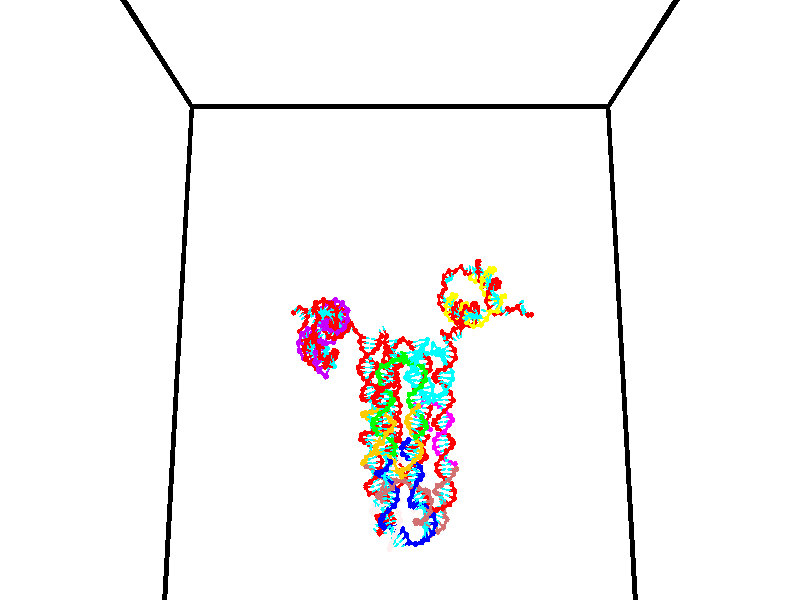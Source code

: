 // switches for output
#declare DRAW_BASES = 1; // possible values are 0, 1; only relevant for DNA ribbons
#declare DRAW_BASES_TYPE = 3; // possible values are 1, 2, 3; only relevant for DNA ribbons
#declare DRAW_FOG = 0; // set to 1 to enable fog

#include "colors.inc"

#include "transforms.inc"
background { rgb <1, 1, 1>}

#default {
   normal{
       ripples 0.25
       frequency 0.20
       turbulence 0.2
       lambda 5
   }
	finish {
		phong 0.1
		phong_size 40.
	}
}

// original window dimensions: 1024x640


// camera settings

camera {
	sky <0, 0.179814, -0.983701>
	up <0, 0.179814, -0.983701>
	right 1.6 * <1, 0, 0>
	location <35, 94.9851, 44.8844>
	look_at <35, 29.7336, 32.9568>
	direction <0, -65.2515, -11.9276>
	angle 67.0682
}


# declare cpy_camera_pos = <35, 94.9851, 44.8844>;
# if (DRAW_FOG = 1)
fog {
	fog_type 2
	up vnormalize(cpy_camera_pos)
	color rgbt<1,1,1,0.3>
	distance 1e-5
	fog_alt 3e-3
	fog_offset 56
}
# end


// LIGHTS

# declare lum = 6;
global_settings {
	ambient_light rgb lum * <0.05, 0.05, 0.05>
	max_trace_level 15
}# declare cpy_direct_light_amount = 0.25;
light_source
{	1000 * <-1, -1.16352, -0.803886>,
	rgb lum * cpy_direct_light_amount
	parallel
}

light_source
{	1000 * <1, 1.16352, 0.803886>,
	rgb lum * cpy_direct_light_amount
	parallel
}

// strand 0

// nucleotide -1

// particle -1
sphere {
	<24.229204, 34.674976, 34.935936> 0.250000
	pigment { color rgbt <1,0,0,0> }
	no_shadow
}
cylinder {
	<24.387413, 35.027908, 34.833904>,  <24.482338, 35.239666, 34.772686>, 0.100000
	pigment { color rgbt <1,0,0,0> }
	no_shadow
}
cylinder {
	<24.387413, 35.027908, 34.833904>,  <24.229204, 34.674976, 34.935936>, 0.100000
	pigment { color rgbt <1,0,0,0> }
	no_shadow
}

// particle -1
sphere {
	<24.387413, 35.027908, 34.833904> 0.100000
	pigment { color rgbt <1,0,0,0> }
	no_shadow
}
sphere {
	0, 1
	scale<0.080000,0.200000,0.300000>
	matrix <0.808228, -0.202438, 0.552979,
		0.436269, -0.424877, -0.793189,
		0.395520, 0.882325, -0.255080,
		24.506069, 35.292606, 34.757381>
	pigment { color rgbt <0,1,1,0> }
	no_shadow
}
cylinder {
	<24.834757, 34.696365, 34.540539>,  <24.229204, 34.674976, 34.935936>, 0.130000
	pigment { color rgbt <1,0,0,0> }
	no_shadow
}

// nucleotide -1

// particle -1
sphere {
	<24.834757, 34.696365, 34.540539> 0.250000
	pigment { color rgbt <1,0,0,0> }
	no_shadow
}
cylinder {
	<24.825953, 35.020664, 34.774532>,  <24.820671, 35.215244, 34.914928>, 0.100000
	pigment { color rgbt <1,0,0,0> }
	no_shadow
}
cylinder {
	<24.825953, 35.020664, 34.774532>,  <24.834757, 34.696365, 34.540539>, 0.100000
	pigment { color rgbt <1,0,0,0> }
	no_shadow
}

// particle -1
sphere {
	<24.825953, 35.020664, 34.774532> 0.100000
	pigment { color rgbt <1,0,0,0> }
	no_shadow
}
sphere {
	0, 1
	scale<0.080000,0.200000,0.300000>
	matrix <0.655982, -0.429845, 0.620421,
		0.754456, 0.397392, -0.522375,
		-0.022010, 0.810749, 0.584980,
		24.819349, 35.263889, 34.950027>
	pigment { color rgbt <0,1,1,0> }
	no_shadow
}
cylinder {
	<25.504765, 34.779629, 34.797176>,  <24.834757, 34.696365, 34.540539>, 0.130000
	pigment { color rgbt <1,0,0,0> }
	no_shadow
}

// nucleotide -1

// particle -1
sphere {
	<25.504765, 34.779629, 34.797176> 0.250000
	pigment { color rgbt <1,0,0,0> }
	no_shadow
}
cylinder {
	<25.269274, 34.989689, 35.042976>,  <25.127979, 35.115726, 35.190456>, 0.100000
	pigment { color rgbt <1,0,0,0> }
	no_shadow
}
cylinder {
	<25.269274, 34.989689, 35.042976>,  <25.504765, 34.779629, 34.797176>, 0.100000
	pigment { color rgbt <1,0,0,0> }
	no_shadow
}

// particle -1
sphere {
	<25.269274, 34.989689, 35.042976> 0.100000
	pigment { color rgbt <1,0,0,0> }
	no_shadow
}
sphere {
	0, 1
	scale<0.080000,0.200000,0.300000>
	matrix <0.542314, -0.307122, 0.782031,
		0.599413, 0.793657, -0.103987,
		-0.588727, 0.525153, 0.614504,
		25.092655, 35.147236, 35.227329>
	pigment { color rgbt <0,1,1,0> }
	no_shadow
}
cylinder {
	<25.820570, 35.330803, 35.250378>,  <25.504765, 34.779629, 34.797176>, 0.130000
	pigment { color rgbt <1,0,0,0> }
	no_shadow
}

// nucleotide -1

// particle -1
sphere {
	<25.820570, 35.330803, 35.250378> 0.250000
	pigment { color rgbt <1,0,0,0> }
	no_shadow
}
cylinder {
	<25.497171, 35.131008, 35.374859>,  <25.303133, 35.011131, 35.449547>, 0.100000
	pigment { color rgbt <1,0,0,0> }
	no_shadow
}
cylinder {
	<25.497171, 35.131008, 35.374859>,  <25.820570, 35.330803, 35.250378>, 0.100000
	pigment { color rgbt <1,0,0,0> }
	no_shadow
}

// particle -1
sphere {
	<25.497171, 35.131008, 35.374859> 0.100000
	pigment { color rgbt <1,0,0,0> }
	no_shadow
}
sphere {
	0, 1
	scale<0.080000,0.200000,0.300000>
	matrix <0.534954, -0.403382, 0.742366,
		-0.245271, 0.766677, 0.593336,
		-0.808497, -0.499489, 0.311199,
		25.254622, 34.981163, 35.468220>
	pigment { color rgbt <0,1,1,0> }
	no_shadow
}
cylinder {
	<25.664282, 35.582024, 35.876705>,  <25.820570, 35.330803, 35.250378>, 0.130000
	pigment { color rgbt <1,0,0,0> }
	no_shadow
}

// nucleotide -1

// particle -1
sphere {
	<25.664282, 35.582024, 35.876705> 0.250000
	pigment { color rgbt <1,0,0,0> }
	no_shadow
}
cylinder {
	<25.545837, 35.202015, 35.837154>,  <25.474771, 34.974010, 35.813423>, 0.100000
	pigment { color rgbt <1,0,0,0> }
	no_shadow
}
cylinder {
	<25.545837, 35.202015, 35.837154>,  <25.664282, 35.582024, 35.876705>, 0.100000
	pigment { color rgbt <1,0,0,0> }
	no_shadow
}

// particle -1
sphere {
	<25.545837, 35.202015, 35.837154> 0.100000
	pigment { color rgbt <1,0,0,0> }
	no_shadow
}
sphere {
	0, 1
	scale<0.080000,0.200000,0.300000>
	matrix <0.742415, -0.294052, 0.601957,
		-0.600948, 0.104837, 0.792383,
		-0.296110, -0.950022, -0.098877,
		25.457005, 34.917007, 35.807491>
	pigment { color rgbt <0,1,1,0> }
	no_shadow
}
cylinder {
	<25.610529, 36.251877, 36.226883>,  <25.664282, 35.582024, 35.876705>, 0.130000
	pigment { color rgbt <1,0,0,0> }
	no_shadow
}

// nucleotide -1

// particle -1
sphere {
	<25.610529, 36.251877, 36.226883> 0.250000
	pigment { color rgbt <1,0,0,0> }
	no_shadow
}
cylinder {
	<25.764303, 36.088326, 36.557949>,  <25.856567, 35.990196, 36.756588>, 0.100000
	pigment { color rgbt <1,0,0,0> }
	no_shadow
}
cylinder {
	<25.764303, 36.088326, 36.557949>,  <25.610529, 36.251877, 36.226883>, 0.100000
	pigment { color rgbt <1,0,0,0> }
	no_shadow
}

// particle -1
sphere {
	<25.764303, 36.088326, 36.557949> 0.100000
	pigment { color rgbt <1,0,0,0> }
	no_shadow
}
sphere {
	0, 1
	scale<0.080000,0.200000,0.300000>
	matrix <0.115162, 0.910802, 0.396456,
		-0.915940, -0.057097, 0.397233,
		0.384437, -0.408875, 0.827665,
		25.879635, 35.965664, 36.806248>
	pigment { color rgbt <0,1,1,0> }
	no_shadow
}
cylinder {
	<25.212255, 36.482506, 36.805786>,  <25.610529, 36.251877, 36.226883>, 0.130000
	pigment { color rgbt <1,0,0,0> }
	no_shadow
}

// nucleotide -1

// particle -1
sphere {
	<25.212255, 36.482506, 36.805786> 0.250000
	pigment { color rgbt <1,0,0,0> }
	no_shadow
}
cylinder {
	<25.586245, 36.400898, 36.921856>,  <25.810638, 36.351933, 36.991497>, 0.100000
	pigment { color rgbt <1,0,0,0> }
	no_shadow
}
cylinder {
	<25.586245, 36.400898, 36.921856>,  <25.212255, 36.482506, 36.805786>, 0.100000
	pigment { color rgbt <1,0,0,0> }
	no_shadow
}

// particle -1
sphere {
	<25.586245, 36.400898, 36.921856> 0.100000
	pigment { color rgbt <1,0,0,0> }
	no_shadow
}
sphere {
	0, 1
	scale<0.080000,0.200000,0.300000>
	matrix <0.041525, 0.875375, 0.481658,
		-0.352281, -0.438288, 0.826923,
		0.934973, -0.204017, 0.290178,
		25.866737, 36.339691, 37.008911>
	pigment { color rgbt <0,1,1,0> }
	no_shadow
}
cylinder {
	<25.257528, 36.522690, 37.645382>,  <25.212255, 36.482506, 36.805786>, 0.130000
	pigment { color rgbt <1,0,0,0> }
	no_shadow
}

// nucleotide -1

// particle -1
sphere {
	<25.257528, 36.522690, 37.645382> 0.250000
	pigment { color rgbt <1,0,0,0> }
	no_shadow
}
cylinder {
	<25.613148, 36.603695, 37.481148>,  <25.826519, 36.652298, 37.382607>, 0.100000
	pigment { color rgbt <1,0,0,0> }
	no_shadow
}
cylinder {
	<25.613148, 36.603695, 37.481148>,  <25.257528, 36.522690, 37.645382>, 0.100000
	pigment { color rgbt <1,0,0,0> }
	no_shadow
}

// particle -1
sphere {
	<25.613148, 36.603695, 37.481148> 0.100000
	pigment { color rgbt <1,0,0,0> }
	no_shadow
}
sphere {
	0, 1
	scale<0.080000,0.200000,0.300000>
	matrix <0.100971, 0.788024, 0.607309,
		0.446539, -0.581384, 0.680144,
		0.889049, 0.202512, -0.410586,
		25.879862, 36.664448, 37.357971>
	pigment { color rgbt <0,1,1,0> }
	no_shadow
}
cylinder {
	<25.857025, 36.557945, 38.198772>,  <25.257528, 36.522690, 37.645382>, 0.130000
	pigment { color rgbt <1,0,0,0> }
	no_shadow
}

// nucleotide -1

// particle -1
sphere {
	<25.857025, 36.557945, 38.198772> 0.250000
	pigment { color rgbt <1,0,0,0> }
	no_shadow
}
cylinder {
	<25.951571, 36.775677, 37.876820>,  <26.008299, 36.906315, 37.683647>, 0.100000
	pigment { color rgbt <1,0,0,0> }
	no_shadow
}
cylinder {
	<25.951571, 36.775677, 37.876820>,  <25.857025, 36.557945, 38.198772>, 0.100000
	pigment { color rgbt <1,0,0,0> }
	no_shadow
}

// particle -1
sphere {
	<25.951571, 36.775677, 37.876820> 0.100000
	pigment { color rgbt <1,0,0,0> }
	no_shadow
}
sphere {
	0, 1
	scale<0.080000,0.200000,0.300000>
	matrix <0.186249, 0.787615, 0.587345,
		0.953647, -0.288736, 0.084784,
		0.236365, 0.544329, -0.804883,
		26.022480, 36.938976, 37.635353>
	pigment { color rgbt <0,1,1,0> }
	no_shadow
}
cylinder {
	<26.372408, 37.007675, 38.505100>,  <25.857025, 36.557945, 38.198772>, 0.130000
	pigment { color rgbt <1,0,0,0> }
	no_shadow
}

// nucleotide -1

// particle -1
sphere {
	<26.372408, 37.007675, 38.505100> 0.250000
	pigment { color rgbt <1,0,0,0> }
	no_shadow
}
cylinder {
	<26.342873, 37.192772, 38.151737>,  <26.325151, 37.303829, 37.939720>, 0.100000
	pigment { color rgbt <1,0,0,0> }
	no_shadow
}
cylinder {
	<26.342873, 37.192772, 38.151737>,  <26.372408, 37.007675, 38.505100>, 0.100000
	pigment { color rgbt <1,0,0,0> }
	no_shadow
}

// particle -1
sphere {
	<26.342873, 37.192772, 38.151737> 0.100000
	pigment { color rgbt <1,0,0,0> }
	no_shadow
}
sphere {
	0, 1
	scale<0.080000,0.200000,0.300000>
	matrix <0.166695, 0.879094, 0.446549,
		0.983240, -0.114289, -0.142046,
		-0.073836, 0.462743, -0.883412,
		26.320723, 37.331596, 37.886715>
	pigment { color rgbt <0,1,1,0> }
	no_shadow
}
cylinder {
	<26.983299, 37.317410, 38.498440>,  <26.372408, 37.007675, 38.505100>, 0.130000
	pigment { color rgbt <1,0,0,0> }
	no_shadow
}

// nucleotide -1

// particle -1
sphere {
	<26.983299, 37.317410, 38.498440> 0.250000
	pigment { color rgbt <1,0,0,0> }
	no_shadow
}
cylinder {
	<26.733166, 37.506924, 38.250416>,  <26.583086, 37.620632, 38.101601>, 0.100000
	pigment { color rgbt <1,0,0,0> }
	no_shadow
}
cylinder {
	<26.733166, 37.506924, 38.250416>,  <26.983299, 37.317410, 38.498440>, 0.100000
	pigment { color rgbt <1,0,0,0> }
	no_shadow
}

// particle -1
sphere {
	<26.733166, 37.506924, 38.250416> 0.100000
	pigment { color rgbt <1,0,0,0> }
	no_shadow
}
sphere {
	0, 1
	scale<0.080000,0.200000,0.300000>
	matrix <0.199508, 0.865251, 0.459932,
		0.754421, 0.163904, -0.635597,
		-0.625336, 0.473789, -0.620063,
		26.545565, 37.649059, 38.064396>
	pigment { color rgbt <0,1,1,0> }
	no_shadow
}
cylinder {
	<27.389704, 37.875935, 38.277142>,  <26.983299, 37.317410, 38.498440>, 0.130000
	pigment { color rgbt <1,0,0,0> }
	no_shadow
}

// nucleotide -1

// particle -1
sphere {
	<27.389704, 37.875935, 38.277142> 0.250000
	pigment { color rgbt <1,0,0,0> }
	no_shadow
}
cylinder {
	<27.013653, 37.982422, 38.192017>,  <26.788023, 38.046314, 38.140942>, 0.100000
	pigment { color rgbt <1,0,0,0> }
	no_shadow
}
cylinder {
	<27.013653, 37.982422, 38.192017>,  <27.389704, 37.875935, 38.277142>, 0.100000
	pigment { color rgbt <1,0,0,0> }
	no_shadow
}

// particle -1
sphere {
	<27.013653, 37.982422, 38.192017> 0.100000
	pigment { color rgbt <1,0,0,0> }
	no_shadow
}
sphere {
	0, 1
	scale<0.080000,0.200000,0.300000>
	matrix <0.155864, 0.891109, 0.426182,
		0.303094, 0.367497, -0.879250,
		-0.940128, 0.266217, -0.212810,
		26.731615, 38.062286, 38.128174>
	pigment { color rgbt <0,1,1,0> }
	no_shadow
}
cylinder {
	<27.449497, 38.586216, 38.041195>,  <27.389704, 37.875935, 38.277142>, 0.130000
	pigment { color rgbt <1,0,0,0> }
	no_shadow
}

// nucleotide -1

// particle -1
sphere {
	<27.449497, 38.586216, 38.041195> 0.250000
	pigment { color rgbt <1,0,0,0> }
	no_shadow
}
cylinder {
	<27.058664, 38.567741, 38.124313>,  <26.824165, 38.556656, 38.174183>, 0.100000
	pigment { color rgbt <1,0,0,0> }
	no_shadow
}
cylinder {
	<27.058664, 38.567741, 38.124313>,  <27.449497, 38.586216, 38.041195>, 0.100000
	pigment { color rgbt <1,0,0,0> }
	no_shadow
}

// particle -1
sphere {
	<27.058664, 38.567741, 38.124313> 0.100000
	pigment { color rgbt <1,0,0,0> }
	no_shadow
}
sphere {
	0, 1
	scale<0.080000,0.200000,0.300000>
	matrix <0.037472, 0.923609, 0.381500,
		-0.209543, 0.380543, -0.900710,
		-0.977081, -0.046189, 0.207796,
		26.765539, 38.553886, 38.186653>
	pigment { color rgbt <0,1,1,0> }
	no_shadow
}
cylinder {
	<27.158478, 39.011333, 37.579426>,  <27.449497, 38.586216, 38.041195>, 0.130000
	pigment { color rgbt <1,0,0,0> }
	no_shadow
}

// nucleotide -1

// particle -1
sphere {
	<27.158478, 39.011333, 37.579426> 0.250000
	pigment { color rgbt <1,0,0,0> }
	no_shadow
}
cylinder {
	<26.950811, 38.972927, 37.919132>,  <26.826212, 38.949883, 38.122955>, 0.100000
	pigment { color rgbt <1,0,0,0> }
	no_shadow
}
cylinder {
	<26.950811, 38.972927, 37.919132>,  <27.158478, 39.011333, 37.579426>, 0.100000
	pigment { color rgbt <1,0,0,0> }
	no_shadow
}

// particle -1
sphere {
	<26.950811, 38.972927, 37.919132> 0.100000
	pigment { color rgbt <1,0,0,0> }
	no_shadow
}
sphere {
	0, 1
	scale<0.080000,0.200000,0.300000>
	matrix <0.184241, 0.957735, 0.220906,
		-0.834578, 0.271156, -0.479534,
		-0.519167, -0.096014, 0.849263,
		26.795061, 38.944122, 38.173912>
	pigment { color rgbt <0,1,1,0> }
	no_shadow
}
cylinder {
	<26.791727, 39.522259, 37.638924>,  <27.158478, 39.011333, 37.579426>, 0.130000
	pigment { color rgbt <1,0,0,0> }
	no_shadow
}

// nucleotide -1

// particle -1
sphere {
	<26.791727, 39.522259, 37.638924> 0.250000
	pigment { color rgbt <1,0,0,0> }
	no_shadow
}
cylinder {
	<26.854956, 39.418407, 38.019997>,  <26.892893, 39.356098, 38.248642>, 0.100000
	pigment { color rgbt <1,0,0,0> }
	no_shadow
}
cylinder {
	<26.854956, 39.418407, 38.019997>,  <26.791727, 39.522259, 37.638924>, 0.100000
	pigment { color rgbt <1,0,0,0> }
	no_shadow
}

// particle -1
sphere {
	<26.854956, 39.418407, 38.019997> 0.100000
	pigment { color rgbt <1,0,0,0> }
	no_shadow
}
sphere {
	0, 1
	scale<0.080000,0.200000,0.300000>
	matrix <0.189287, 0.954888, 0.228823,
		-0.969115, 0.144160, 0.200086,
		0.158072, -0.259630, 0.952683,
		26.902378, 39.340519, 38.305801>
	pigment { color rgbt <0,1,1,0> }
	no_shadow
}
cylinder {
	<26.476988, 40.074879, 38.028854>,  <26.791727, 39.522259, 37.638924>, 0.130000
	pigment { color rgbt <1,0,0,0> }
	no_shadow
}

// nucleotide -1

// particle -1
sphere {
	<26.476988, 40.074879, 38.028854> 0.250000
	pigment { color rgbt <1,0,0,0> }
	no_shadow
}
cylinder {
	<26.669195, 39.891281, 38.327766>,  <26.784519, 39.781124, 38.507114>, 0.100000
	pigment { color rgbt <1,0,0,0> }
	no_shadow
}
cylinder {
	<26.669195, 39.891281, 38.327766>,  <26.476988, 40.074879, 38.028854>, 0.100000
	pigment { color rgbt <1,0,0,0> }
	no_shadow
}

// particle -1
sphere {
	<26.669195, 39.891281, 38.327766> 0.100000
	pigment { color rgbt <1,0,0,0> }
	no_shadow
}
sphere {
	0, 1
	scale<0.080000,0.200000,0.300000>
	matrix <0.126979, 0.879538, 0.458573,
		-0.867742, -0.125464, 0.480918,
		0.480520, -0.458990, 0.747281,
		26.813351, 39.753586, 38.551952>
	pigment { color rgbt <0,1,1,0> }
	no_shadow
}
cylinder {
	<26.306938, 40.493469, 38.693596>,  <26.476988, 40.074879, 38.028854>, 0.130000
	pigment { color rgbt <1,0,0,0> }
	no_shadow
}

// nucleotide -1

// particle -1
sphere {
	<26.306938, 40.493469, 38.693596> 0.250000
	pigment { color rgbt <1,0,0,0> }
	no_shadow
}
cylinder {
	<26.639959, 40.281075, 38.756725>,  <26.839771, 40.153637, 38.794601>, 0.100000
	pigment { color rgbt <1,0,0,0> }
	no_shadow
}
cylinder {
	<26.639959, 40.281075, 38.756725>,  <26.306938, 40.493469, 38.693596>, 0.100000
	pigment { color rgbt <1,0,0,0> }
	no_shadow
}

// particle -1
sphere {
	<26.639959, 40.281075, 38.756725> 0.100000
	pigment { color rgbt <1,0,0,0> }
	no_shadow
}
sphere {
	0, 1
	scale<0.080000,0.200000,0.300000>
	matrix <0.426071, 0.795894, 0.430135,
		-0.354008, -0.290866, 0.888862,
		0.832551, -0.530990, 0.157823,
		26.889725, 40.121777, 38.804073>
	pigment { color rgbt <0,1,1,0> }
	no_shadow
}
cylinder {
	<26.486797, 40.575737, 39.416012>,  <26.306938, 40.493469, 38.693596>, 0.130000
	pigment { color rgbt <1,0,0,0> }
	no_shadow
}

// nucleotide -1

// particle -1
sphere {
	<26.486797, 40.575737, 39.416012> 0.250000
	pigment { color rgbt <1,0,0,0> }
	no_shadow
}
cylinder {
	<26.832125, 40.464062, 39.247852>,  <27.039322, 40.397057, 39.146957>, 0.100000
	pigment { color rgbt <1,0,0,0> }
	no_shadow
}
cylinder {
	<26.832125, 40.464062, 39.247852>,  <26.486797, 40.575737, 39.416012>, 0.100000
	pigment { color rgbt <1,0,0,0> }
	no_shadow
}

// particle -1
sphere {
	<26.832125, 40.464062, 39.247852> 0.100000
	pigment { color rgbt <1,0,0,0> }
	no_shadow
}
sphere {
	0, 1
	scale<0.080000,0.200000,0.300000>
	matrix <0.475081, 0.730610, 0.490415,
		0.170231, -0.623109, 0.763385,
		0.863319, -0.279186, -0.420399,
		27.091120, 40.380306, 39.121731>
	pigment { color rgbt <0,1,1,0> }
	no_shadow
}
cylinder {
	<26.925566, 40.910332, 39.795624>,  <26.486797, 40.575737, 39.416012>, 0.130000
	pigment { color rgbt <1,0,0,0> }
	no_shadow
}

// nucleotide -1

// particle -1
sphere {
	<26.925566, 40.910332, 39.795624> 0.250000
	pigment { color rgbt <1,0,0,0> }
	no_shadow
}
cylinder {
	<27.170244, 40.788765, 39.503471>,  <27.317051, 40.715824, 39.328178>, 0.100000
	pigment { color rgbt <1,0,0,0> }
	no_shadow
}
cylinder {
	<27.170244, 40.788765, 39.503471>,  <26.925566, 40.910332, 39.795624>, 0.100000
	pigment { color rgbt <1,0,0,0> }
	no_shadow
}

// particle -1
sphere {
	<27.170244, 40.788765, 39.503471> 0.100000
	pigment { color rgbt <1,0,0,0> }
	no_shadow
}
sphere {
	0, 1
	scale<0.080000,0.200000,0.300000>
	matrix <0.692766, 0.651578, 0.309065,
		0.381972, -0.695039, 0.609112,
		0.611697, -0.303918, -0.730385,
		27.353754, 40.697590, 39.284355>
	pigment { color rgbt <0,1,1,0> }
	no_shadow
}
cylinder {
	<27.477577, 40.693752, 40.150475>,  <26.925566, 40.910332, 39.795624>, 0.130000
	pigment { color rgbt <1,0,0,0> }
	no_shadow
}

// nucleotide -1

// particle -1
sphere {
	<27.477577, 40.693752, 40.150475> 0.250000
	pigment { color rgbt <1,0,0,0> }
	no_shadow
}
cylinder {
	<27.571732, 40.814964, 39.781094>,  <27.628225, 40.887691, 39.559464>, 0.100000
	pigment { color rgbt <1,0,0,0> }
	no_shadow
}
cylinder {
	<27.571732, 40.814964, 39.781094>,  <27.477577, 40.693752, 40.150475>, 0.100000
	pigment { color rgbt <1,0,0,0> }
	no_shadow
}

// particle -1
sphere {
	<27.571732, 40.814964, 39.781094> 0.100000
	pigment { color rgbt <1,0,0,0> }
	no_shadow
}
sphere {
	0, 1
	scale<0.080000,0.200000,0.300000>
	matrix <0.607286, 0.695973, 0.383178,
		0.758813, -0.650996, -0.020202,
		0.235387, 0.303028, -0.923454,
		27.642347, 40.905872, 39.504059>
	pigment { color rgbt <0,1,1,0> }
	no_shadow
}
cylinder {
	<28.265957, 40.662380, 40.016506>,  <27.477577, 40.693752, 40.150475>, 0.130000
	pigment { color rgbt <1,0,0,0> }
	no_shadow
}

// nucleotide -1

// particle -1
sphere {
	<28.265957, 40.662380, 40.016506> 0.250000
	pigment { color rgbt <1,0,0,0> }
	no_shadow
}
cylinder {
	<28.108088, 40.920544, 39.754917>,  <28.013367, 41.075443, 39.597965>, 0.100000
	pigment { color rgbt <1,0,0,0> }
	no_shadow
}
cylinder {
	<28.108088, 40.920544, 39.754917>,  <28.265957, 40.662380, 40.016506>, 0.100000
	pigment { color rgbt <1,0,0,0> }
	no_shadow
}

// particle -1
sphere {
	<28.108088, 40.920544, 39.754917> 0.100000
	pigment { color rgbt <1,0,0,0> }
	no_shadow
}
sphere {
	0, 1
	scale<0.080000,0.200000,0.300000>
	matrix <0.712885, 0.664134, 0.225211,
		0.579679, -0.377323, -0.722218,
		-0.394672, 0.645409, -0.653973,
		27.989685, 41.114166, 39.558723>
	pigment { color rgbt <0,1,1,0> }
	no_shadow
}
cylinder {
	<28.885387, 40.902355, 39.702774>,  <28.265957, 40.662380, 40.016506>, 0.130000
	pigment { color rgbt <1,0,0,0> }
	no_shadow
}

// nucleotide -1

// particle -1
sphere {
	<28.885387, 40.902355, 39.702774> 0.250000
	pigment { color rgbt <1,0,0,0> }
	no_shadow
}
cylinder {
	<28.629227, 41.192257, 39.601097>,  <28.475531, 41.366199, 39.540089>, 0.100000
	pigment { color rgbt <1,0,0,0> }
	no_shadow
}
cylinder {
	<28.629227, 41.192257, 39.601097>,  <28.885387, 40.902355, 39.702774>, 0.100000
	pigment { color rgbt <1,0,0,0> }
	no_shadow
}

// particle -1
sphere {
	<28.629227, 41.192257, 39.601097> 0.100000
	pigment { color rgbt <1,0,0,0> }
	no_shadow
}
sphere {
	0, 1
	scale<0.080000,0.200000,0.300000>
	matrix <0.696301, 0.687535, 0.206061,
		0.324112, -0.045036, -0.944946,
		-0.640403, 0.724753, -0.254197,
		28.437105, 41.409683, 39.524837>
	pigment { color rgbt <0,1,1,0> }
	no_shadow
}
cylinder {
	<29.238323, 41.348309, 39.398808>,  <28.885387, 40.902355, 39.702774>, 0.130000
	pigment { color rgbt <1,0,0,0> }
	no_shadow
}

// nucleotide -1

// particle -1
sphere {
	<29.238323, 41.348309, 39.398808> 0.250000
	pigment { color rgbt <1,0,0,0> }
	no_shadow
}
cylinder {
	<28.919020, 41.580082, 39.464577>,  <28.727438, 41.719147, 39.504040>, 0.100000
	pigment { color rgbt <1,0,0,0> }
	no_shadow
}
cylinder {
	<28.919020, 41.580082, 39.464577>,  <29.238323, 41.348309, 39.398808>, 0.100000
	pigment { color rgbt <1,0,0,0> }
	no_shadow
}

// particle -1
sphere {
	<28.919020, 41.580082, 39.464577> 0.100000
	pigment { color rgbt <1,0,0,0> }
	no_shadow
}
sphere {
	0, 1
	scale<0.080000,0.200000,0.300000>
	matrix <0.602311, 0.768203, 0.216990,
		-0.000581, 0.272249, -0.962226,
		-0.798261, 0.579434, 0.164425,
		28.679541, 41.753914, 39.513905>
	pigment { color rgbt <0,1,1,0> }
	no_shadow
}
cylinder {
	<29.426725, 42.040859, 39.130238>,  <29.238323, 41.348309, 39.398808>, 0.130000
	pigment { color rgbt <1,0,0,0> }
	no_shadow
}

// nucleotide -1

// particle -1
sphere {
	<29.426725, 42.040859, 39.130238> 0.250000
	pigment { color rgbt <1,0,0,0> }
	no_shadow
}
cylinder {
	<29.119045, 42.104805, 39.377712>,  <28.934437, 42.143173, 39.526196>, 0.100000
	pigment { color rgbt <1,0,0,0> }
	no_shadow
}
cylinder {
	<29.119045, 42.104805, 39.377712>,  <29.426725, 42.040859, 39.130238>, 0.100000
	pigment { color rgbt <1,0,0,0> }
	no_shadow
}

// particle -1
sphere {
	<29.119045, 42.104805, 39.377712> 0.100000
	pigment { color rgbt <1,0,0,0> }
	no_shadow
}
sphere {
	0, 1
	scale<0.080000,0.200000,0.300000>
	matrix <0.428154, 0.847667, 0.313281,
		-0.474358, 0.505869, -0.720473,
		-0.769200, 0.159866, 0.618688,
		28.888285, 42.152763, 39.563320>
	pigment { color rgbt <0,1,1,0> }
	no_shadow
}
cylinder {
	<29.286377, 42.791401, 39.106712>,  <29.426725, 42.040859, 39.130238>, 0.130000
	pigment { color rgbt <1,0,0,0> }
	no_shadow
}

// nucleotide -1

// particle -1
sphere {
	<29.286377, 42.791401, 39.106712> 0.250000
	pigment { color rgbt <1,0,0,0> }
	no_shadow
}
cylinder {
	<29.151218, 42.642605, 39.452534>,  <29.070124, 42.553326, 39.660027>, 0.100000
	pigment { color rgbt <1,0,0,0> }
	no_shadow
}
cylinder {
	<29.151218, 42.642605, 39.452534>,  <29.286377, 42.791401, 39.106712>, 0.100000
	pigment { color rgbt <1,0,0,0> }
	no_shadow
}

// particle -1
sphere {
	<29.151218, 42.642605, 39.452534> 0.100000
	pigment { color rgbt <1,0,0,0> }
	no_shadow
}
sphere {
	0, 1
	scale<0.080000,0.200000,0.300000>
	matrix <0.416324, 0.764752, 0.491761,
		-0.844098, 0.526098, -0.103539,
		-0.337896, -0.371989, 0.864552,
		29.049850, 42.531010, 39.711899>
	pigment { color rgbt <0,1,1,0> }
	no_shadow
}
cylinder {
	<28.824020, 43.287132, 39.447411>,  <29.286377, 42.791401, 39.106712>, 0.130000
	pigment { color rgbt <1,0,0,0> }
	no_shadow
}

// nucleotide -1

// particle -1
sphere {
	<28.824020, 43.287132, 39.447411> 0.250000
	pigment { color rgbt <1,0,0,0> }
	no_shadow
}
cylinder {
	<29.010103, 43.065090, 39.723221>,  <29.121754, 42.931866, 39.888706>, 0.100000
	pigment { color rgbt <1,0,0,0> }
	no_shadow
}
cylinder {
	<29.010103, 43.065090, 39.723221>,  <28.824020, 43.287132, 39.447411>, 0.100000
	pigment { color rgbt <1,0,0,0> }
	no_shadow
}

// particle -1
sphere {
	<29.010103, 43.065090, 39.723221> 0.100000
	pigment { color rgbt <1,0,0,0> }
	no_shadow
}
sphere {
	0, 1
	scale<0.080000,0.200000,0.300000>
	matrix <0.314206, 0.831771, 0.457636,
		-0.827561, 0.003756, 0.561364,
		0.465208, -0.555105, 0.689521,
		29.149666, 42.898560, 39.930077>
	pigment { color rgbt <0,1,1,0> }
	no_shadow
}
cylinder {
	<28.593912, 43.202660, 40.200840>,  <28.824020, 43.287132, 39.447411>, 0.130000
	pigment { color rgbt <1,0,0,0> }
	no_shadow
}

// nucleotide -1

// particle -1
sphere {
	<28.593912, 43.202660, 40.200840> 0.250000
	pigment { color rgbt <1,0,0,0> }
	no_shadow
}
cylinder {
	<28.988361, 43.139393, 40.221027>,  <29.225031, 43.101433, 40.233139>, 0.100000
	pigment { color rgbt <1,0,0,0> }
	no_shadow
}
cylinder {
	<28.988361, 43.139393, 40.221027>,  <28.593912, 43.202660, 40.200840>, 0.100000
	pigment { color rgbt <1,0,0,0> }
	no_shadow
}

// particle -1
sphere {
	<28.988361, 43.139393, 40.221027> 0.100000
	pigment { color rgbt <1,0,0,0> }
	no_shadow
}
sphere {
	0, 1
	scale<0.080000,0.200000,0.300000>
	matrix <0.108209, 0.842861, 0.527139,
		-0.125908, -0.514363, 0.848279,
		0.986122, -0.158163, 0.050464,
		29.284199, 43.091946, 40.236168>
	pigment { color rgbt <0,1,1,0> }
	no_shadow
}
cylinder {
	<28.808483, 43.863281, 39.952583>,  <28.593912, 43.202660, 40.200840>, 0.130000
	pigment { color rgbt <1,0,0,0> }
	no_shadow
}

// nucleotide -1

// particle -1
sphere {
	<28.808483, 43.863281, 39.952583> 0.250000
	pigment { color rgbt <1,0,0,0> }
	no_shadow
}
cylinder {
	<28.806942, 44.134468, 39.658550>,  <28.806017, 44.297180, 39.482128>, 0.100000
	pigment { color rgbt <1,0,0,0> }
	no_shadow
}
cylinder {
	<28.806942, 44.134468, 39.658550>,  <28.808483, 43.863281, 39.952583>, 0.100000
	pigment { color rgbt <1,0,0,0> }
	no_shadow
}

// particle -1
sphere {
	<28.806942, 44.134468, 39.658550> 0.100000
	pigment { color rgbt <1,0,0,0> }
	no_shadow
}
sphere {
	0, 1
	scale<0.080000,0.200000,0.300000>
	matrix <-0.174680, -0.724245, -0.667050,
		-0.984618, 0.125836, 0.121216,
		-0.003852, 0.677964, -0.735085,
		28.805786, 44.337856, 39.438026>
	pigment { color rgbt <0,1,1,0> }
	no_shadow
}
cylinder {
	<28.219887, 43.732201, 39.619827>,  <28.808483, 43.863281, 39.952583>, 0.130000
	pigment { color rgbt <1,0,0,0> }
	no_shadow
}

// nucleotide -1

// particle -1
sphere {
	<28.219887, 43.732201, 39.619827> 0.250000
	pigment { color rgbt <1,0,0,0> }
	no_shadow
}
cylinder {
	<28.508410, 43.899632, 39.399101>,  <28.681524, 44.000092, 39.266666>, 0.100000
	pigment { color rgbt <1,0,0,0> }
	no_shadow
}
cylinder {
	<28.508410, 43.899632, 39.399101>,  <28.219887, 43.732201, 39.619827>, 0.100000
	pigment { color rgbt <1,0,0,0> }
	no_shadow
}

// particle -1
sphere {
	<28.508410, 43.899632, 39.399101> 0.100000
	pigment { color rgbt <1,0,0,0> }
	no_shadow
}
sphere {
	0, 1
	scale<0.080000,0.200000,0.300000>
	matrix <-0.107444, -0.719449, -0.686184,
		-0.684229, 0.554240, -0.473971,
		0.721308, 0.418582, -0.551818,
		28.724802, 44.025208, 39.233555>
	pigment { color rgbt <0,1,1,0> }
	no_shadow
}
cylinder {
	<28.051092, 43.750156, 38.919666>,  <28.219887, 43.732201, 39.619827>, 0.130000
	pigment { color rgbt <1,0,0,0> }
	no_shadow
}

// nucleotide -1

// particle -1
sphere {
	<28.051092, 43.750156, 38.919666> 0.250000
	pigment { color rgbt <1,0,0,0> }
	no_shadow
}
cylinder {
	<28.447983, 43.730843, 38.965549>,  <28.686117, 43.719254, 38.993080>, 0.100000
	pigment { color rgbt <1,0,0,0> }
	no_shadow
}
cylinder {
	<28.447983, 43.730843, 38.965549>,  <28.051092, 43.750156, 38.919666>, 0.100000
	pigment { color rgbt <1,0,0,0> }
	no_shadow
}

// particle -1
sphere {
	<28.447983, 43.730843, 38.965549> 0.100000
	pigment { color rgbt <1,0,0,0> }
	no_shadow
}
sphere {
	0, 1
	scale<0.080000,0.200000,0.300000>
	matrix <0.037755, -0.761446, -0.647128,
		0.118587, 0.646427, -0.753703,
		0.992226, -0.048285, 0.114703,
		28.745651, 43.716358, 38.999962>
	pigment { color rgbt <0,1,1,0> }
	no_shadow
}
cylinder {
	<27.707693, 44.284294, 38.480507>,  <28.051092, 43.750156, 38.919666>, 0.130000
	pigment { color rgbt <1,0,0,0> }
	no_shadow
}

// nucleotide -1

// particle -1
sphere {
	<27.707693, 44.284294, 38.480507> 0.250000
	pigment { color rgbt <1,0,0,0> }
	no_shadow
}
cylinder {
	<28.054989, 44.414188, 38.330463>,  <28.263367, 44.492126, 38.240437>, 0.100000
	pigment { color rgbt <1,0,0,0> }
	no_shadow
}
cylinder {
	<28.054989, 44.414188, 38.330463>,  <27.707693, 44.284294, 38.480507>, 0.100000
	pigment { color rgbt <1,0,0,0> }
	no_shadow
}

// particle -1
sphere {
	<28.054989, 44.414188, 38.330463> 0.100000
	pigment { color rgbt <1,0,0,0> }
	no_shadow
}
sphere {
	0, 1
	scale<0.080000,0.200000,0.300000>
	matrix <-0.458420, 0.235910, -0.856853,
		-0.189760, 0.915911, 0.353692,
		0.868241, 0.324736, -0.375105,
		28.315460, 44.511608, 38.217934>
	pigment { color rgbt <0,1,1,0> }
	no_shadow
}
cylinder {
	<27.729536, 45.022587, 38.310249>,  <27.707693, 44.284294, 38.480507>, 0.130000
	pigment { color rgbt <1,0,0,0> }
	no_shadow
}

// nucleotide -1

// particle -1
sphere {
	<27.729536, 45.022587, 38.310249> 0.250000
	pigment { color rgbt <1,0,0,0> }
	no_shadow
}
cylinder {
	<27.984417, 44.830120, 38.069431>,  <28.137344, 44.714642, 37.924942>, 0.100000
	pigment { color rgbt <1,0,0,0> }
	no_shadow
}
cylinder {
	<27.984417, 44.830120, 38.069431>,  <27.729536, 45.022587, 38.310249>, 0.100000
	pigment { color rgbt <1,0,0,0> }
	no_shadow
}

// particle -1
sphere {
	<27.984417, 44.830120, 38.069431> 0.100000
	pigment { color rgbt <1,0,0,0> }
	no_shadow
}
sphere {
	0, 1
	scale<0.080000,0.200000,0.300000>
	matrix <-0.530977, 0.292110, -0.795446,
		0.558605, 0.826529, -0.069356,
		0.637200, -0.481167, -0.602042,
		28.175577, 44.685772, 37.888817>
	pigment { color rgbt <0,1,1,0> }
	no_shadow
}
cylinder {
	<27.865551, 45.449722, 37.748058>,  <27.729536, 45.022587, 38.310249>, 0.130000
	pigment { color rgbt <1,0,0,0> }
	no_shadow
}

// nucleotide -1

// particle -1
sphere {
	<27.865551, 45.449722, 37.748058> 0.250000
	pigment { color rgbt <1,0,0,0> }
	no_shadow
}
cylinder {
	<27.898357, 45.058979, 37.669044>,  <27.918041, 44.824532, 37.621635>, 0.100000
	pigment { color rgbt <1,0,0,0> }
	no_shadow
}
cylinder {
	<27.898357, 45.058979, 37.669044>,  <27.865551, 45.449722, 37.748058>, 0.100000
	pigment { color rgbt <1,0,0,0> }
	no_shadow
}

// particle -1
sphere {
	<27.898357, 45.058979, 37.669044> 0.100000
	pigment { color rgbt <1,0,0,0> }
	no_shadow
}
sphere {
	0, 1
	scale<0.080000,0.200000,0.300000>
	matrix <-0.579168, 0.114581, -0.807115,
		0.811072, 0.180603, -0.556368,
		0.082018, -0.976859, -0.197533,
		27.922962, 44.765923, 37.609783>
	pigment { color rgbt <0,1,1,0> }
	no_shadow
}
cylinder {
	<28.217251, 45.291344, 37.051056>,  <27.865551, 45.449722, 37.748058>, 0.130000
	pigment { color rgbt <1,0,0,0> }
	no_shadow
}

// nucleotide -1

// particle -1
sphere {
	<28.217251, 45.291344, 37.051056> 0.250000
	pigment { color rgbt <1,0,0,0> }
	no_shadow
}
cylinder {
	<27.994661, 44.968761, 37.131027>,  <27.861107, 44.775211, 37.179008>, 0.100000
	pigment { color rgbt <1,0,0,0> }
	no_shadow
}
cylinder {
	<27.994661, 44.968761, 37.131027>,  <28.217251, 45.291344, 37.051056>, 0.100000
	pigment { color rgbt <1,0,0,0> }
	no_shadow
}

// particle -1
sphere {
	<27.994661, 44.968761, 37.131027> 0.100000
	pigment { color rgbt <1,0,0,0> }
	no_shadow
}
sphere {
	0, 1
	scale<0.080000,0.200000,0.300000>
	matrix <-0.425200, 0.069683, -0.902413,
		0.713823, -0.587177, -0.381680,
		-0.556473, -0.806454, 0.199926,
		27.827719, 44.726826, 37.191006>
	pigment { color rgbt <0,1,1,0> }
	no_shadow
}
cylinder {
	<27.880857, 45.397964, 36.451050>,  <28.217251, 45.291344, 37.051056>, 0.130000
	pigment { color rgbt <1,0,0,0> }
	no_shadow
}

// nucleotide -1

// particle -1
sphere {
	<27.880857, 45.397964, 36.451050> 0.250000
	pigment { color rgbt <1,0,0,0> }
	no_shadow
}
cylinder {
	<27.740515, 45.073246, 36.637760>,  <27.656309, 44.878414, 36.749786>, 0.100000
	pigment { color rgbt <1,0,0,0> }
	no_shadow
}
cylinder {
	<27.740515, 45.073246, 36.637760>,  <27.880857, 45.397964, 36.451050>, 0.100000
	pigment { color rgbt <1,0,0,0> }
	no_shadow
}

// particle -1
sphere {
	<27.740515, 45.073246, 36.637760> 0.100000
	pigment { color rgbt <1,0,0,0> }
	no_shadow
}
sphere {
	0, 1
	scale<0.080000,0.200000,0.300000>
	matrix <-0.396199, -0.322964, -0.859489,
		0.848484, -0.486496, -0.208320,
		-0.350858, -0.811798, 0.466779,
		27.635258, 44.829708, 36.777794>
	pigment { color rgbt <0,1,1,0> }
	no_shadow
}
cylinder {
	<27.875053, 44.864502, 35.995708>,  <27.880857, 45.397964, 36.451050>, 0.130000
	pigment { color rgbt <1,0,0,0> }
	no_shadow
}

// nucleotide -1

// particle -1
sphere {
	<27.875053, 44.864502, 35.995708> 0.250000
	pigment { color rgbt <1,0,0,0> }
	no_shadow
}
cylinder {
	<27.611456, 44.762642, 36.278801>,  <27.453299, 44.701527, 36.448658>, 0.100000
	pigment { color rgbt <1,0,0,0> }
	no_shadow
}
cylinder {
	<27.611456, 44.762642, 36.278801>,  <27.875053, 44.864502, 35.995708>, 0.100000
	pigment { color rgbt <1,0,0,0> }
	no_shadow
}

// particle -1
sphere {
	<27.611456, 44.762642, 36.278801> 0.100000
	pigment { color rgbt <1,0,0,0> }
	no_shadow
}
sphere {
	0, 1
	scale<0.080000,0.200000,0.300000>
	matrix <-0.591042, -0.406633, -0.696649,
		0.465187, -0.877385, 0.117461,
		-0.658992, -0.254647, 0.707731,
		27.413757, 44.686249, 36.491119>
	pigment { color rgbt <0,1,1,0> }
	no_shadow
}
cylinder {
	<27.820526, 44.228367, 35.850826>,  <27.875053, 44.864502, 35.995708>, 0.130000
	pigment { color rgbt <1,0,0,0> }
	no_shadow
}

// nucleotide -1

// particle -1
sphere {
	<27.820526, 44.228367, 35.850826> 0.250000
	pigment { color rgbt <1,0,0,0> }
	no_shadow
}
cylinder {
	<28.032625, 44.144833, 36.179516>,  <28.159885, 44.094711, 36.376728>, 0.100000
	pigment { color rgbt <1,0,0,0> }
	no_shadow
}
cylinder {
	<28.032625, 44.144833, 36.179516>,  <27.820526, 44.228367, 35.850826>, 0.100000
	pigment { color rgbt <1,0,0,0> }
	no_shadow
}

// particle -1
sphere {
	<28.032625, 44.144833, 36.179516> 0.100000
	pigment { color rgbt <1,0,0,0> }
	no_shadow
}
sphere {
	0, 1
	scale<0.080000,0.200000,0.300000>
	matrix <0.201670, -0.910307, -0.361485,
		0.823508, 0.357393, -0.440573,
		0.530249, -0.208835, 0.821720,
		28.191700, 44.082184, 36.426033>
	pigment { color rgbt <0,1,1,0> }
	no_shadow
}
cylinder {
	<28.421824, 43.906143, 35.595982>,  <27.820526, 44.228367, 35.850826>, 0.130000
	pigment { color rgbt <1,0,0,0> }
	no_shadow
}

// nucleotide -1

// particle -1
sphere {
	<28.421824, 43.906143, 35.595982> 0.250000
	pigment { color rgbt <1,0,0,0> }
	no_shadow
}
cylinder {
	<28.400284, 43.799442, 35.980885>,  <28.387360, 43.735420, 36.211826>, 0.100000
	pigment { color rgbt <1,0,0,0> }
	no_shadow
}
cylinder {
	<28.400284, 43.799442, 35.980885>,  <28.421824, 43.906143, 35.595982>, 0.100000
	pigment { color rgbt <1,0,0,0> }
	no_shadow
}

// particle -1
sphere {
	<28.400284, 43.799442, 35.980885> 0.100000
	pigment { color rgbt <1,0,0,0> }
	no_shadow
}
sphere {
	0, 1
	scale<0.080000,0.200000,0.300000>
	matrix <0.425633, -0.877860, -0.219541,
		0.903292, 0.397747, 0.160811,
		-0.053848, -0.266757, 0.962258,
		28.384129, 43.719414, 36.269562>
	pigment { color rgbt <0,1,1,0> }
	no_shadow
}
cylinder {
	<29.075743, 43.653316, 35.785450>,  <28.421824, 43.906143, 35.595982>, 0.130000
	pigment { color rgbt <1,0,0,0> }
	no_shadow
}

// nucleotide -1

// particle -1
sphere {
	<29.075743, 43.653316, 35.785450> 0.250000
	pigment { color rgbt <1,0,0,0> }
	no_shadow
}
cylinder {
	<28.837225, 43.470554, 36.049469>,  <28.694115, 43.360897, 36.207882>, 0.100000
	pigment { color rgbt <1,0,0,0> }
	no_shadow
}
cylinder {
	<28.837225, 43.470554, 36.049469>,  <29.075743, 43.653316, 35.785450>, 0.100000
	pigment { color rgbt <1,0,0,0> }
	no_shadow
}

// particle -1
sphere {
	<28.837225, 43.470554, 36.049469> 0.100000
	pigment { color rgbt <1,0,0,0> }
	no_shadow
}
sphere {
	0, 1
	scale<0.080000,0.200000,0.300000>
	matrix <0.469807, -0.865333, -0.174586,
		0.650935, 0.205993, 0.730651,
		-0.596293, -0.456909, 0.660052,
		28.658337, 43.333481, 36.247486>
	pigment { color rgbt <0,1,1,0> }
	no_shadow
}
cylinder {
	<29.506502, 43.328545, 36.254189>,  <29.075743, 43.653316, 35.785450>, 0.130000
	pigment { color rgbt <1,0,0,0> }
	no_shadow
}

// nucleotide -1

// particle -1
sphere {
	<29.506502, 43.328545, 36.254189> 0.250000
	pigment { color rgbt <1,0,0,0> }
	no_shadow
}
cylinder {
	<29.149471, 43.154991, 36.303253>,  <28.935253, 43.050858, 36.332691>, 0.100000
	pigment { color rgbt <1,0,0,0> }
	no_shadow
}
cylinder {
	<29.149471, 43.154991, 36.303253>,  <29.506502, 43.328545, 36.254189>, 0.100000
	pigment { color rgbt <1,0,0,0> }
	no_shadow
}

// particle -1
sphere {
	<29.149471, 43.154991, 36.303253> 0.100000
	pigment { color rgbt <1,0,0,0> }
	no_shadow
}
sphere {
	0, 1
	scale<0.080000,0.200000,0.300000>
	matrix <0.450436, -0.845834, 0.285783,
		-0.020246, 0.310335, 0.950411,
		-0.892579, -0.433886, 0.122662,
		28.881697, 43.024826, 36.340054>
	pigment { color rgbt <0,1,1,0> }
	no_shadow
}
cylinder {
	<29.490795, 42.962639, 36.891075>,  <29.506502, 43.328545, 36.254189>, 0.130000
	pigment { color rgbt <1,0,0,0> }
	no_shadow
}

// nucleotide -1

// particle -1
sphere {
	<29.490795, 42.962639, 36.891075> 0.250000
	pigment { color rgbt <1,0,0,0> }
	no_shadow
}
cylinder {
	<29.216784, 42.782211, 36.662247>,  <29.052376, 42.673954, 36.524948>, 0.100000
	pigment { color rgbt <1,0,0,0> }
	no_shadow
}
cylinder {
	<29.216784, 42.782211, 36.662247>,  <29.490795, 42.962639, 36.891075>, 0.100000
	pigment { color rgbt <1,0,0,0> }
	no_shadow
}

// particle -1
sphere {
	<29.216784, 42.782211, 36.662247> 0.100000
	pigment { color rgbt <1,0,0,0> }
	no_shadow
}
sphere {
	0, 1
	scale<0.080000,0.200000,0.300000>
	matrix <0.382705, -0.890996, 0.244261,
		-0.619895, -0.051610, 0.782986,
		-0.685031, -0.451068, -0.572075,
		29.011274, 42.646893, 36.490623>
	pigment { color rgbt <0,1,1,0> }
	no_shadow
}
cylinder {
	<29.417772, 42.325661, 37.202507>,  <29.490795, 42.962639, 36.891075>, 0.130000
	pigment { color rgbt <1,0,0,0> }
	no_shadow
}

// nucleotide -1

// particle -1
sphere {
	<29.417772, 42.325661, 37.202507> 0.250000
	pigment { color rgbt <1,0,0,0> }
	no_shadow
}
cylinder {
	<29.244894, 42.265923, 36.846775>,  <29.141167, 42.230080, 36.633335>, 0.100000
	pigment { color rgbt <1,0,0,0> }
	no_shadow
}
cylinder {
	<29.244894, 42.265923, 36.846775>,  <29.417772, 42.325661, 37.202507>, 0.100000
	pigment { color rgbt <1,0,0,0> }
	no_shadow
}

// particle -1
sphere {
	<29.244894, 42.265923, 36.846775> 0.100000
	pigment { color rgbt <1,0,0,0> }
	no_shadow
}
sphere {
	0, 1
	scale<0.080000,0.200000,0.300000>
	matrix <0.174895, -0.981348, 0.079801,
		-0.884658, -0.121049, 0.450252,
		-0.432194, -0.149344, -0.889328,
		29.115236, 42.221119, 36.579975>
	pigment { color rgbt <0,1,1,0> }
	no_shadow
}
cylinder {
	<29.209011, 41.677158, 37.194969>,  <29.417772, 42.325661, 37.202507>, 0.130000
	pigment { color rgbt <1,0,0,0> }
	no_shadow
}

// nucleotide -1

// particle -1
sphere {
	<29.209011, 41.677158, 37.194969> 0.250000
	pigment { color rgbt <1,0,0,0> }
	no_shadow
}
cylinder {
	<29.182716, 41.726833, 36.798939>,  <29.166939, 41.756638, 36.561321>, 0.100000
	pigment { color rgbt <1,0,0,0> }
	no_shadow
}
cylinder {
	<29.182716, 41.726833, 36.798939>,  <29.209011, 41.677158, 37.194969>, 0.100000
	pigment { color rgbt <1,0,0,0> }
	no_shadow
}

// particle -1
sphere {
	<29.182716, 41.726833, 36.798939> 0.100000
	pigment { color rgbt <1,0,0,0> }
	no_shadow
}
sphere {
	0, 1
	scale<0.080000,0.200000,0.300000>
	matrix <0.111649, -0.985078, -0.130978,
		-0.991571, -0.119151, 0.050889,
		-0.065736, 0.124192, -0.990078,
		29.162996, 41.764091, 36.501915>
	pigment { color rgbt <0,1,1,0> }
	no_shadow
}
cylinder {
	<28.709164, 41.212578, 36.946884>,  <29.209011, 41.677158, 37.194969>, 0.130000
	pigment { color rgbt <1,0,0,0> }
	no_shadow
}

// nucleotide -1

// particle -1
sphere {
	<28.709164, 41.212578, 36.946884> 0.250000
	pigment { color rgbt <1,0,0,0> }
	no_shadow
}
cylinder {
	<28.917841, 41.309933, 36.619812>,  <29.043047, 41.368343, 36.423569>, 0.100000
	pigment { color rgbt <1,0,0,0> }
	no_shadow
}
cylinder {
	<28.917841, 41.309933, 36.619812>,  <28.709164, 41.212578, 36.946884>, 0.100000
	pigment { color rgbt <1,0,0,0> }
	no_shadow
}

// particle -1
sphere {
	<28.917841, 41.309933, 36.619812> 0.100000
	pigment { color rgbt <1,0,0,0> }
	no_shadow
}
sphere {
	0, 1
	scale<0.080000,0.200000,0.300000>
	matrix <0.001851, -0.958764, -0.284197,
		-0.853132, 0.146750, -0.500629,
		0.521691, 0.243385, -0.817681,
		29.074348, 41.382950, 36.374508>
	pigment { color rgbt <0,1,1,0> }
	no_shadow
}
cylinder {
	<28.359440, 40.998482, 36.336800>,  <28.709164, 41.212578, 36.946884>, 0.130000
	pigment { color rgbt <1,0,0,0> }
	no_shadow
}

// nucleotide -1

// particle -1
sphere {
	<28.359440, 40.998482, 36.336800> 0.250000
	pigment { color rgbt <1,0,0,0> }
	no_shadow
}
cylinder {
	<28.753042, 41.029961, 36.272873>,  <28.989202, 41.048847, 36.234516>, 0.100000
	pigment { color rgbt <1,0,0,0> }
	no_shadow
}
cylinder {
	<28.753042, 41.029961, 36.272873>,  <28.359440, 40.998482, 36.336800>, 0.100000
	pigment { color rgbt <1,0,0,0> }
	no_shadow
}

// particle -1
sphere {
	<28.753042, 41.029961, 36.272873> 0.100000
	pigment { color rgbt <1,0,0,0> }
	no_shadow
}
sphere {
	0, 1
	scale<0.080000,0.200000,0.300000>
	matrix <0.024409, -0.948236, -0.316627,
		-0.176464, 0.307661, -0.934990,
		0.984005, 0.078696, -0.159820,
		29.048244, 41.053570, 36.224926>
	pigment { color rgbt <0,1,1,0> }
	no_shadow
}
cylinder {
	<28.468319, 40.613037, 35.741676>,  <28.359440, 40.998482, 36.336800>, 0.130000
	pigment { color rgbt <1,0,0,0> }
	no_shadow
}

// nucleotide -1

// particle -1
sphere {
	<28.468319, 40.613037, 35.741676> 0.250000
	pigment { color rgbt <1,0,0,0> }
	no_shadow
}
cylinder {
	<28.825153, 40.648361, 35.918938>,  <29.039253, 40.669556, 36.025295>, 0.100000
	pigment { color rgbt <1,0,0,0> }
	no_shadow
}
cylinder {
	<28.825153, 40.648361, 35.918938>,  <28.468319, 40.613037, 35.741676>, 0.100000
	pigment { color rgbt <1,0,0,0> }
	no_shadow
}

// particle -1
sphere {
	<28.825153, 40.648361, 35.918938> 0.100000
	pigment { color rgbt <1,0,0,0> }
	no_shadow
}
sphere {
	0, 1
	scale<0.080000,0.200000,0.300000>
	matrix <0.177431, -0.970406, -0.163798,
		0.415573, 0.224751, -0.881355,
		0.892086, 0.088310, 0.443153,
		29.092779, 40.674854, 36.051884>
	pigment { color rgbt <0,1,1,0> }
	no_shadow
}
cylinder {
	<28.885145, 40.219994, 35.386875>,  <28.468319, 40.613037, 35.741676>, 0.130000
	pigment { color rgbt <1,0,0,0> }
	no_shadow
}

// nucleotide -1

// particle -1
sphere {
	<28.885145, 40.219994, 35.386875> 0.250000
	pigment { color rgbt <1,0,0,0> }
	no_shadow
}
cylinder {
	<29.064558, 40.272324, 35.740532>,  <29.172207, 40.303722, 35.952724>, 0.100000
	pigment { color rgbt <1,0,0,0> }
	no_shadow
}
cylinder {
	<29.064558, 40.272324, 35.740532>,  <28.885145, 40.219994, 35.386875>, 0.100000
	pigment { color rgbt <1,0,0,0> }
	no_shadow
}

// particle -1
sphere {
	<29.064558, 40.272324, 35.740532> 0.100000
	pigment { color rgbt <1,0,0,0> }
	no_shadow
}
sphere {
	0, 1
	scale<0.080000,0.200000,0.300000>
	matrix <0.321124, -0.946762, -0.022816,
		0.834084, 0.294152, -0.466667,
		0.448534, 0.130828, 0.884139,
		29.199118, 40.311573, 36.005772>
	pigment { color rgbt <0,1,1,0> }
	no_shadow
}
cylinder {
	<29.438375, 39.786560, 35.370258>,  <28.885145, 40.219994, 35.386875>, 0.130000
	pigment { color rgbt <1,0,0,0> }
	no_shadow
}

// nucleotide -1

// particle -1
sphere {
	<29.438375, 39.786560, 35.370258> 0.250000
	pigment { color rgbt <1,0,0,0> }
	no_shadow
}
cylinder {
	<29.386229, 39.852375, 35.761345>,  <29.354940, 39.891865, 35.995998>, 0.100000
	pigment { color rgbt <1,0,0,0> }
	no_shadow
}
cylinder {
	<29.386229, 39.852375, 35.761345>,  <29.438375, 39.786560, 35.370258>, 0.100000
	pigment { color rgbt <1,0,0,0> }
	no_shadow
}

// particle -1
sphere {
	<29.386229, 39.852375, 35.761345> 0.100000
	pigment { color rgbt <1,0,0,0> }
	no_shadow
}
sphere {
	0, 1
	scale<0.080000,0.200000,0.300000>
	matrix <0.180616, -0.965690, 0.186601,
		0.974875, 0.200919, 0.096177,
		-0.130369, 0.164542, 0.977717,
		29.347118, 39.901737, 36.054661>
	pigment { color rgbt <0,1,1,0> }
	no_shadow
}
cylinder {
	<29.951336, 39.356190, 35.707085>,  <29.438375, 39.786560, 35.370258>, 0.130000
	pigment { color rgbt <1,0,0,0> }
	no_shadow
}

// nucleotide -1

// particle -1
sphere {
	<29.951336, 39.356190, 35.707085> 0.250000
	pigment { color rgbt <1,0,0,0> }
	no_shadow
}
cylinder {
	<29.671274, 39.429268, 35.983173>,  <29.503237, 39.473114, 36.148827>, 0.100000
	pigment { color rgbt <1,0,0,0> }
	no_shadow
}
cylinder {
	<29.671274, 39.429268, 35.983173>,  <29.951336, 39.356190, 35.707085>, 0.100000
	pigment { color rgbt <1,0,0,0> }
	no_shadow
}

// particle -1
sphere {
	<29.671274, 39.429268, 35.983173> 0.100000
	pigment { color rgbt <1,0,0,0> }
	no_shadow
}
sphere {
	0, 1
	scale<0.080000,0.200000,0.300000>
	matrix <-0.084161, -0.981086, 0.174318,
		0.709014, 0.063960, 0.702288,
		-0.700155, 0.182699, 0.690220,
		29.461227, 39.484077, 36.190239>
	pigment { color rgbt <0,1,1,0> }
	no_shadow
}
cylinder {
	<30.175465, 39.010090, 36.350426>,  <29.951336, 39.356190, 35.707085>, 0.130000
	pigment { color rgbt <1,0,0,0> }
	no_shadow
}

// nucleotide -1

// particle -1
sphere {
	<30.175465, 39.010090, 36.350426> 0.250000
	pigment { color rgbt <1,0,0,0> }
	no_shadow
}
cylinder {
	<29.788719, 39.073772, 36.430256>,  <29.556671, 39.111980, 36.478153>, 0.100000
	pigment { color rgbt <1,0,0,0> }
	no_shadow
}
cylinder {
	<29.788719, 39.073772, 36.430256>,  <30.175465, 39.010090, 36.350426>, 0.100000
	pigment { color rgbt <1,0,0,0> }
	no_shadow
}

// particle -1
sphere {
	<29.788719, 39.073772, 36.430256> 0.100000
	pigment { color rgbt <1,0,0,0> }
	no_shadow
}
sphere {
	0, 1
	scale<0.080000,0.200000,0.300000>
	matrix <-0.123625, -0.975940, 0.179605,
		0.223365, 0.148981, 0.963282,
		-0.966863, 0.159203, 0.199573,
		29.498661, 39.121532, 36.490128>
	pigment { color rgbt <0,1,1,0> }
	no_shadow
}
cylinder {
	<30.057318, 38.616840, 36.995567>,  <30.175465, 39.010090, 36.350426>, 0.130000
	pigment { color rgbt <1,0,0,0> }
	no_shadow
}

// nucleotide -1

// particle -1
sphere {
	<30.057318, 38.616840, 36.995567> 0.250000
	pigment { color rgbt <1,0,0,0> }
	no_shadow
}
cylinder {
	<29.719389, 38.660378, 36.786022>,  <29.516632, 38.686501, 36.660297>, 0.100000
	pigment { color rgbt <1,0,0,0> }
	no_shadow
}
cylinder {
	<29.719389, 38.660378, 36.786022>,  <30.057318, 38.616840, 36.995567>, 0.100000
	pigment { color rgbt <1,0,0,0> }
	no_shadow
}

// particle -1
sphere {
	<29.719389, 38.660378, 36.786022> 0.100000
	pigment { color rgbt <1,0,0,0> }
	no_shadow
}
sphere {
	0, 1
	scale<0.080000,0.200000,0.300000>
	matrix <-0.273227, -0.929565, 0.247499,
		-0.460024, 0.352225, 0.815055,
		-0.844822, 0.108840, -0.523860,
		29.465942, 38.693031, 36.628864>
	pigment { color rgbt <0,1,1,0> }
	no_shadow
}
cylinder {
	<29.482567, 38.407490, 37.445396>,  <30.057318, 38.616840, 36.995567>, 0.130000
	pigment { color rgbt <1,0,0,0> }
	no_shadow
}

// nucleotide -1

// particle -1
sphere {
	<29.482567, 38.407490, 37.445396> 0.250000
	pigment { color rgbt <1,0,0,0> }
	no_shadow
}
cylinder {
	<29.319042, 38.399605, 37.080433>,  <29.220928, 38.394875, 36.861454>, 0.100000
	pigment { color rgbt <1,0,0,0> }
	no_shadow
}
cylinder {
	<29.319042, 38.399605, 37.080433>,  <29.482567, 38.407490, 37.445396>, 0.100000
	pigment { color rgbt <1,0,0,0> }
	no_shadow
}

// particle -1
sphere {
	<29.319042, 38.399605, 37.080433> 0.100000
	pigment { color rgbt <1,0,0,0> }
	no_shadow
}
sphere {
	0, 1
	scale<0.080000,0.200000,0.300000>
	matrix <-0.482519, -0.843930, 0.234432,
		-0.774629, 0.536092, 0.335495,
		-0.408811, -0.019715, -0.912406,
		29.196400, 38.393692, 36.806709>
	pigment { color rgbt <0,1,1,0> }
	no_shadow
}
cylinder {
	<28.781116, 38.255684, 37.582508>,  <29.482567, 38.407490, 37.445396>, 0.130000
	pigment { color rgbt <1,0,0,0> }
	no_shadow
}

// nucleotide -1

// particle -1
sphere {
	<28.781116, 38.255684, 37.582508> 0.250000
	pigment { color rgbt <1,0,0,0> }
	no_shadow
}
cylinder {
	<28.854839, 38.153687, 37.202820>,  <28.899073, 38.092487, 36.975006>, 0.100000
	pigment { color rgbt <1,0,0,0> }
	no_shadow
}
cylinder {
	<28.854839, 38.153687, 37.202820>,  <28.781116, 38.255684, 37.582508>, 0.100000
	pigment { color rgbt <1,0,0,0> }
	no_shadow
}

// particle -1
sphere {
	<28.854839, 38.153687, 37.202820> 0.100000
	pigment { color rgbt <1,0,0,0> }
	no_shadow
}
sphere {
	0, 1
	scale<0.080000,0.200000,0.300000>
	matrix <-0.625797, -0.775150, 0.086722,
		-0.757898, 0.578033, -0.302437,
		0.184306, -0.254990, -0.949216,
		28.910131, 38.077190, 36.918056>
	pigment { color rgbt <0,1,1,0> }
	no_shadow
}
cylinder {
	<28.197319, 37.975189, 37.443710>,  <28.781116, 38.255684, 37.582508>, 0.130000
	pigment { color rgbt <1,0,0,0> }
	no_shadow
}

// nucleotide -1

// particle -1
sphere {
	<28.197319, 37.975189, 37.443710> 0.250000
	pigment { color rgbt <1,0,0,0> }
	no_shadow
}
cylinder {
	<28.424889, 37.843376, 37.142319>,  <28.561430, 37.764290, 36.961483>, 0.100000
	pigment { color rgbt <1,0,0,0> }
	no_shadow
}
cylinder {
	<28.424889, 37.843376, 37.142319>,  <28.197319, 37.975189, 37.443710>, 0.100000
	pigment { color rgbt <1,0,0,0> }
	no_shadow
}

// particle -1
sphere {
	<28.424889, 37.843376, 37.142319> 0.100000
	pigment { color rgbt <1,0,0,0> }
	no_shadow
}
sphere {
	0, 1
	scale<0.080000,0.200000,0.300000>
	matrix <-0.541073, -0.839966, -0.041187,
		-0.619328, 0.431122, -0.656175,
		0.568922, -0.329531, -0.753483,
		28.595566, 37.744518, 36.916275>
	pigment { color rgbt <0,1,1,0> }
	no_shadow
}
cylinder {
	<27.790604, 37.857288, 36.867634>,  <28.197319, 37.975189, 37.443710>, 0.130000
	pigment { color rgbt <1,0,0,0> }
	no_shadow
}

// nucleotide -1

// particle -1
sphere {
	<27.790604, 37.857288, 36.867634> 0.250000
	pigment { color rgbt <1,0,0,0> }
	no_shadow
}
cylinder {
	<28.100582, 37.606243, 36.837818>,  <28.286570, 37.455616, 36.819931>, 0.100000
	pigment { color rgbt <1,0,0,0> }
	no_shadow
}
cylinder {
	<28.100582, 37.606243, 36.837818>,  <27.790604, 37.857288, 36.867634>, 0.100000
	pigment { color rgbt <1,0,0,0> }
	no_shadow
}

// particle -1
sphere {
	<28.100582, 37.606243, 36.837818> 0.100000
	pigment { color rgbt <1,0,0,0> }
	no_shadow
}
sphere {
	0, 1
	scale<0.080000,0.200000,0.300000>
	matrix <-0.631558, -0.773505, -0.053140,
		-0.024301, 0.088254, -0.995802,
		0.774948, -0.627616, -0.074535,
		28.333067, 37.417957, 36.815456>
	pigment { color rgbt <0,1,1,0> }
	no_shadow
}
cylinder {
	<27.488920, 37.382980, 36.344627>,  <27.790604, 37.857288, 36.867634>, 0.130000
	pigment { color rgbt <1,0,0,0> }
	no_shadow
}

// nucleotide -1

// particle -1
sphere {
	<27.488920, 37.382980, 36.344627> 0.250000
	pigment { color rgbt <1,0,0,0> }
	no_shadow
}
cylinder {
	<27.788988, 37.177425, 36.511078>,  <27.969028, 37.054092, 36.610947>, 0.100000
	pigment { color rgbt <1,0,0,0> }
	no_shadow
}
cylinder {
	<27.788988, 37.177425, 36.511078>,  <27.488920, 37.382980, 36.344627>, 0.100000
	pigment { color rgbt <1,0,0,0> }
	no_shadow
}

// particle -1
sphere {
	<27.788988, 37.177425, 36.511078> 0.100000
	pigment { color rgbt <1,0,0,0> }
	no_shadow
}
sphere {
	0, 1
	scale<0.080000,0.200000,0.300000>
	matrix <-0.549870, -0.834336, -0.039074,
		0.367269, -0.199504, -0.908467,
		0.750171, -0.513889, 0.416127,
		28.014040, 37.023258, 36.635918>
	pigment { color rgbt <0,1,1,0> }
	no_shadow
}
cylinder {
	<27.595453, 36.824535, 35.869522>,  <27.488920, 37.382980, 36.344627>, 0.130000
	pigment { color rgbt <1,0,0,0> }
	no_shadow
}

// nucleotide -1

// particle -1
sphere {
	<27.595453, 36.824535, 35.869522> 0.250000
	pigment { color rgbt <1,0,0,0> }
	no_shadow
}
cylinder {
	<27.730082, 36.718212, 36.230865>,  <27.810860, 36.654419, 36.447674>, 0.100000
	pigment { color rgbt <1,0,0,0> }
	no_shadow
}
cylinder {
	<27.730082, 36.718212, 36.230865>,  <27.595453, 36.824535, 35.869522>, 0.100000
	pigment { color rgbt <1,0,0,0> }
	no_shadow
}

// particle -1
sphere {
	<27.730082, 36.718212, 36.230865> 0.100000
	pigment { color rgbt <1,0,0,0> }
	no_shadow
}
sphere {
	0, 1
	scale<0.080000,0.200000,0.300000>
	matrix <-0.535349, -0.843229, -0.048656,
		0.774675, -0.467238, -0.426108,
		0.336572, -0.265809, 0.903363,
		27.831053, 36.638470, 36.501873>
	pigment { color rgbt <0,1,1,0> }
	no_shadow
}
cylinder {
	<27.703516, 36.121117, 35.790878>,  <27.595453, 36.824535, 35.869522>, 0.130000
	pigment { color rgbt <1,0,0,0> }
	no_shadow
}

// nucleotide -1

// particle -1
sphere {
	<27.703516, 36.121117, 35.790878> 0.250000
	pigment { color rgbt <1,0,0,0> }
	no_shadow
}
cylinder {
	<27.714142, 36.161263, 36.188717>,  <27.720518, 36.185349, 36.427422>, 0.100000
	pigment { color rgbt <1,0,0,0> }
	no_shadow
}
cylinder {
	<27.714142, 36.161263, 36.188717>,  <27.703516, 36.121117, 35.790878>, 0.100000
	pigment { color rgbt <1,0,0,0> }
	no_shadow
}

// particle -1
sphere {
	<27.714142, 36.161263, 36.188717> 0.100000
	pigment { color rgbt <1,0,0,0> }
	no_shadow
}
sphere {
	0, 1
	scale<0.080000,0.200000,0.300000>
	matrix <-0.133494, -0.985679, 0.103031,
		0.990693, -0.135510, -0.012788,
		0.026566, 0.100365, 0.994596,
		27.722113, 36.191372, 36.487095>
	pigment { color rgbt <0,1,1,0> }
	no_shadow
}
cylinder {
	<28.240711, 35.626858, 36.040421>,  <27.703516, 36.121117, 35.790878>, 0.130000
	pigment { color rgbt <1,0,0,0> }
	no_shadow
}

// nucleotide -1

// particle -1
sphere {
	<28.240711, 35.626858, 36.040421> 0.250000
	pigment { color rgbt <1,0,0,0> }
	no_shadow
}
cylinder {
	<27.949999, 35.727638, 36.296017>,  <27.775572, 35.788109, 36.449375>, 0.100000
	pigment { color rgbt <1,0,0,0> }
	no_shadow
}
cylinder {
	<27.949999, 35.727638, 36.296017>,  <28.240711, 35.626858, 36.040421>, 0.100000
	pigment { color rgbt <1,0,0,0> }
	no_shadow
}

// particle -1
sphere {
	<27.949999, 35.727638, 36.296017> 0.100000
	pigment { color rgbt <1,0,0,0> }
	no_shadow
}
sphere {
	0, 1
	scale<0.080000,0.200000,0.300000>
	matrix <-0.381913, -0.921463, -0.071049,
		0.570906, -0.295676, 0.765925,
		-0.726779, 0.251954, 0.638992,
		27.731964, 35.803223, 36.487713>
	pigment { color rgbt <0,1,1,0> }
	no_shadow
}
cylinder {
	<28.759571, 35.149857, 36.318321>,  <28.240711, 35.626858, 36.040421>, 0.130000
	pigment { color rgbt <1,0,0,0> }
	no_shadow
}

// nucleotide -1

// particle -1
sphere {
	<28.759571, 35.149857, 36.318321> 0.250000
	pigment { color rgbt <1,0,0,0> }
	no_shadow
}
cylinder {
	<29.083612, 35.146751, 36.552814>,  <29.278036, 35.144890, 36.693512>, 0.100000
	pigment { color rgbt <1,0,0,0> }
	no_shadow
}
cylinder {
	<29.083612, 35.146751, 36.552814>,  <28.759571, 35.149857, 36.318321>, 0.100000
	pigment { color rgbt <1,0,0,0> }
	no_shadow
}

// particle -1
sphere {
	<29.083612, 35.146751, 36.552814> 0.100000
	pigment { color rgbt <1,0,0,0> }
	no_shadow
}
sphere {
	0, 1
	scale<0.080000,0.200000,0.300000>
	matrix <0.474289, -0.579126, -0.663071,
		0.344650, 0.815201, -0.465471,
		0.810102, -0.007760, 0.586237,
		29.326643, 35.144424, 36.728687>
	pigment { color rgbt <0,1,1,0> }
	no_shadow
}
cylinder {
	<29.384668, 35.252823, 35.926888>,  <28.759571, 35.149857, 36.318321>, 0.130000
	pigment { color rgbt <1,0,0,0> }
	no_shadow
}

// nucleotide -1

// particle -1
sphere {
	<29.384668, 35.252823, 35.926888> 0.250000
	pigment { color rgbt <1,0,0,0> }
	no_shadow
}
cylinder {
	<29.500372, 35.052673, 36.253311>,  <29.569794, 34.932583, 36.449165>, 0.100000
	pigment { color rgbt <1,0,0,0> }
	no_shadow
}
cylinder {
	<29.500372, 35.052673, 36.253311>,  <29.384668, 35.252823, 35.926888>, 0.100000
	pigment { color rgbt <1,0,0,0> }
	no_shadow
}

// particle -1
sphere {
	<29.500372, 35.052673, 36.253311> 0.100000
	pigment { color rgbt <1,0,0,0> }
	no_shadow
}
sphere {
	0, 1
	scale<0.080000,0.200000,0.300000>
	matrix <0.676410, -0.496390, -0.544119,
		0.677347, 0.709385, 0.194870,
		0.289258, -0.500370, 0.816063,
		29.587149, 34.902561, 36.498131>
	pigment { color rgbt <0,1,1,0> }
	no_shadow
}
cylinder {
	<30.108109, 35.177731, 35.986752>,  <29.384668, 35.252823, 35.926888>, 0.130000
	pigment { color rgbt <1,0,0,0> }
	no_shadow
}

// nucleotide -1

// particle -1
sphere {
	<30.108109, 35.177731, 35.986752> 0.250000
	pigment { color rgbt <1,0,0,0> }
	no_shadow
}
cylinder {
	<29.975557, 34.887909, 36.228481>,  <29.896027, 34.714016, 36.373520>, 0.100000
	pigment { color rgbt <1,0,0,0> }
	no_shadow
}
cylinder {
	<29.975557, 34.887909, 36.228481>,  <30.108109, 35.177731, 35.986752>, 0.100000
	pigment { color rgbt <1,0,0,0> }
	no_shadow
}

// particle -1
sphere {
	<29.975557, 34.887909, 36.228481> 0.100000
	pigment { color rgbt <1,0,0,0> }
	no_shadow
}
sphere {
	0, 1
	scale<0.080000,0.200000,0.300000>
	matrix <0.820936, -0.537118, -0.193828,
		0.465032, 0.431880, 0.772803,
		-0.331376, -0.724558, 0.604323,
		29.876144, 34.670540, 36.409779>
	pigment { color rgbt <0,1,1,0> }
	no_shadow
}
cylinder {
	<30.582008, 35.071651, 36.554459>,  <30.108109, 35.177731, 35.986752>, 0.130000
	pigment { color rgbt <1,0,0,0> }
	no_shadow
}

// nucleotide -1

// particle -1
sphere {
	<30.582008, 35.071651, 36.554459> 0.250000
	pigment { color rgbt <1,0,0,0> }
	no_shadow
}
cylinder {
	<30.399221, 34.743896, 36.416016>,  <30.289549, 34.547245, 36.332951>, 0.100000
	pigment { color rgbt <1,0,0,0> }
	no_shadow
}
cylinder {
	<30.399221, 34.743896, 36.416016>,  <30.582008, 35.071651, 36.554459>, 0.100000
	pigment { color rgbt <1,0,0,0> }
	no_shadow
}

// particle -1
sphere {
	<30.399221, 34.743896, 36.416016> 0.100000
	pigment { color rgbt <1,0,0,0> }
	no_shadow
}
sphere {
	0, 1
	scale<0.080000,0.200000,0.300000>
	matrix <0.833461, -0.530351, 0.155147,
		-0.310683, -0.217569, 0.925278,
		-0.456967, -0.819385, -0.346106,
		30.262131, 34.498081, 36.312183>
	pigment { color rgbt <0,1,1,0> }
	no_shadow
}
cylinder {
	<31.123529, 35.247822, 37.086292>,  <30.582008, 35.071651, 36.554459>, 0.130000
	pigment { color rgbt <1,0,0,0> }
	no_shadow
}

// nucleotide -1

// particle -1
sphere {
	<31.123529, 35.247822, 37.086292> 0.250000
	pigment { color rgbt <1,0,0,0> }
	no_shadow
}
cylinder {
	<31.471052, 35.051125, 37.109497>,  <31.679565, 34.933105, 37.123421>, 0.100000
	pigment { color rgbt <1,0,0,0> }
	no_shadow
}
cylinder {
	<31.471052, 35.051125, 37.109497>,  <31.123529, 35.247822, 37.086292>, 0.100000
	pigment { color rgbt <1,0,0,0> }
	no_shadow
}

// particle -1
sphere {
	<31.471052, 35.051125, 37.109497> 0.100000
	pigment { color rgbt <1,0,0,0> }
	no_shadow
}
sphere {
	0, 1
	scale<0.080000,0.200000,0.300000>
	matrix <-0.172596, -0.190936, 0.966310,
		-0.464096, -0.849550, -0.250759,
		0.868807, -0.491741, 0.058016,
		31.731695, 34.903603, 37.126904>
	pigment { color rgbt <0,1,1,0> }
	no_shadow
}
cylinder {
	<30.960348, 34.736740, 37.399166>,  <31.123529, 35.247822, 37.086292>, 0.130000
	pigment { color rgbt <1,0,0,0> }
	no_shadow
}

// nucleotide -1

// particle -1
sphere {
	<30.960348, 34.736740, 37.399166> 0.250000
	pigment { color rgbt <1,0,0,0> }
	no_shadow
}
cylinder {
	<31.355028, 34.754017, 37.461849>,  <31.591837, 34.764385, 37.499458>, 0.100000
	pigment { color rgbt <1,0,0,0> }
	no_shadow
}
cylinder {
	<31.355028, 34.754017, 37.461849>,  <30.960348, 34.736740, 37.399166>, 0.100000
	pigment { color rgbt <1,0,0,0> }
	no_shadow
}

// particle -1
sphere {
	<31.355028, 34.754017, 37.461849> 0.100000
	pigment { color rgbt <1,0,0,0> }
	no_shadow
}
sphere {
	0, 1
	scale<0.080000,0.200000,0.300000>
	matrix <-0.145403, -0.196436, 0.969676,
		0.072669, -0.979565, -0.187543,
		0.986700, 0.043196, 0.156706,
		31.651039, 34.766975, 37.508862>
	pigment { color rgbt <0,1,1,0> }
	no_shadow
}
cylinder {
	<31.126987, 34.233688, 37.934952>,  <30.960348, 34.736740, 37.399166>, 0.130000
	pigment { color rgbt <1,0,0,0> }
	no_shadow
}

// nucleotide -1

// particle -1
sphere {
	<31.126987, 34.233688, 37.934952> 0.250000
	pigment { color rgbt <1,0,0,0> }
	no_shadow
}
cylinder {
	<31.446980, 34.473660, 37.939178>,  <31.638975, 34.617641, 37.941715>, 0.100000
	pigment { color rgbt <1,0,0,0> }
	no_shadow
}
cylinder {
	<31.446980, 34.473660, 37.939178>,  <31.126987, 34.233688, 37.934952>, 0.100000
	pigment { color rgbt <1,0,0,0> }
	no_shadow
}

// particle -1
sphere {
	<31.446980, 34.473660, 37.939178> 0.100000
	pigment { color rgbt <1,0,0,0> }
	no_shadow
}
sphere {
	0, 1
	scale<0.080000,0.200000,0.300000>
	matrix <0.068899, -0.109338, 0.991614,
		0.596056, -0.792545, -0.128803,
		0.799981, 0.599931, 0.010566,
		31.686974, 34.653641, 37.942348>
	pigment { color rgbt <0,1,1,0> }
	no_shadow
}
cylinder {
	<31.562061, 33.905479, 38.414082>,  <31.126987, 34.233688, 37.934952>, 0.130000
	pigment { color rgbt <1,0,0,0> }
	no_shadow
}

// nucleotide -1

// particle -1
sphere {
	<31.562061, 33.905479, 38.414082> 0.250000
	pigment { color rgbt <1,0,0,0> }
	no_shadow
}
cylinder {
	<31.720610, 34.272713, 38.412258>,  <31.815739, 34.493053, 38.411163>, 0.100000
	pigment { color rgbt <1,0,0,0> }
	no_shadow
}
cylinder {
	<31.720610, 34.272713, 38.412258>,  <31.562061, 33.905479, 38.414082>, 0.100000
	pigment { color rgbt <1,0,0,0> }
	no_shadow
}

// particle -1
sphere {
	<31.720610, 34.272713, 38.412258> 0.100000
	pigment { color rgbt <1,0,0,0> }
	no_shadow
}
sphere {
	0, 1
	scale<0.080000,0.200000,0.300000>
	matrix <0.004564, 0.002998, 0.999985,
		0.918080, -0.396384, -0.003002,
		0.396369, 0.918080, -0.004561,
		31.839520, 34.548138, 38.410889>
	pigment { color rgbt <0,1,1,0> }
	no_shadow
}
cylinder {
	<32.072517, 33.920258, 38.945751>,  <31.562061, 33.905479, 38.414082>, 0.130000
	pigment { color rgbt <1,0,0,0> }
	no_shadow
}

// nucleotide -1

// particle -1
sphere {
	<32.072517, 33.920258, 38.945751> 0.250000
	pigment { color rgbt <1,0,0,0> }
	no_shadow
}
cylinder {
	<32.041714, 34.312660, 38.874542>,  <32.023232, 34.548103, 38.831818>, 0.100000
	pigment { color rgbt <1,0,0,0> }
	no_shadow
}
cylinder {
	<32.041714, 34.312660, 38.874542>,  <32.072517, 33.920258, 38.945751>, 0.100000
	pigment { color rgbt <1,0,0,0> }
	no_shadow
}

// particle -1
sphere {
	<32.041714, 34.312660, 38.874542> 0.100000
	pigment { color rgbt <1,0,0,0> }
	no_shadow
}
sphere {
	0, 1
	scale<0.080000,0.200000,0.300000>
	matrix <0.135077, 0.187169, 0.972996,
		0.987837, 0.050887, -0.146926,
		-0.077013, 0.981009, -0.178018,
		32.018608, 34.606964, 38.821136>
	pigment { color rgbt <0,1,1,0> }
	no_shadow
}
cylinder {
	<32.656563, 34.208065, 39.247803>,  <32.072517, 33.920258, 38.945751>, 0.130000
	pigment { color rgbt <1,0,0,0> }
	no_shadow
}

// nucleotide -1

// particle -1
sphere {
	<32.656563, 34.208065, 39.247803> 0.250000
	pigment { color rgbt <1,0,0,0> }
	no_shadow
}
cylinder {
	<32.381084, 34.497955, 39.239151>,  <32.215797, 34.671890, 39.233959>, 0.100000
	pigment { color rgbt <1,0,0,0> }
	no_shadow
}
cylinder {
	<32.381084, 34.497955, 39.239151>,  <32.656563, 34.208065, 39.247803>, 0.100000
	pigment { color rgbt <1,0,0,0> }
	no_shadow
}

// particle -1
sphere {
	<32.381084, 34.497955, 39.239151> 0.100000
	pigment { color rgbt <1,0,0,0> }
	no_shadow
}
sphere {
	0, 1
	scale<0.080000,0.200000,0.300000>
	matrix <0.225555, 0.242505, 0.943566,
		0.689076, 0.644949, -0.330478,
		-0.688694, 0.724729, -0.021632,
		32.174477, 34.715374, 39.232662>
	pigment { color rgbt <0,1,1,0> }
	no_shadow
}
cylinder {
	<32.854832, 34.835644, 39.620262>,  <32.656563, 34.208065, 39.247803>, 0.130000
	pigment { color rgbt <1,0,0,0> }
	no_shadow
}

// nucleotide -1

// particle -1
sphere {
	<32.854832, 34.835644, 39.620262> 0.250000
	pigment { color rgbt <1,0,0,0> }
	no_shadow
}
cylinder {
	<32.456474, 34.868763, 39.605648>,  <32.217461, 34.888634, 39.596878>, 0.100000
	pigment { color rgbt <1,0,0,0> }
	no_shadow
}
cylinder {
	<32.456474, 34.868763, 39.605648>,  <32.854832, 34.835644, 39.620262>, 0.100000
	pigment { color rgbt <1,0,0,0> }
	no_shadow
}

// particle -1
sphere {
	<32.456474, 34.868763, 39.605648> 0.100000
	pigment { color rgbt <1,0,0,0> }
	no_shadow
}
sphere {
	0, 1
	scale<0.080000,0.200000,0.300000>
	matrix <-0.018454, 0.209441, 0.977647,
		0.088597, 0.974310, -0.207054,
		-0.995897, 0.082795, -0.036536,
		32.157707, 34.893600, 39.594688>
	pigment { color rgbt <0,1,1,0> }
	no_shadow
}
cylinder {
	<32.731571, 35.391129, 39.973209>,  <32.854832, 34.835644, 39.620262>, 0.130000
	pigment { color rgbt <1,0,0,0> }
	no_shadow
}

// nucleotide -1

// particle -1
sphere {
	<32.731571, 35.391129, 39.973209> 0.250000
	pigment { color rgbt <1,0,0,0> }
	no_shadow
}
cylinder {
	<32.383812, 35.194633, 39.994514>,  <32.175156, 35.076736, 40.007298>, 0.100000
	pigment { color rgbt <1,0,0,0> }
	no_shadow
}
cylinder {
	<32.383812, 35.194633, 39.994514>,  <32.731571, 35.391129, 39.973209>, 0.100000
	pigment { color rgbt <1,0,0,0> }
	no_shadow
}

// particle -1
sphere {
	<32.383812, 35.194633, 39.994514> 0.100000
	pigment { color rgbt <1,0,0,0> }
	no_shadow
}
sphere {
	0, 1
	scale<0.080000,0.200000,0.300000>
	matrix <-0.021668, 0.145583, 0.989109,
		-0.493640, 0.858774, -0.137213,
		-0.869396, -0.491236, 0.053258,
		32.122993, 35.047264, 40.010490>
	pigment { color rgbt <0,1,1,0> }
	no_shadow
}
cylinder {
	<32.256573, 35.857544, 40.308487>,  <32.731571, 35.391129, 39.973209>, 0.130000
	pigment { color rgbt <1,0,0,0> }
	no_shadow
}

// nucleotide -1

// particle -1
sphere {
	<32.256573, 35.857544, 40.308487> 0.250000
	pigment { color rgbt <1,0,0,0> }
	no_shadow
}
cylinder {
	<32.086487, 35.499702, 40.363438>,  <31.984436, 35.284996, 40.396408>, 0.100000
	pigment { color rgbt <1,0,0,0> }
	no_shadow
}
cylinder {
	<32.086487, 35.499702, 40.363438>,  <32.256573, 35.857544, 40.308487>, 0.100000
	pigment { color rgbt <1,0,0,0> }
	no_shadow
}

// particle -1
sphere {
	<32.086487, 35.499702, 40.363438> 0.100000
	pigment { color rgbt <1,0,0,0> }
	no_shadow
}
sphere {
	0, 1
	scale<0.080000,0.200000,0.300000>
	matrix <-0.054891, 0.176992, 0.982680,
		-0.903428, 0.410306, -0.124365,
		-0.425211, -0.894608, 0.137378,
		31.958923, 35.231319, 40.404652>
	pigment { color rgbt <0,1,1,0> }
	no_shadow
}
cylinder {
	<31.798531, 35.925835, 40.943428>,  <32.256573, 35.857544, 40.308487>, 0.130000
	pigment { color rgbt <1,0,0,0> }
	no_shadow
}

// nucleotide -1

// particle -1
sphere {
	<31.798531, 35.925835, 40.943428> 0.250000
	pigment { color rgbt <1,0,0,0> }
	no_shadow
}
cylinder {
	<31.818344, 35.530437, 40.886269>,  <31.830233, 35.293198, 40.851971>, 0.100000
	pigment { color rgbt <1,0,0,0> }
	no_shadow
}
cylinder {
	<31.818344, 35.530437, 40.886269>,  <31.798531, 35.925835, 40.943428>, 0.100000
	pigment { color rgbt <1,0,0,0> }
	no_shadow
}

// particle -1
sphere {
	<31.818344, 35.530437, 40.886269> 0.100000
	pigment { color rgbt <1,0,0,0> }
	no_shadow
}
sphere {
	0, 1
	scale<0.080000,0.200000,0.300000>
	matrix <-0.086342, -0.146779, 0.985394,
		-0.995034, -0.036470, -0.092619,
		0.049532, -0.988497, -0.142901,
		31.833204, 35.233887, 40.843399>
	pigment { color rgbt <0,1,1,0> }
	no_shadow
}
cylinder {
	<31.379341, 35.761597, 41.487473>,  <31.798531, 35.925835, 40.943428>, 0.130000
	pigment { color rgbt <1,0,0,0> }
	no_shadow
}

// nucleotide -1

// particle -1
sphere {
	<31.379341, 35.761597, 41.487473> 0.250000
	pigment { color rgbt <1,0,0,0> }
	no_shadow
}
cylinder {
	<31.615915, 35.450150, 41.403603>,  <31.757860, 35.263283, 41.353279>, 0.100000
	pigment { color rgbt <1,0,0,0> }
	no_shadow
}
cylinder {
	<31.615915, 35.450150, 41.403603>,  <31.379341, 35.761597, 41.487473>, 0.100000
	pigment { color rgbt <1,0,0,0> }
	no_shadow
}

// particle -1
sphere {
	<31.615915, 35.450150, 41.403603> 0.100000
	pigment { color rgbt <1,0,0,0> }
	no_shadow
}
sphere {
	0, 1
	scale<0.080000,0.200000,0.300000>
	matrix <0.065005, -0.213146, 0.974855,
		-0.803730, -0.590192, -0.075447,
		0.591433, -0.778616, -0.209677,
		31.793344, 35.216564, 41.340698>
	pigment { color rgbt <0,1,1,0> }
	no_shadow
}
cylinder {
	<31.243931, 35.256054, 41.964718>,  <31.379341, 35.761597, 41.487473>, 0.130000
	pigment { color rgbt <1,0,0,0> }
	no_shadow
}

// nucleotide -1

// particle -1
sphere {
	<31.243931, 35.256054, 41.964718> 0.250000
	pigment { color rgbt <1,0,0,0> }
	no_shadow
}
cylinder {
	<31.607672, 35.136299, 41.849167>,  <31.825916, 35.064445, 41.779835>, 0.100000
	pigment { color rgbt <1,0,0,0> }
	no_shadow
}
cylinder {
	<31.607672, 35.136299, 41.849167>,  <31.243931, 35.256054, 41.964718>, 0.100000
	pigment { color rgbt <1,0,0,0> }
	no_shadow
}

// particle -1
sphere {
	<31.607672, 35.136299, 41.849167> 0.100000
	pigment { color rgbt <1,0,0,0> }
	no_shadow
}
sphere {
	0, 1
	scale<0.080000,0.200000,0.300000>
	matrix <0.184866, -0.331274, 0.925247,
		-0.372704, -0.894777, -0.245898,
		0.909350, -0.299385, -0.288881,
		31.880478, 35.046486, 41.762505>
	pigment { color rgbt <0,1,1,0> }
	no_shadow
}
cylinder {
	<31.275303, 34.541424, 42.159863>,  <31.243931, 35.256054, 41.964718>, 0.130000
	pigment { color rgbt <1,0,0,0> }
	no_shadow
}

// nucleotide -1

// particle -1
sphere {
	<31.275303, 34.541424, 42.159863> 0.250000
	pigment { color rgbt <1,0,0,0> }
	no_shadow
}
cylinder {
	<31.653593, 34.655136, 42.096886>,  <31.880568, 34.723366, 42.059101>, 0.100000
	pigment { color rgbt <1,0,0,0> }
	no_shadow
}
cylinder {
	<31.653593, 34.655136, 42.096886>,  <31.275303, 34.541424, 42.159863>, 0.100000
	pigment { color rgbt <1,0,0,0> }
	no_shadow
}

// particle -1
sphere {
	<31.653593, 34.655136, 42.096886> 0.100000
	pigment { color rgbt <1,0,0,0> }
	no_shadow
}
sphere {
	0, 1
	scale<0.080000,0.200000,0.300000>
	matrix <0.283391, -0.484370, 0.827693,
		0.159043, -0.827386, -0.538644,
		0.945725, 0.284286, -0.157438,
		31.937311, 34.740421, 42.049656>
	pigment { color rgbt <0,1,1,0> }
	no_shadow
}
cylinder {
	<31.595730, 33.878380, 42.192589>,  <31.275303, 34.541424, 42.159863>, 0.130000
	pigment { color rgbt <1,0,0,0> }
	no_shadow
}

// nucleotide -1

// particle -1
sphere {
	<31.595730, 33.878380, 42.192589> 0.250000
	pigment { color rgbt <1,0,0,0> }
	no_shadow
}
cylinder {
	<31.867386, 34.164898, 42.256706>,  <32.030380, 34.336807, 42.295177>, 0.100000
	pigment { color rgbt <1,0,0,0> }
	no_shadow
}
cylinder {
	<31.867386, 34.164898, 42.256706>,  <31.595730, 33.878380, 42.192589>, 0.100000
	pigment { color rgbt <1,0,0,0> }
	no_shadow
}

// particle -1
sphere {
	<31.867386, 34.164898, 42.256706> 0.100000
	pigment { color rgbt <1,0,0,0> }
	no_shadow
}
sphere {
	0, 1
	scale<0.080000,0.200000,0.300000>
	matrix <0.405509, -0.548166, 0.731490,
		0.611827, -0.431784, -0.662744,
		0.679139, 0.716294, 0.160291,
		32.071129, 34.379787, 42.304794>
	pigment { color rgbt <0,1,1,0> }
	no_shadow
}
cylinder {
	<32.278774, 33.607056, 42.160591>,  <31.595730, 33.878380, 42.192589>, 0.130000
	pigment { color rgbt <1,0,0,0> }
	no_shadow
}

// nucleotide -1

// particle -1
sphere {
	<32.278774, 33.607056, 42.160591> 0.250000
	pigment { color rgbt <1,0,0,0> }
	no_shadow
}
cylinder {
	<32.281269, 33.933445, 42.391811>,  <32.282768, 34.129280, 42.530544>, 0.100000
	pigment { color rgbt <1,0,0,0> }
	no_shadow
}
cylinder {
	<32.281269, 33.933445, 42.391811>,  <32.278774, 33.607056, 42.160591>, 0.100000
	pigment { color rgbt <1,0,0,0> }
	no_shadow
}

// particle -1
sphere {
	<32.281269, 33.933445, 42.391811> 0.100000
	pigment { color rgbt <1,0,0,0> }
	no_shadow
}
sphere {
	0, 1
	scale<0.080000,0.200000,0.300000>
	matrix <0.212136, -0.565984, 0.796655,
		0.977220, 0.117654, -0.176630,
		0.006240, 0.815977, 0.578050,
		32.283142, 34.178238, 42.565228>
	pigment { color rgbt <0,1,1,0> }
	no_shadow
}
cylinder {
	<32.831520, 33.490246, 42.632004>,  <32.278774, 33.607056, 42.160591>, 0.130000
	pigment { color rgbt <1,0,0,0> }
	no_shadow
}

// nucleotide -1

// particle -1
sphere {
	<32.831520, 33.490246, 42.632004> 0.250000
	pigment { color rgbt <1,0,0,0> }
	no_shadow
}
cylinder {
	<32.625351, 33.793728, 42.791355>,  <32.501648, 33.975819, 42.886967>, 0.100000
	pigment { color rgbt <1,0,0,0> }
	no_shadow
}
cylinder {
	<32.625351, 33.793728, 42.791355>,  <32.831520, 33.490246, 42.632004>, 0.100000
	pigment { color rgbt <1,0,0,0> }
	no_shadow
}

// particle -1
sphere {
	<32.625351, 33.793728, 42.791355> 0.100000
	pigment { color rgbt <1,0,0,0> }
	no_shadow
}
sphere {
	0, 1
	scale<0.080000,0.200000,0.300000>
	matrix <0.060099, -0.431740, 0.899994,
		0.854826, 0.487820, 0.176932,
		-0.515423, 0.758705, 0.398380,
		32.470722, 34.021339, 42.910870>
	pigment { color rgbt <0,1,1,0> }
	no_shadow
}
cylinder {
	<33.115654, 33.582111, 43.302074>,  <32.831520, 33.490246, 42.632004>, 0.130000
	pigment { color rgbt <1,0,0,0> }
	no_shadow
}

// nucleotide -1

// particle -1
sphere {
	<33.115654, 33.582111, 43.302074> 0.250000
	pigment { color rgbt <1,0,0,0> }
	no_shadow
}
cylinder {
	<32.756683, 33.758339, 43.311310>,  <32.541302, 33.864075, 43.316853>, 0.100000
	pigment { color rgbt <1,0,0,0> }
	no_shadow
}
cylinder {
	<32.756683, 33.758339, 43.311310>,  <33.115654, 33.582111, 43.302074>, 0.100000
	pigment { color rgbt <1,0,0,0> }
	no_shadow
}

// particle -1
sphere {
	<32.756683, 33.758339, 43.311310> 0.100000
	pigment { color rgbt <1,0,0,0> }
	no_shadow
}
sphere {
	0, 1
	scale<0.080000,0.200000,0.300000>
	matrix <-0.076839, -0.207627, 0.975185,
		0.434430, 0.873379, 0.220182,
		-0.897422, 0.440569, 0.023090,
		32.487457, 33.890511, 43.318237>
	pigment { color rgbt <0,1,1,0> }
	no_shadow
}
cylinder {
	<33.130142, 34.035568, 43.877728>,  <33.115654, 33.582111, 43.302074>, 0.130000
	pigment { color rgbt <1,0,0,0> }
	no_shadow
}

// nucleotide -1

// particle -1
sphere {
	<33.130142, 34.035568, 43.877728> 0.250000
	pigment { color rgbt <1,0,0,0> }
	no_shadow
}
cylinder {
	<32.750996, 33.927811, 43.809628>,  <32.523510, 33.863155, 43.768768>, 0.100000
	pigment { color rgbt <1,0,0,0> }
	no_shadow
}
cylinder {
	<32.750996, 33.927811, 43.809628>,  <33.130142, 34.035568, 43.877728>, 0.100000
	pigment { color rgbt <1,0,0,0> }
	no_shadow
}

// particle -1
sphere {
	<32.750996, 33.927811, 43.809628> 0.100000
	pigment { color rgbt <1,0,0,0> }
	no_shadow
}
sphere {
	0, 1
	scale<0.080000,0.200000,0.300000>
	matrix <-0.073983, -0.333616, 0.939801,
		-0.309970, 0.903399, 0.296292,
		-0.947863, -0.269390, -0.170247,
		32.466637, 33.846992, 43.758553>
	pigment { color rgbt <0,1,1,0> }
	no_shadow
}
cylinder {
	<32.675739, 34.351578, 44.414619>,  <33.130142, 34.035568, 43.877728>, 0.130000
	pigment { color rgbt <1,0,0,0> }
	no_shadow
}

// nucleotide -1

// particle -1
sphere {
	<32.675739, 34.351578, 44.414619> 0.250000
	pigment { color rgbt <1,0,0,0> }
	no_shadow
}
cylinder {
	<32.497673, 34.022755, 44.272606>,  <32.390831, 33.825462, 44.187397>, 0.100000
	pigment { color rgbt <1,0,0,0> }
	no_shadow
}
cylinder {
	<32.497673, 34.022755, 44.272606>,  <32.675739, 34.351578, 44.414619>, 0.100000
	pigment { color rgbt <1,0,0,0> }
	no_shadow
}

// particle -1
sphere {
	<32.497673, 34.022755, 44.272606> 0.100000
	pigment { color rgbt <1,0,0,0> }
	no_shadow
}
sphere {
	0, 1
	scale<0.080000,0.200000,0.300000>
	matrix <-0.216890, -0.285691, 0.933455,
		-0.868783, 0.492548, -0.051115,
		-0.445169, -0.822056, -0.355032,
		32.364124, 33.776138, 44.166096>
	pigment { color rgbt <0,1,1,0> }
	no_shadow
}
cylinder {
	<32.284454, 34.322662, 44.886581>,  <32.675739, 34.351578, 44.414619>, 0.130000
	pigment { color rgbt <1,0,0,0> }
	no_shadow
}

// nucleotide -1

// particle -1
sphere {
	<32.284454, 34.322662, 44.886581> 0.250000
	pigment { color rgbt <1,0,0,0> }
	no_shadow
}
cylinder {
	<32.217888, 33.980507, 44.690369>,  <32.177948, 33.775215, 44.572639>, 0.100000
	pigment { color rgbt <1,0,0,0> }
	no_shadow
}
cylinder {
	<32.217888, 33.980507, 44.690369>,  <32.284454, 34.322662, 44.886581>, 0.100000
	pigment { color rgbt <1,0,0,0> }
	no_shadow
}

// particle -1
sphere {
	<32.217888, 33.980507, 44.690369> 0.100000
	pigment { color rgbt <1,0,0,0> }
	no_shadow
}
sphere {
	0, 1
	scale<0.080000,0.200000,0.300000>
	matrix <-0.330695, -0.420244, 0.845006,
		-0.928949, 0.302841, -0.212935,
		-0.166418, -0.855384, -0.490534,
		32.167961, 33.723892, 44.543209>
	pigment { color rgbt <0,1,1,0> }
	no_shadow
}
cylinder {
	<31.530735, 34.047707, 44.953308>,  <32.284454, 34.322662, 44.886581>, 0.130000
	pigment { color rgbt <1,0,0,0> }
	no_shadow
}

// nucleotide -1

// particle -1
sphere {
	<31.530735, 34.047707, 44.953308> 0.250000
	pigment { color rgbt <1,0,0,0> }
	no_shadow
}
cylinder {
	<31.778316, 33.741505, 44.883003>,  <31.926867, 33.557781, 44.840820>, 0.100000
	pigment { color rgbt <1,0,0,0> }
	no_shadow
}
cylinder {
	<31.778316, 33.741505, 44.883003>,  <31.530735, 34.047707, 44.953308>, 0.100000
	pigment { color rgbt <1,0,0,0> }
	no_shadow
}

// particle -1
sphere {
	<31.778316, 33.741505, 44.883003> 0.100000
	pigment { color rgbt <1,0,0,0> }
	no_shadow
}
sphere {
	0, 1
	scale<0.080000,0.200000,0.300000>
	matrix <-0.079573, -0.283745, 0.955593,
		-0.781385, -0.577483, -0.236539,
		0.618955, -0.765508, -0.175762,
		31.964003, 33.511852, 44.830276>
	pigment { color rgbt <0,1,1,0> }
	no_shadow
}
cylinder {
	<31.138510, 33.455379, 45.068272>,  <31.530735, 34.047707, 44.953308>, 0.130000
	pigment { color rgbt <1,0,0,0> }
	no_shadow
}

// nucleotide -1

// particle -1
sphere {
	<31.138510, 33.455379, 45.068272> 0.250000
	pigment { color rgbt <1,0,0,0> }
	no_shadow
}
cylinder {
	<31.521904, 33.351170, 45.114628>,  <31.751942, 33.288643, 45.142441>, 0.100000
	pigment { color rgbt <1,0,0,0> }
	no_shadow
}
cylinder {
	<31.521904, 33.351170, 45.114628>,  <31.138510, 33.455379, 45.068272>, 0.100000
	pigment { color rgbt <1,0,0,0> }
	no_shadow
}

// particle -1
sphere {
	<31.521904, 33.351170, 45.114628> 0.100000
	pigment { color rgbt <1,0,0,0> }
	no_shadow
}
sphere {
	0, 1
	scale<0.080000,0.200000,0.300000>
	matrix <-0.195831, -0.306035, 0.931661,
		-0.207248, -0.915682, -0.344348,
		0.958488, -0.260519, 0.115893,
		31.809450, 33.273014, 45.149395>
	pigment { color rgbt <0,1,1,0> }
	no_shadow
}
cylinder {
	<31.027815, 32.827950, 45.456024>,  <31.138510, 33.455379, 45.068272>, 0.130000
	pigment { color rgbt <1,0,0,0> }
	no_shadow
}

// nucleotide -1

// particle -1
sphere {
	<31.027815, 32.827950, 45.456024> 0.250000
	pigment { color rgbt <1,0,0,0> }
	no_shadow
}
cylinder {
	<31.416103, 32.922680, 45.472076>,  <31.649076, 32.979519, 45.481709>, 0.100000
	pigment { color rgbt <1,0,0,0> }
	no_shadow
}
cylinder {
	<31.416103, 32.922680, 45.472076>,  <31.027815, 32.827950, 45.456024>, 0.100000
	pigment { color rgbt <1,0,0,0> }
	no_shadow
}

// particle -1
sphere {
	<31.416103, 32.922680, 45.472076> 0.100000
	pigment { color rgbt <1,0,0,0> }
	no_shadow
}
sphere {
	0, 1
	scale<0.080000,0.200000,0.300000>
	matrix <0.034256, -0.301861, 0.952736,
		0.237748, -0.923468, -0.301136,
		0.970722, 0.236827, 0.040132,
		31.707319, 32.993729, 45.484116>
	pigment { color rgbt <0,1,1,0> }
	no_shadow
}
cylinder {
	<31.358051, 32.203735, 45.684792>,  <31.027815, 32.827950, 45.456024>, 0.130000
	pigment { color rgbt <1,0,0,0> }
	no_shadow
}

// nucleotide -1

// particle -1
sphere {
	<31.358051, 32.203735, 45.684792> 0.250000
	pigment { color rgbt <1,0,0,0> }
	no_shadow
}
cylinder {
	<31.611511, 32.503330, 45.762260>,  <31.763588, 32.683086, 45.808743>, 0.100000
	pigment { color rgbt <1,0,0,0> }
	no_shadow
}
cylinder {
	<31.611511, 32.503330, 45.762260>,  <31.358051, 32.203735, 45.684792>, 0.100000
	pigment { color rgbt <1,0,0,0> }
	no_shadow
}

// particle -1
sphere {
	<31.611511, 32.503330, 45.762260> 0.100000
	pigment { color rgbt <1,0,0,0> }
	no_shadow
}
sphere {
	0, 1
	scale<0.080000,0.200000,0.300000>
	matrix <0.212038, -0.408898, 0.887605,
		0.743994, -0.521366, -0.417911,
		0.633650, 0.748986, 0.193668,
		31.801607, 32.728027, 45.820362>
	pigment { color rgbt <0,1,1,0> }
	no_shadow
}
cylinder {
	<31.839375, 31.938219, 45.888256>,  <31.358051, 32.203735, 45.684792>, 0.130000
	pigment { color rgbt <1,0,0,0> }
	no_shadow
}

// nucleotide -1

// particle -1
sphere {
	<31.839375, 31.938219, 45.888256> 0.250000
	pigment { color rgbt <1,0,0,0> }
	no_shadow
}
cylinder {
	<31.929390, 32.298580, 46.036705>,  <31.983398, 32.514797, 46.125774>, 0.100000
	pigment { color rgbt <1,0,0,0> }
	no_shadow
}
cylinder {
	<31.929390, 32.298580, 46.036705>,  <31.839375, 31.938219, 45.888256>, 0.100000
	pigment { color rgbt <1,0,0,0> }
	no_shadow
}

// particle -1
sphere {
	<31.929390, 32.298580, 46.036705> 0.100000
	pigment { color rgbt <1,0,0,0> }
	no_shadow
}
sphere {
	0, 1
	scale<0.080000,0.200000,0.300000>
	matrix <0.305536, -0.426933, 0.851103,
		0.925206, -0.078139, -0.371334,
		0.225039, 0.900901, 0.371127,
		31.996902, 32.568851, 46.148045>
	pigment { color rgbt <0,1,1,0> }
	no_shadow
}
cylinder {
	<32.476151, 31.860931, 46.248436>,  <31.839375, 31.938219, 45.888256>, 0.130000
	pigment { color rgbt <1,0,0,0> }
	no_shadow
}

// nucleotide -1

// particle -1
sphere {
	<32.476151, 31.860931, 46.248436> 0.250000
	pigment { color rgbt <1,0,0,0> }
	no_shadow
}
cylinder {
	<32.314987, 32.193123, 46.402302>,  <32.218288, 32.392437, 46.494621>, 0.100000
	pigment { color rgbt <1,0,0,0> }
	no_shadow
}
cylinder {
	<32.314987, 32.193123, 46.402302>,  <32.476151, 31.860931, 46.248436>, 0.100000
	pigment { color rgbt <1,0,0,0> }
	no_shadow
}

// particle -1
sphere {
	<32.314987, 32.193123, 46.402302> 0.100000
	pigment { color rgbt <1,0,0,0> }
	no_shadow
}
sphere {
	0, 1
	scale<0.080000,0.200000,0.300000>
	matrix <0.264828, -0.296526, 0.917572,
		0.876088, 0.471570, -0.100461,
		-0.402910, 0.830478, 0.384668,
		32.194115, 32.442265, 46.517704>
	pigment { color rgbt <0,1,1,0> }
	no_shadow
}
cylinder {
	<32.941544, 32.034348, 46.795628>,  <32.476151, 31.860931, 46.248436>, 0.130000
	pigment { color rgbt <1,0,0,0> }
	no_shadow
}

// nucleotide -1

// particle -1
sphere {
	<32.941544, 32.034348, 46.795628> 0.250000
	pigment { color rgbt <1,0,0,0> }
	no_shadow
}
cylinder {
	<32.618908, 32.249561, 46.893555>,  <32.425327, 32.378689, 46.952309>, 0.100000
	pigment { color rgbt <1,0,0,0> }
	no_shadow
}
cylinder {
	<32.618908, 32.249561, 46.893555>,  <32.941544, 32.034348, 46.795628>, 0.100000
	pigment { color rgbt <1,0,0,0> }
	no_shadow
}

// particle -1
sphere {
	<32.618908, 32.249561, 46.893555> 0.100000
	pigment { color rgbt <1,0,0,0> }
	no_shadow
}
sphere {
	0, 1
	scale<0.080000,0.200000,0.300000>
	matrix <0.247132, -0.069288, 0.966501,
		0.536971, 0.840072, -0.077078,
		-0.806590, 0.538032, 0.244814,
		32.376930, 32.410973, 46.966999>
	pigment { color rgbt <0,1,1,0> }
	no_shadow
}
cylinder {
	<33.184769, 32.510471, 47.292301>,  <32.941544, 32.034348, 46.795628>, 0.130000
	pigment { color rgbt <1,0,0,0> }
	no_shadow
}

// nucleotide -1

// particle -1
sphere {
	<33.184769, 32.510471, 47.292301> 0.250000
	pigment { color rgbt <1,0,0,0> }
	no_shadow
}
cylinder {
	<32.790592, 32.478558, 47.352352>,  <32.554085, 32.459412, 47.388382>, 0.100000
	pigment { color rgbt <1,0,0,0> }
	no_shadow
}
cylinder {
	<32.790592, 32.478558, 47.352352>,  <33.184769, 32.510471, 47.292301>, 0.100000
	pigment { color rgbt <1,0,0,0> }
	no_shadow
}

// particle -1
sphere {
	<32.790592, 32.478558, 47.352352> 0.100000
	pigment { color rgbt <1,0,0,0> }
	no_shadow
}
sphere {
	0, 1
	scale<0.080000,0.200000,0.300000>
	matrix <0.160716, -0.149260, 0.975649,
		-0.055431, 0.985574, 0.159909,
		-0.985443, -0.079781, 0.150124,
		32.494961, 32.454624, 47.397388>
	pigment { color rgbt <0,1,1,0> }
	no_shadow
}
cylinder {
	<33.029819, 32.907303, 47.896526>,  <33.184769, 32.510471, 47.292301>, 0.130000
	pigment { color rgbt <1,0,0,0> }
	no_shadow
}

// nucleotide -1

// particle -1
sphere {
	<33.029819, 32.907303, 47.896526> 0.250000
	pigment { color rgbt <1,0,0,0> }
	no_shadow
}
cylinder {
	<32.731300, 32.643993, 47.857094>,  <32.552189, 32.486008, 47.833435>, 0.100000
	pigment { color rgbt <1,0,0,0> }
	no_shadow
}
cylinder {
	<32.731300, 32.643993, 47.857094>,  <33.029819, 32.907303, 47.896526>, 0.100000
	pigment { color rgbt <1,0,0,0> }
	no_shadow
}

// particle -1
sphere {
	<32.731300, 32.643993, 47.857094> 0.100000
	pigment { color rgbt <1,0,0,0> }
	no_shadow
}
sphere {
	0, 1
	scale<0.080000,0.200000,0.300000>
	matrix <0.107968, -0.265863, 0.957945,
		-0.656795, 0.704271, 0.269486,
		-0.746299, -0.658270, -0.098579,
		32.507412, 32.446514, 47.827518>
	pigment { color rgbt <0,1,1,0> }
	no_shadow
}
cylinder {
	<32.598969, 33.042145, 48.531265>,  <33.029819, 32.907303, 47.896526>, 0.130000
	pigment { color rgbt <1,0,0,0> }
	no_shadow
}

// nucleotide -1

// particle -1
sphere {
	<32.598969, 33.042145, 48.531265> 0.250000
	pigment { color rgbt <1,0,0,0> }
	no_shadow
}
cylinder {
	<32.449631, 32.695923, 48.397747>,  <32.360027, 32.488190, 48.317635>, 0.100000
	pigment { color rgbt <1,0,0,0> }
	no_shadow
}
cylinder {
	<32.449631, 32.695923, 48.397747>,  <32.598969, 33.042145, 48.531265>, 0.100000
	pigment { color rgbt <1,0,0,0> }
	no_shadow
}

// particle -1
sphere {
	<32.449631, 32.695923, 48.397747> 0.100000
	pigment { color rgbt <1,0,0,0> }
	no_shadow
}
sphere {
	0, 1
	scale<0.080000,0.200000,0.300000>
	matrix <-0.000709, -0.359547, 0.933127,
		-0.927691, 0.348617, 0.133622,
		-0.373347, -0.865559, -0.333796,
		32.337627, 32.436256, 48.297607>
	pigment { color rgbt <0,1,1,0> }
	no_shadow
}
cylinder {
	<32.060410, 32.951214, 48.950855>,  <32.598969, 33.042145, 48.531265>, 0.130000
	pigment { color rgbt <1,0,0,0> }
	no_shadow
}

// nucleotide -1

// particle -1
sphere {
	<32.060410, 32.951214, 48.950855> 0.250000
	pigment { color rgbt <1,0,0,0> }
	no_shadow
}
cylinder {
	<32.173210, 32.596676, 48.803955>,  <32.240891, 32.383953, 48.715813>, 0.100000
	pigment { color rgbt <1,0,0,0> }
	no_shadow
}
cylinder {
	<32.173210, 32.596676, 48.803955>,  <32.060410, 32.951214, 48.950855>, 0.100000
	pigment { color rgbt <1,0,0,0> }
	no_shadow
}

// particle -1
sphere {
	<32.173210, 32.596676, 48.803955> 0.100000
	pigment { color rgbt <1,0,0,0> }
	no_shadow
}
sphere {
	0, 1
	scale<0.080000,0.200000,0.300000>
	matrix <0.013865, -0.378986, 0.925299,
		-0.959314, -0.266027, -0.094586,
		0.282001, -0.886340, -0.367255,
		32.257809, 32.330772, 48.693779>
	pigment { color rgbt <0,1,1,0> }
	no_shadow
}
cylinder {
	<31.568426, 32.442986, 49.249596>,  <32.060410, 32.951214, 48.950855>, 0.130000
	pigment { color rgbt <1,0,0,0> }
	no_shadow
}

// nucleotide -1

// particle -1
sphere {
	<31.568426, 32.442986, 49.249596> 0.250000
	pigment { color rgbt <1,0,0,0> }
	no_shadow
}
cylinder {
	<31.913057, 32.275227, 49.135201>,  <32.119835, 32.174572, 49.066563>, 0.100000
	pigment { color rgbt <1,0,0,0> }
	no_shadow
}
cylinder {
	<31.913057, 32.275227, 49.135201>,  <31.568426, 32.442986, 49.249596>, 0.100000
	pigment { color rgbt <1,0,0,0> }
	no_shadow
}

// particle -1
sphere {
	<31.913057, 32.275227, 49.135201> 0.100000
	pigment { color rgbt <1,0,0,0> }
	no_shadow
}
sphere {
	0, 1
	scale<0.080000,0.200000,0.300000>
	matrix <0.100627, -0.411104, 0.906018,
		-0.497553, -0.809383, -0.311995,
		0.861577, -0.419396, -0.285992,
		32.171532, 32.149406, 49.049404>
	pigment { color rgbt <0,1,1,0> }
	no_shadow
}
cylinder {
	<31.529526, 31.743206, 49.474461>,  <31.568426, 32.442986, 49.249596>, 0.130000
	pigment { color rgbt <1,0,0,0> }
	no_shadow
}

// nucleotide -1

// particle -1
sphere {
	<31.529526, 31.743206, 49.474461> 0.250000
	pigment { color rgbt <1,0,0,0> }
	no_shadow
}
cylinder {
	<31.917658, 31.831186, 49.434296>,  <32.150536, 31.883974, 49.410198>, 0.100000
	pigment { color rgbt <1,0,0,0> }
	no_shadow
}
cylinder {
	<31.917658, 31.831186, 49.434296>,  <31.529526, 31.743206, 49.474461>, 0.100000
	pigment { color rgbt <1,0,0,0> }
	no_shadow
}

// particle -1
sphere {
	<31.917658, 31.831186, 49.434296> 0.100000
	pigment { color rgbt <1,0,0,0> }
	no_shadow
}
sphere {
	0, 1
	scale<0.080000,0.200000,0.300000>
	matrix <0.168325, -0.316387, 0.933577,
		0.173571, -0.922779, -0.344023,
		0.970330, 0.219950, -0.100411,
		32.208755, 31.897171, 49.404171>
	pigment { color rgbt <0,1,1,0> }
	no_shadow
}
cylinder {
	<31.850565, 31.421108, 50.019348>,  <31.529526, 31.743206, 49.474461>, 0.130000
	pigment { color rgbt <1,0,0,0> }
	no_shadow
}

// nucleotide -1

// particle -1
sphere {
	<31.850565, 31.421108, 50.019348> 0.250000
	pigment { color rgbt <1,0,0,0> }
	no_shadow
}
cylinder {
	<32.147984, 31.646185, 49.874840>,  <32.326435, 31.781231, 49.788136>, 0.100000
	pigment { color rgbt <1,0,0,0> }
	no_shadow
}
cylinder {
	<32.147984, 31.646185, 49.874840>,  <31.850565, 31.421108, 50.019348>, 0.100000
	pigment { color rgbt <1,0,0,0> }
	no_shadow
}

// particle -1
sphere {
	<32.147984, 31.646185, 49.874840> 0.100000
	pigment { color rgbt <1,0,0,0> }
	no_shadow
}
sphere {
	0, 1
	scale<0.080000,0.200000,0.300000>
	matrix <0.477963, -0.069399, 0.875634,
		0.467641, -0.823748, -0.320548,
		0.743548, 0.562693, -0.361268,
		32.371048, 31.814993, 49.766460>
	pigment { color rgbt <0,1,1,0> }
	no_shadow
}
cylinder {
	<32.476093, 30.992132, 49.986664>,  <31.850565, 31.421108, 50.019348>, 0.130000
	pigment { color rgbt <1,0,0,0> }
	no_shadow
}

// nucleotide -1

// particle -1
sphere {
	<32.476093, 30.992132, 49.986664> 0.250000
	pigment { color rgbt <1,0,0,0> }
	no_shadow
}
cylinder {
	<32.634003, 31.359339, 50.001644>,  <32.728748, 31.579662, 50.010632>, 0.100000
	pigment { color rgbt <1,0,0,0> }
	no_shadow
}
cylinder {
	<32.634003, 31.359339, 50.001644>,  <32.476093, 30.992132, 49.986664>, 0.100000
	pigment { color rgbt <1,0,0,0> }
	no_shadow
}

// particle -1
sphere {
	<32.634003, 31.359339, 50.001644> 0.100000
	pigment { color rgbt <1,0,0,0> }
	no_shadow
}
sphere {
	0, 1
	scale<0.080000,0.200000,0.300000>
	matrix <0.407246, -0.211370, 0.888523,
		0.823594, -0.335512, -0.457301,
		0.394770, 0.918016, 0.037447,
		32.752434, 31.634743, 50.012878>
	pigment { color rgbt <0,1,1,0> }
	no_shadow
}
cylinder {
	<33.191982, 31.026320, 50.057674>,  <32.476093, 30.992132, 49.986664>, 0.130000
	pigment { color rgbt <1,0,0,0> }
	no_shadow
}

// nucleotide -1

// particle -1
sphere {
	<33.191982, 31.026320, 50.057674> 0.250000
	pigment { color rgbt <1,0,0,0> }
	no_shadow
}
cylinder {
	<33.060520, 31.361649, 50.231667>,  <32.981644, 31.562845, 50.336060>, 0.100000
	pigment { color rgbt <1,0,0,0> }
	no_shadow
}
cylinder {
	<33.060520, 31.361649, 50.231667>,  <33.191982, 31.026320, 50.057674>, 0.100000
	pigment { color rgbt <1,0,0,0> }
	no_shadow
}

// particle -1
sphere {
	<33.060520, 31.361649, 50.231667> 0.100000
	pigment { color rgbt <1,0,0,0> }
	no_shadow
}
sphere {
	0, 1
	scale<0.080000,0.200000,0.300000>
	matrix <0.562718, -0.196072, 0.803059,
		0.758508, 0.508697, -0.407299,
		-0.328654, 0.838321, 0.434976,
		32.961926, 31.613146, 50.362160>
	pigment { color rgbt <0,1,1,0> }
	no_shadow
}
cylinder {
	<33.710587, 31.284414, 50.365822>,  <33.191982, 31.026320, 50.057674>, 0.130000
	pigment { color rgbt <1,0,0,0> }
	no_shadow
}

// nucleotide -1

// particle -1
sphere {
	<33.710587, 31.284414, 50.365822> 0.250000
	pigment { color rgbt <1,0,0,0> }
	no_shadow
}
cylinder {
	<33.404793, 31.452232, 50.561596>,  <33.221317, 31.552923, 50.679058>, 0.100000
	pigment { color rgbt <1,0,0,0> }
	no_shadow
}
cylinder {
	<33.404793, 31.452232, 50.561596>,  <33.710587, 31.284414, 50.365822>, 0.100000
	pigment { color rgbt <1,0,0,0> }
	no_shadow
}

// particle -1
sphere {
	<33.404793, 31.452232, 50.561596> 0.100000
	pigment { color rgbt <1,0,0,0> }
	no_shadow
}
sphere {
	0, 1
	scale<0.080000,0.200000,0.300000>
	matrix <0.338173, -0.385370, 0.858562,
		0.548819, 0.821871, 0.152730,
		-0.764485, 0.419546, 0.489432,
		33.175446, 31.578096, 50.708427>
	pigment { color rgbt <0,1,1,0> }
	no_shadow
}
cylinder {
	<33.975410, 31.596222, 50.931023>,  <33.710587, 31.284414, 50.365822>, 0.130000
	pigment { color rgbt <1,0,0,0> }
	no_shadow
}

// nucleotide -1

// particle -1
sphere {
	<33.975410, 31.596222, 50.931023> 0.250000
	pigment { color rgbt <1,0,0,0> }
	no_shadow
}
cylinder {
	<33.589115, 31.524952, 51.006504>,  <33.357338, 31.482191, 51.051792>, 0.100000
	pigment { color rgbt <1,0,0,0> }
	no_shadow
}
cylinder {
	<33.589115, 31.524952, 51.006504>,  <33.975410, 31.596222, 50.931023>, 0.100000
	pigment { color rgbt <1,0,0,0> }
	no_shadow
}

// particle -1
sphere {
	<33.589115, 31.524952, 51.006504> 0.100000
	pigment { color rgbt <1,0,0,0> }
	no_shadow
}
sphere {
	0, 1
	scale<0.080000,0.200000,0.300000>
	matrix <0.255059, -0.517176, 0.816991,
		-0.047971, 0.837128, 0.544899,
		-0.965735, -0.178173, 0.188707,
		33.299397, 31.471500, 51.063118>
	pigment { color rgbt <0,1,1,0> }
	no_shadow
}
cylinder {
	<33.994255, 31.541403, 51.641941>,  <33.975410, 31.596222, 50.931023>, 0.130000
	pigment { color rgbt <1,0,0,0> }
	no_shadow
}

// nucleotide -1

// particle -1
sphere {
	<33.994255, 31.541403, 51.641941> 0.250000
	pigment { color rgbt <1,0,0,0> }
	no_shadow
}
cylinder {
	<33.655357, 31.352839, 51.544006>,  <33.452019, 31.239700, 51.485245>, 0.100000
	pigment { color rgbt <1,0,0,0> }
	no_shadow
}
cylinder {
	<33.655357, 31.352839, 51.544006>,  <33.994255, 31.541403, 51.641941>, 0.100000
	pigment { color rgbt <1,0,0,0> }
	no_shadow
}

// particle -1
sphere {
	<33.655357, 31.352839, 51.544006> 0.100000
	pigment { color rgbt <1,0,0,0> }
	no_shadow
}
sphere {
	0, 1
	scale<0.080000,0.200000,0.300000>
	matrix <0.218751, -0.729652, 0.647886,
		-0.484069, 0.495359, 0.721316,
		-0.847246, -0.471410, -0.244842,
		33.401184, 31.211416, 51.470554>
	pigment { color rgbt <0,1,1,0> }
	no_shadow
}
cylinder {
	<33.681362, 31.280548, 52.346138>,  <33.994255, 31.541403, 51.641941>, 0.130000
	pigment { color rgbt <1,0,0,0> }
	no_shadow
}

// nucleotide -1

// particle -1
sphere {
	<33.681362, 31.280548, 52.346138> 0.250000
	pigment { color rgbt <1,0,0,0> }
	no_shadow
}
cylinder {
	<33.521416, 31.078327, 52.040321>,  <33.425449, 30.956995, 51.856831>, 0.100000
	pigment { color rgbt <1,0,0,0> }
	no_shadow
}
cylinder {
	<33.521416, 31.078327, 52.040321>,  <33.681362, 31.280548, 52.346138>, 0.100000
	pigment { color rgbt <1,0,0,0> }
	no_shadow
}

// particle -1
sphere {
	<33.521416, 31.078327, 52.040321> 0.100000
	pigment { color rgbt <1,0,0,0> }
	no_shadow
}
sphere {
	0, 1
	scale<0.080000,0.200000,0.300000>
	matrix <0.121534, -0.856010, 0.502470,
		-0.908480, 0.108003, 0.403731,
		-0.399867, -0.505551, -0.764542,
		33.401455, 30.926662, 51.810959>
	pigment { color rgbt <0,1,1,0> }
	no_shadow
}
cylinder {
	<33.294994, 30.699789, 52.663441>,  <33.681362, 31.280548, 52.346138>, 0.130000
	pigment { color rgbt <1,0,0,0> }
	no_shadow
}

// nucleotide -1

// particle -1
sphere {
	<33.294994, 30.699789, 52.663441> 0.250000
	pigment { color rgbt <1,0,0,0> }
	no_shadow
}
cylinder {
	<33.355839, 30.608984, 52.278664>,  <33.392345, 30.554501, 52.047798>, 0.100000
	pigment { color rgbt <1,0,0,0> }
	no_shadow
}
cylinder {
	<33.355839, 30.608984, 52.278664>,  <33.294994, 30.699789, 52.663441>, 0.100000
	pigment { color rgbt <1,0,0,0> }
	no_shadow
}

// particle -1
sphere {
	<33.355839, 30.608984, 52.278664> 0.100000
	pigment { color rgbt <1,0,0,0> }
	no_shadow
}
sphere {
	0, 1
	scale<0.080000,0.200000,0.300000>
	matrix <0.132084, -0.959866, 0.247410,
		-0.979499, -0.164690, -0.116017,
		0.152107, -0.227013, -0.961940,
		33.401470, 30.540880, 51.990082>
	pigment { color rgbt <0,1,1,0> }
	no_shadow
}
cylinder {
	<32.870934, 30.201202, 52.330021>,  <33.294994, 30.699789, 52.663441>, 0.130000
	pigment { color rgbt <1,0,0,0> }
	no_shadow
}

// nucleotide -1

// particle -1
sphere {
	<32.870934, 30.201202, 52.330021> 0.250000
	pigment { color rgbt <1,0,0,0> }
	no_shadow
}
cylinder {
	<33.212887, 30.163174, 52.126007>,  <33.418060, 30.140356, 52.003597>, 0.100000
	pigment { color rgbt <1,0,0,0> }
	no_shadow
}
cylinder {
	<33.212887, 30.163174, 52.126007>,  <32.870934, 30.201202, 52.330021>, 0.100000
	pigment { color rgbt <1,0,0,0> }
	no_shadow
}

// particle -1
sphere {
	<33.212887, 30.163174, 52.126007> 0.100000
	pigment { color rgbt <1,0,0,0> }
	no_shadow
}
sphere {
	0, 1
	scale<0.080000,0.200000,0.300000>
	matrix <0.007397, -0.980733, 0.195211,
		-0.518771, -0.170655, -0.837707,
		0.854882, -0.095073, -0.510038,
		33.469353, 30.134651, 51.972996>
	pigment { color rgbt <0,1,1,0> }
	no_shadow
}
cylinder {
	<32.887096, 29.392881, 52.085636>,  <32.870934, 30.201202, 52.330021>, 0.130000
	pigment { color rgbt <1,0,0,0> }
	no_shadow
}

// nucleotide -1

// particle -1
sphere {
	<32.887096, 29.392881, 52.085636> 0.250000
	pigment { color rgbt <1,0,0,0> }
	no_shadow
}
cylinder {
	<33.107803, 29.061296, 52.049042>,  <33.240227, 28.862345, 52.027084>, 0.100000
	pigment { color rgbt <1,0,0,0> }
	no_shadow
}
cylinder {
	<33.107803, 29.061296, 52.049042>,  <32.887096, 29.392881, 52.085636>, 0.100000
	pigment { color rgbt <1,0,0,0> }
	no_shadow
}

// particle -1
sphere {
	<33.107803, 29.061296, 52.049042> 0.100000
	pigment { color rgbt <1,0,0,0> }
	no_shadow
}
sphere {
	0, 1
	scale<0.080000,0.200000,0.300000>
	matrix <-0.342575, -0.325294, 0.881377,
		-0.760390, -0.454975, -0.463470,
		0.551768, -0.828964, -0.091488,
		33.273335, 28.812607, 52.021595>
	pigment { color rgbt <0,1,1,0> }
	no_shadow
}
cylinder {
	<32.426971, 28.771278, 52.001411>,  <32.887096, 29.392881, 52.085636>, 0.130000
	pigment { color rgbt <1,0,0,0> }
	no_shadow
}

// nucleotide -1

// particle -1
sphere {
	<32.426971, 28.771278, 52.001411> 0.250000
	pigment { color rgbt <1,0,0,0> }
	no_shadow
}
cylinder {
	<32.779297, 28.735868, 52.187458>,  <32.990692, 28.714622, 52.299084>, 0.100000
	pigment { color rgbt <1,0,0,0> }
	no_shadow
}
cylinder {
	<32.779297, 28.735868, 52.187458>,  <32.426971, 28.771278, 52.001411>, 0.100000
	pigment { color rgbt <1,0,0,0> }
	no_shadow
}

// particle -1
sphere {
	<32.779297, 28.735868, 52.187458> 0.100000
	pigment { color rgbt <1,0,0,0> }
	no_shadow
}
sphere {
	0, 1
	scale<0.080000,0.200000,0.300000>
	matrix <-0.473382, -0.182696, 0.861703,
		0.008693, -0.979176, -0.202827,
		0.880814, -0.088524, 0.465112,
		33.043541, 28.709311, 52.326992>
	pigment { color rgbt <0,1,1,0> }
	no_shadow
}
cylinder {
	<32.541351, 28.123262, 52.375160>,  <32.426971, 28.771278, 52.001411>, 0.130000
	pigment { color rgbt <1,0,0,0> }
	no_shadow
}

// nucleotide -1

// particle -1
sphere {
	<32.541351, 28.123262, 52.375160> 0.250000
	pigment { color rgbt <1,0,0,0> }
	no_shadow
}
cylinder {
	<32.717907, 28.433895, 52.554981>,  <32.823841, 28.620275, 52.662876>, 0.100000
	pigment { color rgbt <1,0,0,0> }
	no_shadow
}
cylinder {
	<32.717907, 28.433895, 52.554981>,  <32.541351, 28.123262, 52.375160>, 0.100000
	pigment { color rgbt <1,0,0,0> }
	no_shadow
}

// particle -1
sphere {
	<32.717907, 28.433895, 52.554981> 0.100000
	pigment { color rgbt <1,0,0,0> }
	no_shadow
}
sphere {
	0, 1
	scale<0.080000,0.200000,0.300000>
	matrix <-0.655118, -0.063473, 0.752856,
		0.613189, -0.626811, 0.480737,
		0.441384, 0.776582, 0.449556,
		32.850323, 28.666870, 52.689846>
	pigment { color rgbt <0,1,1,0> }
	no_shadow
}
cylinder {
	<32.862457, 28.008539, 53.014423>,  <32.541351, 28.123262, 52.375160>, 0.130000
	pigment { color rgbt <1,0,0,0> }
	no_shadow
}

// nucleotide -1

// particle -1
sphere {
	<32.862457, 28.008539, 53.014423> 0.250000
	pigment { color rgbt <1,0,0,0> }
	no_shadow
}
cylinder {
	<32.700497, 28.372435, 52.977688>,  <32.603321, 28.590771, 52.955647>, 0.100000
	pigment { color rgbt <1,0,0,0> }
	no_shadow
}
cylinder {
	<32.700497, 28.372435, 52.977688>,  <32.862457, 28.008539, 53.014423>, 0.100000
	pigment { color rgbt <1,0,0,0> }
	no_shadow
}

// particle -1
sphere {
	<32.700497, 28.372435, 52.977688> 0.100000
	pigment { color rgbt <1,0,0,0> }
	no_shadow
}
sphere {
	0, 1
	scale<0.080000,0.200000,0.300000>
	matrix <-0.620936, -0.199848, 0.757957,
		0.671189, 0.363921, 0.645807,
		-0.404900, 0.909738, -0.091836,
		32.579025, 28.645355, 52.950138>
	pigment { color rgbt <0,1,1,0> }
	no_shadow
}
cylinder {
	<32.818707, 28.296698, 53.696930>,  <32.862457, 28.008539, 53.014423>, 0.130000
	pigment { color rgbt <1,0,0,0> }
	no_shadow
}

// nucleotide -1

// particle -1
sphere {
	<32.818707, 28.296698, 53.696930> 0.250000
	pigment { color rgbt <1,0,0,0> }
	no_shadow
}
cylinder {
	<32.540440, 28.482294, 53.477566>,  <32.373478, 28.593653, 53.345947>, 0.100000
	pigment { color rgbt <1,0,0,0> }
	no_shadow
}
cylinder {
	<32.540440, 28.482294, 53.477566>,  <32.818707, 28.296698, 53.696930>, 0.100000
	pigment { color rgbt <1,0,0,0> }
	no_shadow
}

// particle -1
sphere {
	<32.540440, 28.482294, 53.477566> 0.100000
	pigment { color rgbt <1,0,0,0> }
	no_shadow
}
sphere {
	0, 1
	scale<0.080000,0.200000,0.300000>
	matrix <-0.665909, -0.130166, 0.734590,
		0.269460, 0.876224, 0.399530,
		-0.695670, 0.463993, -0.548410,
		32.331738, 28.621492, 53.313042>
	pigment { color rgbt <0,1,1,0> }
	no_shadow
}
cylinder {
	<32.814930, 28.996460, 53.435295>,  <32.818707, 28.296698, 53.696930>, 0.130000
	pigment { color rgbt <1,0,0,0> }
	no_shadow
}

// nucleotide -1

// particle -1
sphere {
	<32.814930, 28.996460, 53.435295> 0.250000
	pigment { color rgbt <1,0,0,0> }
	no_shadow
}
cylinder {
	<33.140358, 28.776545, 53.511013>,  <33.335617, 28.644596, 53.556442>, 0.100000
	pigment { color rgbt <1,0,0,0> }
	no_shadow
}
cylinder {
	<33.140358, 28.776545, 53.511013>,  <32.814930, 28.996460, 53.435295>, 0.100000
	pigment { color rgbt <1,0,0,0> }
	no_shadow
}

// particle -1
sphere {
	<33.140358, 28.776545, 53.511013> 0.100000
	pigment { color rgbt <1,0,0,0> }
	no_shadow
}
sphere {
	0, 1
	scale<0.080000,0.200000,0.300000>
	matrix <0.098414, -0.190654, -0.976712,
		0.573072, 0.813257, -0.101004,
		0.813574, -0.549786, 0.189295,
		33.384430, 28.611609, 53.567802>
	pigment { color rgbt <0,1,1,0> }
	no_shadow
}
cylinder {
	<33.328342, 29.172867, 53.004890>,  <32.814930, 28.996460, 53.435295>, 0.130000
	pigment { color rgbt <1,0,0,0> }
	no_shadow
}

// nucleotide -1

// particle -1
sphere {
	<33.328342, 29.172867, 53.004890> 0.250000
	pigment { color rgbt <1,0,0,0> }
	no_shadow
}
cylinder {
	<33.436489, 28.800966, 53.104858>,  <33.501377, 28.577826, 53.164841>, 0.100000
	pigment { color rgbt <1,0,0,0> }
	no_shadow
}
cylinder {
	<33.436489, 28.800966, 53.104858>,  <33.328342, 29.172867, 53.004890>, 0.100000
	pigment { color rgbt <1,0,0,0> }
	no_shadow
}

// particle -1
sphere {
	<33.436489, 28.800966, 53.104858> 0.100000
	pigment { color rgbt <1,0,0,0> }
	no_shadow
}
sphere {
	0, 1
	scale<0.080000,0.200000,0.300000>
	matrix <0.269791, -0.176022, -0.946694,
		0.924183, 0.323380, 0.203249,
		0.270366, -0.929754, 0.249922,
		33.517597, 28.522039, 53.179836>
	pigment { color rgbt <0,1,1,0> }
	no_shadow
}
cylinder {
	<34.032700, 28.987005, 52.958973>,  <33.328342, 29.172867, 53.004890>, 0.130000
	pigment { color rgbt <1,0,0,0> }
	no_shadow
}

// nucleotide -1

// particle -1
sphere {
	<34.032700, 28.987005, 52.958973> 0.250000
	pigment { color rgbt <1,0,0,0> }
	no_shadow
}
cylinder {
	<33.847076, 28.636581, 52.906555>,  <33.735703, 28.426327, 52.875103>, 0.100000
	pigment { color rgbt <1,0,0,0> }
	no_shadow
}
cylinder {
	<33.847076, 28.636581, 52.906555>,  <34.032700, 28.987005, 52.958973>, 0.100000
	pigment { color rgbt <1,0,0,0> }
	no_shadow
}

// particle -1
sphere {
	<33.847076, 28.636581, 52.906555> 0.100000
	pigment { color rgbt <1,0,0,0> }
	no_shadow
}
sphere {
	0, 1
	scale<0.080000,0.200000,0.300000>
	matrix <0.361613, -0.052307, -0.930860,
		0.808633, -0.479360, 0.341067,
		-0.464057, -0.876058, -0.131046,
		33.707859, 28.373764, 52.867241>
	pigment { color rgbt <0,1,1,0> }
	no_shadow
}
cylinder {
	<34.410011, 28.474548, 52.555534>,  <34.032700, 28.987005, 52.958973>, 0.130000
	pigment { color rgbt <1,0,0,0> }
	no_shadow
}

// nucleotide -1

// particle -1
sphere {
	<34.410011, 28.474548, 52.555534> 0.250000
	pigment { color rgbt <1,0,0,0> }
	no_shadow
}
cylinder {
	<34.018097, 28.410669, 52.507343>,  <33.782948, 28.372343, 52.478428>, 0.100000
	pigment { color rgbt <1,0,0,0> }
	no_shadow
}
cylinder {
	<34.018097, 28.410669, 52.507343>,  <34.410011, 28.474548, 52.555534>, 0.100000
	pigment { color rgbt <1,0,0,0> }
	no_shadow
}

// particle -1
sphere {
	<34.018097, 28.410669, 52.507343> 0.100000
	pigment { color rgbt <1,0,0,0> }
	no_shadow
}
sphere {
	0, 1
	scale<0.080000,0.200000,0.300000>
	matrix <0.111195, 0.065884, -0.991612,
		0.166293, -0.984965, -0.046795,
		-0.979787, -0.159695, -0.120479,
		33.724159, 28.362761, 52.471199>
	pigment { color rgbt <0,1,1,0> }
	no_shadow
}
cylinder {
	<34.173523, 27.871904, 52.125511>,  <34.410011, 28.474548, 52.555534>, 0.130000
	pigment { color rgbt <1,0,0,0> }
	no_shadow
}

// nucleotide -1

// particle -1
sphere {
	<34.173523, 27.871904, 52.125511> 0.250000
	pigment { color rgbt <1,0,0,0> }
	no_shadow
}
cylinder {
	<33.879135, 28.139044, 52.081104>,  <33.702503, 28.299328, 52.054462>, 0.100000
	pigment { color rgbt <1,0,0,0> }
	no_shadow
}
cylinder {
	<33.879135, 28.139044, 52.081104>,  <34.173523, 27.871904, 52.125511>, 0.100000
	pigment { color rgbt <1,0,0,0> }
	no_shadow
}

// particle -1
sphere {
	<33.879135, 28.139044, 52.081104> 0.100000
	pigment { color rgbt <1,0,0,0> }
	no_shadow
}
sphere {
	0, 1
	scale<0.080000,0.200000,0.300000>
	matrix <0.151029, 0.002114, -0.988527,
		-0.659953, -0.744293, -0.102421,
		-0.735970, 0.667850, -0.111015,
		33.658344, 28.339399, 52.047798>
	pigment { color rgbt <0,1,1,0> }
	no_shadow
}
cylinder {
	<33.651913, 27.546181, 51.809929>,  <34.173523, 27.871904, 52.125511>, 0.130000
	pigment { color rgbt <1,0,0,0> }
	no_shadow
}

// nucleotide -1

// particle -1
sphere {
	<33.651913, 27.546181, 51.809929> 0.250000
	pigment { color rgbt <1,0,0,0> }
	no_shadow
}
cylinder {
	<33.629879, 27.938454, 51.734848>,  <33.616657, 28.173817, 51.689800>, 0.100000
	pigment { color rgbt <1,0,0,0> }
	no_shadow
}
cylinder {
	<33.629879, 27.938454, 51.734848>,  <33.651913, 27.546181, 51.809929>, 0.100000
	pigment { color rgbt <1,0,0,0> }
	no_shadow
}

// particle -1
sphere {
	<33.629879, 27.938454, 51.734848> 0.100000
	pigment { color rgbt <1,0,0,0> }
	no_shadow
}
sphere {
	0, 1
	scale<0.080000,0.200000,0.300000>
	matrix <-0.005574, -0.188285, -0.982098,
		-0.998466, -0.053054, 0.015839,
		-0.055087, 0.980680, -0.187701,
		33.613354, 28.232658, 51.678539>
	pigment { color rgbt <0,1,1,0> }
	no_shadow
}
cylinder {
	<33.236813, 27.636763, 51.249817>,  <33.651913, 27.546181, 51.809929>, 0.130000
	pigment { color rgbt <1,0,0,0> }
	no_shadow
}

// nucleotide -1

// particle -1
sphere {
	<33.236813, 27.636763, 51.249817> 0.250000
	pigment { color rgbt <1,0,0,0> }
	no_shadow
}
cylinder {
	<33.431911, 27.985933, 51.253979>,  <33.548969, 28.195435, 51.256477>, 0.100000
	pigment { color rgbt <1,0,0,0> }
	no_shadow
}
cylinder {
	<33.431911, 27.985933, 51.253979>,  <33.236813, 27.636763, 51.249817>, 0.100000
	pigment { color rgbt <1,0,0,0> }
	no_shadow
}

// particle -1
sphere {
	<33.431911, 27.985933, 51.253979> 0.100000
	pigment { color rgbt <1,0,0,0> }
	no_shadow
}
sphere {
	0, 1
	scale<0.080000,0.200000,0.300000>
	matrix <0.199038, -0.099588, -0.974919,
		-0.849994, 0.477582, -0.222319,
		0.487743, 0.872925, 0.010407,
		33.578236, 28.247810, 51.257099>
	pigment { color rgbt <0,1,1,0> }
	no_shadow
}
cylinder {
	<32.991028, 27.928350, 50.650082>,  <33.236813, 27.636763, 51.249817>, 0.130000
	pigment { color rgbt <1,0,0,0> }
	no_shadow
}

// nucleotide -1

// particle -1
sphere {
	<32.991028, 27.928350, 50.650082> 0.250000
	pigment { color rgbt <1,0,0,0> }
	no_shadow
}
cylinder {
	<33.319790, 28.144512, 50.722122>,  <33.517048, 28.274208, 50.765347>, 0.100000
	pigment { color rgbt <1,0,0,0> }
	no_shadow
}
cylinder {
	<33.319790, 28.144512, 50.722122>,  <32.991028, 27.928350, 50.650082>, 0.100000
	pigment { color rgbt <1,0,0,0> }
	no_shadow
}

// particle -1
sphere {
	<33.319790, 28.144512, 50.722122> 0.100000
	pigment { color rgbt <1,0,0,0> }
	no_shadow
}
sphere {
	0, 1
	scale<0.080000,0.200000,0.300000>
	matrix <0.309385, -0.158039, -0.937712,
		-0.478280, 0.826431, -0.297086,
		0.821906, 0.540403, 0.180099,
		33.566360, 28.306633, 50.776154>
	pigment { color rgbt <0,1,1,0> }
	no_shadow
}
cylinder {
	<33.063007, 28.481678, 50.168522>,  <32.991028, 27.928350, 50.650082>, 0.130000
	pigment { color rgbt <1,0,0,0> }
	no_shadow
}

// nucleotide -1

// particle -1
sphere {
	<33.063007, 28.481678, 50.168522> 0.250000
	pigment { color rgbt <1,0,0,0> }
	no_shadow
}
cylinder {
	<33.437035, 28.456442, 50.308044>,  <33.661449, 28.441299, 50.391758>, 0.100000
	pigment { color rgbt <1,0,0,0> }
	no_shadow
}
cylinder {
	<33.437035, 28.456442, 50.308044>,  <33.063007, 28.481678, 50.168522>, 0.100000
	pigment { color rgbt <1,0,0,0> }
	no_shadow
}

// particle -1
sphere {
	<33.437035, 28.456442, 50.308044> 0.100000
	pigment { color rgbt <1,0,0,0> }
	no_shadow
}
sphere {
	0, 1
	scale<0.080000,0.200000,0.300000>
	matrix <0.352848, 0.071706, -0.932929,
		0.033848, 0.995428, 0.089311,
		0.935068, -0.063091, 0.348808,
		33.717556, 28.437515, 50.412685>
	pigment { color rgbt <0,1,1,0> }
	no_shadow
}
cylinder {
	<33.416790, 29.170149, 50.095673>,  <33.063007, 28.481678, 50.168522>, 0.130000
	pigment { color rgbt <1,0,0,0> }
	no_shadow
}

// nucleotide -1

// particle -1
sphere {
	<33.416790, 29.170149, 50.095673> 0.250000
	pigment { color rgbt <1,0,0,0> }
	no_shadow
}
cylinder {
	<33.676098, 28.865612, 50.091576>,  <33.831684, 28.682890, 50.089119>, 0.100000
	pigment { color rgbt <1,0,0,0> }
	no_shadow
}
cylinder {
	<33.676098, 28.865612, 50.091576>,  <33.416790, 29.170149, 50.095673>, 0.100000
	pigment { color rgbt <1,0,0,0> }
	no_shadow
}

// particle -1
sphere {
	<33.676098, 28.865612, 50.091576> 0.100000
	pigment { color rgbt <1,0,0,0> }
	no_shadow
}
sphere {
	0, 1
	scale<0.080000,0.200000,0.300000>
	matrix <0.255657, 0.230321, -0.938931,
		0.717207, 0.606061, 0.343952,
		0.648269, -0.761342, -0.010244,
		33.870579, 28.637209, 50.088501>
	pigment { color rgbt <0,1,1,0> }
	no_shadow
}
cylinder {
	<33.977207, 29.471651, 49.731705>,  <33.416790, 29.170149, 50.095673>, 0.130000
	pigment { color rgbt <1,0,0,0> }
	no_shadow
}

// nucleotide -1

// particle -1
sphere {
	<33.977207, 29.471651, 49.731705> 0.250000
	pigment { color rgbt <1,0,0,0> }
	no_shadow
}
cylinder {
	<34.088413, 29.087727, 49.747040>,  <34.155136, 28.857372, 49.756241>, 0.100000
	pigment { color rgbt <1,0,0,0> }
	no_shadow
}
cylinder {
	<34.088413, 29.087727, 49.747040>,  <33.977207, 29.471651, 49.731705>, 0.100000
	pigment { color rgbt <1,0,0,0> }
	no_shadow
}

// particle -1
sphere {
	<34.088413, 29.087727, 49.747040> 0.100000
	pigment { color rgbt <1,0,0,0> }
	no_shadow
}
sphere {
	0, 1
	scale<0.080000,0.200000,0.300000>
	matrix <0.502598, 0.111337, -0.857321,
		0.818599, 0.257615, 0.513352,
		0.278014, -0.959812, 0.038336,
		34.171818, 28.799784, 49.758541>
	pigment { color rgbt <0,1,1,0> }
	no_shadow
}
cylinder {
	<34.718952, 29.536516, 49.771137>,  <33.977207, 29.471651, 49.731705>, 0.130000
	pigment { color rgbt <1,0,0,0> }
	no_shadow
}

// nucleotide -1

// particle -1
sphere {
	<34.718952, 29.536516, 49.771137> 0.250000
	pigment { color rgbt <1,0,0,0> }
	no_shadow
}
cylinder {
	<34.560730, 29.193983, 49.638332>,  <34.465797, 28.988462, 49.558651>, 0.100000
	pigment { color rgbt <1,0,0,0> }
	no_shadow
}
cylinder {
	<34.560730, 29.193983, 49.638332>,  <34.718952, 29.536516, 49.771137>, 0.100000
	pigment { color rgbt <1,0,0,0> }
	no_shadow
}

// particle -1
sphere {
	<34.560730, 29.193983, 49.638332> 0.100000
	pigment { color rgbt <1,0,0,0> }
	no_shadow
}
sphere {
	0, 1
	scale<0.080000,0.200000,0.300000>
	matrix <0.237306, 0.253926, -0.937661,
		0.887256, -0.449683, 0.102771,
		-0.395553, -0.856333, -0.332010,
		34.442062, 28.937082, 49.538731>
	pigment { color rgbt <0,1,1,0> }
	no_shadow
}
cylinder {
	<35.234905, 29.297041, 49.247993>,  <34.718952, 29.536516, 49.771137>, 0.130000
	pigment { color rgbt <1,0,0,0> }
	no_shadow
}

// nucleotide -1

// particle -1
sphere {
	<35.234905, 29.297041, 49.247993> 0.250000
	pigment { color rgbt <1,0,0,0> }
	no_shadow
}
cylinder {
	<34.899509, 29.096437, 49.162735>,  <34.698273, 28.976074, 49.111580>, 0.100000
	pigment { color rgbt <1,0,0,0> }
	no_shadow
}
cylinder {
	<34.899509, 29.096437, 49.162735>,  <35.234905, 29.297041, 49.247993>, 0.100000
	pigment { color rgbt <1,0,0,0> }
	no_shadow
}

// particle -1
sphere {
	<34.899509, 29.096437, 49.162735> 0.100000
	pigment { color rgbt <1,0,0,0> }
	no_shadow
}
sphere {
	0, 1
	scale<0.080000,0.200000,0.300000>
	matrix <0.085110, 0.265814, -0.960260,
		0.538237, -0.823304, -0.180198,
		-0.838485, -0.501511, -0.213142,
		34.647964, 28.945984, 49.098793>
	pigment { color rgbt <0,1,1,0> }
	no_shadow
}
cylinder {
	<35.419174, 28.942194, 48.669666>,  <35.234905, 29.297041, 49.247993>, 0.130000
	pigment { color rgbt <1,0,0,0> }
	no_shadow
}

// nucleotide -1

// particle -1
sphere {
	<35.419174, 28.942194, 48.669666> 0.250000
	pigment { color rgbt <1,0,0,0> }
	no_shadow
}
cylinder {
	<35.021194, 28.919182, 48.636772>,  <34.782406, 28.905375, 48.617035>, 0.100000
	pigment { color rgbt <1,0,0,0> }
	no_shadow
}
cylinder {
	<35.021194, 28.919182, 48.636772>,  <35.419174, 28.942194, 48.669666>, 0.100000
	pigment { color rgbt <1,0,0,0> }
	no_shadow
}

// particle -1
sphere {
	<35.021194, 28.919182, 48.636772> 0.100000
	pigment { color rgbt <1,0,0,0> }
	no_shadow
}
sphere {
	0, 1
	scale<0.080000,0.200000,0.300000>
	matrix <0.068248, 0.212971, -0.974672,
		0.073589, -0.975363, -0.207969,
		-0.994951, -0.057531, -0.082239,
		34.722710, 28.901922, 48.612099>
	pigment { color rgbt <0,1,1,0> }
	no_shadow
}
cylinder {
	<35.326515, 28.617325, 48.089325>,  <35.419174, 28.942194, 48.669666>, 0.130000
	pigment { color rgbt <1,0,0,0> }
	no_shadow
}

// nucleotide -1

// particle -1
sphere {
	<35.326515, 28.617325, 48.089325> 0.250000
	pigment { color rgbt <1,0,0,0> }
	no_shadow
}
cylinder {
	<34.957970, 28.765335, 48.136936>,  <34.736843, 28.854141, 48.165504>, 0.100000
	pigment { color rgbt <1,0,0,0> }
	no_shadow
}
cylinder {
	<34.957970, 28.765335, 48.136936>,  <35.326515, 28.617325, 48.089325>, 0.100000
	pigment { color rgbt <1,0,0,0> }
	no_shadow
}

// particle -1
sphere {
	<34.957970, 28.765335, 48.136936> 0.100000
	pigment { color rgbt <1,0,0,0> }
	no_shadow
}
sphere {
	0, 1
	scale<0.080000,0.200000,0.300000>
	matrix <-0.033090, 0.230445, -0.972523,
		-0.387288, -0.899987, -0.200079,
		-0.921365, 0.370026, 0.119029,
		34.681561, 28.876343, 48.172646>
	pigment { color rgbt <0,1,1,0> }
	no_shadow
}
cylinder {
	<34.915092, 28.336874, 47.566628>,  <35.326515, 28.617325, 48.089325>, 0.130000
	pigment { color rgbt <1,0,0,0> }
	no_shadow
}

// nucleotide -1

// particle -1
sphere {
	<34.915092, 28.336874, 47.566628> 0.250000
	pigment { color rgbt <1,0,0,0> }
	no_shadow
}
cylinder {
	<34.726898, 28.677334, 47.659744>,  <34.613983, 28.881609, 47.715614>, 0.100000
	pigment { color rgbt <1,0,0,0> }
	no_shadow
}
cylinder {
	<34.726898, 28.677334, 47.659744>,  <34.915092, 28.336874, 47.566628>, 0.100000
	pigment { color rgbt <1,0,0,0> }
	no_shadow
}

// particle -1
sphere {
	<34.726898, 28.677334, 47.659744> 0.100000
	pigment { color rgbt <1,0,0,0> }
	no_shadow
}
sphere {
	0, 1
	scale<0.080000,0.200000,0.300000>
	matrix <-0.159737, 0.177306, -0.971106,
		-0.867830, -0.494075, 0.052540,
		-0.470484, 0.851148, 0.232794,
		34.585754, 28.932678, 47.729584>
	pigment { color rgbt <0,1,1,0> }
	no_shadow
}
cylinder {
	<34.517635, 28.468391, 47.015503>,  <34.915092, 28.336874, 47.566628>, 0.130000
	pigment { color rgbt <1,0,0,0> }
	no_shadow
}

// nucleotide -1

// particle -1
sphere {
	<34.517635, 28.468391, 47.015503> 0.250000
	pigment { color rgbt <1,0,0,0> }
	no_shadow
}
cylinder {
	<34.508976, 28.826628, 47.193245>,  <34.503780, 29.041569, 47.299892>, 0.100000
	pigment { color rgbt <1,0,0,0> }
	no_shadow
}
cylinder {
	<34.508976, 28.826628, 47.193245>,  <34.517635, 28.468391, 47.015503>, 0.100000
	pigment { color rgbt <1,0,0,0> }
	no_shadow
}

// particle -1
sphere {
	<34.508976, 28.826628, 47.193245> 0.100000
	pigment { color rgbt <1,0,0,0> }
	no_shadow
}
sphere {
	0, 1
	scale<0.080000,0.200000,0.300000>
	matrix <-0.236745, 0.427229, -0.872598,
		-0.971331, -0.124085, 0.202779,
		-0.021644, 0.895589, 0.444357,
		34.502483, 29.095304, 47.326553>
	pigment { color rgbt <0,1,1,0> }
	no_shadow
}
cylinder {
	<33.931923, 28.676458, 46.669518>,  <34.517635, 28.468391, 47.015503>, 0.130000
	pigment { color rgbt <1,0,0,0> }
	no_shadow
}

// nucleotide -1

// particle -1
sphere {
	<33.931923, 28.676458, 46.669518> 0.250000
	pigment { color rgbt <1,0,0,0> }
	no_shadow
}
cylinder {
	<34.131535, 28.992661, 46.811543>,  <34.251301, 29.182383, 46.896759>, 0.100000
	pigment { color rgbt <1,0,0,0> }
	no_shadow
}
cylinder {
	<34.131535, 28.992661, 46.811543>,  <33.931923, 28.676458, 46.669518>, 0.100000
	pigment { color rgbt <1,0,0,0> }
	no_shadow
}

// particle -1
sphere {
	<34.131535, 28.992661, 46.811543> 0.100000
	pigment { color rgbt <1,0,0,0> }
	no_shadow
}
sphere {
	0, 1
	scale<0.080000,0.200000,0.300000>
	matrix <-0.302883, 0.542993, -0.783211,
		-0.811931, 0.283302, 0.510400,
		0.499029, 0.790505, 0.355065,
		34.281242, 29.229813, 46.918060>
	pigment { color rgbt <0,1,1,0> }
	no_shadow
}
cylinder {
	<33.523315, 29.273191, 46.653423>,  <33.931923, 28.676458, 46.669518>, 0.130000
	pigment { color rgbt <1,0,0,0> }
	no_shadow
}

// nucleotide -1

// particle -1
sphere {
	<33.523315, 29.273191, 46.653423> 0.250000
	pigment { color rgbt <1,0,0,0> }
	no_shadow
}
cylinder {
	<33.896019, 29.418053, 46.643032>,  <34.119640, 29.504971, 46.636799>, 0.100000
	pigment { color rgbt <1,0,0,0> }
	no_shadow
}
cylinder {
	<33.896019, 29.418053, 46.643032>,  <33.523315, 29.273191, 46.653423>, 0.100000
	pigment { color rgbt <1,0,0,0> }
	no_shadow
}

// particle -1
sphere {
	<33.896019, 29.418053, 46.643032> 0.100000
	pigment { color rgbt <1,0,0,0> }
	no_shadow
}
sphere {
	0, 1
	scale<0.080000,0.200000,0.300000>
	matrix <-0.249274, 0.586031, -0.770993,
		-0.263994, 0.724853, 0.636313,
		0.931756, 0.362155, -0.025978,
		34.175545, 29.526699, 46.635239>
	pigment { color rgbt <0,1,1,0> }
	no_shadow
}
cylinder {
	<33.446728, 29.963680, 46.428291>,  <33.523315, 29.273191, 46.653423>, 0.130000
	pigment { color rgbt <1,0,0,0> }
	no_shadow
}

// nucleotide -1

// particle -1
sphere {
	<33.446728, 29.963680, 46.428291> 0.250000
	pigment { color rgbt <1,0,0,0> }
	no_shadow
}
cylinder {
	<33.843182, 29.920244, 46.397686>,  <34.081055, 29.894182, 46.379322>, 0.100000
	pigment { color rgbt <1,0,0,0> }
	no_shadow
}
cylinder {
	<33.843182, 29.920244, 46.397686>,  <33.446728, 29.963680, 46.428291>, 0.100000
	pigment { color rgbt <1,0,0,0> }
	no_shadow
}

// particle -1
sphere {
	<33.843182, 29.920244, 46.397686> 0.100000
	pigment { color rgbt <1,0,0,0> }
	no_shadow
}
sphere {
	0, 1
	scale<0.080000,0.200000,0.300000>
	matrix <0.006479, 0.614806, -0.788652,
		0.132678, 0.781167, 0.610061,
		0.991138, -0.108589, -0.076510,
		34.140522, 29.887667, 46.374733>
	pigment { color rgbt <0,1,1,0> }
	no_shadow
}
cylinder {
	<33.660580, 30.615438, 46.231434>,  <33.446728, 29.963680, 46.428291>, 0.130000
	pigment { color rgbt <1,0,0,0> }
	no_shadow
}

// nucleotide -1

// particle -1
sphere {
	<33.660580, 30.615438, 46.231434> 0.250000
	pigment { color rgbt <1,0,0,0> }
	no_shadow
}
cylinder {
	<33.934807, 30.354595, 46.101971>,  <34.099342, 30.198090, 46.024292>, 0.100000
	pigment { color rgbt <1,0,0,0> }
	no_shadow
}
cylinder {
	<33.934807, 30.354595, 46.101971>,  <33.660580, 30.615438, 46.231434>, 0.100000
	pigment { color rgbt <1,0,0,0> }
	no_shadow
}

// particle -1
sphere {
	<33.934807, 30.354595, 46.101971> 0.100000
	pigment { color rgbt <1,0,0,0> }
	no_shadow
}
sphere {
	0, 1
	scale<0.080000,0.200000,0.300000>
	matrix <0.070617, 0.502053, -0.861949,
		0.724579, 0.568066, 0.390240,
		0.685565, -0.652107, -0.323662,
		34.140476, 30.158962, 46.004871>
	pigment { color rgbt <0,1,1,0> }
	no_shadow
}
cylinder {
	<34.265774, 31.027973, 46.076889>,  <33.660580, 30.615438, 46.231434>, 0.130000
	pigment { color rgbt <1,0,0,0> }
	no_shadow
}

// nucleotide -1

// particle -1
sphere {
	<34.265774, 31.027973, 46.076889> 0.250000
	pigment { color rgbt <1,0,0,0> }
	no_shadow
}
cylinder {
	<34.308891, 30.686756, 45.872654>,  <34.334763, 30.482027, 45.750111>, 0.100000
	pigment { color rgbt <1,0,0,0> }
	no_shadow
}
cylinder {
	<34.308891, 30.686756, 45.872654>,  <34.265774, 31.027973, 46.076889>, 0.100000
	pigment { color rgbt <1,0,0,0> }
	no_shadow
}

// particle -1
sphere {
	<34.308891, 30.686756, 45.872654> 0.100000
	pigment { color rgbt <1,0,0,0> }
	no_shadow
}
sphere {
	0, 1
	scale<0.080000,0.200000,0.300000>
	matrix <-0.044714, 0.508904, -0.859661,
		0.993167, 0.115496, 0.016713,
		0.107792, -0.853040, -0.510591,
		34.341228, 30.430843, 45.719475>
	pigment { color rgbt <0,1,1,0> }
	no_shadow
}
cylinder {
	<34.667519, 31.178915, 45.522865>,  <34.265774, 31.027973, 46.076889>, 0.130000
	pigment { color rgbt <1,0,0,0> }
	no_shadow
}

// nucleotide -1

// particle -1
sphere {
	<34.667519, 31.178915, 45.522865> 0.250000
	pigment { color rgbt <1,0,0,0> }
	no_shadow
}
cylinder {
	<34.506592, 30.837559, 45.390278>,  <34.410038, 30.632746, 45.310726>, 0.100000
	pigment { color rgbt <1,0,0,0> }
	no_shadow
}
cylinder {
	<34.506592, 30.837559, 45.390278>,  <34.667519, 31.178915, 45.522865>, 0.100000
	pigment { color rgbt <1,0,0,0> }
	no_shadow
}

// particle -1
sphere {
	<34.506592, 30.837559, 45.390278> 0.100000
	pigment { color rgbt <1,0,0,0> }
	no_shadow
}
sphere {
	0, 1
	scale<0.080000,0.200000,0.300000>
	matrix <0.118986, 0.310251, -0.943179,
		0.907737, -0.418894, -0.023277,
		-0.402313, -0.853389, -0.331469,
		34.385899, 30.581543, 45.290836>
	pigment { color rgbt <0,1,1,0> }
	no_shadow
}
cylinder {
	<35.055740, 30.961058, 44.988846>,  <34.667519, 31.178915, 45.522865>, 0.130000
	pigment { color rgbt <1,0,0,0> }
	no_shadow
}

// nucleotide -1

// particle -1
sphere {
	<35.055740, 30.961058, 44.988846> 0.250000
	pigment { color rgbt <1,0,0,0> }
	no_shadow
}
cylinder {
	<34.709530, 30.768164, 44.934719>,  <34.501804, 30.652428, 44.902245>, 0.100000
	pigment { color rgbt <1,0,0,0> }
	no_shadow
}
cylinder {
	<34.709530, 30.768164, 44.934719>,  <35.055740, 30.961058, 44.988846>, 0.100000
	pigment { color rgbt <1,0,0,0> }
	no_shadow
}

// particle -1
sphere {
	<34.709530, 30.768164, 44.934719> 0.100000
	pigment { color rgbt <1,0,0,0> }
	no_shadow
}
sphere {
	0, 1
	scale<0.080000,0.200000,0.300000>
	matrix <-0.006878, 0.281581, -0.959513,
		0.500811, -0.829556, -0.247033,
		-0.865530, -0.482233, -0.135313,
		34.449871, 30.623493, 44.894127>
	pigment { color rgbt <0,1,1,0> }
	no_shadow
}
cylinder {
	<35.100975, 30.772934, 44.324429>,  <35.055740, 30.961058, 44.988846>, 0.130000
	pigment { color rgbt <1,0,0,0> }
	no_shadow
}

// nucleotide -1

// particle -1
sphere {
	<35.100975, 30.772934, 44.324429> 0.250000
	pigment { color rgbt <1,0,0,0> }
	no_shadow
}
cylinder {
	<34.707298, 30.743221, 44.388744>,  <34.471092, 30.725393, 44.427334>, 0.100000
	pigment { color rgbt <1,0,0,0> }
	no_shadow
}
cylinder {
	<34.707298, 30.743221, 44.388744>,  <35.100975, 30.772934, 44.324429>, 0.100000
	pigment { color rgbt <1,0,0,0> }
	no_shadow
}

// particle -1
sphere {
	<34.707298, 30.743221, 44.388744> 0.100000
	pigment { color rgbt <1,0,0,0> }
	no_shadow
}
sphere {
	0, 1
	scale<0.080000,0.200000,0.300000>
	matrix <-0.176496, 0.335226, -0.925458,
		0.014845, -0.939205, -0.343037,
		-0.984189, -0.074283, 0.160790,
		34.412041, 30.720936, 44.436981>
	pigment { color rgbt <0,1,1,0> }
	no_shadow
}
cylinder {
	<34.850479, 30.276583, 43.810341>,  <35.100975, 30.772934, 44.324429>, 0.130000
	pigment { color rgbt <1,0,0,0> }
	no_shadow
}

// nucleotide -1

// particle -1
sphere {
	<34.850479, 30.276583, 43.810341> 0.250000
	pigment { color rgbt <1,0,0,0> }
	no_shadow
}
cylinder {
	<34.542477, 30.506020, 43.922119>,  <34.357677, 30.643681, 43.989185>, 0.100000
	pigment { color rgbt <1,0,0,0> }
	no_shadow
}
cylinder {
	<34.542477, 30.506020, 43.922119>,  <34.850479, 30.276583, 43.810341>, 0.100000
	pigment { color rgbt <1,0,0,0> }
	no_shadow
}

// particle -1
sphere {
	<34.542477, 30.506020, 43.922119> 0.100000
	pigment { color rgbt <1,0,0,0> }
	no_shadow
}
sphere {
	0, 1
	scale<0.080000,0.200000,0.300000>
	matrix <-0.108752, 0.313583, -0.943313,
		-0.628705, -0.756743, -0.179081,
		-0.770002, 0.573590, 0.279449,
		34.311478, 30.678097, 44.005955>
	pigment { color rgbt <0,1,1,0> }
	no_shadow
}
cylinder {
	<34.304790, 30.201277, 43.231770>,  <34.850479, 30.276583, 43.810341>, 0.130000
	pigment { color rgbt <1,0,0,0> }
	no_shadow
}

// nucleotide -1

// particle -1
sphere {
	<34.304790, 30.201277, 43.231770> 0.250000
	pigment { color rgbt <1,0,0,0> }
	no_shadow
}
cylinder {
	<34.248299, 30.554960, 43.409863>,  <34.214401, 30.767170, 43.516720>, 0.100000
	pigment { color rgbt <1,0,0,0> }
	no_shadow
}
cylinder {
	<34.248299, 30.554960, 43.409863>,  <34.304790, 30.201277, 43.231770>, 0.100000
	pigment { color rgbt <1,0,0,0> }
	no_shadow
}

// particle -1
sphere {
	<34.248299, 30.554960, 43.409863> 0.100000
	pigment { color rgbt <1,0,0,0> }
	no_shadow
}
sphere {
	0, 1
	scale<0.080000,0.200000,0.300000>
	matrix <0.056863, 0.456244, -0.888036,
		-0.988342, -0.100102, -0.114715,
		-0.141232, 0.884206, 0.445233,
		34.205929, 30.820223, 43.543434>
	pigment { color rgbt <0,1,1,0> }
	no_shadow
}
cylinder {
	<33.673176, 30.496189, 42.919952>,  <34.304790, 30.201277, 43.231770>, 0.130000
	pigment { color rgbt <1,0,0,0> }
	no_shadow
}

// nucleotide -1

// particle -1
sphere {
	<33.673176, 30.496189, 42.919952> 0.250000
	pigment { color rgbt <1,0,0,0> }
	no_shadow
}
cylinder {
	<33.848949, 30.814695, 43.086258>,  <33.954414, 31.005798, 43.186039>, 0.100000
	pigment { color rgbt <1,0,0,0> }
	no_shadow
}
cylinder {
	<33.848949, 30.814695, 43.086258>,  <33.673176, 30.496189, 42.919952>, 0.100000
	pigment { color rgbt <1,0,0,0> }
	no_shadow
}

// particle -1
sphere {
	<33.848949, 30.814695, 43.086258> 0.100000
	pigment { color rgbt <1,0,0,0> }
	no_shadow
}
sphere {
	0, 1
	scale<0.080000,0.200000,0.300000>
	matrix <-0.157835, 0.524088, -0.836911,
		-0.884298, 0.302148, 0.355981,
		0.439436, 0.796265, 0.415760,
		33.980782, 31.053576, 43.210987>
	pigment { color rgbt <0,1,1,0> }
	no_shadow
}
cylinder {
	<33.184311, 31.068359, 42.850704>,  <33.673176, 30.496189, 42.919952>, 0.130000
	pigment { color rgbt <1,0,0,0> }
	no_shadow
}

// nucleotide -1

// particle -1
sphere {
	<33.184311, 31.068359, 42.850704> 0.250000
	pigment { color rgbt <1,0,0,0> }
	no_shadow
}
cylinder {
	<33.531605, 31.255642, 42.916363>,  <33.739983, 31.368011, 42.955757>, 0.100000
	pigment { color rgbt <1,0,0,0> }
	no_shadow
}
cylinder {
	<33.531605, 31.255642, 42.916363>,  <33.184311, 31.068359, 42.850704>, 0.100000
	pigment { color rgbt <1,0,0,0> }
	no_shadow
}

// particle -1
sphere {
	<33.531605, 31.255642, 42.916363> 0.100000
	pigment { color rgbt <1,0,0,0> }
	no_shadow
}
sphere {
	0, 1
	scale<0.080000,0.200000,0.300000>
	matrix <-0.123761, 0.524762, -0.842204,
		-0.480463, 0.710920, 0.513564,
		0.868239, 0.468207, 0.164144,
		33.792076, 31.396105, 42.965607>
	pigment { color rgbt <0,1,1,0> }
	no_shadow
}
cylinder {
	<33.059769, 31.726162, 42.909813>,  <33.184311, 31.068359, 42.850704>, 0.130000
	pigment { color rgbt <1,0,0,0> }
	no_shadow
}

// nucleotide -1

// particle -1
sphere {
	<33.059769, 31.726162, 42.909813> 0.250000
	pigment { color rgbt <1,0,0,0> }
	no_shadow
}
cylinder {
	<33.445957, 31.693064, 42.811008>,  <33.677670, 31.673204, 42.751724>, 0.100000
	pigment { color rgbt <1,0,0,0> }
	no_shadow
}
cylinder {
	<33.445957, 31.693064, 42.811008>,  <33.059769, 31.726162, 42.909813>, 0.100000
	pigment { color rgbt <1,0,0,0> }
	no_shadow
}

// particle -1
sphere {
	<33.445957, 31.693064, 42.811008> 0.100000
	pigment { color rgbt <1,0,0,0> }
	no_shadow
}
sphere {
	0, 1
	scale<0.080000,0.200000,0.300000>
	matrix <-0.170160, 0.517661, -0.838494,
		0.197248, 0.851575, 0.485708,
		0.965473, -0.082743, -0.247012,
		33.735600, 31.668242, 42.736904>
	pigment { color rgbt <0,1,1,0> }
	no_shadow
}
cylinder {
	<33.227898, 32.416866, 42.645847>,  <33.059769, 31.726162, 42.909813>, 0.130000
	pigment { color rgbt <1,0,0,0> }
	no_shadow
}

// nucleotide -1

// particle -1
sphere {
	<33.227898, 32.416866, 42.645847> 0.250000
	pigment { color rgbt <1,0,0,0> }
	no_shadow
}
cylinder {
	<33.524185, 32.172623, 42.533775>,  <33.701958, 32.026077, 42.466534>, 0.100000
	pigment { color rgbt <1,0,0,0> }
	no_shadow
}
cylinder {
	<33.524185, 32.172623, 42.533775>,  <33.227898, 32.416866, 42.645847>, 0.100000
	pigment { color rgbt <1,0,0,0> }
	no_shadow
}

// particle -1
sphere {
	<33.524185, 32.172623, 42.533775> 0.100000
	pigment { color rgbt <1,0,0,0> }
	no_shadow
}
sphere {
	0, 1
	scale<0.080000,0.200000,0.300000>
	matrix <0.017337, 0.434275, -0.900613,
		0.671594, 0.662241, 0.332261,
		0.740716, -0.610607, -0.280176,
		33.746399, 31.989441, 42.449722>
	pigment { color rgbt <0,1,1,0> }
	no_shadow
}
cylinder {
	<33.737103, 32.931347, 42.433765>,  <33.227898, 32.416866, 42.645847>, 0.130000
	pigment { color rgbt <1,0,0,0> }
	no_shadow
}

// nucleotide -1

// particle -1
sphere {
	<33.737103, 32.931347, 42.433765> 0.250000
	pigment { color rgbt <1,0,0,0> }
	no_shadow
}
cylinder {
	<33.848545, 32.580509, 42.277264>,  <33.915409, 32.370007, 42.183361>, 0.100000
	pigment { color rgbt <1,0,0,0> }
	no_shadow
}
cylinder {
	<33.848545, 32.580509, 42.277264>,  <33.737103, 32.931347, 42.433765>, 0.100000
	pigment { color rgbt <1,0,0,0> }
	no_shadow
}

// particle -1
sphere {
	<33.848545, 32.580509, 42.277264> 0.100000
	pigment { color rgbt <1,0,0,0> }
	no_shadow
}
sphere {
	0, 1
	scale<0.080000,0.200000,0.300000>
	matrix <0.061148, 0.422760, -0.904176,
		0.958457, 0.227983, 0.171416,
		0.278605, -0.877096, -0.391256,
		33.932125, 32.317379, 42.159885>
	pigment { color rgbt <0,1,1,0> }
	no_shadow
}
cylinder {
	<34.362366, 33.016071, 42.086056>,  <33.737103, 32.931347, 42.433765>, 0.130000
	pigment { color rgbt <1,0,0,0> }
	no_shadow
}

// nucleotide -1

// particle -1
sphere {
	<34.362366, 33.016071, 42.086056> 0.250000
	pigment { color rgbt <1,0,0,0> }
	no_shadow
}
cylinder {
	<34.161453, 32.710766, 41.923508>,  <34.040905, 32.527580, 41.825977>, 0.100000
	pigment { color rgbt <1,0,0,0> }
	no_shadow
}
cylinder {
	<34.161453, 32.710766, 41.923508>,  <34.362366, 33.016071, 42.086056>, 0.100000
	pigment { color rgbt <1,0,0,0> }
	no_shadow
}

// particle -1
sphere {
	<34.161453, 32.710766, 41.923508> 0.100000
	pigment { color rgbt <1,0,0,0> }
	no_shadow
}
sphere {
	0, 1
	scale<0.080000,0.200000,0.300000>
	matrix <0.083164, 0.425134, -0.901302,
		0.860695, -0.486504, -0.150062,
		-0.502283, -0.763266, -0.406370,
		34.010769, 32.481785, 41.801598>
	pigment { color rgbt <0,1,1,0> }
	no_shadow
}
cylinder {
	<34.668877, 33.000679, 41.530830>,  <34.362366, 33.016071, 42.086056>, 0.130000
	pigment { color rgbt <1,0,0,0> }
	no_shadow
}

// nucleotide -1

// particle -1
sphere {
	<34.668877, 33.000679, 41.530830> 0.250000
	pigment { color rgbt <1,0,0,0> }
	no_shadow
}
cylinder {
	<34.371487, 32.749317, 41.439308>,  <34.193054, 32.598499, 41.384396>, 0.100000
	pigment { color rgbt <1,0,0,0> }
	no_shadow
}
cylinder {
	<34.371487, 32.749317, 41.439308>,  <34.668877, 33.000679, 41.530830>, 0.100000
	pigment { color rgbt <1,0,0,0> }
	no_shadow
}

// particle -1
sphere {
	<34.371487, 32.749317, 41.439308> 0.100000
	pigment { color rgbt <1,0,0,0> }
	no_shadow
}
sphere {
	0, 1
	scale<0.080000,0.200000,0.300000>
	matrix <0.056703, 0.281660, -0.957837,
		0.666356, -0.725101, -0.173775,
		-0.743474, -0.628408, -0.228802,
		34.148445, 32.560795, 41.370667>
	pigment { color rgbt <0,1,1,0> }
	no_shadow
}
cylinder {
	<34.923092, 32.571854, 41.028324>,  <34.668877, 33.000679, 41.530830>, 0.130000
	pigment { color rgbt <1,0,0,0> }
	no_shadow
}

// nucleotide -1

// particle -1
sphere {
	<34.923092, 32.571854, 41.028324> 0.250000
	pigment { color rgbt <1,0,0,0> }
	no_shadow
}
cylinder {
	<34.526066, 32.554653, 40.982780>,  <34.287849, 32.544334, 40.955452>, 0.100000
	pigment { color rgbt <1,0,0,0> }
	no_shadow
}
cylinder {
	<34.526066, 32.554653, 40.982780>,  <34.923092, 32.571854, 41.028324>, 0.100000
	pigment { color rgbt <1,0,0,0> }
	no_shadow
}

// particle -1
sphere {
	<34.526066, 32.554653, 40.982780> 0.100000
	pigment { color rgbt <1,0,0,0> }
	no_shadow
}
sphere {
	0, 1
	scale<0.080000,0.200000,0.300000>
	matrix <0.111170, 0.060513, -0.991957,
		0.049522, -0.997242, -0.055285,
		-0.992567, -0.042978, -0.113860,
		34.228294, 32.541756, 40.948624>
	pigment { color rgbt <0,1,1,0> }
	no_shadow
}
cylinder {
	<34.818008, 32.137863, 40.485477>,  <34.923092, 32.571854, 41.028324>, 0.130000
	pigment { color rgbt <1,0,0,0> }
	no_shadow
}

// nucleotide -1

// particle -1
sphere {
	<34.818008, 32.137863, 40.485477> 0.250000
	pigment { color rgbt <1,0,0,0> }
	no_shadow
}
cylinder {
	<34.493706, 32.371658, 40.498432>,  <34.299126, 32.511936, 40.506207>, 0.100000
	pigment { color rgbt <1,0,0,0> }
	no_shadow
}
cylinder {
	<34.493706, 32.371658, 40.498432>,  <34.818008, 32.137863, 40.485477>, 0.100000
	pigment { color rgbt <1,0,0,0> }
	no_shadow
}

// particle -1
sphere {
	<34.493706, 32.371658, 40.498432> 0.100000
	pigment { color rgbt <1,0,0,0> }
	no_shadow
}
sphere {
	0, 1
	scale<0.080000,0.200000,0.300000>
	matrix <-0.008049, 0.044194, -0.998990,
		-0.585330, -0.810198, -0.031126,
		-0.810755, 0.584488, 0.032390,
		34.250481, 32.547005, 40.508148>
	pigment { color rgbt <0,1,1,0> }
	no_shadow
}
cylinder {
	<34.539455, 31.930878, 39.900593>,  <34.818008, 32.137863, 40.485477>, 0.130000
	pigment { color rgbt <1,0,0,0> }
	no_shadow
}

// nucleotide -1

// particle -1
sphere {
	<34.539455, 31.930878, 39.900593> 0.250000
	pigment { color rgbt <1,0,0,0> }
	no_shadow
}
cylinder {
	<34.315445, 32.247009, 39.999989>,  <34.181038, 32.436687, 40.059628>, 0.100000
	pigment { color rgbt <1,0,0,0> }
	no_shadow
}
cylinder {
	<34.315445, 32.247009, 39.999989>,  <34.539455, 31.930878, 39.900593>, 0.100000
	pigment { color rgbt <1,0,0,0> }
	no_shadow
}

// particle -1
sphere {
	<34.315445, 32.247009, 39.999989> 0.100000
	pigment { color rgbt <1,0,0,0> }
	no_shadow
}
sphere {
	0, 1
	scale<0.080000,0.200000,0.300000>
	matrix <-0.244107, 0.129211, -0.961102,
		-0.791696, -0.598901, 0.120564,
		-0.560026, 0.790331, 0.248492,
		34.147438, 32.484108, 40.074535>
	pigment { color rgbt <0,1,1,0> }
	no_shadow
}
cylinder {
	<33.851383, 31.815802, 39.631294>,  <34.539455, 31.930878, 39.900593>, 0.130000
	pigment { color rgbt <1,0,0,0> }
	no_shadow
}

// nucleotide -1

// particle -1
sphere {
	<33.851383, 31.815802, 39.631294> 0.250000
	pigment { color rgbt <1,0,0,0> }
	no_shadow
}
cylinder {
	<33.928417, 32.205975, 39.674091>,  <33.974636, 32.440079, 39.699768>, 0.100000
	pigment { color rgbt <1,0,0,0> }
	no_shadow
}
cylinder {
	<33.928417, 32.205975, 39.674091>,  <33.851383, 31.815802, 39.631294>, 0.100000
	pigment { color rgbt <1,0,0,0> }
	no_shadow
}

// particle -1
sphere {
	<33.928417, 32.205975, 39.674091> 0.100000
	pigment { color rgbt <1,0,0,0> }
	no_shadow
}
sphere {
	0, 1
	scale<0.080000,0.200000,0.300000>
	matrix <-0.163975, 0.139486, -0.976553,
		-0.967483, 0.170527, 0.186809,
		0.192586, 0.975430, 0.106989,
		33.986195, 32.498604, 39.706188>
	pigment { color rgbt <0,1,1,0> }
	no_shadow
}
cylinder {
	<33.376240, 32.157932, 39.291538>,  <33.851383, 31.815802, 39.631294>, 0.130000
	pigment { color rgbt <1,0,0,0> }
	no_shadow
}

// nucleotide -1

// particle -1
sphere {
	<33.376240, 32.157932, 39.291538> 0.250000
	pigment { color rgbt <1,0,0,0> }
	no_shadow
}
cylinder {
	<33.668449, 32.429028, 39.325008>,  <33.843777, 32.591686, 39.345093>, 0.100000
	pigment { color rgbt <1,0,0,0> }
	no_shadow
}
cylinder {
	<33.668449, 32.429028, 39.325008>,  <33.376240, 32.157932, 39.291538>, 0.100000
	pigment { color rgbt <1,0,0,0> }
	no_shadow
}

// particle -1
sphere {
	<33.668449, 32.429028, 39.325008> 0.100000
	pigment { color rgbt <1,0,0,0> }
	no_shadow
}
sphere {
	0, 1
	scale<0.080000,0.200000,0.300000>
	matrix <-0.003769, 0.126538, -0.991955,
		-0.682875, 0.724333, 0.094994,
		0.730525, 0.677739, 0.083680,
		33.887608, 32.632351, 39.350113>
	pigment { color rgbt <0,1,1,0> }
	no_shadow
}
cylinder {
	<33.247955, 32.761589, 38.853725>,  <33.376240, 32.157932, 39.291538>, 0.130000
	pigment { color rgbt <1,0,0,0> }
	no_shadow
}

// nucleotide -1

// particle -1
sphere {
	<33.247955, 32.761589, 38.853725> 0.250000
	pigment { color rgbt <1,0,0,0> }
	no_shadow
}
cylinder {
	<33.644249, 32.769543, 38.907471>,  <33.882027, 32.774315, 38.939716>, 0.100000
	pigment { color rgbt <1,0,0,0> }
	no_shadow
}
cylinder {
	<33.644249, 32.769543, 38.907471>,  <33.247955, 32.761589, 38.853725>, 0.100000
	pigment { color rgbt <1,0,0,0> }
	no_shadow
}

// particle -1
sphere {
	<33.644249, 32.769543, 38.907471> 0.100000
	pigment { color rgbt <1,0,0,0> }
	no_shadow
}
sphere {
	0, 1
	scale<0.080000,0.200000,0.300000>
	matrix <0.127792, 0.198634, -0.971707,
		-0.046012, 0.979872, 0.194252,
		0.990733, 0.019887, 0.134359,
		33.941467, 32.775509, 38.947777>
	pigment { color rgbt <0,1,1,0> }
	no_shadow
}
cylinder {
	<33.451069, 33.169727, 38.257710>,  <33.247955, 32.761589, 38.853725>, 0.130000
	pigment { color rgbt <1,0,0,0> }
	no_shadow
}

// nucleotide -1

// particle -1
sphere {
	<33.451069, 33.169727, 38.257710> 0.250000
	pigment { color rgbt <1,0,0,0> }
	no_shadow
}
cylinder {
	<33.795349, 33.026382, 38.402363>,  <34.001915, 32.940376, 38.489155>, 0.100000
	pigment { color rgbt <1,0,0,0> }
	no_shadow
}
cylinder {
	<33.795349, 33.026382, 38.402363>,  <33.451069, 33.169727, 38.257710>, 0.100000
	pigment { color rgbt <1,0,0,0> }
	no_shadow
}

// particle -1
sphere {
	<33.795349, 33.026382, 38.402363> 0.100000
	pigment { color rgbt <1,0,0,0> }
	no_shadow
}
sphere {
	0, 1
	scale<0.080000,0.200000,0.300000>
	matrix <0.386167, -0.003354, -0.922423,
		0.331771, 0.933578, 0.135499,
		0.860699, -0.358359, 0.361630,
		34.053558, 32.918877, 38.510853>
	pigment { color rgbt <0,1,1,0> }
	no_shadow
}
cylinder {
	<33.961075, 33.681194, 38.041115>,  <33.451069, 33.169727, 38.257710>, 0.130000
	pigment { color rgbt <1,0,0,0> }
	no_shadow
}

// nucleotide -1

// particle -1
sphere {
	<33.961075, 33.681194, 38.041115> 0.250000
	pigment { color rgbt <1,0,0,0> }
	no_shadow
}
cylinder {
	<34.144932, 33.328712, 38.085297>,  <34.255245, 33.117222, 38.111805>, 0.100000
	pigment { color rgbt <1,0,0,0> }
	no_shadow
}
cylinder {
	<34.144932, 33.328712, 38.085297>,  <33.961075, 33.681194, 38.041115>, 0.100000
	pigment { color rgbt <1,0,0,0> }
	no_shadow
}

// particle -1
sphere {
	<34.144932, 33.328712, 38.085297> 0.100000
	pigment { color rgbt <1,0,0,0> }
	no_shadow
}
sphere {
	0, 1
	scale<0.080000,0.200000,0.300000>
	matrix <0.374371, 0.079471, -0.923868,
		0.805341, 0.466001, 0.366427,
		0.459644, -0.881208, 0.110456,
		34.282825, 33.064350, 38.118435>
	pigment { color rgbt <0,1,1,0> }
	no_shadow
}
cylinder {
	<34.589634, 33.728729, 37.643856>,  <33.961075, 33.681194, 38.041115>, 0.130000
	pigment { color rgbt <1,0,0,0> }
	no_shadow
}

// nucleotide -1

// particle -1
sphere {
	<34.589634, 33.728729, 37.643856> 0.250000
	pigment { color rgbt <1,0,0,0> }
	no_shadow
}
cylinder {
	<34.517067, 33.339958, 37.703793>,  <34.473526, 33.106697, 37.739754>, 0.100000
	pigment { color rgbt <1,0,0,0> }
	no_shadow
}
cylinder {
	<34.517067, 33.339958, 37.703793>,  <34.589634, 33.728729, 37.643856>, 0.100000
	pigment { color rgbt <1,0,0,0> }
	no_shadow
}

// particle -1
sphere {
	<34.517067, 33.339958, 37.703793> 0.100000
	pigment { color rgbt <1,0,0,0> }
	no_shadow
}
sphere {
	0, 1
	scale<0.080000,0.200000,0.300000>
	matrix <0.088835, -0.167943, -0.981786,
		0.979386, -0.164798, 0.116808,
		-0.181414, -0.971924, 0.149841,
		34.462643, 33.048382, 37.748745>
	pigment { color rgbt <0,1,1,0> }
	no_shadow
}
cylinder {
	<35.039951, 33.362656, 37.187054>,  <34.589634, 33.728729, 37.643856>, 0.130000
	pigment { color rgbt <1,0,0,0> }
	no_shadow
}

// nucleotide -1

// particle -1
sphere {
	<35.039951, 33.362656, 37.187054> 0.250000
	pigment { color rgbt <1,0,0,0> }
	no_shadow
}
cylinder {
	<34.760765, 33.089584, 37.273586>,  <34.593254, 32.925743, 37.325504>, 0.100000
	pigment { color rgbt <1,0,0,0> }
	no_shadow
}
cylinder {
	<34.760765, 33.089584, 37.273586>,  <35.039951, 33.362656, 37.187054>, 0.100000
	pigment { color rgbt <1,0,0,0> }
	no_shadow
}

// particle -1
sphere {
	<34.760765, 33.089584, 37.273586> 0.100000
	pigment { color rgbt <1,0,0,0> }
	no_shadow
}
sphere {
	0, 1
	scale<0.080000,0.200000,0.300000>
	matrix <-0.002381, -0.299870, -0.953977,
		0.716132, -0.666354, 0.207672,
		-0.697961, -0.682679, 0.216333,
		34.551376, 32.884781, 37.338486>
	pigment { color rgbt <0,1,1,0> }
	no_shadow
}
cylinder {
	<35.316422, 32.655945, 36.943634>,  <35.039951, 33.362656, 37.187054>, 0.130000
	pigment { color rgbt <1,0,0,0> }
	no_shadow
}

// nucleotide -1

// particle -1
sphere {
	<35.316422, 32.655945, 36.943634> 0.250000
	pigment { color rgbt <1,0,0,0> }
	no_shadow
}
cylinder {
	<34.924412, 32.594711, 36.994411>,  <34.689205, 32.557972, 37.024876>, 0.100000
	pigment { color rgbt <1,0,0,0> }
	no_shadow
}
cylinder {
	<34.924412, 32.594711, 36.994411>,  <35.316422, 32.655945, 36.943634>, 0.100000
	pigment { color rgbt <1,0,0,0> }
	no_shadow
}

// particle -1
sphere {
	<34.924412, 32.594711, 36.994411> 0.100000
	pigment { color rgbt <1,0,0,0> }
	no_shadow
}
sphere {
	0, 1
	scale<0.080000,0.200000,0.300000>
	matrix <-0.060280, -0.379603, -0.923183,
		0.189516, -0.912395, 0.362793,
		-0.980025, -0.153089, 0.126940,
		34.630405, 32.548786, 37.032494>
	pigment { color rgbt <0,1,1,0> }
	no_shadow
}
cylinder {
	<35.890102, 32.672562, 37.288208>,  <35.316422, 32.655945, 36.943634>, 0.130000
	pigment { color rgbt <1,0,0,0> }
	no_shadow
}

// nucleotide -1

// particle -1
sphere {
	<35.890102, 32.672562, 37.288208> 0.250000
	pigment { color rgbt <1,0,0,0> }
	no_shadow
}
cylinder {
	<36.282829, 32.697498, 37.216488>,  <36.518467, 32.712460, 37.173454>, 0.100000
	pigment { color rgbt <1,0,0,0> }
	no_shadow
}
cylinder {
	<36.282829, 32.697498, 37.216488>,  <35.890102, 32.672562, 37.288208>, 0.100000
	pigment { color rgbt <1,0,0,0> }
	no_shadow
}

// particle -1
sphere {
	<36.282829, 32.697498, 37.216488> 0.100000
	pigment { color rgbt <1,0,0,0> }
	no_shadow
}
sphere {
	0, 1
	scale<0.080000,0.200000,0.300000>
	matrix <0.185323, -0.110233, 0.976475,
		0.041113, -0.991949, -0.119783,
		0.981817, 0.062345, -0.179299,
		36.577374, 32.716202, 37.162697>
	pigment { color rgbt <0,1,1,0> }
	no_shadow
}
cylinder {
	<36.201641, 32.062428, 37.597809>,  <35.890102, 32.672562, 37.288208>, 0.130000
	pigment { color rgbt <1,0,0,0> }
	no_shadow
}

// nucleotide -1

// particle -1
sphere {
	<36.201641, 32.062428, 37.597809> 0.250000
	pigment { color rgbt <1,0,0,0> }
	no_shadow
}
cylinder {
	<36.498821, 32.328110, 37.564690>,  <36.677128, 32.487518, 37.544819>, 0.100000
	pigment { color rgbt <1,0,0,0> }
	no_shadow
}
cylinder {
	<36.498821, 32.328110, 37.564690>,  <36.201641, 32.062428, 37.597809>, 0.100000
	pigment { color rgbt <1,0,0,0> }
	no_shadow
}

// particle -1
sphere {
	<36.498821, 32.328110, 37.564690> 0.100000
	pigment { color rgbt <1,0,0,0> }
	no_shadow
}
sphere {
	0, 1
	scale<0.080000,0.200000,0.300000>
	matrix <0.175695, -0.074151, 0.981648,
		0.645878, -0.743862, -0.171788,
		0.742949, 0.664207, -0.082800,
		36.721706, 32.527370, 37.539848>
	pigment { color rgbt <0,1,1,0> }
	no_shadow
}
cylinder {
	<36.744308, 31.813971, 38.046951>,  <36.201641, 32.062428, 37.597809>, 0.130000
	pigment { color rgbt <1,0,0,0> }
	no_shadow
}

// nucleotide -1

// particle -1
sphere {
	<36.744308, 31.813971, 38.046951> 0.250000
	pigment { color rgbt <1,0,0,0> }
	no_shadow
}
cylinder {
	<36.865433, 32.188793, 37.977398>,  <36.938107, 32.413685, 37.935665>, 0.100000
	pigment { color rgbt <1,0,0,0> }
	no_shadow
}
cylinder {
	<36.865433, 32.188793, 37.977398>,  <36.744308, 31.813971, 38.046951>, 0.100000
	pigment { color rgbt <1,0,0,0> }
	no_shadow
}

// particle -1
sphere {
	<36.865433, 32.188793, 37.977398> 0.100000
	pigment { color rgbt <1,0,0,0> }
	no_shadow
}
sphere {
	0, 1
	scale<0.080000,0.200000,0.300000>
	matrix <0.482437, 0.006634, 0.875905,
		0.821925, -0.349120, -0.450061,
		0.302810, 0.937055, -0.173881,
		36.956276, 32.469910, 37.925232>
	pigment { color rgbt <0,1,1,0> }
	no_shadow
}
cylinder {
	<37.375088, 31.853773, 38.301430>,  <36.744308, 31.813971, 38.046951>, 0.130000
	pigment { color rgbt <1,0,0,0> }
	no_shadow
}

// nucleotide -1

// particle -1
sphere {
	<37.375088, 31.853773, 38.301430> 0.250000
	pigment { color rgbt <1,0,0,0> }
	no_shadow
}
cylinder {
	<37.258934, 32.236538, 38.301174>,  <37.189243, 32.466198, 38.301022>, 0.100000
	pigment { color rgbt <1,0,0,0> }
	no_shadow
}
cylinder {
	<37.258934, 32.236538, 38.301174>,  <37.375088, 31.853773, 38.301430>, 0.100000
	pigment { color rgbt <1,0,0,0> }
	no_shadow
}

// particle -1
sphere {
	<37.258934, 32.236538, 38.301174> 0.100000
	pigment { color rgbt <1,0,0,0> }
	no_shadow
}
sphere {
	0, 1
	scale<0.080000,0.200000,0.300000>
	matrix <0.157172, 0.048354, 0.986387,
		0.943915, 0.286329, -0.164441,
		-0.290383, 0.956910, -0.000639,
		37.171818, 32.523613, 38.300983>
	pigment { color rgbt <0,1,1,0> }
	no_shadow
}
cylinder {
	<37.952492, 32.287632, 38.593029>,  <37.375088, 31.853773, 38.301430>, 0.130000
	pigment { color rgbt <1,0,0,0> }
	no_shadow
}

// nucleotide -1

// particle -1
sphere {
	<37.952492, 32.287632, 38.593029> 0.250000
	pigment { color rgbt <1,0,0,0> }
	no_shadow
}
cylinder {
	<37.604553, 32.479153, 38.640556>,  <37.395790, 32.594067, 38.669071>, 0.100000
	pigment { color rgbt <1,0,0,0> }
	no_shadow
}
cylinder {
	<37.604553, 32.479153, 38.640556>,  <37.952492, 32.287632, 38.593029>, 0.100000
	pigment { color rgbt <1,0,0,0> }
	no_shadow
}

// particle -1
sphere {
	<37.604553, 32.479153, 38.640556> 0.100000
	pigment { color rgbt <1,0,0,0> }
	no_shadow
}
sphere {
	0, 1
	scale<0.080000,0.200000,0.300000>
	matrix <0.193307, 0.109220, 0.975040,
		0.453876, 0.871101, -0.187561,
		-0.869844, 0.478804, 0.118818,
		37.343601, 32.622795, 38.676201>
	pigment { color rgbt <0,1,1,0> }
	no_shadow
}
cylinder {
	<38.181667, 32.740982, 39.022541>,  <37.952492, 32.287632, 38.593029>, 0.130000
	pigment { color rgbt <1,0,0,0> }
	no_shadow
}

// nucleotide -1

// particle -1
sphere {
	<38.181667, 32.740982, 39.022541> 0.250000
	pigment { color rgbt <1,0,0,0> }
	no_shadow
}
cylinder {
	<37.785278, 32.715427, 39.069698>,  <37.547447, 32.700092, 39.097992>, 0.100000
	pigment { color rgbt <1,0,0,0> }
	no_shadow
}
cylinder {
	<37.785278, 32.715427, 39.069698>,  <38.181667, 32.740982, 39.022541>, 0.100000
	pigment { color rgbt <1,0,0,0> }
	no_shadow
}

// particle -1
sphere {
	<37.785278, 32.715427, 39.069698> 0.100000
	pigment { color rgbt <1,0,0,0> }
	no_shadow
}
sphere {
	0, 1
	scale<0.080000,0.200000,0.300000>
	matrix <0.122762, -0.078538, 0.989324,
		-0.053949, 0.994862, 0.085672,
		-0.990969, -0.063891, 0.117894,
		37.487988, 32.696259, 39.105068>
	pigment { color rgbt <0,1,1,0> }
	no_shadow
}
cylinder {
	<38.089272, 33.118000, 39.648605>,  <38.181667, 32.740982, 39.022541>, 0.130000
	pigment { color rgbt <1,0,0,0> }
	no_shadow
}

// nucleotide -1

// particle -1
sphere {
	<38.089272, 33.118000, 39.648605> 0.250000
	pigment { color rgbt <1,0,0,0> }
	no_shadow
}
cylinder {
	<37.739544, 32.931427, 39.594936>,  <37.529705, 32.819485, 39.562733>, 0.100000
	pigment { color rgbt <1,0,0,0> }
	no_shadow
}
cylinder {
	<37.739544, 32.931427, 39.594936>,  <38.089272, 33.118000, 39.648605>, 0.100000
	pigment { color rgbt <1,0,0,0> }
	no_shadow
}

// particle -1
sphere {
	<37.739544, 32.931427, 39.594936> 0.100000
	pigment { color rgbt <1,0,0,0> }
	no_shadow
}
sphere {
	0, 1
	scale<0.080000,0.200000,0.300000>
	matrix <-0.131099, -0.039215, 0.990593,
		-0.467305, 0.883688, -0.026863,
		-0.874322, -0.466431, -0.134176,
		37.477249, 32.791496, 39.554684>
	pigment { color rgbt <0,1,1,0> }
	no_shadow
}
cylinder {
	<37.523197, 33.403763, 40.109390>,  <38.089272, 33.118000, 39.648605>, 0.130000
	pigment { color rgbt <1,0,0,0> }
	no_shadow
}

// nucleotide -1

// particle -1
sphere {
	<37.523197, 33.403763, 40.109390> 0.250000
	pigment { color rgbt <1,0,0,0> }
	no_shadow
}
cylinder {
	<37.399673, 33.031376, 40.031479>,  <37.325558, 32.807945, 39.984734>, 0.100000
	pigment { color rgbt <1,0,0,0> }
	no_shadow
}
cylinder {
	<37.399673, 33.031376, 40.031479>,  <37.523197, 33.403763, 40.109390>, 0.100000
	pigment { color rgbt <1,0,0,0> }
	no_shadow
}

// particle -1
sphere {
	<37.399673, 33.031376, 40.031479> 0.100000
	pigment { color rgbt <1,0,0,0> }
	no_shadow
}
sphere {
	0, 1
	scale<0.080000,0.200000,0.300000>
	matrix <-0.069904, -0.182018, 0.980807,
		-0.948551, 0.316501, -0.008869,
		-0.308812, -0.930966, -0.194778,
		37.307030, 32.752087, 39.973045>
	pigment { color rgbt <0,1,1,0> }
	no_shadow
}
cylinder {
	<37.250904, 33.158745, 40.755798>,  <37.523197, 33.403763, 40.109390>, 0.130000
	pigment { color rgbt <1,0,0,0> }
	no_shadow
}

// nucleotide -1

// particle -1
sphere {
	<37.250904, 33.158745, 40.755798> 0.250000
	pigment { color rgbt <1,0,0,0> }
	no_shadow
}
cylinder {
	<37.207085, 32.797844, 40.588970>,  <37.180794, 32.581303, 40.488873>, 0.100000
	pigment { color rgbt <1,0,0,0> }
	no_shadow
}
cylinder {
	<37.207085, 32.797844, 40.588970>,  <37.250904, 33.158745, 40.755798>, 0.100000
	pigment { color rgbt <1,0,0,0> }
	no_shadow
}

// particle -1
sphere {
	<37.207085, 32.797844, 40.588970> 0.100000
	pigment { color rgbt <1,0,0,0> }
	no_shadow
}
sphere {
	0, 1
	scale<0.080000,0.200000,0.300000>
	matrix <-0.062192, -0.412549, 0.908810,
		-0.992034, 0.125498, -0.010919,
		-0.109549, -0.902249, -0.417067,
		37.174221, 32.527168, 40.463848>
	pigment { color rgbt <0,1,1,0> }
	no_shadow
}
cylinder {
	<36.632347, 32.757011, 41.087967>,  <37.250904, 33.158745, 40.755798>, 0.130000
	pigment { color rgbt <1,0,0,0> }
	no_shadow
}

// nucleotide -1

// particle -1
sphere {
	<36.632347, 32.757011, 41.087967> 0.250000
	pigment { color rgbt <1,0,0,0> }
	no_shadow
}
cylinder {
	<36.908947, 32.508789, 40.940060>,  <37.074909, 32.359856, 40.851315>, 0.100000
	pigment { color rgbt <1,0,0,0> }
	no_shadow
}
cylinder {
	<36.908947, 32.508789, 40.940060>,  <36.632347, 32.757011, 41.087967>, 0.100000
	pigment { color rgbt <1,0,0,0> }
	no_shadow
}

// particle -1
sphere {
	<36.908947, 32.508789, 40.940060> 0.100000
	pigment { color rgbt <1,0,0,0> }
	no_shadow
}
sphere {
	0, 1
	scale<0.080000,0.200000,0.300000>
	matrix <0.060095, -0.460692, 0.885523,
		-0.719870, -0.634563, -0.281277,
		0.691502, -0.620558, -0.369773,
		37.116398, 32.322620, 40.829128>
	pigment { color rgbt <0,1,1,0> }
	no_shadow
}
cylinder {
	<36.487492, 32.124397, 41.397442>,  <36.632347, 32.757011, 41.087967>, 0.130000
	pigment { color rgbt <1,0,0,0> }
	no_shadow
}

// nucleotide -1

// particle -1
sphere {
	<36.487492, 32.124397, 41.397442> 0.250000
	pigment { color rgbt <1,0,0,0> }
	no_shadow
}
cylinder {
	<36.869995, 32.090244, 41.285526>,  <37.099499, 32.069752, 41.218376>, 0.100000
	pigment { color rgbt <1,0,0,0> }
	no_shadow
}
cylinder {
	<36.869995, 32.090244, 41.285526>,  <36.487492, 32.124397, 41.397442>, 0.100000
	pigment { color rgbt <1,0,0,0> }
	no_shadow
}

// particle -1
sphere {
	<36.869995, 32.090244, 41.285526> 0.100000
	pigment { color rgbt <1,0,0,0> }
	no_shadow
}
sphere {
	0, 1
	scale<0.080000,0.200000,0.300000>
	matrix <0.156234, -0.659554, 0.735241,
		-0.247311, -0.746793, -0.617364,
		0.956257, -0.085380, -0.279789,
		37.156872, 32.064629, 41.201588>
	pigment { color rgbt <0,1,1,0> }
	no_shadow
}
cylinder {
	<36.532791, 31.361952, 41.167877>,  <36.487492, 32.124397, 41.397442>, 0.130000
	pigment { color rgbt <1,0,0,0> }
	no_shadow
}

// nucleotide -1

// particle -1
sphere {
	<36.532791, 31.361952, 41.167877> 0.250000
	pigment { color rgbt <1,0,0,0> }
	no_shadow
}
cylinder {
	<36.889027, 31.508196, 41.276089>,  <37.102768, 31.595942, 41.341015>, 0.100000
	pigment { color rgbt <1,0,0,0> }
	no_shadow
}
cylinder {
	<36.889027, 31.508196, 41.276089>,  <36.532791, 31.361952, 41.167877>, 0.100000
	pigment { color rgbt <1,0,0,0> }
	no_shadow
}

// particle -1
sphere {
	<36.889027, 31.508196, 41.276089> 0.100000
	pigment { color rgbt <1,0,0,0> }
	no_shadow
}
sphere {
	0, 1
	scale<0.080000,0.200000,0.300000>
	matrix <0.151868, -0.799725, 0.580842,
		0.428711, -0.476204, -0.767748,
		0.890586, 0.365609, 0.270530,
		37.156204, 31.617878, 41.357246>
	pigment { color rgbt <0,1,1,0> }
	no_shadow
}
cylinder {
	<37.010525, 30.756458, 41.180138>,  <36.532791, 31.361952, 41.167877>, 0.130000
	pigment { color rgbt <1,0,0,0> }
	no_shadow
}

// nucleotide -1

// particle -1
sphere {
	<37.010525, 30.756458, 41.180138> 0.250000
	pigment { color rgbt <1,0,0,0> }
	no_shadow
}
cylinder {
	<37.179138, 31.050171, 41.392982>,  <37.280304, 31.226398, 41.520691>, 0.100000
	pigment { color rgbt <1,0,0,0> }
	no_shadow
}
cylinder {
	<37.179138, 31.050171, 41.392982>,  <37.010525, 30.756458, 41.180138>, 0.100000
	pigment { color rgbt <1,0,0,0> }
	no_shadow
}

// particle -1
sphere {
	<37.179138, 31.050171, 41.392982> 0.100000
	pigment { color rgbt <1,0,0,0> }
	no_shadow
}
sphere {
	0, 1
	scale<0.080000,0.200000,0.300000>
	matrix <0.200619, -0.647769, 0.734947,
		0.884344, -0.203050, -0.420365,
		0.421531, 0.734279, 0.532115,
		37.305599, 31.270454, 41.552616>
	pigment { color rgbt <0,1,1,0> }
	no_shadow
}
cylinder {
	<37.440327, 30.326401, 41.753910>,  <37.010525, 30.756458, 41.180138>, 0.130000
	pigment { color rgbt <1,0,0,0> }
	no_shadow
}

// nucleotide -1

// particle -1
sphere {
	<37.440327, 30.326401, 41.753910> 0.250000
	pigment { color rgbt <1,0,0,0> }
	no_shadow
}
cylinder {
	<37.425842, 30.710512, 41.864582>,  <37.417152, 30.940979, 41.930984>, 0.100000
	pigment { color rgbt <1,0,0,0> }
	no_shadow
}
cylinder {
	<37.425842, 30.710512, 41.864582>,  <37.440327, 30.326401, 41.753910>, 0.100000
	pigment { color rgbt <1,0,0,0> }
	no_shadow
}

// particle -1
sphere {
	<37.425842, 30.710512, 41.864582> 0.100000
	pigment { color rgbt <1,0,0,0> }
	no_shadow
}
sphere {
	0, 1
	scale<0.080000,0.200000,0.300000>
	matrix <0.193414, -0.264897, 0.944680,
		0.980449, 0.087720, -0.176139,
		-0.036209, 0.960278, 0.276685,
		37.414978, 30.998596, 41.947586>
	pigment { color rgbt <0,1,1,0> }
	no_shadow
}
cylinder {
	<37.984779, 30.440496, 42.137821>,  <37.440327, 30.326401, 41.753910>, 0.130000
	pigment { color rgbt <1,0,0,0> }
	no_shadow
}

// nucleotide -1

// particle -1
sphere {
	<37.984779, 30.440496, 42.137821> 0.250000
	pigment { color rgbt <1,0,0,0> }
	no_shadow
}
cylinder {
	<37.723110, 30.714556, 42.265965>,  <37.566109, 30.878992, 42.342850>, 0.100000
	pigment { color rgbt <1,0,0,0> }
	no_shadow
}
cylinder {
	<37.723110, 30.714556, 42.265965>,  <37.984779, 30.440496, 42.137821>, 0.100000
	pigment { color rgbt <1,0,0,0> }
	no_shadow
}

// particle -1
sphere {
	<37.723110, 30.714556, 42.265965> 0.100000
	pigment { color rgbt <1,0,0,0> }
	no_shadow
}
sphere {
	0, 1
	scale<0.080000,0.200000,0.300000>
	matrix <0.145554, -0.301601, 0.942258,
		0.742208, 0.663029, 0.097573,
		-0.654173, 0.685149, 0.320357,
		37.526859, 30.920101, 42.362072>
	pigment { color rgbt <0,1,1,0> }
	no_shadow
}
cylinder {
	<38.257286, 30.815924, 42.724476>,  <37.984779, 30.440496, 42.137821>, 0.130000
	pigment { color rgbt <1,0,0,0> }
	no_shadow
}

// nucleotide -1

// particle -1
sphere {
	<38.257286, 30.815924, 42.724476> 0.250000
	pigment { color rgbt <1,0,0,0> }
	no_shadow
}
cylinder {
	<37.861919, 30.865116, 42.760067>,  <37.624699, 30.894632, 42.781422>, 0.100000
	pigment { color rgbt <1,0,0,0> }
	no_shadow
}
cylinder {
	<37.861919, 30.865116, 42.760067>,  <38.257286, 30.815924, 42.724476>, 0.100000
	pigment { color rgbt <1,0,0,0> }
	no_shadow
}

// particle -1
sphere {
	<37.861919, 30.865116, 42.760067> 0.100000
	pigment { color rgbt <1,0,0,0> }
	no_shadow
}
sphere {
	0, 1
	scale<0.080000,0.200000,0.300000>
	matrix <0.047532, -0.305940, 0.950863,
		0.144160, 0.944074, 0.296549,
		-0.988412, 0.122981, 0.088979,
		37.565395, 30.902010, 42.786762>
	pigment { color rgbt <0,1,1,0> }
	no_shadow
}
cylinder {
	<38.069012, 31.192486, 43.391407>,  <38.257286, 30.815924, 42.724476>, 0.130000
	pigment { color rgbt <1,0,0,0> }
	no_shadow
}

// nucleotide -1

// particle -1
sphere {
	<38.069012, 31.192486, 43.391407> 0.250000
	pigment { color rgbt <1,0,0,0> }
	no_shadow
}
cylinder {
	<37.744694, 30.980350, 43.292332>,  <37.550102, 30.853069, 43.232887>, 0.100000
	pigment { color rgbt <1,0,0,0> }
	no_shadow
}
cylinder {
	<37.744694, 30.980350, 43.292332>,  <38.069012, 31.192486, 43.391407>, 0.100000
	pigment { color rgbt <1,0,0,0> }
	no_shadow
}

// particle -1
sphere {
	<37.744694, 30.980350, 43.292332> 0.100000
	pigment { color rgbt <1,0,0,0> }
	no_shadow
}
sphere {
	0, 1
	scale<0.080000,0.200000,0.300000>
	matrix <-0.117419, -0.267189, 0.956464,
		-0.573429, 0.804581, 0.154364,
		-0.810797, -0.530339, -0.247687,
		37.501453, 30.821249, 43.218025>
	pigment { color rgbt <0,1,1,0> }
	no_shadow
}
cylinder {
	<37.650616, 31.257929, 44.084126>,  <38.069012, 31.192486, 43.391407>, 0.130000
	pigment { color rgbt <1,0,0,0> }
	no_shadow
}

// nucleotide -1

// particle -1
sphere {
	<37.650616, 31.257929, 44.084126> 0.250000
	pigment { color rgbt <1,0,0,0> }
	no_shadow
}
cylinder {
	<37.488750, 30.942322, 43.899216>,  <37.391632, 30.752956, 43.788269>, 0.100000
	pigment { color rgbt <1,0,0,0> }
	no_shadow
}
cylinder {
	<37.488750, 30.942322, 43.899216>,  <37.650616, 31.257929, 44.084126>, 0.100000
	pigment { color rgbt <1,0,0,0> }
	no_shadow
}

// particle -1
sphere {
	<37.488750, 30.942322, 43.899216> 0.100000
	pigment { color rgbt <1,0,0,0> }
	no_shadow
}
sphere {
	0, 1
	scale<0.080000,0.200000,0.300000>
	matrix <0.003888, -0.506993, 0.861941,
		-0.914459, 0.346995, 0.208227,
		-0.404659, -0.789020, -0.462276,
		37.367352, 30.705616, 43.760532>
	pigment { color rgbt <0,1,1,0> }
	no_shadow
}
cylinder {
	<37.160969, 31.046581, 44.547894>,  <37.650616, 31.257929, 44.084126>, 0.130000
	pigment { color rgbt <1,0,0,0> }
	no_shadow
}

// nucleotide -1

// particle -1
sphere {
	<37.160969, 31.046581, 44.547894> 0.250000
	pigment { color rgbt <1,0,0,0> }
	no_shadow
}
cylinder {
	<37.200165, 30.709993, 44.335358>,  <37.223682, 30.508039, 44.207836>, 0.100000
	pigment { color rgbt <1,0,0,0> }
	no_shadow
}
cylinder {
	<37.200165, 30.709993, 44.335358>,  <37.160969, 31.046581, 44.547894>, 0.100000
	pigment { color rgbt <1,0,0,0> }
	no_shadow
}

// particle -1
sphere {
	<37.200165, 30.709993, 44.335358> 0.100000
	pigment { color rgbt <1,0,0,0> }
	no_shadow
}
sphere {
	0, 1
	scale<0.080000,0.200000,0.300000>
	matrix <-0.057111, -0.537786, 0.841145,
		-0.993547, -0.052079, -0.100755,
		0.097991, -0.841472, -0.531341,
		37.229561, 30.457552, 44.175957>
	pigment { color rgbt <0,1,1,0> }
	no_shadow
}
cylinder {
	<36.617767, 30.653465, 44.724075>,  <37.160969, 31.046581, 44.547894>, 0.130000
	pigment { color rgbt <1,0,0,0> }
	no_shadow
}

// nucleotide -1

// particle -1
sphere {
	<36.617767, 30.653465, 44.724075> 0.250000
	pigment { color rgbt <1,0,0,0> }
	no_shadow
}
cylinder {
	<36.873814, 30.381920, 44.580189>,  <37.027443, 30.218992, 44.493858>, 0.100000
	pigment { color rgbt <1,0,0,0> }
	no_shadow
}
cylinder {
	<36.873814, 30.381920, 44.580189>,  <36.617767, 30.653465, 44.724075>, 0.100000
	pigment { color rgbt <1,0,0,0> }
	no_shadow
}

// particle -1
sphere {
	<36.873814, 30.381920, 44.580189> 0.100000
	pigment { color rgbt <1,0,0,0> }
	no_shadow
}
sphere {
	0, 1
	scale<0.080000,0.200000,0.300000>
	matrix <-0.154052, -0.572118, 0.805573,
		-0.752675, -0.460246, -0.470802,
		0.640116, -0.678863, -0.359717,
		37.065849, 30.178261, 44.472275>
	pigment { color rgbt <0,1,1,0> }
	no_shadow
}
cylinder {
	<36.289463, 29.994801, 44.743195>,  <36.617767, 30.653465, 44.724075>, 0.130000
	pigment { color rgbt <1,0,0,0> }
	no_shadow
}

// nucleotide -1

// particle -1
sphere {
	<36.289463, 29.994801, 44.743195> 0.250000
	pigment { color rgbt <1,0,0,0> }
	no_shadow
}
cylinder {
	<36.678898, 29.903749, 44.736141>,  <36.912560, 29.849119, 44.731911>, 0.100000
	pigment { color rgbt <1,0,0,0> }
	no_shadow
}
cylinder {
	<36.678898, 29.903749, 44.736141>,  <36.289463, 29.994801, 44.743195>, 0.100000
	pigment { color rgbt <1,0,0,0> }
	no_shadow
}

// particle -1
sphere {
	<36.678898, 29.903749, 44.736141> 0.100000
	pigment { color rgbt <1,0,0,0> }
	no_shadow
}
sphere {
	0, 1
	scale<0.080000,0.200000,0.300000>
	matrix <-0.096590, -0.480645, 0.871580,
		-0.206871, -0.846857, -0.489937,
		0.973589, -0.227627, -0.017634,
		36.970974, 29.835461, 44.730850>
	pigment { color rgbt <0,1,1,0> }
	no_shadow
}
cylinder {
	<36.416149, 29.233973, 44.995441>,  <36.289463, 29.994801, 44.743195>, 0.130000
	pigment { color rgbt <1,0,0,0> }
	no_shadow
}

// nucleotide -1

// particle -1
sphere {
	<36.416149, 29.233973, 44.995441> 0.250000
	pigment { color rgbt <1,0,0,0> }
	no_shadow
}
cylinder {
	<36.760227, 29.427999, 45.058411>,  <36.966675, 29.544415, 45.096191>, 0.100000
	pigment { color rgbt <1,0,0,0> }
	no_shadow
}
cylinder {
	<36.760227, 29.427999, 45.058411>,  <36.416149, 29.233973, 44.995441>, 0.100000
	pigment { color rgbt <1,0,0,0> }
	no_shadow
}

// particle -1
sphere {
	<36.760227, 29.427999, 45.058411> 0.100000
	pigment { color rgbt <1,0,0,0> }
	no_shadow
}
sphere {
	0, 1
	scale<0.080000,0.200000,0.300000>
	matrix <0.020376, -0.341133, 0.939794,
		0.509565, -0.805195, -0.303323,
		0.860191, 0.485066, 0.157423,
		37.018284, 29.573519, 45.105637>
	pigment { color rgbt <0,1,1,0> }
	no_shadow
}
cylinder {
	<36.948547, 28.777191, 45.296028>,  <36.416149, 29.233973, 44.995441>, 0.130000
	pigment { color rgbt <1,0,0,0> }
	no_shadow
}

// nucleotide -1

// particle -1
sphere {
	<36.948547, 28.777191, 45.296028> 0.250000
	pigment { color rgbt <1,0,0,0> }
	no_shadow
}
cylinder {
	<37.044140, 29.152020, 45.397839>,  <37.101498, 29.376917, 45.458923>, 0.100000
	pigment { color rgbt <1,0,0,0> }
	no_shadow
}
cylinder {
	<37.044140, 29.152020, 45.397839>,  <36.948547, 28.777191, 45.296028>, 0.100000
	pigment { color rgbt <1,0,0,0> }
	no_shadow
}

// particle -1
sphere {
	<37.044140, 29.152020, 45.397839> 0.100000
	pigment { color rgbt <1,0,0,0> }
	no_shadow
}
sphere {
	0, 1
	scale<0.080000,0.200000,0.300000>
	matrix <-0.043833, -0.251445, 0.966879,
		0.970034, -0.242224, -0.019017,
		0.238983, 0.937072, 0.254527,
		37.115833, 29.433142, 45.474197>
	pigment { color rgbt <0,1,1,0> }
	no_shadow
}
cylinder {
	<37.248905, 28.688473, 45.912361>,  <36.948547, 28.777191, 45.296028>, 0.130000
	pigment { color rgbt <1,0,0,0> }
	no_shadow
}

// nucleotide -1

// particle -1
sphere {
	<37.248905, 28.688473, 45.912361> 0.250000
	pigment { color rgbt <1,0,0,0> }
	no_shadow
}
cylinder {
	<37.213116, 29.085983, 45.938896>,  <37.191643, 29.324490, 45.954819>, 0.100000
	pigment { color rgbt <1,0,0,0> }
	no_shadow
}
cylinder {
	<37.213116, 29.085983, 45.938896>,  <37.248905, 28.688473, 45.912361>, 0.100000
	pigment { color rgbt <1,0,0,0> }
	no_shadow
}

// particle -1
sphere {
	<37.213116, 29.085983, 45.938896> 0.100000
	pigment { color rgbt <1,0,0,0> }
	no_shadow
}
sphere {
	0, 1
	scale<0.080000,0.200000,0.300000>
	matrix <-0.263541, -0.087853, 0.960639,
		0.960490, 0.068472, 0.269762,
		-0.089476, 0.993778, 0.066337,
		37.186272, 29.384117, 45.958797>
	pigment { color rgbt <0,1,1,0> }
	no_shadow
}
cylinder {
	<37.587029, 28.909763, 46.528671>,  <37.248905, 28.688473, 45.912361>, 0.130000
	pigment { color rgbt <1,0,0,0> }
	no_shadow
}

// nucleotide -1

// particle -1
sphere {
	<37.587029, 28.909763, 46.528671> 0.250000
	pigment { color rgbt <1,0,0,0> }
	no_shadow
}
cylinder {
	<37.376064, 29.240280, 46.449596>,  <37.249485, 29.438591, 46.402153>, 0.100000
	pigment { color rgbt <1,0,0,0> }
	no_shadow
}
cylinder {
	<37.376064, 29.240280, 46.449596>,  <37.587029, 28.909763, 46.528671>, 0.100000
	pigment { color rgbt <1,0,0,0> }
	no_shadow
}

// particle -1
sphere {
	<37.376064, 29.240280, 46.449596> 0.100000
	pigment { color rgbt <1,0,0,0> }
	no_shadow
}
sphere {
	0, 1
	scale<0.080000,0.200000,0.300000>
	matrix <-0.208121, 0.099940, 0.972984,
		0.823727, 0.554302, 0.119260,
		-0.527408, 0.826294, -0.197686,
		37.217842, 29.488169, 46.390289>
	pigment { color rgbt <0,1,1,0> }
	no_shadow
}
cylinder {
	<37.845730, 29.470924, 46.998493>,  <37.587029, 28.909763, 46.528671>, 0.130000
	pigment { color rgbt <1,0,0,0> }
	no_shadow
}

// nucleotide -1

// particle -1
sphere {
	<37.845730, 29.470924, 46.998493> 0.250000
	pigment { color rgbt <1,0,0,0> }
	no_shadow
}
cylinder {
	<37.472820, 29.564516, 46.888130>,  <37.249077, 29.620672, 46.821911>, 0.100000
	pigment { color rgbt <1,0,0,0> }
	no_shadow
}
cylinder {
	<37.472820, 29.564516, 46.888130>,  <37.845730, 29.470924, 46.998493>, 0.100000
	pigment { color rgbt <1,0,0,0> }
	no_shadow
}

// particle -1
sphere {
	<37.472820, 29.564516, 46.888130> 0.100000
	pigment { color rgbt <1,0,0,0> }
	no_shadow
}
sphere {
	0, 1
	scale<0.080000,0.200000,0.300000>
	matrix <-0.203009, 0.292905, 0.934342,
		0.299433, 0.927070, -0.225566,
		-0.932270, 0.233981, -0.275909,
		37.193138, 29.634710, 46.805359>
	pigment { color rgbt <0,1,1,0> }
	no_shadow
}
cylinder {
	<37.703575, 30.226679, 47.124069>,  <37.845730, 29.470924, 46.998493>, 0.130000
	pigment { color rgbt <1,0,0,0> }
	no_shadow
}

// nucleotide -1

// particle -1
sphere {
	<37.703575, 30.226679, 47.124069> 0.250000
	pigment { color rgbt <1,0,0,0> }
	no_shadow
}
cylinder {
	<37.345116, 30.049252, 47.129303>,  <37.130039, 29.942795, 47.132442>, 0.100000
	pigment { color rgbt <1,0,0,0> }
	no_shadow
}
cylinder {
	<37.345116, 30.049252, 47.129303>,  <37.703575, 30.226679, 47.124069>, 0.100000
	pigment { color rgbt <1,0,0,0> }
	no_shadow
}

// particle -1
sphere {
	<37.345116, 30.049252, 47.129303> 0.100000
	pigment { color rgbt <1,0,0,0> }
	no_shadow
}
sphere {
	0, 1
	scale<0.080000,0.200000,0.300000>
	matrix <-0.168316, 0.367031, 0.914854,
		-0.410600, 0.817641, -0.403572,
		-0.896146, -0.443566, 0.013080,
		37.076271, 29.916182, 47.133228>
	pigment { color rgbt <0,1,1,0> }
	no_shadow
}
cylinder {
	<37.168446, 30.754749, 47.366791>,  <37.703575, 30.226679, 47.124069>, 0.130000
	pigment { color rgbt <1,0,0,0> }
	no_shadow
}

// nucleotide -1

// particle -1
sphere {
	<37.168446, 30.754749, 47.366791> 0.250000
	pigment { color rgbt <1,0,0,0> }
	no_shadow
}
cylinder {
	<36.948833, 30.423326, 47.410721>,  <36.817066, 30.224474, 47.437077>, 0.100000
	pigment { color rgbt <1,0,0,0> }
	no_shadow
}
cylinder {
	<36.948833, 30.423326, 47.410721>,  <37.168446, 30.754749, 47.366791>, 0.100000
	pigment { color rgbt <1,0,0,0> }
	no_shadow
}

// particle -1
sphere {
	<36.948833, 30.423326, 47.410721> 0.100000
	pigment { color rgbt <1,0,0,0> }
	no_shadow
}
sphere {
	0, 1
	scale<0.080000,0.200000,0.300000>
	matrix <-0.202094, 0.259101, 0.944471,
		-0.811001, 0.496350, -0.309701,
		-0.549031, -0.828555, 0.109822,
		36.784122, 30.174761, 47.443668>
	pigment { color rgbt <0,1,1,0> }
	no_shadow
}
cylinder {
	<36.428051, 30.919729, 47.538063>,  <37.168446, 30.754749, 47.366791>, 0.130000
	pigment { color rgbt <1,0,0,0> }
	no_shadow
}

// nucleotide -1

// particle -1
sphere {
	<36.428051, 30.919729, 47.538063> 0.250000
	pigment { color rgbt <1,0,0,0> }
	no_shadow
}
cylinder {
	<36.517197, 30.549574, 47.660690>,  <36.570686, 30.327480, 47.734268>, 0.100000
	pigment { color rgbt <1,0,0,0> }
	no_shadow
}
cylinder {
	<36.517197, 30.549574, 47.660690>,  <36.428051, 30.919729, 47.538063>, 0.100000
	pigment { color rgbt <1,0,0,0> }
	no_shadow
}

// particle -1
sphere {
	<36.517197, 30.549574, 47.660690> 0.100000
	pigment { color rgbt <1,0,0,0> }
	no_shadow
}
sphere {
	0, 1
	scale<0.080000,0.200000,0.300000>
	matrix <-0.173738, 0.271742, 0.946558,
		-0.959242, -0.264219, -0.100213,
		0.222867, -0.925389, 0.306571,
		36.584057, 30.271957, 47.752663>
	pigment { color rgbt <0,1,1,0> }
	no_shadow
}
cylinder {
	<35.898163, 30.768965, 48.017357>,  <36.428051, 30.919729, 47.538063>, 0.130000
	pigment { color rgbt <1,0,0,0> }
	no_shadow
}

// nucleotide -1

// particle -1
sphere {
	<35.898163, 30.768965, 48.017357> 0.250000
	pigment { color rgbt <1,0,0,0> }
	no_shadow
}
cylinder {
	<36.187786, 30.497711, 48.067753>,  <36.361561, 30.334959, 48.097992>, 0.100000
	pigment { color rgbt <1,0,0,0> }
	no_shadow
}
cylinder {
	<36.187786, 30.497711, 48.067753>,  <35.898163, 30.768965, 48.017357>, 0.100000
	pigment { color rgbt <1,0,0,0> }
	no_shadow
}

// particle -1
sphere {
	<36.187786, 30.497711, 48.067753> 0.100000
	pigment { color rgbt <1,0,0,0> }
	no_shadow
}
sphere {
	0, 1
	scale<0.080000,0.200000,0.300000>
	matrix <0.007684, 0.190587, 0.981640,
		-0.689697, -0.709796, 0.143206,
		0.724057, -0.678135, 0.125993,
		36.405003, 30.294271, 48.105553>
	pigment { color rgbt <0,1,1,0> }
	no_shadow
}
cylinder {
	<35.648399, 30.298353, 48.589134>,  <35.898163, 30.768965, 48.017357>, 0.130000
	pigment { color rgbt <1,0,0,0> }
	no_shadow
}

// nucleotide -1

// particle -1
sphere {
	<35.648399, 30.298353, 48.589134> 0.250000
	pigment { color rgbt <1,0,0,0> }
	no_shadow
}
cylinder {
	<36.045094, 30.247101, 48.586456>,  <36.283112, 30.216349, 48.584850>, 0.100000
	pigment { color rgbt <1,0,0,0> }
	no_shadow
}
cylinder {
	<36.045094, 30.247101, 48.586456>,  <35.648399, 30.298353, 48.589134>, 0.100000
	pigment { color rgbt <1,0,0,0> }
	no_shadow
}

// particle -1
sphere {
	<36.045094, 30.247101, 48.586456> 0.100000
	pigment { color rgbt <1,0,0,0> }
	no_shadow
}
sphere {
	0, 1
	scale<0.080000,0.200000,0.300000>
	matrix <0.010162, 0.026425, 0.999599,
		-0.127901, -0.991406, 0.027509,
		0.991735, -0.128130, -0.006695,
		36.342613, 30.208662, 48.584446>
	pigment { color rgbt <0,1,1,0> }
	no_shadow
}
cylinder {
	<35.804482, 29.795174, 49.199528>,  <35.648399, 30.298353, 48.589134>, 0.130000
	pigment { color rgbt <1,0,0,0> }
	no_shadow
}

// nucleotide -1

// particle -1
sphere {
	<35.804482, 29.795174, 49.199528> 0.250000
	pigment { color rgbt <1,0,0,0> }
	no_shadow
}
cylinder {
	<36.128185, 30.003126, 49.090107>,  <36.322407, 30.127897, 49.024456>, 0.100000
	pigment { color rgbt <1,0,0,0> }
	no_shadow
}
cylinder {
	<36.128185, 30.003126, 49.090107>,  <35.804482, 29.795174, 49.199528>, 0.100000
	pigment { color rgbt <1,0,0,0> }
	no_shadow
}

// particle -1
sphere {
	<36.128185, 30.003126, 49.090107> 0.100000
	pigment { color rgbt <1,0,0,0> }
	no_shadow
}
sphere {
	0, 1
	scale<0.080000,0.200000,0.300000>
	matrix <0.225836, 0.154557, 0.961826,
		0.542313, -0.840141, 0.007668,
		0.809255, 0.519880, -0.273553,
		36.370960, 30.159090, 49.008041>
	pigment { color rgbt <0,1,1,0> }
	no_shadow
}
cylinder {
	<36.222832, 29.730728, 49.735229>,  <35.804482, 29.795174, 49.199528>, 0.130000
	pigment { color rgbt <1,0,0,0> }
	no_shadow
}

// nucleotide -1

// particle -1
sphere {
	<36.222832, 29.730728, 49.735229> 0.250000
	pigment { color rgbt <1,0,0,0> }
	no_shadow
}
cylinder {
	<36.445629, 30.004026, 49.546368>,  <36.579308, 30.168005, 49.433052>, 0.100000
	pigment { color rgbt <1,0,0,0> }
	no_shadow
}
cylinder {
	<36.445629, 30.004026, 49.546368>,  <36.222832, 29.730728, 49.735229>, 0.100000
	pigment { color rgbt <1,0,0,0> }
	no_shadow
}

// particle -1
sphere {
	<36.445629, 30.004026, 49.546368> 0.100000
	pigment { color rgbt <1,0,0,0> }
	no_shadow
}
sphere {
	0, 1
	scale<0.080000,0.200000,0.300000>
	matrix <0.355564, 0.317595, 0.879038,
		0.750555, -0.657500, -0.066040,
		0.556993, 0.683247, -0.472156,
		36.612728, 30.209002, 49.404720>
	pigment { color rgbt <0,1,1,0> }
	no_shadow
}
cylinder {
	<36.918144, 29.552027, 49.835426>,  <36.222832, 29.730728, 49.735229>, 0.130000
	pigment { color rgbt <1,0,0,0> }
	no_shadow
}

// nucleotide -1

// particle -1
sphere {
	<36.918144, 29.552027, 49.835426> 0.250000
	pigment { color rgbt <1,0,0,0> }
	no_shadow
}
cylinder {
	<36.842148, 29.941509, 49.785145>,  <36.796551, 30.175200, 49.754978>, 0.100000
	pigment { color rgbt <1,0,0,0> }
	no_shadow
}
cylinder {
	<36.842148, 29.941509, 49.785145>,  <36.918144, 29.552027, 49.835426>, 0.100000
	pigment { color rgbt <1,0,0,0> }
	no_shadow
}

// particle -1
sphere {
	<36.842148, 29.941509, 49.785145> 0.100000
	pigment { color rgbt <1,0,0,0> }
	no_shadow
}
sphere {
	0, 1
	scale<0.080000,0.200000,0.300000>
	matrix <0.315366, 0.181773, 0.931399,
		0.929757, 0.137314, -0.341608,
		-0.189989, 0.973706, -0.125701,
		36.785152, 30.233622, 49.747433>
	pigment { color rgbt <0,1,1,0> }
	no_shadow
}
cylinder {
	<37.528236, 29.816502, 50.052719>,  <36.918144, 29.552027, 49.835426>, 0.130000
	pigment { color rgbt <1,0,0,0> }
	no_shadow
}

// nucleotide -1

// particle -1
sphere {
	<37.528236, 29.816502, 50.052719> 0.250000
	pigment { color rgbt <1,0,0,0> }
	no_shadow
}
cylinder {
	<37.274807, 30.125948, 50.056759>,  <37.122749, 30.311615, 50.059181>, 0.100000
	pigment { color rgbt <1,0,0,0> }
	no_shadow
}
cylinder {
	<37.274807, 30.125948, 50.056759>,  <37.528236, 29.816502, 50.052719>, 0.100000
	pigment { color rgbt <1,0,0,0> }
	no_shadow
}

// particle -1
sphere {
	<37.274807, 30.125948, 50.056759> 0.100000
	pigment { color rgbt <1,0,0,0> }
	no_shadow
}
sphere {
	0, 1
	scale<0.080000,0.200000,0.300000>
	matrix <0.478869, 0.381864, 0.790484,
		0.607675, 0.505665, -0.612400,
		-0.633574, 0.773616, 0.010097,
		37.084736, 30.358032, 50.059788>
	pigment { color rgbt <0,1,1,0> }
	no_shadow
}
cylinder {
	<37.927086, 30.326704, 50.379959>,  <37.528236, 29.816502, 50.052719>, 0.130000
	pigment { color rgbt <1,0,0,0> }
	no_shadow
}

// nucleotide -1

// particle -1
sphere {
	<37.927086, 30.326704, 50.379959> 0.250000
	pigment { color rgbt <1,0,0,0> }
	no_shadow
}
cylinder {
	<37.546665, 30.443205, 50.421272>,  <37.318413, 30.513105, 50.446060>, 0.100000
	pigment { color rgbt <1,0,0,0> }
	no_shadow
}
cylinder {
	<37.546665, 30.443205, 50.421272>,  <37.927086, 30.326704, 50.379959>, 0.100000
	pigment { color rgbt <1,0,0,0> }
	no_shadow
}

// particle -1
sphere {
	<37.546665, 30.443205, 50.421272> 0.100000
	pigment { color rgbt <1,0,0,0> }
	no_shadow
}
sphere {
	0, 1
	scale<0.080000,0.200000,0.300000>
	matrix <0.188924, 0.283496, 0.940180,
		0.244547, 0.913675, -0.324644,
		-0.951055, 0.291251, 0.103287,
		37.261349, 30.530581, 50.452259>
	pigment { color rgbt <0,1,1,0> }
	no_shadow
}
cylinder {
	<38.002731, 30.885342, 50.733036>,  <37.927086, 30.326704, 50.379959>, 0.130000
	pigment { color rgbt <1,0,0,0> }
	no_shadow
}

// nucleotide -1

// particle -1
sphere {
	<38.002731, 30.885342, 50.733036> 0.250000
	pigment { color rgbt <1,0,0,0> }
	no_shadow
}
cylinder {
	<37.632469, 30.747080, 50.794598>,  <37.410313, 30.664124, 50.831535>, 0.100000
	pigment { color rgbt <1,0,0,0> }
	no_shadow
}
cylinder {
	<37.632469, 30.747080, 50.794598>,  <38.002731, 30.885342, 50.733036>, 0.100000
	pigment { color rgbt <1,0,0,0> }
	no_shadow
}

// particle -1
sphere {
	<37.632469, 30.747080, 50.794598> 0.100000
	pigment { color rgbt <1,0,0,0> }
	no_shadow
}
sphere {
	0, 1
	scale<0.080000,0.200000,0.300000>
	matrix <0.164511, -0.001381, 0.986374,
		-0.340732, 0.938361, 0.058143,
		-0.925655, -0.345654, 0.153900,
		37.354771, 30.643383, 50.840767>
	pigment { color rgbt <0,1,1,0> }
	no_shadow
}
cylinder {
	<37.599636, 31.332344, 51.186420>,  <38.002731, 30.885342, 50.733036>, 0.130000
	pigment { color rgbt <1,0,0,0> }
	no_shadow
}

// nucleotide -1

// particle -1
sphere {
	<37.599636, 31.332344, 51.186420> 0.250000
	pigment { color rgbt <1,0,0,0> }
	no_shadow
}
cylinder {
	<37.445980, 30.963495, 51.204895>,  <37.353786, 30.742186, 51.215981>, 0.100000
	pigment { color rgbt <1,0,0,0> }
	no_shadow
}
cylinder {
	<37.445980, 30.963495, 51.204895>,  <37.599636, 31.332344, 51.186420>, 0.100000
	pigment { color rgbt <1,0,0,0> }
	no_shadow
}

// particle -1
sphere {
	<37.445980, 30.963495, 51.204895> 0.100000
	pigment { color rgbt <1,0,0,0> }
	no_shadow
}
sphere {
	0, 1
	scale<0.080000,0.200000,0.300000>
	matrix <0.078796, 0.017102, 0.996744,
		-0.919908, 0.386525, 0.066090,
		-0.384136, -0.922120, 0.046189,
		37.330738, 30.686859, 51.218750>
	pigment { color rgbt <0,1,1,0> }
	no_shadow
}
cylinder {
	<37.881126, 31.986998, 51.548687>,  <37.599636, 31.332344, 51.186420>, 0.130000
	pigment { color rgbt <1,0,0,0> }
	no_shadow
}

// nucleotide -1

// particle -1
sphere {
	<37.881126, 31.986998, 51.548687> 0.250000
	pigment { color rgbt <1,0,0,0> }
	no_shadow
}
cylinder {
	<38.188271, 32.152363, 51.744434>,  <38.372555, 32.251583, 51.861885>, 0.100000
	pigment { color rgbt <1,0,0,0> }
	no_shadow
}
cylinder {
	<38.188271, 32.152363, 51.744434>,  <37.881126, 31.986998, 51.548687>, 0.100000
	pigment { color rgbt <1,0,0,0> }
	no_shadow
}

// particle -1
sphere {
	<38.188271, 32.152363, 51.744434> 0.100000
	pigment { color rgbt <1,0,0,0> }
	no_shadow
}
sphere {
	0, 1
	scale<0.080000,0.200000,0.300000>
	matrix <0.212885, 0.555822, -0.803581,
		-0.604214, 0.721216, 0.338783,
		0.767858, 0.413413, 0.489371,
		38.418629, 32.276386, 51.891247>
	pigment { color rgbt <0,1,1,0> }
	no_shadow
}
cylinder {
	<37.886902, 32.609810, 51.225636>,  <37.881126, 31.986998, 51.548687>, 0.130000
	pigment { color rgbt <1,0,0,0> }
	no_shadow
}

// nucleotide -1

// particle -1
sphere {
	<37.886902, 32.609810, 51.225636> 0.250000
	pigment { color rgbt <1,0,0,0> }
	no_shadow
}
cylinder {
	<38.234356, 32.591373, 51.422955>,  <38.442829, 32.580311, 51.541348>, 0.100000
	pigment { color rgbt <1,0,0,0> }
	no_shadow
}
cylinder {
	<38.234356, 32.591373, 51.422955>,  <37.886902, 32.609810, 51.225636>, 0.100000
	pigment { color rgbt <1,0,0,0> }
	no_shadow
}

// particle -1
sphere {
	<38.234356, 32.591373, 51.422955> 0.100000
	pigment { color rgbt <1,0,0,0> }
	no_shadow
}
sphere {
	0, 1
	scale<0.080000,0.200000,0.300000>
	matrix <0.464320, 0.423093, -0.778074,
		-0.172846, 0.904913, 0.388917,
		0.868637, -0.046095, 0.493300,
		38.494946, 32.577545, 51.570946>
	pigment { color rgbt <0,1,1,0> }
	no_shadow
}
cylinder {
	<38.136597, 33.260448, 51.117176>,  <37.886902, 32.609810, 51.225636>, 0.130000
	pigment { color rgbt <1,0,0,0> }
	no_shadow
}

// nucleotide -1

// particle -1
sphere {
	<38.136597, 33.260448, 51.117176> 0.250000
	pigment { color rgbt <1,0,0,0> }
	no_shadow
}
cylinder {
	<38.445446, 33.035393, 51.235336>,  <38.630756, 32.900360, 51.306232>, 0.100000
	pigment { color rgbt <1,0,0,0> }
	no_shadow
}
cylinder {
	<38.445446, 33.035393, 51.235336>,  <38.136597, 33.260448, 51.117176>, 0.100000
	pigment { color rgbt <1,0,0,0> }
	no_shadow
}

// particle -1
sphere {
	<38.445446, 33.035393, 51.235336> 0.100000
	pigment { color rgbt <1,0,0,0> }
	no_shadow
}
sphere {
	0, 1
	scale<0.080000,0.200000,0.300000>
	matrix <0.548969, 0.356417, -0.756042,
		0.320091, 0.745926, 0.584069,
		0.772124, -0.562638, 0.295405,
		38.677082, 32.866600, 51.323959>
	pigment { color rgbt <0,1,1,0> }
	no_shadow
}
cylinder {
	<38.580967, 33.670364, 51.117290>,  <38.136597, 33.260448, 51.117176>, 0.130000
	pigment { color rgbt <1,0,0,0> }
	no_shadow
}

// nucleotide -1

// particle -1
sphere {
	<38.580967, 33.670364, 51.117290> 0.250000
	pigment { color rgbt <1,0,0,0> }
	no_shadow
}
cylinder {
	<38.734982, 33.304977, 51.064640>,  <38.827393, 33.085747, 51.033051>, 0.100000
	pigment { color rgbt <1,0,0,0> }
	no_shadow
}
cylinder {
	<38.734982, 33.304977, 51.064640>,  <38.580967, 33.670364, 51.117290>, 0.100000
	pigment { color rgbt <1,0,0,0> }
	no_shadow
}

// particle -1
sphere {
	<38.734982, 33.304977, 51.064640> 0.100000
	pigment { color rgbt <1,0,0,0> }
	no_shadow
}
sphere {
	0, 1
	scale<0.080000,0.200000,0.300000>
	matrix <0.734579, 0.389678, -0.555469,
		0.558694, 0.117187, 0.821053,
		0.385040, -0.913465, -0.131628,
		38.850494, 33.030937, 51.025150>
	pigment { color rgbt <0,1,1,0> }
	no_shadow
}
cylinder {
	<39.198456, 33.875248, 50.940357>,  <38.580967, 33.670364, 51.117290>, 0.130000
	pigment { color rgbt <1,0,0,0> }
	no_shadow
}

// nucleotide -1

// particle -1
sphere {
	<39.198456, 33.875248, 50.940357> 0.250000
	pigment { color rgbt <1,0,0,0> }
	no_shadow
}
cylinder {
	<39.192513, 33.486038, 50.848270>,  <39.188946, 33.252514, 50.793018>, 0.100000
	pigment { color rgbt <1,0,0,0> }
	no_shadow
}
cylinder {
	<39.192513, 33.486038, 50.848270>,  <39.198456, 33.875248, 50.940357>, 0.100000
	pigment { color rgbt <1,0,0,0> }
	no_shadow
}

// particle -1
sphere {
	<39.192513, 33.486038, 50.848270> 0.100000
	pigment { color rgbt <1,0,0,0> }
	no_shadow
}
sphere {
	0, 1
	scale<0.080000,0.200000,0.300000>
	matrix <0.544111, 0.185303, -0.818295,
		0.838882, -0.137422, 0.526680,
		-0.014856, -0.973025, -0.230220,
		39.188057, 33.194130, 50.779205>
	pigment { color rgbt <0,1,1,0> }
	no_shadow
}
cylinder {
	<39.898277, 33.711922, 50.668938>,  <39.198456, 33.875248, 50.940357>, 0.130000
	pigment { color rgbt <1,0,0,0> }
	no_shadow
}

// nucleotide -1

// particle -1
sphere {
	<39.898277, 33.711922, 50.668938> 0.250000
	pigment { color rgbt <1,0,0,0> }
	no_shadow
}
cylinder {
	<39.656818, 33.434177, 50.512238>,  <39.511944, 33.267532, 50.418217>, 0.100000
	pigment { color rgbt <1,0,0,0> }
	no_shadow
}
cylinder {
	<39.656818, 33.434177, 50.512238>,  <39.898277, 33.711922, 50.668938>, 0.100000
	pigment { color rgbt <1,0,0,0> }
	no_shadow
}

// particle -1
sphere {
	<39.656818, 33.434177, 50.512238> 0.100000
	pigment { color rgbt <1,0,0,0> }
	no_shadow
}
sphere {
	0, 1
	scale<0.080000,0.200000,0.300000>
	matrix <0.460406, 0.097548, -0.882333,
		0.650870, -0.712987, 0.260802,
		-0.603651, -0.694359, -0.391754,
		39.475723, 33.225868, 50.394711>
	pigment { color rgbt <0,1,1,0> }
	no_shadow
}
cylinder {
	<40.364708, 33.284164, 50.243340>,  <39.898277, 33.711922, 50.668938>, 0.130000
	pigment { color rgbt <1,0,0,0> }
	no_shadow
}

// nucleotide -1

// particle -1
sphere {
	<40.364708, 33.284164, 50.243340> 0.250000
	pigment { color rgbt <1,0,0,0> }
	no_shadow
}
cylinder {
	<39.990047, 33.230038, 50.114117>,  <39.765251, 33.197563, 50.036583>, 0.100000
	pigment { color rgbt <1,0,0,0> }
	no_shadow
}
cylinder {
	<39.990047, 33.230038, 50.114117>,  <40.364708, 33.284164, 50.243340>, 0.100000
	pigment { color rgbt <1,0,0,0> }
	no_shadow
}

// particle -1
sphere {
	<39.990047, 33.230038, 50.114117> 0.100000
	pigment { color rgbt <1,0,0,0> }
	no_shadow
}
sphere {
	0, 1
	scale<0.080000,0.200000,0.300000>
	matrix <0.321078, 0.036840, -0.946336,
		0.139958, -0.990117, 0.008942,
		-0.936654, -0.135319, -0.323060,
		39.709053, 33.189442, 50.017197>
	pigment { color rgbt <0,1,1,0> }
	no_shadow
}
cylinder {
	<40.487637, 32.825291, 49.685619>,  <40.364708, 33.284164, 50.243340>, 0.130000
	pigment { color rgbt <1,0,0,0> }
	no_shadow
}

// nucleotide -1

// particle -1
sphere {
	<40.487637, 32.825291, 49.685619> 0.250000
	pigment { color rgbt <1,0,0,0> }
	no_shadow
}
cylinder {
	<40.121464, 32.979099, 49.638081>,  <39.901760, 33.071384, 49.609558>, 0.100000
	pigment { color rgbt <1,0,0,0> }
	no_shadow
}
cylinder {
	<40.121464, 32.979099, 49.638081>,  <40.487637, 32.825291, 49.685619>, 0.100000
	pigment { color rgbt <1,0,0,0> }
	no_shadow
}

// particle -1
sphere {
	<40.121464, 32.979099, 49.638081> 0.100000
	pigment { color rgbt <1,0,0,0> }
	no_shadow
}
sphere {
	0, 1
	scale<0.080000,0.200000,0.300000>
	matrix <0.171021, 0.104353, -0.979726,
		-0.364322, -0.917200, -0.161289,
		-0.915435, 0.384519, -0.118843,
		39.846832, 33.094456, 49.602428>
	pigment { color rgbt <0,1,1,0> }
	no_shadow
}
cylinder {
	<40.168266, 32.342155, 49.123207>,  <40.487637, 32.825291, 49.685619>, 0.130000
	pigment { color rgbt <1,0,0,0> }
	no_shadow
}

// nucleotide -1

// particle -1
sphere {
	<40.168266, 32.342155, 49.123207> 0.250000
	pigment { color rgbt <1,0,0,0> }
	no_shadow
}
cylinder {
	<39.969841, 32.689468, 49.124111>,  <39.850784, 32.897858, 49.124653>, 0.100000
	pigment { color rgbt <1,0,0,0> }
	no_shadow
}
cylinder {
	<39.969841, 32.689468, 49.124111>,  <40.168266, 32.342155, 49.123207>, 0.100000
	pigment { color rgbt <1,0,0,0> }
	no_shadow
}

// particle -1
sphere {
	<39.969841, 32.689468, 49.124111> 0.100000
	pigment { color rgbt <1,0,0,0> }
	no_shadow
}
sphere {
	0, 1
	scale<0.080000,0.200000,0.300000>
	matrix <-0.086985, -0.047101, -0.995096,
		-0.863919, -0.493826, 0.098892,
		-0.496062, 0.868285, 0.002264,
		39.821022, 32.949955, 49.124790>
	pigment { color rgbt <0,1,1,0> }
	no_shadow
}
cylinder {
	<39.569542, 32.236904, 48.717346>,  <40.168266, 32.342155, 49.123207>, 0.130000
	pigment { color rgbt <1,0,0,0> }
	no_shadow
}

// nucleotide -1

// particle -1
sphere {
	<39.569542, 32.236904, 48.717346> 0.250000
	pigment { color rgbt <1,0,0,0> }
	no_shadow
}
cylinder {
	<39.639267, 32.630661, 48.707729>,  <39.681103, 32.866917, 48.701962>, 0.100000
	pigment { color rgbt <1,0,0,0> }
	no_shadow
}
cylinder {
	<39.639267, 32.630661, 48.707729>,  <39.569542, 32.236904, 48.717346>, 0.100000
	pigment { color rgbt <1,0,0,0> }
	no_shadow
}

// particle -1
sphere {
	<39.639267, 32.630661, 48.707729> 0.100000
	pigment { color rgbt <1,0,0,0> }
	no_shadow
}
sphere {
	0, 1
	scale<0.080000,0.200000,0.300000>
	matrix <-0.042164, -0.016929, -0.998967,
		-0.983787, 0.175151, 0.038555,
		0.174317, 0.984396, -0.024039,
		39.691563, 32.925980, 48.700516>
	pigment { color rgbt <0,1,1,0> }
	no_shadow
}
cylinder {
	<38.990158, 32.483089, 48.377529>,  <39.569542, 32.236904, 48.717346>, 0.130000
	pigment { color rgbt <1,0,0,0> }
	no_shadow
}

// nucleotide -1

// particle -1
sphere {
	<38.990158, 32.483089, 48.377529> 0.250000
	pigment { color rgbt <1,0,0,0> }
	no_shadow
}
cylinder {
	<39.254498, 32.780663, 48.337860>,  <39.413101, 32.959206, 48.314056>, 0.100000
	pigment { color rgbt <1,0,0,0> }
	no_shadow
}
cylinder {
	<39.254498, 32.780663, 48.337860>,  <38.990158, 32.483089, 48.377529>, 0.100000
	pigment { color rgbt <1,0,0,0> }
	no_shadow
}

// particle -1
sphere {
	<39.254498, 32.780663, 48.337860> 0.100000
	pigment { color rgbt <1,0,0,0> }
	no_shadow
}
sphere {
	0, 1
	scale<0.080000,0.200000,0.300000>
	matrix <-0.210163, 0.056578, -0.976028,
		-0.720490, 0.665852, 0.193738,
		0.660852, 0.743935, -0.099174,
		39.452751, 33.003841, 48.308109>
	pigment { color rgbt <0,1,1,0> }
	no_shadow
}
cylinder {
	<38.678318, 33.044952, 48.035225>,  <38.990158, 32.483089, 48.377529>, 0.130000
	pigment { color rgbt <1,0,0,0> }
	no_shadow
}

// nucleotide -1

// particle -1
sphere {
	<38.678318, 33.044952, 48.035225> 0.250000
	pigment { color rgbt <1,0,0,0> }
	no_shadow
}
cylinder {
	<39.072140, 33.079098, 47.974072>,  <39.308434, 33.099583, 47.937382>, 0.100000
	pigment { color rgbt <1,0,0,0> }
	no_shadow
}
cylinder {
	<39.072140, 33.079098, 47.974072>,  <38.678318, 33.044952, 48.035225>, 0.100000
	pigment { color rgbt <1,0,0,0> }
	no_shadow
}

// particle -1
sphere {
	<39.072140, 33.079098, 47.974072> 0.100000
	pigment { color rgbt <1,0,0,0> }
	no_shadow
}
sphere {
	0, 1
	scale<0.080000,0.200000,0.300000>
	matrix <-0.166354, 0.183547, -0.968833,
		-0.054638, 0.979298, 0.194911,
		0.984551, 0.085359, -0.152882,
		39.367504, 33.104706, 47.928207>
	pigment { color rgbt <0,1,1,0> }
	no_shadow
}
cylinder {
	<38.658535, 33.486233, 47.523758>,  <38.678318, 33.044952, 48.035225>, 0.130000
	pigment { color rgbt <1,0,0,0> }
	no_shadow
}

// nucleotide -1

// particle -1
sphere {
	<38.658535, 33.486233, 47.523758> 0.250000
	pigment { color rgbt <1,0,0,0> }
	no_shadow
}
cylinder {
	<39.025040, 33.326797, 47.539688>,  <39.244942, 33.231136, 47.549248>, 0.100000
	pigment { color rgbt <1,0,0,0> }
	no_shadow
}
cylinder {
	<39.025040, 33.326797, 47.539688>,  <38.658535, 33.486233, 47.523758>, 0.100000
	pigment { color rgbt <1,0,0,0> }
	no_shadow
}

// particle -1
sphere {
	<39.025040, 33.326797, 47.539688> 0.100000
	pigment { color rgbt <1,0,0,0> }
	no_shadow
}
sphere {
	0, 1
	scale<0.080000,0.200000,0.300000>
	matrix <0.024457, -0.043576, -0.998751,
		0.399827, 0.916094, -0.030179,
		0.916264, -0.398589, 0.039828,
		39.299919, 33.207222, 47.551636>
	pigment { color rgbt <0,1,1,0> }
	no_shadow
}
cylinder {
	<39.070343, 33.766251, 46.948780>,  <38.658535, 33.486233, 47.523758>, 0.130000
	pigment { color rgbt <1,0,0,0> }
	no_shadow
}

// nucleotide -1

// particle -1
sphere {
	<39.070343, 33.766251, 46.948780> 0.250000
	pigment { color rgbt <1,0,0,0> }
	no_shadow
}
cylinder {
	<39.267807, 33.424679, 47.014633>,  <39.386284, 33.219734, 47.054146>, 0.100000
	pigment { color rgbt <1,0,0,0> }
	no_shadow
}
cylinder {
	<39.267807, 33.424679, 47.014633>,  <39.070343, 33.766251, 46.948780>, 0.100000
	pigment { color rgbt <1,0,0,0> }
	no_shadow
}

// particle -1
sphere {
	<39.267807, 33.424679, 47.014633> 0.100000
	pigment { color rgbt <1,0,0,0> }
	no_shadow
}
sphere {
	0, 1
	scale<0.080000,0.200000,0.300000>
	matrix <0.288990, -0.017468, -0.957173,
		0.820235, 0.520094, 0.238154,
		0.493660, -0.853931, 0.164630,
		39.415905, 33.168499, 47.064022>
	pigment { color rgbt <0,1,1,0> }
	no_shadow
}
cylinder {
	<39.609016, 33.723469, 46.432251>,  <39.070343, 33.766251, 46.948780>, 0.130000
	pigment { color rgbt <1,0,0,0> }
	no_shadow
}

// nucleotide -1

// particle -1
sphere {
	<39.609016, 33.723469, 46.432251> 0.250000
	pigment { color rgbt <1,0,0,0> }
	no_shadow
}
cylinder {
	<39.642616, 33.346245, 46.560982>,  <39.662777, 33.119911, 46.638222>, 0.100000
	pigment { color rgbt <1,0,0,0> }
	no_shadow
}
cylinder {
	<39.642616, 33.346245, 46.560982>,  <39.609016, 33.723469, 46.432251>, 0.100000
	pigment { color rgbt <1,0,0,0> }
	no_shadow
}

// particle -1
sphere {
	<39.642616, 33.346245, 46.560982> 0.100000
	pigment { color rgbt <1,0,0,0> }
	no_shadow
}
sphere {
	0, 1
	scale<0.080000,0.200000,0.300000>
	matrix <0.352430, -0.273983, -0.894833,
		0.932061, 0.188585, 0.309351,
		0.083995, -0.943064, 0.321831,
		39.667816, 33.063324, 46.657532>
	pigment { color rgbt <0,1,1,0> }
	no_shadow
}
cylinder {
	<40.156399, 33.445076, 46.109474>,  <39.609016, 33.723469, 46.432251>, 0.130000
	pigment { color rgbt <1,0,0,0> }
	no_shadow
}

// nucleotide -1

// particle -1
sphere {
	<40.156399, 33.445076, 46.109474> 0.250000
	pigment { color rgbt <1,0,0,0> }
	no_shadow
}
cylinder {
	<39.915855, 33.141411, 46.209103>,  <39.771530, 32.959213, 46.268879>, 0.100000
	pigment { color rgbt <1,0,0,0> }
	no_shadow
}
cylinder {
	<39.915855, 33.141411, 46.209103>,  <40.156399, 33.445076, 46.109474>, 0.100000
	pigment { color rgbt <1,0,0,0> }
	no_shadow
}

// particle -1
sphere {
	<39.915855, 33.141411, 46.209103> 0.100000
	pigment { color rgbt <1,0,0,0> }
	no_shadow
}
sphere {
	0, 1
	scale<0.080000,0.200000,0.300000>
	matrix <0.115510, -0.391067, -0.913085,
		0.790584, -0.520323, 0.322863,
		-0.601360, -0.759164, 0.249069,
		39.735447, 32.913662, 46.283825>
	pigment { color rgbt <0,1,1,0> }
	no_shadow
}
cylinder {
	<40.437214, 32.767467, 45.752728>,  <40.156399, 33.445076, 46.109474>, 0.130000
	pigment { color rgbt <1,0,0,0> }
	no_shadow
}

// nucleotide -1

// particle -1
sphere {
	<40.437214, 32.767467, 45.752728> 0.250000
	pigment { color rgbt <1,0,0,0> }
	no_shadow
}
cylinder {
	<40.048977, 32.699696, 45.821125>,  <39.816032, 32.659035, 45.862164>, 0.100000
	pigment { color rgbt <1,0,0,0> }
	no_shadow
}
cylinder {
	<40.048977, 32.699696, 45.821125>,  <40.437214, 32.767467, 45.752728>, 0.100000
	pigment { color rgbt <1,0,0,0> }
	no_shadow
}

// particle -1
sphere {
	<40.048977, 32.699696, 45.821125> 0.100000
	pigment { color rgbt <1,0,0,0> }
	no_shadow
}
sphere {
	0, 1
	scale<0.080000,0.200000,0.300000>
	matrix <-0.076919, -0.454803, -0.887264,
		0.228095, -0.874327, 0.428398,
		-0.970596, -0.169428, 0.170991,
		39.757797, 32.648869, 45.872421>
	pigment { color rgbt <0,1,1,0> }
	no_shadow
}
cylinder {
	<40.329929, 32.174679, 45.532501>,  <40.437214, 32.767467, 45.752728>, 0.130000
	pigment { color rgbt <1,0,0,0> }
	no_shadow
}

// nucleotide -1

// particle -1
sphere {
	<40.329929, 32.174679, 45.532501> 0.250000
	pigment { color rgbt <1,0,0,0> }
	no_shadow
}
cylinder {
	<39.954121, 32.311539, 45.538555>,  <39.728634, 32.393654, 45.542187>, 0.100000
	pigment { color rgbt <1,0,0,0> }
	no_shadow
}
cylinder {
	<39.954121, 32.311539, 45.538555>,  <40.329929, 32.174679, 45.532501>, 0.100000
	pigment { color rgbt <1,0,0,0> }
	no_shadow
}

// particle -1
sphere {
	<39.954121, 32.311539, 45.538555> 0.100000
	pigment { color rgbt <1,0,0,0> }
	no_shadow
}
sphere {
	0, 1
	scale<0.080000,0.200000,0.300000>
	matrix <-0.142542, -0.350450, -0.925671,
		-0.311413, -0.871847, 0.378027,
		-0.939523, 0.342151, 0.015140,
		39.672264, 32.414185, 45.543098>
	pigment { color rgbt <0,1,1,0> }
	no_shadow
}
cylinder {
	<40.044567, 31.706266, 45.173290>,  <40.329929, 32.174679, 45.532501>, 0.130000
	pigment { color rgbt <1,0,0,0> }
	no_shadow
}

// nucleotide -1

// particle -1
sphere {
	<40.044567, 31.706266, 45.173290> 0.250000
	pigment { color rgbt <1,0,0,0> }
	no_shadow
}
cylinder {
	<39.789082, 32.014027, 45.169895>,  <39.635792, 32.198685, 45.167858>, 0.100000
	pigment { color rgbt <1,0,0,0> }
	no_shadow
}
cylinder {
	<39.789082, 32.014027, 45.169895>,  <40.044567, 31.706266, 45.173290>, 0.100000
	pigment { color rgbt <1,0,0,0> }
	no_shadow
}

// particle -1
sphere {
	<39.789082, 32.014027, 45.169895> 0.100000
	pigment { color rgbt <1,0,0,0> }
	no_shadow
}
sphere {
	0, 1
	scale<0.080000,0.200000,0.300000>
	matrix <-0.221258, -0.194215, -0.955681,
		-0.736950, -0.608525, 0.294283,
		-0.638710, 0.769401, -0.008486,
		39.597469, 32.244846, 45.167351>
	pigment { color rgbt <0,1,1,0> }
	no_shadow
}
cylinder {
	<39.521870, 31.414719, 44.865757>,  <40.044567, 31.706266, 45.173290>, 0.130000
	pigment { color rgbt <1,0,0,0> }
	no_shadow
}

// nucleotide -1

// particle -1
sphere {
	<39.521870, 31.414719, 44.865757> 0.250000
	pigment { color rgbt <1,0,0,0> }
	no_shadow
}
cylinder {
	<39.487877, 31.812719, 44.844788>,  <39.467484, 32.051521, 44.832207>, 0.100000
	pigment { color rgbt <1,0,0,0> }
	no_shadow
}
cylinder {
	<39.487877, 31.812719, 44.844788>,  <39.521870, 31.414719, 44.865757>, 0.100000
	pigment { color rgbt <1,0,0,0> }
	no_shadow
}

// particle -1
sphere {
	<39.487877, 31.812719, 44.844788> 0.100000
	pigment { color rgbt <1,0,0,0> }
	no_shadow
}
sphere {
	0, 1
	scale<0.080000,0.200000,0.300000>
	matrix <-0.348818, -0.078989, -0.933856,
		-0.933330, -0.061074, 0.353788,
		-0.084980, 0.995003, -0.052419,
		39.462383, 32.111221, 44.829063>
	pigment { color rgbt <0,1,1,0> }
	no_shadow
}
cylinder {
	<38.871265, 31.607224, 44.517220>,  <39.521870, 31.414719, 44.865757>, 0.130000
	pigment { color rgbt <1,0,0,0> }
	no_shadow
}

// nucleotide -1

// particle -1
sphere {
	<38.871265, 31.607224, 44.517220> 0.250000
	pigment { color rgbt <1,0,0,0> }
	no_shadow
}
cylinder {
	<39.094006, 31.935371, 44.465210>,  <39.227650, 32.132259, 44.434006>, 0.100000
	pigment { color rgbt <1,0,0,0> }
	no_shadow
}
cylinder {
	<39.094006, 31.935371, 44.465210>,  <38.871265, 31.607224, 44.517220>, 0.100000
	pigment { color rgbt <1,0,0,0> }
	no_shadow
}

// particle -1
sphere {
	<39.094006, 31.935371, 44.465210> 0.100000
	pigment { color rgbt <1,0,0,0> }
	no_shadow
}
sphere {
	0, 1
	scale<0.080000,0.200000,0.300000>
	matrix <-0.318787, 0.066532, -0.945488,
		-0.767000, 0.567949, 0.298572,
		0.556854, 0.820371, -0.130025,
		39.261063, 32.181484, 44.426201>
	pigment { color rgbt <0,1,1,0> }
	no_shadow
}
cylinder {
	<38.437336, 32.069038, 44.161751>,  <38.871265, 31.607224, 44.517220>, 0.130000
	pigment { color rgbt <1,0,0,0> }
	no_shadow
}

// nucleotide -1

// particle -1
sphere {
	<38.437336, 32.069038, 44.161751> 0.250000
	pigment { color rgbt <1,0,0,0> }
	no_shadow
}
cylinder {
	<38.817799, 32.175663, 44.099472>,  <39.046078, 32.239639, 44.062103>, 0.100000
	pigment { color rgbt <1,0,0,0> }
	no_shadow
}
cylinder {
	<38.817799, 32.175663, 44.099472>,  <38.437336, 32.069038, 44.161751>, 0.100000
	pigment { color rgbt <1,0,0,0> }
	no_shadow
}

// particle -1
sphere {
	<38.817799, 32.175663, 44.099472> 0.100000
	pigment { color rgbt <1,0,0,0> }
	no_shadow
}
sphere {
	0, 1
	scale<0.080000,0.200000,0.300000>
	matrix <-0.201076, 0.152268, -0.967669,
		-0.234236, 0.951714, 0.198430,
		0.951158, 0.266562, -0.155701,
		39.103146, 32.255630, 44.052761>
	pigment { color rgbt <0,1,1,0> }
	no_shadow
}
cylinder {
	<38.467209, 32.810772, 43.911404>,  <38.437336, 32.069038, 44.161751>, 0.130000
	pigment { color rgbt <1,0,0,0> }
	no_shadow
}

// nucleotide -1

// particle -1
sphere {
	<38.467209, 32.810772, 43.911404> 0.250000
	pigment { color rgbt <1,0,0,0> }
	no_shadow
}
cylinder {
	<38.802414, 32.615986, 43.812927>,  <39.003536, 32.499115, 43.753841>, 0.100000
	pigment { color rgbt <1,0,0,0> }
	no_shadow
}
cylinder {
	<38.802414, 32.615986, 43.812927>,  <38.467209, 32.810772, 43.911404>, 0.100000
	pigment { color rgbt <1,0,0,0> }
	no_shadow
}

// particle -1
sphere {
	<38.802414, 32.615986, 43.812927> 0.100000
	pigment { color rgbt <1,0,0,0> }
	no_shadow
}
sphere {
	0, 1
	scale<0.080000,0.200000,0.300000>
	matrix <-0.159965, 0.212109, -0.964065,
		0.521682, 0.847276, 0.099852,
		0.838009, -0.486963, -0.246187,
		39.053818, 32.469898, 43.739071>
	pigment { color rgbt <0,1,1,0> }
	no_shadow
}
cylinder {
	<38.909229, 33.289459, 43.592400>,  <38.467209, 32.810772, 43.911404>, 0.130000
	pigment { color rgbt <1,0,0,0> }
	no_shadow
}

// nucleotide -1

// particle -1
sphere {
	<38.909229, 33.289459, 43.592400> 0.250000
	pigment { color rgbt <1,0,0,0> }
	no_shadow
}
cylinder {
	<39.063267, 32.940865, 43.470936>,  <39.155689, 32.731709, 43.398056>, 0.100000
	pigment { color rgbt <1,0,0,0> }
	no_shadow
}
cylinder {
	<39.063267, 32.940865, 43.470936>,  <38.909229, 33.289459, 43.592400>, 0.100000
	pigment { color rgbt <1,0,0,0> }
	no_shadow
}

// particle -1
sphere {
	<39.063267, 32.940865, 43.470936> 0.100000
	pigment { color rgbt <1,0,0,0> }
	no_shadow
}
sphere {
	0, 1
	scale<0.080000,0.200000,0.300000>
	matrix <-0.009620, 0.325229, -0.945586,
		0.922829, 0.367056, 0.116859,
		0.385089, -0.871490, -0.303662,
		39.178795, 32.679417, 43.379837>
	pigment { color rgbt <0,1,1,0> }
	no_shadow
}
cylinder {
	<39.436375, 33.442417, 43.157295>,  <38.909229, 33.289459, 43.592400>, 0.130000
	pigment { color rgbt <1,0,0,0> }
	no_shadow
}

// nucleotide -1

// particle -1
sphere {
	<39.436375, 33.442417, 43.157295> 0.250000
	pigment { color rgbt <1,0,0,0> }
	no_shadow
}
cylinder {
	<39.389664, 33.056458, 43.063202>,  <39.361637, 32.824883, 43.006748>, 0.100000
	pigment { color rgbt <1,0,0,0> }
	no_shadow
}
cylinder {
	<39.389664, 33.056458, 43.063202>,  <39.436375, 33.442417, 43.157295>, 0.100000
	pigment { color rgbt <1,0,0,0> }
	no_shadow
}

// particle -1
sphere {
	<39.389664, 33.056458, 43.063202> 0.100000
	pigment { color rgbt <1,0,0,0> }
	no_shadow
}
sphere {
	0, 1
	scale<0.080000,0.200000,0.300000>
	matrix <0.084347, 0.226360, -0.970385,
		0.989570, -0.133160, 0.054953,
		-0.116777, -0.964899, -0.235231,
		39.354630, 32.766987, 42.992634>
	pigment { color rgbt <0,1,1,0> }
	no_shadow
}
cylinder {
	<40.064938, 33.303543, 42.655609>,  <39.436375, 33.442417, 43.157295>, 0.130000
	pigment { color rgbt <1,0,0,0> }
	no_shadow
}

// nucleotide -1

// particle -1
sphere {
	<40.064938, 33.303543, 42.655609> 0.250000
	pigment { color rgbt <1,0,0,0> }
	no_shadow
}
cylinder {
	<39.793732, 33.013218, 42.609161>,  <39.631008, 32.839024, 42.581291>, 0.100000
	pigment { color rgbt <1,0,0,0> }
	no_shadow
}
cylinder {
	<39.793732, 33.013218, 42.609161>,  <40.064938, 33.303543, 42.655609>, 0.100000
	pigment { color rgbt <1,0,0,0> }
	no_shadow
}

// particle -1
sphere {
	<39.793732, 33.013218, 42.609161> 0.100000
	pigment { color rgbt <1,0,0,0> }
	no_shadow
}
sphere {
	0, 1
	scale<0.080000,0.200000,0.300000>
	matrix <-0.039615, 0.193831, -0.980235,
		0.733979, -0.660015, -0.160174,
		-0.678016, -0.725816, -0.116122,
		39.590328, 32.795471, 42.574326>
	pigment { color rgbt <0,1,1,0> }
	no_shadow
}
cylinder {
	<40.437065, 32.779839, 42.214771>,  <40.064938, 33.303543, 42.655609>, 0.130000
	pigment { color rgbt <1,0,0,0> }
	no_shadow
}

// nucleotide -1

// particle -1
sphere {
	<40.437065, 32.779839, 42.214771> 0.250000
	pigment { color rgbt <1,0,0,0> }
	no_shadow
}
cylinder {
	<40.040154, 32.741215, 42.183632>,  <39.802006, 32.718040, 42.164948>, 0.100000
	pigment { color rgbt <1,0,0,0> }
	no_shadow
}
cylinder {
	<40.040154, 32.741215, 42.183632>,  <40.437065, 32.779839, 42.214771>, 0.100000
	pigment { color rgbt <1,0,0,0> }
	no_shadow
}

// particle -1
sphere {
	<40.040154, 32.741215, 42.183632> 0.100000
	pigment { color rgbt <1,0,0,0> }
	no_shadow
}
sphere {
	0, 1
	scale<0.080000,0.200000,0.300000>
	matrix <0.067740, 0.103906, -0.992278,
		0.103906, -0.989889, -0.096562,
		0.992278, 0.096562, 0.077851,
		39.742470, 32.712246, 42.160278>
	pigment { color rgbt <0,1,1,0> }
	no_shadow
}
cylinder {
	<40.225788, 32.426437, 41.576534>,  <40.437065, 32.779839, 42.214771>, 0.130000
	pigment { color rgbt <1,0,0,0> }
	no_shadow
}

// nucleotide -1

// particle -1
sphere {
	<40.225788, 32.426437, 41.576534> 0.250000
	pigment { color rgbt <1,0,0,0> }
	no_shadow
}
cylinder {
	<39.903301, 32.642063, 41.674042>,  <39.709808, 32.771439, 41.732548>, 0.100000
	pigment { color rgbt <1,0,0,0> }
	no_shadow
}
cylinder {
	<39.903301, 32.642063, 41.674042>,  <40.225788, 32.426437, 41.576534>, 0.100000
	pigment { color rgbt <1,0,0,0> }
	no_shadow
}

// particle -1
sphere {
	<39.903301, 32.642063, 41.674042> 0.100000
	pigment { color rgbt <1,0,0,0> }
	no_shadow
}
sphere {
	0, 1
	scale<0.080000,0.200000,0.300000>
	matrix <-0.151991, 0.209487, -0.965927,
		-0.571765, -0.815796, -0.086959,
		-0.806216, 0.539066, 0.243771,
		39.661438, 32.803783, 41.747173>
	pigment { color rgbt <0,1,1,0> }
	no_shadow
}
cylinder {
	<39.821365, 32.255989, 41.061546>,  <40.225788, 32.426437, 41.576534>, 0.130000
	pigment { color rgbt <1,0,0,0> }
	no_shadow
}

// nucleotide -1

// particle -1
sphere {
	<39.821365, 32.255989, 41.061546> 0.250000
	pigment { color rgbt <1,0,0,0> }
	no_shadow
}
cylinder {
	<39.667591, 32.600227, 41.195160>,  <39.575329, 32.806770, 41.275330>, 0.100000
	pigment { color rgbt <1,0,0,0> }
	no_shadow
}
cylinder {
	<39.667591, 32.600227, 41.195160>,  <39.821365, 32.255989, 41.061546>, 0.100000
	pigment { color rgbt <1,0,0,0> }
	no_shadow
}

// particle -1
sphere {
	<39.667591, 32.600227, 41.195160> 0.100000
	pigment { color rgbt <1,0,0,0> }
	no_shadow
}
sphere {
	0, 1
	scale<0.080000,0.200000,0.300000>
	matrix <-0.201863, 0.274718, -0.940096,
		-0.900813, -0.428832, 0.068114,
		-0.384431, 0.860600, 0.334035,
		39.552261, 32.858406, 41.295372>
	pigment { color rgbt <0,1,1,0> }
	no_shadow
}
cylinder {
	<39.250309, 32.409306, 40.669228>,  <39.821365, 32.255989, 41.061546>, 0.130000
	pigment { color rgbt <1,0,0,0> }
	no_shadow
}

// nucleotide -1

// particle -1
sphere {
	<39.250309, 32.409306, 40.669228> 0.250000
	pigment { color rgbt <1,0,0,0> }
	no_shadow
}
cylinder {
	<39.311172, 32.771923, 40.826721>,  <39.347691, 32.989494, 40.921219>, 0.100000
	pigment { color rgbt <1,0,0,0> }
	no_shadow
}
cylinder {
	<39.311172, 32.771923, 40.826721>,  <39.250309, 32.409306, 40.669228>, 0.100000
	pigment { color rgbt <1,0,0,0> }
	no_shadow
}

// particle -1
sphere {
	<39.311172, 32.771923, 40.826721> 0.100000
	pigment { color rgbt <1,0,0,0> }
	no_shadow
}
sphere {
	0, 1
	scale<0.080000,0.200000,0.300000>
	matrix <-0.144030, 0.414458, -0.898599,
		-0.977806, 0.080019, 0.193632,
		0.152157, 0.906544, 0.393734,
		39.356819, 33.043888, 40.944839>
	pigment { color rgbt <0,1,1,0> }
	no_shadow
}
cylinder {
	<38.672848, 32.887848, 40.547302>,  <39.250309, 32.409306, 40.669228>, 0.130000
	pigment { color rgbt <1,0,0,0> }
	no_shadow
}

// nucleotide -1

// particle -1
sphere {
	<38.672848, 32.887848, 40.547302> 0.250000
	pigment { color rgbt <1,0,0,0> }
	no_shadow
}
cylinder {
	<38.990826, 33.119663, 40.619080>,  <39.181614, 33.258751, 40.662148>, 0.100000
	pigment { color rgbt <1,0,0,0> }
	no_shadow
}
cylinder {
	<38.990826, 33.119663, 40.619080>,  <38.672848, 32.887848, 40.547302>, 0.100000
	pigment { color rgbt <1,0,0,0> }
	no_shadow
}

// particle -1
sphere {
	<38.990826, 33.119663, 40.619080> 0.100000
	pigment { color rgbt <1,0,0,0> }
	no_shadow
}
sphere {
	0, 1
	scale<0.080000,0.200000,0.300000>
	matrix <-0.197593, 0.526975, -0.826592,
		-0.573602, 0.621638, 0.533429,
		0.794945, 0.579537, 0.179443,
		39.229309, 33.293526, 40.672913>
	pigment { color rgbt <0,1,1,0> }
	no_shadow
}
cylinder {
	<38.423740, 33.500114, 40.317051>,  <38.672848, 32.887848, 40.547302>, 0.130000
	pigment { color rgbt <1,0,0,0> }
	no_shadow
}

// nucleotide -1

// particle -1
sphere {
	<38.423740, 33.500114, 40.317051> 0.250000
	pigment { color rgbt <1,0,0,0> }
	no_shadow
}
cylinder {
	<38.807747, 33.612091, 40.315952>,  <39.038151, 33.679276, 40.315292>, 0.100000
	pigment { color rgbt <1,0,0,0> }
	no_shadow
}
cylinder {
	<38.807747, 33.612091, 40.315952>,  <38.423740, 33.500114, 40.317051>, 0.100000
	pigment { color rgbt <1,0,0,0> }
	no_shadow
}

// particle -1
sphere {
	<38.807747, 33.612091, 40.315952> 0.100000
	pigment { color rgbt <1,0,0,0> }
	no_shadow
}
sphere {
	0, 1
	scale<0.080000,0.200000,0.300000>
	matrix <-0.164331, 0.555537, -0.815091,
		-0.226650, 0.782950, 0.579326,
		0.960013, 0.279942, -0.002750,
		39.095753, 33.696075, 40.315128>
	pigment { color rgbt <0,1,1,0> }
	no_shadow
}
cylinder {
	<38.454468, 34.163982, 40.133442>,  <38.423740, 33.500114, 40.317051>, 0.130000
	pigment { color rgbt <1,0,0,0> }
	no_shadow
}

// nucleotide -1

// particle -1
sphere {
	<38.454468, 34.163982, 40.133442> 0.250000
	pigment { color rgbt <1,0,0,0> }
	no_shadow
}
cylinder {
	<38.825470, 34.038227, 40.052544>,  <39.048069, 33.962776, 40.004005>, 0.100000
	pigment { color rgbt <1,0,0,0> }
	no_shadow
}
cylinder {
	<38.825470, 34.038227, 40.052544>,  <38.454468, 34.163982, 40.133442>, 0.100000
	pigment { color rgbt <1,0,0,0> }
	no_shadow
}

// particle -1
sphere {
	<38.825470, 34.038227, 40.052544> 0.100000
	pigment { color rgbt <1,0,0,0> }
	no_shadow
}
sphere {
	0, 1
	scale<0.080000,0.200000,0.300000>
	matrix <-0.035993, 0.463406, -0.885415,
		0.372081, 0.828503, 0.418495,
		0.927502, -0.314384, -0.202245,
		39.103722, 33.943913, 39.991871>
	pigment { color rgbt <0,1,1,0> }
	no_shadow
}
cylinder {
	<38.777939, 34.719215, 39.845547>,  <38.454468, 34.163982, 40.133442>, 0.130000
	pigment { color rgbt <1,0,0,0> }
	no_shadow
}

// nucleotide -1

// particle -1
sphere {
	<38.777939, 34.719215, 39.845547> 0.250000
	pigment { color rgbt <1,0,0,0> }
	no_shadow
}
cylinder {
	<39.026379, 34.423042, 39.742786>,  <39.175442, 34.245338, 39.681129>, 0.100000
	pigment { color rgbt <1,0,0,0> }
	no_shadow
}
cylinder {
	<39.026379, 34.423042, 39.742786>,  <38.777939, 34.719215, 39.845547>, 0.100000
	pigment { color rgbt <1,0,0,0> }
	no_shadow
}

// particle -1
sphere {
	<39.026379, 34.423042, 39.742786> 0.100000
	pigment { color rgbt <1,0,0,0> }
	no_shadow
}
sphere {
	0, 1
	scale<0.080000,0.200000,0.300000>
	matrix <0.256587, 0.501828, -0.826034,
		0.740543, 0.447130, 0.501669,
		0.621096, -0.740435, -0.256898,
		39.212708, 34.200912, 39.665718>
	pigment { color rgbt <0,1,1,0> }
	no_shadow
}
cylinder {
	<39.438511, 35.096260, 39.740482>,  <38.777939, 34.719215, 39.845547>, 0.130000
	pigment { color rgbt <1,0,0,0> }
	no_shadow
}

// nucleotide -1

// particle -1
sphere {
	<39.438511, 35.096260, 39.740482> 0.250000
	pigment { color rgbt <1,0,0,0> }
	no_shadow
}
cylinder {
	<39.467281, 34.759872, 39.525970>,  <39.484543, 34.558041, 39.397263>, 0.100000
	pigment { color rgbt <1,0,0,0> }
	no_shadow
}
cylinder {
	<39.467281, 34.759872, 39.525970>,  <39.438511, 35.096260, 39.740482>, 0.100000
	pigment { color rgbt <1,0,0,0> }
	no_shadow
}

// particle -1
sphere {
	<39.467281, 34.759872, 39.525970> 0.100000
	pigment { color rgbt <1,0,0,0> }
	no_shadow
}
sphere {
	0, 1
	scale<0.080000,0.200000,0.300000>
	matrix <0.421988, 0.512839, -0.747611,
		0.903744, -0.172528, 0.391767,
		0.071930, -0.840970, -0.536280,
		39.488861, 34.507580, 39.365086>
	pigment { color rgbt <0,1,1,0> }
	no_shadow
}
cylinder {
	<40.025745, 35.069901, 39.402637>,  <39.438511, 35.096260, 39.740482>, 0.130000
	pigment { color rgbt <1,0,0,0> }
	no_shadow
}

// nucleotide -1

// particle -1
sphere {
	<40.025745, 35.069901, 39.402637> 0.250000
	pigment { color rgbt <1,0,0,0> }
	no_shadow
}
cylinder {
	<39.819550, 34.808830, 39.180542>,  <39.695831, 34.652187, 39.047283>, 0.100000
	pigment { color rgbt <1,0,0,0> }
	no_shadow
}
cylinder {
	<39.819550, 34.808830, 39.180542>,  <40.025745, 35.069901, 39.402637>, 0.100000
	pigment { color rgbt <1,0,0,0> }
	no_shadow
}

// particle -1
sphere {
	<39.819550, 34.808830, 39.180542> 0.100000
	pigment { color rgbt <1,0,0,0> }
	no_shadow
}
sphere {
	0, 1
	scale<0.080000,0.200000,0.300000>
	matrix <0.351239, 0.430093, -0.831656,
		0.781603, -0.623730, 0.007536,
		-0.515488, -0.652672, -0.555240,
		39.664902, 34.613029, 39.013969>
	pigment { color rgbt <0,1,1,0> }
	no_shadow
}
cylinder {
	<40.531857, 34.946239, 38.788971>,  <40.025745, 35.069901, 39.402637>, 0.130000
	pigment { color rgbt <1,0,0,0> }
	no_shadow
}

// nucleotide -1

// particle -1
sphere {
	<40.531857, 34.946239, 38.788971> 0.250000
	pigment { color rgbt <1,0,0,0> }
	no_shadow
}
cylinder {
	<40.162952, 34.810951, 38.714100>,  <39.941608, 34.729778, 38.669178>, 0.100000
	pigment { color rgbt <1,0,0,0> }
	no_shadow
}
cylinder {
	<40.162952, 34.810951, 38.714100>,  <40.531857, 34.946239, 38.788971>, 0.100000
	pigment { color rgbt <1,0,0,0> }
	no_shadow
}

// particle -1
sphere {
	<40.162952, 34.810951, 38.714100> 0.100000
	pigment { color rgbt <1,0,0,0> }
	no_shadow
}
sphere {
	0, 1
	scale<0.080000,0.200000,0.300000>
	matrix <0.005507, 0.472669, -0.881223,
		0.386520, -0.813751, -0.434063,
		-0.922265, -0.338220, -0.187178,
		39.886272, 34.709484, 38.657948>
	pigment { color rgbt <0,1,1,0> }
	no_shadow
}
cylinder {
	<40.497635, 34.759655, 38.151371>,  <40.531857, 34.946239, 38.788971>, 0.130000
	pigment { color rgbt <1,0,0,0> }
	no_shadow
}

// nucleotide -1

// particle -1
sphere {
	<40.497635, 34.759655, 38.151371> 0.250000
	pigment { color rgbt <1,0,0,0> }
	no_shadow
}
cylinder {
	<40.108505, 34.837700, 38.201229>,  <39.875027, 34.884529, 38.231144>, 0.100000
	pigment { color rgbt <1,0,0,0> }
	no_shadow
}
cylinder {
	<40.108505, 34.837700, 38.201229>,  <40.497635, 34.759655, 38.151371>, 0.100000
	pigment { color rgbt <1,0,0,0> }
	no_shadow
}

// particle -1
sphere {
	<40.108505, 34.837700, 38.201229> 0.100000
	pigment { color rgbt <1,0,0,0> }
	no_shadow
}
sphere {
	0, 1
	scale<0.080000,0.200000,0.300000>
	matrix <-0.046796, 0.361546, -0.931179,
		-0.226752, -0.911710, -0.342591,
		-0.972828, 0.195115, 0.124646,
		39.816658, 34.896233, 38.238625>
	pigment { color rgbt <0,1,1,0> }
	no_shadow
}
cylinder {
	<40.048477, 34.449772, 37.567413>,  <40.497635, 34.759655, 38.151371>, 0.130000
	pigment { color rgbt <1,0,0,0> }
	no_shadow
}

// nucleotide -1

// particle -1
sphere {
	<40.048477, 34.449772, 37.567413> 0.250000
	pigment { color rgbt <1,0,0,0> }
	no_shadow
}
cylinder {
	<39.864273, 34.760715, 37.738823>,  <39.753750, 34.947281, 37.841671>, 0.100000
	pigment { color rgbt <1,0,0,0> }
	no_shadow
}
cylinder {
	<39.864273, 34.760715, 37.738823>,  <40.048477, 34.449772, 37.567413>, 0.100000
	pigment { color rgbt <1,0,0,0> }
	no_shadow
}

// particle -1
sphere {
	<39.864273, 34.760715, 37.738823> 0.100000
	pigment { color rgbt <1,0,0,0> }
	no_shadow
}
sphere {
	0, 1
	scale<0.080000,0.200000,0.300000>
	matrix <-0.201930, 0.378363, -0.903363,
		-0.864379, -0.502545, -0.017269,
		-0.460515, 0.777361, 0.428528,
		39.726120, 34.993923, 37.867382>
	pigment { color rgbt <0,1,1,0> }
	no_shadow
}
cylinder {
	<39.583344, 34.581905, 37.155434>,  <40.048477, 34.449772, 37.567413>, 0.130000
	pigment { color rgbt <1,0,0,0> }
	no_shadow
}

// nucleotide -1

// particle -1
sphere {
	<39.583344, 34.581905, 37.155434> 0.250000
	pigment { color rgbt <1,0,0,0> }
	no_shadow
}
cylinder {
	<39.627655, 34.920483, 37.363766>,  <39.654240, 35.123631, 37.488766>, 0.100000
	pigment { color rgbt <1,0,0,0> }
	no_shadow
}
cylinder {
	<39.627655, 34.920483, 37.363766>,  <39.583344, 34.581905, 37.155434>, 0.100000
	pigment { color rgbt <1,0,0,0> }
	no_shadow
}

// particle -1
sphere {
	<39.627655, 34.920483, 37.363766> 0.100000
	pigment { color rgbt <1,0,0,0> }
	no_shadow
}
sphere {
	0, 1
	scale<0.080000,0.200000,0.300000>
	matrix <-0.105190, 0.531098, -0.840755,
		-0.988263, 0.038348, 0.147870,
		0.110774, 0.846442, 0.520831,
		39.660889, 35.174416, 37.520016>
	pigment { color rgbt <0,1,1,0> }
	no_shadow
}
cylinder {
	<39.214691, 34.956932, 36.658138>,  <39.583344, 34.581905, 37.155434>, 0.130000
	pigment { color rgbt <1,0,0,0> }
	no_shadow
}

// nucleotide -1

// particle -1
sphere {
	<39.214691, 34.956932, 36.658138> 0.250000
	pigment { color rgbt <1,0,0,0> }
	no_shadow
}
cylinder {
	<39.321869, 35.220303, 36.939472>,  <39.386177, 35.378326, 37.108273>, 0.100000
	pigment { color rgbt <1,0,0,0> }
	no_shadow
}
cylinder {
	<39.321869, 35.220303, 36.939472>,  <39.214691, 34.956932, 36.658138>, 0.100000
	pigment { color rgbt <1,0,0,0> }
	no_shadow
}

// particle -1
sphere {
	<39.321869, 35.220303, 36.939472> 0.100000
	pigment { color rgbt <1,0,0,0> }
	no_shadow
}
sphere {
	0, 1
	scale<0.080000,0.200000,0.300000>
	matrix <-0.226042, 0.752614, -0.618448,
		-0.936542, 0.006726, 0.350490,
		0.267944, 0.658428, 0.703334,
		39.402252, 35.417831, 37.150471>
	pigment { color rgbt <0,1,1,0> }
	no_shadow
}
cylinder {
	<39.890144, 35.218643, 36.998909>,  <39.214691, 34.956932, 36.658138>, 0.130000
	pigment { color rgbt <1,0,0,0> }
	no_shadow
}

// nucleotide -1

// particle -1
sphere {
	<39.890144, 35.218643, 36.998909> 0.250000
	pigment { color rgbt <1,0,0,0> }
	no_shadow
}
cylinder {
	<40.164845, 35.441601, 37.185535>,  <40.329666, 35.575375, 37.297512>, 0.100000
	pigment { color rgbt <1,0,0,0> }
	no_shadow
}
cylinder {
	<40.164845, 35.441601, 37.185535>,  <39.890144, 35.218643, 36.998909>, 0.100000
	pigment { color rgbt <1,0,0,0> }
	no_shadow
}

// particle -1
sphere {
	<40.164845, 35.441601, 37.185535> 0.100000
	pigment { color rgbt <1,0,0,0> }
	no_shadow
}
sphere {
	0, 1
	scale<0.080000,0.200000,0.300000>
	matrix <0.675243, -0.251566, -0.693369,
		-0.269107, 0.791219, -0.549140,
		0.686752, 0.557393, 0.466567,
		40.370869, 35.608818, 37.325504>
	pigment { color rgbt <0,1,1,0> }
	no_shadow
}
cylinder {
	<40.348068, 35.592083, 36.474415>,  <39.890144, 35.218643, 36.998909>, 0.130000
	pigment { color rgbt <1,0,0,0> }
	no_shadow
}

// nucleotide -1

// particle -1
sphere {
	<40.348068, 35.592083, 36.474415> 0.250000
	pigment { color rgbt <1,0,0,0> }
	no_shadow
}
cylinder {
	<40.559349, 35.574066, 36.813583>,  <40.686119, 35.563255, 37.017086>, 0.100000
	pigment { color rgbt <1,0,0,0> }
	no_shadow
}
cylinder {
	<40.559349, 35.574066, 36.813583>,  <40.348068, 35.592083, 36.474415>, 0.100000
	pigment { color rgbt <1,0,0,0> }
	no_shadow
}

// particle -1
sphere {
	<40.559349, 35.574066, 36.813583> 0.100000
	pigment { color rgbt <1,0,0,0> }
	no_shadow
}
sphere {
	0, 1
	scale<0.080000,0.200000,0.300000>
	matrix <0.769128, -0.397739, -0.500246,
		0.359783, 0.916392, -0.175445,
		0.528203, -0.045041, 0.847923,
		40.717812, 35.560555, 37.067959>
	pigment { color rgbt <0,1,1,0> }
	no_shadow
}
cylinder {
	<41.032959, 35.728821, 36.335514>,  <40.348068, 35.592083, 36.474415>, 0.130000
	pigment { color rgbt <1,0,0,0> }
	no_shadow
}

// nucleotide -1

// particle -1
sphere {
	<41.032959, 35.728821, 36.335514> 0.250000
	pigment { color rgbt <1,0,0,0> }
	no_shadow
}
cylinder {
	<41.038914, 35.502457, 36.665245>,  <41.042488, 35.366638, 36.863083>, 0.100000
	pigment { color rgbt <1,0,0,0> }
	no_shadow
}
cylinder {
	<41.038914, 35.502457, 36.665245>,  <41.032959, 35.728821, 36.335514>, 0.100000
	pigment { color rgbt <1,0,0,0> }
	no_shadow
}

// particle -1
sphere {
	<41.038914, 35.502457, 36.665245> 0.100000
	pigment { color rgbt <1,0,0,0> }
	no_shadow
}
sphere {
	0, 1
	scale<0.080000,0.200000,0.300000>
	matrix <0.781216, -0.507980, -0.362847,
		0.624083, 0.649382, 0.434537,
		0.014891, -0.565914, 0.824329,
		41.043381, 35.332684, 36.912544>
	pigment { color rgbt <0,1,1,0> }
	no_shadow
}
cylinder {
	<40.971588, 35.216553, 35.827904>,  <41.032959, 35.728821, 36.335514>, 0.130000
	pigment { color rgbt <1,0,0,0> }
	no_shadow
}

// nucleotide -1

// particle -1
sphere {
	<40.971588, 35.216553, 35.827904> 0.250000
	pigment { color rgbt <1,0,0,0> }
	no_shadow
}
cylinder {
	<41.298912, 35.038059, 35.682987>,  <41.495304, 34.930962, 35.596039>, 0.100000
	pigment { color rgbt <1,0,0,0> }
	no_shadow
}
cylinder {
	<41.298912, 35.038059, 35.682987>,  <40.971588, 35.216553, 35.827904>, 0.100000
	pigment { color rgbt <1,0,0,0> }
	no_shadow
}

// particle -1
sphere {
	<41.298912, 35.038059, 35.682987> 0.100000
	pigment { color rgbt <1,0,0,0> }
	no_shadow
}
sphere {
	0, 1
	scale<0.080000,0.200000,0.300000>
	matrix <-0.574746, -0.642450, -0.506877,
		-0.006566, 0.623004, -0.782191,
		0.818305, -0.446234, -0.362287,
		41.544403, 34.904190, 35.574303>
	pigment { color rgbt <0,1,1,0> }
	no_shadow
}
cylinder {
	<41.180450, 35.216015, 35.127842>,  <40.971588, 35.216553, 35.827904>, 0.130000
	pigment { color rgbt <1,0,0,0> }
	no_shadow
}

// nucleotide -1

// particle -1
sphere {
	<41.180450, 35.216015, 35.127842> 0.250000
	pigment { color rgbt <1,0,0,0> }
	no_shadow
}
cylinder {
	<41.360981, 34.860588, 35.160686>,  <41.469299, 34.647331, 35.180393>, 0.100000
	pigment { color rgbt <1,0,0,0> }
	no_shadow
}
cylinder {
	<41.360981, 34.860588, 35.160686>,  <41.180450, 35.216015, 35.127842>, 0.100000
	pigment { color rgbt <1,0,0,0> }
	no_shadow
}

// particle -1
sphere {
	<41.360981, 34.860588, 35.160686> 0.100000
	pigment { color rgbt <1,0,0,0> }
	no_shadow
}
sphere {
	0, 1
	scale<0.080000,0.200000,0.300000>
	matrix <-0.508717, -0.331805, -0.794426,
		0.733149, 0.316777, -0.601785,
		0.451331, -0.888571, 0.082113,
		41.496380, 34.594017, 35.185322>
	pigment { color rgbt <0,1,1,0> }
	no_shadow
}
cylinder {
	<41.579155, 35.167309, 34.508652>,  <41.180450, 35.216015, 35.127842>, 0.130000
	pigment { color rgbt <1,0,0,0> }
	no_shadow
}

// nucleotide -1

// particle -1
sphere {
	<41.579155, 35.167309, 34.508652> 0.250000
	pigment { color rgbt <1,0,0,0> }
	no_shadow
}
cylinder {
	<41.434582, 34.853069, 34.709530>,  <41.347839, 34.664528, 34.830059>, 0.100000
	pigment { color rgbt <1,0,0,0> }
	no_shadow
}
cylinder {
	<41.434582, 34.853069, 34.709530>,  <41.579155, 35.167309, 34.508652>, 0.100000
	pigment { color rgbt <1,0,0,0> }
	no_shadow
}

// particle -1
sphere {
	<41.434582, 34.853069, 34.709530> 0.100000
	pigment { color rgbt <1,0,0,0> }
	no_shadow
}
sphere {
	0, 1
	scale<0.080000,0.200000,0.300000>
	matrix <-0.568345, -0.241356, -0.786595,
		0.739154, -0.569725, -0.359255,
		-0.361434, -0.785596, 0.502199,
		41.326153, 34.617390, 34.860191>
	pigment { color rgbt <0,1,1,0> }
	no_shadow
}
cylinder {
	<42.068371, 34.653065, 34.675819>,  <41.579155, 35.167309, 34.508652>, 0.130000
	pigment { color rgbt <1,0,0,0> }
	no_shadow
}

// nucleotide -1

// particle -1
sphere {
	<42.068371, 34.653065, 34.675819> 0.250000
	pigment { color rgbt <1,0,0,0> }
	no_shadow
}
cylinder {
	<42.414192, 34.547672, 34.846992>,  <42.621685, 34.484436, 34.949696>, 0.100000
	pigment { color rgbt <1,0,0,0> }
	no_shadow
}
cylinder {
	<42.414192, 34.547672, 34.846992>,  <42.068371, 34.653065, 34.675819>, 0.100000
	pigment { color rgbt <1,0,0,0> }
	no_shadow
}

// particle -1
sphere {
	<42.414192, 34.547672, 34.846992> 0.100000
	pigment { color rgbt <1,0,0,0> }
	no_shadow
}
sphere {
	0, 1
	scale<0.080000,0.200000,0.300000>
	matrix <-0.121740, -0.935976, -0.330347,
		0.487574, 0.233506, -0.841277,
		0.864552, -0.263485, 0.427930,
		42.673557, 34.468628, 34.975372>
	pigment { color rgbt <0,1,1,0> }
	no_shadow
}
cylinder {
	<42.407219, 34.320908, 34.159016>,  <42.068371, 34.653065, 34.675819>, 0.130000
	pigment { color rgbt <1,0,0,0> }
	no_shadow
}

// nucleotide -1

// particle -1
sphere {
	<42.407219, 34.320908, 34.159016> 0.250000
	pigment { color rgbt <1,0,0,0> }
	no_shadow
}
cylinder {
	<42.551079, 34.209030, 34.515091>,  <42.637394, 34.141903, 34.728737>, 0.100000
	pigment { color rgbt <1,0,0,0> }
	no_shadow
}
cylinder {
	<42.551079, 34.209030, 34.515091>,  <42.407219, 34.320908, 34.159016>, 0.100000
	pigment { color rgbt <1,0,0,0> }
	no_shadow
}

// particle -1
sphere {
	<42.551079, 34.209030, 34.515091> 0.100000
	pigment { color rgbt <1,0,0,0> }
	no_shadow
}
sphere {
	0, 1
	scale<0.080000,0.200000,0.300000>
	matrix <-0.150429, -0.958919, -0.240510,
		0.920883, -0.047411, -0.386945,
		0.359646, -0.279689, 0.890185,
		42.658974, 34.125122, 34.782146>
	pigment { color rgbt <0,1,1,0> }
	no_shadow
}
cylinder {
	<42.829449, 33.638073, 34.005508>,  <42.407219, 34.320908, 34.159016>, 0.130000
	pigment { color rgbt <1,0,0,0> }
	no_shadow
}

// nucleotide -1

// particle -1
sphere {
	<42.829449, 33.638073, 34.005508> 0.250000
	pigment { color rgbt <1,0,0,0> }
	no_shadow
}
cylinder {
	<42.755577, 33.653637, 34.398319>,  <42.711254, 33.662975, 34.634007>, 0.100000
	pigment { color rgbt <1,0,0,0> }
	no_shadow
}
cylinder {
	<42.755577, 33.653637, 34.398319>,  <42.829449, 33.638073, 34.005508>, 0.100000
	pigment { color rgbt <1,0,0,0> }
	no_shadow
}

// particle -1
sphere {
	<42.755577, 33.653637, 34.398319> 0.100000
	pigment { color rgbt <1,0,0,0> }
	no_shadow
}
sphere {
	0, 1
	scale<0.080000,0.200000,0.300000>
	matrix <-0.137344, -0.990432, 0.013418,
		0.973154, -0.132398, 0.188259,
		-0.184681, 0.038914, 0.982027,
		42.700172, 33.665310, 34.692928>
	pigment { color rgbt <0,1,1,0> }
	no_shadow
}
cylinder {
	<43.132523, 33.027382, 34.230972>,  <42.829449, 33.638073, 34.005508>, 0.130000
	pigment { color rgbt <1,0,0,0> }
	no_shadow
}

// nucleotide -1

// particle -1
sphere {
	<43.132523, 33.027382, 34.230972> 0.250000
	pigment { color rgbt <1,0,0,0> }
	no_shadow
}
cylinder {
	<42.881897, 33.150055, 34.517570>,  <42.731522, 33.223660, 34.689529>, 0.100000
	pigment { color rgbt <1,0,0,0> }
	no_shadow
}
cylinder {
	<42.881897, 33.150055, 34.517570>,  <43.132523, 33.027382, 34.230972>, 0.100000
	pigment { color rgbt <1,0,0,0> }
	no_shadow
}

// particle -1
sphere {
	<42.881897, 33.150055, 34.517570> 0.100000
	pigment { color rgbt <1,0,0,0> }
	no_shadow
}
sphere {
	0, 1
	scale<0.080000,0.200000,0.300000>
	matrix <-0.417953, -0.908172, 0.023232,
		0.657826, -0.284905, 0.697204,
		-0.626562, 0.306681, 0.716496,
		42.693928, 33.242058, 34.732521>
	pigment { color rgbt <0,1,1,0> }
	no_shadow
}
cylinder {
	<43.246502, 32.597984, 34.855927>,  <43.132523, 33.027382, 34.230972>, 0.130000
	pigment { color rgbt <1,0,0,0> }
	no_shadow
}

// nucleotide -1

// particle -1
sphere {
	<43.246502, 32.597984, 34.855927> 0.250000
	pigment { color rgbt <1,0,0,0> }
	no_shadow
}
cylinder {
	<42.872631, 32.738976, 34.837471>,  <42.648308, 32.823570, 34.826397>, 0.100000
	pigment { color rgbt <1,0,0,0> }
	no_shadow
}
cylinder {
	<42.872631, 32.738976, 34.837471>,  <43.246502, 32.597984, 34.855927>, 0.100000
	pigment { color rgbt <1,0,0,0> }
	no_shadow
}

// particle -1
sphere {
	<42.872631, 32.738976, 34.837471> 0.100000
	pigment { color rgbt <1,0,0,0> }
	no_shadow
}
sphere {
	0, 1
	scale<0.080000,0.200000,0.300000>
	matrix <-0.354657, -0.933476, 0.053304,
		-0.024285, 0.066187, 0.997512,
		-0.934681, 0.352480, -0.046143,
		42.592228, 32.844719, 34.823627>
	pigment { color rgbt <0,1,1,0> }
	no_shadow
}
cylinder {
	<42.896587, 32.281670, 35.404537>,  <43.246502, 32.597984, 34.855927>, 0.130000
	pigment { color rgbt <1,0,0,0> }
	no_shadow
}

// nucleotide -1

// particle -1
sphere {
	<42.896587, 32.281670, 35.404537> 0.250000
	pigment { color rgbt <1,0,0,0> }
	no_shadow
}
cylinder {
	<42.604168, 32.422020, 35.170460>,  <42.428715, 32.506229, 35.030014>, 0.100000
	pigment { color rgbt <1,0,0,0> }
	no_shadow
}
cylinder {
	<42.604168, 32.422020, 35.170460>,  <42.896587, 32.281670, 35.404537>, 0.100000
	pigment { color rgbt <1,0,0,0> }
	no_shadow
}

// particle -1
sphere {
	<42.604168, 32.422020, 35.170460> 0.100000
	pigment { color rgbt <1,0,0,0> }
	no_shadow
}
sphere {
	0, 1
	scale<0.080000,0.200000,0.300000>
	matrix <-0.429310, -0.903142, -0.005198,
		-0.530341, 0.247431, 0.810874,
		-0.731048, 0.350873, -0.585198,
		42.384853, 32.527283, 34.994900>
	pigment { color rgbt <0,1,1,0> }
	no_shadow
}
cylinder {
	<42.391659, 31.833931, 35.614735>,  <42.896587, 32.281670, 35.404537>, 0.130000
	pigment { color rgbt <1,0,0,0> }
	no_shadow
}

// nucleotide -1

// particle -1
sphere {
	<42.391659, 31.833931, 35.614735> 0.250000
	pigment { color rgbt <1,0,0,0> }
	no_shadow
}
cylinder {
	<42.215645, 32.000450, 35.296471>,  <42.110039, 32.100361, 35.105515>, 0.100000
	pigment { color rgbt <1,0,0,0> }
	no_shadow
}
cylinder {
	<42.215645, 32.000450, 35.296471>,  <42.391659, 31.833931, 35.614735>, 0.100000
	pigment { color rgbt <1,0,0,0> }
	no_shadow
}

// particle -1
sphere {
	<42.215645, 32.000450, 35.296471> 0.100000
	pigment { color rgbt <1,0,0,0> }
	no_shadow
}
sphere {
	0, 1
	scale<0.080000,0.200000,0.300000>
	matrix <-0.597508, -0.797168, -0.086641,
		-0.670340, 0.437287, 0.599519,
		-0.440031, 0.416297, -0.795657,
		42.083637, 32.125340, 35.057774>
	pigment { color rgbt <0,1,1,0> }
	no_shadow
}
cylinder {
	<41.615864, 31.760796, 35.658726>,  <42.391659, 31.833931, 35.614735>, 0.130000
	pigment { color rgbt <1,0,0,0> }
	no_shadow
}

// nucleotide -1

// particle -1
sphere {
	<41.615864, 31.760796, 35.658726> 0.250000
	pigment { color rgbt <1,0,0,0> }
	no_shadow
}
cylinder {
	<41.704010, 31.813522, 35.272137>,  <41.756897, 31.845160, 35.040184>, 0.100000
	pigment { color rgbt <1,0,0,0> }
	no_shadow
}
cylinder {
	<41.704010, 31.813522, 35.272137>,  <41.615864, 31.760796, 35.658726>, 0.100000
	pigment { color rgbt <1,0,0,0> }
	no_shadow
}

// particle -1
sphere {
	<41.704010, 31.813522, 35.272137> 0.100000
	pigment { color rgbt <1,0,0,0> }
	no_shadow
}
sphere {
	0, 1
	scale<0.080000,0.200000,0.300000>
	matrix <-0.635331, -0.732426, -0.244759,
		-0.740131, 0.667965, -0.077653,
		0.220366, 0.131818, -0.966469,
		41.770119, 31.853067, 34.982197>
	pigment { color rgbt <0,1,1,0> }
	no_shadow
}
cylinder {
	<41.019924, 31.514286, 35.344372>,  <41.615864, 31.760796, 35.658726>, 0.130000
	pigment { color rgbt <1,0,0,0> }
	no_shadow
}

// nucleotide -1

// particle -1
sphere {
	<41.019924, 31.514286, 35.344372> 0.250000
	pigment { color rgbt <1,0,0,0> }
	no_shadow
}
cylinder {
	<41.286400, 31.521852, 35.046154>,  <41.446285, 31.526392, 34.867222>, 0.100000
	pigment { color rgbt <1,0,0,0> }
	no_shadow
}
cylinder {
	<41.286400, 31.521852, 35.046154>,  <41.019924, 31.514286, 35.344372>, 0.100000
	pigment { color rgbt <1,0,0,0> }
	no_shadow
}

// particle -1
sphere {
	<41.286400, 31.521852, 35.046154> 0.100000
	pigment { color rgbt <1,0,0,0> }
	no_shadow
}
sphere {
	0, 1
	scale<0.080000,0.200000,0.300000>
	matrix <-0.462547, -0.773699, -0.432944,
		-0.585018, 0.633271, -0.506677,
		0.666186, 0.018918, -0.745545,
		41.486256, 31.527527, 34.822491>
	pigment { color rgbt <0,1,1,0> }
	no_shadow
}
cylinder {
	<40.630928, 31.390629, 34.823143>,  <41.019924, 31.514286, 35.344372>, 0.130000
	pigment { color rgbt <1,0,0,0> }
	no_shadow
}

// nucleotide -1

// particle -1
sphere {
	<40.630928, 31.390629, 34.823143> 0.250000
	pigment { color rgbt <1,0,0,0> }
	no_shadow
}
cylinder {
	<41.009571, 31.290089, 34.742386>,  <41.236755, 31.229765, 34.693932>, 0.100000
	pigment { color rgbt <1,0,0,0> }
	no_shadow
}
cylinder {
	<41.009571, 31.290089, 34.742386>,  <40.630928, 31.390629, 34.823143>, 0.100000
	pigment { color rgbt <1,0,0,0> }
	no_shadow
}

// particle -1
sphere {
	<41.009571, 31.290089, 34.742386> 0.100000
	pigment { color rgbt <1,0,0,0> }
	no_shadow
}
sphere {
	0, 1
	scale<0.080000,0.200000,0.300000>
	matrix <-0.311030, -0.876779, -0.366767,
		-0.084826, 0.409978, -0.908143,
		0.946607, -0.251348, -0.201889,
		41.293552, 31.214684, 34.681820>
	pigment { color rgbt <0,1,1,0> }
	no_shadow
}
cylinder {
	<40.725574, 31.171429, 34.039860>,  <40.630928, 31.390629, 34.823143>, 0.130000
	pigment { color rgbt <1,0,0,0> }
	no_shadow
}

// nucleotide -1

// particle -1
sphere {
	<40.725574, 31.171429, 34.039860> 0.250000
	pigment { color rgbt <1,0,0,0> }
	no_shadow
}
cylinder {
	<41.044159, 31.015369, 34.224651>,  <41.235310, 30.921734, 34.335526>, 0.100000
	pigment { color rgbt <1,0,0,0> }
	no_shadow
}
cylinder {
	<41.044159, 31.015369, 34.224651>,  <40.725574, 31.171429, 34.039860>, 0.100000
	pigment { color rgbt <1,0,0,0> }
	no_shadow
}

// particle -1
sphere {
	<41.044159, 31.015369, 34.224651> 0.100000
	pigment { color rgbt <1,0,0,0> }
	no_shadow
}
sphere {
	0, 1
	scale<0.080000,0.200000,0.300000>
	matrix <-0.301325, -0.918467, -0.256167,
		0.524259, 0.064821, -0.849088,
		0.796464, -0.390150, 0.461983,
		41.283096, 30.898325, 34.363247>
	pigment { color rgbt <0,1,1,0> }
	no_shadow
}
cylinder {
	<41.031681, 30.773439, 33.511616>,  <40.725574, 31.171429, 34.039860>, 0.130000
	pigment { color rgbt <1,0,0,0> }
	no_shadow
}

// nucleotide -1

// particle -1
sphere {
	<41.031681, 30.773439, 33.511616> 0.250000
	pigment { color rgbt <1,0,0,0> }
	no_shadow
}
cylinder {
	<41.204426, 30.617018, 33.836716>,  <41.308075, 30.523165, 34.031776>, 0.100000
	pigment { color rgbt <1,0,0,0> }
	no_shadow
}
cylinder {
	<41.204426, 30.617018, 33.836716>,  <41.031681, 30.773439, 33.511616>, 0.100000
	pigment { color rgbt <1,0,0,0> }
	no_shadow
}

// particle -1
sphere {
	<41.204426, 30.617018, 33.836716> 0.100000
	pigment { color rgbt <1,0,0,0> }
	no_shadow
}
sphere {
	0, 1
	scale<0.080000,0.200000,0.300000>
	matrix <-0.153740, -0.919849, -0.360892,
		0.888739, 0.030904, -0.457371,
		0.431865, -0.391055, 0.812754,
		41.333984, 30.499701, 34.080544>
	pigment { color rgbt <0,1,1,0> }
	no_shadow
}
cylinder {
	<41.589928, 30.307707, 33.237968>,  <41.031681, 30.773439, 33.511616>, 0.130000
	pigment { color rgbt <1,0,0,0> }
	no_shadow
}

// nucleotide -1

// particle -1
sphere {
	<41.589928, 30.307707, 33.237968> 0.250000
	pigment { color rgbt <1,0,0,0> }
	no_shadow
}
cylinder {
	<41.500580, 30.185022, 33.608055>,  <41.446972, 30.111412, 33.830109>, 0.100000
	pigment { color rgbt <1,0,0,0> }
	no_shadow
}
cylinder {
	<41.500580, 30.185022, 33.608055>,  <41.589928, 30.307707, 33.237968>, 0.100000
	pigment { color rgbt <1,0,0,0> }
	no_shadow
}

// particle -1
sphere {
	<41.500580, 30.185022, 33.608055> 0.100000
	pigment { color rgbt <1,0,0,0> }
	no_shadow
}
sphere {
	0, 1
	scale<0.080000,0.200000,0.300000>
	matrix <-0.305989, -0.879157, -0.365314,
		0.925461, -0.364707, 0.102524,
		-0.223368, -0.306712, 0.925221,
		41.433571, 30.093008, 33.885620>
	pigment { color rgbt <0,1,1,0> }
	no_shadow
}
cylinder {
	<41.951618, 29.775023, 33.401840>,  <41.589928, 30.307707, 33.237968>, 0.130000
	pigment { color rgbt <1,0,0,0> }
	no_shadow
}

// nucleotide -1

// particle -1
sphere {
	<41.951618, 29.775023, 33.401840> 0.250000
	pigment { color rgbt <1,0,0,0> }
	no_shadow
}
cylinder {
	<41.635117, 29.720961, 33.640385>,  <41.445213, 29.688522, 33.783512>, 0.100000
	pigment { color rgbt <1,0,0,0> }
	no_shadow
}
cylinder {
	<41.635117, 29.720961, 33.640385>,  <41.951618, 29.775023, 33.401840>, 0.100000
	pigment { color rgbt <1,0,0,0> }
	no_shadow
}

// particle -1
sphere {
	<41.635117, 29.720961, 33.640385> 0.100000
	pigment { color rgbt <1,0,0,0> }
	no_shadow
}
sphere {
	0, 1
	scale<0.080000,0.200000,0.300000>
	matrix <-0.029797, -0.965586, -0.258371,
		0.610759, -0.222207, 0.759998,
		-0.791256, -0.135157, 0.596362,
		41.397739, 29.680414, 33.819294>
	pigment { color rgbt <0,1,1,0> }
	no_shadow
}
cylinder {
	<41.922894, 29.044832, 33.540447>,  <41.951618, 29.775023, 33.401840>, 0.130000
	pigment { color rgbt <1,0,0,0> }
	no_shadow
}

// nucleotide -1

// particle -1
sphere {
	<41.922894, 29.044832, 33.540447> 0.250000
	pigment { color rgbt <1,0,0,0> }
	no_shadow
}
cylinder {
	<41.566643, 29.178970, 33.663300>,  <41.352894, 29.259453, 33.737011>, 0.100000
	pigment { color rgbt <1,0,0,0> }
	no_shadow
}
cylinder {
	<41.566643, 29.178970, 33.663300>,  <41.922894, 29.044832, 33.540447>, 0.100000
	pigment { color rgbt <1,0,0,0> }
	no_shadow
}

// particle -1
sphere {
	<41.566643, 29.178970, 33.663300> 0.100000
	pigment { color rgbt <1,0,0,0> }
	no_shadow
}
sphere {
	0, 1
	scale<0.080000,0.200000,0.300000>
	matrix <-0.426115, -0.851281, -0.306179,
		0.158780, -0.403565, 0.901069,
		-0.890626, 0.335344, 0.307131,
		41.299454, 29.279573, 33.755440>
	pigment { color rgbt <0,1,1,0> }
	no_shadow
}
cylinder {
	<41.669888, 28.411135, 33.840137>,  <41.922894, 29.044832, 33.540447>, 0.130000
	pigment { color rgbt <1,0,0,0> }
	no_shadow
}

// nucleotide -1

// particle -1
sphere {
	<41.669888, 28.411135, 33.840137> 0.250000
	pigment { color rgbt <1,0,0,0> }
	no_shadow
}
cylinder {
	<41.381725, 28.666847, 33.732552>,  <41.208828, 28.820274, 33.667999>, 0.100000
	pigment { color rgbt <1,0,0,0> }
	no_shadow
}
cylinder {
	<41.381725, 28.666847, 33.732552>,  <41.669888, 28.411135, 33.840137>, 0.100000
	pigment { color rgbt <1,0,0,0> }
	no_shadow
}

// particle -1
sphere {
	<41.381725, 28.666847, 33.732552> 0.100000
	pigment { color rgbt <1,0,0,0> }
	no_shadow
}
sphere {
	0, 1
	scale<0.080000,0.200000,0.300000>
	matrix <-0.451094, -0.726454, -0.518439,
		-0.526815, -0.252158, 0.811715,
		-0.720403, 0.639281, -0.268960,
		41.165604, 28.858631, 33.651863>
	pigment { color rgbt <0,1,1,0> }
	no_shadow
}
cylinder {
	<41.180035, 27.895746, 33.856712>,  <41.669888, 28.411135, 33.840137>, 0.130000
	pigment { color rgbt <1,0,0,0> }
	no_shadow
}

// nucleotide -1

// particle -1
sphere {
	<41.180035, 27.895746, 33.856712> 0.250000
	pigment { color rgbt <1,0,0,0> }
	no_shadow
}
cylinder {
	<41.033230, 28.217411, 33.669685>,  <40.945145, 28.410410, 33.557468>, 0.100000
	pigment { color rgbt <1,0,0,0> }
	no_shadow
}
cylinder {
	<41.033230, 28.217411, 33.669685>,  <41.180035, 27.895746, 33.856712>, 0.100000
	pigment { color rgbt <1,0,0,0> }
	no_shadow
}

// particle -1
sphere {
	<41.033230, 28.217411, 33.669685> 0.100000
	pigment { color rgbt <1,0,0,0> }
	no_shadow
}
sphere {
	0, 1
	scale<0.080000,0.200000,0.300000>
	matrix <-0.566538, -0.591906, -0.573308,
		-0.737790, 0.054483, 0.672828,
		-0.367016, 0.804163, -0.467569,
		40.923126, 28.458660, 33.529415>
	pigment { color rgbt <0,1,1,0> }
	no_shadow
}
cylinder {
	<40.518505, 27.830090, 33.883812>,  <41.180035, 27.895746, 33.856712>, 0.130000
	pigment { color rgbt <1,0,0,0> }
	no_shadow
}

// nucleotide -1

// particle -1
sphere {
	<40.518505, 27.830090, 33.883812> 0.250000
	pigment { color rgbt <1,0,0,0> }
	no_shadow
}
cylinder {
	<40.583038, 28.061348, 33.563881>,  <40.621758, 28.200104, 33.371922>, 0.100000
	pigment { color rgbt <1,0,0,0> }
	no_shadow
}
cylinder {
	<40.583038, 28.061348, 33.563881>,  <40.518505, 27.830090, 33.883812>, 0.100000
	pigment { color rgbt <1,0,0,0> }
	no_shadow
}

// particle -1
sphere {
	<40.583038, 28.061348, 33.563881> 0.100000
	pigment { color rgbt <1,0,0,0> }
	no_shadow
}
sphere {
	0, 1
	scale<0.080000,0.200000,0.300000>
	matrix <-0.458749, -0.673627, -0.579461,
		-0.873797, 0.460404, 0.156546,
		0.161333, 0.578147, -0.799824,
		40.631439, 28.234793, 33.323933>
	pigment { color rgbt <0,1,1,0> }
	no_shadow
}
cylinder {
	<39.867157, 27.970732, 33.557854>,  <40.518505, 27.830090, 33.883812>, 0.130000
	pigment { color rgbt <1,0,0,0> }
	no_shadow
}

// nucleotide -1

// particle -1
sphere {
	<39.867157, 27.970732, 33.557854> 0.250000
	pigment { color rgbt <1,0,0,0> }
	no_shadow
}
cylinder {
	<40.132111, 28.051743, 33.269344>,  <40.291084, 28.100349, 33.096241>, 0.100000
	pigment { color rgbt <1,0,0,0> }
	no_shadow
}
cylinder {
	<40.132111, 28.051743, 33.269344>,  <39.867157, 27.970732, 33.557854>, 0.100000
	pigment { color rgbt <1,0,0,0> }
	no_shadow
}

// particle -1
sphere {
	<40.132111, 28.051743, 33.269344> 0.100000
	pigment { color rgbt <1,0,0,0> }
	no_shadow
}
sphere {
	0, 1
	scale<0.080000,0.200000,0.300000>
	matrix <-0.464420, -0.644445, -0.607457,
		-0.587844, 0.737343, -0.332813,
		0.662384, 0.202525, -0.721270,
		40.330826, 28.112499, 33.052963>
	pigment { color rgbt <0,1,1,0> }
	no_shadow
}
cylinder {
	<39.427708, 27.918409, 32.935921>,  <39.867157, 27.970732, 33.557854>, 0.130000
	pigment { color rgbt <1,0,0,0> }
	no_shadow
}

// nucleotide -1

// particle -1
sphere {
	<39.427708, 27.918409, 32.935921> 0.250000
	pigment { color rgbt <1,0,0,0> }
	no_shadow
}
cylinder {
	<39.811836, 27.867620, 32.836590>,  <40.042313, 27.837147, 32.776993>, 0.100000
	pigment { color rgbt <1,0,0,0> }
	no_shadow
}
cylinder {
	<39.811836, 27.867620, 32.836590>,  <39.427708, 27.918409, 32.935921>, 0.100000
	pigment { color rgbt <1,0,0,0> }
	no_shadow
}

// particle -1
sphere {
	<39.811836, 27.867620, 32.836590> 0.100000
	pigment { color rgbt <1,0,0,0> }
	no_shadow
}
sphere {
	0, 1
	scale<0.080000,0.200000,0.300000>
	matrix <-0.260150, -0.728770, -0.633416,
		-0.100547, 0.672883, -0.732884,
		0.960319, -0.126971, -0.248326,
		40.099934, 27.829529, 32.762093>
	pigment { color rgbt <0,1,1,0> }
	no_shadow
}
cylinder {
	<39.416283, 27.989727, 32.279488>,  <39.427708, 27.918409, 32.935921>, 0.130000
	pigment { color rgbt <1,0,0,0> }
	no_shadow
}

// nucleotide -1

// particle -1
sphere {
	<39.416283, 27.989727, 32.279488> 0.250000
	pigment { color rgbt <1,0,0,0> }
	no_shadow
}
cylinder {
	<39.730011, 27.758795, 32.370289>,  <39.918247, 27.620235, 32.424770>, 0.100000
	pigment { color rgbt <1,0,0,0> }
	no_shadow
}
cylinder {
	<39.730011, 27.758795, 32.370289>,  <39.416283, 27.989727, 32.279488>, 0.100000
	pigment { color rgbt <1,0,0,0> }
	no_shadow
}

// particle -1
sphere {
	<39.730011, 27.758795, 32.370289> 0.100000
	pigment { color rgbt <1,0,0,0> }
	no_shadow
}
sphere {
	0, 1
	scale<0.080000,0.200000,0.300000>
	matrix <-0.276802, -0.653168, -0.704807,
		0.555181, 0.489958, -0.672098,
		0.784319, -0.577333, 0.227005,
		39.965305, 27.585594, 32.438389>
	pigment { color rgbt <0,1,1,0> }
	no_shadow
}
cylinder {
	<39.905678, 27.796209, 31.722908>,  <39.416283, 27.989727, 32.279488>, 0.130000
	pigment { color rgbt <1,0,0,0> }
	no_shadow
}

// nucleotide -1

// particle -1
sphere {
	<39.905678, 27.796209, 31.722908> 0.250000
	pigment { color rgbt <1,0,0,0> }
	no_shadow
}
cylinder {
	<39.863094, 27.505043, 31.993851>,  <39.837543, 27.330343, 32.156414>, 0.100000
	pigment { color rgbt <1,0,0,0> }
	no_shadow
}
cylinder {
	<39.863094, 27.505043, 31.993851>,  <39.905678, 27.796209, 31.722908>, 0.100000
	pigment { color rgbt <1,0,0,0> }
	no_shadow
}

// particle -1
sphere {
	<39.863094, 27.505043, 31.993851> 0.100000
	pigment { color rgbt <1,0,0,0> }
	no_shadow
}
sphere {
	0, 1
	scale<0.080000,0.200000,0.300000>
	matrix <-0.373384, -0.602104, -0.705730,
		0.921548, -0.328044, -0.207693,
		-0.106457, -0.727913, 0.677355,
		39.831158, 27.286669, 32.197056>
	pigment { color rgbt <0,1,1,0> }
	no_shadow
}
cylinder {
	<40.114922, 28.452667, 31.645504>,  <39.905678, 27.796209, 31.722908>, 0.130000
	pigment { color rgbt <1,0,0,0> }
	no_shadow
}

// nucleotide -1

// particle -1
sphere {
	<40.114922, 28.452667, 31.645504> 0.250000
	pigment { color rgbt <1,0,0,0> }
	no_shadow
}
cylinder {
	<40.143570, 28.611668, 31.279583>,  <40.160759, 28.707067, 31.060030>, 0.100000
	pigment { color rgbt <1,0,0,0> }
	no_shadow
}
cylinder {
	<40.143570, 28.611668, 31.279583>,  <40.114922, 28.452667, 31.645504>, 0.100000
	pigment { color rgbt <1,0,0,0> }
	no_shadow
}

// particle -1
sphere {
	<40.143570, 28.611668, 31.279583> 0.100000
	pigment { color rgbt <1,0,0,0> }
	no_shadow
}
sphere {
	0, 1
	scale<0.080000,0.200000,0.300000>
	matrix <0.696550, -0.676400, -0.239376,
		-0.713925, -0.620063, -0.325321,
		0.071619, 0.397499, -0.914803,
		40.165054, 28.730917, 31.005142>
	pigment { color rgbt <0,1,1,0> }
	no_shadow
}
cylinder {
	<39.857296, 28.050854, 31.033895>,  <40.114922, 28.452667, 31.645504>, 0.130000
	pigment { color rgbt <1,0,0,0> }
	no_shadow
}

// nucleotide -1

// particle -1
sphere {
	<39.857296, 28.050854, 31.033895> 0.250000
	pigment { color rgbt <1,0,0,0> }
	no_shadow
}
cylinder {
	<40.178783, 28.259901, 30.920122>,  <40.371677, 28.385330, 30.851858>, 0.100000
	pigment { color rgbt <1,0,0,0> }
	no_shadow
}
cylinder {
	<40.178783, 28.259901, 30.920122>,  <39.857296, 28.050854, 31.033895>, 0.100000
	pigment { color rgbt <1,0,0,0> }
	no_shadow
}

// particle -1
sphere {
	<40.178783, 28.259901, 30.920122> 0.100000
	pigment { color rgbt <1,0,0,0> }
	no_shadow
}
sphere {
	0, 1
	scale<0.080000,0.200000,0.300000>
	matrix <0.443963, -0.845001, -0.298112,
		-0.396145, 0.113322, -0.911168,
		0.803721, 0.522620, -0.284432,
		40.419899, 28.416687, 30.834793>
	pigment { color rgbt <0,1,1,0> }
	no_shadow
}
cylinder {
	<39.973526, 27.994974, 30.334017>,  <39.857296, 28.050854, 31.033895>, 0.130000
	pigment { color rgbt <1,0,0,0> }
	no_shadow
}

// nucleotide -1

// particle -1
sphere {
	<39.973526, 27.994974, 30.334017> 0.250000
	pigment { color rgbt <1,0,0,0> }
	no_shadow
}
cylinder {
	<40.324192, 28.061066, 30.514751>,  <40.534592, 28.100721, 30.623192>, 0.100000
	pigment { color rgbt <1,0,0,0> }
	no_shadow
}
cylinder {
	<40.324192, 28.061066, 30.514751>,  <39.973526, 27.994974, 30.334017>, 0.100000
	pigment { color rgbt <1,0,0,0> }
	no_shadow
}

// particle -1
sphere {
	<40.324192, 28.061066, 30.514751> 0.100000
	pigment { color rgbt <1,0,0,0> }
	no_shadow
}
sphere {
	0, 1
	scale<0.080000,0.200000,0.300000>
	matrix <0.387550, -0.799022, -0.459749,
		0.285062, 0.578155, -0.764510,
		0.876667, 0.165229, 0.451835,
		40.587193, 28.110634, 30.650301>
	pigment { color rgbt <0,1,1,0> }
	no_shadow
}
cylinder {
	<40.536053, 28.117584, 29.871237>,  <39.973526, 27.994974, 30.334017>, 0.130000
	pigment { color rgbt <1,0,0,0> }
	no_shadow
}

// nucleotide -1

// particle -1
sphere {
	<40.536053, 28.117584, 29.871237> 0.250000
	pigment { color rgbt <1,0,0,0> }
	no_shadow
}
cylinder {
	<40.678719, 27.951180, 30.205835>,  <40.764320, 27.851337, 30.406593>, 0.100000
	pigment { color rgbt <1,0,0,0> }
	no_shadow
}
cylinder {
	<40.678719, 27.951180, 30.205835>,  <40.536053, 28.117584, 29.871237>, 0.100000
	pigment { color rgbt <1,0,0,0> }
	no_shadow
}

// particle -1
sphere {
	<40.678719, 27.951180, 30.205835> 0.100000
	pigment { color rgbt <1,0,0,0> }
	no_shadow
}
sphere {
	0, 1
	scale<0.080000,0.200000,0.300000>
	matrix <0.359436, -0.765356, -0.533888,
		0.862319, 0.491087, -0.123449,
		0.356668, -0.416010, 0.836495,
		40.785721, 27.826376, 30.456783>
	pigment { color rgbt <0,1,1,0> }
	no_shadow
}
cylinder {
	<41.272255, 28.261784, 29.906490>,  <40.536053, 28.117584, 29.871237>, 0.130000
	pigment { color rgbt <1,0,0,0> }
	no_shadow
}

// nucleotide -1

// particle -1
sphere {
	<41.272255, 28.261784, 29.906490> 0.250000
	pigment { color rgbt <1,0,0,0> }
	no_shadow
}
cylinder {
	<41.105309, 27.933239, 30.062014>,  <41.005142, 27.736113, 30.155327>, 0.100000
	pigment { color rgbt <1,0,0,0> }
	no_shadow
}
cylinder {
	<41.105309, 27.933239, 30.062014>,  <41.272255, 28.261784, 29.906490>, 0.100000
	pigment { color rgbt <1,0,0,0> }
	no_shadow
}

// particle -1
sphere {
	<41.105309, 27.933239, 30.062014> 0.100000
	pigment { color rgbt <1,0,0,0> }
	no_shadow
}
sphere {
	0, 1
	scale<0.080000,0.200000,0.300000>
	matrix <0.478774, -0.562405, -0.674148,
		0.772388, -0.095214, 0.627974,
		-0.417364, -0.821362, 0.388809,
		40.980099, 27.686831, 30.178656>
	pigment { color rgbt <0,1,1,0> }
	no_shadow
}
cylinder {
	<41.930130, 28.245689, 29.460159>,  <41.272255, 28.261784, 29.906490>, 0.130000
	pigment { color rgbt <1,0,0,0> }
	no_shadow
}

// nucleotide -1

// particle -1
sphere {
	<41.930130, 28.245689, 29.460159> 0.250000
	pigment { color rgbt <1,0,0,0> }
	no_shadow
}
cylinder {
	<42.112705, 27.904202, 29.560421>,  <42.222252, 27.699308, 29.620579>, 0.100000
	pigment { color rgbt <1,0,0,0> }
	no_shadow
}
cylinder {
	<42.112705, 27.904202, 29.560421>,  <41.930130, 28.245689, 29.460159>, 0.100000
	pigment { color rgbt <1,0,0,0> }
	no_shadow
}

// particle -1
sphere {
	<42.112705, 27.904202, 29.560421> 0.100000
	pigment { color rgbt <1,0,0,0> }
	no_shadow
}
sphere {
	0, 1
	scale<0.080000,0.200000,0.300000>
	matrix <0.839161, 0.506693, 0.197663,
		-0.295754, 0.120118, 0.947682,
		0.456441, -0.853718, 0.250655,
		42.249638, 27.648087, 29.635618>
	pigment { color rgbt <0,1,1,0> }
	no_shadow
}
cylinder {
	<42.340557, 28.334154, 30.118689>,  <41.930130, 28.245689, 29.460159>, 0.130000
	pigment { color rgbt <1,0,0,0> }
	no_shadow
}

// nucleotide -1

// particle -1
sphere {
	<42.340557, 28.334154, 30.118689> 0.250000
	pigment { color rgbt <1,0,0,0> }
	no_shadow
}
cylinder {
	<42.507217, 28.053686, 29.887255>,  <42.607212, 27.885405, 29.748394>, 0.100000
	pigment { color rgbt <1,0,0,0> }
	no_shadow
}
cylinder {
	<42.507217, 28.053686, 29.887255>,  <42.340557, 28.334154, 30.118689>, 0.100000
	pigment { color rgbt <1,0,0,0> }
	no_shadow
}

// particle -1
sphere {
	<42.507217, 28.053686, 29.887255> 0.100000
	pigment { color rgbt <1,0,0,0> }
	no_shadow
}
sphere {
	0, 1
	scale<0.080000,0.200000,0.300000>
	matrix <0.783059, 0.600111, -0.163359,
		0.461759, -0.385003, 0.799094,
		0.416651, -0.701170, -0.578586,
		42.632214, 27.843336, 29.713678>
	pigment { color rgbt <0,1,1,0> }
	no_shadow
}
cylinder {
	<42.986664, 27.828943, 30.248409>,  <42.340557, 28.334154, 30.118689>, 0.130000
	pigment { color rgbt <1,0,0,0> }
	no_shadow
}

// nucleotide -1

// particle -1
sphere {
	<42.986664, 27.828943, 30.248409> 0.250000
	pigment { color rgbt <1,0,0,0> }
	no_shadow
}
cylinder {
	<42.957001, 27.979654, 29.879078>,  <42.939201, 28.070082, 29.657478>, 0.100000
	pigment { color rgbt <1,0,0,0> }
	no_shadow
}
cylinder {
	<42.957001, 27.979654, 29.879078>,  <42.986664, 27.828943, 30.248409>, 0.100000
	pigment { color rgbt <1,0,0,0> }
	no_shadow
}

// particle -1
sphere {
	<42.957001, 27.979654, 29.879078> 0.100000
	pigment { color rgbt <1,0,0,0> }
	no_shadow
}
sphere {
	0, 1
	scale<0.080000,0.200000,0.300000>
	matrix <0.887832, 0.446596, 0.110933,
		0.454153, -0.811535, -0.367636,
		-0.074159, 0.376780, -0.923330,
		42.934753, 28.092688, 29.602079>
	pigment { color rgbt <0,1,1,0> }
	no_shadow
}
cylinder {
	<43.561348, 27.595863, 29.753956>,  <42.986664, 27.828943, 30.248409>, 0.130000
	pigment { color rgbt <1,0,0,0> }
	no_shadow
}

// nucleotide -1

// particle -1
sphere {
	<43.561348, 27.595863, 29.753956> 0.250000
	pigment { color rgbt <1,0,0,0> }
	no_shadow
}
cylinder {
	<43.391987, 27.952362, 29.688955>,  <43.290371, 28.166262, 29.649956>, 0.100000
	pigment { color rgbt <1,0,0,0> }
	no_shadow
}
cylinder {
	<43.391987, 27.952362, 29.688955>,  <43.561348, 27.595863, 29.753956>, 0.100000
	pigment { color rgbt <1,0,0,0> }
	no_shadow
}

// particle -1
sphere {
	<43.391987, 27.952362, 29.688955> 0.100000
	pigment { color rgbt <1,0,0,0> }
	no_shadow
}
sphere {
	0, 1
	scale<0.080000,0.200000,0.300000>
	matrix <0.899966, 0.434358, 0.037341,
		0.103863, -0.130434, -0.986002,
		-0.423407, 0.891246, -0.162500,
		43.264965, 28.219736, 29.640205>
	pigment { color rgbt <0,1,1,0> }
	no_shadow
}
cylinder {
	<43.919033, 28.029650, 29.304617>,  <43.561348, 27.595863, 29.753956>, 0.130000
	pigment { color rgbt <1,0,0,0> }
	no_shadow
}

// nucleotide -1

// particle -1
sphere {
	<43.919033, 28.029650, 29.304617> 0.250000
	pigment { color rgbt <1,0,0,0> }
	no_shadow
}
cylinder {
	<43.705200, 28.264078, 29.548174>,  <43.576900, 28.404736, 29.694307>, 0.100000
	pigment { color rgbt <1,0,0,0> }
	no_shadow
}
cylinder {
	<43.705200, 28.264078, 29.548174>,  <43.919033, 28.029650, 29.304617>, 0.100000
	pigment { color rgbt <1,0,0,0> }
	no_shadow
}

// particle -1
sphere {
	<43.705200, 28.264078, 29.548174> 0.100000
	pigment { color rgbt <1,0,0,0> }
	no_shadow
}
sphere {
	0, 1
	scale<0.080000,0.200000,0.300000>
	matrix <0.770608, 0.633832, 0.066482,
		-0.346971, 0.504756, -0.790463,
		-0.534579, 0.586070, 0.608891,
		43.544827, 28.439899, 29.730841>
	pigment { color rgbt <0,1,1,0> }
	no_shadow
}
cylinder {
	<43.923668, 28.813835, 29.086885>,  <43.919033, 28.029650, 29.304617>, 0.130000
	pigment { color rgbt <1,0,0,0> }
	no_shadow
}

// nucleotide -1

// particle -1
sphere {
	<43.923668, 28.813835, 29.086885> 0.250000
	pigment { color rgbt <1,0,0,0> }
	no_shadow
}
cylinder {
	<43.832561, 28.795189, 29.475925>,  <43.777897, 28.784000, 29.709349>, 0.100000
	pigment { color rgbt <1,0,0,0> }
	no_shadow
}
cylinder {
	<43.832561, 28.795189, 29.475925>,  <43.923668, 28.813835, 29.086885>, 0.100000
	pigment { color rgbt <1,0,0,0> }
	no_shadow
}

// particle -1
sphere {
	<43.832561, 28.795189, 29.475925> 0.100000
	pigment { color rgbt <1,0,0,0> }
	no_shadow
}
sphere {
	0, 1
	scale<0.080000,0.200000,0.300000>
	matrix <0.537438, 0.826906, 0.165489,
		-0.811964, 0.560404, -0.163285,
		-0.227762, -0.046616, 0.972600,
		43.764233, 28.781204, 29.767706>
	pigment { color rgbt <0,1,1,0> }
	no_shadow
}
cylinder {
	<43.616871, 29.508120, 29.324730>,  <43.923668, 28.813835, 29.086885>, 0.130000
	pigment { color rgbt <1,0,0,0> }
	no_shadow
}

// nucleotide -1

// particle -1
sphere {
	<43.616871, 29.508120, 29.324730> 0.250000
	pigment { color rgbt <1,0,0,0> }
	no_shadow
}
cylinder {
	<43.725029, 29.348692, 29.675280>,  <43.789925, 29.253035, 29.885609>, 0.100000
	pigment { color rgbt <1,0,0,0> }
	no_shadow
}
cylinder {
	<43.725029, 29.348692, 29.675280>,  <43.616871, 29.508120, 29.324730>, 0.100000
	pigment { color rgbt <1,0,0,0> }
	no_shadow
}

// particle -1
sphere {
	<43.725029, 29.348692, 29.675280> 0.100000
	pigment { color rgbt <1,0,0,0> }
	no_shadow
}
sphere {
	0, 1
	scale<0.080000,0.200000,0.300000>
	matrix <0.486654, 0.842008, 0.232791,
		-0.830697, 0.363546, 0.421636,
		0.270391, -0.398570, 0.876374,
		43.806145, 29.229120, 29.938192>
	pigment { color rgbt <0,1,1,0> }
	no_shadow
}
cylinder {
	<43.485905, 30.095705, 29.782768>,  <43.616871, 29.508120, 29.324730>, 0.130000
	pigment { color rgbt <1,0,0,0> }
	no_shadow
}

// nucleotide -1

// particle -1
sphere {
	<43.485905, 30.095705, 29.782768> 0.250000
	pigment { color rgbt <1,0,0,0> }
	no_shadow
}
cylinder {
	<43.747532, 29.844013, 29.950706>,  <43.904507, 29.692999, 30.051470>, 0.100000
	pigment { color rgbt <1,0,0,0> }
	no_shadow
}
cylinder {
	<43.747532, 29.844013, 29.950706>,  <43.485905, 30.095705, 29.782768>, 0.100000
	pigment { color rgbt <1,0,0,0> }
	no_shadow
}

// particle -1
sphere {
	<43.747532, 29.844013, 29.950706> 0.100000
	pigment { color rgbt <1,0,0,0> }
	no_shadow
}
sphere {
	0, 1
	scale<0.080000,0.200000,0.300000>
	matrix <0.352947, 0.744768, 0.566347,
		-0.669048, -0.222246, 0.709212,
		0.654067, -0.629228, 0.419844,
		43.943752, 29.655245, 30.076660>
	pigment { color rgbt <0,1,1,0> }
	no_shadow
}
cylinder {
	<43.590900, 30.318707, 30.482042>,  <43.485905, 30.095705, 29.782768>, 0.130000
	pigment { color rgbt <1,0,0,0> }
	no_shadow
}

// nucleotide -1

// particle -1
sphere {
	<43.590900, 30.318707, 30.482042> 0.250000
	pigment { color rgbt <1,0,0,0> }
	no_shadow
}
cylinder {
	<43.907215, 30.077415, 30.440517>,  <44.097004, 29.932640, 30.415602>, 0.100000
	pigment { color rgbt <1,0,0,0> }
	no_shadow
}
cylinder {
	<43.907215, 30.077415, 30.440517>,  <43.590900, 30.318707, 30.482042>, 0.100000
	pigment { color rgbt <1,0,0,0> }
	no_shadow
}

// particle -1
sphere {
	<43.907215, 30.077415, 30.440517> 0.100000
	pigment { color rgbt <1,0,0,0> }
	no_shadow
}
sphere {
	0, 1
	scale<0.080000,0.200000,0.300000>
	matrix <0.498733, 0.536666, 0.680628,
		-0.354860, -0.590005, 0.725237,
		0.790784, -0.603227, -0.103813,
		44.144451, 29.896448, 30.409374>
	pigment { color rgbt <0,1,1,0> }
	no_shadow
}
cylinder {
	<43.718109, 30.147383, 31.183567>,  <43.590900, 30.318707, 30.482042>, 0.130000
	pigment { color rgbt <1,0,0,0> }
	no_shadow
}

// nucleotide -1

// particle -1
sphere {
	<43.718109, 30.147383, 31.183567> 0.250000
	pigment { color rgbt <1,0,0,0> }
	no_shadow
}
cylinder {
	<44.047821, 30.066629, 30.971977>,  <44.245647, 30.018177, 30.845024>, 0.100000
	pigment { color rgbt <1,0,0,0> }
	no_shadow
}
cylinder {
	<44.047821, 30.066629, 30.971977>,  <43.718109, 30.147383, 31.183567>, 0.100000
	pigment { color rgbt <1,0,0,0> }
	no_shadow
}

// particle -1
sphere {
	<44.047821, 30.066629, 30.971977> 0.100000
	pigment { color rgbt <1,0,0,0> }
	no_shadow
}
sphere {
	0, 1
	scale<0.080000,0.200000,0.300000>
	matrix <0.540185, 0.560297, 0.627907,
		0.169618, -0.803312, 0.570894,
		0.824275, -0.201884, -0.528974,
		44.295105, 30.006063, 30.813286>
	pigment { color rgbt <0,1,1,0> }
	no_shadow
}
cylinder {
	<44.192295, 29.791763, 31.660446>,  <43.718109, 30.147383, 31.183567>, 0.130000
	pigment { color rgbt <1,0,0,0> }
	no_shadow
}

// nucleotide -1

// particle -1
sphere {
	<44.192295, 29.791763, 31.660446> 0.250000
	pigment { color rgbt <1,0,0,0> }
	no_shadow
}
cylinder {
	<44.395348, 29.944557, 31.351540>,  <44.517178, 30.036234, 31.166195>, 0.100000
	pigment { color rgbt <1,0,0,0> }
	no_shadow
}
cylinder {
	<44.395348, 29.944557, 31.351540>,  <44.192295, 29.791763, 31.660446>, 0.100000
	pigment { color rgbt <1,0,0,0> }
	no_shadow
}

// particle -1
sphere {
	<44.395348, 29.944557, 31.351540> 0.100000
	pigment { color rgbt <1,0,0,0> }
	no_shadow
}
sphere {
	0, 1
	scale<0.080000,0.200000,0.300000>
	matrix <0.548656, 0.547782, 0.631594,
		0.664295, -0.744326, 0.068492,
		0.507631, 0.381986, -0.772268,
		44.547638, 30.059153, 31.119860>
	pigment { color rgbt <0,1,1,0> }
	no_shadow
}
cylinder {
	<44.935268, 29.800678, 31.921623>,  <44.192295, 29.791763, 31.660446>, 0.130000
	pigment { color rgbt <1,0,0,0> }
	no_shadow
}

// nucleotide -1

// particle -1
sphere {
	<44.935268, 29.800678, 31.921623> 0.250000
	pigment { color rgbt <1,0,0,0> }
	no_shadow
}
cylinder {
	<44.872692, 30.073320, 31.635702>,  <44.835148, 30.236906, 31.464149>, 0.100000
	pigment { color rgbt <1,0,0,0> }
	no_shadow
}
cylinder {
	<44.872692, 30.073320, 31.635702>,  <44.935268, 29.800678, 31.921623>, 0.100000
	pigment { color rgbt <1,0,0,0> }
	no_shadow
}

// particle -1
sphere {
	<44.872692, 30.073320, 31.635702> 0.100000
	pigment { color rgbt <1,0,0,0> }
	no_shadow
}
sphere {
	0, 1
	scale<0.080000,0.200000,0.300000>
	matrix <0.415944, 0.701872, 0.578244,
		0.895833, -0.206855, -0.393311,
		-0.156442, 0.681606, -0.714800,
		44.825760, 30.277802, 31.421263>
	pigment { color rgbt <0,1,1,0> }
	no_shadow
}
cylinder {
	<45.479256, 30.255285, 31.989977>,  <44.935268, 29.800678, 31.921623>, 0.130000
	pigment { color rgbt <1,0,0,0> }
	no_shadow
}

// nucleotide -1

// particle -1
sphere {
	<45.479256, 30.255285, 31.989977> 0.250000
	pigment { color rgbt <1,0,0,0> }
	no_shadow
}
cylinder {
	<45.208557, 30.448298, 31.767559>,  <45.046139, 30.564104, 31.634108>, 0.100000
	pigment { color rgbt <1,0,0,0> }
	no_shadow
}
cylinder {
	<45.208557, 30.448298, 31.767559>,  <45.479256, 30.255285, 31.989977>, 0.100000
	pigment { color rgbt <1,0,0,0> }
	no_shadow
}

// particle -1
sphere {
	<45.208557, 30.448298, 31.767559> 0.100000
	pigment { color rgbt <1,0,0,0> }
	no_shadow
}
sphere {
	0, 1
	scale<0.080000,0.200000,0.300000>
	matrix <0.183491, 0.841982, 0.507343,
		0.712988, 0.241311, -0.658344,
		-0.676742, 0.482529, -0.556045,
		45.005535, 30.593056, 31.600746>
	pigment { color rgbt <0,1,1,0> }
	no_shadow
}
cylinder {
	<45.712452, 30.940334, 31.937498>,  <45.479256, 30.255285, 31.989977>, 0.130000
	pigment { color rgbt <1,0,0,0> }
	no_shadow
}

// nucleotide -1

// particle -1
sphere {
	<45.712452, 30.940334, 31.937498> 0.250000
	pigment { color rgbt <1,0,0,0> }
	no_shadow
}
cylinder {
	<45.330593, 30.996466, 31.832466>,  <45.101479, 31.030144, 31.769447>, 0.100000
	pigment { color rgbt <1,0,0,0> }
	no_shadow
}
cylinder {
	<45.330593, 30.996466, 31.832466>,  <45.712452, 30.940334, 31.937498>, 0.100000
	pigment { color rgbt <1,0,0,0> }
	no_shadow
}

// particle -1
sphere {
	<45.330593, 30.996466, 31.832466> 0.100000
	pigment { color rgbt <1,0,0,0> }
	no_shadow
}
sphere {
	0, 1
	scale<0.080000,0.200000,0.300000>
	matrix <0.003723, 0.887511, 0.460771,
		0.297703, 0.438898, -0.847786,
		-0.954651, 0.140329, -0.262580,
		45.044197, 31.038565, 31.753693>
	pigment { color rgbt <0,1,1,0> }
	no_shadow
}
cylinder {
	<45.667656, 31.607756, 31.710882>,  <45.712452, 30.940334, 31.937498>, 0.130000
	pigment { color rgbt <1,0,0,0> }
	no_shadow
}

// nucleotide -1

// particle -1
sphere {
	<45.667656, 31.607756, 31.710882> 0.250000
	pigment { color rgbt <1,0,0,0> }
	no_shadow
}
cylinder {
	<45.279247, 31.523006, 31.755112>,  <45.046204, 31.472157, 31.781651>, 0.100000
	pigment { color rgbt <1,0,0,0> }
	no_shadow
}
cylinder {
	<45.279247, 31.523006, 31.755112>,  <45.667656, 31.607756, 31.710882>, 0.100000
	pigment { color rgbt <1,0,0,0> }
	no_shadow
}

// particle -1
sphere {
	<45.279247, 31.523006, 31.755112> 0.100000
	pigment { color rgbt <1,0,0,0> }
	no_shadow
}
sphere {
	0, 1
	scale<0.080000,0.200000,0.300000>
	matrix <-0.111272, 0.810259, 0.575412,
		-0.211511, 0.546433, -0.810354,
		-0.971021, -0.211875, 0.110576,
		44.987942, 31.459444, 31.788284>
	pigment { color rgbt <0,1,1,0> }
	no_shadow
}
cylinder {
	<45.289242, 32.186932, 31.576904>,  <45.667656, 31.607756, 31.710882>, 0.130000
	pigment { color rgbt <1,0,0,0> }
	no_shadow
}

// nucleotide -1

// particle -1
sphere {
	<45.289242, 32.186932, 31.576904> 0.250000
	pigment { color rgbt <1,0,0,0> }
	no_shadow
}
cylinder {
	<45.040092, 31.986090, 31.816875>,  <44.890602, 31.865583, 31.960857>, 0.100000
	pigment { color rgbt <1,0,0,0> }
	no_shadow
}
cylinder {
	<45.040092, 31.986090, 31.816875>,  <45.289242, 32.186932, 31.576904>, 0.100000
	pigment { color rgbt <1,0,0,0> }
	no_shadow
}

// particle -1
sphere {
	<45.040092, 31.986090, 31.816875> 0.100000
	pigment { color rgbt <1,0,0,0> }
	no_shadow
}
sphere {
	0, 1
	scale<0.080000,0.200000,0.300000>
	matrix <0.003110, 0.765261, 0.643713,
		-0.782314, 0.402819, -0.475102,
		-0.622877, -0.502108, 0.599927,
		44.853230, 31.835457, 31.996853>
	pigment { color rgbt <0,1,1,0> }
	no_shadow
}
cylinder {
	<44.866386, 32.676685, 31.753859>,  <45.289242, 32.186932, 31.576904>, 0.130000
	pigment { color rgbt <1,0,0,0> }
	no_shadow
}

// nucleotide -1

// particle -1
sphere {
	<44.866386, 32.676685, 31.753859> 0.250000
	pigment { color rgbt <1,0,0,0> }
	no_shadow
}
cylinder {
	<44.798203, 32.398232, 32.032810>,  <44.757294, 32.231159, 32.200180>, 0.100000
	pigment { color rgbt <1,0,0,0> }
	no_shadow
}
cylinder {
	<44.798203, 32.398232, 32.032810>,  <44.866386, 32.676685, 31.753859>, 0.100000
	pigment { color rgbt <1,0,0,0> }
	no_shadow
}

// particle -1
sphere {
	<44.798203, 32.398232, 32.032810> 0.100000
	pigment { color rgbt <1,0,0,0> }
	no_shadow
}
sphere {
	0, 1
	scale<0.080000,0.200000,0.300000>
	matrix <-0.184048, 0.717775, 0.671510,
		-0.968024, -0.013887, -0.250474,
		-0.170459, -0.696137, 0.697379,
		44.747066, 32.189392, 32.242023>
	pigment { color rgbt <0,1,1,0> }
	no_shadow
}
cylinder {
	<44.543358, 33.103657, 32.269650>,  <44.866386, 32.676685, 31.753859>, 0.130000
	pigment { color rgbt <1,0,0,0> }
	no_shadow
}

// nucleotide -1

// particle -1
sphere {
	<44.543358, 33.103657, 32.269650> 0.250000
	pigment { color rgbt <1,0,0,0> }
	no_shadow
}
cylinder {
	<44.662300, 32.759434, 32.435066>,  <44.733665, 32.552898, 32.534317>, 0.100000
	pigment { color rgbt <1,0,0,0> }
	no_shadow
}
cylinder {
	<44.662300, 32.759434, 32.435066>,  <44.543358, 33.103657, 32.269650>, 0.100000
	pigment { color rgbt <1,0,0,0> }
	no_shadow
}

// particle -1
sphere {
	<44.662300, 32.759434, 32.435066> 0.100000
	pigment { color rgbt <1,0,0,0> }
	no_shadow
}
sphere {
	0, 1
	scale<0.080000,0.200000,0.300000>
	matrix <0.065786, 0.450570, 0.890314,
		-0.952497, -0.237537, 0.190593,
		0.297358, -0.860560, 0.413540,
		44.751507, 32.501266, 32.559128>
	pigment { color rgbt <0,1,1,0> }
	no_shadow
}
cylinder {
	<44.200981, 33.116722, 32.910973>,  <44.543358, 33.103657, 32.269650>, 0.130000
	pigment { color rgbt <1,0,0,0> }
	no_shadow
}

// nucleotide -1

// particle -1
sphere {
	<44.200981, 33.116722, 32.910973> 0.250000
	pigment { color rgbt <1,0,0,0> }
	no_shadow
}
cylinder {
	<44.473930, 32.828793, 32.961933>,  <44.637699, 32.656036, 32.992508>, 0.100000
	pigment { color rgbt <1,0,0,0> }
	no_shadow
}
cylinder {
	<44.473930, 32.828793, 32.961933>,  <44.200981, 33.116722, 32.910973>, 0.100000
	pigment { color rgbt <1,0,0,0> }
	no_shadow
}

// particle -1
sphere {
	<44.473930, 32.828793, 32.961933> 0.100000
	pigment { color rgbt <1,0,0,0> }
	no_shadow
}
sphere {
	0, 1
	scale<0.080000,0.200000,0.300000>
	matrix <0.107102, 0.270842, 0.956647,
		-0.723118, -0.639143, 0.261909,
		0.682371, -0.719820, 0.127397,
		44.678642, 32.612846, 33.000153>
	pigment { color rgbt <0,1,1,0> }
	no_shadow
}
cylinder {
	<44.019417, 32.607319, 33.570232>,  <44.200981, 33.116722, 32.910973>, 0.130000
	pigment { color rgbt <1,0,0,0> }
	no_shadow
}

// nucleotide -1

// particle -1
sphere {
	<44.019417, 32.607319, 33.570232> 0.250000
	pigment { color rgbt <1,0,0,0> }
	no_shadow
}
cylinder {
	<44.409382, 32.641777, 33.488136>,  <44.643360, 32.662453, 33.438877>, 0.100000
	pigment { color rgbt <1,0,0,0> }
	no_shadow
}
cylinder {
	<44.409382, 32.641777, 33.488136>,  <44.019417, 32.607319, 33.570232>, 0.100000
	pigment { color rgbt <1,0,0,0> }
	no_shadow
}

// particle -1
sphere {
	<44.409382, 32.641777, 33.488136> 0.100000
	pigment { color rgbt <1,0,0,0> }
	no_shadow
}
sphere {
	0, 1
	scale<0.080000,0.200000,0.300000>
	matrix <0.162717, 0.353362, 0.921227,
		0.151884, -0.931512, 0.330480,
		0.974913, 0.086145, -0.205243,
		44.701855, 32.667622, 33.426563>
	pigment { color rgbt <0,1,1,0> }
	no_shadow
}
cylinder {
	<44.363453, 32.403877, 34.175465>,  <44.019417, 32.607319, 33.570232>, 0.130000
	pigment { color rgbt <1,0,0,0> }
	no_shadow
}

// nucleotide -1

// particle -1
sphere {
	<44.363453, 32.403877, 34.175465> 0.250000
	pigment { color rgbt <1,0,0,0> }
	no_shadow
}
cylinder {
	<44.649811, 32.624611, 34.004364>,  <44.821625, 32.757050, 33.901703>, 0.100000
	pigment { color rgbt <1,0,0,0> }
	no_shadow
}
cylinder {
	<44.649811, 32.624611, 34.004364>,  <44.363453, 32.403877, 34.175465>, 0.100000
	pigment { color rgbt <1,0,0,0> }
	no_shadow
}

// particle -1
sphere {
	<44.649811, 32.624611, 34.004364> 0.100000
	pigment { color rgbt <1,0,0,0> }
	no_shadow
}
sphere {
	0, 1
	scale<0.080000,0.200000,0.300000>
	matrix <0.190143, 0.435400, 0.879927,
		0.671816, -0.711272, 0.206775,
		0.715897, 0.551832, -0.427752,
		44.864582, 32.790161, 33.876038>
	pigment { color rgbt <0,1,1,0> }
	no_shadow
}
cylinder {
	<44.919273, 32.502289, 34.689892>,  <44.363453, 32.403877, 34.175465>, 0.130000
	pigment { color rgbt <1,0,0,0> }
	no_shadow
}

// nucleotide -1

// particle -1
sphere {
	<44.919273, 32.502289, 34.689892> 0.250000
	pigment { color rgbt <1,0,0,0> }
	no_shadow
}
cylinder {
	<45.037777, 32.762711, 34.410362>,  <45.108879, 32.918964, 34.242645>, 0.100000
	pigment { color rgbt <1,0,0,0> }
	no_shadow
}
cylinder {
	<45.037777, 32.762711, 34.410362>,  <44.919273, 32.502289, 34.689892>, 0.100000
	pigment { color rgbt <1,0,0,0> }
	no_shadow
}

// particle -1
sphere {
	<45.037777, 32.762711, 34.410362> 0.100000
	pigment { color rgbt <1,0,0,0> }
	no_shadow
}
sphere {
	0, 1
	scale<0.080000,0.200000,0.300000>
	matrix <0.549045, 0.482601, 0.682382,
		0.781523, -0.585848, -0.214485,
		0.296262, 0.651059, -0.698821,
		45.126656, 32.958027, 34.200714>
	pigment { color rgbt <0,1,1,0> }
	no_shadow
}
cylinder {
	<45.644459, 32.424229, 34.592625>,  <44.919273, 32.502289, 34.689892>, 0.130000
	pigment { color rgbt <1,0,0,0> }
	no_shadow
}

// nucleotide -1

// particle -1
sphere {
	<45.644459, 32.424229, 34.592625> 0.250000
	pigment { color rgbt <1,0,0,0> }
	no_shadow
}
cylinder {
	<45.561848, 32.798782, 34.479118>,  <45.512280, 33.023514, 34.411015>, 0.100000
	pigment { color rgbt <1,0,0,0> }
	no_shadow
}
cylinder {
	<45.561848, 32.798782, 34.479118>,  <45.644459, 32.424229, 34.592625>, 0.100000
	pigment { color rgbt <1,0,0,0> }
	no_shadow
}

// particle -1
sphere {
	<45.561848, 32.798782, 34.479118> 0.100000
	pigment { color rgbt <1,0,0,0> }
	no_shadow
}
sphere {
	0, 1
	scale<0.080000,0.200000,0.300000>
	matrix <0.789027, 0.330895, 0.517634,
		0.578602, -0.116991, -0.807175,
		-0.206531, 0.936388, -0.283766,
		45.499889, 33.079700, 34.393990>
	pigment { color rgbt <0,1,1,0> }
	no_shadow
}
cylinder {
	<46.251888, 32.786678, 34.295956>,  <45.644459, 32.424229, 34.592625>, 0.130000
	pigment { color rgbt <1,0,0,0> }
	no_shadow
}

// nucleotide -1

// particle -1
sphere {
	<46.251888, 32.786678, 34.295956> 0.250000
	pigment { color rgbt <1,0,0,0> }
	no_shadow
}
cylinder {
	<45.990417, 33.048359, 34.448132>,  <45.833534, 33.205368, 34.539436>, 0.100000
	pigment { color rgbt <1,0,0,0> }
	no_shadow
}
cylinder {
	<45.990417, 33.048359, 34.448132>,  <46.251888, 32.786678, 34.295956>, 0.100000
	pigment { color rgbt <1,0,0,0> }
	no_shadow
}

// particle -1
sphere {
	<45.990417, 33.048359, 34.448132> 0.100000
	pigment { color rgbt <1,0,0,0> }
	no_shadow
}
sphere {
	0, 1
	scale<0.080000,0.200000,0.300000>
	matrix <0.695547, 0.321261, 0.642655,
		0.298206, 0.684699, -0.665027,
		-0.653672, 0.654201, 0.380439,
		45.794315, 33.244617, 34.562263>
	pigment { color rgbt <0,1,1,0> }
	no_shadow
}
cylinder {
	<46.634750, 33.381031, 34.461548>,  <46.251888, 32.786678, 34.295956>, 0.130000
	pigment { color rgbt <1,0,0,0> }
	no_shadow
}

// nucleotide -1

// particle -1
sphere {
	<46.634750, 33.381031, 34.461548> 0.250000
	pigment { color rgbt <1,0,0,0> }
	no_shadow
}
cylinder {
	<46.309471, 33.391815, 34.694092>,  <46.114304, 33.398285, 34.833618>, 0.100000
	pigment { color rgbt <1,0,0,0> }
	no_shadow
}
cylinder {
	<46.309471, 33.391815, 34.694092>,  <46.634750, 33.381031, 34.461548>, 0.100000
	pigment { color rgbt <1,0,0,0> }
	no_shadow
}

// particle -1
sphere {
	<46.309471, 33.391815, 34.694092> 0.100000
	pigment { color rgbt <1,0,0,0> }
	no_shadow
}
sphere {
	0, 1
	scale<0.080000,0.200000,0.300000>
	matrix <0.559034, 0.313915, 0.767423,
		-0.161809, 0.949068, -0.270346,
		-0.813203, 0.026957, 0.581356,
		46.065510, 33.399902, 34.868500>
	pigment { color rgbt <0,1,1,0> }
	no_shadow
}
cylinder {
	<47.082874, 33.788322, 34.298206>,  <46.634750, 33.381031, 34.461548>, 0.130000
	pigment { color rgbt <1,0,0,0> }
	no_shadow
}

// nucleotide -1

// particle -1
sphere {
	<47.082874, 33.788322, 34.298206> 0.250000
	pigment { color rgbt <1,0,0,0> }
	no_shadow
}
cylinder {
	<47.275459, 34.094234, 34.126949>,  <47.391010, 34.277782, 34.024197>, 0.100000
	pigment { color rgbt <1,0,0,0> }
	no_shadow
}
cylinder {
	<47.275459, 34.094234, 34.126949>,  <47.082874, 33.788322, 34.298206>, 0.100000
	pigment { color rgbt <1,0,0,0> }
	no_shadow
}

// particle -1
sphere {
	<47.275459, 34.094234, 34.126949> 0.100000
	pigment { color rgbt <1,0,0,0> }
	no_shadow
}
sphere {
	0, 1
	scale<0.080000,0.200000,0.300000>
	matrix <0.048868, 0.464300, 0.884329,
		0.875104, -0.446692, 0.186170,
		0.481462, 0.764782, -0.428140,
		47.419899, 34.323669, 33.998508>
	pigment { color rgbt <0,1,1,0> }
	no_shadow
}
cylinder {
	<47.516125, 33.875889, 34.824928>,  <47.082874, 33.788322, 34.298206>, 0.130000
	pigment { color rgbt <1,0,0,0> }
	no_shadow
}

// nucleotide -1

// particle -1
sphere {
	<47.516125, 33.875889, 34.824928> 0.250000
	pigment { color rgbt <1,0,0,0> }
	no_shadow
}
cylinder {
	<47.487469, 34.205013, 34.599415>,  <47.470276, 34.402489, 34.464108>, 0.100000
	pigment { color rgbt <1,0,0,0> }
	no_shadow
}
cylinder {
	<47.487469, 34.205013, 34.599415>,  <47.516125, 33.875889, 34.824928>, 0.100000
	pigment { color rgbt <1,0,0,0> }
	no_shadow
}

// particle -1
sphere {
	<47.487469, 34.205013, 34.599415> 0.100000
	pigment { color rgbt <1,0,0,0> }
	no_shadow
}
sphere {
	0, 1
	scale<0.080000,0.200000,0.300000>
	matrix <0.087695, 0.568238, 0.818177,
		0.993568, 0.009171, -0.112864,
		-0.071637, 0.822813, -0.563779,
		47.465977, 34.451859, 34.430283>
	pigment { color rgbt <0,1,1,0> }
	no_shadow
}
cylinder {
	<47.995934, 34.345318, 35.082100>,  <47.516125, 33.875889, 34.824928>, 0.130000
	pigment { color rgbt <1,0,0,0> }
	no_shadow
}

// nucleotide -1

// particle -1
sphere {
	<47.995934, 34.345318, 35.082100> 0.250000
	pigment { color rgbt <1,0,0,0> }
	no_shadow
}
cylinder {
	<47.724476, 34.572742, 34.896122>,  <47.561600, 34.709198, 34.784534>, 0.100000
	pigment { color rgbt <1,0,0,0> }
	no_shadow
}
cylinder {
	<47.724476, 34.572742, 34.896122>,  <47.995934, 34.345318, 35.082100>, 0.100000
	pigment { color rgbt <1,0,0,0> }
	no_shadow
}

// particle -1
sphere {
	<47.724476, 34.572742, 34.896122> 0.100000
	pigment { color rgbt <1,0,0,0> }
	no_shadow
}
sphere {
	0, 1
	scale<0.080000,0.200000,0.300000>
	matrix <0.065491, 0.677365, 0.732726,
		0.731540, 0.466812, -0.496926,
		-0.678646, 0.568563, -0.464948,
		47.520882, 34.743313, 34.756638>
	pigment { color rgbt <0,1,1,0> }
	no_shadow
}
cylinder {
	<48.229828, 35.001060, 35.173008>,  <47.995934, 34.345318, 35.082100>, 0.130000
	pigment { color rgbt <1,0,0,0> }
	no_shadow
}

// nucleotide -1

// particle -1
sphere {
	<48.229828, 35.001060, 35.173008> 0.250000
	pigment { color rgbt <1,0,0,0> }
	no_shadow
}
cylinder {
	<47.836258, 34.997417, 35.101665>,  <47.600117, 34.995232, 35.058861>, 0.100000
	pigment { color rgbt <1,0,0,0> }
	no_shadow
}
cylinder {
	<47.836258, 34.997417, 35.101665>,  <48.229828, 35.001060, 35.173008>, 0.100000
	pigment { color rgbt <1,0,0,0> }
	no_shadow
}

// particle -1
sphere {
	<47.836258, 34.997417, 35.101665> 0.100000
	pigment { color rgbt <1,0,0,0> }
	no_shadow
}
sphere {
	0, 1
	scale<0.080000,0.200000,0.300000>
	matrix <-0.151754, 0.569138, 0.808117,
		0.094147, 0.822192, -0.561371,
		-0.983924, -0.009108, -0.178353,
		47.541080, 34.994686, 35.048161>
	pigment { color rgbt <0,1,1,0> }
	no_shadow
}
// strand 1

// nucleotide -1

// particle -1
sphere {
	<34.426659, 36.618431, 46.541298> 0.250000
	pigment { color rgbt <0,1,0,0> }
	no_shadow
}
cylinder {
	<34.112122, 36.372345, 46.518768>,  <33.923401, 36.224693, 46.505249>, 0.100000
	pigment { color rgbt <0,1,0,0> }
	no_shadow
}
cylinder {
	<34.112122, 36.372345, 46.518768>,  <34.426659, 36.618431, 46.541298>, 0.100000
	pigment { color rgbt <0,1,0,0> }
	no_shadow
}

// particle -1
sphere {
	<34.112122, 36.372345, 46.518768> 0.100000
	pigment { color rgbt <0,1,0,0> }
	no_shadow
}
sphere {
	0, 1
	scale<0.080000,0.200000,0.300000>
	matrix <-0.054878, 0.160370, -0.985530,
		0.615349, -0.771873, -0.159868,
		-0.786343, -0.615218, -0.056325,
		33.876217, 36.187778, 46.501869>
	pigment { color rgbt <0,1,1,0> }
	no_shadow
}
cylinder {
	<34.542480, 36.157578, 45.962627>,  <34.426659, 36.618431, 46.541298>, 0.130000
	pigment { color rgbt <0,1,0,0> }
	no_shadow
}

// nucleotide -1

// particle -1
sphere {
	<34.542480, 36.157578, 45.962627> 0.250000
	pigment { color rgbt <0,1,0,0> }
	no_shadow
}
cylinder {
	<34.151417, 36.123871, 46.039646>,  <33.916779, 36.103649, 46.085857>, 0.100000
	pigment { color rgbt <0,1,0,0> }
	no_shadow
}
cylinder {
	<34.151417, 36.123871, 46.039646>,  <34.542480, 36.157578, 45.962627>, 0.100000
	pigment { color rgbt <0,1,0,0> }
	no_shadow
}

// particle -1
sphere {
	<34.151417, 36.123871, 46.039646> 0.100000
	pigment { color rgbt <0,1,0,0> }
	no_shadow
}
sphere {
	0, 1
	scale<0.080000,0.200000,0.300000>
	matrix <-0.198499, 0.069081, -0.977664,
		0.069081, -0.994046, -0.084265,
		0.977664, 0.084265, -0.192544,
		33.858116, 36.098591, 46.097408>
	pigment { color rgbt <0,1,1,0> }
	no_shadow
}
cylinder {
	<34.193634, 35.621876, 45.517536>,  <34.542480, 36.157578, 45.962627>, 0.130000
	pigment { color rgbt <0,1,0,0> }
	no_shadow
}

// nucleotide -1

// particle -1
sphere {
	<34.193634, 35.621876, 45.517536> 0.250000
	pigment { color rgbt <0,1,0,0> }
	no_shadow
}
cylinder {
	<33.904697, 35.882969, 45.608898>,  <33.731335, 36.039623, 45.663715>, 0.100000
	pigment { color rgbt <0,1,0,0> }
	no_shadow
}
cylinder {
	<33.904697, 35.882969, 45.608898>,  <34.193634, 35.621876, 45.517536>, 0.100000
	pigment { color rgbt <0,1,0,0> }
	no_shadow
}

// particle -1
sphere {
	<33.904697, 35.882969, 45.608898> 0.100000
	pigment { color rgbt <0,1,0,0> }
	no_shadow
}
sphere {
	0, 1
	scale<0.080000,0.200000,0.300000>
	matrix <-0.196747, 0.122661, -0.972751,
		-0.662961, -0.747594, 0.039820,
		-0.722339, 0.652731, 0.228406,
		33.687996, 36.078789, 45.677422>
	pigment { color rgbt <0,1,1,0> }
	no_shadow
}
cylinder {
	<33.512032, 35.368580, 45.180096>,  <34.193634, 35.621876, 45.517536>, 0.130000
	pigment { color rgbt <0,1,0,0> }
	no_shadow
}

// nucleotide -1

// particle -1
sphere {
	<33.512032, 35.368580, 45.180096> 0.250000
	pigment { color rgbt <0,1,0,0> }
	no_shadow
}
cylinder {
	<33.461090, 35.757446, 45.258751>,  <33.430527, 35.990768, 45.305943>, 0.100000
	pigment { color rgbt <0,1,0,0> }
	no_shadow
}
cylinder {
	<33.461090, 35.757446, 45.258751>,  <33.512032, 35.368580, 45.180096>, 0.100000
	pigment { color rgbt <0,1,0,0> }
	no_shadow
}

// particle -1
sphere {
	<33.461090, 35.757446, 45.258751> 0.100000
	pigment { color rgbt <0,1,0,0> }
	no_shadow
}
sphere {
	0, 1
	scale<0.080000,0.200000,0.300000>
	matrix <-0.346976, 0.142059, -0.927053,
		-0.929187, -0.186291, 0.319228,
		-0.127352, 0.972170, 0.196638,
		33.422886, 36.049099, 45.317741>
	pigment { color rgbt <0,1,1,0> }
	no_shadow
}
cylinder {
	<32.790142, 35.522545, 44.977783>,  <33.512032, 35.368580, 45.180096>, 0.130000
	pigment { color rgbt <0,1,0,0> }
	no_shadow
}

// nucleotide -1

// particle -1
sphere {
	<32.790142, 35.522545, 44.977783> 0.250000
	pigment { color rgbt <0,1,0,0> }
	no_shadow
}
cylinder {
	<33.001141, 35.862228, 44.987427>,  <33.127739, 36.066040, 44.993214>, 0.100000
	pigment { color rgbt <0,1,0,0> }
	no_shadow
}
cylinder {
	<33.001141, 35.862228, 44.987427>,  <32.790142, 35.522545, 44.977783>, 0.100000
	pigment { color rgbt <0,1,0,0> }
	no_shadow
}

// particle -1
sphere {
	<33.001141, 35.862228, 44.987427> 0.100000
	pigment { color rgbt <0,1,0,0> }
	no_shadow
}
sphere {
	0, 1
	scale<0.080000,0.200000,0.300000>
	matrix <-0.273543, 0.196645, -0.941544,
		-0.804312, 0.490069, 0.336027,
		0.527500, 0.849213, 0.024109,
		33.159389, 36.116993, 44.994659>
	pigment { color rgbt <0,1,1,0> }
	no_shadow
}
cylinder {
	<32.501362, 36.005299, 44.582573>,  <32.790142, 35.522545, 44.977783>, 0.130000
	pigment { color rgbt <0,1,0,0> }
	no_shadow
}

// nucleotide -1

// particle -1
sphere {
	<32.501362, 36.005299, 44.582573> 0.250000
	pigment { color rgbt <0,1,0,0> }
	no_shadow
}
cylinder {
	<32.855450, 36.191360, 44.581444>,  <33.067902, 36.302998, 44.580765>, 0.100000
	pigment { color rgbt <0,1,0,0> }
	no_shadow
}
cylinder {
	<32.855450, 36.191360, 44.581444>,  <32.501362, 36.005299, 44.582573>, 0.100000
	pigment { color rgbt <0,1,0,0> }
	no_shadow
}

// particle -1
sphere {
	<32.855450, 36.191360, 44.581444> 0.100000
	pigment { color rgbt <0,1,0,0> }
	no_shadow
}
sphere {
	0, 1
	scale<0.080000,0.200000,0.300000>
	matrix <-0.148657, 0.277138, -0.949261,
		-0.440773, 0.840727, 0.314478,
		0.885223, 0.465158, -0.002825,
		33.121017, 36.330910, 44.580597>
	pigment { color rgbt <0,1,1,0> }
	no_shadow
}
cylinder {
	<32.378937, 36.617031, 44.208366>,  <32.501362, 36.005299, 44.582573>, 0.130000
	pigment { color rgbt <0,1,0,0> }
	no_shadow
}

// nucleotide -1

// particle -1
sphere {
	<32.378937, 36.617031, 44.208366> 0.250000
	pigment { color rgbt <0,1,0,0> }
	no_shadow
}
cylinder {
	<32.778736, 36.608265, 44.199223>,  <33.018616, 36.603004, 44.193737>, 0.100000
	pigment { color rgbt <0,1,0,0> }
	no_shadow
}
cylinder {
	<32.778736, 36.608265, 44.199223>,  <32.378937, 36.617031, 44.208366>, 0.100000
	pigment { color rgbt <0,1,0,0> }
	no_shadow
}

// particle -1
sphere {
	<32.778736, 36.608265, 44.199223> 0.100000
	pigment { color rgbt <0,1,0,0> }
	no_shadow
}
sphere {
	0, 1
	scale<0.080000,0.200000,0.300000>
	matrix <-0.011954, 0.407321, -0.913207,
		0.029322, 0.913022, 0.406855,
		0.999499, -0.021913, -0.022857,
		33.078587, 36.601692, 44.192364>
	pigment { color rgbt <0,1,1,0> }
	no_shadow
}
cylinder {
	<32.542320, 37.287769, 43.902210>,  <32.378937, 36.617031, 44.208366>, 0.130000
	pigment { color rgbt <0,1,0,0> }
	no_shadow
}

// nucleotide -1

// particle -1
sphere {
	<32.542320, 37.287769, 43.902210> 0.250000
	pigment { color rgbt <0,1,0,0> }
	no_shadow
}
cylinder {
	<32.861324, 37.046951, 43.886581>,  <33.052727, 36.902462, 43.877205>, 0.100000
	pigment { color rgbt <0,1,0,0> }
	no_shadow
}
cylinder {
	<32.861324, 37.046951, 43.886581>,  <32.542320, 37.287769, 43.902210>, 0.100000
	pigment { color rgbt <0,1,0,0> }
	no_shadow
}

// particle -1
sphere {
	<32.861324, 37.046951, 43.886581> 0.100000
	pigment { color rgbt <0,1,0,0> }
	no_shadow
}
sphere {
	0, 1
	scale<0.080000,0.200000,0.300000>
	matrix <0.191058, 0.313461, -0.930182,
		0.572258, 0.734361, 0.365012,
		0.797507, -0.602042, -0.039075,
		33.100578, 36.866337, 43.874859>
	pigment { color rgbt <0,1,1,0> }
	no_shadow
}
cylinder {
	<33.096943, 37.659229, 43.453671>,  <32.542320, 37.287769, 43.902210>, 0.130000
	pigment { color rgbt <0,1,0,0> }
	no_shadow
}

// nucleotide -1

// particle -1
sphere {
	<33.096943, 37.659229, 43.453671> 0.250000
	pigment { color rgbt <0,1,0,0> }
	no_shadow
}
cylinder {
	<33.214302, 37.277359, 43.473721>,  <33.284718, 37.048237, 43.485752>, 0.100000
	pigment { color rgbt <0,1,0,0> }
	no_shadow
}
cylinder {
	<33.214302, 37.277359, 43.473721>,  <33.096943, 37.659229, 43.453671>, 0.100000
	pigment { color rgbt <0,1,0,0> }
	no_shadow
}

// particle -1
sphere {
	<33.214302, 37.277359, 43.473721> 0.100000
	pigment { color rgbt <0,1,0,0> }
	no_shadow
}
sphere {
	0, 1
	scale<0.080000,0.200000,0.300000>
	matrix <0.283758, 0.036897, -0.958186,
		0.912906, 0.295357, 0.281723,
		0.293401, -0.954674, 0.050126,
		33.302322, 36.990955, 43.488758>
	pigment { color rgbt <0,1,1,0> }
	no_shadow
}
cylinder {
	<33.782631, 37.519905, 43.072487>,  <33.096943, 37.659229, 43.453671>, 0.130000
	pigment { color rgbt <0,1,0,0> }
	no_shadow
}

// nucleotide -1

// particle -1
sphere {
	<33.782631, 37.519905, 43.072487> 0.250000
	pigment { color rgbt <0,1,0,0> }
	no_shadow
}
cylinder {
	<33.579399, 37.175411, 43.067982>,  <33.457458, 36.968716, 43.065277>, 0.100000
	pigment { color rgbt <0,1,0,0> }
	no_shadow
}
cylinder {
	<33.579399, 37.175411, 43.067982>,  <33.782631, 37.519905, 43.072487>, 0.100000
	pigment { color rgbt <0,1,0,0> }
	no_shadow
}

// particle -1
sphere {
	<33.579399, 37.175411, 43.067982> 0.100000
	pigment { color rgbt <0,1,0,0> }
	no_shadow
}
sphere {
	0, 1
	scale<0.080000,0.200000,0.300000>
	matrix <0.193425, -0.101347, -0.975866,
		0.839310, -0.497998, 0.218077,
		-0.508081, -0.861236, -0.011264,
		33.426975, 36.917042, 43.064602>
	pigment { color rgbt <0,1,1,0> }
	no_shadow
}
cylinder {
	<34.210606, 37.053741, 42.556679>,  <33.782631, 37.519905, 43.072487>, 0.130000
	pigment { color rgbt <0,1,0,0> }
	no_shadow
}

// nucleotide -1

// particle -1
sphere {
	<34.210606, 37.053741, 42.556679> 0.250000
	pigment { color rgbt <0,1,0,0> }
	no_shadow
}
cylinder {
	<33.850861, 36.882854, 42.593819>,  <33.635014, 36.780323, 42.616100>, 0.100000
	pigment { color rgbt <0,1,0,0> }
	no_shadow
}
cylinder {
	<33.850861, 36.882854, 42.593819>,  <34.210606, 37.053741, 42.556679>, 0.100000
	pigment { color rgbt <0,1,0,0> }
	no_shadow
}

// particle -1
sphere {
	<33.850861, 36.882854, 42.593819> 0.100000
	pigment { color rgbt <0,1,0,0> }
	no_shadow
}
sphere {
	0, 1
	scale<0.080000,0.200000,0.300000>
	matrix <0.047646, -0.306887, -0.950552,
		0.434590, -0.850472, 0.296360,
		-0.899367, -0.427221, 0.092848,
		33.581051, 36.754688, 42.621674>
	pigment { color rgbt <0,1,1,0> }
	no_shadow
}
cylinder {
	<34.350094, 36.332218, 42.325977>,  <34.210606, 37.053741, 42.556679>, 0.130000
	pigment { color rgbt <0,1,0,0> }
	no_shadow
}

// nucleotide -1

// particle -1
sphere {
	<34.350094, 36.332218, 42.325977> 0.250000
	pigment { color rgbt <0,1,0,0> }
	no_shadow
}
cylinder {
	<33.970692, 36.449799, 42.278763>,  <33.743050, 36.520348, 42.250435>, 0.100000
	pigment { color rgbt <0,1,0,0> }
	no_shadow
}
cylinder {
	<33.970692, 36.449799, 42.278763>,  <34.350094, 36.332218, 42.325977>, 0.100000
	pigment { color rgbt <0,1,0,0> }
	no_shadow
}

// particle -1
sphere {
	<33.970692, 36.449799, 42.278763> 0.100000
	pigment { color rgbt <0,1,0,0> }
	no_shadow
}
sphere {
	0, 1
	scale<0.080000,0.200000,0.300000>
	matrix <0.060236, -0.198450, -0.978258,
		-0.310987, -0.934991, 0.170524,
		-0.948503, 0.293954, -0.118035,
		33.686142, 36.537983, 42.243351>
	pigment { color rgbt <0,1,1,0> }
	no_shadow
}
cylinder {
	<34.108315, 35.893608, 41.823334>,  <34.350094, 36.332218, 42.325977>, 0.130000
	pigment { color rgbt <0,1,0,0> }
	no_shadow
}

// nucleotide -1

// particle -1
sphere {
	<34.108315, 35.893608, 41.823334> 0.250000
	pigment { color rgbt <0,1,0,0> }
	no_shadow
}
cylinder {
	<33.817173, 36.167152, 41.843552>,  <33.642487, 36.331280, 41.855682>, 0.100000
	pigment { color rgbt <0,1,0,0> }
	no_shadow
}
cylinder {
	<33.817173, 36.167152, 41.843552>,  <34.108315, 35.893608, 41.823334>, 0.100000
	pigment { color rgbt <0,1,0,0> }
	no_shadow
}

// particle -1
sphere {
	<33.817173, 36.167152, 41.843552> 0.100000
	pigment { color rgbt <0,1,0,0> }
	no_shadow
}
sphere {
	0, 1
	scale<0.080000,0.200000,0.300000>
	matrix <-0.246258, -0.191883, -0.950020,
		-0.639986, -0.703926, 0.308070,
		-0.727857, 0.683864, 0.050545,
		33.598816, 36.372311, 41.858715>
	pigment { color rgbt <0,1,1,0> }
	no_shadow
}
cylinder {
	<33.483173, 35.584167, 41.474148>,  <34.108315, 35.893608, 41.823334>, 0.130000
	pigment { color rgbt <0,1,0,0> }
	no_shadow
}

// nucleotide -1

// particle -1
sphere {
	<33.483173, 35.584167, 41.474148> 0.250000
	pigment { color rgbt <0,1,0,0> }
	no_shadow
}
cylinder {
	<33.477497, 35.984119, 41.471439>,  <33.474091, 36.224091, 41.469814>, 0.100000
	pigment { color rgbt <0,1,0,0> }
	no_shadow
}
cylinder {
	<33.477497, 35.984119, 41.471439>,  <33.483173, 35.584167, 41.474148>, 0.100000
	pigment { color rgbt <0,1,0,0> }
	no_shadow
}

// particle -1
sphere {
	<33.477497, 35.984119, 41.471439> 0.100000
	pigment { color rgbt <0,1,0,0> }
	no_shadow
}
sphere {
	0, 1
	scale<0.080000,0.200000,0.300000>
	matrix <0.057647, -0.005941, -0.998320,
		-0.998236, -0.014560, -0.057555,
		-0.014194, 0.999876, -0.006770,
		33.473240, 36.284081, 41.469410>
	pigment { color rgbt <0,1,1,0> }
	no_shadow
}
cylinder {
	<33.101665, 35.716866, 40.931828>,  <33.483173, 35.584167, 41.474148>, 0.130000
	pigment { color rgbt <0,1,0,0> }
	no_shadow
}

// nucleotide -1

// particle -1
sphere {
	<33.101665, 35.716866, 40.931828> 0.250000
	pigment { color rgbt <0,1,0,0> }
	no_shadow
}
cylinder {
	<33.276302, 36.070786, 40.996956>,  <33.381084, 36.283138, 41.036034>, 0.100000
	pigment { color rgbt <0,1,0,0> }
	no_shadow
}
cylinder {
	<33.276302, 36.070786, 40.996956>,  <33.101665, 35.716866, 40.931828>, 0.100000
	pigment { color rgbt <0,1,0,0> }
	no_shadow
}

// particle -1
sphere {
	<33.276302, 36.070786, 40.996956> 0.100000
	pigment { color rgbt <0,1,0,0> }
	no_shadow
}
sphere {
	0, 1
	scale<0.080000,0.200000,0.300000>
	matrix <0.120681, 0.121748, -0.985197,
		-0.891529, 0.449779, -0.053625,
		0.436592, 0.884803, 0.162822,
		33.407280, 36.336227, 41.045803>
	pigment { color rgbt <0,1,1,0> }
	no_shadow
}
cylinder {
	<32.935963, 36.036858, 40.424557>,  <33.101665, 35.716866, 40.931828>, 0.130000
	pigment { color rgbt <0,1,0,0> }
	no_shadow
}

// nucleotide -1

// particle -1
sphere {
	<32.935963, 36.036858, 40.424557> 0.250000
	pigment { color rgbt <0,1,0,0> }
	no_shadow
}
cylinder {
	<33.245552, 36.256065, 40.551453>,  <33.431305, 36.387592, 40.627590>, 0.100000
	pigment { color rgbt <0,1,0,0> }
	no_shadow
}
cylinder {
	<33.245552, 36.256065, 40.551453>,  <32.935963, 36.036858, 40.424557>, 0.100000
	pigment { color rgbt <0,1,0,0> }
	no_shadow
}

// particle -1
sphere {
	<33.245552, 36.256065, 40.551453> 0.100000
	pigment { color rgbt <0,1,0,0> }
	no_shadow
}
sphere {
	0, 1
	scale<0.080000,0.200000,0.300000>
	matrix <0.228717, 0.225224, -0.947081,
		-0.590471, 0.805572, 0.048975,
		0.773972, 0.548023, 0.317236,
		33.477745, 36.420471, 40.646622>
	pigment { color rgbt <0,1,1,0> }
	no_shadow
}
cylinder {
	<32.850632, 36.746243, 40.195892>,  <32.935963, 36.036858, 40.424557>, 0.130000
	pigment { color rgbt <0,1,0,0> }
	no_shadow
}

// nucleotide -1

// particle -1
sphere {
	<32.850632, 36.746243, 40.195892> 0.250000
	pigment { color rgbt <0,1,0,0> }
	no_shadow
}
cylinder {
	<33.220715, 36.604183, 40.249336>,  <33.442764, 36.518948, 40.281403>, 0.100000
	pigment { color rgbt <0,1,0,0> }
	no_shadow
}
cylinder {
	<33.220715, 36.604183, 40.249336>,  <32.850632, 36.746243, 40.195892>, 0.100000
	pigment { color rgbt <0,1,0,0> }
	no_shadow
}

// particle -1
sphere {
	<33.220715, 36.604183, 40.249336> 0.100000
	pigment { color rgbt <0,1,0,0> }
	no_shadow
}
sphere {
	0, 1
	scale<0.080000,0.200000,0.300000>
	matrix <0.238570, 0.270621, -0.932657,
		0.295075, 0.894781, 0.335109,
		0.925211, -0.355150, 0.133614,
		33.498280, 36.497639, 40.289421>
	pigment { color rgbt <0,1,1,0> }
	no_shadow
}
cylinder {
	<33.192024, 36.969227, 39.640358>,  <32.850632, 36.746243, 40.195892>, 0.130000
	pigment { color rgbt <0,1,0,0> }
	no_shadow
}

// nucleotide -1

// particle -1
sphere {
	<33.192024, 36.969227, 39.640358> 0.250000
	pigment { color rgbt <0,1,0,0> }
	no_shadow
}
cylinder {
	<33.499062, 36.744556, 39.763855>,  <33.683285, 36.609756, 39.837952>, 0.100000
	pigment { color rgbt <0,1,0,0> }
	no_shadow
}
cylinder {
	<33.499062, 36.744556, 39.763855>,  <33.192024, 36.969227, 39.640358>, 0.100000
	pigment { color rgbt <0,1,0,0> }
	no_shadow
}

// particle -1
sphere {
	<33.499062, 36.744556, 39.763855> 0.100000
	pigment { color rgbt <0,1,0,0> }
	no_shadow
}
sphere {
	0, 1
	scale<0.080000,0.200000,0.300000>
	matrix <0.493372, 0.210313, -0.844010,
		0.409124, 0.800183, 0.438548,
		0.767595, -0.561672, 0.308744,
		33.729340, 36.576054, 39.856480>
	pigment { color rgbt <0,1,1,0> }
	no_shadow
}
cylinder {
	<33.790863, 37.353783, 39.651302>,  <33.192024, 36.969227, 39.640358>, 0.130000
	pigment { color rgbt <0,1,0,0> }
	no_shadow
}

// nucleotide -1

// particle -1
sphere {
	<33.790863, 37.353783, 39.651302> 0.250000
	pigment { color rgbt <0,1,0,0> }
	no_shadow
}
cylinder {
	<33.916718, 36.976154, 39.611851>,  <33.992229, 36.749577, 39.588181>, 0.100000
	pigment { color rgbt <0,1,0,0> }
	no_shadow
}
cylinder {
	<33.916718, 36.976154, 39.611851>,  <33.790863, 37.353783, 39.651302>, 0.100000
	pigment { color rgbt <0,1,0,0> }
	no_shadow
}

// particle -1
sphere {
	<33.916718, 36.976154, 39.611851> 0.100000
	pigment { color rgbt <0,1,0,0> }
	no_shadow
}
sphere {
	0, 1
	scale<0.080000,0.200000,0.300000>
	matrix <0.543113, 0.264266, -0.796989,
		0.778482, 0.197193, 0.595887,
		0.314633, -0.944075, -0.098628,
		34.011108, 36.692932, 39.582264>
	pigment { color rgbt <0,1,1,0> }
	no_shadow
}
cylinder {
	<34.306828, 37.453793, 39.261852>,  <33.790863, 37.353783, 39.651302>, 0.130000
	pigment { color rgbt <0,1,0,0> }
	no_shadow
}

// nucleotide -1

// particle -1
sphere {
	<34.306828, 37.453793, 39.261852> 0.250000
	pigment { color rgbt <0,1,0,0> }
	no_shadow
}
cylinder {
	<34.289047, 37.054546, 39.244938>,  <34.278378, 36.814999, 39.234791>, 0.100000
	pigment { color rgbt <0,1,0,0> }
	no_shadow
}
cylinder {
	<34.289047, 37.054546, 39.244938>,  <34.306828, 37.453793, 39.261852>, 0.100000
	pigment { color rgbt <0,1,0,0> }
	no_shadow
}

// particle -1
sphere {
	<34.289047, 37.054546, 39.244938> 0.100000
	pigment { color rgbt <0,1,0,0> }
	no_shadow
}
sphere {
	0, 1
	scale<0.080000,0.200000,0.300000>
	matrix <0.615452, 0.005977, -0.788152,
		0.786920, -0.061057, 0.614027,
		-0.044452, -0.998116, -0.042282,
		34.275711, 36.755112, 39.232254>
	pigment { color rgbt <0,1,1,0> }
	no_shadow
}
cylinder {
	<34.999023, 37.241920, 39.185581>,  <34.306828, 37.453793, 39.261852>, 0.130000
	pigment { color rgbt <0,1,0,0> }
	no_shadow
}

// nucleotide -1

// particle -1
sphere {
	<34.999023, 37.241920, 39.185581> 0.250000
	pigment { color rgbt <0,1,0,0> }
	no_shadow
}
cylinder {
	<34.749317, 36.969215, 39.033009>,  <34.599491, 36.805592, 38.941463>, 0.100000
	pigment { color rgbt <0,1,0,0> }
	no_shadow
}
cylinder {
	<34.749317, 36.969215, 39.033009>,  <34.999023, 37.241920, 39.185581>, 0.100000
	pigment { color rgbt <0,1,0,0> }
	no_shadow
}

// particle -1
sphere {
	<34.749317, 36.969215, 39.033009> 0.100000
	pigment { color rgbt <0,1,0,0> }
	no_shadow
}
sphere {
	0, 1
	scale<0.080000,0.200000,0.300000>
	matrix <0.541486, -0.025684, -0.840317,
		0.563099, -0.731124, 0.385198,
		-0.624270, -0.681761, -0.381431,
		34.562035, 36.764687, 38.918579>
	pigment { color rgbt <0,1,1,0> }
	no_shadow
}
cylinder {
	<35.553833, 36.695278, 38.961590>,  <34.999023, 37.241920, 39.185581>, 0.130000
	pigment { color rgbt <0,1,0,0> }
	no_shadow
}

// nucleotide -1

// particle -1
sphere {
	<35.553833, 36.695278, 38.961590> 0.250000
	pigment { color rgbt <0,1,0,0> }
	no_shadow
}
cylinder {
	<35.201195, 36.684101, 38.773121>,  <34.989613, 36.677395, 38.660038>, 0.100000
	pigment { color rgbt <0,1,0,0> }
	no_shadow
}
cylinder {
	<35.201195, 36.684101, 38.773121>,  <35.553833, 36.695278, 38.961590>, 0.100000
	pigment { color rgbt <0,1,0,0> }
	no_shadow
}

// particle -1
sphere {
	<35.201195, 36.684101, 38.773121> 0.100000
	pigment { color rgbt <0,1,0,0> }
	no_shadow
}
sphere {
	0, 1
	scale<0.080000,0.200000,0.300000>
	matrix <0.470564, -0.129903, -0.872751,
		-0.036819, -0.991133, 0.127671,
		-0.881597, -0.027944, -0.471174,
		34.936714, 36.675720, 38.631767>
	pigment { color rgbt <0,1,1,0> }
	no_shadow
}
cylinder {
	<35.171238, 36.192200, 38.607258>,  <35.553833, 36.695278, 38.961590>, 0.130000
	pigment { color rgbt <0,1,0,0> }
	no_shadow
}

// nucleotide -1

// particle -1
sphere {
	<35.171238, 36.192200, 38.607258> 0.250000
	pigment { color rgbt <0,1,0,0> }
	no_shadow
}
cylinder {
	<35.565968, 36.185150, 38.542923>,  <35.802807, 36.180920, 38.504322>, 0.100000
	pigment { color rgbt <0,1,0,0> }
	no_shadow
}
cylinder {
	<35.565968, 36.185150, 38.542923>,  <35.171238, 36.192200, 38.607258>, 0.100000
	pigment { color rgbt <0,1,0,0> }
	no_shadow
}

// particle -1
sphere {
	<35.565968, 36.185150, 38.542923> 0.100000
	pigment { color rgbt <0,1,0,0> }
	no_shadow
}
sphere {
	0, 1
	scale<0.080000,0.200000,0.300000>
	matrix <0.161598, 0.057706, 0.985168,
		-0.008089, -0.998178, 0.059795,
		0.986823, -0.017631, -0.160837,
		35.862015, 36.179863, 38.494671>
	pigment { color rgbt <0,1,1,0> }
	no_shadow
}
cylinder {
	<35.399876, 35.787762, 39.210724>,  <35.171238, 36.192200, 38.607258>, 0.130000
	pigment { color rgbt <0,1,0,0> }
	no_shadow
}

// nucleotide -1

// particle -1
sphere {
	<35.399876, 35.787762, 39.210724> 0.250000
	pigment { color rgbt <0,1,0,0> }
	no_shadow
}
cylinder {
	<35.731895, 35.936577, 39.044544>,  <35.931107, 36.025867, 38.944836>, 0.100000
	pigment { color rgbt <0,1,0,0> }
	no_shadow
}
cylinder {
	<35.731895, 35.936577, 39.044544>,  <35.399876, 35.787762, 39.210724>, 0.100000
	pigment { color rgbt <0,1,0,0> }
	no_shadow
}

// particle -1
sphere {
	<35.731895, 35.936577, 39.044544> 0.100000
	pigment { color rgbt <0,1,0,0> }
	no_shadow
}
sphere {
	0, 1
	scale<0.080000,0.200000,0.300000>
	matrix <0.489429, -0.128844, 0.862472,
		0.267348, -0.919230, -0.289035,
		0.830051, 0.372043, -0.415451,
		35.980911, 36.048191, 38.919910>
	pigment { color rgbt <0,1,1,0> }
	no_shadow
}
cylinder {
	<35.874344, 35.228214, 39.262508>,  <35.399876, 35.787762, 39.210724>, 0.130000
	pigment { color rgbt <0,1,0,0> }
	no_shadow
}

// nucleotide -1

// particle -1
sphere {
	<35.874344, 35.228214, 39.262508> 0.250000
	pigment { color rgbt <0,1,0,0> }
	no_shadow
}
cylinder {
	<36.047550, 35.588066, 39.240025>,  <36.151474, 35.803978, 39.226536>, 0.100000
	pigment { color rgbt <0,1,0,0> }
	no_shadow
}
cylinder {
	<36.047550, 35.588066, 39.240025>,  <35.874344, 35.228214, 39.262508>, 0.100000
	pigment { color rgbt <0,1,0,0> }
	no_shadow
}

// particle -1
sphere {
	<36.047550, 35.588066, 39.240025> 0.100000
	pigment { color rgbt <0,1,0,0> }
	no_shadow
}
sphere {
	0, 1
	scale<0.080000,0.200000,0.300000>
	matrix <0.505218, -0.190591, 0.841682,
		0.746491, -0.392860, -0.537039,
		0.433019, 0.899631, -0.056205,
		36.177456, 35.857956, 39.223164>
	pigment { color rgbt <0,1,1,0> }
	no_shadow
}
cylinder {
	<36.547291, 35.180809, 39.319363>,  <35.874344, 35.228214, 39.262508>, 0.130000
	pigment { color rgbt <0,1,0,0> }
	no_shadow
}

// nucleotide -1

// particle -1
sphere {
	<36.547291, 35.180809, 39.319363> 0.250000
	pigment { color rgbt <0,1,0,0> }
	no_shadow
}
cylinder {
	<36.483944, 35.559361, 39.432003>,  <36.445938, 35.786491, 39.499588>, 0.100000
	pigment { color rgbt <0,1,0,0> }
	no_shadow
}
cylinder {
	<36.483944, 35.559361, 39.432003>,  <36.547291, 35.180809, 39.319363>, 0.100000
	pigment { color rgbt <0,1,0,0> }
	no_shadow
}

// particle -1
sphere {
	<36.483944, 35.559361, 39.432003> 0.100000
	pigment { color rgbt <0,1,0,0> }
	no_shadow
}
sphere {
	0, 1
	scale<0.080000,0.200000,0.300000>
	matrix <0.430474, -0.190489, 0.882273,
		0.888602, 0.260939, -0.377223,
		-0.158363, 0.946374, 0.281596,
		36.436436, 35.843273, 39.516483>
	pigment { color rgbt <0,1,1,0> }
	no_shadow
}
cylinder {
	<37.222488, 35.421780, 39.581955>,  <36.547291, 35.180809, 39.319363>, 0.130000
	pigment { color rgbt <0,1,0,0> }
	no_shadow
}

// nucleotide -1

// particle -1
sphere {
	<37.222488, 35.421780, 39.581955> 0.250000
	pigment { color rgbt <0,1,0,0> }
	no_shadow
}
cylinder {
	<36.941162, 35.653595, 39.746624>,  <36.772366, 35.792686, 39.845425>, 0.100000
	pigment { color rgbt <0,1,0,0> }
	no_shadow
}
cylinder {
	<36.941162, 35.653595, 39.746624>,  <37.222488, 35.421780, 39.581955>, 0.100000
	pigment { color rgbt <0,1,0,0> }
	no_shadow
}

// particle -1
sphere {
	<36.941162, 35.653595, 39.746624> 0.100000
	pigment { color rgbt <0,1,0,0> }
	no_shadow
}
sphere {
	0, 1
	scale<0.080000,0.200000,0.300000>
	matrix <0.466499, -0.060702, 0.882436,
		0.536398, 0.812679, -0.227662,
		-0.703318, 0.579541, 0.411675,
		36.730167, 35.827457, 39.870125>
	pigment { color rgbt <0,1,1,0> }
	no_shadow
}
cylinder {
	<37.514996, 35.896507, 40.088772>,  <37.222488, 35.421780, 39.581955>, 0.130000
	pigment { color rgbt <0,1,0,0> }
	no_shadow
}

// nucleotide -1

// particle -1
sphere {
	<37.514996, 35.896507, 40.088772> 0.250000
	pigment { color rgbt <0,1,0,0> }
	no_shadow
}
cylinder {
	<37.126217, 35.913311, 40.181335>,  <36.892948, 35.923393, 40.236874>, 0.100000
	pigment { color rgbt <0,1,0,0> }
	no_shadow
}
cylinder {
	<37.126217, 35.913311, 40.181335>,  <37.514996, 35.896507, 40.088772>, 0.100000
	pigment { color rgbt <0,1,0,0> }
	no_shadow
}

// particle -1
sphere {
	<37.126217, 35.913311, 40.181335> 0.100000
	pigment { color rgbt <0,1,0,0> }
	no_shadow
}
sphere {
	0, 1
	scale<0.080000,0.200000,0.300000>
	matrix <0.232173, 0.014133, 0.972572,
		0.037585, 0.999017, -0.023489,
		-0.971948, 0.042008, 0.231413,
		36.834633, 35.925915, 40.250759>
	pigment { color rgbt <0,1,1,0> }
	no_shadow
}
cylinder {
	<37.483990, 36.317608, 40.738838>,  <37.514996, 35.896507, 40.088772>, 0.130000
	pigment { color rgbt <0,1,0,0> }
	no_shadow
}

// nucleotide -1

// particle -1
sphere {
	<37.483990, 36.317608, 40.738838> 0.250000
	pigment { color rgbt <0,1,0,0> }
	no_shadow
}
cylinder {
	<37.148724, 36.099693, 40.749325>,  <36.947563, 35.968945, 40.755615>, 0.100000
	pigment { color rgbt <0,1,0,0> }
	no_shadow
}
cylinder {
	<37.148724, 36.099693, 40.749325>,  <37.483990, 36.317608, 40.738838>, 0.100000
	pigment { color rgbt <0,1,0,0> }
	no_shadow
}

// particle -1
sphere {
	<37.148724, 36.099693, 40.749325> 0.100000
	pigment { color rgbt <0,1,0,0> }
	no_shadow
}
sphere {
	0, 1
	scale<0.080000,0.200000,0.300000>
	matrix <0.048568, -0.026677, 0.998463,
		-0.543251, 0.838150, 0.048819,
		-0.838164, -0.544787, 0.026215,
		36.897274, 35.936256, 40.757191>
	pigment { color rgbt <0,1,1,0> }
	no_shadow
}
cylinder {
	<37.083206, 36.588703, 41.221180>,  <37.483990, 36.317608, 40.738838>, 0.130000
	pigment { color rgbt <0,1,0,0> }
	no_shadow
}

// nucleotide -1

// particle -1
sphere {
	<37.083206, 36.588703, 41.221180> 0.250000
	pigment { color rgbt <0,1,0,0> }
	no_shadow
}
cylinder {
	<36.920361, 36.225929, 41.177856>,  <36.822655, 36.008266, 41.151863>, 0.100000
	pigment { color rgbt <0,1,0,0> }
	no_shadow
}
cylinder {
	<36.920361, 36.225929, 41.177856>,  <37.083206, 36.588703, 41.221180>, 0.100000
	pigment { color rgbt <0,1,0,0> }
	no_shadow
}

// particle -1
sphere {
	<36.920361, 36.225929, 41.177856> 0.100000
	pigment { color rgbt <0,1,0,0> }
	no_shadow
}
sphere {
	0, 1
	scale<0.080000,0.200000,0.300000>
	matrix <-0.108669, -0.069642, 0.991636,
		-0.906891, 0.415476, -0.070203,
		-0.407112, -0.906934, -0.108307,
		36.798225, 35.953850, 41.145363>
	pigment { color rgbt <0,1,1,0> }
	no_shadow
}
cylinder {
	<36.420540, 36.521671, 41.656918>,  <37.083206, 36.588703, 41.221180>, 0.130000
	pigment { color rgbt <0,1,0,0> }
	no_shadow
}

// nucleotide -1

// particle -1
sphere {
	<36.420540, 36.521671, 41.656918> 0.250000
	pigment { color rgbt <0,1,0,0> }
	no_shadow
}
cylinder {
	<36.544544, 36.147110, 41.591133>,  <36.618946, 35.922375, 41.551662>, 0.100000
	pigment { color rgbt <0,1,0,0> }
	no_shadow
}
cylinder {
	<36.544544, 36.147110, 41.591133>,  <36.420540, 36.521671, 41.656918>, 0.100000
	pigment { color rgbt <0,1,0,0> }
	no_shadow
}

// particle -1
sphere {
	<36.544544, 36.147110, 41.591133> 0.100000
	pigment { color rgbt <0,1,0,0> }
	no_shadow
}
sphere {
	0, 1
	scale<0.080000,0.200000,0.300000>
	matrix <-0.184667, -0.228994, 0.955751,
		-0.932625, -0.265926, -0.243914,
		0.310013, -0.936400, -0.164457,
		36.637547, 35.866188, 41.541798>
	pigment { color rgbt <0,1,1,0> }
	no_shadow
}
cylinder {
	<35.889469, 36.063614, 41.881618>,  <36.420540, 36.521671, 41.656918>, 0.130000
	pigment { color rgbt <0,1,0,0> }
	no_shadow
}

// nucleotide -1

// particle -1
sphere {
	<35.889469, 36.063614, 41.881618> 0.250000
	pigment { color rgbt <0,1,0,0> }
	no_shadow
}
cylinder {
	<36.239098, 35.869797, 41.895573>,  <36.448875, 35.753506, 41.903946>, 0.100000
	pigment { color rgbt <0,1,0,0> }
	no_shadow
}
cylinder {
	<36.239098, 35.869797, 41.895573>,  <35.889469, 36.063614, 41.881618>, 0.100000
	pigment { color rgbt <0,1,0,0> }
	no_shadow
}

// particle -1
sphere {
	<36.239098, 35.869797, 41.895573> 0.100000
	pigment { color rgbt <0,1,0,0> }
	no_shadow
}
sphere {
	0, 1
	scale<0.080000,0.200000,0.300000>
	matrix <-0.185447, -0.266425, 0.945847,
		-0.449009, -0.833208, -0.322732,
		0.874071, -0.484544, 0.034889,
		36.501320, 35.724434, 41.906040>
	pigment { color rgbt <0,1,1,0> }
	no_shadow
}
cylinder {
	<35.840328, 35.621231, 42.394020>,  <35.889469, 36.063614, 41.881618>, 0.130000
	pigment { color rgbt <0,1,0,0> }
	no_shadow
}

// nucleotide -1

// particle -1
sphere {
	<35.840328, 35.621231, 42.394020> 0.250000
	pigment { color rgbt <0,1,0,0> }
	no_shadow
}
cylinder {
	<36.234810, 35.578823, 42.343178>,  <36.471500, 35.553379, 42.312672>, 0.100000
	pigment { color rgbt <0,1,0,0> }
	no_shadow
}
cylinder {
	<36.234810, 35.578823, 42.343178>,  <35.840328, 35.621231, 42.394020>, 0.100000
	pigment { color rgbt <0,1,0,0> }
	no_shadow
}

// particle -1
sphere {
	<36.234810, 35.578823, 42.343178> 0.100000
	pigment { color rgbt <0,1,0,0> }
	no_shadow
}
sphere {
	0, 1
	scale<0.080000,0.200000,0.300000>
	matrix <0.104417, -0.197311, 0.974764,
		-0.128417, -0.974592, -0.183520,
		0.986208, -0.106013, -0.127102,
		36.530674, 35.547020, 42.305046>
	pigment { color rgbt <0,1,1,0> }
	no_shadow
}
cylinder {
	<36.045952, 35.050602, 42.753685>,  <35.840328, 35.621231, 42.394020>, 0.130000
	pigment { color rgbt <0,1,0,0> }
	no_shadow
}

// nucleotide -1

// particle -1
sphere {
	<36.045952, 35.050602, 42.753685> 0.250000
	pigment { color rgbt <0,1,0,0> }
	no_shadow
}
cylinder {
	<36.341618, 35.316952, 42.713196>,  <36.519016, 35.476761, 42.688904>, 0.100000
	pigment { color rgbt <0,1,0,0> }
	no_shadow
}
cylinder {
	<36.341618, 35.316952, 42.713196>,  <36.045952, 35.050602, 42.753685>, 0.100000
	pigment { color rgbt <0,1,0,0> }
	no_shadow
}

// particle -1
sphere {
	<36.341618, 35.316952, 42.713196> 0.100000
	pigment { color rgbt <0,1,0,0> }
	no_shadow
}
sphere {
	0, 1
	scale<0.080000,0.200000,0.300000>
	matrix <0.087207, 0.054399, 0.994704,
		0.667856, -0.744077, -0.017859,
		0.739164, 0.665876, -0.101219,
		36.563366, 35.516716, 42.682831>
	pigment { color rgbt <0,1,1,0> }
	no_shadow
}
cylinder {
	<36.466011, 34.901131, 43.290512>,  <36.045952, 35.050602, 42.753685>, 0.130000
	pigment { color rgbt <0,1,0,0> }
	no_shadow
}

// nucleotide -1

// particle -1
sphere {
	<36.466011, 34.901131, 43.290512> 0.250000
	pigment { color rgbt <0,1,0,0> }
	no_shadow
}
cylinder {
	<36.563965, 35.276936, 43.194721>,  <36.622738, 35.502419, 43.137245>, 0.100000
	pigment { color rgbt <0,1,0,0> }
	no_shadow
}
cylinder {
	<36.563965, 35.276936, 43.194721>,  <36.466011, 34.901131, 43.290512>, 0.100000
	pigment { color rgbt <0,1,0,0> }
	no_shadow
}

// particle -1
sphere {
	<36.563965, 35.276936, 43.194721> 0.100000
	pigment { color rgbt <0,1,0,0> }
	no_shadow
}
sphere {
	0, 1
	scale<0.080000,0.200000,0.300000>
	matrix <0.064729, 0.230605, 0.970892,
		0.967389, -0.253256, -0.004342,
		0.244883, 0.939512, -0.239478,
		36.637428, 35.558788, 43.122879>
	pigment { color rgbt <0,1,1,0> }
	no_shadow
}
cylinder {
	<37.087826, 35.037125, 43.647259>,  <36.466011, 34.901131, 43.290512>, 0.130000
	pigment { color rgbt <0,1,0,0> }
	no_shadow
}

// nucleotide -1

// particle -1
sphere {
	<37.087826, 35.037125, 43.647259> 0.250000
	pigment { color rgbt <0,1,0,0> }
	no_shadow
}
cylinder {
	<36.897388, 35.383854, 43.587994>,  <36.783127, 35.591892, 43.552433>, 0.100000
	pigment { color rgbt <0,1,0,0> }
	no_shadow
}
cylinder {
	<36.897388, 35.383854, 43.587994>,  <37.087826, 35.037125, 43.647259>, 0.100000
	pigment { color rgbt <0,1,0,0> }
	no_shadow
}

// particle -1
sphere {
	<36.897388, 35.383854, 43.587994> 0.100000
	pigment { color rgbt <0,1,0,0> }
	no_shadow
}
sphere {
	0, 1
	scale<0.080000,0.200000,0.300000>
	matrix <-0.056348, 0.138070, 0.988818,
		0.877588, 0.479118, -0.016890,
		-0.476093, 0.866823, -0.148166,
		36.754562, 35.643902, 43.543545>
	pigment { color rgbt <0,1,1,0> }
	no_shadow
}
cylinder {
	<37.448486, 35.539215, 44.098526>,  <37.087826, 35.037125, 43.647259>, 0.130000
	pigment { color rgbt <0,1,0,0> }
	no_shadow
}

// nucleotide -1

// particle -1
sphere {
	<37.448486, 35.539215, 44.098526> 0.250000
	pigment { color rgbt <0,1,0,0> }
	no_shadow
}
cylinder {
	<37.102364, 35.719025, 44.009823>,  <36.894691, 35.826912, 43.956600>, 0.100000
	pigment { color rgbt <0,1,0,0> }
	no_shadow
}
cylinder {
	<37.102364, 35.719025, 44.009823>,  <37.448486, 35.539215, 44.098526>, 0.100000
	pigment { color rgbt <0,1,0,0> }
	no_shadow
}

// particle -1
sphere {
	<37.102364, 35.719025, 44.009823> 0.100000
	pigment { color rgbt <0,1,0,0> }
	no_shadow
}
sphere {
	0, 1
	scale<0.080000,0.200000,0.300000>
	matrix <-0.048750, 0.364836, 0.929795,
		0.498873, 0.815365, -0.293779,
		-0.865303, 0.449528, -0.221756,
		36.842773, 35.853882, 43.943295>
	pigment { color rgbt <0,1,1,0> }
	no_shadow
}
cylinder {
	<37.556168, 36.094173, 44.458111>,  <37.448486, 35.539215, 44.098526>, 0.130000
	pigment { color rgbt <0,1,0,0> }
	no_shadow
}

// nucleotide -1

// particle -1
sphere {
	<37.556168, 36.094173, 44.458111> 0.250000
	pigment { color rgbt <0,1,0,0> }
	no_shadow
}
cylinder {
	<37.165318, 36.036510, 44.395576>,  <36.930805, 36.001911, 44.358055>, 0.100000
	pigment { color rgbt <0,1,0,0> }
	no_shadow
}
cylinder {
	<37.165318, 36.036510, 44.395576>,  <37.556168, 36.094173, 44.458111>, 0.100000
	pigment { color rgbt <0,1,0,0> }
	no_shadow
}

// particle -1
sphere {
	<37.165318, 36.036510, 44.395576> 0.100000
	pigment { color rgbt <0,1,0,0> }
	no_shadow
}
sphere {
	0, 1
	scale<0.080000,0.200000,0.300000>
	matrix <-0.184634, 0.210338, 0.960036,
		-0.105514, 0.966942, -0.232143,
		-0.977127, -0.144158, -0.156337,
		36.872181, 35.993263, 44.348675>
	pigment { color rgbt <0,1,1,0> }
	no_shadow
}
cylinder {
	<37.134468, 36.608604, 44.938709>,  <37.556168, 36.094173, 44.458111>, 0.130000
	pigment { color rgbt <0,1,0,0> }
	no_shadow
}

// nucleotide -1

// particle -1
sphere {
	<37.134468, 36.608604, 44.938709> 0.250000
	pigment { color rgbt <0,1,0,0> }
	no_shadow
}
cylinder {
	<36.856289, 36.338814, 44.839569>,  <36.689381, 36.176941, 44.780087>, 0.100000
	pigment { color rgbt <0,1,0,0> }
	no_shadow
}
cylinder {
	<36.856289, 36.338814, 44.839569>,  <37.134468, 36.608604, 44.938709>, 0.100000
	pigment { color rgbt <0,1,0,0> }
	no_shadow
}

// particle -1
sphere {
	<36.856289, 36.338814, 44.839569> 0.100000
	pigment { color rgbt <0,1,0,0> }
	no_shadow
}
sphere {
	0, 1
	scale<0.080000,0.200000,0.300000>
	matrix <-0.403738, 0.081435, 0.911243,
		-0.594429, 0.733791, -0.328946,
		-0.695449, -0.674477, -0.247852,
		36.647655, 36.136471, 44.765213>
	pigment { color rgbt <0,1,1,0> }
	no_shadow
}
cylinder {
	<36.497654, 36.887451, 45.238659>,  <37.134468, 36.608604, 44.938709>, 0.130000
	pigment { color rgbt <0,1,0,0> }
	no_shadow
}

// nucleotide -1

// particle -1
sphere {
	<36.497654, 36.887451, 45.238659> 0.250000
	pigment { color rgbt <0,1,0,0> }
	no_shadow
}
cylinder {
	<36.440086, 36.497810, 45.168900>,  <36.405548, 36.264027, 45.127045>, 0.100000
	pigment { color rgbt <0,1,0,0> }
	no_shadow
}
cylinder {
	<36.440086, 36.497810, 45.168900>,  <36.497654, 36.887451, 45.238659>, 0.100000
	pigment { color rgbt <0,1,0,0> }
	no_shadow
}

// particle -1
sphere {
	<36.440086, 36.497810, 45.168900> 0.100000
	pigment { color rgbt <0,1,0,0> }
	no_shadow
}
sphere {
	0, 1
	scale<0.080000,0.200000,0.300000>
	matrix <-0.326265, -0.119674, 0.937672,
		-0.934259, 0.191847, -0.300592,
		-0.143916, -0.974101, -0.174400,
		36.396912, 36.205582, 45.116581>
	pigment { color rgbt <0,1,1,0> }
	no_shadow
}
// strand 2

// nucleotide -1

// particle -1
sphere {
	<35.819790, 36.797871, 45.476990> 0.250000
	pigment { color rgbt <0,0,1,0> }
	no_shadow
}
cylinder {
	<35.992825, 36.437252, 45.473488>,  <36.096645, 36.220879, 45.471386>, 0.100000
	pigment { color rgbt <0,0,1,0> }
	no_shadow
}
cylinder {
	<35.992825, 36.437252, 45.473488>,  <35.819790, 36.797871, 45.476990>, 0.100000
	pigment { color rgbt <0,0,1,0> }
	no_shadow
}

// particle -1
sphere {
	<35.992825, 36.437252, 45.473488> 0.100000
	pigment { color rgbt <0,0,1,0> }
	no_shadow
}
sphere {
	0, 1
	scale<0.080000,0.200000,0.300000>
	matrix <-0.351630, -0.177645, 0.919129,
		-0.830195, -0.394526, -0.393859,
		0.432588, -0.901549, -0.008753,
		36.122601, 36.166786, 45.470863>
	pigment { color rgbt <0,1,1,0> }
	no_shadow
}
cylinder {
	<35.331074, 36.393032, 45.773979>,  <35.819790, 36.797871, 45.476990>, 0.130000
	pigment { color rgbt <0,0,1,0> }
	no_shadow
}

// nucleotide -1

// particle -1
sphere {
	<35.331074, 36.393032, 45.773979> 0.250000
	pigment { color rgbt <0,0,1,0> }
	no_shadow
}
cylinder {
	<35.668209, 36.180424, 45.807716>,  <35.870491, 36.052860, 45.827957>, 0.100000
	pigment { color rgbt <0,0,1,0> }
	no_shadow
}
cylinder {
	<35.668209, 36.180424, 45.807716>,  <35.331074, 36.393032, 45.773979>, 0.100000
	pigment { color rgbt <0,0,1,0> }
	no_shadow
}

// particle -1
sphere {
	<35.668209, 36.180424, 45.807716> 0.100000
	pigment { color rgbt <0,0,1,0> }
	no_shadow
}
sphere {
	0, 1
	scale<0.080000,0.200000,0.300000>
	matrix <-0.207732, -0.176739, 0.962087,
		-0.496463, -0.828401, -0.259376,
		0.842836, -0.531521, 0.084341,
		35.921059, 36.020969, 45.833019>
	pigment { color rgbt <0,1,1,0> }
	no_shadow
}
cylinder {
	<35.148663, 35.735920, 46.082104>,  <35.331074, 36.393032, 45.773979>, 0.130000
	pigment { color rgbt <0,0,1,0> }
	no_shadow
}

// nucleotide -1

// particle -1
sphere {
	<35.148663, 35.735920, 46.082104> 0.250000
	pigment { color rgbt <0,0,1,0> }
	no_shadow
}
cylinder {
	<35.543163, 35.773087, 46.136761>,  <35.779865, 35.795387, 46.169556>, 0.100000
	pigment { color rgbt <0,0,1,0> }
	no_shadow
}
cylinder {
	<35.543163, 35.773087, 46.136761>,  <35.148663, 35.735920, 46.082104>, 0.100000
	pigment { color rgbt <0,0,1,0> }
	no_shadow
}

// particle -1
sphere {
	<35.543163, 35.773087, 46.136761> 0.100000
	pigment { color rgbt <0,0,1,0> }
	no_shadow
}
sphere {
	0, 1
	scale<0.080000,0.200000,0.300000>
	matrix <-0.108834, -0.256954, 0.960276,
		0.124334, -0.961947, -0.243310,
		0.986253, 0.092914, 0.136641,
		35.839039, 35.800961, 46.177753>
	pigment { color rgbt <0,1,1,0> }
	no_shadow
}
cylinder {
	<35.260555, 35.220955, 46.598095>,  <35.148663, 35.735920, 46.082104>, 0.130000
	pigment { color rgbt <0,0,1,0> }
	no_shadow
}

// nucleotide -1

// particle -1
sphere {
	<35.260555, 35.220955, 46.598095> 0.250000
	pigment { color rgbt <0,0,1,0> }
	no_shadow
}
cylinder {
	<35.609055, 35.417294, 46.598808>,  <35.818153, 35.535095, 46.599236>, 0.100000
	pigment { color rgbt <0,0,1,0> }
	no_shadow
}
cylinder {
	<35.609055, 35.417294, 46.598808>,  <35.260555, 35.220955, 46.598095>, 0.100000
	pigment { color rgbt <0,0,1,0> }
	no_shadow
}

// particle -1
sphere {
	<35.609055, 35.417294, 46.598808> 0.100000
	pigment { color rgbt <0,0,1,0> }
	no_shadow
}
sphere {
	0, 1
	scale<0.080000,0.200000,0.300000>
	matrix <0.079722, -0.145087, 0.986202,
		0.484333, -0.859080, -0.165538,
		0.871244, 0.490847, 0.001783,
		35.870426, 35.564548, 46.599342>
	pigment { color rgbt <0,1,1,0> }
	no_shadow
}
cylinder {
	<35.742188, 34.851337, 46.918591>,  <35.260555, 35.220955, 46.598095>, 0.130000
	pigment { color rgbt <0,0,1,0> }
	no_shadow
}

// nucleotide -1

// particle -1
sphere {
	<35.742188, 34.851337, 46.918591> 0.250000
	pigment { color rgbt <0,0,1,0> }
	no_shadow
}
cylinder {
	<35.883587, 35.224392, 46.947517>,  <35.968426, 35.448223, 46.964874>, 0.100000
	pigment { color rgbt <0,0,1,0> }
	no_shadow
}
cylinder {
	<35.883587, 35.224392, 46.947517>,  <35.742188, 34.851337, 46.918591>, 0.100000
	pigment { color rgbt <0,0,1,0> }
	no_shadow
}

// particle -1
sphere {
	<35.883587, 35.224392, 46.947517> 0.100000
	pigment { color rgbt <0,0,1,0> }
	no_shadow
}
sphere {
	0, 1
	scale<0.080000,0.200000,0.300000>
	matrix <0.255520, -0.170639, 0.951626,
		0.899860, -0.317920, -0.298628,
		0.353499, 0.932636, 0.072316,
		35.989635, 35.504181, 46.969212>
	pigment { color rgbt <0,1,1,0> }
	no_shadow
}
cylinder {
	<36.433193, 34.822433, 47.208561>,  <35.742188, 34.851337, 46.918591>, 0.130000
	pigment { color rgbt <0,0,1,0> }
	no_shadow
}

// nucleotide -1

// particle -1
sphere {
	<36.433193, 34.822433, 47.208561> 0.250000
	pigment { color rgbt <0,0,1,0> }
	no_shadow
}
cylinder {
	<36.293392, 35.189342, 47.284935>,  <36.209511, 35.409489, 47.330757>, 0.100000
	pigment { color rgbt <0,0,1,0> }
	no_shadow
}
cylinder {
	<36.293392, 35.189342, 47.284935>,  <36.433193, 34.822433, 47.208561>, 0.100000
	pigment { color rgbt <0,0,1,0> }
	no_shadow
}

// particle -1
sphere {
	<36.293392, 35.189342, 47.284935> 0.100000
	pigment { color rgbt <0,0,1,0> }
	no_shadow
}
sphere {
	0, 1
	scale<0.080000,0.200000,0.300000>
	matrix <0.049655, -0.185362, 0.981415,
		0.935618, 0.352491, 0.019238,
		-0.349505, 0.917274, 0.190931,
		36.188541, 35.464523, 47.342213>
	pigment { color rgbt <0,1,1,0> }
	no_shadow
}
cylinder {
	<36.991512, 35.245872, 47.671207>,  <36.433193, 34.822433, 47.208561>, 0.130000
	pigment { color rgbt <0,0,1,0> }
	no_shadow
}

// nucleotide -1

// particle -1
sphere {
	<36.991512, 35.245872, 47.671207> 0.250000
	pigment { color rgbt <0,0,1,0> }
	no_shadow
}
cylinder {
	<36.625408, 35.400013, 47.718220>,  <36.405746, 35.492496, 47.746426>, 0.100000
	pigment { color rgbt <0,0,1,0> }
	no_shadow
}
cylinder {
	<36.625408, 35.400013, 47.718220>,  <36.991512, 35.245872, 47.671207>, 0.100000
	pigment { color rgbt <0,0,1,0> }
	no_shadow
}

// particle -1
sphere {
	<36.625408, 35.400013, 47.718220> 0.100000
	pigment { color rgbt <0,0,1,0> }
	no_shadow
}
sphere {
	0, 1
	scale<0.080000,0.200000,0.300000>
	matrix <0.094516, -0.078203, 0.992447,
		0.391629, 0.919451, 0.035154,
		-0.915256, 0.385349, 0.117529,
		36.350830, 35.515617, 47.753479>
	pigment { color rgbt <0,1,1,0> }
	no_shadow
}
cylinder {
	<37.162449, 35.777832, 48.205620>,  <36.991512, 35.245872, 47.671207>, 0.130000
	pigment { color rgbt <0,0,1,0> }
	no_shadow
}

// nucleotide -1

// particle -1
sphere {
	<37.162449, 35.777832, 48.205620> 0.250000
	pigment { color rgbt <0,0,1,0> }
	no_shadow
}
cylinder {
	<36.762577, 35.768486, 48.201748>,  <36.522655, 35.762878, 48.199425>, 0.100000
	pigment { color rgbt <0,0,1,0> }
	no_shadow
}
cylinder {
	<36.762577, 35.768486, 48.201748>,  <37.162449, 35.777832, 48.205620>, 0.100000
	pigment { color rgbt <0,0,1,0> }
	no_shadow
}

// particle -1
sphere {
	<36.762577, 35.768486, 48.201748> 0.100000
	pigment { color rgbt <0,0,1,0> }
	no_shadow
}
sphere {
	0, 1
	scale<0.080000,0.200000,0.300000>
	matrix <-0.017445, 0.359730, 0.932893,
		-0.018317, 0.932764, -0.360023,
		-0.999680, -0.023368, -0.009683,
		36.462673, 35.761475, 48.198845>
	pigment { color rgbt <0,1,1,0> }
	no_shadow
}
cylinder {
	<36.921215, 36.384930, 48.464233>,  <37.162449, 35.777832, 48.205620>, 0.130000
	pigment { color rgbt <0,0,1,0> }
	no_shadow
}

// nucleotide -1

// particle -1
sphere {
	<36.921215, 36.384930, 48.464233> 0.250000
	pigment { color rgbt <0,0,1,0> }
	no_shadow
}
cylinder {
	<36.618942, 36.129559, 48.522678>,  <36.437576, 35.976334, 48.557747>, 0.100000
	pigment { color rgbt <0,0,1,0> }
	no_shadow
}
cylinder {
	<36.618942, 36.129559, 48.522678>,  <36.921215, 36.384930, 48.464233>, 0.100000
	pigment { color rgbt <0,0,1,0> }
	no_shadow
}

// particle -1
sphere {
	<36.618942, 36.129559, 48.522678> 0.100000
	pigment { color rgbt <0,0,1,0> }
	no_shadow
}
sphere {
	0, 1
	scale<0.080000,0.200000,0.300000>
	matrix <0.056320, 0.158923, 0.985683,
		-0.652511, 0.753094, -0.084139,
		-0.755684, -0.638430, 0.146114,
		36.392239, 35.938030, 48.566513>
	pigment { color rgbt <0,1,1,0> }
	no_shadow
}
cylinder {
	<36.516678, 36.671074, 48.846256>,  <36.921215, 36.384930, 48.464233>, 0.130000
	pigment { color rgbt <0,0,1,0> }
	no_shadow
}

// nucleotide -1

// particle -1
sphere {
	<36.516678, 36.671074, 48.846256> 0.250000
	pigment { color rgbt <0,0,1,0> }
	no_shadow
}
cylinder {
	<36.430641, 36.284576, 48.902988>,  <36.379017, 36.052677, 48.937027>, 0.100000
	pigment { color rgbt <0,0,1,0> }
	no_shadow
}
cylinder {
	<36.430641, 36.284576, 48.902988>,  <36.516678, 36.671074, 48.846256>, 0.100000
	pigment { color rgbt <0,0,1,0> }
	no_shadow
}

// particle -1
sphere {
	<36.430641, 36.284576, 48.902988> 0.100000
	pigment { color rgbt <0,0,1,0> }
	no_shadow
}
sphere {
	0, 1
	scale<0.080000,0.200000,0.300000>
	matrix <-0.008591, 0.147100, 0.989084,
		-0.976556, 0.211527, -0.039941,
		-0.215093, -0.966239, 0.141834,
		36.366112, 35.994705, 48.945538>
	pigment { color rgbt <0,1,1,0> }
	no_shadow
}
cylinder {
	<36.166588, 36.767357, 49.468426>,  <36.516678, 36.671074, 48.846256>, 0.130000
	pigment { color rgbt <0,0,1,0> }
	no_shadow
}

// nucleotide -1

// particle -1
sphere {
	<36.166588, 36.767357, 49.468426> 0.250000
	pigment { color rgbt <0,0,1,0> }
	no_shadow
}
cylinder {
	<36.246735, 36.376774, 49.436451>,  <36.294823, 36.142426, 49.417267>, 0.100000
	pigment { color rgbt <0,0,1,0> }
	no_shadow
}
cylinder {
	<36.246735, 36.376774, 49.436451>,  <36.166588, 36.767357, 49.468426>, 0.100000
	pigment { color rgbt <0,0,1,0> }
	no_shadow
}

// particle -1
sphere {
	<36.246735, 36.376774, 49.436451> 0.100000
	pigment { color rgbt <0,0,1,0> }
	no_shadow
}
sphere {
	0, 1
	scale<0.080000,0.200000,0.300000>
	matrix <0.250230, -0.027882, 0.967785,
		-0.947226, -0.213919, 0.238751,
		0.200371, -0.976453, -0.079939,
		36.306847, 36.083839, 49.412468>
	pigment { color rgbt <0,1,1,0> }
	no_shadow
}
cylinder {
	<35.880966, 36.411724, 50.101116>,  <36.166588, 36.767357, 49.468426>, 0.130000
	pigment { color rgbt <0,0,1,0> }
	no_shadow
}

// nucleotide -1

// particle -1
sphere {
	<35.880966, 36.411724, 50.101116> 0.250000
	pigment { color rgbt <0,0,1,0> }
	no_shadow
}
cylinder {
	<36.176071, 36.194748, 49.940388>,  <36.353134, 36.064564, 49.843952>, 0.100000
	pigment { color rgbt <0,0,1,0> }
	no_shadow
}
cylinder {
	<36.176071, 36.194748, 49.940388>,  <35.880966, 36.411724, 50.101116>, 0.100000
	pigment { color rgbt <0,0,1,0> }
	no_shadow
}

// particle -1
sphere {
	<36.176071, 36.194748, 49.940388> 0.100000
	pigment { color rgbt <0,0,1,0> }
	no_shadow
}
sphere {
	0, 1
	scale<0.080000,0.200000,0.300000>
	matrix <0.334533, -0.223226, 0.915564,
		-0.586336, -0.809894, 0.016775,
		0.737765, -0.542440, -0.401822,
		36.397400, 36.032017, 49.819839>
	pigment { color rgbt <0,1,1,0> }
	no_shadow
}
cylinder {
	<35.967606, 35.895065, 50.541397>,  <35.880966, 36.411724, 50.101116>, 0.130000
	pigment { color rgbt <0,0,1,0> }
	no_shadow
}

// nucleotide -1

// particle -1
sphere {
	<35.967606, 35.895065, 50.541397> 0.250000
	pigment { color rgbt <0,0,1,0> }
	no_shadow
}
cylinder {
	<36.313286, 35.859787, 50.343254>,  <36.520695, 35.838619, 50.224369>, 0.100000
	pigment { color rgbt <0,0,1,0> }
	no_shadow
}
cylinder {
	<36.313286, 35.859787, 50.343254>,  <35.967606, 35.895065, 50.541397>, 0.100000
	pigment { color rgbt <0,0,1,0> }
	no_shadow
}

// particle -1
sphere {
	<36.313286, 35.859787, 50.343254> 0.100000
	pigment { color rgbt <0,0,1,0> }
	no_shadow
}
sphere {
	0, 1
	scale<0.080000,0.200000,0.300000>
	matrix <0.442612, -0.334952, 0.831807,
		-0.239280, -0.938099, -0.250431,
		0.864199, -0.088191, -0.495361,
		36.572544, 35.833328, 50.194645>
	pigment { color rgbt <0,1,1,0> }
	no_shadow
}
cylinder {
	<36.286423, 35.222862, 50.678158>,  <35.967606, 35.895065, 50.541397>, 0.130000
	pigment { color rgbt <0,0,1,0> }
	no_shadow
}

// nucleotide -1

// particle -1
sphere {
	<36.286423, 35.222862, 50.678158> 0.250000
	pigment { color rgbt <0,0,1,0> }
	no_shadow
}
cylinder {
	<36.612457, 35.420818, 50.557678>,  <36.808079, 35.539593, 50.485390>, 0.100000
	pigment { color rgbt <0,0,1,0> }
	no_shadow
}
cylinder {
	<36.612457, 35.420818, 50.557678>,  <36.286423, 35.222862, 50.678158>, 0.100000
	pigment { color rgbt <0,0,1,0> }
	no_shadow
}

// particle -1
sphere {
	<36.612457, 35.420818, 50.557678> 0.100000
	pigment { color rgbt <0,0,1,0> }
	no_shadow
}
sphere {
	0, 1
	scale<0.080000,0.200000,0.300000>
	matrix <0.533770, -0.439373, 0.722524,
		0.225231, -0.749689, -0.622284,
		0.815083, 0.494891, -0.301201,
		36.856983, 35.569286, 50.467319>
	pigment { color rgbt <0,1,1,0> }
	no_shadow
}
cylinder {
	<36.673599, 34.622105, 50.585800>,  <36.286423, 35.222862, 50.678158>, 0.130000
	pigment { color rgbt <0,0,1,0> }
	no_shadow
}

// nucleotide -1

// particle -1
sphere {
	<36.673599, 34.622105, 50.585800> 0.250000
	pigment { color rgbt <0,0,1,0> }
	no_shadow
}
cylinder {
	<36.891285, 34.950607, 50.654350>,  <37.021896, 35.147709, 50.695480>, 0.100000
	pigment { color rgbt <0,0,1,0> }
	no_shadow
}
cylinder {
	<36.891285, 34.950607, 50.654350>,  <36.673599, 34.622105, 50.585800>, 0.100000
	pigment { color rgbt <0,0,1,0> }
	no_shadow
}

// particle -1
sphere {
	<36.891285, 34.950607, 50.654350> 0.100000
	pigment { color rgbt <0,0,1,0> }
	no_shadow
}
sphere {
	0, 1
	scale<0.080000,0.200000,0.300000>
	matrix <0.479027, -0.471892, 0.740169,
		0.688739, -0.320717, -0.650214,
		0.544216, 0.821254, 0.171379,
		37.054550, 35.196983, 50.705765>
	pigment { color rgbt <0,1,1,0> }
	no_shadow
}
cylinder {
	<37.313408, 34.383087, 50.580166>,  <36.673599, 34.622105, 50.585800>, 0.130000
	pigment { color rgbt <0,0,1,0> }
	no_shadow
}

// nucleotide -1

// particle -1
sphere {
	<37.313408, 34.383087, 50.580166> 0.250000
	pigment { color rgbt <0,0,1,0> }
	no_shadow
}
cylinder {
	<37.344818, 34.725048, 50.785290>,  <37.363663, 34.930225, 50.908363>, 0.100000
	pigment { color rgbt <0,0,1,0> }
	no_shadow
}
cylinder {
	<37.344818, 34.725048, 50.785290>,  <37.313408, 34.383087, 50.580166>, 0.100000
	pigment { color rgbt <0,0,1,0> }
	no_shadow
}

// particle -1
sphere {
	<37.344818, 34.725048, 50.785290> 0.100000
	pigment { color rgbt <0,0,1,0> }
	no_shadow
}
sphere {
	0, 1
	scale<0.080000,0.200000,0.300000>
	matrix <0.381655, -0.500990, 0.776755,
		0.920964, 0.134724, -0.365616,
		0.078522, 0.854903, 0.512812,
		37.368374, 34.981518, 50.939133>
	pigment { color rgbt <0,1,1,0> }
	no_shadow
}
cylinder {
	<37.861977, 34.279053, 50.962479>,  <37.313408, 34.383087, 50.580166>, 0.130000
	pigment { color rgbt <0,0,1,0> }
	no_shadow
}

// nucleotide -1

// particle -1
sphere {
	<37.861977, 34.279053, 50.962479> 0.250000
	pigment { color rgbt <0,0,1,0> }
	no_shadow
}
cylinder {
	<37.673435, 34.575310, 51.154011>,  <37.560310, 34.753063, 51.268929>, 0.100000
	pigment { color rgbt <0,0,1,0> }
	no_shadow
}
cylinder {
	<37.673435, 34.575310, 51.154011>,  <37.861977, 34.279053, 50.962479>, 0.100000
	pigment { color rgbt <0,0,1,0> }
	no_shadow
}

// particle -1
sphere {
	<37.673435, 34.575310, 51.154011> 0.100000
	pigment { color rgbt <0,0,1,0> }
	no_shadow
}
sphere {
	0, 1
	scale<0.080000,0.200000,0.300000>
	matrix <0.146505, -0.469625, 0.870626,
		0.869691, 0.480523, 0.112851,
		-0.471354, 0.740642, 0.478827,
		37.532028, 34.797501, 51.297661>
	pigment { color rgbt <0,1,1,0> }
	no_shadow
}
cylinder {
	<38.267277, 34.512302, 51.455196>,  <37.861977, 34.279053, 50.962479>, 0.130000
	pigment { color rgbt <0,0,1,0> }
	no_shadow
}

// nucleotide -1

// particle -1
sphere {
	<38.267277, 34.512302, 51.455196> 0.250000
	pigment { color rgbt <0,0,1,0> }
	no_shadow
}
cylinder {
	<37.903728, 34.623459, 51.579605>,  <37.685600, 34.690151, 51.654251>, 0.100000
	pigment { color rgbt <0,0,1,0> }
	no_shadow
}
cylinder {
	<37.903728, 34.623459, 51.579605>,  <38.267277, 34.512302, 51.455196>, 0.100000
	pigment { color rgbt <0,0,1,0> }
	no_shadow
}

// particle -1
sphere {
	<37.903728, 34.623459, 51.579605> 0.100000
	pigment { color rgbt <0,0,1,0> }
	no_shadow
}
sphere {
	0, 1
	scale<0.080000,0.200000,0.300000>
	matrix <0.152884, -0.471845, 0.868326,
		0.388054, 0.836744, 0.386360,
		-0.908868, 0.277889, 0.311025,
		37.631069, 34.706825, 51.672913>
	pigment { color rgbt <0,1,1,0> }
	no_shadow
}
cylinder {
	<38.416405, 34.799484, 52.090145>,  <38.267277, 34.512302, 51.455196>, 0.130000
	pigment { color rgbt <0,0,1,0> }
	no_shadow
}

// nucleotide -1

// particle -1
sphere {
	<38.416405, 34.799484, 52.090145> 0.250000
	pigment { color rgbt <0,0,1,0> }
	no_shadow
}
cylinder {
	<38.027451, 34.712147, 52.057201>,  <37.794079, 34.659744, 52.037434>, 0.100000
	pigment { color rgbt <0,0,1,0> }
	no_shadow
}
cylinder {
	<38.027451, 34.712147, 52.057201>,  <38.416405, 34.799484, 52.090145>, 0.100000
	pigment { color rgbt <0,0,1,0> }
	no_shadow
}

// particle -1
sphere {
	<38.027451, 34.712147, 52.057201> 0.100000
	pigment { color rgbt <0,0,1,0> }
	no_shadow
}
sphere {
	0, 1
	scale<0.080000,0.200000,0.300000>
	matrix <0.000276, -0.354012, 0.935241,
		-0.233362, 0.909396, 0.344298,
		-0.972390, -0.218345, -0.082362,
		37.735733, 34.646645, 52.032494>
	pigment { color rgbt <0,1,1,0> }
	no_shadow
}
cylinder {
	<38.160553, 34.840267, 52.769623>,  <38.416405, 34.799484, 52.090145>, 0.130000
	pigment { color rgbt <0,0,1,0> }
	no_shadow
}

// nucleotide -1

// particle -1
sphere {
	<38.160553, 34.840267, 52.769623> 0.250000
	pigment { color rgbt <0,0,1,0> }
	no_shadow
}
cylinder {
	<37.871979, 34.626762, 52.593155>,  <37.698833, 34.498657, 52.487274>, 0.100000
	pigment { color rgbt <0,0,1,0> }
	no_shadow
}
cylinder {
	<37.871979, 34.626762, 52.593155>,  <38.160553, 34.840267, 52.769623>, 0.100000
	pigment { color rgbt <0,0,1,0> }
	no_shadow
}

// particle -1
sphere {
	<37.871979, 34.626762, 52.593155> 0.100000
	pigment { color rgbt <0,0,1,0> }
	no_shadow
}
sphere {
	0, 1
	scale<0.080000,0.200000,0.300000>
	matrix <-0.181897, -0.468638, 0.864460,
		-0.668166, 0.703898, 0.241001,
		-0.721434, -0.533765, -0.441166,
		37.655548, 34.466633, 52.460804>
	pigment { color rgbt <0,1,1,0> }
	no_shadow
}
cylinder {
	<37.658962, 34.846378, 53.245678>,  <38.160553, 34.840267, 52.769623>, 0.130000
	pigment { color rgbt <0,0,1,0> }
	no_shadow
}

// nucleotide -1

// particle -1
sphere {
	<37.658962, 34.846378, 53.245678> 0.250000
	pigment { color rgbt <0,0,1,0> }
	no_shadow
}
cylinder {
	<37.574738, 34.535133, 53.008965>,  <37.524204, 34.348385, 52.866936>, 0.100000
	pigment { color rgbt <0,0,1,0> }
	no_shadow
}
cylinder {
	<37.574738, 34.535133, 53.008965>,  <37.658962, 34.846378, 53.245678>, 0.100000
	pigment { color rgbt <0,0,1,0> }
	no_shadow
}

// particle -1
sphere {
	<37.574738, 34.535133, 53.008965> 0.100000
	pigment { color rgbt <0,0,1,0> }
	no_shadow
}
sphere {
	0, 1
	scale<0.080000,0.200000,0.300000>
	matrix <-0.196789, -0.559225, 0.805321,
		-0.957570, 0.286023, -0.035375,
		-0.210558, -0.778112, -0.591783,
		37.511570, 34.301701, 52.831429>
	pigment { color rgbt <0,1,1,0> }
	no_shadow
}
cylinder {
	<37.090435, 34.531399, 53.520020>,  <37.658962, 34.846378, 53.245678>, 0.130000
	pigment { color rgbt <0,0,1,0> }
	no_shadow
}

// nucleotide -1

// particle -1
sphere {
	<37.090435, 34.531399, 53.520020> 0.250000
	pigment { color rgbt <0,0,1,0> }
	no_shadow
}
cylinder {
	<37.257576, 34.229916, 53.317108>,  <37.357861, 34.049026, 53.195362>, 0.100000
	pigment { color rgbt <0,0,1,0> }
	no_shadow
}
cylinder {
	<37.257576, 34.229916, 53.317108>,  <37.090435, 34.531399, 53.520020>, 0.100000
	pigment { color rgbt <0,0,1,0> }
	no_shadow
}

// particle -1
sphere {
	<37.257576, 34.229916, 53.317108> 0.100000
	pigment { color rgbt <0,0,1,0> }
	no_shadow
}
sphere {
	0, 1
	scale<0.080000,0.200000,0.300000>
	matrix <-0.127668, -0.601528, 0.788584,
		-0.899502, -0.264745, -0.347571,
		0.417848, -0.753707, -0.507276,
		37.382931, 34.003803, 53.164925>
	pigment { color rgbt <0,1,1,0> }
	no_shadow
}
cylinder {
	<36.482872, 34.228634, 53.700539>,  <37.090435, 34.531399, 53.520020>, 0.130000
	pigment { color rgbt <0,0,1,0> }
	no_shadow
}

// nucleotide -1

// particle -1
sphere {
	<36.482872, 34.228634, 53.700539> 0.250000
	pigment { color rgbt <0,0,1,0> }
	no_shadow
}
cylinder {
	<36.568039, 33.838428, 53.722561>,  <36.619141, 33.604305, 53.735775>, 0.100000
	pigment { color rgbt <0,0,1,0> }
	no_shadow
}
cylinder {
	<36.568039, 33.838428, 53.722561>,  <36.482872, 34.228634, 53.700539>, 0.100000
	pigment { color rgbt <0,0,1,0> }
	no_shadow
}

// particle -1
sphere {
	<36.568039, 33.838428, 53.722561> 0.100000
	pigment { color rgbt <0,0,1,0> }
	no_shadow
}
sphere {
	0, 1
	scale<0.080000,0.200000,0.300000>
	matrix <-0.610624, -0.088864, 0.786919,
		-0.762760, -0.201172, -0.614595,
		0.212921, -0.975517, 0.055059,
		36.631916, 33.545773, 53.739079>
	pigment { color rgbt <0,1,1,0> }
	no_shadow
}
cylinder {
	<35.885677, 33.802658, 53.645058>,  <36.482872, 34.228634, 53.700539>, 0.130000
	pigment { color rgbt <0,0,1,0> }
	no_shadow
}

// nucleotide -1

// particle -1
sphere {
	<35.885677, 33.802658, 53.645058> 0.250000
	pigment { color rgbt <0,0,1,0> }
	no_shadow
}
cylinder {
	<35.574982, 33.609138, 53.806358>,  <35.388565, 33.493027, 53.903137>, 0.100000
	pigment { color rgbt <0,0,1,0> }
	no_shadow
}
cylinder {
	<35.574982, 33.609138, 53.806358>,  <35.885677, 33.802658, 53.645058>, 0.100000
	pigment { color rgbt <0,0,1,0> }
	no_shadow
}

// particle -1
sphere {
	<35.574982, 33.609138, 53.806358> 0.100000
	pigment { color rgbt <0,0,1,0> }
	no_shadow
}
sphere {
	0, 1
	scale<0.080000,0.200000,0.300000>
	matrix <-0.468540, 0.016006, -0.883297,
		0.420887, -0.875031, -0.239113,
		-0.776740, -0.483802, 0.403250,
		35.341961, 33.463997, 53.927334>
	pigment { color rgbt <0,1,1,0> }
	no_shadow
}
cylinder {
	<35.658474, 33.737961, 53.076965>,  <35.885677, 33.802658, 53.645058>, 0.130000
	pigment { color rgbt <0,0,1,0> }
	no_shadow
}

// nucleotide -1

// particle -1
sphere {
	<35.658474, 33.737961, 53.076965> 0.250000
	pigment { color rgbt <0,0,1,0> }
	no_shadow
}
cylinder {
	<35.364025, 33.641621, 53.329987>,  <35.187355, 33.583817, 53.481800>, 0.100000
	pigment { color rgbt <0,0,1,0> }
	no_shadow
}
cylinder {
	<35.364025, 33.641621, 53.329987>,  <35.658474, 33.737961, 53.076965>, 0.100000
	pigment { color rgbt <0,0,1,0> }
	no_shadow
}

// particle -1
sphere {
	<35.364025, 33.641621, 53.329987> 0.100000
	pigment { color rgbt <0,0,1,0> }
	no_shadow
}
sphere {
	0, 1
	scale<0.080000,0.200000,0.300000>
	matrix <-0.660661, 0.052475, -0.748849,
		0.147169, -0.969142, -0.197750,
		-0.736117, -0.240853, 0.632551,
		35.143188, 33.569366, 53.519753>
	pigment { color rgbt <0,1,1,0> }
	no_shadow
}
cylinder {
	<35.277271, 33.294952, 52.701038>,  <35.658474, 33.737961, 53.076965>, 0.130000
	pigment { color rgbt <0,0,1,0> }
	no_shadow
}

// nucleotide -1

// particle -1
sphere {
	<35.277271, 33.294952, 52.701038> 0.250000
	pigment { color rgbt <0,0,1,0> }
	no_shadow
}
cylinder {
	<35.029484, 33.425076, 52.986816>,  <34.880810, 33.503151, 53.158283>, 0.100000
	pigment { color rgbt <0,0,1,0> }
	no_shadow
}
cylinder {
	<35.029484, 33.425076, 52.986816>,  <35.277271, 33.294952, 52.701038>, 0.100000
	pigment { color rgbt <0,0,1,0> }
	no_shadow
}

// particle -1
sphere {
	<35.029484, 33.425076, 52.986816> 0.100000
	pigment { color rgbt <0,0,1,0> }
	no_shadow
}
sphere {
	0, 1
	scale<0.080000,0.200000,0.300000>
	matrix <-0.663837, 0.268695, -0.697942,
		-0.419014, -0.906629, 0.049503,
		-0.619473, 0.325310, 0.714441,
		34.843643, 33.522667, 53.201149>
	pigment { color rgbt <0,1,1,0> }
	no_shadow
}
cylinder {
	<34.732094, 32.980690, 52.545265>,  <35.277271, 33.294952, 52.701038>, 0.130000
	pigment { color rgbt <0,0,1,0> }
	no_shadow
}

// nucleotide -1

// particle -1
sphere {
	<34.732094, 32.980690, 52.545265> 0.250000
	pigment { color rgbt <0,0,1,0> }
	no_shadow
}
cylinder {
	<34.606258, 33.286156, 52.770775>,  <34.530758, 33.469437, 52.906082>, 0.100000
	pigment { color rgbt <0,0,1,0> }
	no_shadow
}
cylinder {
	<34.606258, 33.286156, 52.770775>,  <34.732094, 32.980690, 52.545265>, 0.100000
	pigment { color rgbt <0,0,1,0> }
	no_shadow
}

// particle -1
sphere {
	<34.606258, 33.286156, 52.770775> 0.100000
	pigment { color rgbt <0,0,1,0> }
	no_shadow
}
sphere {
	0, 1
	scale<0.080000,0.200000,0.300000>
	matrix <-0.597505, 0.302193, -0.742743,
		-0.737579, -0.570517, 0.361230,
		-0.314586, 0.763669, 0.563778,
		34.511883, 33.515255, 52.939907>
	pigment { color rgbt <0,1,1,0> }
	no_shadow
}
cylinder {
	<34.053291, 32.979733, 52.525826>,  <34.732094, 32.980690, 52.545265>, 0.130000
	pigment { color rgbt <0,0,1,0> }
	no_shadow
}

// nucleotide -1

// particle -1
sphere {
	<34.053291, 32.979733, 52.525826> 0.250000
	pigment { color rgbt <0,0,1,0> }
	no_shadow
}
cylinder {
	<34.130341, 33.358337, 52.629364>,  <34.176571, 33.585503, 52.691486>, 0.100000
	pigment { color rgbt <0,0,1,0> }
	no_shadow
}
cylinder {
	<34.130341, 33.358337, 52.629364>,  <34.053291, 32.979733, 52.525826>, 0.100000
	pigment { color rgbt <0,0,1,0> }
	no_shadow
}

// particle -1
sphere {
	<34.130341, 33.358337, 52.629364> 0.100000
	pigment { color rgbt <0,0,1,0> }
	no_shadow
}
sphere {
	0, 1
	scale<0.080000,0.200000,0.300000>
	matrix <-0.538672, 0.322486, -0.778354,
		-0.820200, 0.010497, 0.571981,
		0.192627, 0.946516, 0.258849,
		34.188129, 33.642292, 52.707020>
	pigment { color rgbt <0,1,1,0> }
	no_shadow
}
cylinder {
	<33.419216, 33.337627, 52.559872>,  <34.053291, 32.979733, 52.525826>, 0.130000
	pigment { color rgbt <0,0,1,0> }
	no_shadow
}

// nucleotide -1

// particle -1
sphere {
	<33.419216, 33.337627, 52.559872> 0.250000
	pigment { color rgbt <0,0,1,0> }
	no_shadow
}
cylinder {
	<33.707150, 33.606178, 52.489346>,  <33.879910, 33.767307, 52.447029>, 0.100000
	pigment { color rgbt <0,0,1,0> }
	no_shadow
}
cylinder {
	<33.707150, 33.606178, 52.489346>,  <33.419216, 33.337627, 52.559872>, 0.100000
	pigment { color rgbt <0,0,1,0> }
	no_shadow
}

// particle -1
sphere {
	<33.707150, 33.606178, 52.489346> 0.100000
	pigment { color rgbt <0,0,1,0> }
	no_shadow
}
sphere {
	0, 1
	scale<0.080000,0.200000,0.300000>
	matrix <-0.454043, 0.263279, -0.851192,
		-0.525053, 0.692773, 0.494353,
		0.719836, 0.671379, -0.176314,
		33.923100, 33.807590, 52.436451>
	pigment { color rgbt <0,1,1,0> }
	no_shadow
}
cylinder {
	<33.116802, 33.893524, 52.242958>,  <33.419216, 33.337627, 52.559872>, 0.130000
	pigment { color rgbt <0,0,1,0> }
	no_shadow
}

// nucleotide -1

// particle -1
sphere {
	<33.116802, 33.893524, 52.242958> 0.250000
	pigment { color rgbt <0,0,1,0> }
	no_shadow
}
cylinder {
	<33.506306, 33.944286, 52.167400>,  <33.740009, 33.974743, 52.122066>, 0.100000
	pigment { color rgbt <0,0,1,0> }
	no_shadow
}
cylinder {
	<33.506306, 33.944286, 52.167400>,  <33.116802, 33.893524, 52.242958>, 0.100000
	pigment { color rgbt <0,0,1,0> }
	no_shadow
}

// particle -1
sphere {
	<33.506306, 33.944286, 52.167400> 0.100000
	pigment { color rgbt <0,0,1,0> }
	no_shadow
}
sphere {
	0, 1
	scale<0.080000,0.200000,0.300000>
	matrix <-0.216248, 0.257450, -0.941784,
		-0.070885, 0.957922, 0.278138,
		0.973762, 0.126905, -0.188899,
		33.798435, 33.982357, 52.110729>
	pigment { color rgbt <0,1,1,0> }
	no_shadow
}
cylinder {
	<33.094971, 34.436039, 51.866047>,  <33.116802, 33.893524, 52.242958>, 0.130000
	pigment { color rgbt <0,0,1,0> }
	no_shadow
}

// nucleotide -1

// particle -1
sphere {
	<33.094971, 34.436039, 51.866047> 0.250000
	pigment { color rgbt <0,0,1,0> }
	no_shadow
}
cylinder {
	<33.441280, 34.255936, 51.778679>,  <33.649067, 34.147873, 51.726257>, 0.100000
	pigment { color rgbt <0,0,1,0> }
	no_shadow
}
cylinder {
	<33.441280, 34.255936, 51.778679>,  <33.094971, 34.436039, 51.866047>, 0.100000
	pigment { color rgbt <0,0,1,0> }
	no_shadow
}

// particle -1
sphere {
	<33.441280, 34.255936, 51.778679> 0.100000
	pigment { color rgbt <0,0,1,0> }
	no_shadow
}
sphere {
	0, 1
	scale<0.080000,0.200000,0.300000>
	matrix <-0.118764, 0.239122, -0.963699,
		0.486140, 0.860285, 0.153551,
		0.865773, -0.450256, -0.218418,
		33.701012, 34.120857, 51.713154>
	pigment { color rgbt <0,1,1,0> }
	no_shadow
}
cylinder {
	<33.300442, 34.886932, 51.455666>,  <33.094971, 34.436039, 51.866047>, 0.130000
	pigment { color rgbt <0,0,1,0> }
	no_shadow
}

// nucleotide -1

// particle -1
sphere {
	<33.300442, 34.886932, 51.455666> 0.250000
	pigment { color rgbt <0,0,1,0> }
	no_shadow
}
cylinder {
	<33.535366, 34.571072, 51.384651>,  <33.676319, 34.381557, 51.342041>, 0.100000
	pigment { color rgbt <0,0,1,0> }
	no_shadow
}
cylinder {
	<33.535366, 34.571072, 51.384651>,  <33.300442, 34.886932, 51.455666>, 0.100000
	pigment { color rgbt <0,0,1,0> }
	no_shadow
}

// particle -1
sphere {
	<33.535366, 34.571072, 51.384651> 0.100000
	pigment { color rgbt <0,0,1,0> }
	no_shadow
}
sphere {
	0, 1
	scale<0.080000,0.200000,0.300000>
	matrix <-0.009735, 0.212447, -0.977124,
		0.809302, 0.575605, 0.117085,
		0.587312, -0.789649, -0.177537,
		33.711559, 34.334175, 51.331390>
	pigment { color rgbt <0,1,1,0> }
	no_shadow
}
cylinder {
	<33.884022, 35.173939, 51.008316>,  <33.300442, 34.886932, 51.455666>, 0.130000
	pigment { color rgbt <0,0,1,0> }
	no_shadow
}

// nucleotide -1

// particle -1
sphere {
	<33.884022, 35.173939, 51.008316> 0.250000
	pigment { color rgbt <0,0,1,0> }
	no_shadow
}
cylinder {
	<33.856010, 34.778805, 50.952785>,  <33.839203, 34.541725, 50.919468>, 0.100000
	pigment { color rgbt <0,0,1,0> }
	no_shadow
}
cylinder {
	<33.856010, 34.778805, 50.952785>,  <33.884022, 35.173939, 51.008316>, 0.100000
	pigment { color rgbt <0,0,1,0> }
	no_shadow
}

// particle -1
sphere {
	<33.856010, 34.778805, 50.952785> 0.100000
	pigment { color rgbt <0,0,1,0> }
	no_shadow
}
sphere {
	0, 1
	scale<0.080000,0.200000,0.300000>
	matrix <0.059070, 0.134819, -0.989108,
		0.995794, -0.077468, 0.048910,
		-0.070030, -0.987837, -0.138828,
		33.835003, 34.482452, 50.911137>
	pigment { color rgbt <0,1,1,0> }
	no_shadow
}
cylinder {
	<34.450085, 35.080090, 50.661194>,  <33.884022, 35.173939, 51.008316>, 0.130000
	pigment { color rgbt <0,0,1,0> }
	no_shadow
}

// nucleotide -1

// particle -1
sphere {
	<34.450085, 35.080090, 50.661194> 0.250000
	pigment { color rgbt <0,0,1,0> }
	no_shadow
}
cylinder {
	<34.215523, 34.759953, 50.611252>,  <34.074787, 34.567871, 50.581287>, 0.100000
	pigment { color rgbt <0,0,1,0> }
	no_shadow
}
cylinder {
	<34.215523, 34.759953, 50.611252>,  <34.450085, 35.080090, 50.661194>, 0.100000
	pigment { color rgbt <0,0,1,0> }
	no_shadow
}

// particle -1
sphere {
	<34.215523, 34.759953, 50.611252> 0.100000
	pigment { color rgbt <0,0,1,0> }
	no_shadow
}
sphere {
	0, 1
	scale<0.080000,0.200000,0.300000>
	matrix <-0.011147, 0.162097, -0.986712,
		0.809942, -0.577220, -0.103976,
		-0.586404, -0.800338, -0.124854,
		34.039600, 34.519852, 50.573795>
	pigment { color rgbt <0,1,1,0> }
	no_shadow
}
cylinder {
	<34.742340, 34.672070, 50.212948>,  <34.450085, 35.080090, 50.661194>, 0.130000
	pigment { color rgbt <0,0,1,0> }
	no_shadow
}

// nucleotide -1

// particle -1
sphere {
	<34.742340, 34.672070, 50.212948> 0.250000
	pigment { color rgbt <0,0,1,0> }
	no_shadow
}
cylinder {
	<34.358456, 34.562077, 50.189808>,  <34.128124, 34.496082, 50.175922>, 0.100000
	pigment { color rgbt <0,0,1,0> }
	no_shadow
}
cylinder {
	<34.358456, 34.562077, 50.189808>,  <34.742340, 34.672070, 50.212948>, 0.100000
	pigment { color rgbt <0,0,1,0> }
	no_shadow
}

// particle -1
sphere {
	<34.358456, 34.562077, 50.189808> 0.100000
	pigment { color rgbt <0,0,1,0> }
	no_shadow
}
sphere {
	0, 1
	scale<0.080000,0.200000,0.300000>
	matrix <0.044200, 0.055601, -0.997474,
		0.277501, -0.959841, -0.041206,
		-0.959708, -0.274979, -0.057854,
		34.070541, 34.479584, 50.172451>
	pigment { color rgbt <0,1,1,0> }
	no_shadow
}
cylinder {
	<34.765167, 34.256641, 49.571671>,  <34.742340, 34.672070, 50.212948>, 0.130000
	pigment { color rgbt <0,0,1,0> }
	no_shadow
}

// nucleotide -1

// particle -1
sphere {
	<34.765167, 34.256641, 49.571671> 0.250000
	pigment { color rgbt <0,0,1,0> }
	no_shadow
}
cylinder {
	<34.381504, 34.339149, 49.649094>,  <34.151306, 34.388657, 49.695545>, 0.100000
	pigment { color rgbt <0,0,1,0> }
	no_shadow
}
cylinder {
	<34.381504, 34.339149, 49.649094>,  <34.765167, 34.256641, 49.571671>, 0.100000
	pigment { color rgbt <0,0,1,0> }
	no_shadow
}

// particle -1
sphere {
	<34.381504, 34.339149, 49.649094> 0.100000
	pigment { color rgbt <0,0,1,0> }
	no_shadow
}
sphere {
	0, 1
	scale<0.080000,0.200000,0.300000>
	matrix <-0.119730, 0.323890, -0.938488,
		-0.256275, -0.923335, -0.285965,
		-0.959160, 0.206272, 0.193556,
		34.093758, 34.401031, 49.707161>
	pigment { color rgbt <0,1,1,0> }
	no_shadow
}
cylinder {
	<34.317513, 33.916569, 49.050900>,  <34.765167, 34.256641, 49.571671>, 0.130000
	pigment { color rgbt <0,0,1,0> }
	no_shadow
}

// nucleotide -1

// particle -1
sphere {
	<34.317513, 33.916569, 49.050900> 0.250000
	pigment { color rgbt <0,0,1,0> }
	no_shadow
}
cylinder {
	<34.084072, 34.207043, 49.196262>,  <33.944008, 34.381329, 49.283482>, 0.100000
	pigment { color rgbt <0,0,1,0> }
	no_shadow
}
cylinder {
	<34.084072, 34.207043, 49.196262>,  <34.317513, 33.916569, 49.050900>, 0.100000
	pigment { color rgbt <0,0,1,0> }
	no_shadow
}

// particle -1
sphere {
	<34.084072, 34.207043, 49.196262> 0.100000
	pigment { color rgbt <0,0,1,0> }
	no_shadow
}
sphere {
	0, 1
	scale<0.080000,0.200000,0.300000>
	matrix <-0.194611, 0.309407, -0.930803,
		-0.788378, -0.613938, -0.039245,
		-0.583598, 0.726187, 0.363409,
		33.908993, 34.424900, 49.305286>
	pigment { color rgbt <0,1,1,0> }
	no_shadow
}
cylinder {
	<33.718628, 33.928265, 48.592815>,  <34.317513, 33.916569, 49.050900>, 0.130000
	pigment { color rgbt <0,0,1,0> }
	no_shadow
}

// nucleotide -1

// particle -1
sphere {
	<33.718628, 33.928265, 48.592815> 0.250000
	pigment { color rgbt <0,0,1,0> }
	no_shadow
}
cylinder {
	<33.711010, 34.276398, 48.789650>,  <33.706440, 34.485279, 48.907753>, 0.100000
	pigment { color rgbt <0,0,1,0> }
	no_shadow
}
cylinder {
	<33.711010, 34.276398, 48.789650>,  <33.718628, 33.928265, 48.592815>, 0.100000
	pigment { color rgbt <0,0,1,0> }
	no_shadow
}

// particle -1
sphere {
	<33.711010, 34.276398, 48.789650> 0.100000
	pigment { color rgbt <0,0,1,0> }
	no_shadow
}
sphere {
	0, 1
	scale<0.080000,0.200000,0.300000>
	matrix <-0.259039, 0.471077, -0.843199,
		-0.965679, -0.143529, 0.216480,
		-0.019045, 0.870337, 0.492088,
		33.705296, 34.537498, 48.937275>
	pigment { color rgbt <0,1,1,0> }
	no_shadow
}
cylinder {
	<33.060432, 34.348087, 48.318035>,  <33.718628, 33.928265, 48.592815>, 0.130000
	pigment { color rgbt <0,0,1,0> }
	no_shadow
}

// nucleotide -1

// particle -1
sphere {
	<33.060432, 34.348087, 48.318035> 0.250000
	pigment { color rgbt <0,0,1,0> }
	no_shadow
}
cylinder {
	<33.342995, 34.583153, 48.475842>,  <33.512531, 34.724190, 48.570526>, 0.100000
	pigment { color rgbt <0,0,1,0> }
	no_shadow
}
cylinder {
	<33.342995, 34.583153, 48.475842>,  <33.060432, 34.348087, 48.318035>, 0.100000
	pigment { color rgbt <0,0,1,0> }
	no_shadow
}

// particle -1
sphere {
	<33.342995, 34.583153, 48.475842> 0.100000
	pigment { color rgbt <0,0,1,0> }
	no_shadow
}
sphere {
	0, 1
	scale<0.080000,0.200000,0.300000>
	matrix <-0.008489, 0.564372, -0.825477,
		-0.707754, 0.579774, 0.403666,
		0.706408, 0.587661, 0.394515,
		33.554916, 34.759453, 48.594196>
	pigment { color rgbt <0,1,1,0> }
	no_shadow
}
cylinder {
	<32.750851, 34.975273, 48.114342>,  <33.060432, 34.348087, 48.318035>, 0.130000
	pigment { color rgbt <0,0,1,0> }
	no_shadow
}

// nucleotide -1

// particle -1
sphere {
	<32.750851, 34.975273, 48.114342> 0.250000
	pigment { color rgbt <0,0,1,0> }
	no_shadow
}
cylinder {
	<33.131248, 35.037891, 48.221001>,  <33.359486, 35.075462, 48.284996>, 0.100000
	pigment { color rgbt <0,0,1,0> }
	no_shadow
}
cylinder {
	<33.131248, 35.037891, 48.221001>,  <32.750851, 34.975273, 48.114342>, 0.100000
	pigment { color rgbt <0,0,1,0> }
	no_shadow
}

// particle -1
sphere {
	<33.131248, 35.037891, 48.221001> 0.100000
	pigment { color rgbt <0,0,1,0> }
	no_shadow
}
sphere {
	0, 1
	scale<0.080000,0.200000,0.300000>
	matrix <0.093708, 0.675893, -0.731018,
		-0.294669, 0.720181, 0.628100,
		0.950994, 0.156550, 0.266651,
		33.416546, 35.084858, 48.300995>
	pigment { color rgbt <0,1,1,0> }
	no_shadow
}
cylinder {
	<32.884148, 35.725834, 48.094330>,  <32.750851, 34.975273, 48.114342>, 0.130000
	pigment { color rgbt <0,0,1,0> }
	no_shadow
}

// nucleotide -1

// particle -1
sphere {
	<32.884148, 35.725834, 48.094330> 0.250000
	pigment { color rgbt <0,0,1,0> }
	no_shadow
}
cylinder {
	<33.244408, 35.561878, 48.036617>,  <33.460564, 35.463505, 48.001991>, 0.100000
	pigment { color rgbt <0,0,1,0> }
	no_shadow
}
cylinder {
	<33.244408, 35.561878, 48.036617>,  <32.884148, 35.725834, 48.094330>, 0.100000
	pigment { color rgbt <0,0,1,0> }
	no_shadow
}

// particle -1
sphere {
	<33.244408, 35.561878, 48.036617> 0.100000
	pigment { color rgbt <0,0,1,0> }
	no_shadow
}
sphere {
	0, 1
	scale<0.080000,0.200000,0.300000>
	matrix <0.189073, 0.668600, -0.719184,
		0.391248, 0.620457, 0.679675,
		0.900653, -0.409888, -0.144277,
		33.514603, 35.438911, 47.993336>
	pigment { color rgbt <0,1,1,0> }
	no_shadow
}
cylinder {
	<33.237320, 36.254292, 47.950497>,  <32.884148, 35.725834, 48.094330>, 0.130000
	pigment { color rgbt <0,0,1,0> }
	no_shadow
}

// nucleotide -1

// particle -1
sphere {
	<33.237320, 36.254292, 47.950497> 0.250000
	pigment { color rgbt <0,0,1,0> }
	no_shadow
}
cylinder {
	<33.436947, 35.944794, 47.794415>,  <33.556721, 35.759094, 47.700764>, 0.100000
	pigment { color rgbt <0,0,1,0> }
	no_shadow
}
cylinder {
	<33.436947, 35.944794, 47.794415>,  <33.237320, 36.254292, 47.950497>, 0.100000
	pigment { color rgbt <0,0,1,0> }
	no_shadow
}

// particle -1
sphere {
	<33.436947, 35.944794, 47.794415> 0.100000
	pigment { color rgbt <0,0,1,0> }
	no_shadow
}
sphere {
	0, 1
	scale<0.080000,0.200000,0.300000>
	matrix <0.171558, 0.529598, -0.830719,
		0.849414, 0.347638, 0.397044,
		0.499063, -0.773740, -0.390208,
		33.586666, 35.712673, 47.677353>
	pigment { color rgbt <0,1,1,0> }
	no_shadow
}
cylinder {
	<33.693020, 36.623581, 47.730194>,  <33.237320, 36.254292, 47.950497>, 0.130000
	pigment { color rgbt <0,0,1,0> }
	no_shadow
}

// nucleotide -1

// particle -1
sphere {
	<33.693020, 36.623581, 47.730194> 0.250000
	pigment { color rgbt <0,0,1,0> }
	no_shadow
}
cylinder {
	<33.729145, 36.271244, 47.544308>,  <33.750820, 36.059841, 47.432774>, 0.100000
	pigment { color rgbt <0,0,1,0> }
	no_shadow
}
cylinder {
	<33.729145, 36.271244, 47.544308>,  <33.693020, 36.623581, 47.730194>, 0.100000
	pigment { color rgbt <0,0,1,0> }
	no_shadow
}

// particle -1
sphere {
	<33.729145, 36.271244, 47.544308> 0.100000
	pigment { color rgbt <0,0,1,0> }
	no_shadow
}
sphere {
	0, 1
	scale<0.080000,0.200000,0.300000>
	matrix <0.156389, 0.473378, -0.866865,
		0.983558, 0.005609, 0.180504,
		0.090309, -0.880841, -0.464718,
		33.756237, 36.006992, 47.404892>
	pigment { color rgbt <0,1,1,0> }
	no_shadow
}
cylinder {
	<34.084583, 36.843464, 47.175663>,  <33.693020, 36.623581, 47.730194>, 0.130000
	pigment { color rgbt <0,0,1,0> }
	no_shadow
}

// nucleotide -1

// particle -1
sphere {
	<34.084583, 36.843464, 47.175663> 0.250000
	pigment { color rgbt <0,0,1,0> }
	no_shadow
}
cylinder {
	<33.924896, 36.496090, 47.058060>,  <33.829082, 36.287666, 46.987499>, 0.100000
	pigment { color rgbt <0,0,1,0> }
	no_shadow
}
cylinder {
	<33.924896, 36.496090, 47.058060>,  <34.084583, 36.843464, 47.175663>, 0.100000
	pigment { color rgbt <0,0,1,0> }
	no_shadow
}

// particle -1
sphere {
	<33.924896, 36.496090, 47.058060> 0.100000
	pigment { color rgbt <0,0,1,0> }
	no_shadow
}
sphere {
	0, 1
	scale<0.080000,0.200000,0.300000>
	matrix <-0.106663, 0.362481, -0.925867,
		0.910630, -0.338264, -0.237339,
		-0.399218, -0.868438, -0.294006,
		33.805130, 36.235558, 46.969856>
	pigment { color rgbt <0,1,1,0> }
	no_shadow
}
// strand 3

// nucleotide -1

// particle -1
sphere {
	<41.092327, 26.987133, 32.711929> 0.250000
	pigment { color rgbt <1,1,0,0> }
	no_shadow
}
cylinder {
	<40.751400, 27.174025, 32.617908>,  <40.546844, 27.286160, 32.561497>, 0.100000
	pigment { color rgbt <1,1,0,0> }
	no_shadow
}
cylinder {
	<40.751400, 27.174025, 32.617908>,  <41.092327, 26.987133, 32.711929>, 0.100000
	pigment { color rgbt <1,1,0,0> }
	no_shadow
}

// particle -1
sphere {
	<40.751400, 27.174025, 32.617908> 0.100000
	pigment { color rgbt <1,1,0,0> }
	no_shadow
}
sphere {
	0, 1
	scale<0.080000,0.200000,0.300000>
	matrix <0.335656, 0.833293, 0.439269,
		0.401106, 0.295501, -0.867060,
		-0.852320, 0.467227, -0.235052,
		40.495705, 27.314194, 32.547394>
	pigment { color rgbt <0,1,1,0> }
	no_shadow
}
cylinder {
	<41.267056, 27.583599, 32.291119>,  <41.092327, 26.987133, 32.711929>, 0.130000
	pigment { color rgbt <1,1,0,0> }
	no_shadow
}

// nucleotide -1

// particle -1
sphere {
	<41.267056, 27.583599, 32.291119> 0.250000
	pigment { color rgbt <1,1,0,0> }
	no_shadow
}
cylinder {
	<40.913139, 27.664946, 32.458824>,  <40.700790, 27.713753, 32.559448>, 0.100000
	pigment { color rgbt <1,1,0,0> }
	no_shadow
}
cylinder {
	<40.913139, 27.664946, 32.458824>,  <41.267056, 27.583599, 32.291119>, 0.100000
	pigment { color rgbt <1,1,0,0> }
	no_shadow
}

// particle -1
sphere {
	<40.913139, 27.664946, 32.458824> 0.100000
	pigment { color rgbt <1,1,0,0> }
	no_shadow
}
sphere {
	0, 1
	scale<0.080000,0.200000,0.300000>
	matrix <0.354230, 0.878114, 0.321615,
		-0.302757, 0.433079, -0.848988,
		-0.884793, 0.203366, 0.419265,
		40.647701, 27.725956, 32.584602>
	pigment { color rgbt <0,1,1,0> }
	no_shadow
}
cylinder {
	<41.335655, 28.302992, 32.271725>,  <41.267056, 27.583599, 32.291119>, 0.130000
	pigment { color rgbt <1,1,0,0> }
	no_shadow
}

// nucleotide -1

// particle -1
sphere {
	<41.335655, 28.302992, 32.271725> 0.250000
	pigment { color rgbt <1,1,0,0> }
	no_shadow
}
cylinder {
	<41.017292, 28.250605, 32.508160>,  <40.826275, 28.219172, 32.650021>, 0.100000
	pigment { color rgbt <1,1,0,0> }
	no_shadow
}
cylinder {
	<41.017292, 28.250605, 32.508160>,  <41.335655, 28.302992, 32.271725>, 0.100000
	pigment { color rgbt <1,1,0,0> }
	no_shadow
}

// particle -1
sphere {
	<41.017292, 28.250605, 32.508160> 0.100000
	pigment { color rgbt <1,1,0,0> }
	no_shadow
}
sphere {
	0, 1
	scale<0.080000,0.200000,0.300000>
	matrix <0.195443, 0.868467, 0.455595,
		-0.573010, 0.478134, -0.665619,
		-0.795903, -0.130970, 0.591088,
		40.778522, 28.211313, 32.685486>
	pigment { color rgbt <0,1,1,0> }
	no_shadow
}
cylinder {
	<40.852009, 28.931623, 32.265362>,  <41.335655, 28.302992, 32.271725>, 0.130000
	pigment { color rgbt <1,1,0,0> }
	no_shadow
}

// nucleotide -1

// particle -1
sphere {
	<40.852009, 28.931623, 32.265362> 0.250000
	pigment { color rgbt <1,1,0,0> }
	no_shadow
}
cylinder {
	<40.820683, 28.721380, 32.604206>,  <40.801888, 28.595234, 32.807514>, 0.100000
	pigment { color rgbt <1,1,0,0> }
	no_shadow
}
cylinder {
	<40.820683, 28.721380, 32.604206>,  <40.852009, 28.931623, 32.265362>, 0.100000
	pigment { color rgbt <1,1,0,0> }
	no_shadow
}

// particle -1
sphere {
	<40.820683, 28.721380, 32.604206> 0.100000
	pigment { color rgbt <1,1,0,0> }
	no_shadow
}
sphere {
	0, 1
	scale<0.080000,0.200000,0.300000>
	matrix <0.094890, 0.841937, 0.531167,
		-0.992403, 0.121980, -0.016059,
		-0.078313, -0.525608, 0.847115,
		40.797188, 28.563698, 32.858341>
	pigment { color rgbt <0,1,1,0> }
	no_shadow
}
cylinder {
	<40.370430, 29.333168, 32.817532>,  <40.852009, 28.931623, 32.265362>, 0.130000
	pigment { color rgbt <1,1,0,0> }
	no_shadow
}

// nucleotide -1

// particle -1
sphere {
	<40.370430, 29.333168, 32.817532> 0.250000
	pigment { color rgbt <1,1,0,0> }
	no_shadow
}
cylinder {
	<40.562450, 29.071974, 33.051853>,  <40.677662, 28.915257, 33.192444>, 0.100000
	pigment { color rgbt <1,1,0,0> }
	no_shadow
}
cylinder {
	<40.562450, 29.071974, 33.051853>,  <40.370430, 29.333168, 32.817532>, 0.100000
	pigment { color rgbt <1,1,0,0> }
	no_shadow
}

// particle -1
sphere {
	<40.562450, 29.071974, 33.051853> 0.100000
	pigment { color rgbt <1,1,0,0> }
	no_shadow
}
sphere {
	0, 1
	scale<0.080000,0.200000,0.300000>
	matrix <0.175106, 0.725663, 0.665395,
		-0.859587, -0.216846, 0.462696,
		0.480049, -0.652986, 0.585800,
		40.706467, 28.876078, 33.227592>
	pigment { color rgbt <0,1,1,0> }
	no_shadow
}
cylinder {
	<40.044319, 29.435053, 33.442539>,  <40.370430, 29.333168, 32.817532>, 0.130000
	pigment { color rgbt <1,1,0,0> }
	no_shadow
}

// nucleotide -1

// particle -1
sphere {
	<40.044319, 29.435053, 33.442539> 0.250000
	pigment { color rgbt <1,1,0,0> }
	no_shadow
}
cylinder {
	<40.399220, 29.269148, 33.523293>,  <40.612160, 29.169605, 33.571743>, 0.100000
	pigment { color rgbt <1,1,0,0> }
	no_shadow
}
cylinder {
	<40.399220, 29.269148, 33.523293>,  <40.044319, 29.435053, 33.442539>, 0.100000
	pigment { color rgbt <1,1,0,0> }
	no_shadow
}

// particle -1
sphere {
	<40.399220, 29.269148, 33.523293> 0.100000
	pigment { color rgbt <1,1,0,0> }
	no_shadow
}
sphere {
	0, 1
	scale<0.080000,0.200000,0.300000>
	matrix <0.148563, 0.671263, 0.726178,
		-0.436709, -0.614310, 0.657197,
		0.887251, -0.414763, 0.201883,
		40.665394, 29.144718, 33.583858>
	pigment { color rgbt <0,1,1,0> }
	no_shadow
}
cylinder {
	<40.029396, 29.409536, 34.171154>,  <40.044319, 29.435053, 33.442539>, 0.130000
	pigment { color rgbt <1,1,0,0> }
	no_shadow
}

// nucleotide -1

// particle -1
sphere {
	<40.029396, 29.409536, 34.171154> 0.250000
	pigment { color rgbt <1,1,0,0> }
	no_shadow
}
cylinder {
	<40.409618, 29.412304, 34.046963>,  <40.637753, 29.413963, 33.972446>, 0.100000
	pigment { color rgbt <1,1,0,0> }
	no_shadow
}
cylinder {
	<40.409618, 29.412304, 34.046963>,  <40.029396, 29.409536, 34.171154>, 0.100000
	pigment { color rgbt <1,1,0,0> }
	no_shadow
}

// particle -1
sphere {
	<40.409618, 29.412304, 34.046963> 0.100000
	pigment { color rgbt <1,1,0,0> }
	no_shadow
}
sphere {
	0, 1
	scale<0.080000,0.200000,0.300000>
	matrix <0.180145, 0.802081, 0.569398,
		0.252968, -0.597175, 0.761176,
		0.950555, 0.006918, -0.310479,
		40.694786, 29.414379, 33.953819>
	pigment { color rgbt <0,1,1,0> }
	no_shadow
}
cylinder {
	<40.493370, 29.501587, 34.739613>,  <40.029396, 29.409536, 34.171154>, 0.130000
	pigment { color rgbt <1,1,0,0> }
	no_shadow
}

// nucleotide -1

// particle -1
sphere {
	<40.493370, 29.501587, 34.739613> 0.250000
	pigment { color rgbt <1,1,0,0> }
	no_shadow
}
cylinder {
	<40.723694, 29.588940, 34.424461>,  <40.861889, 29.641352, 34.235371>, 0.100000
	pigment { color rgbt <1,1,0,0> }
	no_shadow
}
cylinder {
	<40.723694, 29.588940, 34.424461>,  <40.493370, 29.501587, 34.739613>, 0.100000
	pigment { color rgbt <1,1,0,0> }
	no_shadow
}

// particle -1
sphere {
	<40.723694, 29.588940, 34.424461> 0.100000
	pigment { color rgbt <1,1,0,0> }
	no_shadow
}
sphere {
	0, 1
	scale<0.080000,0.200000,0.300000>
	matrix <0.383519, 0.778915, 0.496189,
		0.722046, -0.587879, 0.364758,
		0.575815, 0.218380, -0.787876,
		40.896439, 29.654453, 34.188099>
	pigment { color rgbt <0,1,1,0> }
	no_shadow
}
cylinder {
	<41.138996, 29.603947, 35.051052>,  <40.493370, 29.501587, 34.739613>, 0.130000
	pigment { color rgbt <1,1,0,0> }
	no_shadow
}

// nucleotide -1

// particle -1
sphere {
	<41.138996, 29.603947, 35.051052> 0.250000
	pigment { color rgbt <1,1,0,0> }
	no_shadow
}
cylinder {
	<41.212593, 29.773603, 34.696369>,  <41.256752, 29.875399, 34.483559>, 0.100000
	pigment { color rgbt <1,1,0,0> }
	no_shadow
}
cylinder {
	<41.212593, 29.773603, 34.696369>,  <41.138996, 29.603947, 35.051052>, 0.100000
	pigment { color rgbt <1,1,0,0> }
	no_shadow
}

// particle -1
sphere {
	<41.212593, 29.773603, 34.696369> 0.100000
	pigment { color rgbt <1,1,0,0> }
	no_shadow
}
sphere {
	0, 1
	scale<0.080000,0.200000,0.300000>
	matrix <0.377352, 0.802502, 0.462165,
		0.907609, -0.419634, -0.012399,
		0.183990, 0.424144, -0.886707,
		41.267792, 29.900846, 34.430359>
	pigment { color rgbt <0,1,1,0> }
	no_shadow
}
cylinder {
	<41.824383, 29.880505, 35.135738>,  <41.138996, 29.603947, 35.051052>, 0.130000
	pigment { color rgbt <1,1,0,0> }
	no_shadow
}

// nucleotide -1

// particle -1
sphere {
	<41.824383, 29.880505, 35.135738> 0.250000
	pigment { color rgbt <1,1,0,0> }
	no_shadow
}
cylinder {
	<41.674942, 30.076742, 34.820843>,  <41.585278, 30.194485, 34.631905>, 0.100000
	pigment { color rgbt <1,1,0,0> }
	no_shadow
}
cylinder {
	<41.674942, 30.076742, 34.820843>,  <41.824383, 29.880505, 35.135738>, 0.100000
	pigment { color rgbt <1,1,0,0> }
	no_shadow
}

// particle -1
sphere {
	<41.674942, 30.076742, 34.820843> 0.100000
	pigment { color rgbt <1,1,0,0> }
	no_shadow
}
sphere {
	0, 1
	scale<0.080000,0.200000,0.300000>
	matrix <0.467365, 0.832650, 0.297094,
		0.801244, -0.256932, -0.540364,
		-0.373601, 0.490592, -0.787237,
		41.562862, 30.223919, 34.584671>
	pigment { color rgbt <0,1,1,0> }
	no_shadow
}
cylinder {
	<42.302322, 30.402784, 35.002956>,  <41.824383, 29.880505, 35.135738>, 0.130000
	pigment { color rgbt <1,1,0,0> }
	no_shadow
}

// nucleotide -1

// particle -1
sphere {
	<42.302322, 30.402784, 35.002956> 0.250000
	pigment { color rgbt <1,1,0,0> }
	no_shadow
}
cylinder {
	<41.993111, 30.558716, 34.802776>,  <41.807583, 30.652275, 34.682667>, 0.100000
	pigment { color rgbt <1,1,0,0> }
	no_shadow
}
cylinder {
	<41.993111, 30.558716, 34.802776>,  <42.302322, 30.402784, 35.002956>, 0.100000
	pigment { color rgbt <1,1,0,0> }
	no_shadow
}

// particle -1
sphere {
	<41.993111, 30.558716, 34.802776> 0.100000
	pigment { color rgbt <1,1,0,0> }
	no_shadow
}
sphere {
	0, 1
	scale<0.080000,0.200000,0.300000>
	matrix <0.347757, 0.920215, 0.179637,
		0.530553, -0.035172, -0.846921,
		-0.773032, 0.389830, -0.500454,
		41.761200, 30.675665, 34.652641>
	pigment { color rgbt <0,1,1,0> }
	no_shadow
}
cylinder {
	<42.551250, 30.865068, 34.360111>,  <42.302322, 30.402784, 35.002956>, 0.130000
	pigment { color rgbt <1,1,0,0> }
	no_shadow
}

// nucleotide -1

// particle -1
sphere {
	<42.551250, 30.865068, 34.360111> 0.250000
	pigment { color rgbt <1,1,0,0> }
	no_shadow
}
cylinder {
	<42.182129, 30.978561, 34.464363>,  <41.960655, 31.046658, 34.526917>, 0.100000
	pigment { color rgbt <1,1,0,0> }
	no_shadow
}
cylinder {
	<42.182129, 30.978561, 34.464363>,  <42.551250, 30.865068, 34.360111>, 0.100000
	pigment { color rgbt <1,1,0,0> }
	no_shadow
}

// particle -1
sphere {
	<42.182129, 30.978561, 34.464363> 0.100000
	pigment { color rgbt <1,1,0,0> }
	no_shadow
}
sphere {
	0, 1
	scale<0.080000,0.200000,0.300000>
	matrix <0.324756, 0.936823, 0.129988,
		-0.207284, 0.204595, -0.956648,
		-0.922804, 0.283733, 0.260631,
		41.905289, 31.063681, 34.542553>
	pigment { color rgbt <0,1,1,0> }
	no_shadow
}
cylinder {
	<42.453144, 31.414753, 33.981297>,  <42.551250, 30.865068, 34.360111>, 0.130000
	pigment { color rgbt <1,1,0,0> }
	no_shadow
}

// nucleotide -1

// particle -1
sphere {
	<42.453144, 31.414753, 33.981297> 0.250000
	pigment { color rgbt <1,1,0,0> }
	no_shadow
}
cylinder {
	<42.146572, 31.457083, 34.234718>,  <41.962631, 31.482481, 34.386772>, 0.100000
	pigment { color rgbt <1,1,0,0> }
	no_shadow
}
cylinder {
	<42.146572, 31.457083, 34.234718>,  <42.453144, 31.414753, 33.981297>, 0.100000
	pigment { color rgbt <1,1,0,0> }
	no_shadow
}

// particle -1
sphere {
	<42.146572, 31.457083, 34.234718> 0.100000
	pigment { color rgbt <1,1,0,0> }
	no_shadow
}
sphere {
	0, 1
	scale<0.080000,0.200000,0.300000>
	matrix <0.287822, 0.938353, 0.191449,
		-0.574238, 0.329083, -0.749636,
		-0.766426, 0.105825, 0.633556,
		41.916645, 31.488831, 34.424786>
	pigment { color rgbt <0,1,1,0> }
	no_shadow
}
cylinder {
	<42.040871, 31.991102, 33.676640>,  <42.453144, 31.414753, 33.981297>, 0.130000
	pigment { color rgbt <1,1,0,0> }
	no_shadow
}

// nucleotide -1

// particle -1
sphere {
	<42.040871, 31.991102, 33.676640> 0.250000
	pigment { color rgbt <1,1,0,0> }
	no_shadow
}
cylinder {
	<41.969345, 31.954573, 34.068493>,  <41.926430, 31.932655, 34.303604>, 0.100000
	pigment { color rgbt <1,1,0,0> }
	no_shadow
}
cylinder {
	<41.969345, 31.954573, 34.068493>,  <42.040871, 31.991102, 33.676640>, 0.100000
	pigment { color rgbt <1,1,0,0> }
	no_shadow
}

// particle -1
sphere {
	<41.969345, 31.954573, 34.068493> 0.100000
	pigment { color rgbt <1,1,0,0> }
	no_shadow
}
sphere {
	0, 1
	scale<0.080000,0.200000,0.300000>
	matrix <0.205794, 0.970187, 0.128007,
		-0.962119, 0.224493, -0.154693,
		-0.178818, -0.091323, 0.979635,
		41.915699, 31.927176, 34.362385>
	pigment { color rgbt <0,1,1,0> }
	no_shadow
}
cylinder {
	<41.551373, 32.499355, 33.898239>,  <42.040871, 31.991102, 33.676640>, 0.130000
	pigment { color rgbt <1,1,0,0> }
	no_shadow
}

// nucleotide -1

// particle -1
sphere {
	<41.551373, 32.499355, 33.898239> 0.250000
	pigment { color rgbt <1,1,0,0> }
	no_shadow
}
cylinder {
	<41.709427, 32.383305, 34.246883>,  <41.804260, 32.313675, 34.456070>, 0.100000
	pigment { color rgbt <1,1,0,0> }
	no_shadow
}
cylinder {
	<41.709427, 32.383305, 34.246883>,  <41.551373, 32.499355, 33.898239>, 0.100000
	pigment { color rgbt <1,1,0,0> }
	no_shadow
}

// particle -1
sphere {
	<41.709427, 32.383305, 34.246883> 0.100000
	pigment { color rgbt <1,1,0,0> }
	no_shadow
}
sphere {
	0, 1
	scale<0.080000,0.200000,0.300000>
	matrix <0.250024, 0.946964, 0.201860,
		-0.883944, 0.138161, 0.446714,
		0.395133, -0.290122, 0.871607,
		41.827969, 32.296268, 34.508366>
	pigment { color rgbt <0,1,1,0> }
	no_shadow
}
cylinder {
	<41.363750, 32.986210, 34.377777>,  <41.551373, 32.499355, 33.898239>, 0.130000
	pigment { color rgbt <1,1,0,0> }
	no_shadow
}

// nucleotide -1

// particle -1
sphere {
	<41.363750, 32.986210, 34.377777> 0.250000
	pigment { color rgbt <1,1,0,0> }
	no_shadow
}
cylinder {
	<41.695919, 32.836586, 34.542931>,  <41.895222, 32.746811, 34.642021>, 0.100000
	pigment { color rgbt <1,1,0,0> }
	no_shadow
}
cylinder {
	<41.695919, 32.836586, 34.542931>,  <41.363750, 32.986210, 34.377777>, 0.100000
	pigment { color rgbt <1,1,0,0> }
	no_shadow
}

// particle -1
sphere {
	<41.695919, 32.836586, 34.542931> 0.100000
	pigment { color rgbt <1,1,0,0> }
	no_shadow
}
sphere {
	0, 1
	scale<0.080000,0.200000,0.300000>
	matrix <0.335714, 0.927402, 0.164989,
		-0.444625, 0.001600, 0.895715,
		0.830424, -0.374062, 0.412884,
		41.945045, 32.724369, 34.666794>
	pigment { color rgbt <0,1,1,0> }
	no_shadow
}
cylinder {
	<41.414639, 33.422752, 34.887783>,  <41.363750, 32.986210, 34.377777>, 0.130000
	pigment { color rgbt <1,1,0,0> }
	no_shadow
}

// nucleotide -1

// particle -1
sphere {
	<41.414639, 33.422752, 34.887783> 0.250000
	pigment { color rgbt <1,1,0,0> }
	no_shadow
}
cylinder {
	<41.766701, 33.236958, 34.848648>,  <41.977940, 33.125481, 34.825165>, 0.100000
	pigment { color rgbt <1,1,0,0> }
	no_shadow
}
cylinder {
	<41.766701, 33.236958, 34.848648>,  <41.414639, 33.422752, 34.887783>, 0.100000
	pigment { color rgbt <1,1,0,0> }
	no_shadow
}

// particle -1
sphere {
	<41.766701, 33.236958, 34.848648> 0.100000
	pigment { color rgbt <1,1,0,0> }
	no_shadow
}
sphere {
	0, 1
	scale<0.080000,0.200000,0.300000>
	matrix <0.474505, 0.855391, 0.207729,
		-0.012796, -0.229260, 0.973281,
		0.880160, -0.464485, -0.097840,
		42.030750, 33.097610, 34.819298>
	pigment { color rgbt <0,1,1,0> }
	no_shadow
}
cylinder {
	<41.829838, 33.600273, 35.619789>,  <41.414639, 33.422752, 34.887783>, 0.130000
	pigment { color rgbt <1,1,0,0> }
	no_shadow
}

// nucleotide -1

// particle -1
sphere {
	<41.829838, 33.600273, 35.619789> 0.250000
	pigment { color rgbt <1,1,0,0> }
	no_shadow
}
cylinder {
	<42.110271, 33.496483, 35.354111>,  <42.278530, 33.434208, 35.194702>, 0.100000
	pigment { color rgbt <1,1,0,0> }
	no_shadow
}
cylinder {
	<42.110271, 33.496483, 35.354111>,  <41.829838, 33.600273, 35.619789>, 0.100000
	pigment { color rgbt <1,1,0,0> }
	no_shadow
}

// particle -1
sphere {
	<42.110271, 33.496483, 35.354111> 0.100000
	pigment { color rgbt <1,1,0,0> }
	no_shadow
}
sphere {
	0, 1
	scale<0.080000,0.200000,0.300000>
	matrix <0.532218, 0.810317, 0.245217,
		0.474582, -0.525414, 0.706195,
		0.701082, -0.259474, -0.664196,
		42.320595, 33.418640, 35.154850>
	pigment { color rgbt <0,1,1,0> }
	no_shadow
}
cylinder {
	<42.539314, 33.585060, 35.968067>,  <41.829838, 33.600273, 35.619789>, 0.130000
	pigment { color rgbt <1,1,0,0> }
	no_shadow
}

// nucleotide -1

// particle -1
sphere {
	<42.539314, 33.585060, 35.968067> 0.250000
	pigment { color rgbt <1,1,0,0> }
	no_shadow
}
cylinder {
	<42.582829, 33.632847, 35.573322>,  <42.608936, 33.661518, 35.336475>, 0.100000
	pigment { color rgbt <1,1,0,0> }
	no_shadow
}
cylinder {
	<42.582829, 33.632847, 35.573322>,  <42.539314, 33.585060, 35.968067>, 0.100000
	pigment { color rgbt <1,1,0,0> }
	no_shadow
}

// particle -1
sphere {
	<42.582829, 33.632847, 35.573322> 0.100000
	pigment { color rgbt <1,1,0,0> }
	no_shadow
}
sphere {
	0, 1
	scale<0.080000,0.200000,0.300000>
	matrix <0.536245, 0.828864, 0.159455,
		0.837023, -0.546545, 0.026102,
		0.108784, 0.119470, -0.986860,
		42.615463, 33.668690, 35.277264>
	pigment { color rgbt <0,1,1,0> }
	no_shadow
}
cylinder {
	<43.332909, 33.710747, 35.852303>,  <42.539314, 33.585060, 35.968067>, 0.130000
	pigment { color rgbt <1,1,0,0> }
	no_shadow
}

// nucleotide -1

// particle -1
sphere {
	<43.332909, 33.710747, 35.852303> 0.250000
	pigment { color rgbt <1,1,0,0> }
	no_shadow
}
cylinder {
	<43.119518, 33.828266, 35.535042>,  <42.991482, 33.898777, 35.344685>, 0.100000
	pigment { color rgbt <1,1,0,0> }
	no_shadow
}
cylinder {
	<43.119518, 33.828266, 35.535042>,  <43.332909, 33.710747, 35.852303>, 0.100000
	pigment { color rgbt <1,1,0,0> }
	no_shadow
}

// particle -1
sphere {
	<43.119518, 33.828266, 35.535042> 0.100000
	pigment { color rgbt <1,1,0,0> }
	no_shadow
}
sphere {
	0, 1
	scale<0.080000,0.200000,0.300000>
	matrix <0.536195, 0.842700, -0.048499,
		0.654137, -0.451155, -0.607094,
		-0.533478, 0.293796, -0.793149,
		42.959476, 33.916405, 35.297096>
	pigment { color rgbt <0,1,1,0> }
	no_shadow
}
cylinder {
	<43.855675, 34.111629, 35.382076>,  <43.332909, 33.710747, 35.852303>, 0.130000
	pigment { color rgbt <1,1,0,0> }
	no_shadow
}

// nucleotide -1

// particle -1
sphere {
	<43.855675, 34.111629, 35.382076> 0.250000
	pigment { color rgbt <1,1,0,0> }
	no_shadow
}
cylinder {
	<43.482788, 34.232193, 35.301952>,  <43.259056, 34.304531, 35.253880>, 0.100000
	pigment { color rgbt <1,1,0,0> }
	no_shadow
}
cylinder {
	<43.482788, 34.232193, 35.301952>,  <43.855675, 34.111629, 35.382076>, 0.100000
	pigment { color rgbt <1,1,0,0> }
	no_shadow
}

// particle -1
sphere {
	<43.482788, 34.232193, 35.301952> 0.100000
	pigment { color rgbt <1,1,0,0> }
	no_shadow
}
sphere {
	0, 1
	scale<0.080000,0.200000,0.300000>
	matrix <0.330182, 0.934948, -0.129813,
		0.148151, -0.187152, -0.971095,
		-0.932218, 0.301406, -0.200308,
		43.203121, 34.322617, 35.241859>
	pigment { color rgbt <0,1,1,0> }
	no_shadow
}
cylinder {
	<44.163887, 34.602497, 34.851963>,  <43.855675, 34.111629, 35.382076>, 0.130000
	pigment { color rgbt <1,1,0,0> }
	no_shadow
}

// nucleotide -1

// particle -1
sphere {
	<44.163887, 34.602497, 34.851963> 0.250000
	pigment { color rgbt <1,1,0,0> }
	no_shadow
}
cylinder {
	<43.771103, 34.650902, 34.793858>,  <43.535431, 34.679943, 34.758995>, 0.100000
	pigment { color rgbt <1,1,0,0> }
	no_shadow
}
cylinder {
	<43.771103, 34.650902, 34.793858>,  <44.163887, 34.602497, 34.851963>, 0.100000
	pigment { color rgbt <1,1,0,0> }
	no_shadow
}

// particle -1
sphere {
	<43.771103, 34.650902, 34.793858> 0.100000
	pigment { color rgbt <1,1,0,0> }
	no_shadow
}
sphere {
	0, 1
	scale<0.080000,0.200000,0.300000>
	matrix <-0.186836, -0.503503, 0.843550,
		0.028939, 0.855477, 0.517032,
		-0.981965, 0.121011, -0.145263,
		43.476513, 34.687206, 34.750278>
	pigment { color rgbt <0,1,1,0> }
	no_shadow
}
cylinder {
	<44.934940, 34.213219, 34.734039>,  <44.163887, 34.602497, 34.851963>, 0.130000
	pigment { color rgbt <1,1,0,0> }
	no_shadow
}

// nucleotide -1

// particle -1
sphere {
	<44.934940, 34.213219, 34.734039> 0.250000
	pigment { color rgbt <1,1,0,0> }
	no_shadow
}
cylinder {
	<45.184261, 33.902149, 34.701279>,  <45.333855, 33.715508, 34.681622>, 0.100000
	pigment { color rgbt <1,1,0,0> }
	no_shadow
}
cylinder {
	<45.184261, 33.902149, 34.701279>,  <44.934940, 34.213219, 34.734039>, 0.100000
	pigment { color rgbt <1,1,0,0> }
	no_shadow
}

// particle -1
sphere {
	<45.184261, 33.902149, 34.701279> 0.100000
	pigment { color rgbt <1,1,0,0> }
	no_shadow
}
sphere {
	0, 1
	scale<0.080000,0.200000,0.300000>
	matrix <-0.392270, -0.220347, -0.893069,
		0.676471, 0.588785, -0.442402,
		0.623307, -0.777676, -0.081904,
		45.371254, 33.668846, 34.676708>
	pigment { color rgbt <0,1,1,0> }
	no_shadow
}
cylinder {
	<45.319561, 34.314209, 34.021591>,  <44.934940, 34.213219, 34.734039>, 0.130000
	pigment { color rgbt <1,1,0,0> }
	no_shadow
}

// nucleotide -1

// particle -1
sphere {
	<45.319561, 34.314209, 34.021591> 0.250000
	pigment { color rgbt <1,1,0,0> }
	no_shadow
}
cylinder {
	<45.343975, 33.929302, 34.127659>,  <45.358624, 33.698357, 34.191299>, 0.100000
	pigment { color rgbt <1,1,0,0> }
	no_shadow
}
cylinder {
	<45.343975, 33.929302, 34.127659>,  <45.319561, 34.314209, 34.021591>, 0.100000
	pigment { color rgbt <1,1,0,0> }
	no_shadow
}

// particle -1
sphere {
	<45.343975, 33.929302, 34.127659> 0.100000
	pigment { color rgbt <1,1,0,0> }
	no_shadow
}
sphere {
	0, 1
	scale<0.080000,0.200000,0.300000>
	matrix <-0.348319, -0.269496, -0.897801,
		0.935387, -0.037567, -0.351624,
		0.061034, -0.962269, 0.265169,
		45.362286, 33.640621, 34.207211>
	pigment { color rgbt <0,1,1,0> }
	no_shadow
}
cylinder {
	<45.474667, 33.953083, 33.459881>,  <45.319561, 34.314209, 34.021591>, 0.130000
	pigment { color rgbt <1,1,0,0> }
	no_shadow
}

// nucleotide -1

// particle -1
sphere {
	<45.474667, 33.953083, 33.459881> 0.250000
	pigment { color rgbt <1,1,0,0> }
	no_shadow
}
cylinder {
	<45.375095, 33.635803, 33.682186>,  <45.315353, 33.445435, 33.815567>, 0.100000
	pigment { color rgbt <1,1,0,0> }
	no_shadow
}
cylinder {
	<45.375095, 33.635803, 33.682186>,  <45.474667, 33.953083, 33.459881>, 0.100000
	pigment { color rgbt <1,1,0,0> }
	no_shadow
}

// particle -1
sphere {
	<45.375095, 33.635803, 33.682186> 0.100000
	pigment { color rgbt <1,1,0,0> }
	no_shadow
}
sphere {
	0, 1
	scale<0.080000,0.200000,0.300000>
	matrix <-0.261985, -0.497284, -0.827087,
		0.932416, -0.351484, -0.084019,
		-0.248927, -0.793201, 0.555759,
		45.300419, 33.397842, 33.848915>
	pigment { color rgbt <0,1,1,0> }
	no_shadow
}
cylinder {
	<45.916691, 33.352757, 33.287128>,  <45.474667, 33.953083, 33.459881>, 0.130000
	pigment { color rgbt <1,1,0,0> }
	no_shadow
}

// nucleotide -1

// particle -1
sphere {
	<45.916691, 33.352757, 33.287128> 0.250000
	pigment { color rgbt <1,1,0,0> }
	no_shadow
}
cylinder {
	<45.589748, 33.205532, 33.464424>,  <45.393585, 33.117195, 33.570801>, 0.100000
	pigment { color rgbt <1,1,0,0> }
	no_shadow
}
cylinder {
	<45.589748, 33.205532, 33.464424>,  <45.916691, 33.352757, 33.287128>, 0.100000
	pigment { color rgbt <1,1,0,0> }
	no_shadow
}

// particle -1
sphere {
	<45.589748, 33.205532, 33.464424> 0.100000
	pigment { color rgbt <1,1,0,0> }
	no_shadow
}
sphere {
	0, 1
	scale<0.080000,0.200000,0.300000>
	matrix <-0.135998, -0.624333, -0.769229,
		0.559855, -0.689012, 0.460244,
		-0.817353, -0.368065, 0.443240,
		45.344543, 33.095112, 33.597397>
	pigment { color rgbt <0,1,1,0> }
	no_shadow
}
cylinder {
	<45.952621, 32.631454, 33.154976>,  <45.916691, 33.352757, 33.287128>, 0.130000
	pigment { color rgbt <1,1,0,0> }
	no_shadow
}

// nucleotide -1

// particle -1
sphere {
	<45.952621, 32.631454, 33.154976> 0.250000
	pigment { color rgbt <1,1,0,0> }
	no_shadow
}
cylinder {
	<45.566956, 32.638527, 33.260857>,  <45.335556, 32.642769, 33.324387>, 0.100000
	pigment { color rgbt <1,1,0,0> }
	no_shadow
}
cylinder {
	<45.566956, 32.638527, 33.260857>,  <45.952621, 32.631454, 33.154976>, 0.100000
	pigment { color rgbt <1,1,0,0> }
	no_shadow
}

// particle -1
sphere {
	<45.566956, 32.638527, 33.260857> 0.100000
	pigment { color rgbt <1,1,0,0> }
	no_shadow
}
sphere {
	0, 1
	scale<0.080000,0.200000,0.300000>
	matrix <-0.218816, -0.617163, -0.755797,
		0.150001, -0.786637, 0.598918,
		-0.964168, 0.017682, 0.264704,
		45.277706, 32.643833, 33.340267>
	pigment { color rgbt <0,1,1,0> }
	no_shadow
}
cylinder {
	<45.766521, 31.974560, 33.156231>,  <45.952621, 32.631454, 33.154976>, 0.130000
	pigment { color rgbt <1,1,0,0> }
	no_shadow
}

// nucleotide -1

// particle -1
sphere {
	<45.766521, 31.974560, 33.156231> 0.250000
	pigment { color rgbt <1,1,0,0> }
	no_shadow
}
cylinder {
	<45.424934, 32.176670, 33.106537>,  <45.219982, 32.297935, 33.076721>, 0.100000
	pigment { color rgbt <1,1,0,0> }
	no_shadow
}
cylinder {
	<45.424934, 32.176670, 33.106537>,  <45.766521, 31.974560, 33.156231>, 0.100000
	pigment { color rgbt <1,1,0,0> }
	no_shadow
}

// particle -1
sphere {
	<45.424934, 32.176670, 33.106537> 0.100000
	pigment { color rgbt <1,1,0,0> }
	no_shadow
}
sphere {
	0, 1
	scale<0.080000,0.200000,0.300000>
	matrix <-0.310894, -0.686952, -0.656843,
		-0.417232, -0.522298, 0.743722,
		-0.853969, 0.505274, -0.124239,
		45.168743, 32.328251, 33.069263>
	pigment { color rgbt <0,1,1,0> }
	no_shadow
}
cylinder {
	<45.239323, 31.533546, 33.255730>,  <45.766521, 31.974560, 33.156231>, 0.130000
	pigment { color rgbt <1,1,0,0> }
	no_shadow
}

// nucleotide -1

// particle -1
sphere {
	<45.239323, 31.533546, 33.255730> 0.250000
	pigment { color rgbt <1,1,0,0> }
	no_shadow
}
cylinder {
	<45.092487, 31.833273, 33.035271>,  <45.004387, 32.013111, 32.902996>, 0.100000
	pigment { color rgbt <1,1,0,0> }
	no_shadow
}
cylinder {
	<45.092487, 31.833273, 33.035271>,  <45.239323, 31.533546, 33.255730>, 0.100000
	pigment { color rgbt <1,1,0,0> }
	no_shadow
}

// particle -1
sphere {
	<45.092487, 31.833273, 33.035271> 0.100000
	pigment { color rgbt <1,1,0,0> }
	no_shadow
}
sphere {
	0, 1
	scale<0.080000,0.200000,0.300000>
	matrix <-0.496545, -0.658889, -0.565074,
		-0.786568, 0.066239, 0.613941,
		-0.367089, 0.749318, -0.551151,
		44.982361, 32.058067, 32.869926>
	pigment { color rgbt <0,1,1,0> }
	no_shadow
}
cylinder {
	<44.602856, 31.303322, 33.173370>,  <45.239323, 31.533546, 33.255730>, 0.130000
	pigment { color rgbt <1,1,0,0> }
	no_shadow
}

// nucleotide -1

// particle -1
sphere {
	<44.602856, 31.303322, 33.173370> 0.250000
	pigment { color rgbt <1,1,0,0> }
	no_shadow
}
cylinder {
	<44.607746, 31.584085, 32.888508>,  <44.610680, 31.752544, 32.717590>, 0.100000
	pigment { color rgbt <1,1,0,0> }
	no_shadow
}
cylinder {
	<44.607746, 31.584085, 32.888508>,  <44.602856, 31.303322, 33.173370>, 0.100000
	pigment { color rgbt <1,1,0,0> }
	no_shadow
}

// particle -1
sphere {
	<44.607746, 31.584085, 32.888508> 0.100000
	pigment { color rgbt <1,1,0,0> }
	no_shadow
}
sphere {
	0, 1
	scale<0.080000,0.200000,0.300000>
	matrix <-0.251479, -0.687163, -0.681591,
		-0.967786, 0.187428, 0.168112,
		0.012229, 0.701910, -0.712160,
		44.611416, 31.794659, 32.674858>
	pigment { color rgbt <0,1,1,0> }
	no_shadow
}
cylinder {
	<44.073456, 31.096050, 32.678432>,  <44.602856, 31.303322, 33.173370>, 0.130000
	pigment { color rgbt <1,1,0,0> }
	no_shadow
}

// nucleotide -1

// particle -1
sphere {
	<44.073456, 31.096050, 32.678432> 0.250000
	pigment { color rgbt <1,1,0,0> }
	no_shadow
}
cylinder {
	<44.328621, 31.328182, 32.475937>,  <44.481720, 31.467463, 32.354439>, 0.100000
	pigment { color rgbt <1,1,0,0> }
	no_shadow
}
cylinder {
	<44.328621, 31.328182, 32.475937>,  <44.073456, 31.096050, 32.678432>, 0.100000
	pigment { color rgbt <1,1,0,0> }
	no_shadow
}

// particle -1
sphere {
	<44.328621, 31.328182, 32.475937> 0.100000
	pigment { color rgbt <1,1,0,0> }
	no_shadow
}
sphere {
	0, 1
	scale<0.080000,0.200000,0.300000>
	matrix <-0.078678, -0.604809, -0.792475,
		-0.766075, 0.545364, -0.340158,
		0.637918, 0.580332, -0.506237,
		44.519997, 31.502281, 32.324066>
	pigment { color rgbt <0,1,1,0> }
	no_shadow
}
cylinder {
	<43.746418, 31.214540, 32.083965>,  <44.073456, 31.096050, 32.678432>, 0.130000
	pigment { color rgbt <1,1,0,0> }
	no_shadow
}

// nucleotide -1

// particle -1
sphere {
	<43.746418, 31.214540, 32.083965> 0.250000
	pigment { color rgbt <1,1,0,0> }
	no_shadow
}
cylinder {
	<44.135487, 31.272793, 32.011635>,  <44.368927, 31.307745, 31.968237>, 0.100000
	pigment { color rgbt <1,1,0,0> }
	no_shadow
}
cylinder {
	<44.135487, 31.272793, 32.011635>,  <43.746418, 31.214540, 32.083965>, 0.100000
	pigment { color rgbt <1,1,0,0> }
	no_shadow
}

// particle -1
sphere {
	<44.135487, 31.272793, 32.011635> 0.100000
	pigment { color rgbt <1,1,0,0> }
	no_shadow
}
sphere {
	0, 1
	scale<0.080000,0.200000,0.300000>
	matrix <-0.064631, -0.578204, -0.813328,
		-0.223001, 0.802790, -0.552992,
		0.972673, 0.145633, -0.180825,
		44.427288, 31.316483, 31.957388>
	pigment { color rgbt <0,1,1,0> }
	no_shadow
}
cylinder {
	<43.804268, 31.314379, 31.351067>,  <43.746418, 31.214540, 32.083965>, 0.130000
	pigment { color rgbt <1,1,0,0> }
	no_shadow
}

// nucleotide -1

// particle -1
sphere {
	<43.804268, 31.314379, 31.351067> 0.250000
	pigment { color rgbt <1,1,0,0> }
	no_shadow
}
cylinder {
	<44.164360, 31.201729, 31.483896>,  <44.380417, 31.134140, 31.563595>, 0.100000
	pigment { color rgbt <1,1,0,0> }
	no_shadow
}
cylinder {
	<44.164360, 31.201729, 31.483896>,  <43.804268, 31.314379, 31.351067>, 0.100000
	pigment { color rgbt <1,1,0,0> }
	no_shadow
}

// particle -1
sphere {
	<44.164360, 31.201729, 31.483896> 0.100000
	pigment { color rgbt <1,1,0,0> }
	no_shadow
}
sphere {
	0, 1
	scale<0.080000,0.200000,0.300000>
	matrix <0.133742, -0.546949, -0.826414,
		0.414366, 0.788375, -0.454715,
		0.900230, -0.281623, 0.332076,
		44.434429, 31.117243, 31.583519>
	pigment { color rgbt <0,1,1,0> }
	no_shadow
}
cylinder {
	<44.319530, 31.298435, 30.738728>,  <43.804268, 31.314379, 31.351067>, 0.130000
	pigment { color rgbt <1,1,0,0> }
	no_shadow
}

// nucleotide -1

// particle -1
sphere {
	<44.319530, 31.298435, 30.738728> 0.250000
	pigment { color rgbt <1,1,0,0> }
	no_shadow
}
cylinder {
	<44.527943, 31.078514, 30.999874>,  <44.652992, 30.946562, 31.156563>, 0.100000
	pigment { color rgbt <1,1,0,0> }
	no_shadow
}
cylinder {
	<44.527943, 31.078514, 30.999874>,  <44.319530, 31.298435, 30.738728>, 0.100000
	pigment { color rgbt <1,1,0,0> }
	no_shadow
}

// particle -1
sphere {
	<44.527943, 31.078514, 30.999874> 0.100000
	pigment { color rgbt <1,1,0,0> }
	no_shadow
}
sphere {
	0, 1
	scale<0.080000,0.200000,0.300000>
	matrix <0.078622, -0.730732, -0.678122,
		0.849907, 0.404655, -0.337510,
		0.521035, -0.549805, 0.652868,
		44.684254, 30.913572, 31.195734>
	pigment { color rgbt <0,1,1,0> }
	no_shadow
}
cylinder {
	<44.727116, 31.036755, 30.323761>,  <44.319530, 31.298435, 30.738728>, 0.130000
	pigment { color rgbt <1,1,0,0> }
	no_shadow
}

// nucleotide -1

// particle -1
sphere {
	<44.727116, 31.036755, 30.323761> 0.250000
	pigment { color rgbt <1,1,0,0> }
	no_shadow
}
cylinder {
	<44.761845, 30.818909, 30.657434>,  <44.782681, 30.688202, 30.857637>, 0.100000
	pigment { color rgbt <1,1,0,0> }
	no_shadow
}
cylinder {
	<44.761845, 30.818909, 30.657434>,  <44.727116, 31.036755, 30.323761>, 0.100000
	pigment { color rgbt <1,1,0,0> }
	no_shadow
}

// particle -1
sphere {
	<44.761845, 30.818909, 30.657434> 0.100000
	pigment { color rgbt <1,1,0,0> }
	no_shadow
}
sphere {
	0, 1
	scale<0.080000,0.200000,0.300000>
	matrix <0.185268, -0.813910, -0.550661,
		0.978845, 0.202356, 0.030235,
		0.086821, -0.544613, 0.834182,
		44.787891, 30.655525, 30.907688>
	pigment { color rgbt <0,1,1,0> }
	no_shadow
}
cylinder {
	<45.217537, 30.602394, 30.177252>,  <44.727116, 31.036755, 30.323761>, 0.130000
	pigment { color rgbt <1,1,0,0> }
	no_shadow
}

// nucleotide -1

// particle -1
sphere {
	<45.217537, 30.602394, 30.177252> 0.250000
	pigment { color rgbt <1,1,0,0> }
	no_shadow
}
cylinder {
	<45.011887, 30.423275, 30.469868>,  <44.888496, 30.315804, 30.645437>, 0.100000
	pigment { color rgbt <1,1,0,0> }
	no_shadow
}
cylinder {
	<45.011887, 30.423275, 30.469868>,  <45.217537, 30.602394, 30.177252>, 0.100000
	pigment { color rgbt <1,1,0,0> }
	no_shadow
}

// particle -1
sphere {
	<45.011887, 30.423275, 30.469868> 0.100000
	pigment { color rgbt <1,1,0,0> }
	no_shadow
}
sphere {
	0, 1
	scale<0.080000,0.200000,0.300000>
	matrix <0.010560, -0.856135, -0.516644,
		0.857648, -0.257896, 0.444892,
		-0.514128, -0.447797, 0.731539,
		44.857647, 30.288937, 30.689329>
	pigment { color rgbt <0,1,1,0> }
	no_shadow
}
cylinder {
	<45.481449, 29.849442, 30.150488>,  <45.217537, 30.602394, 30.177252>, 0.130000
	pigment { color rgbt <1,1,0,0> }
	no_shadow
}

// nucleotide -1

// particle -1
sphere {
	<45.481449, 29.849442, 30.150488> 0.250000
	pigment { color rgbt <1,1,0,0> }
	no_shadow
}
cylinder {
	<45.134983, 29.856647, 30.350264>,  <44.927105, 29.860971, 30.470129>, 0.100000
	pigment { color rgbt <1,1,0,0> }
	no_shadow
}
cylinder {
	<45.134983, 29.856647, 30.350264>,  <45.481449, 29.849442, 30.150488>, 0.100000
	pigment { color rgbt <1,1,0,0> }
	no_shadow
}

// particle -1
sphere {
	<45.134983, 29.856647, 30.350264> 0.100000
	pigment { color rgbt <1,1,0,0> }
	no_shadow
}
sphere {
	0, 1
	scale<0.080000,0.200000,0.300000>
	matrix <-0.267440, -0.860924, -0.432765,
		0.422183, -0.508414, 0.750518,
		-0.866163, 0.018012, 0.499438,
		44.875134, 29.862051, 30.500095>
	pigment { color rgbt <0,1,1,0> }
	no_shadow
}
cylinder {
	<45.248024, 29.164343, 30.284170>,  <45.481449, 29.849442, 30.150488>, 0.130000
	pigment { color rgbt <1,1,0,0> }
	no_shadow
}

// nucleotide -1

// particle -1
sphere {
	<45.248024, 29.164343, 30.284170> 0.250000
	pigment { color rgbt <1,1,0,0> }
	no_shadow
}
cylinder {
	<44.908855, 29.365040, 30.352621>,  <44.705353, 29.485458, 30.393692>, 0.100000
	pigment { color rgbt <1,1,0,0> }
	no_shadow
}
cylinder {
	<44.908855, 29.365040, 30.352621>,  <45.248024, 29.164343, 30.284170>, 0.100000
	pigment { color rgbt <1,1,0,0> }
	no_shadow
}

// particle -1
sphere {
	<44.908855, 29.365040, 30.352621> 0.100000
	pigment { color rgbt <1,1,0,0> }
	no_shadow
}
sphere {
	0, 1
	scale<0.080000,0.200000,0.300000>
	matrix <-0.519474, -0.722028, -0.456970,
		-0.105722, -0.476371, 0.872865,
		-0.847920, 0.501743, 0.171128,
		44.654480, 29.515562, 30.403959>
	pigment { color rgbt <0,1,1,0> }
	no_shadow
}
cylinder {
	<44.685112, 28.731905, 30.639662>,  <45.248024, 29.164343, 30.284170>, 0.130000
	pigment { color rgbt <1,1,0,0> }
	no_shadow
}

// nucleotide -1

// particle -1
sphere {
	<44.685112, 28.731905, 30.639662> 0.250000
	pigment { color rgbt <1,1,0,0> }
	no_shadow
}
cylinder {
	<44.458385, 29.014421, 30.470015>,  <44.322350, 29.183931, 30.368227>, 0.100000
	pigment { color rgbt <1,1,0,0> }
	no_shadow
}
cylinder {
	<44.458385, 29.014421, 30.470015>,  <44.685112, 28.731905, 30.639662>, 0.100000
	pigment { color rgbt <1,1,0,0> }
	no_shadow
}

// particle -1
sphere {
	<44.458385, 29.014421, 30.470015> 0.100000
	pigment { color rgbt <1,1,0,0> }
	no_shadow
}
sphere {
	0, 1
	scale<0.080000,0.200000,0.300000>
	matrix <-0.712760, -0.678583, -0.177477,
		-0.413148, 0.201696, 0.888047,
		-0.566817, 0.706289, -0.424115,
		44.288342, 29.226309, 30.342779>
	pigment { color rgbt <0,1,1,0> }
	no_shadow
}
cylinder {
	<44.134312, 28.614630, 31.039001>,  <44.685112, 28.731905, 30.639662>, 0.130000
	pigment { color rgbt <1,1,0,0> }
	no_shadow
}

// nucleotide -1

// particle -1
sphere {
	<44.134312, 28.614630, 31.039001> 0.250000
	pigment { color rgbt <1,1,0,0> }
	no_shadow
}
cylinder {
	<44.030270, 28.802418, 30.701494>,  <43.967846, 28.915091, 30.498989>, 0.100000
	pigment { color rgbt <1,1,0,0> }
	no_shadow
}
cylinder {
	<44.030270, 28.802418, 30.701494>,  <44.134312, 28.614630, 31.039001>, 0.100000
	pigment { color rgbt <1,1,0,0> }
	no_shadow
}

// particle -1
sphere {
	<44.030270, 28.802418, 30.701494> 0.100000
	pigment { color rgbt <1,1,0,0> }
	no_shadow
}
sphere {
	0, 1
	scale<0.080000,0.200000,0.300000>
	matrix <-0.772030, -0.625946, -0.110284,
		-0.579928, 0.622728, 0.525256,
		-0.260105, 0.469470, -0.843767,
		43.952240, 28.943258, 30.448364>
	pigment { color rgbt <0,1,1,0> }
	no_shadow
}
cylinder {
	<43.413849, 28.816261, 31.022331>,  <44.134312, 28.614630, 31.039001>, 0.130000
	pigment { color rgbt <1,1,0,0> }
	no_shadow
}

// nucleotide -1

// particle -1
sphere {
	<43.413849, 28.816261, 31.022331> 0.250000
	pigment { color rgbt <1,1,0,0> }
	no_shadow
}
cylinder {
	<43.507370, 28.815935, 30.633417>,  <43.563480, 28.815741, 30.400068>, 0.100000
	pigment { color rgbt <1,1,0,0> }
	no_shadow
}
cylinder {
	<43.507370, 28.815935, 30.633417>,  <43.413849, 28.816261, 31.022331>, 0.100000
	pigment { color rgbt <1,1,0,0> }
	no_shadow
}

// particle -1
sphere {
	<43.507370, 28.815935, 30.633417> 0.100000
	pigment { color rgbt <1,1,0,0> }
	no_shadow
}
sphere {
	0, 1
	scale<0.080000,0.200000,0.300000>
	matrix <-0.767042, -0.614667, -0.183933,
		-0.597482, 0.788786, -0.144333,
		0.233801, -0.000813, -0.972284,
		43.577511, 28.815691, 30.341732>
	pigment { color rgbt <0,1,1,0> }
	no_shadow
}
cylinder {
	<42.831131, 28.776823, 30.696812>,  <43.413849, 28.816261, 31.022331>, 0.130000
	pigment { color rgbt <1,1,0,0> }
	no_shadow
}

// nucleotide -1

// particle -1
sphere {
	<42.831131, 28.776823, 30.696812> 0.250000
	pigment { color rgbt <1,1,0,0> }
	no_shadow
}
cylinder {
	<43.080513, 28.658024, 30.407511>,  <43.230141, 28.586744, 30.233931>, 0.100000
	pigment { color rgbt <1,1,0,0> }
	no_shadow
}
cylinder {
	<43.080513, 28.658024, 30.407511>,  <42.831131, 28.776823, 30.696812>, 0.100000
	pigment { color rgbt <1,1,0,0> }
	no_shadow
}

// particle -1
sphere {
	<43.080513, 28.658024, 30.407511> 0.100000
	pigment { color rgbt <1,1,0,0> }
	no_shadow
}
sphere {
	0, 1
	scale<0.080000,0.200000,0.300000>
	matrix <-0.698419, -0.627360, -0.344428,
		-0.351446, 0.719869, -0.598560,
		0.623456, -0.296997, -0.723253,
		43.267551, 28.568924, 30.190535>
	pigment { color rgbt <0,1,1,0> }
	no_shadow
}
// strand 4

// nucleotide -1

// particle -1
sphere {
	<37.747070, 36.053406, 42.492867> 0.250000
	pigment { color rgbt <0,1,1,0> }
	no_shadow
}
cylinder {
	<37.390602, 35.877888, 42.538956>,  <37.176720, 35.772579, 42.566608>, 0.100000
	pigment { color rgbt <0,1,1,0> }
	no_shadow
}
cylinder {
	<37.390602, 35.877888, 42.538956>,  <37.747070, 36.053406, 42.492867>, 0.100000
	pigment { color rgbt <0,1,1,0> }
	no_shadow
}

// particle -1
sphere {
	<37.390602, 35.877888, 42.538956> 0.100000
	pigment { color rgbt <0,1,1,0> }
	no_shadow
}
sphere {
	0, 1
	scale<0.080000,0.200000,0.300000>
	matrix <-0.057052, -0.143568, -0.987995,
		0.450067, -0.887045, 0.102909,
		-0.891171, -0.438792, 0.115223,
		37.123249, 35.746250, 42.573521>
	pigment { color rgbt <0,1,1,0> }
	no_shadow
}
cylinder {
	<37.805935, 35.382980, 42.120346>,  <37.747070, 36.053406, 42.492867>, 0.130000
	pigment { color rgbt <0,1,1,0> }
	no_shadow
}

// nucleotide -1

// particle -1
sphere {
	<37.805935, 35.382980, 42.120346> 0.250000
	pigment { color rgbt <0,1,1,0> }
	no_shadow
}
cylinder {
	<37.417194, 35.455704, 42.180283>,  <37.183949, 35.499336, 42.216244>, 0.100000
	pigment { color rgbt <0,1,1,0> }
	no_shadow
}
cylinder {
	<37.417194, 35.455704, 42.180283>,  <37.805935, 35.382980, 42.120346>, 0.100000
	pigment { color rgbt <0,1,1,0> }
	no_shadow
}

// particle -1
sphere {
	<37.417194, 35.455704, 42.180283> 0.100000
	pigment { color rgbt <0,1,1,0> }
	no_shadow
}
sphere {
	0, 1
	scale<0.080000,0.200000,0.300000>
	matrix <-0.189754, -0.227045, -0.955219,
		-0.139643, -0.956764, 0.255152,
		-0.971850, 0.181806, 0.149845,
		37.125641, 35.510246, 42.225235>
	pigment { color rgbt <0,1,1,0> }
	no_shadow
}
cylinder {
	<37.447361, 34.788975, 41.900852>,  <37.805935, 35.382980, 42.120346>, 0.130000
	pigment { color rgbt <0,1,1,0> }
	no_shadow
}

// nucleotide -1

// particle -1
sphere {
	<37.447361, 34.788975, 41.900852> 0.250000
	pigment { color rgbt <0,1,1,0> }
	no_shadow
}
cylinder {
	<37.195667, 35.098110, 41.867901>,  <37.044651, 35.283592, 41.848129>, 0.100000
	pigment { color rgbt <0,1,1,0> }
	no_shadow
}
cylinder {
	<37.195667, 35.098110, 41.867901>,  <37.447361, 34.788975, 41.900852>, 0.100000
	pigment { color rgbt <0,1,1,0> }
	no_shadow
}

// particle -1
sphere {
	<37.195667, 35.098110, 41.867901> 0.100000
	pigment { color rgbt <0,1,1,0> }
	no_shadow
}
sphere {
	0, 1
	scale<0.080000,0.200000,0.300000>
	matrix <-0.174274, -0.243593, -0.954092,
		-0.757424, -0.585991, 0.287963,
		-0.629235, 0.772837, -0.082380,
		37.006897, 35.329960, 41.843185>
	pigment { color rgbt <0,1,1,0> }
	no_shadow
}
cylinder {
	<37.099087, 34.655312, 41.230759>,  <37.447361, 34.788975, 41.900852>, 0.130000
	pigment { color rgbt <0,1,1,0> }
	no_shadow
}

// nucleotide -1

// particle -1
sphere {
	<37.099087, 34.655312, 41.230759> 0.250000
	pigment { color rgbt <0,1,1,0> }
	no_shadow
}
cylinder {
	<36.975555, 35.023346, 41.327152>,  <36.901436, 35.244167, 41.384987>, 0.100000
	pigment { color rgbt <0,1,1,0> }
	no_shadow
}
cylinder {
	<36.975555, 35.023346, 41.327152>,  <37.099087, 34.655312, 41.230759>, 0.100000
	pigment { color rgbt <0,1,1,0> }
	no_shadow
}

// particle -1
sphere {
	<36.975555, 35.023346, 41.327152> 0.100000
	pigment { color rgbt <0,1,1,0> }
	no_shadow
}
sphere {
	0, 1
	scale<0.080000,0.200000,0.300000>
	matrix <-0.249560, 0.166100, -0.954008,
		-0.917793, -0.354764, 0.178319,
		-0.308829, 0.920083, 0.240980,
		36.882908, 35.299370, 41.399445>
	pigment { color rgbt <0,1,1,0> }
	no_shadow
}
cylinder {
	<36.297104, 34.720203, 41.059608>,  <37.099087, 34.655312, 41.230759>, 0.130000
	pigment { color rgbt <0,1,1,0> }
	no_shadow
}

// nucleotide -1

// particle -1
sphere {
	<36.297104, 34.720203, 41.059608> 0.250000
	pigment { color rgbt <0,1,1,0> }
	no_shadow
}
cylinder {
	<36.452961, 35.088379, 41.072136>,  <36.546474, 35.309284, 41.079651>, 0.100000
	pigment { color rgbt <0,1,1,0> }
	no_shadow
}
cylinder {
	<36.452961, 35.088379, 41.072136>,  <36.297104, 34.720203, 41.059608>, 0.100000
	pigment { color rgbt <0,1,1,0> }
	no_shadow
}

// particle -1
sphere {
	<36.452961, 35.088379, 41.072136> 0.100000
	pigment { color rgbt <0,1,1,0> }
	no_shadow
}
sphere {
	0, 1
	scale<0.080000,0.200000,0.300000>
	matrix <-0.451251, 0.220445, -0.864741,
		-0.802840, 0.322808, 0.501241,
		0.389642, 0.920434, 0.031314,
		36.569855, 35.364510, 41.081532>
	pigment { color rgbt <0,1,1,0> }
	no_shadow
}
cylinder {
	<35.879704, 35.166401, 40.606323>,  <36.297104, 34.720203, 41.059608>, 0.130000
	pigment { color rgbt <0,1,1,0> }
	no_shadow
}

// nucleotide -1

// particle -1
sphere {
	<35.879704, 35.166401, 40.606323> 0.250000
	pigment { color rgbt <0,1,1,0> }
	no_shadow
}
cylinder {
	<36.182053, 35.422821, 40.659554>,  <36.363461, 35.576675, 40.691490>, 0.100000
	pigment { color rgbt <0,1,1,0> }
	no_shadow
}
cylinder {
	<36.182053, 35.422821, 40.659554>,  <35.879704, 35.166401, 40.606323>, 0.100000
	pigment { color rgbt <0,1,1,0> }
	no_shadow
}

// particle -1
sphere {
	<36.182053, 35.422821, 40.659554> 0.100000
	pigment { color rgbt <0,1,1,0> }
	no_shadow
}
sphere {
	0, 1
	scale<0.080000,0.200000,0.300000>
	matrix <-0.222445, 0.442617, -0.868682,
		-0.615772, 0.627011, 0.477160,
		0.755872, 0.641052, 0.133076,
		36.408813, 35.615135, 40.699478>
	pigment { color rgbt <0,1,1,0> }
	no_shadow
}
cylinder {
	<35.570553, 35.903023, 40.511971>,  <35.879704, 35.166401, 40.606323>, 0.130000
	pigment { color rgbt <0,1,1,0> }
	no_shadow
}

// nucleotide -1

// particle -1
sphere {
	<35.570553, 35.903023, 40.511971> 0.250000
	pigment { color rgbt <0,1,1,0> }
	no_shadow
}
cylinder {
	<35.961147, 35.889809, 40.426754>,  <36.195503, 35.881882, 40.375622>, 0.100000
	pigment { color rgbt <0,1,1,0> }
	no_shadow
}
cylinder {
	<35.961147, 35.889809, 40.426754>,  <35.570553, 35.903023, 40.511971>, 0.100000
	pigment { color rgbt <0,1,1,0> }
	no_shadow
}

// particle -1
sphere {
	<35.961147, 35.889809, 40.426754> 0.100000
	pigment { color rgbt <0,1,1,0> }
	no_shadow
}
sphere {
	0, 1
	scale<0.080000,0.200000,0.300000>
	matrix <-0.179818, 0.420336, -0.889372,
		0.118928, 0.906767, 0.404512,
		0.976484, -0.033033, -0.213043,
		36.254093, 35.879898, 40.362843>
	pigment { color rgbt <0,1,1,0> }
	no_shadow
}
cylinder {
	<35.739910, 36.565643, 40.228741>,  <35.570553, 35.903023, 40.511971>, 0.130000
	pigment { color rgbt <0,1,1,0> }
	no_shadow
}

// nucleotide -1

// particle -1
sphere {
	<35.739910, 36.565643, 40.228741> 0.250000
	pigment { color rgbt <0,1,1,0> }
	no_shadow
}
cylinder {
	<36.052517, 36.341537, 40.118958>,  <36.240082, 36.207073, 40.053089>, 0.100000
	pigment { color rgbt <0,1,1,0> }
	no_shadow
}
cylinder {
	<36.052517, 36.341537, 40.118958>,  <35.739910, 36.565643, 40.228741>, 0.100000
	pigment { color rgbt <0,1,1,0> }
	no_shadow
}

// particle -1
sphere {
	<36.052517, 36.341537, 40.118958> 0.100000
	pigment { color rgbt <0,1,1,0> }
	no_shadow
}
sphere {
	0, 1
	scale<0.080000,0.200000,0.300000>
	matrix <0.046726, 0.491248, -0.869766,
		0.622127, 0.666915, 0.410100,
		0.781520, -0.560267, -0.274457,
		36.286972, 36.173458, 40.036621>
	pigment { color rgbt <0,1,1,0> }
	no_shadow
}
cylinder {
	<36.289997, 37.056221, 39.892616>,  <35.739910, 36.565643, 40.228741>, 0.130000
	pigment { color rgbt <0,1,1,0> }
	no_shadow
}

// nucleotide -1

// particle -1
sphere {
	<36.289997, 37.056221, 39.892616> 0.250000
	pigment { color rgbt <0,1,1,0> }
	no_shadow
}
cylinder {
	<36.322285, 36.677975, 39.766575>,  <36.341656, 36.451027, 39.690952>, 0.100000
	pigment { color rgbt <0,1,1,0> }
	no_shadow
}
cylinder {
	<36.322285, 36.677975, 39.766575>,  <36.289997, 37.056221, 39.892616>, 0.100000
	pigment { color rgbt <0,1,1,0> }
	no_shadow
}

// particle -1
sphere {
	<36.322285, 36.677975, 39.766575> 0.100000
	pigment { color rgbt <0,1,1,0> }
	no_shadow
}
sphere {
	0, 1
	scale<0.080000,0.200000,0.300000>
	matrix <-0.002773, 0.315919, -0.948782,
		0.996733, 0.077460, 0.022879,
		0.080720, -0.945619, -0.315102,
		36.346500, 36.394287, 39.672043>
	pigment { color rgbt <0,1,1,0> }
	no_shadow
}
cylinder {
	<36.621254, 37.092838, 39.271420>,  <36.289997, 37.056221, 39.892616>, 0.130000
	pigment { color rgbt <0,1,1,0> }
	no_shadow
}

// nucleotide -1

// particle -1
sphere {
	<36.621254, 37.092838, 39.271420> 0.250000
	pigment { color rgbt <0,1,1,0> }
	no_shadow
}
cylinder {
	<36.500381, 36.712376, 39.246174>,  <36.427856, 36.484097, 39.231026>, 0.100000
	pigment { color rgbt <0,1,1,0> }
	no_shadow
}
cylinder {
	<36.500381, 36.712376, 39.246174>,  <36.621254, 37.092838, 39.271420>, 0.100000
	pigment { color rgbt <0,1,1,0> }
	no_shadow
}

// particle -1
sphere {
	<36.500381, 36.712376, 39.246174> 0.100000
	pigment { color rgbt <0,1,1,0> }
	no_shadow
}
sphere {
	0, 1
	scale<0.080000,0.200000,0.300000>
	matrix <0.025821, 0.058015, -0.997982,
		0.952899, -0.303205, 0.007028,
		-0.302185, -0.951158, -0.063111,
		36.409725, 36.427029, 39.227242>
	pigment { color rgbt <0,1,1,0> }
	no_shadow
}
cylinder {
	<37.025360, 36.740955, 38.796017>,  <36.621254, 37.092838, 39.271420>, 0.130000
	pigment { color rgbt <0,1,1,0> }
	no_shadow
}

// nucleotide -1

// particle -1
sphere {
	<37.025360, 36.740955, 38.796017> 0.250000
	pigment { color rgbt <0,1,1,0> }
	no_shadow
}
cylinder {
	<36.692085, 36.523067, 38.834156>,  <36.492123, 36.392334, 38.857040>, 0.100000
	pigment { color rgbt <0,1,1,0> }
	no_shadow
}
cylinder {
	<36.692085, 36.523067, 38.834156>,  <37.025360, 36.740955, 38.796017>, 0.100000
	pigment { color rgbt <0,1,1,0> }
	no_shadow
}

// particle -1
sphere {
	<36.692085, 36.523067, 38.834156> 0.100000
	pigment { color rgbt <0,1,1,0> }
	no_shadow
}
sphere {
	0, 1
	scale<0.080000,0.200000,0.300000>
	matrix <0.032484, -0.220328, -0.974885,
		0.552042, -0.809160, 0.201268,
		-0.833183, -0.544715, 0.095346,
		36.442131, 36.359653, 38.862759>
	pigment { color rgbt <0,1,1,0> }
	no_shadow
}
cylinder {
	<37.102737, 36.205830, 38.288906>,  <37.025360, 36.740955, 38.796017>, 0.130000
	pigment { color rgbt <0,1,1,0> }
	no_shadow
}

// nucleotide -1

// particle -1
sphere {
	<37.102737, 36.205830, 38.288906> 0.250000
	pigment { color rgbt <0,1,1,0> }
	no_shadow
}
cylinder {
	<36.712704, 36.214939, 38.377178>,  <36.478683, 36.220406, 38.430141>, 0.100000
	pigment { color rgbt <0,1,1,0> }
	no_shadow
}
cylinder {
	<36.712704, 36.214939, 38.377178>,  <37.102737, 36.205830, 38.288906>, 0.100000
	pigment { color rgbt <0,1,1,0> }
	no_shadow
}

// particle -1
sphere {
	<36.712704, 36.214939, 38.377178> 0.100000
	pigment { color rgbt <0,1,1,0> }
	no_shadow
}
sphere {
	0, 1
	scale<0.080000,0.200000,0.300000>
	matrix <-0.209910, -0.416718, -0.884468,
		0.071816, -0.908750, 0.411115,
		-0.975080, 0.022778, 0.220683,
		36.420181, 36.221771, 38.443382>
	pigment { color rgbt <0,1,1,0> }
	no_shadow
}
cylinder {
	<37.648361, 35.691051, 38.513580>,  <37.102737, 36.205830, 38.288906>, 0.130000
	pigment { color rgbt <0,1,1,0> }
	no_shadow
}

// nucleotide -1

// particle -1
sphere {
	<37.648361, 35.691051, 38.513580> 0.250000
	pigment { color rgbt <0,1,1,0> }
	no_shadow
}
cylinder {
	<37.376598, 35.509872, 38.282669>,  <37.213543, 35.401165, 38.144123>, 0.100000
	pigment { color rgbt <0,1,1,0> }
	no_shadow
}
cylinder {
	<37.376598, 35.509872, 38.282669>,  <37.648361, 35.691051, 38.513580>, 0.100000
	pigment { color rgbt <0,1,1,0> }
	no_shadow
}

// particle -1
sphere {
	<37.376598, 35.509872, 38.282669> 0.100000
	pigment { color rgbt <0,1,1,0> }
	no_shadow
}
sphere {
	0, 1
	scale<0.080000,0.200000,0.300000>
	matrix <-0.227888, -0.617578, 0.752772,
		-0.697480, 0.642990, 0.316363,
		-0.679403, -0.452948, -0.577278,
		37.172779, 35.373989, 38.109486>
	pigment { color rgbt <0,1,1,0> }
	no_shadow
}
cylinder {
	<38.119411, 36.286297, 38.515564>,  <37.648361, 35.691051, 38.513580>, 0.130000
	pigment { color rgbt <0,1,1,0> }
	no_shadow
}

// nucleotide -1

// particle -1
sphere {
	<38.119411, 36.286297, 38.515564> 0.250000
	pigment { color rgbt <0,1,1,0> }
	no_shadow
}
cylinder {
	<38.162388, 36.398342, 38.133987>,  <38.188171, 36.465569, 37.905041>, 0.100000
	pigment { color rgbt <0,1,1,0> }
	no_shadow
}
cylinder {
	<38.162388, 36.398342, 38.133987>,  <38.119411, 36.286297, 38.515564>, 0.100000
	pigment { color rgbt <0,1,1,0> }
	no_shadow
}

// particle -1
sphere {
	<38.162388, 36.398342, 38.133987> 0.100000
	pigment { color rgbt <0,1,1,0> }
	no_shadow
}
sphere {
	0, 1
	scale<0.080000,0.200000,0.300000>
	matrix <0.276659, 0.913170, 0.299298,
		0.954943, -0.296072, 0.020615,
		0.107439, 0.280110, -0.953937,
		38.194618, 36.482376, 37.847805>
	pigment { color rgbt <0,1,1,0> }
	no_shadow
}
cylinder {
	<38.753872, 36.602596, 38.293537>,  <38.119411, 36.286297, 38.515564>, 0.130000
	pigment { color rgbt <0,1,1,0> }
	no_shadow
}

// nucleotide -1

// particle -1
sphere {
	<38.753872, 36.602596, 38.293537> 0.250000
	pigment { color rgbt <0,1,1,0> }
	no_shadow
}
cylinder {
	<38.445717, 36.740379, 38.078930>,  <38.260822, 36.823048, 37.950165>, 0.100000
	pigment { color rgbt <0,1,1,0> }
	no_shadow
}
cylinder {
	<38.445717, 36.740379, 38.078930>,  <38.753872, 36.602596, 38.293537>, 0.100000
	pigment { color rgbt <0,1,1,0> }
	no_shadow
}

// particle -1
sphere {
	<38.445717, 36.740379, 38.078930> 0.100000
	pigment { color rgbt <0,1,1,0> }
	no_shadow
}
sphere {
	0, 1
	scale<0.080000,0.200000,0.300000>
	matrix <0.160308, 0.919113, 0.359906,
		0.617090, 0.191261, -0.763295,
		-0.770390, 0.344457, -0.536515,
		38.214600, 36.843716, 37.917976>
	pigment { color rgbt <0,1,1,0> }
	no_shadow
}
cylinder {
	<38.819511, 35.763676, 38.471497>,  <38.753872, 36.602596, 38.293537>, 0.130000
	pigment { color rgbt <0,1,1,0> }
	no_shadow
}

// nucleotide -1

// particle -1
sphere {
	<38.819511, 35.763676, 38.471497> 0.250000
	pigment { color rgbt <0,1,1,0> }
	no_shadow
}
cylinder {
	<39.102558, 35.547249, 38.289715>,  <39.272385, 35.417393, 38.180645>, 0.100000
	pigment { color rgbt <0,1,1,0> }
	no_shadow
}
cylinder {
	<39.102558, 35.547249, 38.289715>,  <38.819511, 35.763676, 38.471497>, 0.100000
	pigment { color rgbt <0,1,1,0> }
	no_shadow
}

// particle -1
sphere {
	<39.102558, 35.547249, 38.289715> 0.100000
	pigment { color rgbt <0,1,1,0> }
	no_shadow
}
sphere {
	0, 1
	scale<0.080000,0.200000,0.300000>
	matrix <-0.049718, -0.679690, 0.731812,
		-0.704856, -0.495240, -0.507854,
		0.707605, -0.541072, -0.454462,
		39.314842, 35.384930, 38.153378>
	pigment { color rgbt <0,1,1,0> }
	no_shadow
}
cylinder {
	<38.606110, 35.027496, 38.451275>,  <38.819511, 35.763676, 38.471497>, 0.130000
	pigment { color rgbt <0,1,1,0> }
	no_shadow
}

// nucleotide -1

// particle -1
sphere {
	<38.606110, 35.027496, 38.451275> 0.250000
	pigment { color rgbt <0,1,1,0> }
	no_shadow
}
cylinder {
	<39.004292, 35.016850, 38.414719>,  <39.243202, 35.010460, 38.392784>, 0.100000
	pigment { color rgbt <0,1,1,0> }
	no_shadow
}
cylinder {
	<39.004292, 35.016850, 38.414719>,  <38.606110, 35.027496, 38.451275>, 0.100000
	pigment { color rgbt <0,1,1,0> }
	no_shadow
}

// particle -1
sphere {
	<39.004292, 35.016850, 38.414719> 0.100000
	pigment { color rgbt <0,1,1,0> }
	no_shadow
}
sphere {
	0, 1
	scale<0.080000,0.200000,0.300000>
	matrix <0.036939, -0.776860, 0.628588,
		-0.087733, -0.629110, -0.772349,
		0.995459, -0.026618, -0.091394,
		39.302929, 35.008865, 38.387299>
	pigment { color rgbt <0,1,1,0> }
	no_shadow
}
cylinder {
	<38.653454, 34.387188, 38.437515>,  <38.606110, 35.027496, 38.451275>, 0.130000
	pigment { color rgbt <0,1,1,0> }
	no_shadow
}

// nucleotide -1

// particle -1
sphere {
	<38.653454, 34.387188, 38.437515> 0.250000
	pigment { color rgbt <0,1,1,0> }
	no_shadow
}
cylinder {
	<39.040707, 34.477978, 38.479862>,  <39.273056, 34.532452, 38.505272>, 0.100000
	pigment { color rgbt <0,1,1,0> }
	no_shadow
}
cylinder {
	<39.040707, 34.477978, 38.479862>,  <38.653454, 34.387188, 38.437515>, 0.100000
	pigment { color rgbt <0,1,1,0> }
	no_shadow
}

// particle -1
sphere {
	<39.040707, 34.477978, 38.479862> 0.100000
	pigment { color rgbt <0,1,1,0> }
	no_shadow
}
sphere {
	0, 1
	scale<0.080000,0.200000,0.300000>
	matrix <0.090996, -0.712591, 0.695653,
		0.233338, -0.663848, -0.710534,
		0.968128, 0.226978, 0.105867,
		39.331146, 34.546070, 38.511623>
	pigment { color rgbt <0,1,1,0> }
	no_shadow
}
cylinder {
	<38.965355, 33.766430, 38.379997>,  <38.653454, 34.387188, 38.437515>, 0.130000
	pigment { color rgbt <0,1,1,0> }
	no_shadow
}

// nucleotide -1

// particle -1
sphere {
	<38.965355, 33.766430, 38.379997> 0.250000
	pigment { color rgbt <0,1,1,0> }
	no_shadow
}
cylinder {
	<39.220402, 34.004684, 38.575413>,  <39.373428, 34.147636, 38.692661>, 0.100000
	pigment { color rgbt <0,1,1,0> }
	no_shadow
}
cylinder {
	<39.220402, 34.004684, 38.575413>,  <38.965355, 33.766430, 38.379997>, 0.100000
	pigment { color rgbt <0,1,1,0> }
	no_shadow
}

// particle -1
sphere {
	<39.220402, 34.004684, 38.575413> 0.100000
	pigment { color rgbt <0,1,1,0> }
	no_shadow
}
sphere {
	0, 1
	scale<0.080000,0.200000,0.300000>
	matrix <0.076496, -0.679989, 0.729221,
		0.766549, -0.427590, -0.479134,
		0.637614, 0.595636, 0.488536,
		39.411686, 34.183376, 38.721973>
	pigment { color rgbt <0,1,1,0> }
	no_shadow
}
cylinder {
	<39.429905, 33.319878, 38.750183>,  <38.965355, 33.766430, 38.379997>, 0.130000
	pigment { color rgbt <0,1,1,0> }
	no_shadow
}

// nucleotide -1

// particle -1
sphere {
	<39.429905, 33.319878, 38.750183> 0.250000
	pigment { color rgbt <0,1,1,0> }
	no_shadow
}
cylinder {
	<39.496017, 33.666431, 38.938675>,  <39.535686, 33.874363, 39.051769>, 0.100000
	pigment { color rgbt <0,1,1,0> }
	no_shadow
}
cylinder {
	<39.496017, 33.666431, 38.938675>,  <39.429905, 33.319878, 38.750183>, 0.100000
	pigment { color rgbt <0,1,1,0> }
	no_shadow
}

// particle -1
sphere {
	<39.496017, 33.666431, 38.938675> 0.100000
	pigment { color rgbt <0,1,1,0> }
	no_shadow
}
sphere {
	0, 1
	scale<0.080000,0.200000,0.300000>
	matrix <0.051267, -0.484700, 0.873177,
		0.984913, -0.120160, -0.124528,
		0.165280, 0.866388, 0.471227,
		39.545601, 33.926350, 39.080044>
	pigment { color rgbt <0,1,1,0> }
	no_shadow
}
cylinder {
	<40.033985, 33.287457, 39.262772>,  <39.429905, 33.319878, 38.750183>, 0.130000
	pigment { color rgbt <0,1,1,0> }
	no_shadow
}

// nucleotide -1

// particle -1
sphere {
	<40.033985, 33.287457, 39.262772> 0.250000
	pigment { color rgbt <0,1,1,0> }
	no_shadow
}
cylinder {
	<39.794533, 33.577625, 39.398659>,  <39.650860, 33.751724, 39.480190>, 0.100000
	pigment { color rgbt <0,1,1,0> }
	no_shadow
}
cylinder {
	<39.794533, 33.577625, 39.398659>,  <40.033985, 33.287457, 39.262772>, 0.100000
	pigment { color rgbt <0,1,1,0> }
	no_shadow
}

// particle -1
sphere {
	<39.794533, 33.577625, 39.398659> 0.100000
	pigment { color rgbt <0,1,1,0> }
	no_shadow
}
sphere {
	0, 1
	scale<0.080000,0.200000,0.300000>
	matrix <0.048756, -0.390319, 0.919388,
		0.799541, 0.566936, 0.198288,
		-0.598630, 0.725420, 0.339717,
		39.614944, 33.795250, 39.500572>
	pigment { color rgbt <0,1,1,0> }
	no_shadow
}
cylinder {
	<40.315666, 33.501434, 39.858131>,  <40.033985, 33.287457, 39.262772>, 0.130000
	pigment { color rgbt <0,1,1,0> }
	no_shadow
}

// nucleotide -1

// particle -1
sphere {
	<40.315666, 33.501434, 39.858131> 0.250000
	pigment { color rgbt <0,1,1,0> }
	no_shadow
}
cylinder {
	<39.942635, 33.638931, 39.902206>,  <39.718815, 33.721428, 39.928650>, 0.100000
	pigment { color rgbt <0,1,1,0> }
	no_shadow
}
cylinder {
	<39.942635, 33.638931, 39.902206>,  <40.315666, 33.501434, 39.858131>, 0.100000
	pigment { color rgbt <0,1,1,0> }
	no_shadow
}

// particle -1
sphere {
	<39.942635, 33.638931, 39.902206> 0.100000
	pigment { color rgbt <0,1,1,0> }
	no_shadow
}
sphere {
	0, 1
	scale<0.080000,0.200000,0.300000>
	matrix <-0.012632, -0.336149, 0.941724,
		0.360747, 0.876840, 0.317827,
		-0.932578, 0.343738, 0.110189,
		39.662861, 33.742054, 39.935265>
	pigment { color rgbt <0,1,1,0> }
	no_shadow
}
cylinder {
	<40.328632, 33.935596, 40.461594>,  <40.315666, 33.501434, 39.858131>, 0.130000
	pigment { color rgbt <0,1,1,0> }
	no_shadow
}

// nucleotide -1

// particle -1
sphere {
	<40.328632, 33.935596, 40.461594> 0.250000
	pigment { color rgbt <0,1,1,0> }
	no_shadow
}
cylinder {
	<39.934120, 33.881577, 40.423630>,  <39.697411, 33.849163, 40.400852>, 0.100000
	pigment { color rgbt <0,1,1,0> }
	no_shadow
}
cylinder {
	<39.934120, 33.881577, 40.423630>,  <40.328632, 33.935596, 40.461594>, 0.100000
	pigment { color rgbt <0,1,1,0> }
	no_shadow
}

// particle -1
sphere {
	<39.934120, 33.881577, 40.423630> 0.100000
	pigment { color rgbt <0,1,1,0> }
	no_shadow
}
sphere {
	0, 1
	scale<0.080000,0.200000,0.300000>
	matrix <-0.061676, -0.231841, 0.970796,
		-0.153114, 0.963333, 0.220331,
		-0.986282, -0.135054, -0.094913,
		39.638237, 33.841061, 40.395157>
	pigment { color rgbt <0,1,1,0> }
	no_shadow
}
cylinder {
	<39.996136, 34.274754, 40.946922>,  <40.328632, 33.935596, 40.461594>, 0.130000
	pigment { color rgbt <0,1,1,0> }
	no_shadow
}

// nucleotide -1

// particle -1
sphere {
	<39.996136, 34.274754, 40.946922> 0.250000
	pigment { color rgbt <0,1,1,0> }
	no_shadow
}
cylinder {
	<39.729382, 33.989101, 40.861813>,  <39.569328, 33.817711, 40.810745>, 0.100000
	pigment { color rgbt <0,1,1,0> }
	no_shadow
}
cylinder {
	<39.729382, 33.989101, 40.861813>,  <39.996136, 34.274754, 40.946922>, 0.100000
	pigment { color rgbt <0,1,1,0> }
	no_shadow
}

// particle -1
sphere {
	<39.729382, 33.989101, 40.861813> 0.100000
	pigment { color rgbt <0,1,1,0> }
	no_shadow
}
sphere {
	0, 1
	scale<0.080000,0.200000,0.300000>
	matrix <-0.016230, -0.271557, 0.962285,
		-0.744982, 0.645189, 0.169508,
		-0.666887, -0.714135, -0.212777,
		39.529316, 33.774860, 40.797981>
	pigment { color rgbt <0,1,1,0> }
	no_shadow
}
cylinder {
	<39.624523, 34.128529, 41.555031>,  <39.996136, 34.274754, 40.946922>, 0.130000
	pigment { color rgbt <0,1,1,0> }
	no_shadow
}

// nucleotide -1

// particle -1
sphere {
	<39.624523, 34.128529, 41.555031> 0.250000
	pigment { color rgbt <0,1,1,0> }
	no_shadow
}
cylinder {
	<39.504177, 33.794750, 41.370346>,  <39.431969, 33.594482, 41.259533>, 0.100000
	pigment { color rgbt <0,1,1,0> }
	no_shadow
}
cylinder {
	<39.504177, 33.794750, 41.370346>,  <39.624523, 34.128529, 41.555031>, 0.100000
	pigment { color rgbt <0,1,1,0> }
	no_shadow
}

// particle -1
sphere {
	<39.504177, 33.794750, 41.370346> 0.100000
	pigment { color rgbt <0,1,1,0> }
	no_shadow
}
sphere {
	0, 1
	scale<0.080000,0.200000,0.300000>
	matrix <-0.074013, -0.462257, 0.883652,
		-0.950790, 0.300033, 0.077318,
		-0.300865, -0.834445, -0.461716,
		39.413918, 33.544418, 41.231831>
	pigment { color rgbt <0,1,1,0> }
	no_shadow
}
cylinder {
	<38.947605, 33.888508, 41.908703>,  <39.624523, 34.128529, 41.555031>, 0.130000
	pigment { color rgbt <0,1,1,0> }
	no_shadow
}

// nucleotide -1

// particle -1
sphere {
	<38.947605, 33.888508, 41.908703> 0.250000
	pigment { color rgbt <0,1,1,0> }
	no_shadow
}
cylinder {
	<39.147892, 33.587887, 41.736912>,  <39.268063, 33.407513, 41.633839>, 0.100000
	pigment { color rgbt <0,1,1,0> }
	no_shadow
}
cylinder {
	<39.147892, 33.587887, 41.736912>,  <38.947605, 33.888508, 41.908703>, 0.100000
	pigment { color rgbt <0,1,1,0> }
	no_shadow
}

// particle -1
sphere {
	<39.147892, 33.587887, 41.736912> 0.100000
	pigment { color rgbt <0,1,1,0> }
	no_shadow
}
sphere {
	0, 1
	scale<0.080000,0.200000,0.300000>
	matrix <-0.016499, -0.504350, 0.863342,
		-0.865455, -0.425202, -0.264935,
		0.500715, -0.751555, -0.429477,
		39.298107, 33.362419, 41.608070>
	pigment { color rgbt <0,1,1,0> }
	no_shadow
}
cylinder {
	<38.488190, 33.310745, 41.844627>,  <38.947605, 33.888508, 41.908703>, 0.130000
	pigment { color rgbt <0,1,1,0> }
	no_shadow
}

// nucleotide -1

// particle -1
sphere {
	<38.488190, 33.310745, 41.844627> 0.250000
	pigment { color rgbt <0,1,1,0> }
	no_shadow
}
cylinder {
	<38.866932, 33.182087, 41.845829>,  <39.094177, 33.104893, 41.846550>, 0.100000
	pigment { color rgbt <0,1,1,0> }
	no_shadow
}
cylinder {
	<38.866932, 33.182087, 41.845829>,  <38.488190, 33.310745, 41.844627>, 0.100000
	pigment { color rgbt <0,1,1,0> }
	no_shadow
}

// particle -1
sphere {
	<38.866932, 33.182087, 41.845829> 0.100000
	pigment { color rgbt <0,1,1,0> }
	no_shadow
}
sphere {
	0, 1
	scale<0.080000,0.200000,0.300000>
	matrix <-0.187562, -0.544492, 0.817526,
		-0.261319, -0.774642, -0.575884,
		0.946854, -0.321649, 0.003008,
		39.150990, 33.085590, 41.846733>
	pigment { color rgbt <0,1,1,0> }
	no_shadow
}
cylinder {
	<38.432201, 32.702545, 42.223640>,  <38.488190, 33.310745, 41.844627>, 0.130000
	pigment { color rgbt <0,1,1,0> }
	no_shadow
}

// nucleotide -1

// particle -1
sphere {
	<38.432201, 32.702545, 42.223640> 0.250000
	pigment { color rgbt <0,1,1,0> }
	no_shadow
}
cylinder {
	<38.831024, 32.707615, 42.193409>,  <39.070320, 32.710659, 42.175270>, 0.100000
	pigment { color rgbt <0,1,1,0> }
	no_shadow
}
cylinder {
	<38.831024, 32.707615, 42.193409>,  <38.432201, 32.702545, 42.223640>, 0.100000
	pigment { color rgbt <0,1,1,0> }
	no_shadow
}

// particle -1
sphere {
	<38.831024, 32.707615, 42.193409> 0.100000
	pigment { color rgbt <0,1,1,0> }
	no_shadow
}
sphere {
	0, 1
	scale<0.080000,0.200000,0.300000>
	matrix <0.073031, -0.455940, 0.887009,
		-0.023211, -0.889920, -0.455525,
		0.997060, 0.012679, -0.075574,
		39.130142, 32.711418, 42.170738>
	pigment { color rgbt <0,1,1,0> }
	no_shadow
}
cylinder {
	<38.319046, 32.116127, 41.655983>,  <38.432201, 32.702545, 42.223640>, 0.130000
	pigment { color rgbt <0,1,1,0> }
	no_shadow
}

// nucleotide -1

// particle -1
sphere {
	<38.319046, 32.116127, 41.655983> 0.250000
	pigment { color rgbt <0,1,1,0> }
	no_shadow
}
cylinder {
	<37.971050, 31.952972, 41.545170>,  <37.762253, 31.855082, 41.478680>, 0.100000
	pigment { color rgbt <0,1,1,0> }
	no_shadow
}
cylinder {
	<37.971050, 31.952972, 41.545170>,  <38.319046, 32.116127, 41.655983>, 0.100000
	pigment { color rgbt <0,1,1,0> }
	no_shadow
}

// particle -1
sphere {
	<37.971050, 31.952972, 41.545170> 0.100000
	pigment { color rgbt <0,1,1,0> }
	no_shadow
}
sphere {
	0, 1
	scale<0.080000,0.200000,0.300000>
	matrix <0.001198, 0.560111, -0.828417,
		0.493066, -0.721047, -0.486803,
		-0.869991, -0.407881, -0.277036,
		37.710052, 31.830608, 41.462059>
	pigment { color rgbt <0,1,1,0> }
	no_shadow
}
cylinder {
	<38.392048, 31.805639, 40.930954>,  <38.319046, 32.116127, 41.655983>, 0.130000
	pigment { color rgbt <0,1,1,0> }
	no_shadow
}

// nucleotide -1

// particle -1
sphere {
	<38.392048, 31.805639, 40.930954> 0.250000
	pigment { color rgbt <0,1,1,0> }
	no_shadow
}
cylinder {
	<38.017704, 31.906061, 41.029854>,  <37.793098, 31.966314, 41.089195>, 0.100000
	pigment { color rgbt <0,1,1,0> }
	no_shadow
}
cylinder {
	<38.017704, 31.906061, 41.029854>,  <38.392048, 31.805639, 40.930954>, 0.100000
	pigment { color rgbt <0,1,1,0> }
	no_shadow
}

// particle -1
sphere {
	<38.017704, 31.906061, 41.029854> 0.100000
	pigment { color rgbt <0,1,1,0> }
	no_shadow
}
sphere {
	0, 1
	scale<0.080000,0.200000,0.300000>
	matrix <-0.126735, 0.414906, -0.900994,
		-0.328784, -0.874542, -0.356478,
		-0.935863, 0.251054, 0.247250,
		37.736946, 31.981377, 41.104031>
	pigment { color rgbt <0,1,1,0> }
	no_shadow
}
cylinder {
	<37.986649, 31.545198, 40.336460>,  <38.392048, 31.805639, 40.930954>, 0.130000
	pigment { color rgbt <0,1,1,0> }
	no_shadow
}

// nucleotide -1

// particle -1
sphere {
	<37.986649, 31.545198, 40.336460> 0.250000
	pigment { color rgbt <0,1,1,0> }
	no_shadow
}
cylinder {
	<37.708759, 31.788427, 40.490143>,  <37.542027, 31.934364, 40.582352>, 0.100000
	pigment { color rgbt <0,1,1,0> }
	no_shadow
}
cylinder {
	<37.708759, 31.788427, 40.490143>,  <37.986649, 31.545198, 40.336460>, 0.100000
	pigment { color rgbt <0,1,1,0> }
	no_shadow
}

// particle -1
sphere {
	<37.708759, 31.788427, 40.490143> 0.100000
	pigment { color rgbt <0,1,1,0> }
	no_shadow
}
sphere {
	0, 1
	scale<0.080000,0.200000,0.300000>
	matrix <-0.309160, 0.229863, -0.922812,
		-0.649451, -0.759877, 0.028301,
		-0.694719, 0.608071, 0.384208,
		37.500343, 31.970848, 40.605404>
	pigment { color rgbt <0,1,1,0> }
	no_shadow
}
cylinder {
	<37.426746, 31.369371, 39.859867>,  <37.986649, 31.545198, 40.336460>, 0.130000
	pigment { color rgbt <0,1,1,0> }
	no_shadow
}

// nucleotide -1

// particle -1
sphere {
	<37.426746, 31.369371, 39.859867> 0.250000
	pigment { color rgbt <0,1,1,0> }
	no_shadow
}
cylinder {
	<37.362499, 31.724710, 40.031933>,  <37.323952, 31.937914, 40.135174>, 0.100000
	pigment { color rgbt <0,1,1,0> }
	no_shadow
}
cylinder {
	<37.362499, 31.724710, 40.031933>,  <37.426746, 31.369371, 39.859867>, 0.100000
	pigment { color rgbt <0,1,1,0> }
	no_shadow
}

// particle -1
sphere {
	<37.362499, 31.724710, 40.031933> 0.100000
	pigment { color rgbt <0,1,1,0> }
	no_shadow
}
sphere {
	0, 1
	scale<0.080000,0.200000,0.300000>
	matrix <-0.353260, 0.355214, -0.865466,
		-0.921634, -0.290971, 0.256763,
		-0.160619, 0.888346, 0.430165,
		37.314312, 31.991215, 40.160984>
	pigment { color rgbt <0,1,1,0> }
	no_shadow
}
cylinder {
	<36.761459, 31.604055, 39.715431>,  <37.426746, 31.369371, 39.859867>, 0.130000
	pigment { color rgbt <0,1,1,0> }
	no_shadow
}

// nucleotide -1

// particle -1
sphere {
	<36.761459, 31.604055, 39.715431> 0.250000
	pigment { color rgbt <0,1,1,0> }
	no_shadow
}
cylinder {
	<36.933540, 31.959332, 39.779984>,  <37.036789, 32.172497, 39.818714>, 0.100000
	pigment { color rgbt <0,1,1,0> }
	no_shadow
}
cylinder {
	<36.933540, 31.959332, 39.779984>,  <36.761459, 31.604055, 39.715431>, 0.100000
	pigment { color rgbt <0,1,1,0> }
	no_shadow
}

// particle -1
sphere {
	<36.933540, 31.959332, 39.779984> 0.100000
	pigment { color rgbt <0,1,1,0> }
	no_shadow
}
sphere {
	0, 1
	scale<0.080000,0.200000,0.300000>
	matrix <-0.372676, 0.337561, -0.864387,
		-0.822217, 0.311717, 0.476226,
		0.430200, 0.888192, 0.161379,
		37.062599, 32.225788, 39.828396>
	pigment { color rgbt <0,1,1,0> }
	no_shadow
}
cylinder {
	<36.304939, 32.156826, 39.442162>,  <36.761459, 31.604055, 39.715431>, 0.130000
	pigment { color rgbt <0,1,1,0> }
	no_shadow
}

// nucleotide -1

// particle -1
sphere {
	<36.304939, 32.156826, 39.442162> 0.250000
	pigment { color rgbt <0,1,1,0> }
	no_shadow
}
cylinder {
	<36.650242, 32.357838, 39.461132>,  <36.857422, 32.478443, 39.472515>, 0.100000
	pigment { color rgbt <0,1,1,0> }
	no_shadow
}
cylinder {
	<36.650242, 32.357838, 39.461132>,  <36.304939, 32.156826, 39.442162>, 0.100000
	pigment { color rgbt <0,1,1,0> }
	no_shadow
}

// particle -1
sphere {
	<36.650242, 32.357838, 39.461132> 0.100000
	pigment { color rgbt <0,1,1,0> }
	no_shadow
}
sphere {
	0, 1
	scale<0.080000,0.200000,0.300000>
	matrix <-0.072327, 0.216135, -0.973681,
		-0.499554, 0.837108, 0.222927,
		0.863258, 0.502530, 0.047426,
		36.909218, 32.508598, 39.475361>
	pigment { color rgbt <0,1,1,0> }
	no_shadow
}
cylinder {
	<36.151958, 32.754128, 39.167297>,  <36.304939, 32.156826, 39.442162>, 0.130000
	pigment { color rgbt <0,1,1,0> }
	no_shadow
}

// nucleotide -1

// particle -1
sphere {
	<36.151958, 32.754128, 39.167297> 0.250000
	pigment { color rgbt <0,1,1,0> }
	no_shadow
}
cylinder {
	<36.550964, 32.744045, 39.140968>,  <36.790367, 32.737995, 39.125172>, 0.100000
	pigment { color rgbt <0,1,1,0> }
	no_shadow
}
cylinder {
	<36.550964, 32.744045, 39.140968>,  <36.151958, 32.754128, 39.167297>, 0.100000
	pigment { color rgbt <0,1,1,0> }
	no_shadow
}

// particle -1
sphere {
	<36.550964, 32.744045, 39.140968> 0.100000
	pigment { color rgbt <0,1,1,0> }
	no_shadow
}
sphere {
	0, 1
	scale<0.080000,0.200000,0.300000>
	matrix <-0.056510, 0.272031, -0.960628,
		0.042122, 0.961958, 0.269930,
		0.997513, -0.025210, -0.065819,
		36.850220, 32.736481, 39.121223>
	pigment { color rgbt <0,1,1,0> }
	no_shadow
}
cylinder {
	<36.228901, 33.318352, 38.721020>,  <36.151958, 32.754128, 39.167297>, 0.130000
	pigment { color rgbt <0,1,1,0> }
	no_shadow
}

// nucleotide -1

// particle -1
sphere {
	<36.228901, 33.318352, 38.721020> 0.250000
	pigment { color rgbt <0,1,1,0> }
	no_shadow
}
cylinder {
	<36.575531, 33.118740, 38.722244>,  <36.783508, 32.998974, 38.722980>, 0.100000
	pigment { color rgbt <0,1,1,0> }
	no_shadow
}
cylinder {
	<36.575531, 33.118740, 38.722244>,  <36.228901, 33.318352, 38.721020>, 0.100000
	pigment { color rgbt <0,1,1,0> }
	no_shadow
}

// particle -1
sphere {
	<36.575531, 33.118740, 38.722244> 0.100000
	pigment { color rgbt <0,1,1,0> }
	no_shadow
}
sphere {
	0, 1
	scale<0.080000,0.200000,0.300000>
	matrix <0.125363, 0.211740, -0.969253,
		0.483039, 0.840317, 0.246049,
		0.866578, -0.499032, 0.003066,
		36.835503, 32.969032, 38.723164>
	pigment { color rgbt <0,1,1,0> }
	no_shadow
}
cylinder {
	<36.686874, 33.695480, 38.279972>,  <36.228901, 33.318352, 38.721020>, 0.130000
	pigment { color rgbt <0,1,1,0> }
	no_shadow
}

// nucleotide -1

// particle -1
sphere {
	<36.686874, 33.695480, 38.279972> 0.250000
	pigment { color rgbt <0,1,1,0> }
	no_shadow
}
cylinder {
	<36.857136, 33.333580, 38.286232>,  <36.959293, 33.116440, 38.289989>, 0.100000
	pigment { color rgbt <0,1,1,0> }
	no_shadow
}
cylinder {
	<36.857136, 33.333580, 38.286232>,  <36.686874, 33.695480, 38.279972>, 0.100000
	pigment { color rgbt <0,1,1,0> }
	no_shadow
}

// particle -1
sphere {
	<36.857136, 33.333580, 38.286232> 0.100000
	pigment { color rgbt <0,1,1,0> }
	no_shadow
}
sphere {
	0, 1
	scale<0.080000,0.200000,0.300000>
	matrix <0.136853, 0.047271, -0.989463,
		0.894478, 0.423308, 0.143939,
		0.425652, -0.904752, 0.015649,
		36.984833, 33.062153, 38.290928>
	pigment { color rgbt <0,1,1,0> }
	no_shadow
}
cylinder {
	<37.314400, 33.686413, 37.797932>,  <36.686874, 33.695480, 38.279972>, 0.130000
	pigment { color rgbt <0,1,1,0> }
	no_shadow
}

// nucleotide -1

// particle -1
sphere {
	<37.314400, 33.686413, 37.797932> 0.250000
	pigment { color rgbt <0,1,1,0> }
	no_shadow
}
cylinder {
	<37.193897, 33.307224, 37.839096>,  <37.121597, 33.079712, 37.863796>, 0.100000
	pigment { color rgbt <0,1,1,0> }
	no_shadow
}
cylinder {
	<37.193897, 33.307224, 37.839096>,  <37.314400, 33.686413, 37.797932>, 0.100000
	pigment { color rgbt <0,1,1,0> }
	no_shadow
}

// particle -1
sphere {
	<37.193897, 33.307224, 37.839096> 0.100000
	pigment { color rgbt <0,1,1,0> }
	no_shadow
}
sphere {
	0, 1
	scale<0.080000,0.200000,0.300000>
	matrix <0.001815, -0.108498, -0.994095,
		0.953541, -0.299292, 0.034406,
		-0.301257, -0.947973, 0.102914,
		37.103519, 33.022831, 37.869972>
	pigment { color rgbt <0,1,1,0> }
	no_shadow
}
cylinder {
	<37.742596, 33.307850, 37.380455>,  <37.314400, 33.686413, 37.797932>, 0.130000
	pigment { color rgbt <0,1,1,0> }
	no_shadow
}

// nucleotide -1

// particle -1
sphere {
	<37.742596, 33.307850, 37.380455> 0.250000
	pigment { color rgbt <0,1,1,0> }
	no_shadow
}
cylinder {
	<37.416595, 33.080158, 37.423836>,  <37.220997, 32.943542, 37.449863>, 0.100000
	pigment { color rgbt <0,1,1,0> }
	no_shadow
}
cylinder {
	<37.416595, 33.080158, 37.423836>,  <37.742596, 33.307850, 37.380455>, 0.100000
	pigment { color rgbt <0,1,1,0> }
	no_shadow
}

// particle -1
sphere {
	<37.416595, 33.080158, 37.423836> 0.100000
	pigment { color rgbt <0,1,1,0> }
	no_shadow
}
sphere {
	0, 1
	scale<0.080000,0.200000,0.300000>
	matrix <-0.034406, -0.139292, -0.989654,
		0.578443, -0.810296, 0.093937,
		-0.814997, -0.569226, 0.108452,
		37.172096, 32.909389, 37.456371>
	pigment { color rgbt <0,1,1,0> }
	no_shadow
}
cylinder {
	<37.855137, 32.687515, 36.987064>,  <37.742596, 33.307850, 37.380455>, 0.130000
	pigment { color rgbt <0,1,1,0> }
	no_shadow
}

// nucleotide -1

// particle -1
sphere {
	<37.855137, 32.687515, 36.987064> 0.250000
	pigment { color rgbt <0,1,1,0> }
	no_shadow
}
cylinder {
	<37.460682, 32.744205, 37.021572>,  <37.224007, 32.778217, 37.042278>, 0.100000
	pigment { color rgbt <0,1,1,0> }
	no_shadow
}
cylinder {
	<37.460682, 32.744205, 37.021572>,  <37.855137, 32.687515, 36.987064>, 0.100000
	pigment { color rgbt <0,1,1,0> }
	no_shadow
}

// particle -1
sphere {
	<37.460682, 32.744205, 37.021572> 0.100000
	pigment { color rgbt <0,1,1,0> }
	no_shadow
}
sphere {
	0, 1
	scale<0.080000,0.200000,0.300000>
	matrix <-0.106984, -0.145742, -0.983521,
		-0.126802, -0.979121, 0.158883,
		-0.986142, 0.141711, 0.086270,
		37.164841, 32.786724, 37.047451>
	pigment { color rgbt <0,1,1,0> }
	no_shadow
}
// strand 5

// nucleotide -1

// particle -1
sphere {
	<38.257435, 29.502319, 44.637440> 0.250000
	pigment { color rgbt <1,0,1,0> }
	no_shadow
}
cylinder {
	<37.873753, 29.611212, 44.667946>,  <37.643543, 29.676548, 44.686249>, 0.100000
	pigment { color rgbt <1,0,1,0> }
	no_shadow
}
cylinder {
	<37.873753, 29.611212, 44.667946>,  <38.257435, 29.502319, 44.637440>, 0.100000
	pigment { color rgbt <1,0,1,0> }
	no_shadow
}

// particle -1
sphere {
	<37.873753, 29.611212, 44.667946> 0.100000
	pigment { color rgbt <1,0,1,0> }
	no_shadow
}
sphere {
	0, 1
	scale<0.080000,0.200000,0.300000>
	matrix <0.044371, 0.411371, -0.910387,
		-0.279208, -0.869864, -0.406669,
		-0.959205, 0.272232, 0.076262,
		37.585991, 29.692881, 44.690823>
	pigment { color rgbt <0,1,1,0> }
	no_shadow
}
cylinder {
	<37.927929, 29.266884, 44.059956>,  <38.257435, 29.502319, 44.637440>, 0.130000
	pigment { color rgbt <1,0,1,0> }
	no_shadow
}

// nucleotide -1

// particle -1
sphere {
	<37.927929, 29.266884, 44.059956> 0.250000
	pigment { color rgbt <1,0,1,0> }
	no_shadow
}
cylinder {
	<37.684013, 29.556686, 44.188488>,  <37.537666, 29.730568, 44.265606>, 0.100000
	pigment { color rgbt <1,0,1,0> }
	no_shadow
}
cylinder {
	<37.684013, 29.556686, 44.188488>,  <37.927929, 29.266884, 44.059956>, 0.100000
	pigment { color rgbt <1,0,1,0> }
	no_shadow
}

// particle -1
sphere {
	<37.684013, 29.556686, 44.188488> 0.100000
	pigment { color rgbt <1,0,1,0> }
	no_shadow
}
sphere {
	0, 1
	scale<0.080000,0.200000,0.300000>
	matrix <-0.168758, 0.277445, -0.945804,
		-0.774391, -0.630965, -0.046917,
		-0.609786, 0.724505, 0.321331,
		37.501076, 29.774038, 44.284889>
	pigment { color rgbt <0,1,1,0> }
	no_shadow
}
cylinder {
	<37.411137, 29.350985, 43.548279>,  <37.927929, 29.266884, 44.059956>, 0.130000
	pigment { color rgbt <1,0,1,0> }
	no_shadow
}

// nucleotide -1

// particle -1
sphere {
	<37.411137, 29.350985, 43.548279> 0.250000
	pigment { color rgbt <1,0,1,0> }
	no_shadow
}
cylinder {
	<37.366848, 29.703831, 43.731411>,  <37.340275, 29.915539, 43.841290>, 0.100000
	pigment { color rgbt <1,0,1,0> }
	no_shadow
}
cylinder {
	<37.366848, 29.703831, 43.731411>,  <37.411137, 29.350985, 43.548279>, 0.100000
	pigment { color rgbt <1,0,1,0> }
	no_shadow
}

// particle -1
sphere {
	<37.366848, 29.703831, 43.731411> 0.100000
	pigment { color rgbt <1,0,1,0> }
	no_shadow
}
sphere {
	0, 1
	scale<0.080000,0.200000,0.300000>
	matrix <-0.284554, 0.413244, -0.865019,
		-0.952244, -0.226056, 0.205254,
		-0.110723, 0.882115, 0.457834,
		37.333630, 29.968466, 43.868763>
	pigment { color rgbt <0,1,1,0> }
	no_shadow
}
cylinder {
	<36.728428, 29.643110, 43.348293>,  <37.411137, 29.350985, 43.548279>, 0.130000
	pigment { color rgbt <1,0,1,0> }
	no_shadow
}

// nucleotide -1

// particle -1
sphere {
	<36.728428, 29.643110, 43.348293> 0.250000
	pigment { color rgbt <1,0,1,0> }
	no_shadow
}
cylinder {
	<36.951359, 29.961447, 43.442974>,  <37.085117, 30.152449, 43.499783>, 0.100000
	pigment { color rgbt <1,0,1,0> }
	no_shadow
}
cylinder {
	<36.951359, 29.961447, 43.442974>,  <36.728428, 29.643110, 43.348293>, 0.100000
	pigment { color rgbt <1,0,1,0> }
	no_shadow
}

// particle -1
sphere {
	<36.951359, 29.961447, 43.442974> 0.100000
	pigment { color rgbt <1,0,1,0> }
	no_shadow
}
sphere {
	0, 1
	scale<0.080000,0.200000,0.300000>
	matrix <-0.280594, 0.448835, -0.848419,
		-0.781446, 0.406427, 0.473455,
		0.557323, 0.795842, 0.236700,
		37.118557, 30.200199, 43.513985>
	pigment { color rgbt <0,1,1,0> }
	no_shadow
}
cylinder {
	<36.399380, 30.216875, 42.944298>,  <36.728428, 29.643110, 43.348293>, 0.130000
	pigment { color rgbt <1,0,1,0> }
	no_shadow
}

// nucleotide -1

// particle -1
sphere {
	<36.399380, 30.216875, 42.944298> 0.250000
	pigment { color rgbt <1,0,1,0> }
	no_shadow
}
cylinder {
	<36.748768, 30.397547, 43.016991>,  <36.958401, 30.505949, 43.060608>, 0.100000
	pigment { color rgbt <1,0,1,0> }
	no_shadow
}
cylinder {
	<36.748768, 30.397547, 43.016991>,  <36.399380, 30.216875, 42.944298>, 0.100000
	pigment { color rgbt <1,0,1,0> }
	no_shadow
}

// particle -1
sphere {
	<36.748768, 30.397547, 43.016991> 0.100000
	pigment { color rgbt <1,0,1,0> }
	no_shadow
}
sphere {
	0, 1
	scale<0.080000,0.200000,0.300000>
	matrix <-0.137253, 0.586578, -0.798178,
		-0.467122, 0.672244, 0.574356,
		0.873475, 0.451679, 0.181737,
		37.010811, 30.533051, 43.071510>
	pigment { color rgbt <0,1,1,0> }
	no_shadow
}
cylinder {
	<36.269650, 30.948320, 42.685425>,  <36.399380, 30.216875, 42.944298>, 0.130000
	pigment { color rgbt <1,0,1,0> }
	no_shadow
}

// nucleotide -1

// particle -1
sphere {
	<36.269650, 30.948320, 42.685425> 0.250000
	pigment { color rgbt <1,0,1,0> }
	no_shadow
}
cylinder {
	<36.667362, 30.922241, 42.719250>,  <36.905991, 30.906593, 42.739544>, 0.100000
	pigment { color rgbt <1,0,1,0> }
	no_shadow
}
cylinder {
	<36.667362, 30.922241, 42.719250>,  <36.269650, 30.948320, 42.685425>, 0.100000
	pigment { color rgbt <1,0,1,0> }
	no_shadow
}

// particle -1
sphere {
	<36.667362, 30.922241, 42.719250> 0.100000
	pigment { color rgbt <1,0,1,0> }
	no_shadow
}
sphere {
	0, 1
	scale<0.080000,0.200000,0.300000>
	matrix <0.106308, 0.678378, -0.726981,
		-0.009965, 0.731814, 0.681431,
		0.994283, -0.065197, 0.084558,
		36.965649, 30.902681, 42.744617>
	pigment { color rgbt <0,1,1,0> }
	no_shadow
}
cylinder {
	<36.558678, 31.675703, 42.579716>,  <36.269650, 30.948320, 42.685425>, 0.130000
	pigment { color rgbt <1,0,1,0> }
	no_shadow
}

// nucleotide -1

// particle -1
sphere {
	<36.558678, 31.675703, 42.579716> 0.250000
	pigment { color rgbt <1,0,1,0> }
	no_shadow
}
cylinder {
	<36.888897, 31.457485, 42.521961>,  <37.087029, 31.326555, 42.487309>, 0.100000
	pigment { color rgbt <1,0,1,0> }
	no_shadow
}
cylinder {
	<36.888897, 31.457485, 42.521961>,  <36.558678, 31.675703, 42.579716>, 0.100000
	pigment { color rgbt <1,0,1,0> }
	no_shadow
}

// particle -1
sphere {
	<36.888897, 31.457485, 42.521961> 0.100000
	pigment { color rgbt <1,0,1,0> }
	no_shadow
}
sphere {
	0, 1
	scale<0.080000,0.200000,0.300000>
	matrix <0.196535, 0.517782, -0.832632,
		0.528999, 0.659002, 0.534674,
		0.825550, -0.545544, -0.144389,
		37.136562, 31.293821, 42.478645>
	pigment { color rgbt <0,1,1,0> }
	no_shadow
}
cylinder {
	<37.179970, 32.093372, 42.541519>,  <36.558678, 31.675703, 42.579716>, 0.130000
	pigment { color rgbt <1,0,1,0> }
	no_shadow
}

// nucleotide -1

// particle -1
sphere {
	<37.179970, 32.093372, 42.541519> 0.250000
	pigment { color rgbt <1,0,1,0> }
	no_shadow
}
cylinder {
	<37.278648, 31.764854, 42.335758>,  <37.337856, 31.567743, 42.212303>, 0.100000
	pigment { color rgbt <1,0,1,0> }
	no_shadow
}
cylinder {
	<37.278648, 31.764854, 42.335758>,  <37.179970, 32.093372, 42.541519>, 0.100000
	pigment { color rgbt <1,0,1,0> }
	no_shadow
}

// particle -1
sphere {
	<37.278648, 31.764854, 42.335758> 0.100000
	pigment { color rgbt <1,0,1,0> }
	no_shadow
}
sphere {
	0, 1
	scale<0.080000,0.200000,0.300000>
	matrix <0.244050, 0.566355, -0.787199,
		0.937858, 0.068662, 0.340157,
		0.246701, -0.821296, -0.514404,
		37.352657, 31.518465, 42.181438>
	pigment { color rgbt <0,1,1,0> }
	no_shadow
}
cylinder {
	<37.852394, 32.265934, 42.193516>,  <37.179970, 32.093372, 42.541519>, 0.130000
	pigment { color rgbt <1,0,1,0> }
	no_shadow
}

// nucleotide -1

// particle -1
sphere {
	<37.852394, 32.265934, 42.193516> 0.250000
	pigment { color rgbt <1,0,1,0> }
	no_shadow
}
cylinder {
	<37.682125, 31.965464, 41.991707>,  <37.579964, 31.785181, 41.870621>, 0.100000
	pigment { color rgbt <1,0,1,0> }
	no_shadow
}
cylinder {
	<37.682125, 31.965464, 41.991707>,  <37.852394, 32.265934, 42.193516>, 0.100000
	pigment { color rgbt <1,0,1,0> }
	no_shadow
}

// particle -1
sphere {
	<37.682125, 31.965464, 41.991707> 0.100000
	pigment { color rgbt <1,0,1,0> }
	no_shadow
}
sphere {
	0, 1
	scale<0.080000,0.200000,0.300000>
	matrix <0.130953, 0.500547, -0.855748,
		0.895351, -0.430337, -0.114700,
		-0.425673, -0.751174, -0.504519,
		37.554424, 31.740110, 41.840351>
	pigment { color rgbt <0,1,1,0> }
	no_shadow
}
cylinder {
	<38.573257, 31.988270, 42.413464>,  <37.852394, 32.265934, 42.193516>, 0.130000
	pigment { color rgbt <1,0,1,0> }
	no_shadow
}

// nucleotide -1

// particle -1
sphere {
	<38.573257, 31.988270, 42.413464> 0.250000
	pigment { color rgbt <1,0,1,0> }
	no_shadow
}
cylinder {
	<38.898235, 32.217236, 42.457783>,  <39.093224, 32.354614, 42.484375>, 0.100000
	pigment { color rgbt <1,0,1,0> }
	no_shadow
}
cylinder {
	<38.898235, 32.217236, 42.457783>,  <38.573257, 31.988270, 42.413464>, 0.100000
	pigment { color rgbt <1,0,1,0> }
	no_shadow
}

// particle -1
sphere {
	<38.898235, 32.217236, 42.457783> 0.100000
	pigment { color rgbt <1,0,1,0> }
	no_shadow
}
sphere {
	0, 1
	scale<0.080000,0.200000,0.300000>
	matrix <0.127053, -0.359290, 0.924537,
		0.569029, -0.737056, -0.364630,
		0.812443, 0.572415, 0.110801,
		39.141968, 32.388962, 42.491024>
	pigment { color rgbt <0,1,1,0> }
	no_shadow
}
cylinder {
	<39.065536, 31.561874, 42.682274>,  <38.573257, 31.988270, 42.413464>, 0.130000
	pigment { color rgbt <1,0,1,0> }
	no_shadow
}

// nucleotide -1

// particle -1
sphere {
	<39.065536, 31.561874, 42.682274> 0.250000
	pigment { color rgbt <1,0,1,0> }
	no_shadow
}
cylinder {
	<39.177898, 31.935591, 42.770084>,  <39.245316, 32.159821, 42.822769>, 0.100000
	pigment { color rgbt <1,0,1,0> }
	no_shadow
}
cylinder {
	<39.177898, 31.935591, 42.770084>,  <39.065536, 31.561874, 42.682274>, 0.100000
	pigment { color rgbt <1,0,1,0> }
	no_shadow
}

// particle -1
sphere {
	<39.177898, 31.935591, 42.770084> 0.100000
	pigment { color rgbt <1,0,1,0> }
	no_shadow
}
sphere {
	0, 1
	scale<0.080000,0.200000,0.300000>
	matrix <0.303438, -0.303459, 0.903238,
		0.910503, -0.187115, -0.368743,
		0.280908, 0.934292, 0.219522,
		39.262169, 32.215878, 42.835941>
	pigment { color rgbt <0,1,1,0> }
	no_shadow
}
cylinder {
	<39.733086, 31.544182, 43.040386>,  <39.065536, 31.561874, 42.682274>, 0.130000
	pigment { color rgbt <1,0,1,0> }
	no_shadow
}

// nucleotide -1

// particle -1
sphere {
	<39.733086, 31.544182, 43.040386> 0.250000
	pigment { color rgbt <1,0,1,0> }
	no_shadow
}
cylinder {
	<39.579262, 31.899891, 43.139427>,  <39.486969, 32.113316, 43.198853>, 0.100000
	pigment { color rgbt <1,0,1,0> }
	no_shadow
}
cylinder {
	<39.579262, 31.899891, 43.139427>,  <39.733086, 31.544182, 43.040386>, 0.100000
	pigment { color rgbt <1,0,1,0> }
	no_shadow
}

// particle -1
sphere {
	<39.579262, 31.899891, 43.139427> 0.100000
	pigment { color rgbt <1,0,1,0> }
	no_shadow
}
sphere {
	0, 1
	scale<0.080000,0.200000,0.300000>
	matrix <0.352127, -0.106630, 0.929859,
		0.853299, 0.444775, -0.272131,
		-0.384561, 0.889272, 0.247604,
		39.463894, 32.166672, 43.213707>
	pigment { color rgbt <0,1,1,0> }
	no_shadow
}
cylinder {
	<40.247650, 31.974699, 43.509430>,  <39.733086, 31.544182, 43.040386>, 0.130000
	pigment { color rgbt <1,0,1,0> }
	no_shadow
}

// nucleotide -1

// particle -1
sphere {
	<40.247650, 31.974699, 43.509430> 0.250000
	pigment { color rgbt <1,0,1,0> }
	no_shadow
}
cylinder {
	<39.879700, 32.126827, 43.547749>,  <39.658928, 32.218105, 43.570740>, 0.100000
	pigment { color rgbt <1,0,1,0> }
	no_shadow
}
cylinder {
	<39.879700, 32.126827, 43.547749>,  <40.247650, 31.974699, 43.509430>, 0.100000
	pigment { color rgbt <1,0,1,0> }
	no_shadow
}

// particle -1
sphere {
	<39.879700, 32.126827, 43.547749> 0.100000
	pigment { color rgbt <1,0,1,0> }
	no_shadow
}
sphere {
	0, 1
	scale<0.080000,0.200000,0.300000>
	matrix <0.139925, 0.090076, 0.986056,
		0.366389, 0.920458, -0.136076,
		-0.919880, 0.380321, 0.095792,
		39.603737, 32.240925, 43.576485>
	pigment { color rgbt <0,1,1,0> }
	no_shadow
}
cylinder {
	<40.383373, 32.623772, 43.871540>,  <40.247650, 31.974699, 43.509430>, 0.130000
	pigment { color rgbt <1,0,1,0> }
	no_shadow
}

// nucleotide -1

// particle -1
sphere {
	<40.383373, 32.623772, 43.871540> 0.250000
	pigment { color rgbt <1,0,1,0> }
	no_shadow
}
cylinder {
	<40.003429, 32.514252, 43.931942>,  <39.775463, 32.448540, 43.968182>, 0.100000
	pigment { color rgbt <1,0,1,0> }
	no_shadow
}
cylinder {
	<40.003429, 32.514252, 43.931942>,  <40.383373, 32.623772, 43.871540>, 0.100000
	pigment { color rgbt <1,0,1,0> }
	no_shadow
}

// particle -1
sphere {
	<40.003429, 32.514252, 43.931942> 0.100000
	pigment { color rgbt <1,0,1,0> }
	no_shadow
}
sphere {
	0, 1
	scale<0.080000,0.200000,0.300000>
	matrix <0.070941, 0.281625, 0.956899,
		-0.304520, 0.919632, -0.248081,
		-0.949861, -0.273796, 0.151000,
		39.718472, 32.432114, 43.977242>
	pigment { color rgbt <0,1,1,0> }
	no_shadow
}
cylinder {
	<39.956963, 33.213371, 44.237537>,  <40.383373, 32.623772, 43.871540>, 0.130000
	pigment { color rgbt <1,0,1,0> }
	no_shadow
}

// nucleotide -1

// particle -1
sphere {
	<39.956963, 33.213371, 44.237537> 0.250000
	pigment { color rgbt <1,0,1,0> }
	no_shadow
}
cylinder {
	<39.747635, 32.877922, 44.298004>,  <39.622040, 32.676655, 44.334282>, 0.100000
	pigment { color rgbt <1,0,1,0> }
	no_shadow
}
cylinder {
	<39.747635, 32.877922, 44.298004>,  <39.956963, 33.213371, 44.237537>, 0.100000
	pigment { color rgbt <1,0,1,0> }
	no_shadow
}

// particle -1
sphere {
	<39.747635, 32.877922, 44.298004> 0.100000
	pigment { color rgbt <1,0,1,0> }
	no_shadow
}
sphere {
	0, 1
	scale<0.080000,0.200000,0.300000>
	matrix <0.054022, 0.144388, 0.988046,
		-0.850422, 0.525230, -0.030257,
		-0.523320, -0.838621, 0.151165,
		39.590637, 32.626335, 44.343353>
	pigment { color rgbt <0,1,1,0> }
	no_shadow
}
cylinder {
	<39.485313, 33.436188, 44.829605>,  <39.956963, 33.213371, 44.237537>, 0.130000
	pigment { color rgbt <1,0,1,0> }
	no_shadow
}

// nucleotide -1

// particle -1
sphere {
	<39.485313, 33.436188, 44.829605> 0.250000
	pigment { color rgbt <1,0,1,0> }
	no_shadow
}
cylinder {
	<39.475403, 33.036327, 44.825806>,  <39.469456, 32.796413, 44.823524>, 0.100000
	pigment { color rgbt <1,0,1,0> }
	no_shadow
}
cylinder {
	<39.475403, 33.036327, 44.825806>,  <39.485313, 33.436188, 44.829605>, 0.100000
	pigment { color rgbt <1,0,1,0> }
	no_shadow
}

// particle -1
sphere {
	<39.475403, 33.036327, 44.825806> 0.100000
	pigment { color rgbt <1,0,1,0> }
	no_shadow
}
sphere {
	0, 1
	scale<0.080000,0.200000,0.300000>
	matrix <-0.179686, -0.004895, 0.983712,
		-0.983412, 0.026079, -0.179502,
		-0.024776, -0.999648, -0.009500,
		39.467972, 32.736431, 44.822956>
	pigment { color rgbt <0,1,1,0> }
	no_shadow
}
cylinder {
	<38.843937, 33.292969, 45.071659>,  <39.485313, 33.436188, 44.829605>, 0.130000
	pigment { color rgbt <1,0,1,0> }
	no_shadow
}

// nucleotide -1

// particle -1
sphere {
	<38.843937, 33.292969, 45.071659> 0.250000
	pigment { color rgbt <1,0,1,0> }
	no_shadow
}
cylinder {
	<39.075012, 32.969193, 45.113762>,  <39.213657, 32.774925, 45.139023>, 0.100000
	pigment { color rgbt <1,0,1,0> }
	no_shadow
}
cylinder {
	<39.075012, 32.969193, 45.113762>,  <38.843937, 33.292969, 45.071659>, 0.100000
	pigment { color rgbt <1,0,1,0> }
	no_shadow
}

// particle -1
sphere {
	<39.075012, 32.969193, 45.113762> 0.100000
	pigment { color rgbt <1,0,1,0> }
	no_shadow
}
sphere {
	0, 1
	scale<0.080000,0.200000,0.300000>
	matrix <-0.230716, -0.038224, 0.972270,
		-0.782972, -0.585955, -0.208832,
		0.577689, -0.809441, 0.105261,
		39.248318, 32.726360, 45.145340>
	pigment { color rgbt <0,1,1,0> }
	no_shadow
}
cylinder {
	<38.468430, 32.870853, 45.516495>,  <38.843937, 33.292969, 45.071659>, 0.130000
	pigment { color rgbt <1,0,1,0> }
	no_shadow
}

// nucleotide -1

// particle -1
sphere {
	<38.468430, 32.870853, 45.516495> 0.250000
	pigment { color rgbt <1,0,1,0> }
	no_shadow
}
cylinder {
	<38.841702, 32.727726, 45.530041>,  <39.065662, 32.641850, 45.538170>, 0.100000
	pigment { color rgbt <1,0,1,0> }
	no_shadow
}
cylinder {
	<38.841702, 32.727726, 45.530041>,  <38.468430, 32.870853, 45.516495>, 0.100000
	pigment { color rgbt <1,0,1,0> }
	no_shadow
}

// particle -1
sphere {
	<38.841702, 32.727726, 45.530041> 0.100000
	pigment { color rgbt <1,0,1,0> }
	no_shadow
}
sphere {
	0, 1
	scale<0.080000,0.200000,0.300000>
	matrix <-0.028969, 0.019040, 0.999399,
		-0.358248, -0.933597, 0.007403,
		0.933177, -0.357818, 0.033866,
		39.121655, 32.620380, 45.540199>
	pigment { color rgbt <0,1,1,0> }
	no_shadow
}
cylinder {
	<38.480015, 32.464073, 46.146606>,  <38.468430, 32.870853, 45.516495>, 0.130000
	pigment { color rgbt <1,0,1,0> }
	no_shadow
}

// nucleotide -1

// particle -1
sphere {
	<38.480015, 32.464073, 46.146606> 0.250000
	pigment { color rgbt <1,0,1,0> }
	no_shadow
}
cylinder {
	<38.872177, 32.496792, 46.074932>,  <39.107475, 32.516422, 46.031929>, 0.100000
	pigment { color rgbt <1,0,1,0> }
	no_shadow
}
cylinder {
	<38.872177, 32.496792, 46.074932>,  <38.480015, 32.464073, 46.146606>, 0.100000
	pigment { color rgbt <1,0,1,0> }
	no_shadow
}

// particle -1
sphere {
	<38.872177, 32.496792, 46.074932> 0.100000
	pigment { color rgbt <1,0,1,0> }
	no_shadow
}
sphere {
	0, 1
	scale<0.080000,0.200000,0.300000>
	matrix <0.154848, 0.242164, 0.957799,
		0.121733, -0.966782, 0.224754,
		0.980409, 0.081793, -0.179184,
		39.166302, 32.521328, 46.021175>
	pigment { color rgbt <0,1,1,0> }
	no_shadow
}
cylinder {
	<38.853985, 32.024174, 46.622482>,  <38.480015, 32.464073, 46.146606>, 0.130000
	pigment { color rgbt <1,0,1,0> }
	no_shadow
}

// nucleotide -1

// particle -1
sphere {
	<38.853985, 32.024174, 46.622482> 0.250000
	pigment { color rgbt <1,0,1,0> }
	no_shadow
}
cylinder {
	<39.118420, 32.299206, 46.502354>,  <39.277081, 32.464226, 46.430275>, 0.100000
	pigment { color rgbt <1,0,1,0> }
	no_shadow
}
cylinder {
	<39.118420, 32.299206, 46.502354>,  <38.853985, 32.024174, 46.622482>, 0.100000
	pigment { color rgbt <1,0,1,0> }
	no_shadow
}

// particle -1
sphere {
	<39.118420, 32.299206, 46.502354> 0.100000
	pigment { color rgbt <1,0,1,0> }
	no_shadow
}
sphere {
	0, 1
	scale<0.080000,0.200000,0.300000>
	matrix <0.189049, 0.234713, 0.953504,
		0.726099, -0.687129, 0.025180,
		0.661090, 0.687578, -0.300326,
		39.316746, 32.505478, 46.412254>
	pigment { color rgbt <0,1,1,0> }
	no_shadow
}
cylinder {
	<39.546814, 31.848932, 47.075108>,  <38.853985, 32.024174, 46.622482>, 0.130000
	pigment { color rgbt <1,0,1,0> }
	no_shadow
}

// nucleotide -1

// particle -1
sphere {
	<39.546814, 31.848932, 47.075108> 0.250000
	pigment { color rgbt <1,0,1,0> }
	no_shadow
}
cylinder {
	<39.532452, 32.232643, 46.963039>,  <39.523834, 32.462872, 46.895798>, 0.100000
	pigment { color rgbt <1,0,1,0> }
	no_shadow
}
cylinder {
	<39.532452, 32.232643, 46.963039>,  <39.546814, 31.848932, 47.075108>, 0.100000
	pigment { color rgbt <1,0,1,0> }
	no_shadow
}

// particle -1
sphere {
	<39.532452, 32.232643, 46.963039> 0.100000
	pigment { color rgbt <1,0,1,0> }
	no_shadow
}
sphere {
	0, 1
	scale<0.080000,0.200000,0.300000>
	matrix <0.291836, 0.278197, 0.915117,
		0.955794, -0.048908, -0.289940,
		-0.035904, 0.959278, -0.280172,
		39.521679, 32.520428, 46.878986>
	pigment { color rgbt <0,1,1,0> }
	no_shadow
}
cylinder {
	<40.122192, 32.186958, 47.397884>,  <39.546814, 31.848932, 47.075108>, 0.130000
	pigment { color rgbt <1,0,1,0> }
	no_shadow
}

// nucleotide -1

// particle -1
sphere {
	<40.122192, 32.186958, 47.397884> 0.250000
	pigment { color rgbt <1,0,1,0> }
	no_shadow
}
cylinder {
	<39.910805, 32.508808, 47.289593>,  <39.783974, 32.701920, 47.224617>, 0.100000
	pigment { color rgbt <1,0,1,0> }
	no_shadow
}
cylinder {
	<39.910805, 32.508808, 47.289593>,  <40.122192, 32.186958, 47.397884>, 0.100000
	pigment { color rgbt <1,0,1,0> }
	no_shadow
}

// particle -1
sphere {
	<39.910805, 32.508808, 47.289593> 0.100000
	pigment { color rgbt <1,0,1,0> }
	no_shadow
}
sphere {
	0, 1
	scale<0.080000,0.200000,0.300000>
	matrix <0.256250, 0.455208, 0.852714,
		0.809356, 0.381259, -0.446750,
		-0.528469, 0.804629, -0.270728,
		39.752266, 32.750198, 47.208374>
	pigment { color rgbt <0,1,1,0> }
	no_shadow
}
cylinder {
	<40.557709, 32.748070, 47.492931>,  <40.122192, 32.186958, 47.397884>, 0.130000
	pigment { color rgbt <1,0,1,0> }
	no_shadow
}

// nucleotide -1

// particle -1
sphere {
	<40.557709, 32.748070, 47.492931> 0.250000
	pigment { color rgbt <1,0,1,0> }
	no_shadow
}
cylinder {
	<40.184399, 32.891602, 47.499237>,  <39.960415, 32.977718, 47.503021>, 0.100000
	pigment { color rgbt <1,0,1,0> }
	no_shadow
}
cylinder {
	<40.184399, 32.891602, 47.499237>,  <40.557709, 32.748070, 47.492931>, 0.100000
	pigment { color rgbt <1,0,1,0> }
	no_shadow
}

// particle -1
sphere {
	<40.184399, 32.891602, 47.499237> 0.100000
	pigment { color rgbt <1,0,1,0> }
	no_shadow
}
sphere {
	0, 1
	scale<0.080000,0.200000,0.300000>
	matrix <0.140101, 0.323264, 0.935880,
		0.330720, 0.875640, -0.351965,
		-0.933272, 0.358825, 0.015768,
		39.904419, 32.999249, 47.503967>
	pigment { color rgbt <0,1,1,0> }
	no_shadow
}
// strand 6

// nucleotide -1

// particle -1
sphere {
	<31.204157, 32.381542, 47.448303> 0.250000
	pigment { color rgbt <1,0.6,0,0> }
	no_shadow
}
cylinder {
	<31.602928, 32.409191, 47.433586>,  <31.842192, 32.425781, 47.424755>, 0.100000
	pigment { color rgbt <1,0.6,0,0> }
	no_shadow
}
cylinder {
	<31.602928, 32.409191, 47.433586>,  <31.204157, 32.381542, 47.448303>, 0.100000
	pigment { color rgbt <1,0.6,0,0> }
	no_shadow
}

// particle -1
sphere {
	<31.602928, 32.409191, 47.433586> 0.100000
	pigment { color rgbt <1,0.6,0,0> }
	no_shadow
}
sphere {
	0, 1
	scale<0.080000,0.200000,0.300000>
	matrix <-0.049357, 0.189974, -0.980548,
		-0.060785, 0.979353, 0.192802,
		0.996930, 0.069119, -0.036790,
		31.902008, 32.429928, 47.422550>
	pigment { color rgbt <0,1,1,0> }
	no_shadow
}
cylinder {
	<31.341068, 33.144386, 47.322968>,  <31.204157, 32.381542, 47.448303>, 0.130000
	pigment { color rgbt <1,0.6,0,0> }
	no_shadow
}

// nucleotide -1

// particle -1
sphere {
	<31.341068, 33.144386, 47.322968> 0.250000
	pigment { color rgbt <1,0.6,0,0> }
	no_shadow
}
cylinder {
	<31.647398, 32.917664, 47.201485>,  <31.831196, 32.781628, 47.128593>, 0.100000
	pigment { color rgbt <1,0.6,0,0> }
	no_shadow
}
cylinder {
	<31.647398, 32.917664, 47.201485>,  <31.341068, 33.144386, 47.322968>, 0.100000
	pigment { color rgbt <1,0.6,0,0> }
	no_shadow
}

// particle -1
sphere {
	<31.647398, 32.917664, 47.201485> 0.100000
	pigment { color rgbt <1,0.6,0,0> }
	no_shadow
}
sphere {
	0, 1
	scale<0.080000,0.200000,0.300000>
	matrix <-0.133344, 0.322053, -0.937284,
		0.629073, 0.758292, 0.171055,
		0.765824, -0.566811, -0.303708,
		31.877146, 32.747620, 47.110371>
	pigment { color rgbt <0,1,1,0> }
	no_shadow
}
cylinder {
	<31.624142, 33.576546, 46.951962>,  <31.341068, 33.144386, 47.322968>, 0.130000
	pigment { color rgbt <1,0.6,0,0> }
	no_shadow
}

// nucleotide -1

// particle -1
sphere {
	<31.624142, 33.576546, 46.951962> 0.250000
	pigment { color rgbt <1,0.6,0,0> }
	no_shadow
}
cylinder {
	<31.781544, 33.230309, 46.828094>,  <31.875986, 33.022564, 46.753773>, 0.100000
	pigment { color rgbt <1,0.6,0,0> }
	no_shadow
}
cylinder {
	<31.781544, 33.230309, 46.828094>,  <31.624142, 33.576546, 46.951962>, 0.100000
	pigment { color rgbt <1,0.6,0,0> }
	no_shadow
}

// particle -1
sphere {
	<31.781544, 33.230309, 46.828094> 0.100000
	pigment { color rgbt <1,0.6,0,0> }
	no_shadow
}
sphere {
	0, 1
	scale<0.080000,0.200000,0.300000>
	matrix <0.083187, 0.368992, -0.925703,
		0.915550, 0.338510, 0.217207,
		0.393507, -0.865596, -0.309671,
		31.899595, 32.970631, 46.735191>
	pigment { color rgbt <0,1,1,0> }
	no_shadow
}
cylinder {
	<32.163532, 33.823761, 46.661900>,  <31.624142, 33.576546, 46.951962>, 0.130000
	pigment { color rgbt <1,0.6,0,0> }
	no_shadow
}

// nucleotide -1

// particle -1
sphere {
	<32.163532, 33.823761, 46.661900> 0.250000
	pigment { color rgbt <1,0.6,0,0> }
	no_shadow
}
cylinder {
	<32.106365, 33.456295, 46.514587>,  <32.072067, 33.235817, 46.426201>, 0.100000
	pigment { color rgbt <1,0.6,0,0> }
	no_shadow
}
cylinder {
	<32.106365, 33.456295, 46.514587>,  <32.163532, 33.823761, 46.661900>, 0.100000
	pigment { color rgbt <1,0.6,0,0> }
	no_shadow
}

// particle -1
sphere {
	<32.106365, 33.456295, 46.514587> 0.100000
	pigment { color rgbt <1,0.6,0,0> }
	no_shadow
}
sphere {
	0, 1
	scale<0.080000,0.200000,0.300000>
	matrix <-0.040552, 0.377221, -0.925235,
		0.988904, -0.117296, -0.091164,
		-0.142915, -0.918666, -0.368278,
		32.063492, 33.180695, 46.404102>
	pigment { color rgbt <0,1,1,0> }
	no_shadow
}
cylinder {
	<32.608765, 33.709217, 46.160271>,  <32.163532, 33.823761, 46.661900>, 0.130000
	pigment { color rgbt <1,0.6,0,0> }
	no_shadow
}

// nucleotide -1

// particle -1
sphere {
	<32.608765, 33.709217, 46.160271> 0.250000
	pigment { color rgbt <1,0.6,0,0> }
	no_shadow
}
cylinder {
	<32.371162, 33.405979, 46.052601>,  <32.228603, 33.224037, 45.987999>, 0.100000
	pigment { color rgbt <1,0.6,0,0> }
	no_shadow
}
cylinder {
	<32.371162, 33.405979, 46.052601>,  <32.608765, 33.709217, 46.160271>, 0.100000
	pigment { color rgbt <1,0.6,0,0> }
	no_shadow
}

// particle -1
sphere {
	<32.371162, 33.405979, 46.052601> 0.100000
	pigment { color rgbt <1,0.6,0,0> }
	no_shadow
}
sphere {
	0, 1
	scale<0.080000,0.200000,0.300000>
	matrix <0.248201, 0.145577, -0.957707,
		0.765216, -0.635692, 0.101686,
		-0.594003, -0.758092, -0.269177,
		32.192963, 33.178551, 45.971848>
	pigment { color rgbt <0,1,1,0> }
	no_shadow
}
cylinder {
	<32.949112, 33.328243, 45.611347>,  <32.608765, 33.709217, 46.160271>, 0.130000
	pigment { color rgbt <1,0.6,0,0> }
	no_shadow
}

// nucleotide -1

// particle -1
sphere {
	<32.949112, 33.328243, 45.611347> 0.250000
	pigment { color rgbt <1,0.6,0,0> }
	no_shadow
}
cylinder {
	<32.561325, 33.240093, 45.568314>,  <32.328655, 33.187202, 45.542496>, 0.100000
	pigment { color rgbt <1,0.6,0,0> }
	no_shadow
}
cylinder {
	<32.561325, 33.240093, 45.568314>,  <32.949112, 33.328243, 45.611347>, 0.100000
	pigment { color rgbt <1,0.6,0,0> }
	no_shadow
}

// particle -1
sphere {
	<32.561325, 33.240093, 45.568314> 0.100000
	pigment { color rgbt <1,0.6,0,0> }
	no_shadow
}
sphere {
	0, 1
	scale<0.080000,0.200000,0.300000>
	matrix <0.112166, -0.008364, -0.993654,
		0.218082, -0.975378, 0.032828,
		-0.969463, -0.220381, -0.107581,
		32.270485, 33.173981, 45.536041>
	pigment { color rgbt <0,1,1,0> }
	no_shadow
}
cylinder {
	<33.049210, 32.913540, 45.041142>,  <32.949112, 33.328243, 45.611347>, 0.130000
	pigment { color rgbt <1,0.6,0,0> }
	no_shadow
}

// nucleotide -1

// particle -1
sphere {
	<33.049210, 32.913540, 45.041142> 0.250000
	pigment { color rgbt <1,0.6,0,0> }
	no_shadow
}
cylinder {
	<32.664112, 33.009289, 45.091454>,  <32.433052, 33.066738, 45.121643>, 0.100000
	pigment { color rgbt <1,0.6,0,0> }
	no_shadow
}
cylinder {
	<32.664112, 33.009289, 45.091454>,  <33.049210, 32.913540, 45.041142>, 0.100000
	pigment { color rgbt <1,0.6,0,0> }
	no_shadow
}

// particle -1
sphere {
	<32.664112, 33.009289, 45.091454> 0.100000
	pigment { color rgbt <1,0.6,0,0> }
	no_shadow
}
sphere {
	0, 1
	scale<0.080000,0.200000,0.300000>
	matrix <-0.097270, 0.127463, -0.987062,
		-0.252309, -0.962525, -0.099431,
		-0.962746, 0.239373, 0.125785,
		32.375290, 33.081100, 45.129189>
	pigment { color rgbt <0,1,1,0> }
	no_shadow
}
cylinder {
	<32.706627, 32.504429, 44.528610>,  <33.049210, 32.913540, 45.041142>, 0.130000
	pigment { color rgbt <1,0.6,0,0> }
	no_shadow
}

// nucleotide -1

// particle -1
sphere {
	<32.706627, 32.504429, 44.528610> 0.250000
	pigment { color rgbt <1,0.6,0,0> }
	no_shadow
}
cylinder {
	<32.491116, 32.830647, 44.613094>,  <32.361809, 33.026375, 44.663784>, 0.100000
	pigment { color rgbt <1,0.6,0,0> }
	no_shadow
}
cylinder {
	<32.491116, 32.830647, 44.613094>,  <32.706627, 32.504429, 44.528610>, 0.100000
	pigment { color rgbt <1,0.6,0,0> }
	no_shadow
}

// particle -1
sphere {
	<32.491116, 32.830647, 44.613094> 0.100000
	pigment { color rgbt <1,0.6,0,0> }
	no_shadow
}
sphere {
	0, 1
	scale<0.080000,0.200000,0.300000>
	matrix <-0.111995, 0.179153, -0.977426,
		-0.834969, -0.550272, -0.005188,
		-0.538780, 0.815539, 0.211215,
		32.329483, 33.075310, 44.676460>
	pigment { color rgbt <0,1,1,0> }
	no_shadow
}
cylinder {
	<32.252178, 32.596500, 43.950947>,  <32.706627, 32.504429, 44.528610>, 0.130000
	pigment { color rgbt <1,0.6,0,0> }
	no_shadow
}

// nucleotide -1

// particle -1
sphere {
	<32.252178, 32.596500, 43.950947> 0.250000
	pigment { color rgbt <1,0.6,0,0> }
	no_shadow
}
cylinder {
	<32.222321, 32.947712, 44.140049>,  <32.204407, 33.158440, 44.253510>, 0.100000
	pigment { color rgbt <1,0.6,0,0> }
	no_shadow
}
cylinder {
	<32.222321, 32.947712, 44.140049>,  <32.252178, 32.596500, 43.950947>, 0.100000
	pigment { color rgbt <1,0.6,0,0> }
	no_shadow
}

// particle -1
sphere {
	<32.222321, 32.947712, 44.140049> 0.100000
	pigment { color rgbt <1,0.6,0,0> }
	no_shadow
}
sphere {
	0, 1
	scale<0.080000,0.200000,0.300000>
	matrix <-0.258114, 0.440908, -0.859638,
		-0.963227, -0.186190, 0.193721,
		-0.074643, 0.878028, 0.472752,
		32.199928, 33.211121, 44.281876>
	pigment { color rgbt <0,1,1,0> }
	no_shadow
}
cylinder {
	<31.644100, 32.848690, 43.667114>,  <32.252178, 32.596500, 43.950947>, 0.130000
	pigment { color rgbt <1,0.6,0,0> }
	no_shadow
}

// nucleotide -1

// particle -1
sphere {
	<31.644100, 32.848690, 43.667114> 0.250000
	pigment { color rgbt <1,0.6,0,0> }
	no_shadow
}
cylinder {
	<31.842627, 33.159924, 43.821129>,  <31.961742, 33.346664, 43.913536>, 0.100000
	pigment { color rgbt <1,0.6,0,0> }
	no_shadow
}
cylinder {
	<31.842627, 33.159924, 43.821129>,  <31.644100, 32.848690, 43.667114>, 0.100000
	pigment { color rgbt <1,0.6,0,0> }
	no_shadow
}

// particle -1
sphere {
	<31.842627, 33.159924, 43.821129> 0.100000
	pigment { color rgbt <1,0.6,0,0> }
	no_shadow
}
sphere {
	0, 1
	scale<0.080000,0.200000,0.300000>
	matrix <-0.196278, 0.532602, -0.823292,
		-0.845663, 0.333038, 0.417060,
		0.496315, 0.778087, 0.385034,
		31.991522, 33.393349, 43.936638>
	pigment { color rgbt <0,1,1,0> }
	no_shadow
}
cylinder {
	<31.254082, 33.475399, 43.445362>,  <31.644100, 32.848690, 43.667114>, 0.130000
	pigment { color rgbt <1,0.6,0,0> }
	no_shadow
}

// nucleotide -1

// particle -1
sphere {
	<31.254082, 33.475399, 43.445362> 0.250000
	pigment { color rgbt <1,0.6,0,0> }
	no_shadow
}
cylinder {
	<31.623526, 33.595997, 43.540054>,  <31.845192, 33.668358, 43.596870>, 0.100000
	pigment { color rgbt <1,0.6,0,0> }
	no_shadow
}
cylinder {
	<31.623526, 33.595997, 43.540054>,  <31.254082, 33.475399, 43.445362>, 0.100000
	pigment { color rgbt <1,0.6,0,0> }
	no_shadow
}

// particle -1
sphere {
	<31.623526, 33.595997, 43.540054> 0.100000
	pigment { color rgbt <1,0.6,0,0> }
	no_shadow
}
sphere {
	0, 1
	scale<0.080000,0.200000,0.300000>
	matrix <0.024953, 0.568960, -0.821986,
		-0.382517, 0.765103, 0.517975,
		0.923612, 0.301499, 0.236729,
		31.900610, 33.686447, 43.611073>
	pigment { color rgbt <0,1,1,0> }
	no_shadow
}
cylinder {
	<31.248297, 34.279888, 43.386288>,  <31.254082, 33.475399, 43.445362>, 0.130000
	pigment { color rgbt <1,0.6,0,0> }
	no_shadow
}

// nucleotide -1

// particle -1
sphere {
	<31.248297, 34.279888, 43.386288> 0.250000
	pigment { color rgbt <1,0.6,0,0> }
	no_shadow
}
cylinder {
	<31.626936, 34.152740, 43.364708>,  <31.854120, 34.076454, 43.351761>, 0.100000
	pigment { color rgbt <1,0.6,0,0> }
	no_shadow
}
cylinder {
	<31.626936, 34.152740, 43.364708>,  <31.248297, 34.279888, 43.386288>, 0.100000
	pigment { color rgbt <1,0.6,0,0> }
	no_shadow
}

// particle -1
sphere {
	<31.626936, 34.152740, 43.364708> 0.100000
	pigment { color rgbt <1,0.6,0,0> }
	no_shadow
}
sphere {
	0, 1
	scale<0.080000,0.200000,0.300000>
	matrix <0.199662, 0.709327, -0.676010,
		0.253148, 0.629140, 0.734914,
		0.946600, -0.317865, -0.053950,
		31.910915, 34.057381, 43.348522>
	pigment { color rgbt <0,1,1,0> }
	no_shadow
}
cylinder {
	<31.617897, 34.916687, 43.337208>,  <31.248297, 34.279888, 43.386288>, 0.130000
	pigment { color rgbt <1,0.6,0,0> }
	no_shadow
}

// nucleotide -1

// particle -1
sphere {
	<31.617897, 34.916687, 43.337208> 0.250000
	pigment { color rgbt <1,0.6,0,0> }
	no_shadow
}
cylinder {
	<31.884521, 34.647804, 43.208317>,  <32.044495, 34.486473, 43.130981>, 0.100000
	pigment { color rgbt <1,0.6,0,0> }
	no_shadow
}
cylinder {
	<31.884521, 34.647804, 43.208317>,  <31.617897, 34.916687, 43.337208>, 0.100000
	pigment { color rgbt <1,0.6,0,0> }
	no_shadow
}

// particle -1
sphere {
	<31.884521, 34.647804, 43.208317> 0.100000
	pigment { color rgbt <1,0.6,0,0> }
	no_shadow
}
sphere {
	0, 1
	scale<0.080000,0.200000,0.300000>
	matrix <0.293887, 0.634215, -0.715124,
		0.685076, 0.381974, 0.620296,
		0.666560, -0.672211, -0.322228,
		32.084488, 34.446140, 43.111649>
	pigment { color rgbt <0,1,1,0> }
	no_shadow
}
cylinder {
	<32.254837, 35.228447, 43.278255>,  <31.617897, 34.916687, 43.337208>, 0.130000
	pigment { color rgbt <1,0.6,0,0> }
	no_shadow
}

// nucleotide -1

// particle -1
sphere {
	<32.254837, 35.228447, 43.278255> 0.250000
	pigment { color rgbt <1,0.6,0,0> }
	no_shadow
}
cylinder {
	<32.276562, 34.902252, 43.047768>,  <32.289597, 34.706535, 42.909473>, 0.100000
	pigment { color rgbt <1,0.6,0,0> }
	no_shadow
}
cylinder {
	<32.276562, 34.902252, 43.047768>,  <32.254837, 35.228447, 43.278255>, 0.100000
	pigment { color rgbt <1,0.6,0,0> }
	no_shadow
}

// particle -1
sphere {
	<32.276562, 34.902252, 43.047768> 0.100000
	pigment { color rgbt <1,0.6,0,0> }
	no_shadow
}
sphere {
	0, 1
	scale<0.080000,0.200000,0.300000>
	matrix <0.249732, 0.569826, -0.782899,
		0.966790, -0.101377, 0.234605,
		0.054316, -0.815488, -0.576220,
		32.292858, 34.657604, 42.874901>
	pigment { color rgbt <0,1,1,0> }
	no_shadow
}
cylinder {
	<32.866898, 35.708378, 43.165733>,  <32.254837, 35.228447, 43.278255>, 0.130000
	pigment { color rgbt <1,0.6,0,0> }
	no_shadow
}

// nucleotide -1

// particle -1
sphere {
	<32.866898, 35.708378, 43.165733> 0.250000
	pigment { color rgbt <1,0.6,0,0> }
	no_shadow
}
cylinder {
	<33.035877, 36.066662, 43.110245>,  <33.137264, 36.281631, 43.076950>, 0.100000
	pigment { color rgbt <1,0.6,0,0> }
	no_shadow
}
cylinder {
	<33.035877, 36.066662, 43.110245>,  <32.866898, 35.708378, 43.165733>, 0.100000
	pigment { color rgbt <1,0.6,0,0> }
	no_shadow
}

// particle -1
sphere {
	<33.035877, 36.066662, 43.110245> 0.100000
	pigment { color rgbt <1,0.6,0,0> }
	no_shadow
}
sphere {
	0, 1
	scale<0.080000,0.200000,0.300000>
	matrix <0.233855, 0.040155, 0.971442,
		0.875700, -0.442824, -0.192503,
		0.422448, 0.895709, -0.138720,
		33.162613, 36.335373, 43.068630>
	pigment { color rgbt <0,1,1,0> }
	no_shadow
}
cylinder {
	<33.533047, 35.711327, 43.431087>,  <32.866898, 35.708378, 43.165733>, 0.130000
	pigment { color rgbt <1,0.6,0,0> }
	no_shadow
}

// nucleotide -1

// particle -1
sphere {
	<33.533047, 35.711327, 43.431087> 0.250000
	pigment { color rgbt <1,0.6,0,0> }
	no_shadow
}
cylinder {
	<33.422489, 36.095345, 43.448589>,  <33.356155, 36.325756, 43.459091>, 0.100000
	pigment { color rgbt <1,0.6,0,0> }
	no_shadow
}
cylinder {
	<33.422489, 36.095345, 43.448589>,  <33.533047, 35.711327, 43.431087>, 0.100000
	pigment { color rgbt <1,0.6,0,0> }
	no_shadow
}

// particle -1
sphere {
	<33.422489, 36.095345, 43.448589> 0.100000
	pigment { color rgbt <1,0.6,0,0> }
	no_shadow
}
sphere {
	0, 1
	scale<0.080000,0.200000,0.300000>
	matrix <0.324794, 0.050466, 0.944438,
		0.904497, 0.275250, -0.325766,
		-0.276396, 0.960047, 0.043753,
		33.339569, 36.383358, 43.461716>
	pigment { color rgbt <0,1,1,0> }
	no_shadow
}
cylinder {
	<34.034100, 35.915146, 43.818615>,  <33.533047, 35.711327, 43.431087>, 0.130000
	pigment { color rgbt <1,0.6,0,0> }
	no_shadow
}

// nucleotide -1

// particle -1
sphere {
	<34.034100, 35.915146, 43.818615> 0.250000
	pigment { color rgbt <1,0.6,0,0> }
	no_shadow
}
cylinder {
	<33.762318, 36.207584, 43.843403>,  <33.599251, 36.383049, 43.858276>, 0.100000
	pigment { color rgbt <1,0.6,0,0> }
	no_shadow
}
cylinder {
	<33.762318, 36.207584, 43.843403>,  <34.034100, 35.915146, 43.818615>, 0.100000
	pigment { color rgbt <1,0.6,0,0> }
	no_shadow
}

// particle -1
sphere {
	<33.762318, 36.207584, 43.843403> 0.100000
	pigment { color rgbt <1,0.6,0,0> }
	no_shadow
}
sphere {
	0, 1
	scale<0.080000,0.200000,0.300000>
	matrix <0.181574, 0.085715, 0.979635,
		0.710899, 0.676866, -0.190988,
		-0.679451, 0.731099, 0.061967,
		33.558483, 36.426914, 43.861992>
	pigment { color rgbt <0,1,1,0> }
	no_shadow
}
cylinder {
	<34.470005, 36.566582, 44.144436>,  <34.034100, 35.915146, 43.818615>, 0.130000
	pigment { color rgbt <1,0.6,0,0> }
	no_shadow
}

// nucleotide -1

// particle -1
sphere {
	<34.470005, 36.566582, 44.144436> 0.250000
	pigment { color rgbt <1,0.6,0,0> }
	no_shadow
}
cylinder {
	<34.070915, 36.549019, 44.164875>,  <33.831459, 36.538479, 44.177139>, 0.100000
	pigment { color rgbt <1,0.6,0,0> }
	no_shadow
}
cylinder {
	<34.070915, 36.549019, 44.164875>,  <34.470005, 36.566582, 44.144436>, 0.100000
	pigment { color rgbt <1,0.6,0,0> }
	no_shadow
}

// particle -1
sphere {
	<34.070915, 36.549019, 44.164875> 0.100000
	pigment { color rgbt <1,0.6,0,0> }
	no_shadow
}
sphere {
	0, 1
	scale<0.080000,0.200000,0.300000>
	matrix <0.055226, -0.098502, 0.993603,
		-0.038594, 0.994168, 0.100703,
		-0.997728, -0.043909, 0.051102,
		33.771599, 36.535847, 44.180206>
	pigment { color rgbt <0,1,1,0> }
	no_shadow
}
cylinder {
	<34.211033, 36.970322, 44.689404>,  <34.470005, 36.566582, 44.144436>, 0.130000
	pigment { color rgbt <1,0.6,0,0> }
	no_shadow
}

// nucleotide -1

// particle -1
sphere {
	<34.211033, 36.970322, 44.689404> 0.250000
	pigment { color rgbt <1,0.6,0,0> }
	no_shadow
}
cylinder {
	<33.867744, 36.769573, 44.646355>,  <33.661770, 36.649124, 44.620525>, 0.100000
	pigment { color rgbt <1,0.6,0,0> }
	no_shadow
}
cylinder {
	<33.867744, 36.769573, 44.646355>,  <34.211033, 36.970322, 44.689404>, 0.100000
	pigment { color rgbt <1,0.6,0,0> }
	no_shadow
}

// particle -1
sphere {
	<33.867744, 36.769573, 44.646355> 0.100000
	pigment { color rgbt <1,0.6,0,0> }
	no_shadow
}
sphere {
	0, 1
	scale<0.080000,0.200000,0.300000>
	matrix <-0.138247, 0.024097, 0.990105,
		-0.494311, 0.864607, -0.090062,
		-0.858222, -0.501871, -0.107618,
		33.610279, 36.619011, 44.614071>
	pigment { color rgbt <0,1,1,0> }
	no_shadow
}
cylinder {
	<33.687305, 37.344418, 44.999916>,  <34.211033, 36.970322, 44.689404>, 0.130000
	pigment { color rgbt <1,0.6,0,0> }
	no_shadow
}

// nucleotide -1

// particle -1
sphere {
	<33.687305, 37.344418, 44.999916> 0.250000
	pigment { color rgbt <1,0.6,0,0> }
	no_shadow
}
cylinder {
	<33.539875, 36.973202, 44.978390>,  <33.451416, 36.750473, 44.965473>, 0.100000
	pigment { color rgbt <1,0.6,0,0> }
	no_shadow
}
cylinder {
	<33.539875, 36.973202, 44.978390>,  <33.687305, 37.344418, 44.999916>, 0.100000
	pigment { color rgbt <1,0.6,0,0> }
	no_shadow
}

// particle -1
sphere {
	<33.539875, 36.973202, 44.978390> 0.100000
	pigment { color rgbt <1,0.6,0,0> }
	no_shadow
}
sphere {
	0, 1
	scale<0.080000,0.200000,0.300000>
	matrix <-0.007568, -0.054899, 0.998463,
		-0.929568, 0.368414, 0.013211,
		-0.368574, -0.928039, -0.053820,
		33.429302, 36.694790, 44.962242>
	pigment { color rgbt <0,1,1,0> }
	no_shadow
}
cylinder {
	<33.352558, 37.321835, 45.676086>,  <33.687305, 37.344418, 44.999916>, 0.130000
	pigment { color rgbt <1,0.6,0,0> }
	no_shadow
}

// nucleotide -1

// particle -1
sphere {
	<33.352558, 37.321835, 45.676086> 0.250000
	pigment { color rgbt <1,0.6,0,0> }
	no_shadow
}
cylinder {
	<33.355564, 36.939781, 45.557652>,  <33.357368, 36.710548, 45.486591>, 0.100000
	pigment { color rgbt <1,0.6,0,0> }
	no_shadow
}
cylinder {
	<33.355564, 36.939781, 45.557652>,  <33.352558, 37.321835, 45.676086>, 0.100000
	pigment { color rgbt <1,0.6,0,0> }
	no_shadow
}

// particle -1
sphere {
	<33.355564, 36.939781, 45.557652> 0.100000
	pigment { color rgbt <1,0.6,0,0> }
	no_shadow
}
sphere {
	0, 1
	scale<0.080000,0.200000,0.300000>
	matrix <-0.009103, -0.296145, 0.955100,
		-0.999930, -0.004481, -0.010919,
		0.007513, -0.955133, -0.296083,
		33.357819, 36.653240, 45.468826>
	pigment { color rgbt <0,1,1,0> }
	no_shadow
}
cylinder {
	<32.789062, 36.922562, 45.957672>,  <33.352558, 37.321835, 45.676086>, 0.130000
	pigment { color rgbt <1,0.6,0,0> }
	no_shadow
}

// nucleotide -1

// particle -1
sphere {
	<32.789062, 36.922562, 45.957672> 0.250000
	pigment { color rgbt <1,0.6,0,0> }
	no_shadow
}
cylinder {
	<33.060265, 36.643017, 45.866543>,  <33.222988, 36.475292, 45.811867>, 0.100000
	pigment { color rgbt <1,0.6,0,0> }
	no_shadow
}
cylinder {
	<33.060265, 36.643017, 45.866543>,  <32.789062, 36.922562, 45.957672>, 0.100000
	pigment { color rgbt <1,0.6,0,0> }
	no_shadow
}

// particle -1
sphere {
	<33.060265, 36.643017, 45.866543> 0.100000
	pigment { color rgbt <1,0.6,0,0> }
	no_shadow
}
sphere {
	0, 1
	scale<0.080000,0.200000,0.300000>
	matrix <-0.034621, -0.339956, 0.939804,
		-0.734238, -0.629308, -0.254688,
		0.678009, -0.698858, -0.227821,
		33.263668, 36.433361, 45.798195>
	pigment { color rgbt <0,1,1,0> }
	no_shadow
}
cylinder {
	<32.585575, 36.309841, 46.373138>,  <32.789062, 36.922562, 45.957672>, 0.130000
	pigment { color rgbt <1,0.6,0,0> }
	no_shadow
}

// nucleotide -1

// particle -1
sphere {
	<32.585575, 36.309841, 46.373138> 0.250000
	pigment { color rgbt <1,0.6,0,0> }
	no_shadow
}
cylinder {
	<32.968010, 36.228626, 46.288597>,  <33.197472, 36.179897, 46.237873>, 0.100000
	pigment { color rgbt <1,0.6,0,0> }
	no_shadow
}
cylinder {
	<32.968010, 36.228626, 46.288597>,  <32.585575, 36.309841, 46.373138>, 0.100000
	pigment { color rgbt <1,0.6,0,0> }
	no_shadow
}

// particle -1
sphere {
	<32.968010, 36.228626, 46.288597> 0.100000
	pigment { color rgbt <1,0.6,0,0> }
	no_shadow
}
sphere {
	0, 1
	scale<0.080000,0.200000,0.300000>
	matrix <0.110656, -0.417696, 0.901823,
		-0.271388, -0.885610, -0.376887,
		0.956088, -0.203040, -0.211356,
		33.254837, 36.167713, 46.225189>
	pigment { color rgbt <0,1,1,0> }
	no_shadow
}
cylinder {
	<32.724514, 35.574963, 46.518200>,  <32.585575, 36.309841, 46.373138>, 0.130000
	pigment { color rgbt <1,0.6,0,0> }
	no_shadow
}

// nucleotide -1

// particle -1
sphere {
	<32.724514, 35.574963, 46.518200> 0.250000
	pigment { color rgbt <1,0.6,0,0> }
	no_shadow
}
cylinder {
	<33.080723, 35.756878, 46.513397>,  <33.294449, 35.866028, 46.510513>, 0.100000
	pigment { color rgbt <1,0.6,0,0> }
	no_shadow
}
cylinder {
	<33.080723, 35.756878, 46.513397>,  <32.724514, 35.574963, 46.518200>, 0.100000
	pigment { color rgbt <1,0.6,0,0> }
	no_shadow
}

// particle -1
sphere {
	<33.080723, 35.756878, 46.513397> 0.100000
	pigment { color rgbt <1,0.6,0,0> }
	no_shadow
}
sphere {
	0, 1
	scale<0.080000,0.200000,0.300000>
	matrix <0.235949, -0.439119, 0.866892,
		0.388980, -0.774817, -0.498351,
		0.890518, 0.454790, -0.012009,
		33.347878, 35.893314, 46.509796>
	pigment { color rgbt <0,1,1,0> }
	no_shadow
}
cylinder {
	<33.342663, 35.119896, 46.538147>,  <32.724514, 35.574963, 46.518200>, 0.130000
	pigment { color rgbt <1,0.6,0,0> }
	no_shadow
}

// nucleotide -1

// particle -1
sphere {
	<33.342663, 35.119896, 46.538147> 0.250000
	pigment { color rgbt <1,0.6,0,0> }
	no_shadow
}
cylinder {
	<33.481941, 35.465118, 46.684517>,  <33.565506, 35.672253, 46.772339>, 0.100000
	pigment { color rgbt <1,0.6,0,0> }
	no_shadow
}
cylinder {
	<33.481941, 35.465118, 46.684517>,  <33.342663, 35.119896, 46.538147>, 0.100000
	pigment { color rgbt <1,0.6,0,0> }
	no_shadow
}

// particle -1
sphere {
	<33.481941, 35.465118, 46.684517> 0.100000
	pigment { color rgbt <1,0.6,0,0> }
	no_shadow
}
sphere {
	0, 1
	scale<0.080000,0.200000,0.300000>
	matrix <0.303233, -0.473058, 0.827204,
		0.887024, -0.177066, -0.426421,
		0.348191, 0.863055, 0.365922,
		33.586399, 35.724033, 46.794292>
	pigment { color rgbt <0,1,1,0> }
	no_shadow
}
cylinder {
	<33.936260, 34.914436, 46.742252>,  <33.342663, 35.119896, 46.538147>, 0.130000
	pigment { color rgbt <1,0.6,0,0> }
	no_shadow
}

// nucleotide -1

// particle -1
sphere {
	<33.936260, 34.914436, 46.742252> 0.250000
	pigment { color rgbt <1,0.6,0,0> }
	no_shadow
}
cylinder {
	<33.850529, 35.256763, 46.930565>,  <33.799088, 35.462162, 47.043552>, 0.100000
	pigment { color rgbt <1,0.6,0,0> }
	no_shadow
}
cylinder {
	<33.850529, 35.256763, 46.930565>,  <33.936260, 34.914436, 46.742252>, 0.100000
	pigment { color rgbt <1,0.6,0,0> }
	no_shadow
}

// particle -1
sphere {
	<33.850529, 35.256763, 46.930565> 0.100000
	pigment { color rgbt <1,0.6,0,0> }
	no_shadow
}
sphere {
	0, 1
	scale<0.080000,0.200000,0.300000>
	matrix <0.295567, -0.402558, 0.866364,
		0.930968, 0.324836, -0.166672,
		-0.214332, 0.855820, 0.470780,
		33.786228, 35.513508, 47.071800>
	pigment { color rgbt <0,1,1,0> }
	no_shadow
}
cylinder {
	<34.419010, 34.839607, 47.252625>,  <33.936260, 34.914436, 46.742252>, 0.130000
	pigment { color rgbt <1,0.6,0,0> }
	no_shadow
}

// nucleotide -1

// particle -1
sphere {
	<34.419010, 34.839607, 47.252625> 0.250000
	pigment { color rgbt <1,0.6,0,0> }
	no_shadow
}
cylinder {
	<34.160934, 35.112743, 47.389717>,  <34.006088, 35.276623, 47.471973>, 0.100000
	pigment { color rgbt <1,0.6,0,0> }
	no_shadow
}
cylinder {
	<34.160934, 35.112743, 47.389717>,  <34.419010, 34.839607, 47.252625>, 0.100000
	pigment { color rgbt <1,0.6,0,0> }
	no_shadow
}

// particle -1
sphere {
	<34.160934, 35.112743, 47.389717> 0.100000
	pigment { color rgbt <1,0.6,0,0> }
	no_shadow
}
sphere {
	0, 1
	scale<0.080000,0.200000,0.300000>
	matrix <0.018847, -0.434228, 0.900606,
		0.763790, 0.587521, 0.267289,
		-0.645189, 0.682836, 0.342732,
		33.967377, 35.317593, 47.492538>
	pigment { color rgbt <0,1,1,0> }
	no_shadow
}
cylinder {
	<34.735638, 35.079731, 47.907986>,  <34.419010, 34.839607, 47.252625>, 0.130000
	pigment { color rgbt <1,0.6,0,0> }
	no_shadow
}

// nucleotide -1

// particle -1
sphere {
	<34.735638, 35.079731, 47.907986> 0.250000
	pigment { color rgbt <1,0.6,0,0> }
	no_shadow
}
cylinder {
	<34.350323, 35.183647, 47.935093>,  <34.119133, 35.245998, 47.951359>, 0.100000
	pigment { color rgbt <1,0.6,0,0> }
	no_shadow
}
cylinder {
	<34.350323, 35.183647, 47.935093>,  <34.735638, 35.079731, 47.907986>, 0.100000
	pigment { color rgbt <1,0.6,0,0> }
	no_shadow
}

// particle -1
sphere {
	<34.350323, 35.183647, 47.935093> 0.100000
	pigment { color rgbt <1,0.6,0,0> }
	no_shadow
}
sphere {
	0, 1
	scale<0.080000,0.200000,0.300000>
	matrix <-0.054280, -0.435638, 0.898484,
		0.262944, 0.861815, 0.433745,
		-0.963283, 0.259795, 0.067769,
		34.061337, 35.261585, 47.955425>
	pigment { color rgbt <0,1,1,0> }
	no_shadow
}
cylinder {
	<35.170975, 35.657043, 48.330925>,  <34.735638, 35.079731, 47.907986>, 0.130000
	pigment { color rgbt <1,0.6,0,0> }
	no_shadow
}

// nucleotide -1

// particle -1
sphere {
	<35.170975, 35.657043, 48.330925> 0.250000
	pigment { color rgbt <1,0.6,0,0> }
	no_shadow
}
cylinder {
	<35.565666, 35.652645, 48.266132>,  <35.802483, 35.650005, 48.227257>, 0.100000
	pigment { color rgbt <1,0.6,0,0> }
	no_shadow
}
cylinder {
	<35.565666, 35.652645, 48.266132>,  <35.170975, 35.657043, 48.330925>, 0.100000
	pigment { color rgbt <1,0.6,0,0> }
	no_shadow
}

// particle -1
sphere {
	<35.565666, 35.652645, 48.266132> 0.100000
	pigment { color rgbt <1,0.6,0,0> }
	no_shadow
}
sphere {
	0, 1
	scale<0.080000,0.200000,0.300000>
	matrix <-0.152523, 0.279137, -0.948061,
		0.055638, 0.960189, 0.273757,
		0.986733, -0.010994, -0.161982,
		35.861687, 35.649345, 48.217537>
	pigment { color rgbt <0,1,1,0> }
	no_shadow
}
cylinder {
	<35.252460, 36.200356, 47.809704>,  <35.170975, 35.657043, 48.330925>, 0.130000
	pigment { color rgbt <1,0.6,0,0> }
	no_shadow
}

// nucleotide -1

// particle -1
sphere {
	<35.252460, 36.200356, 47.809704> 0.250000
	pigment { color rgbt <1,0.6,0,0> }
	no_shadow
}
cylinder {
	<35.595348, 35.994469, 47.803520>,  <35.801083, 35.870937, 47.799809>, 0.100000
	pigment { color rgbt <1,0.6,0,0> }
	no_shadow
}
cylinder {
	<35.595348, 35.994469, 47.803520>,  <35.252460, 36.200356, 47.809704>, 0.100000
	pigment { color rgbt <1,0.6,0,0> }
	no_shadow
}

// particle -1
sphere {
	<35.595348, 35.994469, 47.803520> 0.100000
	pigment { color rgbt <1,0.6,0,0> }
	no_shadow
}
sphere {
	0, 1
	scale<0.080000,0.200000,0.300000>
	matrix <0.151226, 0.280330, -0.947917,
		0.492241, 0.810237, 0.318143,
		0.857222, -0.514715, -0.015461,
		35.852516, 35.840054, 47.798882>
	pigment { color rgbt <0,1,1,0> }
	no_shadow
}
cylinder {
	<35.823483, 36.640102, 47.596382>,  <35.252460, 36.200356, 47.809704>, 0.130000
	pigment { color rgbt <1,0.6,0,0> }
	no_shadow
}

// nucleotide -1

// particle -1
sphere {
	<35.823483, 36.640102, 47.596382> 0.250000
	pigment { color rgbt <1,0.6,0,0> }
	no_shadow
}
cylinder {
	<35.921719, 36.260258, 47.518478>,  <35.980659, 36.032352, 47.471737>, 0.100000
	pigment { color rgbt <1,0.6,0,0> }
	no_shadow
}
cylinder {
	<35.921719, 36.260258, 47.518478>,  <35.823483, 36.640102, 47.596382>, 0.100000
	pigment { color rgbt <1,0.6,0,0> }
	no_shadow
}

// particle -1
sphere {
	<35.921719, 36.260258, 47.518478> 0.100000
	pigment { color rgbt <1,0.6,0,0> }
	no_shadow
}
sphere {
	0, 1
	scale<0.080000,0.200000,0.300000>
	matrix <0.097719, 0.224139, -0.969646,
		0.964435, 0.219107, 0.147842,
		0.245594, -0.949607, -0.194756,
		35.995396, 35.975376, 47.460052>
	pigment { color rgbt <0,1,1,0> }
	no_shadow
}
cylinder {
	<36.316311, 36.771439, 47.100178>,  <35.823483, 36.640102, 47.596382>, 0.130000
	pigment { color rgbt <1,0.6,0,0> }
	no_shadow
}

// nucleotide -1

// particle -1
sphere {
	<36.316311, 36.771439, 47.100178> 0.250000
	pigment { color rgbt <1,0.6,0,0> }
	no_shadow
}
cylinder {
	<36.204987, 36.388454, 47.069668>,  <36.138191, 36.158665, 47.051361>, 0.100000
	pigment { color rgbt <1,0.6,0,0> }
	no_shadow
}
cylinder {
	<36.204987, 36.388454, 47.069668>,  <36.316311, 36.771439, 47.100178>, 0.100000
	pigment { color rgbt <1,0.6,0,0> }
	no_shadow
}

// particle -1
sphere {
	<36.204987, 36.388454, 47.069668> 0.100000
	pigment { color rgbt <1,0.6,0,0> }
	no_shadow
}
sphere {
	0, 1
	scale<0.080000,0.200000,0.300000>
	matrix <0.405979, -0.045289, -0.912760,
		0.870475, -0.284996, 0.401312,
		-0.278308, -0.957458, -0.076279,
		36.121494, 36.101215, 47.046783>
	pigment { color rgbt <0,1,1,0> }
	no_shadow
}
cylinder {
	<36.864071, 36.336315, 46.775990>,  <36.316311, 36.771439, 47.100178>, 0.130000
	pigment { color rgbt <1,0.6,0,0> }
	no_shadow
}

// nucleotide -1

// particle -1
sphere {
	<36.864071, 36.336315, 46.775990> 0.250000
	pigment { color rgbt <1,0.6,0,0> }
	no_shadow
}
cylinder {
	<36.559250, 36.085915, 46.709774>,  <36.376358, 35.935677, 46.670044>, 0.100000
	pigment { color rgbt <1,0.6,0,0> }
	no_shadow
}
cylinder {
	<36.559250, 36.085915, 46.709774>,  <36.864071, 36.336315, 46.775990>, 0.100000
	pigment { color rgbt <1,0.6,0,0> }
	no_shadow
}

// particle -1
sphere {
	<36.559250, 36.085915, 46.709774> 0.100000
	pigment { color rgbt <1,0.6,0,0> }
	no_shadow
}
sphere {
	0, 1
	scale<0.080000,0.200000,0.300000>
	matrix <0.262532, -0.065007, -0.962731,
		0.591907, -0.777110, 0.213883,
		-0.762052, -0.625999, -0.165538,
		36.330635, 35.898113, 46.660114>
	pigment { color rgbt <0,1,1,0> }
	no_shadow
}
cylinder {
	<37.096149, 35.872868, 46.386185>,  <36.864071, 36.336315, 46.775990>, 0.130000
	pigment { color rgbt <1,0.6,0,0> }
	no_shadow
}

// nucleotide -1

// particle -1
sphere {
	<37.096149, 35.872868, 46.386185> 0.250000
	pigment { color rgbt <1,0.6,0,0> }
	no_shadow
}
cylinder {
	<36.702114, 35.858234, 46.318939>,  <36.465694, 35.849453, 46.278591>, 0.100000
	pigment { color rgbt <1,0.6,0,0> }
	no_shadow
}
cylinder {
	<36.702114, 35.858234, 46.318939>,  <37.096149, 35.872868, 46.386185>, 0.100000
	pigment { color rgbt <1,0.6,0,0> }
	no_shadow
}

// particle -1
sphere {
	<36.702114, 35.858234, 46.318939> 0.100000
	pigment { color rgbt <1,0.6,0,0> }
	no_shadow
}
sphere {
	0, 1
	scale<0.080000,0.200000,0.300000>
	matrix <0.171931, -0.173265, -0.969752,
		0.006351, -0.984196, 0.176971,
		-0.985089, -0.036585, -0.168114,
		36.406586, 35.847260, 46.268505>
	pigment { color rgbt <0,1,1,0> }
	no_shadow
}
cylinder {
	<37.072884, 35.424282, 45.916054>,  <37.096149, 35.872868, 46.386185>, 0.130000
	pigment { color rgbt <1,0.6,0,0> }
	no_shadow
}

// nucleotide -1

// particle -1
sphere {
	<37.072884, 35.424282, 45.916054> 0.250000
	pigment { color rgbt <1,0.6,0,0> }
	no_shadow
}
cylinder {
	<36.712368, 35.595181, 45.887386>,  <36.496059, 35.697720, 45.870186>, 0.100000
	pigment { color rgbt <1,0.6,0,0> }
	no_shadow
}
cylinder {
	<36.712368, 35.595181, 45.887386>,  <37.072884, 35.424282, 45.916054>, 0.100000
	pigment { color rgbt <1,0.6,0,0> }
	no_shadow
}

// particle -1
sphere {
	<36.712368, 35.595181, 45.887386> 0.100000
	pigment { color rgbt <1,0.6,0,0> }
	no_shadow
}
sphere {
	0, 1
	scale<0.080000,0.200000,0.300000>
	matrix <-0.016061, -0.198269, -0.980016,
		-0.432914, -0.882129, 0.185561,
		-0.901292, 0.427244, -0.071666,
		36.441978, 35.723354, 45.865887>
	pigment { color rgbt <0,1,1,0> }
	no_shadow
}
cylinder {
	<36.587738, 34.988266, 45.478165>,  <37.072884, 35.424282, 45.916054>, 0.130000
	pigment { color rgbt <1,0.6,0,0> }
	no_shadow
}

// nucleotide -1

// particle -1
sphere {
	<36.587738, 34.988266, 45.478165> 0.250000
	pigment { color rgbt <1,0.6,0,0> }
	no_shadow
}
cylinder {
	<36.446651, 35.362343, 45.465416>,  <36.362000, 35.586788, 45.457767>, 0.100000
	pigment { color rgbt <1,0.6,0,0> }
	no_shadow
}
cylinder {
	<36.446651, 35.362343, 45.465416>,  <36.587738, 34.988266, 45.478165>, 0.100000
	pigment { color rgbt <1,0.6,0,0> }
	no_shadow
}

// particle -1
sphere {
	<36.446651, 35.362343, 45.465416> 0.100000
	pigment { color rgbt <1,0.6,0,0> }
	no_shadow
}
sphere {
	0, 1
	scale<0.080000,0.200000,0.300000>
	matrix <-0.096205, -0.070118, -0.992889,
		-0.930772, -0.347140, 0.114702,
		-0.352714, 0.935188, -0.031867,
		36.340836, 35.642899, 45.455856>
	pigment { color rgbt <0,1,1,0> }
	no_shadow
}
cylinder {
	<36.133305, 34.924706, 44.987034>,  <36.587738, 34.988266, 45.478165>, 0.130000
	pigment { color rgbt <1,0.6,0,0> }
	no_shadow
}

// nucleotide -1

// particle -1
sphere {
	<36.133305, 34.924706, 44.987034> 0.250000
	pigment { color rgbt <1,0.6,0,0> }
	no_shadow
}
cylinder {
	<36.220722, 35.313587, 45.020638>,  <36.273170, 35.546917, 45.040798>, 0.100000
	pigment { color rgbt <1,0.6,0,0> }
	no_shadow
}
cylinder {
	<36.220722, 35.313587, 45.020638>,  <36.133305, 34.924706, 44.987034>, 0.100000
	pigment { color rgbt <1,0.6,0,0> }
	no_shadow
}

// particle -1
sphere {
	<36.220722, 35.313587, 45.020638> 0.100000
	pigment { color rgbt <1,0.6,0,0> }
	no_shadow
}
sphere {
	0, 1
	scale<0.080000,0.200000,0.300000>
	matrix <-0.057591, 0.098786, -0.993441,
		-0.974127, 0.212269, 0.077579,
		0.218541, 0.972205, 0.084006,
		36.286285, 35.605247, 45.045837>
	pigment { color rgbt <0,1,1,0> }
	no_shadow
}
cylinder {
	<35.838051, 35.224659, 44.415771>,  <36.133305, 34.924706, 44.987034>, 0.130000
	pigment { color rgbt <1,0.6,0,0> }
	no_shadow
}

// nucleotide -1

// particle -1
sphere {
	<35.838051, 35.224659, 44.415771> 0.250000
	pigment { color rgbt <1,0.6,0,0> }
	no_shadow
}
cylinder {
	<36.101402, 35.500572, 44.536263>,  <36.259415, 35.666119, 44.608559>, 0.100000
	pigment { color rgbt <1,0.6,0,0> }
	no_shadow
}
cylinder {
	<36.101402, 35.500572, 44.536263>,  <35.838051, 35.224659, 44.415771>, 0.100000
	pigment { color rgbt <1,0.6,0,0> }
	no_shadow
}

// particle -1
sphere {
	<36.101402, 35.500572, 44.536263> 0.100000
	pigment { color rgbt <1,0.6,0,0> }
	no_shadow
}
sphere {
	0, 1
	scale<0.080000,0.200000,0.300000>
	matrix <0.199178, 0.226278, -0.953481,
		-0.725856, 0.687749, 0.011587,
		0.658378, 0.689782, 0.301230,
		36.298916, 35.707508, 44.626633>
	pigment { color rgbt <0,1,1,0> }
	no_shadow
}
cylinder {
	<35.638378, 35.886929, 44.059124>,  <35.838051, 35.224659, 44.415771>, 0.130000
	pigment { color rgbt <1,0.6,0,0> }
	no_shadow
}

// nucleotide -1

// particle -1
sphere {
	<35.638378, 35.886929, 44.059124> 0.250000
	pigment { color rgbt <1,0.6,0,0> }
	no_shadow
}
cylinder {
	<36.024433, 35.939846, 44.149467>,  <36.256065, 35.971596, 44.203674>, 0.100000
	pigment { color rgbt <1,0.6,0,0> }
	no_shadow
}
cylinder {
	<36.024433, 35.939846, 44.149467>,  <35.638378, 35.886929, 44.059124>, 0.100000
	pigment { color rgbt <1,0.6,0,0> }
	no_shadow
}

// particle -1
sphere {
	<36.024433, 35.939846, 44.149467> 0.100000
	pigment { color rgbt <1,0.6,0,0> }
	no_shadow
}
sphere {
	0, 1
	scale<0.080000,0.200000,0.300000>
	matrix <0.198670, 0.191573, -0.961161,
		-0.170421, 0.972522, 0.158611,
		0.965136, 0.132291, 0.225859,
		36.313972, 35.979534, 44.217224>
	pigment { color rgbt <0,1,1,0> }
	no_shadow
}
cylinder {
	<35.754021, 36.453613, 43.712212>,  <35.638378, 35.886929, 44.059124>, 0.130000
	pigment { color rgbt <1,0.6,0,0> }
	no_shadow
}

// nucleotide -1

// particle -1
sphere {
	<35.754021, 36.453613, 43.712212> 0.250000
	pigment { color rgbt <1,0.6,0,0> }
	no_shadow
}
cylinder {
	<36.106232, 36.284119, 43.797180>,  <36.317558, 36.182423, 43.848164>, 0.100000
	pigment { color rgbt <1,0.6,0,0> }
	no_shadow
}
cylinder {
	<36.106232, 36.284119, 43.797180>,  <35.754021, 36.453613, 43.712212>, 0.100000
	pigment { color rgbt <1,0.6,0,0> }
	no_shadow
}

// particle -1
sphere {
	<36.106232, 36.284119, 43.797180> 0.100000
	pigment { color rgbt <1,0.6,0,0> }
	no_shadow
}
sphere {
	0, 1
	scale<0.080000,0.200000,0.300000>
	matrix <0.222252, -0.026751, -0.974622,
		0.418662, 0.905392, 0.070621,
		0.880526, -0.423733, 0.212425,
		36.370388, 36.156998, 43.860909>
	pigment { color rgbt <0,1,1,0> }
	no_shadow
}
cylinder {
	<36.203777, 36.782825, 43.188446>,  <35.754021, 36.453613, 43.712212>, 0.130000
	pigment { color rgbt <1,0.6,0,0> }
	no_shadow
}

// nucleotide -1

// particle -1
sphere {
	<36.203777, 36.782825, 43.188446> 0.250000
	pigment { color rgbt <1,0.6,0,0> }
	no_shadow
}
cylinder {
	<36.383453, 36.452267, 43.324268>,  <36.491261, 36.253933, 43.405762>, 0.100000
	pigment { color rgbt <1,0.6,0,0> }
	no_shadow
}
cylinder {
	<36.383453, 36.452267, 43.324268>,  <36.203777, 36.782825, 43.188446>, 0.100000
	pigment { color rgbt <1,0.6,0,0> }
	no_shadow
}

// particle -1
sphere {
	<36.383453, 36.452267, 43.324268> 0.100000
	pigment { color rgbt <1,0.6,0,0> }
	no_shadow
}
sphere {
	0, 1
	scale<0.080000,0.200000,0.300000>
	matrix <0.124192, -0.318616, -0.939713,
		0.884761, 0.464283, -0.040489,
		0.449193, -0.826393, 0.339559,
		36.518211, 36.204350, 43.426136>
	pigment { color rgbt <0,1,1,0> }
	no_shadow
}
cylinder {
	<36.767242, 36.797691, 42.812504>,  <36.203777, 36.782825, 43.188446>, 0.130000
	pigment { color rgbt <1,0.6,0,0> }
	no_shadow
}

// nucleotide -1

// particle -1
sphere {
	<36.767242, 36.797691, 42.812504> 0.250000
	pigment { color rgbt <1,0.6,0,0> }
	no_shadow
}
cylinder {
	<36.681347, 36.425041, 42.929779>,  <36.629810, 36.201450, 43.000145>, 0.100000
	pigment { color rgbt <1,0.6,0,0> }
	no_shadow
}
cylinder {
	<36.681347, 36.425041, 42.929779>,  <36.767242, 36.797691, 42.812504>, 0.100000
	pigment { color rgbt <1,0.6,0,0> }
	no_shadow
}

// particle -1
sphere {
	<36.681347, 36.425041, 42.929779> 0.100000
	pigment { color rgbt <1,0.6,0,0> }
	no_shadow
}
sphere {
	0, 1
	scale<0.080000,0.200000,0.300000>
	matrix <0.161466, -0.329924, -0.930096,
		0.963233, -0.152385, 0.221272,
		-0.214736, -0.931627, 0.293188,
		36.616924, 36.145554, 43.017735>
	pigment { color rgbt <0,1,1,0> }
	no_shadow
}
// strand 7

// nucleotide -1

// particle -1
sphere {
	<28.517012, 42.033108, 40.848076> 0.250000
	pigment { color rgbt <0.56,0,1,0> }
	no_shadow
}
cylinder {
	<28.676794, 42.191788, 40.517487>,  <28.772663, 42.286995, 40.319134>, 0.100000
	pigment { color rgbt <0.56,0,1,0> }
	no_shadow
}
cylinder {
	<28.676794, 42.191788, 40.517487>,  <28.517012, 42.033108, 40.848076>, 0.100000
	pigment { color rgbt <0.56,0,1,0> }
	no_shadow
}

// particle -1
sphere {
	<28.676794, 42.191788, 40.517487> 0.100000
	pigment { color rgbt <0.56,0,1,0> }
	no_shadow
}
sphere {
	0, 1
	scale<0.080000,0.200000,0.300000>
	matrix <-0.715736, -0.428383, -0.551552,
		-0.572849, 0.811860, 0.112811,
		0.399457, 0.396699, -0.826477,
		28.796631, 42.310799, 40.269543>
	pigment { color rgbt <0,1,1,0> }
	no_shadow
}
cylinder {
	<27.931208, 42.332455, 40.461838>,  <28.517012, 42.033108, 40.848076>, 0.130000
	pigment { color rgbt <0.56,0,1,0> }
	no_shadow
}

// nucleotide -1

// particle -1
sphere {
	<27.931208, 42.332455, 40.461838> 0.250000
	pigment { color rgbt <0.56,0,1,0> }
	no_shadow
}
cylinder {
	<28.224358, 42.261425, 40.199127>,  <28.400248, 42.218807, 40.041500>, 0.100000
	pigment { color rgbt <0.56,0,1,0> }
	no_shadow
}
cylinder {
	<28.224358, 42.261425, 40.199127>,  <27.931208, 42.332455, 40.461838>, 0.100000
	pigment { color rgbt <0.56,0,1,0> }
	no_shadow
}

// particle -1
sphere {
	<28.224358, 42.261425, 40.199127> 0.100000
	pigment { color rgbt <0.56,0,1,0> }
	no_shadow
}
sphere {
	0, 1
	scale<0.080000,0.200000,0.300000>
	matrix <-0.641190, -0.503100, -0.579453,
		-0.227527, 0.845788, -0.482571,
		0.732875, -0.177578, -0.656780,
		28.444220, 42.208153, 40.002094>
	pigment { color rgbt <0,1,1,0> }
	no_shadow
}
cylinder {
	<27.571466, 42.348324, 39.878857>,  <27.931208, 42.332455, 40.461838>, 0.130000
	pigment { color rgbt <0.56,0,1,0> }
	no_shadow
}

// nucleotide -1

// particle -1
sphere {
	<27.571466, 42.348324, 39.878857> 0.250000
	pigment { color rgbt <0.56,0,1,0> }
	no_shadow
}
cylinder {
	<27.915863, 42.189285, 39.751980>,  <28.122501, 42.093861, 39.675854>, 0.100000
	pigment { color rgbt <0.56,0,1,0> }
	no_shadow
}
cylinder {
	<27.915863, 42.189285, 39.751980>,  <27.571466, 42.348324, 39.878857>, 0.100000
	pigment { color rgbt <0.56,0,1,0> }
	no_shadow
}

// particle -1
sphere {
	<27.915863, 42.189285, 39.751980> 0.100000
	pigment { color rgbt <0.56,0,1,0> }
	no_shadow
}
sphere {
	0, 1
	scale<0.080000,0.200000,0.300000>
	matrix <-0.508603, -0.668013, -0.543215,
		0.004092, 0.629028, -0.777372,
		0.860992, -0.397597, -0.317192,
		28.174160, 42.070007, 39.656822>
	pigment { color rgbt <0,1,1,0> }
	no_shadow
}
cylinder {
	<27.592407, 42.343430, 39.148972>,  <27.571466, 42.348324, 39.878857>, 0.130000
	pigment { color rgbt <0.56,0,1,0> }
	no_shadow
}

// nucleotide -1

// particle -1
sphere {
	<27.592407, 42.343430, 39.148972> 0.250000
	pigment { color rgbt <0.56,0,1,0> }
	no_shadow
}
cylinder {
	<27.843071, 42.052959, 39.262085>,  <27.993469, 41.878677, 39.329952>, 0.100000
	pigment { color rgbt <0.56,0,1,0> }
	no_shadow
}
cylinder {
	<27.843071, 42.052959, 39.262085>,  <27.592407, 42.343430, 39.148972>, 0.100000
	pigment { color rgbt <0.56,0,1,0> }
	no_shadow
}

// particle -1
sphere {
	<27.843071, 42.052959, 39.262085> 0.100000
	pigment { color rgbt <0.56,0,1,0> }
	no_shadow
}
sphere {
	0, 1
	scale<0.080000,0.200000,0.300000>
	matrix <-0.420872, -0.620771, -0.661446,
		0.655868, 0.295487, -0.694640,
		0.626661, -0.726175, 0.282781,
		28.031069, 41.835106, 39.346920>
	pigment { color rgbt <0,1,1,0> }
	no_shadow
}
cylinder {
	<27.703175, 41.867947, 38.557365>,  <27.592407, 42.343430, 39.148972>, 0.130000
	pigment { color rgbt <0.56,0,1,0> }
	no_shadow
}

// nucleotide -1

// particle -1
sphere {
	<27.703175, 41.867947, 38.557365> 0.250000
	pigment { color rgbt <0.56,0,1,0> }
	no_shadow
}
cylinder {
	<27.775518, 41.635193, 38.874531>,  <27.818926, 41.495541, 39.064831>, 0.100000
	pigment { color rgbt <0.56,0,1,0> }
	no_shadow
}
cylinder {
	<27.775518, 41.635193, 38.874531>,  <27.703175, 41.867947, 38.557365>, 0.100000
	pigment { color rgbt <0.56,0,1,0> }
	no_shadow
}

// particle -1
sphere {
	<27.775518, 41.635193, 38.874531> 0.100000
	pigment { color rgbt <0.56,0,1,0> }
	no_shadow
}
sphere {
	0, 1
	scale<0.080000,0.200000,0.300000>
	matrix <-0.406184, -0.778429, -0.478605,
		0.895714, -0.235506, -0.377138,
		0.180861, -0.581880, 0.792909,
		27.829777, 41.460629, 39.112404>
	pigment { color rgbt <0,1,1,0> }
	no_shadow
}
cylinder {
	<27.697456, 41.246979, 38.277084>,  <27.703175, 41.867947, 38.557365>, 0.130000
	pigment { color rgbt <0.56,0,1,0> }
	no_shadow
}

// nucleotide -1

// particle -1
sphere {
	<27.697456, 41.246979, 38.277084> 0.250000
	pigment { color rgbt <0.56,0,1,0> }
	no_shadow
}
cylinder {
	<27.716650, 41.131104, 38.659451>,  <27.728167, 41.061581, 38.888870>, 0.100000
	pigment { color rgbt <0.56,0,1,0> }
	no_shadow
}
cylinder {
	<27.716650, 41.131104, 38.659451>,  <27.697456, 41.246979, 38.277084>, 0.100000
	pigment { color rgbt <0.56,0,1,0> }
	no_shadow
}

// particle -1
sphere {
	<27.716650, 41.131104, 38.659451> 0.100000
	pigment { color rgbt <0.56,0,1,0> }
	no_shadow
}
sphere {
	0, 1
	scale<0.080000,0.200000,0.300000>
	matrix <-0.225200, -0.935518, -0.272197,
		0.973130, -0.202212, -0.110127,
		0.047984, -0.289684, 0.955919,
		27.731045, 41.044197, 38.946228>
	pigment { color rgbt <0,1,1,0> }
	no_shadow
}
cylinder {
	<28.042517, 40.618641, 38.213234>,  <27.697456, 41.246979, 38.277084>, 0.130000
	pigment { color rgbt <0.56,0,1,0> }
	no_shadow
}

// nucleotide -1

// particle -1
sphere {
	<28.042517, 40.618641, 38.213234> 0.250000
	pigment { color rgbt <0.56,0,1,0> }
	no_shadow
}
cylinder {
	<27.834475, 40.640530, 38.554173>,  <27.709648, 40.653664, 38.758736>, 0.100000
	pigment { color rgbt <0.56,0,1,0> }
	no_shadow
}
cylinder {
	<27.834475, 40.640530, 38.554173>,  <28.042517, 40.618641, 38.213234>, 0.100000
	pigment { color rgbt <0.56,0,1,0> }
	no_shadow
}

// particle -1
sphere {
	<27.834475, 40.640530, 38.554173> 0.100000
	pigment { color rgbt <0.56,0,1,0> }
	no_shadow
}
sphere {
	0, 1
	scale<0.080000,0.200000,0.300000>
	matrix <-0.380845, -0.908103, -0.174090,
		0.764491, -0.415157, 0.493151,
		-0.520106, 0.054723, 0.852347,
		27.678442, 40.656948, 38.809875>
	pigment { color rgbt <0,1,1,0> }
	no_shadow
}
cylinder {
	<28.127321, 39.877583, 38.543808>,  <28.042517, 40.618641, 38.213234>, 0.130000
	pigment { color rgbt <0.56,0,1,0> }
	no_shadow
}

// nucleotide -1

// particle -1
sphere {
	<28.127321, 39.877583, 38.543808> 0.250000
	pigment { color rgbt <0.56,0,1,0> }
	no_shadow
}
cylinder {
	<27.808470, 40.055828, 38.706787>,  <27.617159, 40.162777, 38.804573>, 0.100000
	pigment { color rgbt <0.56,0,1,0> }
	no_shadow
}
cylinder {
	<27.808470, 40.055828, 38.706787>,  <28.127321, 39.877583, 38.543808>, 0.100000
	pigment { color rgbt <0.56,0,1,0> }
	no_shadow
}

// particle -1
sphere {
	<27.808470, 40.055828, 38.706787> 0.100000
	pigment { color rgbt <0.56,0,1,0> }
	no_shadow
}
sphere {
	0, 1
	scale<0.080000,0.200000,0.300000>
	matrix <-0.491252, -0.870976, -0.008526,
		0.351077, -0.206956, 0.913189,
		-0.797130, 0.445613, 0.407447,
		27.569330, 40.189510, 38.829021>
	pigment { color rgbt <0,1,1,0> }
	no_shadow
}
cylinder {
	<27.897148, 39.438042, 39.132397>,  <28.127321, 39.877583, 38.543808>, 0.130000
	pigment { color rgbt <0.56,0,1,0> }
	no_shadow
}

// nucleotide -1

// particle -1
sphere {
	<27.897148, 39.438042, 39.132397> 0.250000
	pigment { color rgbt <0.56,0,1,0> }
	no_shadow
}
cylinder {
	<27.577459, 39.649349, 39.017727>,  <27.385647, 39.776134, 38.948925>, 0.100000
	pigment { color rgbt <0.56,0,1,0> }
	no_shadow
}
cylinder {
	<27.577459, 39.649349, 39.017727>,  <27.897148, 39.438042, 39.132397>, 0.100000
	pigment { color rgbt <0.56,0,1,0> }
	no_shadow
}

// particle -1
sphere {
	<27.577459, 39.649349, 39.017727> 0.100000
	pigment { color rgbt <0.56,0,1,0> }
	no_shadow
}
sphere {
	0, 1
	scale<0.080000,0.200000,0.300000>
	matrix <-0.529518, -0.844520, -0.079983,
		-0.284354, 0.087875, 0.954684,
		-0.799221, 0.528265, -0.286674,
		27.337692, 39.807827, 38.931725>
	pigment { color rgbt <0,1,1,0> }
	no_shadow
}
cylinder {
	<27.415253, 39.090687, 39.498367>,  <27.897148, 39.438042, 39.132397>, 0.130000
	pigment { color rgbt <0.56,0,1,0> }
	no_shadow
}

// nucleotide -1

// particle -1
sphere {
	<27.415253, 39.090687, 39.498367> 0.250000
	pigment { color rgbt <0.56,0,1,0> }
	no_shadow
}
cylinder {
	<27.263443, 39.289955, 39.186523>,  <27.172358, 39.409515, 38.999416>, 0.100000
	pigment { color rgbt <0.56,0,1,0> }
	no_shadow
}
cylinder {
	<27.263443, 39.289955, 39.186523>,  <27.415253, 39.090687, 39.498367>, 0.100000
	pigment { color rgbt <0.56,0,1,0> }
	no_shadow
}

// particle -1
sphere {
	<27.263443, 39.289955, 39.186523> 0.100000
	pigment { color rgbt <0.56,0,1,0> }
	no_shadow
}
sphere {
	0, 1
	scale<0.080000,0.200000,0.300000>
	matrix <-0.658898, -0.737077, -0.150233,
		-0.649471, 0.456664, 0.607985,
		-0.379526, 0.498172, -0.779606,
		27.149586, 39.439407, 38.952641>
	pigment { color rgbt <0,1,1,0> }
	no_shadow
}
cylinder {
	<26.685781, 38.920017, 39.561672>,  <27.415253, 39.090687, 39.498367>, 0.130000
	pigment { color rgbt <0.56,0,1,0> }
	no_shadow
}

// nucleotide -1

// particle -1
sphere {
	<26.685781, 38.920017, 39.561672> 0.250000
	pigment { color rgbt <0.56,0,1,0> }
	no_shadow
}
cylinder {
	<26.755039, 39.033348, 39.184368>,  <26.796595, 39.101345, 38.957985>, 0.100000
	pigment { color rgbt <0.56,0,1,0> }
	no_shadow
}
cylinder {
	<26.755039, 39.033348, 39.184368>,  <26.685781, 38.920017, 39.561672>, 0.100000
	pigment { color rgbt <0.56,0,1,0> }
	no_shadow
}

// particle -1
sphere {
	<26.755039, 39.033348, 39.184368> 0.100000
	pigment { color rgbt <0.56,0,1,0> }
	no_shadow
}
sphere {
	0, 1
	scale<0.080000,0.200000,0.300000>
	matrix <-0.668004, -0.669989, -0.323861,
		-0.723735, 0.686179, 0.073258,
		0.173144, 0.283327, -0.943264,
		26.806982, 39.118347, 38.901390>
	pigment { color rgbt <0,1,1,0> }
	no_shadow
}
cylinder {
	<26.011103, 38.849716, 39.186390>,  <26.685781, 38.920017, 39.561672>, 0.130000
	pigment { color rgbt <0.56,0,1,0> }
	no_shadow
}

// nucleotide -1

// particle -1
sphere {
	<26.011103, 38.849716, 39.186390> 0.250000
	pigment { color rgbt <0.56,0,1,0> }
	no_shadow
}
cylinder {
	<26.265461, 38.860504, 38.877869>,  <26.418076, 38.866978, 38.692757>, 0.100000
	pigment { color rgbt <0.56,0,1,0> }
	no_shadow
}
cylinder {
	<26.265461, 38.860504, 38.877869>,  <26.011103, 38.849716, 39.186390>, 0.100000
	pigment { color rgbt <0.56,0,1,0> }
	no_shadow
}

// particle -1
sphere {
	<26.265461, 38.860504, 38.877869> 0.100000
	pigment { color rgbt <0.56,0,1,0> }
	no_shadow
}
sphere {
	0, 1
	scale<0.080000,0.200000,0.300000>
	matrix <-0.479926, -0.768841, -0.422557,
		-0.604407, 0.638871, -0.475958,
		0.635896, 0.026972, -0.771303,
		26.456230, 38.868595, 38.646477>
	pigment { color rgbt <0,1,1,0> }
	no_shadow
}
cylinder {
	<25.571463, 38.689365, 38.619511>,  <26.011103, 38.849716, 39.186390>, 0.130000
	pigment { color rgbt <0.56,0,1,0> }
	no_shadow
}

// nucleotide -1

// particle -1
sphere {
	<25.571463, 38.689365, 38.619511> 0.250000
	pigment { color rgbt <0.56,0,1,0> }
	no_shadow
}
cylinder {
	<25.939514, 38.622517, 38.477844>,  <26.160345, 38.582405, 38.392845>, 0.100000
	pigment { color rgbt <0.56,0,1,0> }
	no_shadow
}
cylinder {
	<25.939514, 38.622517, 38.477844>,  <25.571463, 38.689365, 38.619511>, 0.100000
	pigment { color rgbt <0.56,0,1,0> }
	no_shadow
}

// particle -1
sphere {
	<25.939514, 38.622517, 38.477844> 0.100000
	pigment { color rgbt <0.56,0,1,0> }
	no_shadow
}
sphere {
	0, 1
	scale<0.080000,0.200000,0.300000>
	matrix <-0.325024, -0.830382, -0.452575,
		-0.218456, 0.531540, -0.818378,
		0.920128, -0.167125, -0.354165,
		26.215553, 38.572380, 38.371593>
	pigment { color rgbt <0,1,1,0> }
	no_shadow
}
cylinder {
	<25.416241, 38.299900, 37.977474>,  <25.571463, 38.689365, 38.619511>, 0.130000
	pigment { color rgbt <0.56,0,1,0> }
	no_shadow
}

// nucleotide -1

// particle -1
sphere {
	<25.416241, 38.299900, 37.977474> 0.250000
	pigment { color rgbt <0.56,0,1,0> }
	no_shadow
}
cylinder {
	<25.811991, 38.248158, 38.004028>,  <26.049440, 38.217113, 38.019962>, 0.100000
	pigment { color rgbt <0.56,0,1,0> }
	no_shadow
}
cylinder {
	<25.811991, 38.248158, 38.004028>,  <25.416241, 38.299900, 37.977474>, 0.100000
	pigment { color rgbt <0.56,0,1,0> }
	no_shadow
}

// particle -1
sphere {
	<25.811991, 38.248158, 38.004028> 0.100000
	pigment { color rgbt <0.56,0,1,0> }
	no_shadow
}
sphere {
	0, 1
	scale<0.080000,0.200000,0.300000>
	matrix <-0.055442, -0.757742, -0.650195,
		0.134413, 0.639605, -0.756861,
		0.989373, -0.129356, 0.066389,
		26.108803, 38.209351, 38.023945>
	pigment { color rgbt <0,1,1,0> }
	no_shadow
}
cylinder {
	<25.708868, 38.297855, 37.262451>,  <25.416241, 38.299900, 37.977474>, 0.130000
	pigment { color rgbt <0.56,0,1,0> }
	no_shadow
}

// nucleotide -1

// particle -1
sphere {
	<25.708868, 38.297855, 37.262451> 0.250000
	pigment { color rgbt <0.56,0,1,0> }
	no_shadow
}
cylinder {
	<25.972027, 38.101398, 37.490818>,  <26.129923, 37.983524, 37.627838>, 0.100000
	pigment { color rgbt <0.56,0,1,0> }
	no_shadow
}
cylinder {
	<25.972027, 38.101398, 37.490818>,  <25.708868, 38.297855, 37.262451>, 0.100000
	pigment { color rgbt <0.56,0,1,0> }
	no_shadow
}

// particle -1
sphere {
	<25.972027, 38.101398, 37.490818> 0.100000
	pigment { color rgbt <0.56,0,1,0> }
	no_shadow
}
sphere {
	0, 1
	scale<0.080000,0.200000,0.300000>
	matrix <-0.041814, -0.780739, -0.623456,
		0.751945, 0.386299, -0.534184,
		0.657899, -0.491141, 0.570920,
		26.169395, 37.954056, 37.662094>
	pigment { color rgbt <0,1,1,0> }
	no_shadow
}
cylinder {
	<26.179142, 37.990616, 36.796257>,  <25.708868, 38.297855, 37.262451>, 0.130000
	pigment { color rgbt <0.56,0,1,0> }
	no_shadow
}

// nucleotide -1

// particle -1
sphere {
	<26.179142, 37.990616, 36.796257> 0.250000
	pigment { color rgbt <0.56,0,1,0> }
	no_shadow
}
cylinder {
	<26.189960, 37.783089, 37.138042>,  <26.196451, 37.658573, 37.343113>, 0.100000
	pigment { color rgbt <0.56,0,1,0> }
	no_shadow
}
cylinder {
	<26.189960, 37.783089, 37.138042>,  <26.179142, 37.990616, 36.796257>, 0.100000
	pigment { color rgbt <0.56,0,1,0> }
	no_shadow
}

// particle -1
sphere {
	<26.189960, 37.783089, 37.138042> 0.100000
	pigment { color rgbt <0.56,0,1,0> }
	no_shadow
}
sphere {
	0, 1
	scale<0.080000,0.200000,0.300000>
	matrix <-0.016188, -0.854887, -0.518562,
		0.999503, 0.000195, -0.031522,
		0.027049, -0.518814, 0.854459,
		26.198074, 37.627445, 37.394379>
	pigment { color rgbt <0,1,1,0> }
	no_shadow
}
cylinder {
	<26.642885, 37.426235, 36.619904>,  <26.179142, 37.990616, 36.796257>, 0.130000
	pigment { color rgbt <0.56,0,1,0> }
	no_shadow
}

// nucleotide -1

// particle -1
sphere {
	<26.642885, 37.426235, 36.619904> 0.250000
	pigment { color rgbt <0.56,0,1,0> }
	no_shadow
}
cylinder {
	<26.444317, 37.293495, 36.940762>,  <26.325176, 37.213852, 37.133278>, 0.100000
	pigment { color rgbt <0.56,0,1,0> }
	no_shadow
}
cylinder {
	<26.444317, 37.293495, 36.940762>,  <26.642885, 37.426235, 36.619904>, 0.100000
	pigment { color rgbt <0.56,0,1,0> }
	no_shadow
}

// particle -1
sphere {
	<26.444317, 37.293495, 36.940762> 0.100000
	pigment { color rgbt <0.56,0,1,0> }
	no_shadow
}
sphere {
	0, 1
	scale<0.080000,0.200000,0.300000>
	matrix <0.023501, -0.928845, -0.369723,
		0.867763, -0.164688, 0.468898,
		-0.496422, -0.331852, 0.802147,
		26.295391, 37.193939, 37.181404>
	pigment { color rgbt <0,1,1,0> }
	no_shadow
}
cylinder {
	<27.053822, 36.793373, 36.900963>,  <26.642885, 37.426235, 36.619904>, 0.130000
	pigment { color rgbt <0.56,0,1,0> }
	no_shadow
}

// nucleotide -1

// particle -1
sphere {
	<27.053822, 36.793373, 36.900963> 0.250000
	pigment { color rgbt <0.56,0,1,0> }
	no_shadow
}
cylinder {
	<26.676374, 36.757015, 37.028290>,  <26.449907, 36.735199, 37.104687>, 0.100000
	pigment { color rgbt <0.56,0,1,0> }
	no_shadow
}
cylinder {
	<26.676374, 36.757015, 37.028290>,  <27.053822, 36.793373, 36.900963>, 0.100000
	pigment { color rgbt <0.56,0,1,0> }
	no_shadow
}

// particle -1
sphere {
	<26.676374, 36.757015, 37.028290> 0.100000
	pigment { color rgbt <0.56,0,1,0> }
	no_shadow
}
sphere {
	0, 1
	scale<0.080000,0.200000,0.300000>
	matrix <-0.042901, -0.919879, -0.389848,
		0.328252, -0.381523, 0.864113,
		-0.943616, -0.090897, 0.318320,
		26.393290, 36.729748, 37.123787>
	pigment { color rgbt <0,1,1,0> }
	no_shadow
}
cylinder {
	<27.105976, 36.186108, 37.320774>,  <27.053822, 36.793373, 36.900963>, 0.130000
	pigment { color rgbt <0.56,0,1,0> }
	no_shadow
}

// nucleotide -1

// particle -1
sphere {
	<27.105976, 36.186108, 37.320774> 0.250000
	pigment { color rgbt <0.56,0,1,0> }
	no_shadow
}
cylinder {
	<26.725838, 36.241405, 37.209251>,  <26.497755, 36.274586, 37.142338>, 0.100000
	pigment { color rgbt <0.56,0,1,0> }
	no_shadow
}
cylinder {
	<26.725838, 36.241405, 37.209251>,  <27.105976, 36.186108, 37.320774>, 0.100000
	pigment { color rgbt <0.56,0,1,0> }
	no_shadow
}

// particle -1
sphere {
	<26.725838, 36.241405, 37.209251> 0.100000
	pigment { color rgbt <0.56,0,1,0> }
	no_shadow
}
sphere {
	0, 1
	scale<0.080000,0.200000,0.300000>
	matrix <-0.078846, -0.973642, -0.214019,
		-0.301042, -0.181409, 0.936197,
		-0.950346, 0.138244, -0.278804,
		26.440735, 36.282879, 37.125610>
	pigment { color rgbt <0,1,1,0> }
	no_shadow
}
cylinder {
	<27.751459, 36.267040, 37.761887>,  <27.105976, 36.186108, 37.320774>, 0.130000
	pigment { color rgbt <0.56,0,1,0> }
	no_shadow
}

// nucleotide -1

// particle -1
sphere {
	<27.751459, 36.267040, 37.761887> 0.250000
	pigment { color rgbt <0.56,0,1,0> }
	no_shadow
}
cylinder {
	<27.774250, 36.242455, 37.363293>,  <27.787924, 36.227703, 37.124138>, 0.100000
	pigment { color rgbt <0.56,0,1,0> }
	no_shadow
}
cylinder {
	<27.774250, 36.242455, 37.363293>,  <27.751459, 36.267040, 37.761887>, 0.100000
	pigment { color rgbt <0.56,0,1,0> }
	no_shadow
}

// particle -1
sphere {
	<27.774250, 36.242455, 37.363293> 0.100000
	pigment { color rgbt <0.56,0,1,0> }
	no_shadow
}
sphere {
	0, 1
	scale<0.080000,0.200000,0.300000>
	matrix <0.561225, 0.827446, -0.018951,
		0.825699, -0.558171, 0.081644,
		0.056978, -0.061468, -0.996481,
		27.791344, 36.224014, 37.064350>
	pigment { color rgbt <0,1,1,0> }
	no_shadow
}
cylinder {
	<28.470076, 36.262688, 37.639374>,  <27.751459, 36.267040, 37.761887>, 0.130000
	pigment { color rgbt <0.56,0,1,0> }
	no_shadow
}

// nucleotide -1

// particle -1
sphere {
	<28.470076, 36.262688, 37.639374> 0.250000
	pigment { color rgbt <0.56,0,1,0> }
	no_shadow
}
cylinder {
	<28.270859, 36.383701, 37.314308>,  <28.151329, 36.456310, 37.119267>, 0.100000
	pigment { color rgbt <0.56,0,1,0> }
	no_shadow
}
cylinder {
	<28.270859, 36.383701, 37.314308>,  <28.470076, 36.262688, 37.639374>, 0.100000
	pigment { color rgbt <0.56,0,1,0> }
	no_shadow
}

// particle -1
sphere {
	<28.270859, 36.383701, 37.314308> 0.100000
	pigment { color rgbt <0.56,0,1,0> }
	no_shadow
}
sphere {
	0, 1
	scale<0.080000,0.200000,0.300000>
	matrix <0.766453, 0.591916, -0.249370,
		0.405588, -0.747068, -0.526675,
		-0.498044, 0.302531, -0.812667,
		28.121445, 36.474461, 37.070507>
	pigment { color rgbt <0,1,1,0> }
	no_shadow
}
cylinder {
	<28.996580, 36.319817, 37.134838>,  <28.470076, 36.262688, 37.639374>, 0.130000
	pigment { color rgbt <0.56,0,1,0> }
	no_shadow
}

// nucleotide -1

// particle -1
sphere {
	<28.996580, 36.319817, 37.134838> 0.250000
	pigment { color rgbt <0.56,0,1,0> }
	no_shadow
}
cylinder {
	<28.704405, 36.551079, 36.989407>,  <28.529099, 36.689838, 36.902145>, 0.100000
	pigment { color rgbt <0.56,0,1,0> }
	no_shadow
}
cylinder {
	<28.704405, 36.551079, 36.989407>,  <28.996580, 36.319817, 37.134838>, 0.100000
	pigment { color rgbt <0.56,0,1,0> }
	no_shadow
}

// particle -1
sphere {
	<28.704405, 36.551079, 36.989407> 0.100000
	pigment { color rgbt <0.56,0,1,0> }
	no_shadow
}
sphere {
	0, 1
	scale<0.080000,0.200000,0.300000>
	matrix <0.676633, 0.684983, -0.270121,
		0.092874, -0.443317, -0.891540,
		-0.730440, 0.578158, -0.363580,
		28.485273, 36.724525, 36.880333>
	pigment { color rgbt <0,1,1,0> }
	no_shadow
}
cylinder {
	<29.361328, 36.674553, 36.610897>,  <28.996580, 36.319817, 37.134838>, 0.130000
	pigment { color rgbt <0.56,0,1,0> }
	no_shadow
}

// nucleotide -1

// particle -1
sphere {
	<29.361328, 36.674553, 36.610897> 0.250000
	pigment { color rgbt <0.56,0,1,0> }
	no_shadow
}
cylinder {
	<29.031296, 36.895195, 36.659851>,  <28.833277, 37.027580, 36.689224>, 0.100000
	pigment { color rgbt <0.56,0,1,0> }
	no_shadow
}
cylinder {
	<29.031296, 36.895195, 36.659851>,  <29.361328, 36.674553, 36.610897>, 0.100000
	pigment { color rgbt <0.56,0,1,0> }
	no_shadow
}

// particle -1
sphere {
	<29.031296, 36.895195, 36.659851> 0.100000
	pigment { color rgbt <0.56,0,1,0> }
	no_shadow
}
sphere {
	0, 1
	scale<0.080000,0.200000,0.300000>
	matrix <0.536652, 0.832822, -0.135693,
		-0.176773, -0.046279, -0.983163,
		-0.825079, 0.551604, 0.122384,
		28.783772, 37.060677, 36.696568>
	pigment { color rgbt <0,1,1,0> }
	no_shadow
}
cylinder {
	<29.364305, 37.116287, 36.027477>,  <29.361328, 36.674553, 36.610897>, 0.130000
	pigment { color rgbt <0.56,0,1,0> }
	no_shadow
}

// nucleotide -1

// particle -1
sphere {
	<29.364305, 37.116287, 36.027477> 0.250000
	pigment { color rgbt <0.56,0,1,0> }
	no_shadow
}
cylinder {
	<29.134989, 37.304092, 36.296070>,  <28.997398, 37.416775, 36.457226>, 0.100000
	pigment { color rgbt <0.56,0,1,0> }
	no_shadow
}
cylinder {
	<29.134989, 37.304092, 36.296070>,  <29.364305, 37.116287, 36.027477>, 0.100000
	pigment { color rgbt <0.56,0,1,0> }
	no_shadow
}

// particle -1
sphere {
	<29.134989, 37.304092, 36.296070> 0.100000
	pigment { color rgbt <0.56,0,1,0> }
	no_shadow
}
sphere {
	0, 1
	scale<0.080000,0.200000,0.300000>
	matrix <0.460843, 0.862388, -0.209548,
		-0.677466, 0.189316, -0.710774,
		-0.573292, 0.469517, 0.671483,
		28.963001, 37.444946, 36.497517>
	pigment { color rgbt <0,1,1,0> }
	no_shadow
}
cylinder {
	<29.114775, 37.749344, 35.628784>,  <29.364305, 37.116287, 36.027477>, 0.130000
	pigment { color rgbt <0.56,0,1,0> }
	no_shadow
}

// nucleotide -1

// particle -1
sphere {
	<29.114775, 37.749344, 35.628784> 0.250000
	pigment { color rgbt <0.56,0,1,0> }
	no_shadow
}
cylinder {
	<29.063848, 37.844658, 36.013908>,  <29.033293, 37.901848, 36.244984>, 0.100000
	pigment { color rgbt <0.56,0,1,0> }
	no_shadow
}
cylinder {
	<29.063848, 37.844658, 36.013908>,  <29.114775, 37.749344, 35.628784>, 0.100000
	pigment { color rgbt <0.56,0,1,0> }
	no_shadow
}

// particle -1
sphere {
	<29.063848, 37.844658, 36.013908> 0.100000
	pigment { color rgbt <0.56,0,1,0> }
	no_shadow
}
sphere {
	0, 1
	scale<0.080000,0.200000,0.300000>
	matrix <0.416497, 0.893828, -0.166138,
		-0.900179, 0.379857, -0.213043,
		-0.127315, 0.238286, 0.962814,
		29.025654, 37.916145, 36.302753>
	pigment { color rgbt <0,1,1,0> }
	no_shadow
}
cylinder {
	<28.669830, 38.376770, 35.618332>,  <29.114775, 37.749344, 35.628784>, 0.130000
	pigment { color rgbt <0.56,0,1,0> }
	no_shadow
}

// nucleotide -1

// particle -1
sphere {
	<28.669830, 38.376770, 35.618332> 0.250000
	pigment { color rgbt <0.56,0,1,0> }
	no_shadow
}
cylinder {
	<28.810215, 38.377556, 35.992886>,  <28.894445, 38.378025, 36.217617>, 0.100000
	pigment { color rgbt <0.56,0,1,0> }
	no_shadow
}
cylinder {
	<28.810215, 38.377556, 35.992886>,  <28.669830, 38.376770, 35.618332>, 0.100000
	pigment { color rgbt <0.56,0,1,0> }
	no_shadow
}

// particle -1
sphere {
	<28.810215, 38.377556, 35.992886> 0.100000
	pigment { color rgbt <0.56,0,1,0> }
	no_shadow
}
sphere {
	0, 1
	scale<0.080000,0.200000,0.300000>
	matrix <0.097648, 0.994469, -0.038683,
		-0.931284, 0.105013, 0.348829,
		0.350962, 0.001962, 0.936388,
		28.915504, 38.378143, 36.273804>
	pigment { color rgbt <0,1,1,0> }
	no_shadow
}
cylinder {
	<28.302437, 38.872417, 36.070587>,  <28.669830, 38.376770, 35.618332>, 0.130000
	pigment { color rgbt <0.56,0,1,0> }
	no_shadow
}

// nucleotide -1

// particle -1
sphere {
	<28.302437, 38.872417, 36.070587> 0.250000
	pigment { color rgbt <0.56,0,1,0> }
	no_shadow
}
cylinder {
	<28.653553, 38.817894, 36.254284>,  <28.864223, 38.785179, 36.364502>, 0.100000
	pigment { color rgbt <0.56,0,1,0> }
	no_shadow
}
cylinder {
	<28.653553, 38.817894, 36.254284>,  <28.302437, 38.872417, 36.070587>, 0.100000
	pigment { color rgbt <0.56,0,1,0> }
	no_shadow
}

// particle -1
sphere {
	<28.653553, 38.817894, 36.254284> 0.100000
	pigment { color rgbt <0.56,0,1,0> }
	no_shadow
}
sphere {
	0, 1
	scale<0.080000,0.200000,0.300000>
	matrix <0.125963, 0.990604, 0.053257,
		-0.462183, 0.011098, 0.886715,
		0.877793, -0.136308, 0.459238,
		28.916891, 38.777000, 36.392056>
	pigment { color rgbt <0,1,1,0> }
	no_shadow
}
cylinder {
	<28.220701, 39.225052, 36.719292>,  <28.302437, 38.872417, 36.070587>, 0.130000
	pigment { color rgbt <0.56,0,1,0> }
	no_shadow
}

// nucleotide -1

// particle -1
sphere {
	<28.220701, 39.225052, 36.719292> 0.250000
	pigment { color rgbt <0.56,0,1,0> }
	no_shadow
}
cylinder {
	<28.608038, 39.208061, 36.620895>,  <28.840439, 39.197865, 36.561855>, 0.100000
	pigment { color rgbt <0.56,0,1,0> }
	no_shadow
}
cylinder {
	<28.608038, 39.208061, 36.620895>,  <28.220701, 39.225052, 36.719292>, 0.100000
	pigment { color rgbt <0.56,0,1,0> }
	no_shadow
}

// particle -1
sphere {
	<28.608038, 39.208061, 36.620895> 0.100000
	pigment { color rgbt <0.56,0,1,0> }
	no_shadow
}
sphere {
	0, 1
	scale<0.080000,0.200000,0.300000>
	matrix <0.048672, 0.998631, 0.019139,
		0.244845, -0.030507, 0.969082,
		0.968340, -0.042481, -0.245995,
		28.898540, 39.195316, 36.547096>
	pigment { color rgbt <0,1,1,0> }
	no_shadow
}
cylinder {
	<28.580456, 39.761726, 37.100971>,  <28.220701, 39.225052, 36.719292>, 0.130000
	pigment { color rgbt <0.56,0,1,0> }
	no_shadow
}

// nucleotide -1

// particle -1
sphere {
	<28.580456, 39.761726, 37.100971> 0.250000
	pigment { color rgbt <0.56,0,1,0> }
	no_shadow
}
cylinder {
	<28.851391, 39.697334, 36.813831>,  <29.013952, 39.658699, 36.641548>, 0.100000
	pigment { color rgbt <0.56,0,1,0> }
	no_shadow
}
cylinder {
	<28.851391, 39.697334, 36.813831>,  <28.580456, 39.761726, 37.100971>, 0.100000
	pigment { color rgbt <0.56,0,1,0> }
	no_shadow
}

// particle -1
sphere {
	<28.851391, 39.697334, 36.813831> 0.100000
	pigment { color rgbt <0.56,0,1,0> }
	no_shadow
}
sphere {
	0, 1
	scale<0.080000,0.200000,0.300000>
	matrix <0.284079, 0.957314, 0.053371,
		0.678612, -0.240075, 0.694154,
		0.677337, -0.160976, -0.717845,
		29.054592, 39.649040, 36.598476>
	pigment { color rgbt <0,1,1,0> }
	no_shadow
}
cylinder {
	<29.275667, 40.132877, 37.323494>,  <28.580456, 39.761726, 37.100971>, 0.130000
	pigment { color rgbt <0.56,0,1,0> }
	no_shadow
}

// nucleotide -1

// particle -1
sphere {
	<29.275667, 40.132877, 37.323494> 0.250000
	pigment { color rgbt <0.56,0,1,0> }
	no_shadow
}
cylinder {
	<29.311489, 40.068966, 36.930260>,  <29.332983, 40.030621, 36.694321>, 0.100000
	pigment { color rgbt <0.56,0,1,0> }
	no_shadow
}
cylinder {
	<29.311489, 40.068966, 36.930260>,  <29.275667, 40.132877, 37.323494>, 0.100000
	pigment { color rgbt <0.56,0,1,0> }
	no_shadow
}

// particle -1
sphere {
	<29.311489, 40.068966, 36.930260> 0.100000
	pigment { color rgbt <0.56,0,1,0> }
	no_shadow
}
sphere {
	0, 1
	scale<0.080000,0.200000,0.300000>
	matrix <0.146547, 0.978420, -0.145667,
		0.985142, -0.131023, 0.111036,
		0.089554, -0.159774, -0.983083,
		29.338356, 40.021034, 36.635334>
	pigment { color rgbt <0,1,1,0> }
	no_shadow
}
cylinder {
	<29.910770, 40.494068, 37.043053>,  <29.275667, 40.132877, 37.323494>, 0.130000
	pigment { color rgbt <0.56,0,1,0> }
	no_shadow
}

// nucleotide -1

// particle -1
sphere {
	<29.910770, 40.494068, 37.043053> 0.250000
	pigment { color rgbt <0.56,0,1,0> }
	no_shadow
}
cylinder {
	<29.667353, 40.436954, 36.730827>,  <29.521301, 40.402687, 36.543491>, 0.100000
	pigment { color rgbt <0.56,0,1,0> }
	no_shadow
}
cylinder {
	<29.667353, 40.436954, 36.730827>,  <29.910770, 40.494068, 37.043053>, 0.100000
	pigment { color rgbt <0.56,0,1,0> }
	no_shadow
}

// particle -1
sphere {
	<29.667353, 40.436954, 36.730827> 0.100000
	pigment { color rgbt <0.56,0,1,0> }
	no_shadow
}
sphere {
	0, 1
	scale<0.080000,0.200000,0.300000>
	matrix <0.048830, 0.975076, -0.216432,
		0.792015, -0.169824, -0.586406,
		-0.608545, -0.142783, -0.780568,
		29.484789, 40.394119, 36.496658>
	pigment { color rgbt <0,1,1,0> }
	no_shadow
}
cylinder {
	<30.263416, 40.934677, 36.521549>,  <29.910770, 40.494068, 37.043053>, 0.130000
	pigment { color rgbt <0.56,0,1,0> }
	no_shadow
}

// nucleotide -1

// particle -1
sphere {
	<30.263416, 40.934677, 36.521549> 0.250000
	pigment { color rgbt <0.56,0,1,0> }
	no_shadow
}
cylinder {
	<29.909178, 40.849983, 36.356197>,  <29.696634, 40.799168, 36.256985>, 0.100000
	pigment { color rgbt <0.56,0,1,0> }
	no_shadow
}
cylinder {
	<29.909178, 40.849983, 36.356197>,  <30.263416, 40.934677, 36.521549>, 0.100000
	pigment { color rgbt <0.56,0,1,0> }
	no_shadow
}

// particle -1
sphere {
	<29.909178, 40.849983, 36.356197> 0.100000
	pigment { color rgbt <0.56,0,1,0> }
	no_shadow
}
sphere {
	0, 1
	scale<0.080000,0.200000,0.300000>
	matrix <-0.076958, 0.944632, -0.318980,
		0.458036, -0.250674, -0.852857,
		-0.885596, -0.211738, -0.413384,
		29.643499, 40.786461, 36.232182>
	pigment { color rgbt <0,1,1,0> }
	no_shadow
}
cylinder {
	<30.285379, 41.214546, 35.851574>,  <30.263416, 40.934677, 36.521549>, 0.130000
	pigment { color rgbt <0.56,0,1,0> }
	no_shadow
}

// nucleotide -1

// particle -1
sphere {
	<30.285379, 41.214546, 35.851574> 0.250000
	pigment { color rgbt <0.56,0,1,0> }
	no_shadow
}
cylinder {
	<29.903383, 41.173618, 35.962948>,  <29.674187, 41.149063, 36.029774>, 0.100000
	pigment { color rgbt <0.56,0,1,0> }
	no_shadow
}
cylinder {
	<29.903383, 41.173618, 35.962948>,  <30.285379, 41.214546, 35.851574>, 0.100000
	pigment { color rgbt <0.56,0,1,0> }
	no_shadow
}

// particle -1
sphere {
	<29.903383, 41.173618, 35.962948> 0.100000
	pigment { color rgbt <0.56,0,1,0> }
	no_shadow
}
sphere {
	0, 1
	scale<0.080000,0.200000,0.300000>
	matrix <-0.149054, 0.977049, -0.152179,
		-0.256476, -0.186831, -0.948322,
		-0.954988, -0.102321, 0.278438,
		29.616886, 41.142921, 36.046478>
	pigment { color rgbt <0,1,1,0> }
	no_shadow
}
cylinder {
	<29.840290, 41.681358, 35.392311>,  <30.285379, 41.214546, 35.851574>, 0.130000
	pigment { color rgbt <0.56,0,1,0> }
	no_shadow
}

// nucleotide -1

// particle -1
sphere {
	<29.840290, 41.681358, 35.392311> 0.250000
	pigment { color rgbt <0.56,0,1,0> }
	no_shadow
}
cylinder {
	<29.599842, 41.592693, 35.699432>,  <29.455574, 41.539494, 35.883705>, 0.100000
	pigment { color rgbt <0.56,0,1,0> }
	no_shadow
}
cylinder {
	<29.599842, 41.592693, 35.699432>,  <29.840290, 41.681358, 35.392311>, 0.100000
	pigment { color rgbt <0.56,0,1,0> }
	no_shadow
}

// particle -1
sphere {
	<29.599842, 41.592693, 35.699432> 0.100000
	pigment { color rgbt <0.56,0,1,0> }
	no_shadow
}
sphere {
	0, 1
	scale<0.080000,0.200000,0.300000>
	matrix <-0.327733, 0.944633, 0.016130,
		-0.728867, -0.241938, -0.640484,
		-0.601119, -0.221664, 0.767802,
		29.419506, 41.526196, 35.929771>
	pigment { color rgbt <0,1,1,0> }
	no_shadow
}
cylinder {
	<29.243883, 42.022694, 35.205116>,  <29.840290, 41.681358, 35.392311>, 0.130000
	pigment { color rgbt <0.56,0,1,0> }
	no_shadow
}

// nucleotide -1

// particle -1
sphere {
	<29.243883, 42.022694, 35.205116> 0.250000
	pigment { color rgbt <0.56,0,1,0> }
	no_shadow
}
cylinder {
	<29.201935, 41.948158, 35.595863>,  <29.176765, 41.903435, 35.830311>, 0.100000
	pigment { color rgbt <0.56,0,1,0> }
	no_shadow
}
cylinder {
	<29.201935, 41.948158, 35.595863>,  <29.243883, 42.022694, 35.205116>, 0.100000
	pigment { color rgbt <0.56,0,1,0> }
	no_shadow
}

// particle -1
sphere {
	<29.201935, 41.948158, 35.595863> 0.100000
	pigment { color rgbt <0.56,0,1,0> }
	no_shadow
}
sphere {
	0, 1
	scale<0.080000,0.200000,0.300000>
	matrix <-0.454719, 0.882576, 0.119539,
		-0.884439, -0.431666, -0.177290,
		-0.104871, -0.186343, 0.976872,
		29.170473, 41.892254, 35.888924>
	pigment { color rgbt <0,1,1,0> }
	no_shadow
}
cylinder {
	<28.589523, 42.068359, 35.435341>,  <29.243883, 42.022694, 35.205116>, 0.130000
	pigment { color rgbt <0.56,0,1,0> }
	no_shadow
}

// nucleotide -1

// particle -1
sphere {
	<28.589523, 42.068359, 35.435341> 0.250000
	pigment { color rgbt <0.56,0,1,0> }
	no_shadow
}
cylinder {
	<28.764118, 42.110355, 35.792767>,  <28.868876, 42.135551, 36.007221>, 0.100000
	pigment { color rgbt <0.56,0,1,0> }
	no_shadow
}
cylinder {
	<28.764118, 42.110355, 35.792767>,  <28.589523, 42.068359, 35.435341>, 0.100000
	pigment { color rgbt <0.56,0,1,0> }
	no_shadow
}

// particle -1
sphere {
	<28.764118, 42.110355, 35.792767> 0.100000
	pigment { color rgbt <0.56,0,1,0> }
	no_shadow
}
sphere {
	0, 1
	scale<0.080000,0.200000,0.300000>
	matrix <-0.493698, 0.858237, 0.140323,
		-0.752157, -0.502400, 0.426443,
		0.436487, 0.104989, 0.893564,
		28.895065, 42.141853, 36.060837>
	pigment { color rgbt <0,1,1,0> }
	no_shadow
}
cylinder {
	<28.034487, 42.052776, 35.920071>,  <28.589523, 42.068359, 35.435341>, 0.130000
	pigment { color rgbt <0.56,0,1,0> }
	no_shadow
}

// nucleotide -1

// particle -1
sphere {
	<28.034487, 42.052776, 35.920071> 0.250000
	pigment { color rgbt <0.56,0,1,0> }
	no_shadow
}
cylinder {
	<28.345663, 42.225193, 36.102943>,  <28.532370, 42.328644, 36.212666>, 0.100000
	pigment { color rgbt <0.56,0,1,0> }
	no_shadow
}
cylinder {
	<28.345663, 42.225193, 36.102943>,  <28.034487, 42.052776, 35.920071>, 0.100000
	pigment { color rgbt <0.56,0,1,0> }
	no_shadow
}

// particle -1
sphere {
	<28.345663, 42.225193, 36.102943> 0.100000
	pigment { color rgbt <0.56,0,1,0> }
	no_shadow
}
sphere {
	0, 1
	scale<0.080000,0.200000,0.300000>
	matrix <-0.577582, 0.777041, 0.250212,
		-0.247395, -0.458708, 0.853453,
		0.777943, 0.431039, 0.457178,
		28.579046, 42.354504, 36.240097>
	pigment { color rgbt <0,1,1,0> }
	no_shadow
}
cylinder {
	<27.720514, 42.430111, 36.456955>,  <28.034487, 42.052776, 35.920071>, 0.130000
	pigment { color rgbt <0.56,0,1,0> }
	no_shadow
}

// nucleotide -1

// particle -1
sphere {
	<27.720514, 42.430111, 36.456955> 0.250000
	pigment { color rgbt <0.56,0,1,0> }
	no_shadow
}
cylinder {
	<28.073668, 42.611816, 36.409355>,  <28.285559, 42.720840, 36.380795>, 0.100000
	pigment { color rgbt <0.56,0,1,0> }
	no_shadow
}
cylinder {
	<28.073668, 42.611816, 36.409355>,  <27.720514, 42.430111, 36.456955>, 0.100000
	pigment { color rgbt <0.56,0,1,0> }
	no_shadow
}

// particle -1
sphere {
	<28.073668, 42.611816, 36.409355> 0.100000
	pigment { color rgbt <0.56,0,1,0> }
	no_shadow
}
sphere {
	0, 1
	scale<0.080000,0.200000,0.300000>
	matrix <-0.377228, 0.837003, 0.396391,
		0.279670, -0.305076, 0.910337,
		0.882883, 0.454264, -0.119001,
		28.338533, 42.748096, 36.373653>
	pigment { color rgbt <0,1,1,0> }
	no_shadow
}
cylinder {
	<27.765762, 42.937767, 37.092339>,  <27.720514, 42.430111, 36.456955>, 0.130000
	pigment { color rgbt <0.56,0,1,0> }
	no_shadow
}

// nucleotide -1

// particle -1
sphere {
	<27.765762, 42.937767, 37.092339> 0.250000
	pigment { color rgbt <0.56,0,1,0> }
	no_shadow
}
cylinder {
	<28.037888, 43.041378, 36.818089>,  <28.201162, 43.103546, 36.653538>, 0.100000
	pigment { color rgbt <0.56,0,1,0> }
	no_shadow
}
cylinder {
	<28.037888, 43.041378, 36.818089>,  <27.765762, 42.937767, 37.092339>, 0.100000
	pigment { color rgbt <0.56,0,1,0> }
	no_shadow
}

// particle -1
sphere {
	<28.037888, 43.041378, 36.818089> 0.100000
	pigment { color rgbt <0.56,0,1,0> }
	no_shadow
}
sphere {
	0, 1
	scale<0.080000,0.200000,0.300000>
	matrix <-0.252457, 0.961037, 0.112580,
		0.688069, 0.096500, 0.719200,
		0.680314, 0.259030, -0.685622,
		28.241982, 43.119087, 36.612404>
	pigment { color rgbt <0,1,1,0> }
	no_shadow
}
cylinder {
	<28.342470, 43.356728, 37.477566>,  <27.765762, 42.937767, 37.092339>, 0.130000
	pigment { color rgbt <0.56,0,1,0> }
	no_shadow
}

// nucleotide -1

// particle -1
sphere {
	<28.342470, 43.356728, 37.477566> 0.250000
	pigment { color rgbt <0.56,0,1,0> }
	no_shadow
}
cylinder {
	<28.302105, 43.442570, 37.088978>,  <28.277885, 43.494076, 36.855824>, 0.100000
	pigment { color rgbt <0.56,0,1,0> }
	no_shadow
}
cylinder {
	<28.302105, 43.442570, 37.088978>,  <28.342470, 43.356728, 37.477566>, 0.100000
	pigment { color rgbt <0.56,0,1,0> }
	no_shadow
}

// particle -1
sphere {
	<28.302105, 43.442570, 37.088978> 0.100000
	pigment { color rgbt <0.56,0,1,0> }
	no_shadow
}
sphere {
	0, 1
	scale<0.080000,0.200000,0.300000>
	matrix <-0.128008, 0.965541, 0.226593,
		0.986626, 0.147223, -0.069966,
		-0.100915, 0.214606, -0.971473,
		28.271830, 43.506950, 36.797535>
	pigment { color rgbt <0,1,1,0> }
	no_shadow
}
cylinder {
	<28.705858, 43.989971, 37.547100>,  <28.342470, 43.356728, 37.477566>, 0.130000
	pigment { color rgbt <0.56,0,1,0> }
	no_shadow
}

// nucleotide -1

// particle -1
sphere {
	<28.705858, 43.989971, 37.547100> 0.250000
	pigment { color rgbt <0.56,0,1,0> }
	no_shadow
}
cylinder {
	<28.502150, 44.003681, 37.203133>,  <28.379925, 44.011906, 36.996750>, 0.100000
	pigment { color rgbt <0.56,0,1,0> }
	no_shadow
}
cylinder {
	<28.502150, 44.003681, 37.203133>,  <28.705858, 43.989971, 37.547100>, 0.100000
	pigment { color rgbt <0.56,0,1,0> }
	no_shadow
}

// particle -1
sphere {
	<28.502150, 44.003681, 37.203133> 0.100000
	pigment { color rgbt <0.56,0,1,0> }
	no_shadow
}
sphere {
	0, 1
	scale<0.080000,0.200000,0.300000>
	matrix <-0.587741, 0.716047, 0.376614,
		0.628652, 0.697211, -0.344521,
		-0.509272, 0.034270, -0.859923,
		28.349367, 44.013962, 36.945156>
	pigment { color rgbt <0,1,1,0> }
	no_shadow
}
cylinder {
	<28.784857, 44.636452, 37.227573>,  <28.705858, 43.989971, 37.547100>, 0.130000
	pigment { color rgbt <0.56,0,1,0> }
	no_shadow
}

// nucleotide -1

// particle -1
sphere {
	<28.784857, 44.636452, 37.227573> 0.250000
	pigment { color rgbt <0.56,0,1,0> }
	no_shadow
}
cylinder {
	<28.442678, 44.436661, 37.172829>,  <28.237371, 44.316784, 37.139980>, 0.100000
	pigment { color rgbt <0.56,0,1,0> }
	no_shadow
}
cylinder {
	<28.442678, 44.436661, 37.172829>,  <28.784857, 44.636452, 37.227573>, 0.100000
	pigment { color rgbt <0.56,0,1,0> }
	no_shadow
}

// particle -1
sphere {
	<28.442678, 44.436661, 37.172829> 0.100000
	pigment { color rgbt <0.56,0,1,0> }
	no_shadow
}
sphere {
	0, 1
	scale<0.080000,0.200000,0.300000>
	matrix <-0.499949, 0.727480, 0.469920,
		-0.135150, 0.470416, -0.872034,
		-0.855445, -0.499482, -0.136865,
		28.186045, 44.286816, 37.131771>
	pigment { color rgbt <0,1,1,0> }
	no_shadow
}
// strand 8

// nucleotide -1

// particle -1
sphere {
	<40.626377, 33.418854, 47.891796> 0.250000
	pigment { color rgbt <0.647,0.165,0.165,0> }
	no_shadow
}
cylinder {
	<40.232456, 33.350613, 47.904808>,  <39.996105, 33.309669, 47.912617>, 0.100000
	pigment { color rgbt <0.647,0.165,0.165,0> }
	no_shadow
}
cylinder {
	<40.232456, 33.350613, 47.904808>,  <40.626377, 33.418854, 47.891796>, 0.100000
	pigment { color rgbt <0.647,0.165,0.165,0> }
	no_shadow
}

// particle -1
sphere {
	<40.232456, 33.350613, 47.904808> 0.100000
	pigment { color rgbt <0.647,0.165,0.165,0> }
	no_shadow
}
sphere {
	0, 1
	scale<0.080000,0.200000,0.300000>
	matrix <-0.028789, 0.345060, 0.938139,
		-0.171274, 0.922946, -0.344727,
		-0.984803, -0.170603, 0.032529,
		39.937016, 33.299431, 47.914566>
	pigment { color rgbt <0,1,1,0> }
	no_shadow
}
cylinder {
	<40.301167, 34.022110, 48.229259>,  <40.626377, 33.418854, 47.891796>, 0.130000
	pigment { color rgbt <0.647,0.165,0.165,0> }
	no_shadow
}

// nucleotide -1

// particle -1
sphere {
	<40.301167, 34.022110, 48.229259> 0.250000
	pigment { color rgbt <0.647,0.165,0.165,0> }
	no_shadow
}
cylinder {
	<40.068573, 33.698120, 48.259781>,  <39.929016, 33.503727, 48.278091>, 0.100000
	pigment { color rgbt <0.647,0.165,0.165,0> }
	no_shadow
}
cylinder {
	<40.068573, 33.698120, 48.259781>,  <40.301167, 34.022110, 48.229259>, 0.100000
	pigment { color rgbt <0.647,0.165,0.165,0> }
	no_shadow
}

// particle -1
sphere {
	<40.068573, 33.698120, 48.259781> 0.100000
	pigment { color rgbt <0.647,0.165,0.165,0> }
	no_shadow
}
sphere {
	0, 1
	scale<0.080000,0.200000,0.300000>
	matrix <-0.126570, 0.182709, 0.974986,
		-0.803655, 0.557277, -0.208760,
		-0.581479, -0.809975, 0.076301,
		39.894131, 33.455128, 48.282673>
	pigment { color rgbt <0,1,1,0> }
	no_shadow
}
cylinder {
	<39.796062, 34.236744, 48.676094>,  <40.301167, 34.022110, 48.229259>, 0.130000
	pigment { color rgbt <0.647,0.165,0.165,0> }
	no_shadow
}

// nucleotide -1

// particle -1
sphere {
	<39.796062, 34.236744, 48.676094> 0.250000
	pigment { color rgbt <0.647,0.165,0.165,0> }
	no_shadow
}
cylinder {
	<39.775887, 33.837353, 48.684948>,  <39.763779, 33.597717, 48.690258>, 0.100000
	pigment { color rgbt <0.647,0.165,0.165,0> }
	no_shadow
}
cylinder {
	<39.775887, 33.837353, 48.684948>,  <39.796062, 34.236744, 48.676094>, 0.100000
	pigment { color rgbt <0.647,0.165,0.165,0> }
	no_shadow
}

// particle -1
sphere {
	<39.775887, 33.837353, 48.684948> 0.100000
	pigment { color rgbt <0.647,0.165,0.165,0> }
	no_shadow
}
sphere {
	0, 1
	scale<0.080000,0.200000,0.300000>
	matrix <-0.093769, 0.026798, 0.995233,
		-0.994315, 0.048127, -0.094978,
		-0.050443, -0.998482, 0.022133,
		39.760754, 33.537807, 48.691589>
	pigment { color rgbt <0,1,1,0> }
	no_shadow
}
cylinder {
	<39.115456, 34.049309, 49.045902>,  <39.796062, 34.236744, 48.676094>, 0.130000
	pigment { color rgbt <0.647,0.165,0.165,0> }
	no_shadow
}

// nucleotide -1

// particle -1
sphere {
	<39.115456, 34.049309, 49.045902> 0.250000
	pigment { color rgbt <0.647,0.165,0.165,0> }
	no_shadow
}
cylinder {
	<39.340939, 33.720055, 49.073261>,  <39.476227, 33.522503, 49.089676>, 0.100000
	pigment { color rgbt <0.647,0.165,0.165,0> }
	no_shadow
}
cylinder {
	<39.340939, 33.720055, 49.073261>,  <39.115456, 34.049309, 49.045902>, 0.100000
	pigment { color rgbt <0.647,0.165,0.165,0> }
	no_shadow
}

// particle -1
sphere {
	<39.340939, 33.720055, 49.073261> 0.100000
	pigment { color rgbt <0.647,0.165,0.165,0> }
	no_shadow
}
sphere {
	0, 1
	scale<0.080000,0.200000,0.300000>
	matrix <-0.166025, -0.031798, 0.985609,
		-0.809119, -0.566948, -0.154586,
		0.563704, -0.823140, 0.068400,
		39.510048, 33.473114, 49.093781>
	pigment { color rgbt <0,1,1,0> }
	no_shadow
}
cylinder {
	<38.664547, 33.534790, 49.225986>,  <39.115456, 34.049309, 49.045902>, 0.130000
	pigment { color rgbt <0.647,0.165,0.165,0> }
	no_shadow
}

// nucleotide -1

// particle -1
sphere {
	<38.664547, 33.534790, 49.225986> 0.250000
	pigment { color rgbt <0.647,0.165,0.165,0> }
	no_shadow
}
cylinder {
	<39.013252, 33.394993, 49.363319>,  <39.222477, 33.311115, 49.445717>, 0.100000
	pigment { color rgbt <0.647,0.165,0.165,0> }
	no_shadow
}
cylinder {
	<39.013252, 33.394993, 49.363319>,  <38.664547, 33.534790, 49.225986>, 0.100000
	pigment { color rgbt <0.647,0.165,0.165,0> }
	no_shadow
}

// particle -1
sphere {
	<39.013252, 33.394993, 49.363319> 0.100000
	pigment { color rgbt <0.647,0.165,0.165,0> }
	no_shadow
}
sphere {
	0, 1
	scale<0.080000,0.200000,0.300000>
	matrix <-0.426688, -0.197263, 0.882624,
		-0.240756, -0.915933, -0.321097,
		0.871765, -0.349505, 0.343325,
		39.274784, 33.290146, 49.466316>
	pigment { color rgbt <0,1,1,0> }
	no_shadow
}
cylinder {
	<38.454353, 33.181728, 49.704060>,  <38.664547, 33.534790, 49.225986>, 0.130000
	pigment { color rgbt <0.647,0.165,0.165,0> }
	no_shadow
}

// nucleotide -1

// particle -1
sphere {
	<38.454353, 33.181728, 49.704060> 0.250000
	pigment { color rgbt <0.647,0.165,0.165,0> }
	no_shadow
}
cylinder {
	<38.845112, 33.159328, 49.786560>,  <39.079567, 33.145889, 49.836060>, 0.100000
	pigment { color rgbt <0.647,0.165,0.165,0> }
	no_shadow
}
cylinder {
	<38.845112, 33.159328, 49.786560>,  <38.454353, 33.181728, 49.704060>, 0.100000
	pigment { color rgbt <0.647,0.165,0.165,0> }
	no_shadow
}

// particle -1
sphere {
	<38.845112, 33.159328, 49.786560> 0.100000
	pigment { color rgbt <0.647,0.165,0.165,0> }
	no_shadow
}
sphere {
	0, 1
	scale<0.080000,0.200000,0.300000>
	matrix <-0.212094, -0.372803, 0.903346,
		0.026300, -0.926219, -0.376067,
		0.976896, -0.056003, 0.206251,
		39.138180, 33.142529, 49.848434>
	pigment { color rgbt <0,1,1,0> }
	no_shadow
}
cylinder {
	<38.583038, 32.500381, 49.839920>,  <38.454353, 33.181728, 49.704060>, 0.130000
	pigment { color rgbt <0.647,0.165,0.165,0> }
	no_shadow
}

// nucleotide -1

// particle -1
sphere {
	<38.583038, 32.500381, 49.839920> 0.250000
	pigment { color rgbt <0.647,0.165,0.165,0> }
	no_shadow
}
cylinder {
	<38.859898, 32.714642, 50.033421>,  <39.026012, 32.843197, 50.149521>, 0.100000
	pigment { color rgbt <0.647,0.165,0.165,0> }
	no_shadow
}
cylinder {
	<38.859898, 32.714642, 50.033421>,  <38.583038, 32.500381, 49.839920>, 0.100000
	pigment { color rgbt <0.647,0.165,0.165,0> }
	no_shadow
}

// particle -1
sphere {
	<38.859898, 32.714642, 50.033421> 0.100000
	pigment { color rgbt <0.647,0.165,0.165,0> }
	no_shadow
}
sphere {
	0, 1
	scale<0.080000,0.200000,0.300000>
	matrix <-0.100722, -0.591992, 0.799626,
		0.714697, -0.602180, -0.355791,
		0.692144, 0.535654, 0.483747,
		39.067539, 32.875340, 50.178543>
	pigment { color rgbt <0,1,1,0> }
	no_shadow
}
cylinder {
	<39.147179, 32.022240, 50.271313>,  <38.583038, 32.500381, 49.839920>, 0.130000
	pigment { color rgbt <0.647,0.165,0.165,0> }
	no_shadow
}

// nucleotide -1

// particle -1
sphere {
	<39.147179, 32.022240, 50.271313> 0.250000
	pigment { color rgbt <0.647,0.165,0.165,0> }
	no_shadow
}
cylinder {
	<39.141735, 32.382126, 50.445824>,  <39.138470, 32.598057, 50.550529>, 0.100000
	pigment { color rgbt <0.647,0.165,0.165,0> }
	no_shadow
}
cylinder {
	<39.141735, 32.382126, 50.445824>,  <39.147179, 32.022240, 50.271313>, 0.100000
	pigment { color rgbt <0.647,0.165,0.165,0> }
	no_shadow
}

// particle -1
sphere {
	<39.141735, 32.382126, 50.445824> 0.100000
	pigment { color rgbt <0.647,0.165,0.165,0> }
	no_shadow
}
sphere {
	0, 1
	scale<0.080000,0.200000,0.300000>
	matrix <-0.062822, -0.436221, 0.897644,
		0.997932, -0.015189, 0.062459,
		-0.013611, 0.899711, 0.436273,
		39.137653, 32.652039, 50.576706>
	pigment { color rgbt <0,1,1,0> }
	no_shadow
}
cylinder {
	<39.542965, 32.003414, 50.845795>,  <39.147179, 32.022240, 50.271313>, 0.130000
	pigment { color rgbt <0.647,0.165,0.165,0> }
	no_shadow
}

// nucleotide -1

// particle -1
sphere {
	<39.542965, 32.003414, 50.845795> 0.250000
	pigment { color rgbt <0.647,0.165,0.165,0> }
	no_shadow
}
cylinder {
	<39.316113, 32.321033, 50.933285>,  <39.180000, 32.511604, 50.985779>, 0.100000
	pigment { color rgbt <0.647,0.165,0.165,0> }
	no_shadow
}
cylinder {
	<39.316113, 32.321033, 50.933285>,  <39.542965, 32.003414, 50.845795>, 0.100000
	pigment { color rgbt <0.647,0.165,0.165,0> }
	no_shadow
}

// particle -1
sphere {
	<39.316113, 32.321033, 50.933285> 0.100000
	pigment { color rgbt <0.647,0.165,0.165,0> }
	no_shadow
}
sphere {
	0, 1
	scale<0.080000,0.200000,0.300000>
	matrix <-0.164922, -0.369670, 0.914410,
		0.806944, 0.482521, 0.340609,
		-0.567135, 0.794052, 0.218725,
		39.145973, 32.559250, 50.998901>
	pigment { color rgbt <0,1,1,0> }
	no_shadow
}
cylinder {
	<39.465145, 31.873297, 51.538689>,  <39.542965, 32.003414, 50.845795>, 0.130000
	pigment { color rgbt <0.647,0.165,0.165,0> }
	no_shadow
}

// nucleotide -1

// particle -1
sphere {
	<39.465145, 31.873297, 51.538689> 0.250000
	pigment { color rgbt <0.647,0.165,0.165,0> }
	no_shadow
}
cylinder {
	<39.301319, 32.232933, 51.476860>,  <39.203022, 32.448715, 51.439762>, 0.100000
	pigment { color rgbt <0.647,0.165,0.165,0> }
	no_shadow
}
cylinder {
	<39.301319, 32.232933, 51.476860>,  <39.465145, 31.873297, 51.538689>, 0.100000
	pigment { color rgbt <0.647,0.165,0.165,0> }
	no_shadow
}

// particle -1
sphere {
	<39.301319, 32.232933, 51.476860> 0.100000
	pigment { color rgbt <0.647,0.165,0.165,0> }
	no_shadow
}
sphere {
	0, 1
	scale<0.080000,0.200000,0.300000>
	matrix <-0.472113, -0.063908, 0.879218,
		0.780620, 0.433071, 0.450647,
		-0.409564, 0.899091, -0.154570,
		39.178452, 32.502659, 51.430489>
	pigment { color rgbt <0,1,1,0> }
	no_shadow
}
cylinder {
	<39.692108, 32.507221, 51.981026>,  <39.465145, 31.873297, 51.538689>, 0.130000
	pigment { color rgbt <0.647,0.165,0.165,0> }
	no_shadow
}

// nucleotide -1

// particle -1
sphere {
	<39.692108, 32.507221, 51.981026> 0.250000
	pigment { color rgbt <0.647,0.165,0.165,0> }
	no_shadow
}
cylinder {
	<39.313030, 32.529240, 51.855263>,  <39.085583, 32.542450, 51.779804>, 0.100000
	pigment { color rgbt <0.647,0.165,0.165,0> }
	no_shadow
}
cylinder {
	<39.313030, 32.529240, 51.855263>,  <39.692108, 32.507221, 51.981026>, 0.100000
	pigment { color rgbt <0.647,0.165,0.165,0> }
	no_shadow
}

// particle -1
sphere {
	<39.313030, 32.529240, 51.855263> 0.100000
	pigment { color rgbt <0.647,0.165,0.165,0> }
	no_shadow
}
sphere {
	0, 1
	scale<0.080000,0.200000,0.300000>
	matrix <-0.311299, 0.058238, 0.948526,
		0.070526, 0.996784, -0.038055,
		-0.947691, 0.055050, -0.314405,
		39.028725, 32.545753, 51.760941>
	pigment { color rgbt <0,1,1,0> }
	no_shadow
}
cylinder {
	<39.280750, 32.933167, 52.582424>,  <39.692108, 32.507221, 51.981026>, 0.130000
	pigment { color rgbt <0.647,0.165,0.165,0> }
	no_shadow
}

// nucleotide -1

// particle -1
sphere {
	<39.280750, 32.933167, 52.582424> 0.250000
	pigment { color rgbt <0.647,0.165,0.165,0> }
	no_shadow
}
cylinder {
	<39.027706, 32.719719, 52.357906>,  <38.875881, 32.591648, 52.223194>, 0.100000
	pigment { color rgbt <0.647,0.165,0.165,0> }
	no_shadow
}
cylinder {
	<39.027706, 32.719719, 52.357906>,  <39.280750, 32.933167, 52.582424>, 0.100000
	pigment { color rgbt <0.647,0.165,0.165,0> }
	no_shadow
}

// particle -1
sphere {
	<39.027706, 32.719719, 52.357906> 0.100000
	pigment { color rgbt <0.647,0.165,0.165,0> }
	no_shadow
}
sphere {
	0, 1
	scale<0.080000,0.200000,0.300000>
	matrix <-0.517999, -0.247246, 0.818869,
		-0.575745, 0.808775, -0.120006,
		-0.632610, -0.533622, -0.561295,
		38.837925, 32.559631, 52.189518>
	pigment { color rgbt <0,1,1,0> }
	no_shadow
}
cylinder {
	<38.733471, 33.017784, 52.905281>,  <39.280750, 32.933167, 52.582424>, 0.130000
	pigment { color rgbt <0.647,0.165,0.165,0> }
	no_shadow
}

// nucleotide -1

// particle -1
sphere {
	<38.733471, 33.017784, 52.905281> 0.250000
	pigment { color rgbt <0.647,0.165,0.165,0> }
	no_shadow
}
cylinder {
	<38.658005, 32.671009, 52.720749>,  <38.612724, 32.462944, 52.610031>, 0.100000
	pigment { color rgbt <0.647,0.165,0.165,0> }
	no_shadow
}
cylinder {
	<38.658005, 32.671009, 52.720749>,  <38.733471, 33.017784, 52.905281>, 0.100000
	pigment { color rgbt <0.647,0.165,0.165,0> }
	no_shadow
}

// particle -1
sphere {
	<38.658005, 32.671009, 52.720749> 0.100000
	pigment { color rgbt <0.647,0.165,0.165,0> }
	no_shadow
}
sphere {
	0, 1
	scale<0.080000,0.200000,0.300000>
	matrix <-0.556358, -0.292749, 0.777666,
		-0.809241, 0.403385, -0.427095,
		-0.188667, -0.866936, -0.461330,
		38.601406, 32.410927, 52.582352>
	pigment { color rgbt <0,1,1,0> }
	no_shadow
}
cylinder {
	<38.088036, 32.766178, 53.177948>,  <38.733471, 33.017784, 52.905281>, 0.130000
	pigment { color rgbt <0.647,0.165,0.165,0> }
	no_shadow
}

// nucleotide -1

// particle -1
sphere {
	<38.088036, 32.766178, 53.177948> 0.250000
	pigment { color rgbt <0.647,0.165,0.165,0> }
	no_shadow
}
cylinder {
	<38.240669, 32.423573, 53.038937>,  <38.332249, 32.218010, 52.955532>, 0.100000
	pigment { color rgbt <0.647,0.165,0.165,0> }
	no_shadow
}
cylinder {
	<38.240669, 32.423573, 53.038937>,  <38.088036, 32.766178, 53.177948>, 0.100000
	pigment { color rgbt <0.647,0.165,0.165,0> }
	no_shadow
}

// particle -1
sphere {
	<38.240669, 32.423573, 53.038937> 0.100000
	pigment { color rgbt <0.647,0.165,0.165,0> }
	no_shadow
}
sphere {
	0, 1
	scale<0.080000,0.200000,0.300000>
	matrix <-0.563263, -0.513570, 0.647286,
		-0.732889, -0.051247, -0.678415,
		0.381585, -0.856516, -0.347525,
		38.355145, 32.166618, 52.934681>
	pigment { color rgbt <0,1,1,0> }
	no_shadow
}
cylinder {
	<37.769375, 32.997086, 52.425213>,  <38.088036, 32.766178, 53.177948>, 0.130000
	pigment { color rgbt <0.647,0.165,0.165,0> }
	no_shadow
}

// nucleotide -1

// particle -1
sphere {
	<37.769375, 32.997086, 52.425213> 0.250000
	pigment { color rgbt <0.647,0.165,0.165,0> }
	no_shadow
}
cylinder {
	<37.636639, 33.311504, 52.633827>,  <37.556995, 33.500156, 52.758995>, 0.100000
	pigment { color rgbt <0.647,0.165,0.165,0> }
	no_shadow
}
cylinder {
	<37.636639, 33.311504, 52.633827>,  <37.769375, 32.997086, 52.425213>, 0.100000
	pigment { color rgbt <0.647,0.165,0.165,0> }
	no_shadow
}

// particle -1
sphere {
	<37.636639, 33.311504, 52.633827> 0.100000
	pigment { color rgbt <0.647,0.165,0.165,0> }
	no_shadow
}
sphere {
	0, 1
	scale<0.080000,0.200000,0.300000>
	matrix <0.095674, 0.578060, -0.810366,
		-0.938470, -0.219018, -0.267031,
		-0.331845, 0.786052, 0.521538,
		37.537086, 33.547321, 52.790287>
	pigment { color rgbt <0,1,1,0> }
	no_shadow
}
cylinder {
	<37.232048, 33.260654, 52.048016>,  <37.769375, 32.997086, 52.425213>, 0.130000
	pigment { color rgbt <0.647,0.165,0.165,0> }
	no_shadow
}

// nucleotide -1

// particle -1
sphere {
	<37.232048, 33.260654, 52.048016> 0.250000
	pigment { color rgbt <0.647,0.165,0.165,0> }
	no_shadow
}
cylinder {
	<37.321568, 33.574738, 52.278965>,  <37.375278, 33.763187, 52.417534>, 0.100000
	pigment { color rgbt <0.647,0.165,0.165,0> }
	no_shadow
}
cylinder {
	<37.321568, 33.574738, 52.278965>,  <37.232048, 33.260654, 52.048016>, 0.100000
	pigment { color rgbt <0.647,0.165,0.165,0> }
	no_shadow
}

// particle -1
sphere {
	<37.321568, 33.574738, 52.278965> 0.100000
	pigment { color rgbt <0.647,0.165,0.165,0> }
	no_shadow
}
sphere {
	0, 1
	scale<0.080000,0.200000,0.300000>
	matrix <-0.192625, 0.616350, -0.763550,
		-0.955411, 0.059666, 0.289190,
		0.223800, 0.785208, 0.577374,
		37.388706, 33.810299, 52.452179>
	pigment { color rgbt <0,1,1,0> }
	no_shadow
}
cylinder {
	<36.682785, 33.742634, 51.966137>,  <37.232048, 33.260654, 52.048016>, 0.130000
	pigment { color rgbt <0.647,0.165,0.165,0> }
	no_shadow
}

// nucleotide -1

// particle -1
sphere {
	<36.682785, 33.742634, 51.966137> 0.250000
	pigment { color rgbt <0.647,0.165,0.165,0> }
	no_shadow
}
cylinder {
	<37.003803, 33.942318, 52.096802>,  <37.196415, 34.062130, 52.175201>, 0.100000
	pigment { color rgbt <0.647,0.165,0.165,0> }
	no_shadow
}
cylinder {
	<37.003803, 33.942318, 52.096802>,  <36.682785, 33.742634, 51.966137>, 0.100000
	pigment { color rgbt <0.647,0.165,0.165,0> }
	no_shadow
}

// particle -1
sphere {
	<37.003803, 33.942318, 52.096802> 0.100000
	pigment { color rgbt <0.647,0.165,0.165,0> }
	no_shadow
}
sphere {
	0, 1
	scale<0.080000,0.200000,0.300000>
	matrix <-0.195632, 0.737488, -0.646405,
		-0.563602, 0.454864, 0.689530,
		0.802547, 0.499209, 0.326664,
		37.244568, 34.092079, 52.194801>
	pigment { color rgbt <0,1,1,0> }
	no_shadow
}
cylinder {
	<36.448299, 34.451550, 51.929825>,  <36.682785, 33.742634, 51.966137>, 0.130000
	pigment { color rgbt <0.647,0.165,0.165,0> }
	no_shadow
}

// nucleotide -1

// particle -1
sphere {
	<36.448299, 34.451550, 51.929825> 0.250000
	pigment { color rgbt <0.647,0.165,0.165,0> }
	no_shadow
}
cylinder {
	<36.845947, 34.490105, 51.949547>,  <37.084538, 34.513237, 51.961380>, 0.100000
	pigment { color rgbt <0.647,0.165,0.165,0> }
	no_shadow
}
cylinder {
	<36.845947, 34.490105, 51.949547>,  <36.448299, 34.451550, 51.929825>, 0.100000
	pigment { color rgbt <0.647,0.165,0.165,0> }
	no_shadow
}

// particle -1
sphere {
	<36.845947, 34.490105, 51.949547> 0.100000
	pigment { color rgbt <0.647,0.165,0.165,0> }
	no_shadow
}
sphere {
	0, 1
	scale<0.080000,0.200000,0.300000>
	matrix <-0.045225, 0.783499, -0.619745,
		-0.098369, 0.613872, 0.783253,
		0.994122, 0.096386, 0.049309,
		37.144184, 34.519020, 51.964340>
	pigment { color rgbt <0,1,1,0> }
	no_shadow
}
cylinder {
	<36.521774, 35.246883, 51.976788>,  <36.448299, 34.451550, 51.929825>, 0.130000
	pigment { color rgbt <0.647,0.165,0.165,0> }
	no_shadow
}

// nucleotide -1

// particle -1
sphere {
	<36.521774, 35.246883, 51.976788> 0.250000
	pigment { color rgbt <0.647,0.165,0.165,0> }
	no_shadow
}
cylinder {
	<36.875076, 35.090935, 51.872593>,  <37.087059, 34.997364, 51.810078>, 0.100000
	pigment { color rgbt <0.647,0.165,0.165,0> }
	no_shadow
}
cylinder {
	<36.875076, 35.090935, 51.872593>,  <36.521774, 35.246883, 51.976788>, 0.100000
	pigment { color rgbt <0.647,0.165,0.165,0> }
	no_shadow
}

// particle -1
sphere {
	<36.875076, 35.090935, 51.872593> 0.100000
	pigment { color rgbt <0.647,0.165,0.165,0> }
	no_shadow
}
sphere {
	0, 1
	scale<0.080000,0.200000,0.300000>
	matrix <0.105995, 0.707177, -0.699047,
		0.456749, 0.589829, 0.665945,
		0.883258, -0.389876, -0.260483,
		37.140053, 34.973972, 51.794449>
	pigment { color rgbt <0,1,1,0> }
	no_shadow
}
cylinder {
	<36.998493, 35.813522, 51.893173>,  <36.521774, 35.246883, 51.976788>, 0.130000
	pigment { color rgbt <0.647,0.165,0.165,0> }
	no_shadow
}

// nucleotide -1

// particle -1
sphere {
	<36.998493, 35.813522, 51.893173> 0.250000
	pigment { color rgbt <0.647,0.165,0.165,0> }
	no_shadow
}
cylinder {
	<37.174213, 35.510471, 51.700089>,  <37.279644, 35.328640, 51.584236>, 0.100000
	pigment { color rgbt <0.647,0.165,0.165,0> }
	no_shadow
}
cylinder {
	<37.174213, 35.510471, 51.700089>,  <36.998493, 35.813522, 51.893173>, 0.100000
	pigment { color rgbt <0.647,0.165,0.165,0> }
	no_shadow
}

// particle -1
sphere {
	<37.174213, 35.510471, 51.700089> 0.100000
	pigment { color rgbt <0.647,0.165,0.165,0> }
	no_shadow
}
sphere {
	0, 1
	scale<0.080000,0.200000,0.300000>
	matrix <0.044336, 0.554969, -0.830688,
		0.897245, 0.343521, 0.277389,
		0.439301, -0.757630, -0.482713,
		37.306004, 35.283184, 51.555275>
	pigment { color rgbt <0,1,1,0> }
	no_shadow
}
cylinder {
	<37.446045, 36.177544, 51.515274>,  <36.998493, 35.813522, 51.893173>, 0.130000
	pigment { color rgbt <0.647,0.165,0.165,0> }
	no_shadow
}

// nucleotide -1

// particle -1
sphere {
	<37.446045, 36.177544, 51.515274> 0.250000
	pigment { color rgbt <0.647,0.165,0.165,0> }
	no_shadow
}
cylinder {
	<37.399460, 35.814976, 51.352871>,  <37.371510, 35.597435, 51.255428>, 0.100000
	pigment { color rgbt <0.647,0.165,0.165,0> }
	no_shadow
}
cylinder {
	<37.399460, 35.814976, 51.352871>,  <37.446045, 36.177544, 51.515274>, 0.100000
	pigment { color rgbt <0.647,0.165,0.165,0> }
	no_shadow
}

// particle -1
sphere {
	<37.399460, 35.814976, 51.352871> 0.100000
	pigment { color rgbt <0.647,0.165,0.165,0> }
	no_shadow
}
sphere {
	0, 1
	scale<0.080000,0.200000,0.300000>
	matrix <-0.015170, 0.410365, -0.911795,
		0.993079, -0.100033, -0.061544,
		-0.116465, -0.906418, -0.406007,
		37.364521, 35.543049, 51.231068>
	pigment { color rgbt <0,1,1,0> }
	no_shadow
}
cylinder {
	<37.852360, 36.122227, 50.975399>,  <37.446045, 36.177544, 51.515274>, 0.130000
	pigment { color rgbt <0.647,0.165,0.165,0> }
	no_shadow
}

// nucleotide -1

// particle -1
sphere {
	<37.852360, 36.122227, 50.975399> 0.250000
	pigment { color rgbt <0.647,0.165,0.165,0> }
	no_shadow
}
cylinder {
	<37.558769, 35.860977, 50.900883>,  <37.382614, 35.704227, 50.856174>, 0.100000
	pigment { color rgbt <0.647,0.165,0.165,0> }
	no_shadow
}
cylinder {
	<37.558769, 35.860977, 50.900883>,  <37.852360, 36.122227, 50.975399>, 0.100000
	pigment { color rgbt <0.647,0.165,0.165,0> }
	no_shadow
}

// particle -1
sphere {
	<37.558769, 35.860977, 50.900883> 0.100000
	pigment { color rgbt <0.647,0.165,0.165,0> }
	no_shadow
}
sphere {
	0, 1
	scale<0.080000,0.200000,0.300000>
	matrix <-0.089236, 0.364650, -0.926859,
		0.673285, -0.663671, -0.325927,
		-0.733979, -0.653125, -0.186291,
		37.338577, 35.665039, 50.844997>
	pigment { color rgbt <0,1,1,0> }
	no_shadow
}
cylinder {
	<37.986320, 36.047237, 50.174500>,  <37.852360, 36.122227, 50.975399>, 0.130000
	pigment { color rgbt <0.647,0.165,0.165,0> }
	no_shadow
}

// nucleotide -1

// particle -1
sphere {
	<37.986320, 36.047237, 50.174500> 0.250000
	pigment { color rgbt <0.647,0.165,0.165,0> }
	no_shadow
}
cylinder {
	<37.640556, 35.860905, 50.250175>,  <37.433098, 35.749104, 50.295582>, 0.100000
	pigment { color rgbt <0.647,0.165,0.165,0> }
	no_shadow
}
cylinder {
	<37.640556, 35.860905, 50.250175>,  <37.986320, 36.047237, 50.174500>, 0.100000
	pigment { color rgbt <0.647,0.165,0.165,0> }
	no_shadow
}

// particle -1
sphere {
	<37.640556, 35.860905, 50.250175> 0.100000
	pigment { color rgbt <0.647,0.165,0.165,0> }
	no_shadow
}
sphere {
	0, 1
	scale<0.080000,0.200000,0.300000>
	matrix <-0.298796, 0.173330, -0.938444,
		0.404368, -0.867730, -0.289018,
		-0.864412, -0.465834, 0.189185,
		37.381233, 35.721153, 50.306931>
	pigment { color rgbt <0,1,1,0> }
	no_shadow
}
cylinder {
	<37.738762, 35.801846, 49.548946>,  <37.986320, 36.047237, 50.174500>, 0.130000
	pigment { color rgbt <0.647,0.165,0.165,0> }
	no_shadow
}

// nucleotide -1

// particle -1
sphere {
	<37.738762, 35.801846, 49.548946> 0.250000
	pigment { color rgbt <0.647,0.165,0.165,0> }
	no_shadow
}
cylinder {
	<37.389957, 35.777557, 49.743229>,  <37.180676, 35.762985, 49.859798>, 0.100000
	pigment { color rgbt <0.647,0.165,0.165,0> }
	no_shadow
}
cylinder {
	<37.389957, 35.777557, 49.743229>,  <37.738762, 35.801846, 49.548946>, 0.100000
	pigment { color rgbt <0.647,0.165,0.165,0> }
	no_shadow
}

// particle -1
sphere {
	<37.389957, 35.777557, 49.743229> 0.100000
	pigment { color rgbt <0.647,0.165,0.165,0> }
	no_shadow
}
sphere {
	0, 1
	scale<0.080000,0.200000,0.300000>
	matrix <-0.484093, -0.039910, -0.874106,
		0.072461, -0.997357, 0.005407,
		-0.872011, -0.060721, 0.485705,
		37.128353, 35.759342, 49.888939>
	pigment { color rgbt <0,1,1,0> }
	no_shadow
}
cylinder {
	<37.467102, 35.163860, 49.467552>,  <37.738762, 35.801846, 49.548946>, 0.130000
	pigment { color rgbt <0.647,0.165,0.165,0> }
	no_shadow
}

// nucleotide -1

// particle -1
sphere {
	<37.467102, 35.163860, 49.467552> 0.250000
	pigment { color rgbt <0.647,0.165,0.165,0> }
	no_shadow
}
cylinder {
	<37.172066, 35.426823, 49.529224>,  <36.995045, 35.584602, 49.566227>, 0.100000
	pigment { color rgbt <0.647,0.165,0.165,0> }
	no_shadow
}
cylinder {
	<37.172066, 35.426823, 49.529224>,  <37.467102, 35.163860, 49.467552>, 0.100000
	pigment { color rgbt <0.647,0.165,0.165,0> }
	no_shadow
}

// particle -1
sphere {
	<37.172066, 35.426823, 49.529224> 0.100000
	pigment { color rgbt <0.647,0.165,0.165,0> }
	no_shadow
}
sphere {
	0, 1
	scale<0.080000,0.200000,0.300000>
	matrix <-0.392727, -0.231917, -0.889933,
		-0.549292, -0.716958, 0.429243,
		-0.737593, 0.657409, 0.154178,
		36.950787, 35.624046, 49.575478>
	pigment { color rgbt <0,1,1,0> }
	no_shadow
}
cylinder {
	<36.772339, 34.910007, 49.298252>,  <37.467102, 35.163860, 49.467552>, 0.130000
	pigment { color rgbt <0.647,0.165,0.165,0> }
	no_shadow
}

// nucleotide -1

// particle -1
sphere {
	<36.772339, 34.910007, 49.298252> 0.250000
	pigment { color rgbt <0.647,0.165,0.165,0> }
	no_shadow
}
cylinder {
	<36.584099, 35.259289, 49.348930>,  <36.471153, 35.468857, 49.379337>, 0.100000
	pigment { color rgbt <0.647,0.165,0.165,0> }
	no_shadow
}
cylinder {
	<36.584099, 35.259289, 49.348930>,  <36.772339, 34.910007, 49.298252>, 0.100000
	pigment { color rgbt <0.647,0.165,0.165,0> }
	no_shadow
}

// particle -1
sphere {
	<36.584099, 35.259289, 49.348930> 0.100000
	pigment { color rgbt <0.647,0.165,0.165,0> }
	no_shadow
}
sphere {
	0, 1
	scale<0.080000,0.200000,0.300000>
	matrix <-0.500552, -0.145959, -0.853313,
		-0.726625, -0.464985, 0.505772,
		-0.470600, 0.873204, 0.126692,
		36.442921, 35.521252, 49.386936>
	pigment { color rgbt <0,1,1,0> }
	no_shadow
}
cylinder {
	<36.023285, 34.762852, 49.164162>,  <36.772339, 34.910007, 49.298252>, 0.130000
	pigment { color rgbt <0.647,0.165,0.165,0> }
	no_shadow
}

// nucleotide -1

// particle -1
sphere {
	<36.023285, 34.762852, 49.164162> 0.250000
	pigment { color rgbt <0.647,0.165,0.165,0> }
	no_shadow
}
cylinder {
	<36.113976, 35.146378, 49.095734>,  <36.168388, 35.376495, 49.054676>, 0.100000
	pigment { color rgbt <0.647,0.165,0.165,0> }
	no_shadow
}
cylinder {
	<36.113976, 35.146378, 49.095734>,  <36.023285, 34.762852, 49.164162>, 0.100000
	pigment { color rgbt <0.647,0.165,0.165,0> }
	no_shadow
}

// particle -1
sphere {
	<36.113976, 35.146378, 49.095734> 0.100000
	pigment { color rgbt <0.647,0.165,0.165,0> }
	no_shadow
}
sphere {
	0, 1
	scale<0.080000,0.200000,0.300000>
	matrix <-0.394652, -0.070137, -0.916150,
		-0.890419, 0.275225, 0.362497,
		0.226723, 0.958818, -0.171070,
		36.181992, 35.434025, 49.044415>
	pigment { color rgbt <0,1,1,0> }
	no_shadow
}
cylinder {
	<35.435528, 35.066673, 48.750149>,  <36.023285, 34.762852, 49.164162>, 0.130000
	pigment { color rgbt <0.647,0.165,0.165,0> }
	no_shadow
}

// nucleotide -1

// particle -1
sphere {
	<35.435528, 35.066673, 48.750149> 0.250000
	pigment { color rgbt <0.647,0.165,0.165,0> }
	no_shadow
}
cylinder {
	<35.725708, 35.335590, 48.691166>,  <35.899815, 35.496941, 48.655777>, 0.100000
	pigment { color rgbt <0.647,0.165,0.165,0> }
	no_shadow
}
cylinder {
	<35.725708, 35.335590, 48.691166>,  <35.435528, 35.066673, 48.750149>, 0.100000
	pigment { color rgbt <0.647,0.165,0.165,0> }
	no_shadow
}

// particle -1
sphere {
	<35.725708, 35.335590, 48.691166> 0.100000
	pigment { color rgbt <0.647,0.165,0.165,0> }
	no_shadow
}
sphere {
	0, 1
	scale<0.080000,0.200000,0.300000>
	matrix <-0.282439, 0.095412, -0.954528,
		-0.627656, 0.734109, 0.259099,
		0.725449, 0.672295, -0.147455,
		35.943344, 35.537277, 48.646931>
	pigment { color rgbt <0,1,1,0> }
	no_shadow
}
cylinder {
	<34.648125, 35.247631, 48.690964>,  <35.435528, 35.066673, 48.750149>, 0.130000
	pigment { color rgbt <0.647,0.165,0.165,0> }
	no_shadow
}

// nucleotide -1

// particle -1
sphere {
	<34.648125, 35.247631, 48.690964> 0.250000
	pigment { color rgbt <0.647,0.165,0.165,0> }
	no_shadow
}
cylinder {
	<34.267838, 35.228764, 48.568378>,  <34.039665, 35.217445, 48.494827>, 0.100000
	pigment { color rgbt <0.647,0.165,0.165,0> }
	no_shadow
}
cylinder {
	<34.267838, 35.228764, 48.568378>,  <34.648125, 35.247631, 48.690964>, 0.100000
	pigment { color rgbt <0.647,0.165,0.165,0> }
	no_shadow
}

// particle -1
sphere {
	<34.267838, 35.228764, 48.568378> 0.100000
	pigment { color rgbt <0.647,0.165,0.165,0> }
	no_shadow
}
sphere {
	0, 1
	scale<0.080000,0.200000,0.300000>
	matrix <-0.261784, -0.407574, 0.874844,
		-0.166166, 0.911953, 0.375140,
		-0.950715, -0.047164, -0.306459,
		33.982624, 35.214615, 48.476440>
	pigment { color rgbt <0,1,1,0> }
	no_shadow
}
cylinder {
	<34.262386, 35.565113, 49.254478>,  <34.648125, 35.247631, 48.690964>, 0.130000
	pigment { color rgbt <0.647,0.165,0.165,0> }
	no_shadow
}

// nucleotide -1

// particle -1
sphere {
	<34.262386, 35.565113, 49.254478> 0.250000
	pigment { color rgbt <0.647,0.165,0.165,0> }
	no_shadow
}
cylinder {
	<34.016029, 35.339245, 49.034721>,  <33.868217, 35.203724, 48.902866>, 0.100000
	pigment { color rgbt <0.647,0.165,0.165,0> }
	no_shadow
}
cylinder {
	<34.016029, 35.339245, 49.034721>,  <34.262386, 35.565113, 49.254478>, 0.100000
	pigment { color rgbt <0.647,0.165,0.165,0> }
	no_shadow
}

// particle -1
sphere {
	<34.016029, 35.339245, 49.034721> 0.100000
	pigment { color rgbt <0.647,0.165,0.165,0> }
	no_shadow
}
sphere {
	0, 1
	scale<0.080000,0.200000,0.300000>
	matrix <-0.390364, -0.386997, 0.835374,
		-0.684321, 0.728961, 0.017922,
		-0.615890, -0.564668, -0.549390,
		33.831261, 35.169846, 48.869904>
	pigment { color rgbt <0,1,1,0> }
	no_shadow
}
cylinder {
	<33.628826, 35.672409, 49.520481>,  <34.262386, 35.565113, 49.254478>, 0.130000
	pigment { color rgbt <0.647,0.165,0.165,0> }
	no_shadow
}

// nucleotide -1

// particle -1
sphere {
	<33.628826, 35.672409, 49.520481> 0.250000
	pigment { color rgbt <0.647,0.165,0.165,0> }
	no_shadow
}
cylinder {
	<33.640705, 35.318924, 49.333645>,  <33.647831, 35.106834, 49.221542>, 0.100000
	pigment { color rgbt <0.647,0.165,0.165,0> }
	no_shadow
}
cylinder {
	<33.640705, 35.318924, 49.333645>,  <33.628826, 35.672409, 49.520481>, 0.100000
	pigment { color rgbt <0.647,0.165,0.165,0> }
	no_shadow
}

// particle -1
sphere {
	<33.640705, 35.318924, 49.333645> 0.100000
	pigment { color rgbt <0.647,0.165,0.165,0> }
	no_shadow
}
sphere {
	0, 1
	scale<0.080000,0.200000,0.300000>
	matrix <-0.223335, -0.461352, 0.858648,
		-0.974290, 0.078822, -0.211062,
		0.029693, -0.883709, -0.467094,
		33.649612, 35.053810, 49.193516>
	pigment { color rgbt <0,1,1,0> }
	no_shadow
}
cylinder {
	<33.087460, 35.278149, 49.830505>,  <33.628826, 35.672409, 49.520481>, 0.130000
	pigment { color rgbt <0.647,0.165,0.165,0> }
	no_shadow
}

// nucleotide -1

// particle -1
sphere {
	<33.087460, 35.278149, 49.830505> 0.250000
	pigment { color rgbt <0.647,0.165,0.165,0> }
	no_shadow
}
cylinder {
	<33.340508, 35.015038, 49.666985>,  <33.492336, 34.857170, 49.568871>, 0.100000
	pigment { color rgbt <0.647,0.165,0.165,0> }
	no_shadow
}
cylinder {
	<33.340508, 35.015038, 49.666985>,  <33.087460, 35.278149, 49.830505>, 0.100000
	pigment { color rgbt <0.647,0.165,0.165,0> }
	no_shadow
}

// particle -1
sphere {
	<33.340508, 35.015038, 49.666985> 0.100000
	pigment { color rgbt <0.647,0.165,0.165,0> }
	no_shadow
}
sphere {
	0, 1
	scale<0.080000,0.200000,0.300000>
	matrix <0.014601, -0.517628, 0.855481,
		-0.774326, -0.547163, -0.317857,
		0.632619, -0.657780, -0.408802,
		33.530293, 34.817703, 49.544346>
	pigment { color rgbt <0,1,1,0> }
	no_shadow
}
cylinder {
	<32.802395, 34.613041, 49.905872>,  <33.087460, 35.278149, 49.830505>, 0.130000
	pigment { color rgbt <0.647,0.165,0.165,0> }
	no_shadow
}

// nucleotide -1

// particle -1
sphere {
	<32.802395, 34.613041, 49.905872> 0.250000
	pigment { color rgbt <0.647,0.165,0.165,0> }
	no_shadow
}
cylinder {
	<33.193676, 34.546394, 49.856297>,  <33.428444, 34.506405, 49.826550>, 0.100000
	pigment { color rgbt <0.647,0.165,0.165,0> }
	no_shadow
}
cylinder {
	<33.193676, 34.546394, 49.856297>,  <32.802395, 34.613041, 49.905872>, 0.100000
	pigment { color rgbt <0.647,0.165,0.165,0> }
	no_shadow
}

// particle -1
sphere {
	<33.193676, 34.546394, 49.856297> 0.100000
	pigment { color rgbt <0.647,0.165,0.165,0> }
	no_shadow
}
sphere {
	0, 1
	scale<0.080000,0.200000,0.300000>
	matrix <-0.018623, -0.664827, 0.746765,
		-0.206826, -0.728177, -0.653437,
		0.978200, -0.166619, -0.123943,
		33.487137, 34.496410, 49.819115>
	pigment { color rgbt <0,1,1,0> }
	no_shadow
}
cylinder {
	<32.902504, 33.907722, 50.057495>,  <32.802395, 34.613041, 49.905872>, 0.130000
	pigment { color rgbt <0.647,0.165,0.165,0> }
	no_shadow
}

// nucleotide -1

// particle -1
sphere {
	<32.902504, 33.907722, 50.057495> 0.250000
	pigment { color rgbt <0.647,0.165,0.165,0> }
	no_shadow
}
cylinder {
	<33.263287, 34.070721, 50.114655>,  <33.479755, 34.168518, 50.148952>, 0.100000
	pigment { color rgbt <0.647,0.165,0.165,0> }
	no_shadow
}
cylinder {
	<33.263287, 34.070721, 50.114655>,  <32.902504, 33.907722, 50.057495>, 0.100000
	pigment { color rgbt <0.647,0.165,0.165,0> }
	no_shadow
}

// particle -1
sphere {
	<33.263287, 34.070721, 50.114655> 0.100000
	pigment { color rgbt <0.647,0.165,0.165,0> }
	no_shadow
}
sphere {
	0, 1
	scale<0.080000,0.200000,0.300000>
	matrix <0.019988, -0.369972, 0.928828,
		0.431359, -0.834908, -0.341844,
		0.901959, 0.407491, 0.142902,
		33.533875, 34.192966, 50.157524>
	pigment { color rgbt <0,1,1,0> }
	no_shadow
}
cylinder {
	<33.250519, 33.414948, 50.396908>,  <32.902504, 33.907722, 50.057495>, 0.130000
	pigment { color rgbt <0.647,0.165,0.165,0> }
	no_shadow
}

// nucleotide -1

// particle -1
sphere {
	<33.250519, 33.414948, 50.396908> 0.250000
	pigment { color rgbt <0.647,0.165,0.165,0> }
	no_shadow
}
cylinder {
	<33.456741, 33.750446, 50.467003>,  <33.580475, 33.951744, 50.509060>, 0.100000
	pigment { color rgbt <0.647,0.165,0.165,0> }
	no_shadow
}
cylinder {
	<33.456741, 33.750446, 50.467003>,  <33.250519, 33.414948, 50.396908>, 0.100000
	pigment { color rgbt <0.647,0.165,0.165,0> }
	no_shadow
}

// particle -1
sphere {
	<33.456741, 33.750446, 50.467003> 0.100000
	pigment { color rgbt <0.647,0.165,0.165,0> }
	no_shadow
}
sphere {
	0, 1
	scale<0.080000,0.200000,0.300000>
	matrix <0.146227, -0.287631, 0.946513,
		0.844287, -0.462356, -0.270937,
		0.515556, 0.838746, 0.175234,
		33.611408, 34.002071, 50.519573>
	pigment { color rgbt <0,1,1,0> }
	no_shadow
}
cylinder {
	<32.926727, 32.942463, 49.937572>,  <33.250519, 33.414948, 50.396908>, 0.130000
	pigment { color rgbt <0.647,0.165,0.165,0> }
	no_shadow
}

// nucleotide -1

// particle -1
sphere {
	<32.926727, 32.942463, 49.937572> 0.250000
	pigment { color rgbt <0.647,0.165,0.165,0> }
	no_shadow
}
cylinder {
	<32.888615, 32.547798, 49.990360>,  <32.865746, 32.310997, 50.022034>, 0.100000
	pigment { color rgbt <0.647,0.165,0.165,0> }
	no_shadow
}
cylinder {
	<32.888615, 32.547798, 49.990360>,  <32.926727, 32.942463, 49.937572>, 0.100000
	pigment { color rgbt <0.647,0.165,0.165,0> }
	no_shadow
}

// particle -1
sphere {
	<32.888615, 32.547798, 49.990360> 0.100000
	pigment { color rgbt <0.647,0.165,0.165,0> }
	no_shadow
}
sphere {
	0, 1
	scale<0.080000,0.200000,0.300000>
	matrix <-0.232220, -0.106886, -0.966773,
		0.967985, -0.122761, -0.218938,
		-0.095280, -0.986664, 0.131972,
		32.860031, 32.251801, 50.029953>
	pigment { color rgbt <0,1,1,0> }
	no_shadow
}
cylinder {
	<33.349995, 32.622440, 49.414562>,  <32.926727, 32.942463, 49.937572>, 0.130000
	pigment { color rgbt <0.647,0.165,0.165,0> }
	no_shadow
}

// nucleotide -1

// particle -1
sphere {
	<33.349995, 32.622440, 49.414562> 0.250000
	pigment { color rgbt <0.647,0.165,0.165,0> }
	no_shadow
}
cylinder {
	<33.084587, 32.342541, 49.520462>,  <32.925343, 32.174599, 49.584003>, 0.100000
	pigment { color rgbt <0.647,0.165,0.165,0> }
	no_shadow
}
cylinder {
	<33.084587, 32.342541, 49.520462>,  <33.349995, 32.622440, 49.414562>, 0.100000
	pigment { color rgbt <0.647,0.165,0.165,0> }
	no_shadow
}

// particle -1
sphere {
	<33.084587, 32.342541, 49.520462> 0.100000
	pigment { color rgbt <0.647,0.165,0.165,0> }
	no_shadow
}
sphere {
	0, 1
	scale<0.080000,0.200000,0.300000>
	matrix <-0.152499, -0.219942, -0.963519,
		0.732453, -0.679687, 0.039224,
		-0.663519, -0.699751, 0.264748,
		32.885532, 32.132614, 49.599888>
	pigment { color rgbt <0,1,1,0> }
	no_shadow
}
cylinder {
	<33.514362, 31.980642, 49.066570>,  <33.349995, 32.622440, 49.414562>, 0.130000
	pigment { color rgbt <0.647,0.165,0.165,0> }
	no_shadow
}

// nucleotide -1

// particle -1
sphere {
	<33.514362, 31.980642, 49.066570> 0.250000
	pigment { color rgbt <0.647,0.165,0.165,0> }
	no_shadow
}
cylinder {
	<33.128742, 31.936121, 49.163090>,  <32.897369, 31.909409, 49.221001>, 0.100000
	pigment { color rgbt <0.647,0.165,0.165,0> }
	no_shadow
}
cylinder {
	<33.128742, 31.936121, 49.163090>,  <33.514362, 31.980642, 49.066570>, 0.100000
	pigment { color rgbt <0.647,0.165,0.165,0> }
	no_shadow
}

// particle -1
sphere {
	<33.128742, 31.936121, 49.163090> 0.100000
	pigment { color rgbt <0.647,0.165,0.165,0> }
	no_shadow
}
sphere {
	0, 1
	scale<0.080000,0.200000,0.300000>
	matrix <-0.231166, -0.096599, -0.968107,
		0.131065, -0.989080, 0.067396,
		-0.964046, -0.111305, 0.241302,
		32.839527, 31.902729, 49.235481>
	pigment { color rgbt <0,1,1,0> }
	no_shadow
}
cylinder {
	<33.203728, 31.476957, 48.638947>,  <33.514362, 31.980642, 49.066570>, 0.130000
	pigment { color rgbt <0.647,0.165,0.165,0> }
	no_shadow
}

// nucleotide -1

// particle -1
sphere {
	<33.203728, 31.476957, 48.638947> 0.250000
	pigment { color rgbt <0.647,0.165,0.165,0> }
	no_shadow
}
cylinder {
	<32.886078, 31.682684, 48.768467>,  <32.695488, 31.806120, 48.846180>, 0.100000
	pigment { color rgbt <0.647,0.165,0.165,0> }
	no_shadow
}
cylinder {
	<32.886078, 31.682684, 48.768467>,  <33.203728, 31.476957, 48.638947>, 0.100000
	pigment { color rgbt <0.647,0.165,0.165,0> }
	no_shadow
}

// particle -1
sphere {
	<32.886078, 31.682684, 48.768467> 0.100000
	pigment { color rgbt <0.647,0.165,0.165,0> }
	no_shadow
}
sphere {
	0, 1
	scale<0.080000,0.200000,0.300000>
	matrix <-0.317214, 0.103684, -0.942669,
		-0.518404, -0.851309, 0.080811,
		-0.794124, 0.514318, 0.323797,
		32.647842, 31.836979, 48.865604>
	pigment { color rgbt <0,1,1,0> }
	no_shadow
}
cylinder {
	<32.614189, 31.150116, 48.293064>,  <33.203728, 31.476957, 48.638947>, 0.130000
	pigment { color rgbt <0.647,0.165,0.165,0> }
	no_shadow
}

// nucleotide -1

// particle -1
sphere {
	<32.614189, 31.150116, 48.293064> 0.250000
	pigment { color rgbt <0.647,0.165,0.165,0> }
	no_shadow
}
cylinder {
	<32.480545, 31.510139, 48.404964>,  <32.400356, 31.726154, 48.472103>, 0.100000
	pigment { color rgbt <0.647,0.165,0.165,0> }
	no_shadow
}
cylinder {
	<32.480545, 31.510139, 48.404964>,  <32.614189, 31.150116, 48.293064>, 0.100000
	pigment { color rgbt <0.647,0.165,0.165,0> }
	no_shadow
}

// particle -1
sphere {
	<32.480545, 31.510139, 48.404964> 0.100000
	pigment { color rgbt <0.647,0.165,0.165,0> }
	no_shadow
}
sphere {
	0, 1
	scale<0.080000,0.200000,0.300000>
	matrix <-0.332454, 0.165191, -0.928540,
		-0.881954, -0.403241, 0.244036,
		-0.334112, 0.900060, 0.279750,
		32.380310, 31.780157, 48.488888>
	pigment { color rgbt <0,1,1,0> }
	no_shadow
}
cylinder {
	<32.042816, 31.248768, 47.912582>,  <32.614189, 31.150116, 48.293064>, 0.130000
	pigment { color rgbt <0.647,0.165,0.165,0> }
	no_shadow
}

// nucleotide -1

// particle -1
sphere {
	<32.042816, 31.248768, 47.912582> 0.250000
	pigment { color rgbt <0.647,0.165,0.165,0> }
	no_shadow
}
cylinder {
	<32.133083, 31.618011, 48.037128>,  <32.187244, 31.839558, 48.111855>, 0.100000
	pigment { color rgbt <0.647,0.165,0.165,0> }
	no_shadow
}
cylinder {
	<32.133083, 31.618011, 48.037128>,  <32.042816, 31.248768, 47.912582>, 0.100000
	pigment { color rgbt <0.647,0.165,0.165,0> }
	no_shadow
}

// particle -1
sphere {
	<32.133083, 31.618011, 48.037128> 0.100000
	pigment { color rgbt <0.647,0.165,0.165,0> }
	no_shadow
}
sphere {
	0, 1
	scale<0.080000,0.200000,0.300000>
	matrix <-0.233003, 0.361473, -0.902799,
		-0.945929, 0.131187, 0.296660,
		0.225671, 0.923107, 0.311361,
		32.200783, 31.894943, 48.130535>
	pigment { color rgbt <0,1,1,0> }
	no_shadow
}
cylinder {
	<31.500340, 31.600615, 47.736752>,  <32.042816, 31.248768, 47.912582>, 0.130000
	pigment { color rgbt <0.647,0.165,0.165,0> }
	no_shadow
}

// nucleotide -1

// particle -1
sphere {
	<31.500340, 31.600615, 47.736752> 0.250000
	pigment { color rgbt <0.647,0.165,0.165,0> }
	no_shadow
}
cylinder {
	<31.821180, 31.839489, 47.736988>,  <32.013683, 31.982815, 47.737129>, 0.100000
	pigment { color rgbt <0.647,0.165,0.165,0> }
	no_shadow
}
cylinder {
	<31.821180, 31.839489, 47.736988>,  <31.500340, 31.600615, 47.736752>, 0.100000
	pigment { color rgbt <0.647,0.165,0.165,0> }
	no_shadow
}

// particle -1
sphere {
	<31.821180, 31.839489, 47.736988> 0.100000
	pigment { color rgbt <0.647,0.165,0.165,0> }
	no_shadow
}
sphere {
	0, 1
	scale<0.080000,0.200000,0.300000>
	matrix <-0.242767, 0.326978, -0.913318,
		-0.545616, 0.732430, 0.407247,
		0.802102, 0.597187, 0.000594,
		32.061810, 32.018646, 47.737167>
	pigment { color rgbt <0,1,1,0> }
	no_shadow
}
// strand 9

// nucleotide -1

// particle -1
sphere {
	<36.419128, 30.004704, 51.539783> 0.250000
	pigment { color rgbt <0.98,0.855,0.867,0> }
	no_shadow
}
cylinder {
	<36.636856, 30.322853, 51.433125>,  <36.767494, 30.513742, 51.369129>, 0.100000
	pigment { color rgbt <0.98,0.855,0.867,0> }
	no_shadow
}
cylinder {
	<36.636856, 30.322853, 51.433125>,  <36.419128, 30.004704, 51.539783>, 0.100000
	pigment { color rgbt <0.98,0.855,0.867,0> }
	no_shadow
}

// particle -1
sphere {
	<36.636856, 30.322853, 51.433125> 0.100000
	pigment { color rgbt <0.98,0.855,0.867,0> }
	no_shadow
}
sphere {
	0, 1
	scale<0.080000,0.200000,0.300000>
	matrix <-0.313892, -0.101657, -0.944001,
		-0.777938, 0.597537, 0.194327,
		0.544321, 0.795371, -0.266644,
		36.800152, 30.561464, 51.353130>
	pigment { color rgbt <0,1,1,0> }
	no_shadow
}
cylinder {
	<36.056931, 30.221773, 50.988224>,  <36.419128, 30.004704, 51.539783>, 0.130000
	pigment { color rgbt <0.98,0.855,0.867,0> }
	no_shadow
}

// nucleotide -1

// particle -1
sphere {
	<36.056931, 30.221773, 50.988224> 0.250000
	pigment { color rgbt <0.98,0.855,0.867,0> }
	no_shadow
}
cylinder {
	<36.426956, 30.365768, 50.939781>,  <36.648972, 30.452166, 50.910717>, 0.100000
	pigment { color rgbt <0.98,0.855,0.867,0> }
	no_shadow
}
cylinder {
	<36.426956, 30.365768, 50.939781>,  <36.056931, 30.221773, 50.988224>, 0.100000
	pigment { color rgbt <0.98,0.855,0.867,0> }
	no_shadow
}

// particle -1
sphere {
	<36.426956, 30.365768, 50.939781> 0.100000
	pigment { color rgbt <0.98,0.855,0.867,0> }
	no_shadow
}
sphere {
	0, 1
	scale<0.080000,0.200000,0.300000>
	matrix <-0.179567, 0.133550, -0.974638,
		-0.334687, 0.923348, 0.188184,
		0.925062, 0.359990, -0.121106,
		36.704475, 30.473766, 50.903450>
	pigment { color rgbt <0,1,1,0> }
	no_shadow
}
cylinder {
	<36.021442, 30.883728, 50.543129>,  <36.056931, 30.221773, 50.988224>, 0.130000
	pigment { color rgbt <0.98,0.855,0.867,0> }
	no_shadow
}

// nucleotide -1

// particle -1
sphere {
	<36.021442, 30.883728, 50.543129> 0.250000
	pigment { color rgbt <0.98,0.855,0.867,0> }
	no_shadow
}
cylinder {
	<36.391445, 30.734146, 50.516235>,  <36.613445, 30.644396, 50.500099>, 0.100000
	pigment { color rgbt <0.98,0.855,0.867,0> }
	no_shadow
}
cylinder {
	<36.391445, 30.734146, 50.516235>,  <36.021442, 30.883728, 50.543129>, 0.100000
	pigment { color rgbt <0.98,0.855,0.867,0> }
	no_shadow
}

// particle -1
sphere {
	<36.391445, 30.734146, 50.516235> 0.100000
	pigment { color rgbt <0.98,0.855,0.867,0> }
	no_shadow
}
sphere {
	0, 1
	scale<0.080000,0.200000,0.300000>
	matrix <0.015001, 0.212763, -0.976989,
		0.379657, 0.902711, 0.202417,
		0.925006, -0.373957, -0.067236,
		36.668945, 30.621960, 50.496063>
	pigment { color rgbt <0,1,1,0> }
	no_shadow
}
cylinder {
	<36.310818, 31.377190, 50.141552>,  <36.021442, 30.883728, 50.543129>, 0.130000
	pigment { color rgbt <0.98,0.855,0.867,0> }
	no_shadow
}

// nucleotide -1

// particle -1
sphere {
	<36.310818, 31.377190, 50.141552> 0.250000
	pigment { color rgbt <0.98,0.855,0.867,0> }
	no_shadow
}
cylinder {
	<36.545189, 31.054466, 50.111237>,  <36.685814, 30.860832, 50.093048>, 0.100000
	pigment { color rgbt <0.98,0.855,0.867,0> }
	no_shadow
}
cylinder {
	<36.545189, 31.054466, 50.111237>,  <36.310818, 31.377190, 50.141552>, 0.100000
	pigment { color rgbt <0.98,0.855,0.867,0> }
	no_shadow
}

// particle -1
sphere {
	<36.545189, 31.054466, 50.111237> 0.100000
	pigment { color rgbt <0.98,0.855,0.867,0> }
	no_shadow
}
sphere {
	0, 1
	scale<0.080000,0.200000,0.300000>
	matrix <0.036523, 0.119726, -0.992135,
		0.809537, 0.578555, 0.099618,
		0.585932, -0.806808, -0.075792,
		36.720970, 30.812424, 50.088497>
	pigment { color rgbt <0,1,1,0> }
	no_shadow
}
cylinder {
	<36.742134, 31.498962, 49.481522>,  <36.310818, 31.377190, 50.141552>, 0.130000
	pigment { color rgbt <0.98,0.855,0.867,0> }
	no_shadow
}

// nucleotide -1

// particle -1
sphere {
	<36.742134, 31.498962, 49.481522> 0.250000
	pigment { color rgbt <0.98,0.855,0.867,0> }
	no_shadow
}
cylinder {
	<36.775021, 31.108240, 49.560612>,  <36.794754, 30.873808, 49.608067>, 0.100000
	pigment { color rgbt <0.98,0.855,0.867,0> }
	no_shadow
}
cylinder {
	<36.775021, 31.108240, 49.560612>,  <36.742134, 31.498962, 49.481522>, 0.100000
	pigment { color rgbt <0.98,0.855,0.867,0> }
	no_shadow
}

// particle -1
sphere {
	<36.775021, 31.108240, 49.560612> 0.100000
	pigment { color rgbt <0.98,0.855,0.867,0> }
	no_shadow
}
sphere {
	0, 1
	scale<0.080000,0.200000,0.300000>
	matrix <-0.169620, -0.209216, -0.963046,
		0.982074, 0.045640, -0.182887,
		0.082216, -0.976804, 0.197724,
		36.799686, 30.815199, 49.619930>
	pigment { color rgbt <0,1,1,0> }
	no_shadow
}
cylinder {
	<37.146969, 31.271191, 48.998150>,  <36.742134, 31.498962, 49.481522>, 0.130000
	pigment { color rgbt <0.98,0.855,0.867,0> }
	no_shadow
}

// nucleotide -1

// particle -1
sphere {
	<37.146969, 31.271191, 48.998150> 0.250000
	pigment { color rgbt <0.98,0.855,0.867,0> }
	no_shadow
}
cylinder {
	<36.989689, 30.925953, 49.124935>,  <36.895321, 30.718811, 49.201004>, 0.100000
	pigment { color rgbt <0.98,0.855,0.867,0> }
	no_shadow
}
cylinder {
	<36.989689, 30.925953, 49.124935>,  <37.146969, 31.271191, 48.998150>, 0.100000
	pigment { color rgbt <0.98,0.855,0.867,0> }
	no_shadow
}

// particle -1
sphere {
	<36.989689, 30.925953, 49.124935> 0.100000
	pigment { color rgbt <0.98,0.855,0.867,0> }
	no_shadow
}
sphere {
	0, 1
	scale<0.080000,0.200000,0.300000>
	matrix <-0.056454, -0.321415, -0.945254,
		0.917719, -0.389566, 0.077654,
		-0.393199, -0.863094, 0.316961,
		36.871731, 30.667025, 49.220024>
	pigment { color rgbt <0,1,1,0> }
	no_shadow
}
cylinder {
	<37.446789, 30.766777, 48.560741>,  <37.146969, 31.271191, 48.998150>, 0.130000
	pigment { color rgbt <0.98,0.855,0.867,0> }
	no_shadow
}

// nucleotide -1

// particle -1
sphere {
	<37.446789, 30.766777, 48.560741> 0.250000
	pigment { color rgbt <0.98,0.855,0.867,0> }
	no_shadow
}
cylinder {
	<37.118603, 30.596439, 48.713318>,  <36.921692, 30.494238, 48.804863>, 0.100000
	pigment { color rgbt <0.98,0.855,0.867,0> }
	no_shadow
}
cylinder {
	<37.118603, 30.596439, 48.713318>,  <37.446789, 30.766777, 48.560741>, 0.100000
	pigment { color rgbt <0.98,0.855,0.867,0> }
	no_shadow
}

// particle -1
sphere {
	<37.118603, 30.596439, 48.713318> 0.100000
	pigment { color rgbt <0.98,0.855,0.867,0> }
	no_shadow
}
sphere {
	0, 1
	scale<0.080000,0.200000,0.300000>
	matrix <-0.072430, -0.584409, -0.808221,
		0.567095, -0.690742, 0.448641,
		-0.820462, -0.425843, 0.381446,
		36.872463, 30.468687, 48.827751>
	pigment { color rgbt <0,1,1,0> }
	no_shadow
}
cylinder {
	<37.631313, 30.112150, 48.497890>,  <37.446789, 30.766777, 48.560741>, 0.130000
	pigment { color rgbt <0.98,0.855,0.867,0> }
	no_shadow
}

// nucleotide -1

// particle -1
sphere {
	<37.631313, 30.112150, 48.497890> 0.250000
	pigment { color rgbt <0.98,0.855,0.867,0> }
	no_shadow
}
cylinder {
	<37.233158, 30.143097, 48.520607>,  <36.994267, 30.161665, 48.534237>, 0.100000
	pigment { color rgbt <0.98,0.855,0.867,0> }
	no_shadow
}
cylinder {
	<37.233158, 30.143097, 48.520607>,  <37.631313, 30.112150, 48.497890>, 0.100000
	pigment { color rgbt <0.98,0.855,0.867,0> }
	no_shadow
}

// particle -1
sphere {
	<37.233158, 30.143097, 48.520607> 0.100000
	pigment { color rgbt <0.98,0.855,0.867,0> }
	no_shadow
}
sphere {
	0, 1
	scale<0.080000,0.200000,0.300000>
	matrix <-0.091418, -0.584175, -0.806463,
		-0.029220, -0.807931, 0.588552,
		-0.995384, 0.077369, 0.056790,
		36.934544, 30.166307, 48.537643>
	pigment { color rgbt <0,1,1,0> }
	no_shadow
}
cylinder {
	<37.345665, 29.423136, 48.371834>,  <37.631313, 30.112150, 48.497890>, 0.130000
	pigment { color rgbt <0.98,0.855,0.867,0> }
	no_shadow
}

// nucleotide -1

// particle -1
sphere {
	<37.345665, 29.423136, 48.371834> 0.250000
	pigment { color rgbt <0.98,0.855,0.867,0> }
	no_shadow
}
cylinder {
	<37.051876, 29.686398, 48.305645>,  <36.875603, 29.844355, 48.265930>, 0.100000
	pigment { color rgbt <0.98,0.855,0.867,0> }
	no_shadow
}
cylinder {
	<37.051876, 29.686398, 48.305645>,  <37.345665, 29.423136, 48.371834>, 0.100000
	pigment { color rgbt <0.98,0.855,0.867,0> }
	no_shadow
}

// particle -1
sphere {
	<37.051876, 29.686398, 48.305645> 0.100000
	pigment { color rgbt <0.98,0.855,0.867,0> }
	no_shadow
}
sphere {
	0, 1
	scale<0.080000,0.200000,0.300000>
	matrix <-0.238589, -0.478688, -0.844946,
		-0.635315, -0.581110, 0.508612,
		-0.734473, 0.658156, -0.165471,
		36.831535, 29.883844, 48.256004>
	pigment { color rgbt <0,1,1,0> }
	no_shadow
}
cylinder {
	<36.857235, 29.050392, 48.121170>,  <37.345665, 29.423136, 48.371834>, 0.130000
	pigment { color rgbt <0.98,0.855,0.867,0> }
	no_shadow
}

// nucleotide -1

// particle -1
sphere {
	<36.857235, 29.050392, 48.121170> 0.250000
	pigment { color rgbt <0.98,0.855,0.867,0> }
	no_shadow
}
cylinder {
	<36.736790, 29.417459, 48.017464>,  <36.664524, 29.637701, 47.955242>, 0.100000
	pigment { color rgbt <0.98,0.855,0.867,0> }
	no_shadow
}
cylinder {
	<36.736790, 29.417459, 48.017464>,  <36.857235, 29.050392, 48.121170>, 0.100000
	pigment { color rgbt <0.98,0.855,0.867,0> }
	no_shadow
}

// particle -1
sphere {
	<36.736790, 29.417459, 48.017464> 0.100000
	pigment { color rgbt <0.98,0.855,0.867,0> }
	no_shadow
}
sphere {
	0, 1
	scale<0.080000,0.200000,0.300000>
	matrix <-0.226817, -0.332999, -0.915241,
		-0.926222, -0.216783, 0.308412,
		-0.301109, 0.917669, -0.259261,
		36.646458, 29.692760, 47.939686>
	pigment { color rgbt <0,1,1,0> }
	no_shadow
}
cylinder {
	<36.281303, 28.981985, 47.688839>,  <36.857235, 29.050392, 48.121170>, 0.130000
	pigment { color rgbt <0.98,0.855,0.867,0> }
	no_shadow
}

// nucleotide -1

// particle -1
sphere {
	<36.281303, 28.981985, 47.688839> 0.250000
	pigment { color rgbt <0.98,0.855,0.867,0> }
	no_shadow
}
cylinder {
	<36.433624, 29.343899, 47.612572>,  <36.525017, 29.561047, 47.566811>, 0.100000
	pigment { color rgbt <0.98,0.855,0.867,0> }
	no_shadow
}
cylinder {
	<36.433624, 29.343899, 47.612572>,  <36.281303, 28.981985, 47.688839>, 0.100000
	pigment { color rgbt <0.98,0.855,0.867,0> }
	no_shadow
}

// particle -1
sphere {
	<36.433624, 29.343899, 47.612572> 0.100000
	pigment { color rgbt <0.98,0.855,0.867,0> }
	no_shadow
}
sphere {
	0, 1
	scale<0.080000,0.200000,0.300000>
	matrix <-0.214529, -0.114125, -0.970027,
		-0.899426, 0.410292, 0.150643,
		0.380802, 0.904785, -0.190667,
		36.547863, 29.615334, 47.555370>
	pigment { color rgbt <0,1,1,0> }
	no_shadow
}
cylinder {
	<35.820694, 29.419487, 47.141647>,  <36.281303, 28.981985, 47.688839>, 0.130000
	pigment { color rgbt <0.98,0.855,0.867,0> }
	no_shadow
}

// nucleotide -1

// particle -1
sphere {
	<35.820694, 29.419487, 47.141647> 0.250000
	pigment { color rgbt <0.98,0.855,0.867,0> }
	no_shadow
}
cylinder {
	<36.204250, 29.532097, 47.127342>,  <36.434383, 29.599663, 47.118759>, 0.100000
	pigment { color rgbt <0.98,0.855,0.867,0> }
	no_shadow
}
cylinder {
	<36.204250, 29.532097, 47.127342>,  <35.820694, 29.419487, 47.141647>, 0.100000
	pigment { color rgbt <0.98,0.855,0.867,0> }
	no_shadow
}

// particle -1
sphere {
	<36.204250, 29.532097, 47.127342> 0.100000
	pigment { color rgbt <0.98,0.855,0.867,0> }
	no_shadow
}
sphere {
	0, 1
	scale<0.080000,0.200000,0.300000>
	matrix <-0.020239, -0.057862, -0.998119,
		-0.283066, 0.957807, -0.049785,
		0.958887, 0.281526, -0.035764,
		36.491917, 29.616554, 47.116611>
	pigment { color rgbt <0,1,1,0> }
	no_shadow
}
cylinder {
	<35.374062, 29.882259, 46.837936>,  <35.820694, 29.419487, 47.141647>, 0.130000
	pigment { color rgbt <0.98,0.855,0.867,0> }
	no_shadow
}

// nucleotide -1

// particle -1
sphere {
	<35.374062, 29.882259, 46.837936> 0.250000
	pigment { color rgbt <0.98,0.855,0.867,0> }
	no_shadow
}
cylinder {
	<34.998825, 29.768425, 46.758938>,  <34.773685, 29.700125, 46.711540>, 0.100000
	pigment { color rgbt <0.98,0.855,0.867,0> }
	no_shadow
}
cylinder {
	<34.998825, 29.768425, 46.758938>,  <35.374062, 29.882259, 46.837936>, 0.100000
	pigment { color rgbt <0.98,0.855,0.867,0> }
	no_shadow
}

// particle -1
sphere {
	<34.998825, 29.768425, 46.758938> 0.100000
	pigment { color rgbt <0.98,0.855,0.867,0> }
	no_shadow
}
sphere {
	0, 1
	scale<0.080000,0.200000,0.300000>
	matrix <-0.142847, -0.201597, 0.968996,
		-0.315576, 0.937214, 0.148464,
		-0.938087, -0.284584, -0.197498,
		34.717400, 29.683050, 46.699688>
	pigment { color rgbt <0,1,1,0> }
	no_shadow
}
cylinder {
	<35.076229, 30.156860, 47.271049>,  <35.374062, 29.882259, 46.837936>, 0.130000
	pigment { color rgbt <0.98,0.855,0.867,0> }
	no_shadow
}

// nucleotide -1

// particle -1
sphere {
	<35.076229, 30.156860, 47.271049> 0.250000
	pigment { color rgbt <0.98,0.855,0.867,0> }
	no_shadow
}
cylinder {
	<34.798122, 29.890976, 47.161682>,  <34.631256, 29.731445, 47.096062>, 0.100000
	pigment { color rgbt <0.98,0.855,0.867,0> }
	no_shadow
}
cylinder {
	<34.798122, 29.890976, 47.161682>,  <35.076229, 30.156860, 47.271049>, 0.100000
	pigment { color rgbt <0.98,0.855,0.867,0> }
	no_shadow
}

// particle -1
sphere {
	<34.798122, 29.890976, 47.161682> 0.100000
	pigment { color rgbt <0.98,0.855,0.867,0> }
	no_shadow
}
sphere {
	0, 1
	scale<0.080000,0.200000,0.300000>
	matrix <-0.200535, -0.185899, 0.961887,
		-0.690206, 0.723602, -0.004048,
		-0.695271, -0.664712, -0.273416,
		34.589542, 29.691563, 47.079659>
	pigment { color rgbt <0,1,1,0> }
	no_shadow
}
cylinder {
	<34.481552, 30.312525, 47.724140>,  <35.076229, 30.156860, 47.271049>, 0.130000
	pigment { color rgbt <0.98,0.855,0.867,0> }
	no_shadow
}

// nucleotide -1

// particle -1
sphere {
	<34.481552, 30.312525, 47.724140> 0.250000
	pigment { color rgbt <0.98,0.855,0.867,0> }
	no_shadow
}
cylinder {
	<34.481056, 29.932430, 47.599533>,  <34.480759, 29.704372, 47.524769>, 0.100000
	pigment { color rgbt <0.98,0.855,0.867,0> }
	no_shadow
}
cylinder {
	<34.481056, 29.932430, 47.599533>,  <34.481552, 30.312525, 47.724140>, 0.100000
	pigment { color rgbt <0.98,0.855,0.867,0> }
	no_shadow
}

// particle -1
sphere {
	<34.481056, 29.932430, 47.599533> 0.100000
	pigment { color rgbt <0.98,0.855,0.867,0> }
	no_shadow
}
sphere {
	0, 1
	scale<0.080000,0.200000,0.300000>
	matrix <-0.015560, -0.311465, 0.950130,
		-0.999878, 0.006023, -0.014400,
		-0.001237, -0.950239, -0.311520,
		34.480686, 29.647358, 47.506077>
	pigment { color rgbt <0,1,1,0> }
	no_shadow
}
cylinder {
	<33.954826, 29.975599, 48.129879>,  <34.481552, 30.312525, 47.724140>, 0.130000
	pigment { color rgbt <0.98,0.855,0.867,0> }
	no_shadow
}

// nucleotide -1

// particle -1
sphere {
	<33.954826, 29.975599, 48.129879> 0.250000
	pigment { color rgbt <0.98,0.855,0.867,0> }
	no_shadow
}
cylinder {
	<34.136898, 29.643682, 48.000721>,  <34.246140, 29.444532, 47.923225>, 0.100000
	pigment { color rgbt <0.98,0.855,0.867,0> }
	no_shadow
}
cylinder {
	<34.136898, 29.643682, 48.000721>,  <33.954826, 29.975599, 48.129879>, 0.100000
	pigment { color rgbt <0.98,0.855,0.867,0> }
	no_shadow
}

// particle -1
sphere {
	<34.136898, 29.643682, 48.000721> 0.100000
	pigment { color rgbt <0.98,0.855,0.867,0> }
	no_shadow
}
sphere {
	0, 1
	scale<0.080000,0.200000,0.300000>
	matrix <-0.221452, -0.456747, 0.861592,
		-0.862422, -0.320673, -0.391660,
		0.455179, -0.829790, -0.322895,
		34.273453, 29.394745, 47.903854>
	pigment { color rgbt <0,1,1,0> }
	no_shadow
}
cylinder {
	<33.523937, 29.463751, 48.364311>,  <33.954826, 29.975599, 48.129879>, 0.130000
	pigment { color rgbt <0.98,0.855,0.867,0> }
	no_shadow
}

// nucleotide -1

// particle -1
sphere {
	<33.523937, 29.463751, 48.364311> 0.250000
	pigment { color rgbt <0.98,0.855,0.867,0> }
	no_shadow
}
cylinder {
	<33.881237, 29.291983, 48.311085>,  <34.095615, 29.188921, 48.279148>, 0.100000
	pigment { color rgbt <0.98,0.855,0.867,0> }
	no_shadow
}
cylinder {
	<33.881237, 29.291983, 48.311085>,  <33.523937, 29.463751, 48.364311>, 0.100000
	pigment { color rgbt <0.98,0.855,0.867,0> }
	no_shadow
}

// particle -1
sphere {
	<33.881237, 29.291983, 48.311085> 0.100000
	pigment { color rgbt <0.98,0.855,0.867,0> }
	no_shadow
}
sphere {
	0, 1
	scale<0.080000,0.200000,0.300000>
	matrix <-0.079640, -0.442455, 0.893248,
		-0.442455, -0.787294, -0.429420,
		-0.893248, 0.429420, 0.133066,
		34.149212, 29.163157, 48.271164>
	pigment { color rgbt <0,1,1,0> }
	no_shadow
}
cylinder {
	<33.420151, 28.879778, 48.644978>,  <33.523937, 29.463751, 48.364311>, 0.130000
	pigment { color rgbt <0.98,0.855,0.867,0> }
	no_shadow
}

// nucleotide -1

// particle -1
sphere {
	<33.420151, 28.879778, 48.644978> 0.250000
	pigment { color rgbt <0.98,0.855,0.867,0> }
	no_shadow
}
cylinder {
	<33.819500, 28.888996, 48.624119>,  <34.059109, 28.894527, 48.611603>, 0.100000
	pigment { color rgbt <0.98,0.855,0.867,0> }
	no_shadow
}
cylinder {
	<33.819500, 28.888996, 48.624119>,  <33.420151, 28.879778, 48.644978>, 0.100000
	pigment { color rgbt <0.98,0.855,0.867,0> }
	no_shadow
}

// particle -1
sphere {
	<33.819500, 28.888996, 48.624119> 0.100000
	pigment { color rgbt <0.98,0.855,0.867,0> }
	no_shadow
}
sphere {
	0, 1
	scale<0.080000,0.200000,0.300000>
	matrix <0.056837, -0.329812, 0.942334,
		0.004518, -0.943765, -0.330585,
		0.998373, 0.023047, -0.052151,
		34.119011, 28.895910, 48.608475>
	pigment { color rgbt <0,1,1,0> }
	no_shadow
}
cylinder {
	<33.651463, 28.154369, 48.911705>,  <33.420151, 28.879778, 48.644978>, 0.130000
	pigment { color rgbt <0.98,0.855,0.867,0> }
	no_shadow
}

// nucleotide -1

// particle -1
sphere {
	<33.651463, 28.154369, 48.911705> 0.250000
	pigment { color rgbt <0.98,0.855,0.867,0> }
	no_shadow
}
cylinder {
	<33.972103, 28.387506, 48.964962>,  <34.164490, 28.527388, 48.996918>, 0.100000
	pigment { color rgbt <0.98,0.855,0.867,0> }
	no_shadow
}
cylinder {
	<33.972103, 28.387506, 48.964962>,  <33.651463, 28.154369, 48.911705>, 0.100000
	pigment { color rgbt <0.98,0.855,0.867,0> }
	no_shadow
}

// particle -1
sphere {
	<33.972103, 28.387506, 48.964962> 0.100000
	pigment { color rgbt <0.98,0.855,0.867,0> }
	no_shadow
}
sphere {
	0, 1
	scale<0.080000,0.200000,0.300000>
	matrix <0.121544, -0.376925, 0.918234,
		0.585370, -0.719878, -0.372986,
		0.801604, 0.582841, 0.133144,
		34.212585, 28.562359, 49.004906>
	pigment { color rgbt <0,1,1,0> }
	no_shadow
}
cylinder {
	<34.292233, 27.743967, 49.084095>,  <33.651463, 28.154369, 48.911705>, 0.130000
	pigment { color rgbt <0.98,0.855,0.867,0> }
	no_shadow
}

// nucleotide -1

// particle -1
sphere {
	<34.292233, 27.743967, 49.084095> 0.250000
	pigment { color rgbt <0.98,0.855,0.867,0> }
	no_shadow
}
cylinder {
	<34.310696, 28.110415, 49.243393>,  <34.321774, 28.330282, 49.338970>, 0.100000
	pigment { color rgbt <0.98,0.855,0.867,0> }
	no_shadow
}
cylinder {
	<34.310696, 28.110415, 49.243393>,  <34.292233, 27.743967, 49.084095>, 0.100000
	pigment { color rgbt <0.98,0.855,0.867,0> }
	no_shadow
}

// particle -1
sphere {
	<34.310696, 28.110415, 49.243393> 0.100000
	pigment { color rgbt <0.98,0.855,0.867,0> }
	no_shadow
}
sphere {
	0, 1
	scale<0.080000,0.200000,0.300000>
	matrix <0.072989, -0.400694, 0.913300,
		0.996264, -0.013090, -0.085362,
		0.046159, 0.916118, 0.398242,
		34.324543, 28.385250, 49.362865>
	pigment { color rgbt <0,1,1,0> }
	no_shadow
}
cylinder {
	<34.479019, 27.560106, 49.762291>,  <34.292233, 27.743967, 49.084095>, 0.130000
	pigment { color rgbt <0.98,0.855,0.867,0> }
	no_shadow
}

// nucleotide -1

// particle -1
sphere {
	<34.479019, 27.560106, 49.762291> 0.250000
	pigment { color rgbt <0.98,0.855,0.867,0> }
	no_shadow
}
cylinder {
	<34.424122, 27.956295, 49.757828>,  <34.391182, 28.194008, 49.755150>, 0.100000
	pigment { color rgbt <0.98,0.855,0.867,0> }
	no_shadow
}
cylinder {
	<34.424122, 27.956295, 49.757828>,  <34.479019, 27.560106, 49.762291>, 0.100000
	pigment { color rgbt <0.98,0.855,0.867,0> }
	no_shadow
}

// particle -1
sphere {
	<34.424122, 27.956295, 49.757828> 0.100000
	pigment { color rgbt <0.98,0.855,0.867,0> }
	no_shadow
}
sphere {
	0, 1
	scale<0.080000,0.200000,0.300000>
	matrix <-0.059876, 0.002949, 0.998202,
		0.988725, 0.137669, 0.058901,
		-0.137248, 0.990474, -0.011159,
		34.382946, 28.253437, 49.754478>
	pigment { color rgbt <0,1,1,0> }
	no_shadow
}
cylinder {
	<34.813965, 27.807505, 50.339115>,  <34.479019, 27.560106, 49.762291>, 0.130000
	pigment { color rgbt <0.98,0.855,0.867,0> }
	no_shadow
}

// nucleotide -1

// particle -1
sphere {
	<34.813965, 27.807505, 50.339115> 0.250000
	pigment { color rgbt <0.98,0.855,0.867,0> }
	no_shadow
}
cylinder {
	<34.533436, 28.074463, 50.238934>,  <34.365120, 28.234638, 50.178825>, 0.100000
	pigment { color rgbt <0.98,0.855,0.867,0> }
	no_shadow
}
cylinder {
	<34.533436, 28.074463, 50.238934>,  <34.813965, 27.807505, 50.339115>, 0.100000
	pigment { color rgbt <0.98,0.855,0.867,0> }
	no_shadow
}

// particle -1
sphere {
	<34.533436, 28.074463, 50.238934> 0.100000
	pigment { color rgbt <0.98,0.855,0.867,0> }
	no_shadow
}
sphere {
	0, 1
	scale<0.080000,0.200000,0.300000>
	matrix <-0.263166, 0.084114, 0.961077,
		0.662486, 0.739936, 0.116645,
		-0.701324, 0.667397, -0.250451,
		34.323040, 28.274683, 50.163799>
	pigment { color rgbt <0,1,1,0> }
	no_shadow
}
cylinder {
	<34.948856, 28.405243, 50.837055>,  <34.813965, 27.807505, 50.339115>, 0.130000
	pigment { color rgbt <0.98,0.855,0.867,0> }
	no_shadow
}

// nucleotide -1

// particle -1
sphere {
	<34.948856, 28.405243, 50.837055> 0.250000
	pigment { color rgbt <0.98,0.855,0.867,0> }
	no_shadow
}
cylinder {
	<34.573181, 28.417477, 50.700237>,  <34.347778, 28.424818, 50.618145>, 0.100000
	pigment { color rgbt <0.98,0.855,0.867,0> }
	no_shadow
}
cylinder {
	<34.573181, 28.417477, 50.700237>,  <34.948856, 28.405243, 50.837055>, 0.100000
	pigment { color rgbt <0.98,0.855,0.867,0> }
	no_shadow
}

// particle -1
sphere {
	<34.573181, 28.417477, 50.700237> 0.100000
	pigment { color rgbt <0.98,0.855,0.867,0> }
	no_shadow
}
sphere {
	0, 1
	scale<0.080000,0.200000,0.300000>
	matrix <-0.326127, 0.232552, 0.916275,
		0.107568, 0.972103, -0.208435,
		-0.939186, 0.030586, -0.342044,
		34.291424, 28.426653, 50.597626>
	pigment { color rgbt <0,1,1,0> }
	no_shadow
}
cylinder {
	<34.625378, 28.934336, 51.234390>,  <34.948856, 28.405243, 50.837055>, 0.130000
	pigment { color rgbt <0.98,0.855,0.867,0> }
	no_shadow
}

// nucleotide -1

// particle -1
sphere {
	<34.625378, 28.934336, 51.234390> 0.250000
	pigment { color rgbt <0.98,0.855,0.867,0> }
	no_shadow
}
cylinder {
	<34.313721, 28.732080, 51.086189>,  <34.126728, 28.610727, 50.997269>, 0.100000
	pigment { color rgbt <0.98,0.855,0.867,0> }
	no_shadow
}
cylinder {
	<34.313721, 28.732080, 51.086189>,  <34.625378, 28.934336, 51.234390>, 0.100000
	pigment { color rgbt <0.98,0.855,0.867,0> }
	no_shadow
}

// particle -1
sphere {
	<34.313721, 28.732080, 51.086189> 0.100000
	pigment { color rgbt <0.98,0.855,0.867,0> }
	no_shadow
}
sphere {
	0, 1
	scale<0.080000,0.200000,0.300000>
	matrix <-0.512200, 0.172802, 0.841303,
		-0.361370, 0.845264, -0.393624,
		-0.779142, -0.505636, -0.370499,
		34.079979, 28.580389, 50.975040>
	pigment { color rgbt <0,1,1,0> }
	no_shadow
}
cylinder {
	<34.185455, 29.399912, 51.271721>,  <34.625378, 28.934336, 51.234390>, 0.130000
	pigment { color rgbt <0.98,0.855,0.867,0> }
	no_shadow
}

// nucleotide -1

// particle -1
sphere {
	<34.185455, 29.399912, 51.271721> 0.250000
	pigment { color rgbt <0.98,0.855,0.867,0> }
	no_shadow
}
cylinder {
	<34.011478, 29.039965, 51.258694>,  <33.907093, 28.823996, 51.250877>, 0.100000
	pigment { color rgbt <0.98,0.855,0.867,0> }
	no_shadow
}
cylinder {
	<34.011478, 29.039965, 51.258694>,  <34.185455, 29.399912, 51.271721>, 0.100000
	pigment { color rgbt <0.98,0.855,0.867,0> }
	no_shadow
}

// particle -1
sphere {
	<34.011478, 29.039965, 51.258694> 0.100000
	pigment { color rgbt <0.98,0.855,0.867,0> }
	no_shadow
}
sphere {
	0, 1
	scale<0.080000,0.200000,0.300000>
	matrix <-0.456409, 0.189134, 0.869436,
		-0.776217, 0.393023, -0.492970,
		-0.434945, -0.899867, -0.032570,
		33.880997, 28.770004, 51.248924>
	pigment { color rgbt <0,1,1,0> }
	no_shadow
}
cylinder {
	<33.451305, 29.526741, 51.459084>,  <34.185455, 29.399912, 51.271721>, 0.130000
	pigment { color rgbt <0.98,0.855,0.867,0> }
	no_shadow
}

// nucleotide -1

// particle -1
sphere {
	<33.451305, 29.526741, 51.459084> 0.250000
	pigment { color rgbt <0.98,0.855,0.867,0> }
	no_shadow
}
cylinder {
	<33.516243, 29.137609, 51.525105>,  <33.555206, 28.904129, 51.564716>, 0.100000
	pigment { color rgbt <0.98,0.855,0.867,0> }
	no_shadow
}
cylinder {
	<33.516243, 29.137609, 51.525105>,  <33.451305, 29.526741, 51.459084>, 0.100000
	pigment { color rgbt <0.98,0.855,0.867,0> }
	no_shadow
}

// particle -1
sphere {
	<33.516243, 29.137609, 51.525105> 0.100000
	pigment { color rgbt <0.98,0.855,0.867,0> }
	no_shadow
}
sphere {
	0, 1
	scale<0.080000,0.200000,0.300000>
	matrix <-0.355870, 0.098287, 0.929353,
		-0.920326, -0.209616, -0.330244,
		0.162349, -0.972831, 0.165052,
		33.564949, 28.845760, 51.574619>
	pigment { color rgbt <0,1,1,0> }
	no_shadow
}
cylinder {
	<33.593975, 30.050451, 50.859436>,  <33.451305, 29.526741, 51.459084>, 0.130000
	pigment { color rgbt <0.98,0.855,0.867,0> }
	no_shadow
}

// nucleotide -1

// particle -1
sphere {
	<33.593975, 30.050451, 50.859436> 0.250000
	pigment { color rgbt <0.98,0.855,0.867,0> }
	no_shadow
}
cylinder {
	<33.542221, 30.198404, 51.227448>,  <33.511169, 30.287176, 51.448254>, 0.100000
	pigment { color rgbt <0.98,0.855,0.867,0> }
	no_shadow
}
cylinder {
	<33.542221, 30.198404, 51.227448>,  <33.593975, 30.050451, 50.859436>, 0.100000
	pigment { color rgbt <0.98,0.855,0.867,0> }
	no_shadow
}

// particle -1
sphere {
	<33.542221, 30.198404, 51.227448> 0.100000
	pigment { color rgbt <0.98,0.855,0.867,0> }
	no_shadow
}
sphere {
	0, 1
	scale<0.080000,0.200000,0.300000>
	matrix <-0.653539, 0.665983, -0.359656,
		-0.745752, -0.647807, 0.155563,
		-0.129386, 0.369880, 0.920026,
		33.503407, 30.309368, 51.503456>
	pigment { color rgbt <0,1,1,0> }
	no_shadow
}
cylinder {
	<32.956779, 30.227779, 50.793781>,  <33.593975, 30.050451, 50.859436>, 0.130000
	pigment { color rgbt <0.98,0.855,0.867,0> }
	no_shadow
}

// nucleotide -1

// particle -1
sphere {
	<32.956779, 30.227779, 50.793781> 0.250000
	pigment { color rgbt <0.98,0.855,0.867,0> }
	no_shadow
}
cylinder {
	<33.088509, 30.429739, 51.112938>,  <33.167545, 30.550915, 51.304432>, 0.100000
	pigment { color rgbt <0.98,0.855,0.867,0> }
	no_shadow
}
cylinder {
	<33.088509, 30.429739, 51.112938>,  <32.956779, 30.227779, 50.793781>, 0.100000
	pigment { color rgbt <0.98,0.855,0.867,0> }
	no_shadow
}

// particle -1
sphere {
	<33.088509, 30.429739, 51.112938> 0.100000
	pigment { color rgbt <0.98,0.855,0.867,0> }
	no_shadow
}
sphere {
	0, 1
	scale<0.080000,0.200000,0.300000>
	matrix <-0.533705, 0.796622, -0.283816,
		-0.778914, -0.332370, 0.531811,
		0.329321, 0.504899, 0.797888,
		33.187305, 30.581209, 51.352303>
	pigment { color rgbt <0,1,1,0> }
	no_shadow
}
cylinder {
	<32.277813, 30.510441, 51.065147>,  <32.956779, 30.227779, 50.793781>, 0.130000
	pigment { color rgbt <0.98,0.855,0.867,0> }
	no_shadow
}

// nucleotide -1

// particle -1
sphere {
	<32.277813, 30.510441, 51.065147> 0.250000
	pigment { color rgbt <0.98,0.855,0.867,0> }
	no_shadow
}
cylinder {
	<32.606010, 30.717106, 51.163002>,  <32.802929, 30.841105, 51.221714>, 0.100000
	pigment { color rgbt <0.98,0.855,0.867,0> }
	no_shadow
}
cylinder {
	<32.606010, 30.717106, 51.163002>,  <32.277813, 30.510441, 51.065147>, 0.100000
	pigment { color rgbt <0.98,0.855,0.867,0> }
	no_shadow
}

// particle -1
sphere {
	<32.606010, 30.717106, 51.163002> 0.100000
	pigment { color rgbt <0.98,0.855,0.867,0> }
	no_shadow
}
sphere {
	0, 1
	scale<0.080000,0.200000,0.300000>
	matrix <-0.493529, 0.856176, -0.152943,
		-0.288470, 0.004755, 0.957477,
		0.820496, 0.516662, 0.244634,
		32.852158, 30.872105, 51.236393>
	pigment { color rgbt <0,1,1,0> }
	no_shadow
}
cylinder {
	<32.121086, 31.134989, 51.428467>,  <32.277813, 30.510441, 51.065147>, 0.130000
	pigment { color rgbt <0.98,0.855,0.867,0> }
	no_shadow
}

// nucleotide -1

// particle -1
sphere {
	<32.121086, 31.134989, 51.428467> 0.250000
	pigment { color rgbt <0.98,0.855,0.867,0> }
	no_shadow
}
cylinder {
	<32.486713, 31.218622, 51.289463>,  <32.706089, 31.268803, 51.206059>, 0.100000
	pigment { color rgbt <0.98,0.855,0.867,0> }
	no_shadow
}
cylinder {
	<32.486713, 31.218622, 51.289463>,  <32.121086, 31.134989, 51.428467>, 0.100000
	pigment { color rgbt <0.98,0.855,0.867,0> }
	no_shadow
}

// particle -1
sphere {
	<32.486713, 31.218622, 51.289463> 0.100000
	pigment { color rgbt <0.98,0.855,0.867,0> }
	no_shadow
}
sphere {
	0, 1
	scale<0.080000,0.200000,0.300000>
	matrix <-0.297300, 0.928257, -0.223500,
		0.275850, 0.307609, 0.910650,
		0.914068, 0.209084, -0.347512,
		32.760933, 31.281347, 51.185211>
	pigment { color rgbt <0,1,1,0> }
	no_shadow
}
cylinder {
	<32.248425, 31.969275, 51.531387>,  <32.121086, 31.134989, 51.428467>, 0.130000
	pigment { color rgbt <0.98,0.855,0.867,0> }
	no_shadow
}

// nucleotide -1

// particle -1
sphere {
	<32.248425, 31.969275, 51.531387> 0.250000
	pigment { color rgbt <0.98,0.855,0.867,0> }
	no_shadow
}
cylinder {
	<32.509739, 31.823015, 51.266201>,  <32.666527, 31.735260, 51.107090>, 0.100000
	pigment { color rgbt <0.98,0.855,0.867,0> }
	no_shadow
}
cylinder {
	<32.509739, 31.823015, 51.266201>,  <32.248425, 31.969275, 51.531387>, 0.100000
	pigment { color rgbt <0.98,0.855,0.867,0> }
	no_shadow
}

// particle -1
sphere {
	<32.509739, 31.823015, 51.266201> 0.100000
	pigment { color rgbt <0.98,0.855,0.867,0> }
	no_shadow
}
sphere {
	0, 1
	scale<0.080000,0.200000,0.300000>
	matrix <-0.137071, 0.804057, -0.578536,
		0.744599, 0.468823, 0.475161,
		0.653287, -0.365647, -0.662962,
		32.705727, 31.713322, 51.067314>
	pigment { color rgbt <0,1,1,0> }
	no_shadow
}
cylinder {
	<32.705883, 32.539566, 51.333797>,  <32.248425, 31.969275, 51.531387>, 0.130000
	pigment { color rgbt <0.98,0.855,0.867,0> }
	no_shadow
}

// nucleotide -1

// particle -1
sphere {
	<32.705883, 32.539566, 51.333797> 0.250000
	pigment { color rgbt <0.98,0.855,0.867,0> }
	no_shadow
}
cylinder {
	<32.664066, 32.268208, 51.042912>,  <32.638977, 32.105392, 50.868378>, 0.100000
	pigment { color rgbt <0.98,0.855,0.867,0> }
	no_shadow
}
cylinder {
	<32.664066, 32.268208, 51.042912>,  <32.705883, 32.539566, 51.333797>, 0.100000
	pigment { color rgbt <0.98,0.855,0.867,0> }
	no_shadow
}

// particle -1
sphere {
	<32.664066, 32.268208, 51.042912> 0.100000
	pigment { color rgbt <0.98,0.855,0.867,0> }
	no_shadow
}
sphere {
	0, 1
	scale<0.080000,0.200000,0.300000>
	matrix <-0.292092, 0.719920, -0.629601,
		0.950660, 0.146597, -0.273414,
		-0.104539, -0.678398, -0.727218,
		32.632706, 32.064690, 50.824745>
	pigment { color rgbt <0,1,1,0> }
	no_shadow
}
cylinder {
	<33.250473, 32.583553, 50.727249>,  <32.705883, 32.539566, 51.333797>, 0.130000
	pigment { color rgbt <0.98,0.855,0.867,0> }
	no_shadow
}

// nucleotide -1

// particle -1
sphere {
	<33.250473, 32.583553, 50.727249> 0.250000
	pigment { color rgbt <0.98,0.855,0.867,0> }
	no_shadow
}
cylinder {
	<32.876648, 32.468578, 50.643372>,  <32.652351, 32.399593, 50.593044>, 0.100000
	pigment { color rgbt <0.98,0.855,0.867,0> }
	no_shadow
}
cylinder {
	<32.876648, 32.468578, 50.643372>,  <33.250473, 32.583553, 50.727249>, 0.100000
	pigment { color rgbt <0.98,0.855,0.867,0> }
	no_shadow
}

// particle -1
sphere {
	<32.876648, 32.468578, 50.643372> 0.100000
	pigment { color rgbt <0.98,0.855,0.867,0> }
	no_shadow
}
sphere {
	0, 1
	scale<0.080000,0.200000,0.300000>
	matrix <-0.137923, 0.835959, -0.531178,
		0.327974, -0.467498, -0.820901,
		-0.934564, -0.287434, -0.209694,
		32.596279, 32.382347, 50.580463>
	pigment { color rgbt <0,1,1,0> }
	no_shadow
}
cylinder {
	<33.855236, 33.189713, 50.748928>,  <33.250473, 32.583553, 50.727249>, 0.130000
	pigment { color rgbt <0.98,0.855,0.867,0> }
	no_shadow
}

// nucleotide -1

// particle -1
sphere {
	<33.855236, 33.189713, 50.748928> 0.250000
	pigment { color rgbt <0.98,0.855,0.867,0> }
	no_shadow
}
cylinder {
	<33.850758, 33.585026, 50.809814>,  <33.848068, 33.822212, 50.846348>, 0.100000
	pigment { color rgbt <0.98,0.855,0.867,0> }
	no_shadow
}
cylinder {
	<33.850758, 33.585026, 50.809814>,  <33.855236, 33.189713, 50.748928>, 0.100000
	pigment { color rgbt <0.98,0.855,0.867,0> }
	no_shadow
}

// particle -1
sphere {
	<33.850758, 33.585026, 50.809814> 0.100000
	pigment { color rgbt <0.98,0.855,0.867,0> }
	no_shadow
}
sphere {
	0, 1
	scale<0.080000,0.200000,0.300000>
	matrix <0.397243, -0.135302, 0.907685,
		0.917645, 0.070632, -0.391074,
		-0.011199, 0.988284, 0.152217,
		33.847397, 33.881512, 50.855480>
	pigment { color rgbt <0,1,1,0> }
	no_shadow
}
cylinder {
	<34.403324, 33.333763, 50.937428>,  <33.855236, 33.189713, 50.748928>, 0.130000
	pigment { color rgbt <0.98,0.855,0.867,0> }
	no_shadow
}

// nucleotide -1

// particle -1
sphere {
	<34.403324, 33.333763, 50.937428> 0.250000
	pigment { color rgbt <0.98,0.855,0.867,0> }
	no_shadow
}
cylinder {
	<34.201813, 33.650452, 51.075630>,  <34.080906, 33.840466, 51.158550>, 0.100000
	pigment { color rgbt <0.98,0.855,0.867,0> }
	no_shadow
}
cylinder {
	<34.201813, 33.650452, 51.075630>,  <34.403324, 33.333763, 50.937428>, 0.100000
	pigment { color rgbt <0.98,0.855,0.867,0> }
	no_shadow
}

// particle -1
sphere {
	<34.201813, 33.650452, 51.075630> 0.100000
	pigment { color rgbt <0.98,0.855,0.867,0> }
	no_shadow
}
sphere {
	0, 1
	scale<0.080000,0.200000,0.300000>
	matrix <0.430031, -0.117026, 0.895197,
		0.749184, 0.599563, -0.281511,
		-0.503783, 0.791726, 0.345504,
		34.050678, 33.887970, 51.179283>
	pigment { color rgbt <0,1,1,0> }
	no_shadow
}
cylinder {
	<34.905758, 33.741463, 51.341339>,  <34.403324, 33.333763, 50.937428>, 0.130000
	pigment { color rgbt <0.98,0.855,0.867,0> }
	no_shadow
}

// nucleotide -1

// particle -1
sphere {
	<34.905758, 33.741463, 51.341339> 0.250000
	pigment { color rgbt <0.98,0.855,0.867,0> }
	no_shadow
}
cylinder {
	<34.540337, 33.821346, 51.483063>,  <34.321083, 33.869278, 51.568096>, 0.100000
	pigment { color rgbt <0.98,0.855,0.867,0> }
	no_shadow
}
cylinder {
	<34.540337, 33.821346, 51.483063>,  <34.905758, 33.741463, 51.341339>, 0.100000
	pigment { color rgbt <0.98,0.855,0.867,0> }
	no_shadow
}

// particle -1
sphere {
	<34.540337, 33.821346, 51.483063> 0.100000
	pigment { color rgbt <0.98,0.855,0.867,0> }
	no_shadow
}
sphere {
	0, 1
	scale<0.080000,0.200000,0.300000>
	matrix <0.354765, -0.034743, 0.934310,
		0.198899, 0.979239, -0.039109,
		-0.913554, 0.199708, 0.354310,
		34.266270, 33.881260, 51.589355>
	pigment { color rgbt <0,1,1,0> }
	no_shadow
}
cylinder {
	<35.075905, 34.159946, 51.866886>,  <34.905758, 33.741463, 51.341339>, 0.130000
	pigment { color rgbt <0.98,0.855,0.867,0> }
	no_shadow
}

// nucleotide -1

// particle -1
sphere {
	<35.075905, 34.159946, 51.866886> 0.250000
	pigment { color rgbt <0.98,0.855,0.867,0> }
	no_shadow
}
cylinder {
	<34.684624, 34.098610, 51.922905>,  <34.449856, 34.061810, 51.956516>, 0.100000
	pigment { color rgbt <0.98,0.855,0.867,0> }
	no_shadow
}
cylinder {
	<34.684624, 34.098610, 51.922905>,  <35.075905, 34.159946, 51.866886>, 0.100000
	pigment { color rgbt <0.98,0.855,0.867,0> }
	no_shadow
}

// particle -1
sphere {
	<34.684624, 34.098610, 51.922905> 0.100000
	pigment { color rgbt <0.98,0.855,0.867,0> }
	no_shadow
}
sphere {
	0, 1
	scale<0.080000,0.200000,0.300000>
	matrix <0.137250, 0.028752, 0.990119,
		-0.155851, 0.987755, -0.007079,
		-0.978199, -0.153339, 0.140050,
		34.391163, 34.052608, 51.964920>
	pigment { color rgbt <0,1,1,0> }
	no_shadow
}
cylinder {
	<34.851669, 34.704742, 52.357601>,  <35.075905, 34.159946, 51.866886>, 0.130000
	pigment { color rgbt <0.98,0.855,0.867,0> }
	no_shadow
}

// nucleotide -1

// particle -1
sphere {
	<34.851669, 34.704742, 52.357601> 0.250000
	pigment { color rgbt <0.98,0.855,0.867,0> }
	no_shadow
}
cylinder {
	<34.554039, 34.439850, 52.392933>,  <34.375462, 34.280914, 52.414131>, 0.100000
	pigment { color rgbt <0.98,0.855,0.867,0> }
	no_shadow
}
cylinder {
	<34.554039, 34.439850, 52.392933>,  <34.851669, 34.704742, 52.357601>, 0.100000
	pigment { color rgbt <0.98,0.855,0.867,0> }
	no_shadow
}

// particle -1
sphere {
	<34.554039, 34.439850, 52.392933> 0.100000
	pigment { color rgbt <0.98,0.855,0.867,0> }
	no_shadow
}
sphere {
	0, 1
	scale<0.080000,0.200000,0.300000>
	matrix <0.209303, -0.105501, 0.972143,
		-0.634461, 0.741838, 0.217108,
		-0.744078, -0.662228, 0.088333,
		34.330814, 34.241180, 52.419434>
	pigment { color rgbt <0,1,1,0> }
	no_shadow
}
cylinder {
	<34.467518, 34.903988, 53.015636>,  <34.851669, 34.704742, 52.357601>, 0.130000
	pigment { color rgbt <0.98,0.855,0.867,0> }
	no_shadow
}

// nucleotide -1

// particle -1
sphere {
	<34.467518, 34.903988, 53.015636> 0.250000
	pigment { color rgbt <0.98,0.855,0.867,0> }
	no_shadow
}
cylinder {
	<34.387699, 34.520248, 52.935795>,  <34.339809, 34.290005, 52.887890>, 0.100000
	pigment { color rgbt <0.98,0.855,0.867,0> }
	no_shadow
}
cylinder {
	<34.387699, 34.520248, 52.935795>,  <34.467518, 34.903988, 53.015636>, 0.100000
	pigment { color rgbt <0.98,0.855,0.867,0> }
	no_shadow
}

// particle -1
sphere {
	<34.387699, 34.520248, 52.935795> 0.100000
	pigment { color rgbt <0.98,0.855,0.867,0> }
	no_shadow
}
sphere {
	0, 1
	scale<0.080000,0.200000,0.300000>
	matrix <0.270547, -0.249717, 0.929756,
		-0.941799, 0.131527, 0.309378,
		-0.199545, -0.959345, -0.199600,
		34.327835, 34.232445, 52.875916>
	pigment { color rgbt <0,1,1,0> }
	no_shadow
}
cylinder {
	<34.128643, 34.574364, 53.663715>,  <34.467518, 34.903988, 53.015636>, 0.130000
	pigment { color rgbt <0.98,0.855,0.867,0> }
	no_shadow
}

// nucleotide -1

// particle -1
sphere {
	<34.128643, 34.574364, 53.663715> 0.250000
	pigment { color rgbt <0.98,0.855,0.867,0> }
	no_shadow
}
cylinder {
	<34.245449, 34.258179, 53.448349>,  <34.315533, 34.068466, 53.319130>, 0.100000
	pigment { color rgbt <0.98,0.855,0.867,0> }
	no_shadow
}
cylinder {
	<34.245449, 34.258179, 53.448349>,  <34.128643, 34.574364, 53.663715>, 0.100000
	pigment { color rgbt <0.98,0.855,0.867,0> }
	no_shadow
}

// particle -1
sphere {
	<34.245449, 34.258179, 53.448349> 0.100000
	pigment { color rgbt <0.98,0.855,0.867,0> }
	no_shadow
}
sphere {
	0, 1
	scale<0.080000,0.200000,0.300000>
	matrix <0.244196, -0.482677, 0.841065,
		-0.924715, -0.377080, 0.052081,
		0.292010, -0.790464, -0.538421,
		34.333054, 34.021038, 53.286823>
	pigment { color rgbt <0,1,1,0> }
	no_shadow
}
cylinder {
	<33.996948, 34.040363, 54.091869>,  <34.128643, 34.574364, 53.663715>, 0.130000
	pigment { color rgbt <0.98,0.855,0.867,0> }
	no_shadow
}

// nucleotide -1

// particle -1
sphere {
	<33.996948, 34.040363, 54.091869> 0.250000
	pigment { color rgbt <0.98,0.855,0.867,0> }
	no_shadow
}
cylinder {
	<34.245941, 33.875957, 53.825462>,  <34.395336, 33.777313, 53.665619>, 0.100000
	pigment { color rgbt <0.98,0.855,0.867,0> }
	no_shadow
}
cylinder {
	<34.245941, 33.875957, 53.825462>,  <33.996948, 34.040363, 54.091869>, 0.100000
	pigment { color rgbt <0.98,0.855,0.867,0> }
	no_shadow
}

// particle -1
sphere {
	<34.245941, 33.875957, 53.825462> 0.100000
	pigment { color rgbt <0.98,0.855,0.867,0> }
	no_shadow
}
sphere {
	0, 1
	scale<0.080000,0.200000,0.300000>
	matrix <0.542760, -0.386383, 0.745734,
		-0.563848, -0.825695, -0.017432,
		0.622484, -0.411019, -0.666015,
		34.432686, 33.752651, 53.625656>
	pigment { color rgbt <0,1,1,0> }
	no_shadow
}
cylinder {
	<34.012711, 33.305828, 54.128811>,  <33.996948, 34.040363, 54.091869>, 0.130000
	pigment { color rgbt <0.98,0.855,0.867,0> }
	no_shadow
}

// nucleotide -1

// particle -1
sphere {
	<34.012711, 33.305828, 54.128811> 0.250000
	pigment { color rgbt <0.98,0.855,0.867,0> }
	no_shadow
}
cylinder {
	<34.377193, 33.393654, 53.989388>,  <34.595882, 33.446350, 53.905735>, 0.100000
	pigment { color rgbt <0.98,0.855,0.867,0> }
	no_shadow
}
cylinder {
	<34.377193, 33.393654, 53.989388>,  <34.012711, 33.305828, 54.128811>, 0.100000
	pigment { color rgbt <0.98,0.855,0.867,0> }
	no_shadow
}

// particle -1
sphere {
	<34.377193, 33.393654, 53.989388> 0.100000
	pigment { color rgbt <0.98,0.855,0.867,0> }
	no_shadow
}
sphere {
	0, 1
	scale<0.080000,0.200000,0.300000>
	matrix <0.410783, -0.420719, 0.808859,
		0.030957, -0.880219, -0.473558,
		0.911208, 0.219569, -0.348554,
		34.650555, 33.459526, 53.884823>
	pigment { color rgbt <0,1,1,0> }
	no_shadow
}
// strand 10

// nucleotide -1

// particle -1
sphere {
	<33.614532, 36.548237, 38.142132> 0.250000
	pigment { color rgbt <1,0,0,0> }
	no_shadow
}
cylinder {
	<34.001667, 36.468636, 38.203709>,  <34.233948, 36.420876, 38.240654>, 0.100000
	pigment { color rgbt <1,0,0,0> }
	no_shadow
}
cylinder {
	<34.001667, 36.468636, 38.203709>,  <33.614532, 36.548237, 38.142132>, 0.100000
	pigment { color rgbt <1,0,0,0> }
	no_shadow
}

// particle -1
sphere {
	<34.001667, 36.468636, 38.203709> 0.100000
	pigment { color rgbt <1,0,0,0> }
	no_shadow
}
sphere {
	0, 1
	scale<0.080000,0.200000,0.300000>
	matrix <-0.178340, -0.111024, 0.977685,
		-0.177472, -0.973689, -0.142943,
		0.967832, -0.199005, 0.153944,
		34.292015, 36.408936, 38.249893>
	pigment { color rgbt <0,1,1,0> }
	no_shadow
}
cylinder {
	<33.721123, 35.838924, 38.470825>,  <33.614532, 36.548237, 38.142132>, 0.130000
	pigment { color rgbt <1,0,0,0> }
	no_shadow
}

// nucleotide -1

// particle -1
sphere {
	<33.721123, 35.838924, 38.470825> 0.250000
	pigment { color rgbt <1,0,0,0> }
	no_shadow
}
cylinder {
	<33.979851, 36.117004, 38.596249>,  <34.135086, 36.283852, 38.671501>, 0.100000
	pigment { color rgbt <1,0,0,0> }
	no_shadow
}
cylinder {
	<33.979851, 36.117004, 38.596249>,  <33.721123, 35.838924, 38.470825>, 0.100000
	pigment { color rgbt <1,0,0,0> }
	no_shadow
}

// particle -1
sphere {
	<33.979851, 36.117004, 38.596249> 0.100000
	pigment { color rgbt <1,0,0,0> }
	no_shadow
}
sphere {
	0, 1
	scale<0.080000,0.200000,0.300000>
	matrix <-0.232232, -0.212077, 0.949258,
		0.726423, -0.686819, 0.024272,
		0.646821, 0.695201, 0.313559,
		34.173897, 36.325565, 38.690315>
	pigment { color rgbt <0,1,1,0> }
	no_shadow
}
cylinder {
	<34.068207, 35.518131, 39.026714>,  <33.721123, 35.838924, 38.470825>, 0.130000
	pigment { color rgbt <1,0,0,0> }
	no_shadow
}

// nucleotide -1

// particle -1
sphere {
	<34.068207, 35.518131, 39.026714> 0.250000
	pigment { color rgbt <1,0,0,0> }
	no_shadow
}
cylinder {
	<34.119732, 35.907883, 39.100460>,  <34.150646, 36.141735, 39.144707>, 0.100000
	pigment { color rgbt <1,0,0,0> }
	no_shadow
}
cylinder {
	<34.119732, 35.907883, 39.100460>,  <34.068207, 35.518131, 39.026714>, 0.100000
	pigment { color rgbt <1,0,0,0> }
	no_shadow
}

// particle -1
sphere {
	<34.119732, 35.907883, 39.100460> 0.100000
	pigment { color rgbt <1,0,0,0> }
	no_shadow
}
sphere {
	0, 1
	scale<0.080000,0.200000,0.300000>
	matrix <0.001639, -0.186126, 0.982524,
		0.991668, -0.126256, -0.025572,
		0.128809, 0.974380, 0.184369,
		34.158375, 36.200195, 39.155769>
	pigment { color rgbt <0,1,1,0> }
	no_shadow
}
cylinder {
	<34.439709, 35.504658, 39.572392>,  <34.068207, 35.518131, 39.026714>, 0.130000
	pigment { color rgbt <1,0,0,0> }
	no_shadow
}

// nucleotide -1

// particle -1
sphere {
	<34.439709, 35.504658, 39.572392> 0.250000
	pigment { color rgbt <1,0,0,0> }
	no_shadow
}
cylinder {
	<34.308315, 35.882427, 39.577541>,  <34.229481, 36.109089, 39.580631>, 0.100000
	pigment { color rgbt <1,0,0,0> }
	no_shadow
}
cylinder {
	<34.308315, 35.882427, 39.577541>,  <34.439709, 35.504658, 39.572392>, 0.100000
	pigment { color rgbt <1,0,0,0> }
	no_shadow
}

// particle -1
sphere {
	<34.308315, 35.882427, 39.577541> 0.100000
	pigment { color rgbt <1,0,0,0> }
	no_shadow
}
sphere {
	0, 1
	scale<0.080000,0.200000,0.300000>
	matrix <-0.286403, -0.112590, 0.951471,
		0.900040, 0.308855, 0.307469,
		-0.328485, 0.944422, 0.012878,
		34.209770, 36.165752, 39.581406>
	pigment { color rgbt <0,1,1,0> }
	no_shadow
}
cylinder {
	<34.714954, 35.806396, 40.164234>,  <34.439709, 35.504658, 39.572392>, 0.130000
	pigment { color rgbt <1,0,0,0> }
	no_shadow
}

// nucleotide -1

// particle -1
sphere {
	<34.714954, 35.806396, 40.164234> 0.250000
	pigment { color rgbt <1,0,0,0> }
	no_shadow
}
cylinder {
	<34.407406, 36.043476, 40.068279>,  <34.222878, 36.185722, 40.010708>, 0.100000
	pigment { color rgbt <1,0,0,0> }
	no_shadow
}
cylinder {
	<34.407406, 36.043476, 40.068279>,  <34.714954, 35.806396, 40.164234>, 0.100000
	pigment { color rgbt <1,0,0,0> }
	no_shadow
}

// particle -1
sphere {
	<34.407406, 36.043476, 40.068279> 0.100000
	pigment { color rgbt <1,0,0,0> }
	no_shadow
}
sphere {
	0, 1
	scale<0.080000,0.200000,0.300000>
	matrix <-0.321497, -0.034063, 0.946298,
		0.552695, 0.804706, 0.216740,
		-0.768874, 0.592695, -0.239884,
		34.176743, 36.221283, 39.996315>
	pigment { color rgbt <0,1,1,0> }
	no_shadow
}
cylinder {
	<34.736313, 36.438854, 40.632195>,  <34.714954, 35.806396, 40.164234>, 0.130000
	pigment { color rgbt <1,0,0,0> }
	no_shadow
}

// nucleotide -1

// particle -1
sphere {
	<34.736313, 36.438854, 40.632195> 0.250000
	pigment { color rgbt <1,0,0,0> }
	no_shadow
}
cylinder {
	<34.352478, 36.419712, 40.521263>,  <34.122177, 36.408226, 40.454704>, 0.100000
	pigment { color rgbt <1,0,0,0> }
	no_shadow
}
cylinder {
	<34.352478, 36.419712, 40.521263>,  <34.736313, 36.438854, 40.632195>, 0.100000
	pigment { color rgbt <1,0,0,0> }
	no_shadow
}

// particle -1
sphere {
	<34.352478, 36.419712, 40.521263> 0.100000
	pigment { color rgbt <1,0,0,0> }
	no_shadow
}
sphere {
	0, 1
	scale<0.080000,0.200000,0.300000>
	matrix <-0.279506, 0.047194, 0.958983,
		-0.032802, 0.997739, -0.058662,
		-0.959583, -0.047853, -0.277326,
		34.064602, 36.405357, 40.438065>
	pigment { color rgbt <0,1,1,0> }
	no_shadow
}
cylinder {
	<34.450161, 37.048470, 41.210186>,  <34.736313, 36.438854, 40.632195>, 0.130000
	pigment { color rgbt <1,0,0,0> }
	no_shadow
}

// nucleotide -1

// particle -1
sphere {
	<34.450161, 37.048470, 41.210186> 0.250000
	pigment { color rgbt <1,0,0,0> }
	no_shadow
}
cylinder {
	<34.126492, 36.915974, 41.016068>,  <33.932289, 36.836475, 40.899597>, 0.100000
	pigment { color rgbt <1,0,0,0> }
	no_shadow
}
cylinder {
	<34.126492, 36.915974, 41.016068>,  <34.450161, 37.048470, 41.210186>, 0.100000
	pigment { color rgbt <1,0,0,0> }
	no_shadow
}

// particle -1
sphere {
	<34.126492, 36.915974, 41.016068> 0.100000
	pigment { color rgbt <1,0,0,0> }
	no_shadow
}
sphere {
	0, 1
	scale<0.080000,0.200000,0.300000>
	matrix <-0.491426, -0.071226, 0.868002,
		-0.322085, 0.940853, -0.105148,
		-0.809173, -0.331243, -0.485301,
		33.883739, 36.816601, 40.870476>
	pigment { color rgbt <0,1,1,0> }
	no_shadow
}
cylinder {
	<33.923790, 37.461639, 41.294758>,  <34.450161, 37.048470, 41.210186>, 0.130000
	pigment { color rgbt <1,0,0,0> }
	no_shadow
}

// nucleotide -1

// particle -1
sphere {
	<33.923790, 37.461639, 41.294758> 0.250000
	pigment { color rgbt <1,0,0,0> }
	no_shadow
}
cylinder {
	<33.739010, 37.115681, 41.216221>,  <33.628143, 36.908104, 41.169098>, 0.100000
	pigment { color rgbt <1,0,0,0> }
	no_shadow
}
cylinder {
	<33.739010, 37.115681, 41.216221>,  <33.923790, 37.461639, 41.294758>, 0.100000
	pigment { color rgbt <1,0,0,0> }
	no_shadow
}

// particle -1
sphere {
	<33.739010, 37.115681, 41.216221> 0.100000
	pigment { color rgbt <1,0,0,0> }
	no_shadow
}
sphere {
	0, 1
	scale<0.080000,0.200000,0.300000>
	matrix <-0.477992, 0.056307, 0.876557,
		-0.747078, 0.498777, -0.439426,
		-0.461950, -0.864899, -0.196346,
		33.600426, 36.856213, 41.157318>
	pigment { color rgbt <0,1,1,0> }
	no_shadow
}
cylinder {
	<33.333435, 37.631855, 41.519119>,  <33.923790, 37.461639, 41.294758>, 0.130000
	pigment { color rgbt <1,0,0,0> }
	no_shadow
}

// nucleotide -1

// particle -1
sphere {
	<33.333435, 37.631855, 41.519119> 0.250000
	pigment { color rgbt <1,0,0,0> }
	no_shadow
}
cylinder {
	<33.372925, 37.233982, 41.507420>,  <33.396618, 36.995258, 41.500401>, 0.100000
	pigment { color rgbt <1,0,0,0> }
	no_shadow
}
cylinder {
	<33.372925, 37.233982, 41.507420>,  <33.333435, 37.631855, 41.519119>, 0.100000
	pigment { color rgbt <1,0,0,0> }
	no_shadow
}

// particle -1
sphere {
	<33.372925, 37.233982, 41.507420> 0.100000
	pigment { color rgbt <1,0,0,0> }
	no_shadow
}
sphere {
	0, 1
	scale<0.080000,0.200000,0.300000>
	matrix <-0.339118, -0.061259, 0.938747,
		-0.935549, -0.082761, -0.343363,
		0.098725, -0.994685, -0.029245,
		33.402542, 36.935577, 41.498646>
	pigment { color rgbt <0,1,1,0> }
	no_shadow
}
cylinder {
	<32.764683, 37.370968, 41.876114>,  <33.333435, 37.631855, 41.519119>, 0.130000
	pigment { color rgbt <1,0,0,0> }
	no_shadow
}

// nucleotide -1

// particle -1
sphere {
	<32.764683, 37.370968, 41.876114> 0.250000
	pigment { color rgbt <1,0,0,0> }
	no_shadow
}
cylinder {
	<33.013248, 37.057980, 41.860184>,  <33.162388, 36.870186, 41.850624>, 0.100000
	pigment { color rgbt <1,0,0,0> }
	no_shadow
}
cylinder {
	<33.013248, 37.057980, 41.860184>,  <32.764683, 37.370968, 41.876114>, 0.100000
	pigment { color rgbt <1,0,0,0> }
	no_shadow
}

// particle -1
sphere {
	<33.013248, 37.057980, 41.860184> 0.100000
	pigment { color rgbt <1,0,0,0> }
	no_shadow
}
sphere {
	0, 1
	scale<0.080000,0.200000,0.300000>
	matrix <-0.168494, -0.183108, 0.968546,
		-0.765151, -0.595157, -0.245628,
		0.621413, -0.782470, -0.039825,
		33.199673, 36.823238, 41.848236>
	pigment { color rgbt <0,1,1,0> }
	no_shadow
}
cylinder {
	<32.423695, 36.780712, 42.154881>,  <32.764683, 37.370968, 41.876114>, 0.130000
	pigment { color rgbt <1,0,0,0> }
	no_shadow
}

// nucleotide -1

// particle -1
sphere {
	<32.423695, 36.780712, 42.154881> 0.250000
	pigment { color rgbt <1,0,0,0> }
	no_shadow
}
cylinder {
	<32.810589, 36.683002, 42.182571>,  <33.042725, 36.624378, 42.199184>, 0.100000
	pigment { color rgbt <1,0,0,0> }
	no_shadow
}
cylinder {
	<32.810589, 36.683002, 42.182571>,  <32.423695, 36.780712, 42.154881>, 0.100000
	pigment { color rgbt <1,0,0,0> }
	no_shadow
}

// particle -1
sphere {
	<32.810589, 36.683002, 42.182571> 0.100000
	pigment { color rgbt <1,0,0,0> }
	no_shadow
}
sphere {
	0, 1
	scale<0.080000,0.200000,0.300000>
	matrix <-0.121178, -0.204569, 0.971322,
		-0.223118, -0.947880, -0.227467,
		0.967230, -0.244283, 0.069219,
		33.100758, 36.609722, 42.203339>
	pigment { color rgbt <0,1,1,0> }
	no_shadow
}
cylinder {
	<32.542118, 36.007668, 42.470032>,  <32.423695, 36.780712, 42.154881>, 0.130000
	pigment { color rgbt <1,0,0,0> }
	no_shadow
}

// nucleotide -1

// particle -1
sphere {
	<32.542118, 36.007668, 42.470032> 0.250000
	pigment { color rgbt <1,0,0,0> }
	no_shadow
}
cylinder {
	<32.843624, 36.257923, 42.550438>,  <33.024529, 36.408077, 42.598682>, 0.100000
	pigment { color rgbt <1,0,0,0> }
	no_shadow
}
cylinder {
	<32.843624, 36.257923, 42.550438>,  <32.542118, 36.007668, 42.470032>, 0.100000
	pigment { color rgbt <1,0,0,0> }
	no_shadow
}

// particle -1
sphere {
	<32.843624, 36.257923, 42.550438> 0.100000
	pigment { color rgbt <1,0,0,0> }
	no_shadow
}
sphere {
	0, 1
	scale<0.080000,0.200000,0.300000>
	matrix <-0.100347, -0.192726, 0.976108,
		0.649434, -0.755931, -0.082490,
		0.753768, 0.625640, 0.201019,
		33.069756, 36.445614, 42.610744>
	pigment { color rgbt <0,1,1,0> }
	no_shadow
}
cylinder {
	<32.933239, 35.380924, 42.524319>,  <32.542118, 36.007668, 42.470032>, 0.130000
	pigment { color rgbt <1,0,0,0> }
	no_shadow
}

// nucleotide -1

// particle -1
sphere {
	<32.933239, 35.380924, 42.524319> 0.250000
	pigment { color rgbt <1,0,0,0> }
	no_shadow
}
cylinder {
	<32.671143, 35.085495, 42.460857>,  <32.513885, 34.908237, 42.422779>, 0.100000
	pigment { color rgbt <1,0,0,0> }
	no_shadow
}
cylinder {
	<32.671143, 35.085495, 42.460857>,  <32.933239, 35.380924, 42.524319>, 0.100000
	pigment { color rgbt <1,0,0,0> }
	no_shadow
}

// particle -1
sphere {
	<32.671143, 35.085495, 42.460857> 0.100000
	pigment { color rgbt <1,0,0,0> }
	no_shadow
}
sphere {
	0, 1
	scale<0.080000,0.200000,0.300000>
	matrix <-0.121443, 0.310277, -0.942857,
		0.745591, -0.598535, -0.293001,
		-0.655244, -0.738569, -0.158652,
		32.474567, 34.863926, 42.413261>
	pigment { color rgbt <0,1,1,0> }
	no_shadow
}
cylinder {
	<33.215763, 35.115292, 41.929432>,  <32.933239, 35.380924, 42.524319>, 0.130000
	pigment { color rgbt <1,0,0,0> }
	no_shadow
}

// nucleotide -1

// particle -1
sphere {
	<33.215763, 35.115292, 41.929432> 0.250000
	pigment { color rgbt <1,0,0,0> }
	no_shadow
}
cylinder {
	<32.834221, 34.996780, 41.948910>,  <32.605293, 34.925674, 41.960598>, 0.100000
	pigment { color rgbt <1,0,0,0> }
	no_shadow
}
cylinder {
	<32.834221, 34.996780, 41.948910>,  <33.215763, 35.115292, 41.929432>, 0.100000
	pigment { color rgbt <1,0,0,0> }
	no_shadow
}

// particle -1
sphere {
	<32.834221, 34.996780, 41.948910> 0.100000
	pigment { color rgbt <1,0,0,0> }
	no_shadow
}
sphere {
	0, 1
	scale<0.080000,0.200000,0.300000>
	matrix <-0.151737, 0.335720, -0.929660,
		0.259087, -0.894155, -0.365186,
		-0.953861, -0.296275, 0.048696,
		32.548061, 34.907898, 41.963520>
	pigment { color rgbt <0,1,1,0> }
	no_shadow
}
cylinder {
	<33.082619, 34.828125, 41.297810>,  <33.215763, 35.115292, 41.929432>, 0.130000
	pigment { color rgbt <1,0,0,0> }
	no_shadow
}

// nucleotide -1

// particle -1
sphere {
	<33.082619, 34.828125, 41.297810> 0.250000
	pigment { color rgbt <1,0,0,0> }
	no_shadow
}
cylinder {
	<32.716846, 34.891052, 41.446980>,  <32.497383, 34.928810, 41.536480>, 0.100000
	pigment { color rgbt <1,0,0,0> }
	no_shadow
}
cylinder {
	<32.716846, 34.891052, 41.446980>,  <33.082619, 34.828125, 41.297810>, 0.100000
	pigment { color rgbt <1,0,0,0> }
	no_shadow
}

// particle -1
sphere {
	<32.716846, 34.891052, 41.446980> 0.100000
	pigment { color rgbt <1,0,0,0> }
	no_shadow
}
sphere {
	0, 1
	scale<0.080000,0.200000,0.300000>
	matrix <-0.338439, 0.208135, -0.917681,
		-0.221988, -0.965365, -0.137082,
		-0.914429, 0.157320, 0.372921,
		32.442516, 34.938248, 41.558857>
	pigment { color rgbt <0,1,1,0> }
	no_shadow
}
cylinder {
	<32.597118, 34.224262, 41.151550>,  <33.082619, 34.828125, 41.297810>, 0.130000
	pigment { color rgbt <1,0,0,0> }
	no_shadow
}

// nucleotide -1

// particle -1
sphere {
	<32.597118, 34.224262, 41.151550> 0.250000
	pigment { color rgbt <1,0,0,0> }
	no_shadow
}
cylinder {
	<32.356937, 34.541389, 41.193317>,  <32.212830, 34.731667, 41.218376>, 0.100000
	pigment { color rgbt <1,0,0,0> }
	no_shadow
}
cylinder {
	<32.356937, 34.541389, 41.193317>,  <32.597118, 34.224262, 41.151550>, 0.100000
	pigment { color rgbt <1,0,0,0> }
	no_shadow
}

// particle -1
sphere {
	<32.356937, 34.541389, 41.193317> 0.100000
	pigment { color rgbt <1,0,0,0> }
	no_shadow
}
sphere {
	0, 1
	scale<0.080000,0.200000,0.300000>
	matrix <-0.106376, 0.050222, -0.993057,
		-0.792553, -0.607391, 0.054181,
		-0.600452, 0.792814, 0.104415,
		32.176800, 34.779232, 41.224644>
	pigment { color rgbt <0,1,1,0> }
	no_shadow
}
cylinder {
	<31.965313, 33.995731, 40.779083>,  <32.597118, 34.224262, 41.151550>, 0.130000
	pigment { color rgbt <1,0,0,0> }
	no_shadow
}

// nucleotide -1

// particle -1
sphere {
	<31.965313, 33.995731, 40.779083> 0.250000
	pigment { color rgbt <1,0,0,0> }
	no_shadow
}
cylinder {
	<31.947872, 34.395088, 40.793560>,  <31.937407, 34.634701, 40.802246>, 0.100000
	pigment { color rgbt <1,0,0,0> }
	no_shadow
}
cylinder {
	<31.947872, 34.395088, 40.793560>,  <31.965313, 33.995731, 40.779083>, 0.100000
	pigment { color rgbt <1,0,0,0> }
	no_shadow
}

// particle -1
sphere {
	<31.947872, 34.395088, 40.793560> 0.100000
	pigment { color rgbt <1,0,0,0> }
	no_shadow
}
sphere {
	0, 1
	scale<0.080000,0.200000,0.300000>
	matrix <-0.308381, 0.021011, -0.951031,
		-0.950263, -0.052631, 0.306970,
		-0.043604, 0.998393, 0.036196,
		31.934792, 34.694607, 40.804420>
	pigment { color rgbt <0,1,1,0> }
	no_shadow
}
cylinder {
	<31.338137, 34.099312, 40.453983>,  <31.965313, 33.995731, 40.779083>, 0.130000
	pigment { color rgbt <1,0,0,0> }
	no_shadow
}

// nucleotide -1

// particle -1
sphere {
	<31.338137, 34.099312, 40.453983> 0.250000
	pigment { color rgbt <1,0,0,0> }
	no_shadow
}
cylinder {
	<31.537338, 34.445911, 40.440235>,  <31.656858, 34.653870, 40.431988>, 0.100000
	pigment { color rgbt <1,0,0,0> }
	no_shadow
}
cylinder {
	<31.537338, 34.445911, 40.440235>,  <31.338137, 34.099312, 40.453983>, 0.100000
	pigment { color rgbt <1,0,0,0> }
	no_shadow
}

// particle -1
sphere {
	<31.537338, 34.445911, 40.440235> 0.100000
	pigment { color rgbt <1,0,0,0> }
	no_shadow
}
sphere {
	0, 1
	scale<0.080000,0.200000,0.300000>
	matrix <-0.229488, 0.093465, -0.968813,
		-0.836259, 0.490359, 0.245396,
		0.498002, 0.866494, -0.034371,
		31.686739, 34.705860, 40.429924>
	pigment { color rgbt <0,1,1,0> }
	no_shadow
}
cylinder {
	<30.975517, 34.462845, 39.975891>,  <31.338137, 34.099312, 40.453983>, 0.130000
	pigment { color rgbt <1,0,0,0> }
	no_shadow
}

// nucleotide -1

// particle -1
sphere {
	<30.975517, 34.462845, 39.975891> 0.250000
	pigment { color rgbt <1,0,0,0> }
	no_shadow
}
cylinder {
	<31.322315, 34.661709, 39.989494>,  <31.530394, 34.781025, 39.997658>, 0.100000
	pigment { color rgbt <1,0,0,0> }
	no_shadow
}
cylinder {
	<31.322315, 34.661709, 39.989494>,  <30.975517, 34.462845, 39.975891>, 0.100000
	pigment { color rgbt <1,0,0,0> }
	no_shadow
}

// particle -1
sphere {
	<31.322315, 34.661709, 39.989494> 0.100000
	pigment { color rgbt <1,0,0,0> }
	no_shadow
}
sphere {
	0, 1
	scale<0.080000,0.200000,0.300000>
	matrix <-0.115785, 0.267362, -0.956615,
		-0.484682, 0.825440, 0.289364,
		0.866993, 0.497158, 0.034012,
		31.582413, 34.810856, 39.999699>
	pigment { color rgbt <0,1,1,0> }
	no_shadow
}
cylinder {
	<30.846464, 35.138645, 39.627457>,  <30.975517, 34.462845, 39.975891>, 0.130000
	pigment { color rgbt <1,0,0,0> }
	no_shadow
}

// nucleotide -1

// particle -1
sphere {
	<30.846464, 35.138645, 39.627457> 0.250000
	pigment { color rgbt <1,0,0,0> }
	no_shadow
}
cylinder {
	<31.230776, 35.029217, 39.609291>,  <31.461363, 34.963562, 39.598392>, 0.100000
	pigment { color rgbt <1,0,0,0> }
	no_shadow
}
cylinder {
	<31.230776, 35.029217, 39.609291>,  <30.846464, 35.138645, 39.627457>, 0.100000
	pigment { color rgbt <1,0,0,0> }
	no_shadow
}

// particle -1
sphere {
	<31.230776, 35.029217, 39.609291> 0.100000
	pigment { color rgbt <1,0,0,0> }
	no_shadow
}
sphere {
	0, 1
	scale<0.080000,0.200000,0.300000>
	matrix <-0.017187, 0.104693, -0.994356,
		0.276776, 0.956138, 0.095885,
		0.960781, -0.273566, -0.045410,
		31.519011, 34.947147, 39.595669>
	pigment { color rgbt <0,1,1,0> }
	no_shadow
}
cylinder {
	<31.212126, 35.650837, 39.105682>,  <30.846464, 35.138645, 39.627457>, 0.130000
	pigment { color rgbt <1,0,0,0> }
	no_shadow
}

// nucleotide -1

// particle -1
sphere {
	<31.212126, 35.650837, 39.105682> 0.250000
	pigment { color rgbt <1,0,0,0> }
	no_shadow
}
cylinder {
	<31.459810, 35.337532, 39.127884>,  <31.608421, 35.149548, 39.141205>, 0.100000
	pigment { color rgbt <1,0,0,0> }
	no_shadow
}
cylinder {
	<31.459810, 35.337532, 39.127884>,  <31.212126, 35.650837, 39.105682>, 0.100000
	pigment { color rgbt <1,0,0,0> }
	no_shadow
}

// particle -1
sphere {
	<31.459810, 35.337532, 39.127884> 0.100000
	pigment { color rgbt <1,0,0,0> }
	no_shadow
}
sphere {
	0, 1
	scale<0.080000,0.200000,0.300000>
	matrix <0.186347, 0.077921, -0.979389,
		0.762793, 0.616790, 0.194208,
		0.619210, -0.783262, 0.055499,
		31.645573, 35.102554, 39.144535>
	pigment { color rgbt <0,1,1,0> }
	no_shadow
}
cylinder {
	<31.703442, 35.877663, 38.693180>,  <31.212126, 35.650837, 39.105682>, 0.130000
	pigment { color rgbt <1,0,0,0> }
	no_shadow
}

// nucleotide -1

// particle -1
sphere {
	<31.703442, 35.877663, 38.693180> 0.250000
	pigment { color rgbt <1,0,0,0> }
	no_shadow
}
cylinder {
	<31.806463, 35.493214, 38.732983>,  <31.868277, 35.262543, 38.756863>, 0.100000
	pigment { color rgbt <1,0,0,0> }
	no_shadow
}
cylinder {
	<31.806463, 35.493214, 38.732983>,  <31.703442, 35.877663, 38.693180>, 0.100000
	pigment { color rgbt <1,0,0,0> }
	no_shadow
}

// particle -1
sphere {
	<31.806463, 35.493214, 38.732983> 0.100000
	pigment { color rgbt <1,0,0,0> }
	no_shadow
}
sphere {
	0, 1
	scale<0.080000,0.200000,0.300000>
	matrix <0.236071, -0.037271, -0.971021,
		0.936983, 0.273582, 0.217295,
		0.257555, -0.961127, 0.099507,
		31.883730, 35.204876, 38.762836>
	pigment { color rgbt <0,1,1,0> }
	no_shadow
}
cylinder {
	<32.359840, 35.753082, 38.405537>,  <31.703442, 35.877663, 38.693180>, 0.130000
	pigment { color rgbt <1,0,0,0> }
	no_shadow
}

// nucleotide -1

// particle -1
sphere {
	<32.359840, 35.753082, 38.405537> 0.250000
	pigment { color rgbt <1,0,0,0> }
	no_shadow
}
cylinder {
	<32.182350, 35.394627, 38.403217>,  <32.075855, 35.179554, 38.401825>, 0.100000
	pigment { color rgbt <1,0,0,0> }
	no_shadow
}
cylinder {
	<32.182350, 35.394627, 38.403217>,  <32.359840, 35.753082, 38.405537>, 0.100000
	pigment { color rgbt <1,0,0,0> }
	no_shadow
}

// particle -1
sphere {
	<32.182350, 35.394627, 38.403217> 0.100000
	pigment { color rgbt <1,0,0,0> }
	no_shadow
}
sphere {
	0, 1
	scale<0.080000,0.200000,0.300000>
	matrix <0.186075, -0.085800, -0.978782,
		0.876632, -0.435391, 0.204822,
		-0.443726, -0.896143, -0.005800,
		32.049232, 35.125782, 38.401478>
	pigment { color rgbt <0,1,1,0> }
	no_shadow
}
cylinder {
	<32.807762, 35.346603, 38.002899>,  <32.359840, 35.753082, 38.405537>, 0.130000
	pigment { color rgbt <1,0,0,0> }
	no_shadow
}

// nucleotide -1

// particle -1
sphere {
	<32.807762, 35.346603, 38.002899> 0.250000
	pigment { color rgbt <1,0,0,0> }
	no_shadow
}
cylinder {
	<32.478855, 35.118977, 38.000771>,  <32.281509, 34.982399, 37.999493>, 0.100000
	pigment { color rgbt <1,0,0,0> }
	no_shadow
}
cylinder {
	<32.478855, 35.118977, 38.000771>,  <32.807762, 35.346603, 38.002899>, 0.100000
	pigment { color rgbt <1,0,0,0> }
	no_shadow
}

// particle -1
sphere {
	<32.478855, 35.118977, 38.000771> 0.100000
	pigment { color rgbt <1,0,0,0> }
	no_shadow
}
sphere {
	0, 1
	scale<0.080000,0.200000,0.300000>
	matrix <0.143709, -0.198591, -0.969489,
		0.550652, -0.797947, 0.245076,
		-0.822271, -0.569071, -0.005318,
		32.232174, 34.948254, 37.999176>
	pigment { color rgbt <0,1,1,0> }
	no_shadow
}
cylinder {
	<32.968075, 34.780575, 37.631367>,  <32.807762, 35.346603, 38.002899>, 0.130000
	pigment { color rgbt <1,0,0,0> }
	no_shadow
}

// nucleotide -1

// particle -1
sphere {
	<32.968075, 34.780575, 37.631367> 0.250000
	pigment { color rgbt <1,0,0,0> }
	no_shadow
}
cylinder {
	<32.568089, 34.782852, 37.629036>,  <32.328098, 34.784218, 37.627640>, 0.100000
	pigment { color rgbt <1,0,0,0> }
	no_shadow
}
cylinder {
	<32.568089, 34.782852, 37.629036>,  <32.968075, 34.780575, 37.631367>, 0.100000
	pigment { color rgbt <1,0,0,0> }
	no_shadow
}

// particle -1
sphere {
	<32.568089, 34.782852, 37.629036> 0.100000
	pigment { color rgbt <1,0,0,0> }
	no_shadow
}
sphere {
	0, 1
	scale<0.080000,0.200000,0.300000>
	matrix <0.005011, -0.133337, -0.991058,
		-0.006418, -0.991054, 0.133304,
		-0.999967, 0.005693, -0.005822,
		32.268097, 34.784561, 37.627289>
	pigment { color rgbt <0,1,1,0> }
	no_shadow
}
cylinder {
	<32.882713, 34.250599, 37.294270>,  <32.968075, 34.780575, 37.631367>, 0.130000
	pigment { color rgbt <1,0,0,0> }
	no_shadow
}

// nucleotide -1

// particle -1
sphere {
	<32.882713, 34.250599, 37.294270> 0.250000
	pigment { color rgbt <1,0,0,0> }
	no_shadow
}
cylinder {
	<32.559395, 34.479198, 37.237629>,  <32.365406, 34.616360, 37.203644>, 0.100000
	pigment { color rgbt <1,0,0,0> }
	no_shadow
}
cylinder {
	<32.559395, 34.479198, 37.237629>,  <32.882713, 34.250599, 37.294270>, 0.100000
	pigment { color rgbt <1,0,0,0> }
	no_shadow
}

// particle -1
sphere {
	<32.559395, 34.479198, 37.237629> 0.100000
	pigment { color rgbt <1,0,0,0> }
	no_shadow
}
sphere {
	0, 1
	scale<0.080000,0.200000,0.300000>
	matrix <0.020811, -0.212623, -0.976913,
		-0.588415, -0.792577, 0.159968,
		-0.808291, 0.571501, -0.141605,
		32.316906, 34.650650, 37.195148>
	pigment { color rgbt <0,1,1,0> }
	no_shadow
}
cylinder {
	<33.134911, 33.595058, 36.802425>,  <32.882713, 34.250599, 37.294270>, 0.130000
	pigment { color rgbt <1,0,0,0> }
	no_shadow
}

// nucleotide -1

// particle -1
sphere {
	<33.134911, 33.595058, 36.802425> 0.250000
	pigment { color rgbt <1,0,0,0> }
	no_shadow
}
cylinder {
	<33.012074, 33.340294, 36.519573>,  <32.938370, 33.187435, 36.349861>, 0.100000
	pigment { color rgbt <1,0,0,0> }
	no_shadow
}
cylinder {
	<33.012074, 33.340294, 36.519573>,  <33.134911, 33.595058, 36.802425>, 0.100000
	pigment { color rgbt <1,0,0,0> }
	no_shadow
}

// particle -1
sphere {
	<33.012074, 33.340294, 36.519573> 0.100000
	pigment { color rgbt <1,0,0,0> }
	no_shadow
}
sphere {
	0, 1
	scale<0.080000,0.200000,0.300000>
	matrix <0.948916, -0.148348, -0.278479,
		0.072465, -0.756529, 0.649933,
		-0.307094, -0.636912, -0.707133,
		32.919945, 33.149220, 36.307434>
	pigment { color rgbt <0,1,1,0> }
	no_shadow
}
cylinder {
	<33.611736, 32.944656, 36.707222>,  <33.134911, 33.595058, 36.802425>, 0.130000
	pigment { color rgbt <1,0,0,0> }
	no_shadow
}

// nucleotide -1

// particle -1
sphere {
	<33.611736, 32.944656, 36.707222> 0.250000
	pigment { color rgbt <1,0,0,0> }
	no_shadow
}
cylinder {
	<33.448914, 33.043747, 36.355553>,  <33.351219, 33.103203, 36.144550>, 0.100000
	pigment { color rgbt <1,0,0,0> }
	no_shadow
}
cylinder {
	<33.448914, 33.043747, 36.355553>,  <33.611736, 32.944656, 36.707222>, 0.100000
	pigment { color rgbt <1,0,0,0> }
	no_shadow
}

// particle -1
sphere {
	<33.448914, 33.043747, 36.355553> 0.100000
	pigment { color rgbt <1,0,0,0> }
	no_shadow
}
sphere {
	0, 1
	scale<0.080000,0.200000,0.300000>
	matrix <0.887316, -0.121154, -0.444964,
		-0.216744, -0.961225, -0.170497,
		-0.407054, 0.247728, -0.879169,
		33.326797, 33.118065, 36.091801>
	pigment { color rgbt <0,1,1,0> }
	no_shadow
}
cylinder {
	<33.371220, 32.479916, 37.210300>,  <33.611736, 32.944656, 36.707222>, 0.130000
	pigment { color rgbt <1,0,0,0> }
	no_shadow
}

// nucleotide -1

// particle -1
sphere {
	<33.371220, 32.479916, 37.210300> 0.250000
	pigment { color rgbt <1,0,0,0> }
	no_shadow
}
cylinder {
	<33.763847, 32.499592, 37.136444>,  <33.999424, 32.511398, 37.092129>, 0.100000
	pigment { color rgbt <1,0,0,0> }
	no_shadow
}
cylinder {
	<33.763847, 32.499592, 37.136444>,  <33.371220, 32.479916, 37.210300>, 0.100000
	pigment { color rgbt <1,0,0,0> }
	no_shadow
}

// particle -1
sphere {
	<33.763847, 32.499592, 37.136444> 0.100000
	pigment { color rgbt <1,0,0,0> }
	no_shadow
}
sphere {
	0, 1
	scale<0.080000,0.200000,0.300000>
	matrix <0.174425, 0.163942, 0.970927,
		0.078030, -0.985243, 0.152341,
		0.981574, 0.049189, -0.184643,
		34.058319, 32.514347, 37.081051>
	pigment { color rgbt <0,1,1,0> }
	no_shadow
}
cylinder {
	<33.669456, 31.990297, 37.571465>,  <33.371220, 32.479916, 37.210300>, 0.130000
	pigment { color rgbt <1,0,0,0> }
	no_shadow
}

// nucleotide -1

// particle -1
sphere {
	<33.669456, 31.990297, 37.571465> 0.250000
	pigment { color rgbt <1,0,0,0> }
	no_shadow
}
cylinder {
	<33.960842, 32.258492, 37.515190>,  <34.135674, 32.419407, 37.481426>, 0.100000
	pigment { color rgbt <1,0,0,0> }
	no_shadow
}
cylinder {
	<33.960842, 32.258492, 37.515190>,  <33.669456, 31.990297, 37.571465>, 0.100000
	pigment { color rgbt <1,0,0,0> }
	no_shadow
}

// particle -1
sphere {
	<33.960842, 32.258492, 37.515190> 0.100000
	pigment { color rgbt <1,0,0,0> }
	no_shadow
}
sphere {
	0, 1
	scale<0.080000,0.200000,0.300000>
	matrix <0.172927, 0.018747, 0.984756,
		0.662903, -0.741685, -0.102289,
		0.728461, 0.670486, -0.140685,
		34.179382, 32.459637, 37.472984>
	pigment { color rgbt <0,1,1,0> }
	no_shadow
}
cylinder {
	<34.229721, 31.753147, 38.056049>,  <33.669456, 31.990297, 37.571465>, 0.130000
	pigment { color rgbt <1,0,0,0> }
	no_shadow
}

// nucleotide -1

// particle -1
sphere {
	<34.229721, 31.753147, 38.056049> 0.250000
	pigment { color rgbt <1,0,0,0> }
	no_shadow
}
cylinder {
	<34.308376, 32.134323, 37.963749>,  <34.355568, 32.363029, 37.908371>, 0.100000
	pigment { color rgbt <1,0,0,0> }
	no_shadow
}
cylinder {
	<34.308376, 32.134323, 37.963749>,  <34.229721, 31.753147, 38.056049>, 0.100000
	pigment { color rgbt <1,0,0,0> }
	no_shadow
}

// particle -1
sphere {
	<34.308376, 32.134323, 37.963749> 0.100000
	pigment { color rgbt <1,0,0,0> }
	no_shadow
}
sphere {
	0, 1
	scale<0.080000,0.200000,0.300000>
	matrix <0.252411, 0.178211, 0.951068,
		0.947430, -0.245255, -0.205490,
		0.196634, 0.952938, -0.230748,
		34.367367, 32.420204, 37.894524>
	pigment { color rgbt <0,1,1,0> }
	no_shadow
}
cylinder {
	<34.797821, 31.826618, 38.412617>,  <34.229721, 31.753147, 38.056049>, 0.130000
	pigment { color rgbt <1,0,0,0> }
	no_shadow
}

// nucleotide -1

// particle -1
sphere {
	<34.797821, 31.826618, 38.412617> 0.250000
	pigment { color rgbt <1,0,0,0> }
	no_shadow
}
cylinder {
	<34.623070, 32.179115, 38.340446>,  <34.518219, 32.390614, 38.297146>, 0.100000
	pigment { color rgbt <1,0,0,0> }
	no_shadow
}
cylinder {
	<34.623070, 32.179115, 38.340446>,  <34.797821, 31.826618, 38.412617>, 0.100000
	pigment { color rgbt <1,0,0,0> }
	no_shadow
}

// particle -1
sphere {
	<34.623070, 32.179115, 38.340446> 0.100000
	pigment { color rgbt <1,0,0,0> }
	no_shadow
}
sphere {
	0, 1
	scale<0.080000,0.200000,0.300000>
	matrix <0.036971, 0.218000, 0.975248,
		0.898763, 0.419390, -0.127819,
		-0.436874, 0.881243, -0.180424,
		34.492008, 32.443489, 38.286320>
	pigment { color rgbt <0,1,1,0> }
	no_shadow
}
cylinder {
	<35.127747, 32.308681, 38.786800>,  <34.797821, 31.826618, 38.412617>, 0.130000
	pigment { color rgbt <1,0,0,0> }
	no_shadow
}

// nucleotide -1

// particle -1
sphere {
	<35.127747, 32.308681, 38.786800> 0.250000
	pigment { color rgbt <1,0,0,0> }
	no_shadow
}
cylinder {
	<34.780087, 32.493340, 38.715855>,  <34.571491, 32.604134, 38.673286>, 0.100000
	pigment { color rgbt <1,0,0,0> }
	no_shadow
}
cylinder {
	<34.780087, 32.493340, 38.715855>,  <35.127747, 32.308681, 38.786800>, 0.100000
	pigment { color rgbt <1,0,0,0> }
	no_shadow
}

// particle -1
sphere {
	<34.780087, 32.493340, 38.715855> 0.100000
	pigment { color rgbt <1,0,0,0> }
	no_shadow
}
sphere {
	0, 1
	scale<0.080000,0.200000,0.300000>
	matrix <-0.046240, 0.281209, 0.958532,
		0.492375, 0.841313, -0.223068,
		-0.869154, 0.461642, -0.177363,
		34.519341, 32.631832, 38.662647>
	pigment { color rgbt <0,1,1,0> }
	no_shadow
}
cylinder {
	<35.176643, 32.914600, 39.234451>,  <35.127747, 32.308681, 38.786800>, 0.130000
	pigment { color rgbt <1,0,0,0> }
	no_shadow
}

// nucleotide -1

// particle -1
sphere {
	<35.176643, 32.914600, 39.234451> 0.250000
	pigment { color rgbt <1,0,0,0> }
	no_shadow
}
cylinder {
	<34.792740, 32.872593, 39.130276>,  <34.562397, 32.847389, 39.067772>, 0.100000
	pigment { color rgbt <1,0,0,0> }
	no_shadow
}
cylinder {
	<34.792740, 32.872593, 39.130276>,  <35.176643, 32.914600, 39.234451>, 0.100000
	pigment { color rgbt <1,0,0,0> }
	no_shadow
}

// particle -1
sphere {
	<34.792740, 32.872593, 39.130276> 0.100000
	pigment { color rgbt <1,0,0,0> }
	no_shadow
}
sphere {
	0, 1
	scale<0.080000,0.200000,0.300000>
	matrix <-0.278900, 0.248438, 0.927628,
		-0.032715, 0.962938, -0.267731,
		-0.959763, -0.105018, -0.260436,
		34.504810, 32.841087, 39.052147>
	pigment { color rgbt <0,1,1,0> }
	no_shadow
}
cylinder {
	<34.823162, 33.574100, 39.419930>,  <35.176643, 32.914600, 39.234451>, 0.130000
	pigment { color rgbt <1,0,0,0> }
	no_shadow
}

// nucleotide -1

// particle -1
sphere {
	<34.823162, 33.574100, 39.419930> 0.250000
	pigment { color rgbt <1,0,0,0> }
	no_shadow
}
cylinder {
	<34.559605, 33.273956, 39.398659>,  <34.401470, 33.093872, 39.385895>, 0.100000
	pigment { color rgbt <1,0,0,0> }
	no_shadow
}
cylinder {
	<34.559605, 33.273956, 39.398659>,  <34.823162, 33.574100, 39.419930>, 0.100000
	pigment { color rgbt <1,0,0,0> }
	no_shadow
}

// particle -1
sphere {
	<34.559605, 33.273956, 39.398659> 0.100000
	pigment { color rgbt <1,0,0,0> }
	no_shadow
}
sphere {
	0, 1
	scale<0.080000,0.200000,0.300000>
	matrix <-0.261793, 0.162458, 0.951353,
		-0.705216, 0.640757, -0.303481,
		-0.658889, -0.750358, -0.053178,
		34.361938, 33.048847, 39.382706>
	pigment { color rgbt <0,1,1,0> }
	no_shadow
}
cylinder {
	<34.233696, 33.781818, 39.837841>,  <34.823162, 33.574100, 39.419930>, 0.130000
	pigment { color rgbt <1,0,0,0> }
	no_shadow
}

// nucleotide -1

// particle -1
sphere {
	<34.233696, 33.781818, 39.837841> 0.250000
	pigment { color rgbt <1,0,0,0> }
	no_shadow
}
cylinder {
	<34.170143, 33.388908, 39.798061>,  <34.132011, 33.153164, 39.774193>, 0.100000
	pigment { color rgbt <1,0,0,0> }
	no_shadow
}
cylinder {
	<34.170143, 33.388908, 39.798061>,  <34.233696, 33.781818, 39.837841>, 0.100000
	pigment { color rgbt <1,0,0,0> }
	no_shadow
}

// particle -1
sphere {
	<34.170143, 33.388908, 39.798061> 0.100000
	pigment { color rgbt <1,0,0,0> }
	no_shadow
}
sphere {
	0, 1
	scale<0.080000,0.200000,0.300000>
	matrix <-0.352842, -0.037582, 0.934928,
		-0.922095, 0.183633, -0.340617,
		-0.158882, -0.982276, -0.099448,
		34.122478, 33.094227, 39.768227>
	pigment { color rgbt <0,1,1,0> }
	no_shadow
}
cylinder {
	<33.597309, 33.618473, 40.347797>,  <34.233696, 33.781818, 39.837841>, 0.130000
	pigment { color rgbt <1,0,0,0> }
	no_shadow
}

// nucleotide -1

// particle -1
sphere {
	<33.597309, 33.618473, 40.347797> 0.250000
	pigment { color rgbt <1,0,0,0> }
	no_shadow
}
cylinder {
	<33.767590, 33.263554, 40.276821>,  <33.869759, 33.050602, 40.234238>, 0.100000
	pigment { color rgbt <1,0,0,0> }
	no_shadow
}
cylinder {
	<33.767590, 33.263554, 40.276821>,  <33.597309, 33.618473, 40.347797>, 0.100000
	pigment { color rgbt <1,0,0,0> }
	no_shadow
}

// particle -1
sphere {
	<33.767590, 33.263554, 40.276821> 0.100000
	pigment { color rgbt <1,0,0,0> }
	no_shadow
}
sphere {
	0, 1
	scale<0.080000,0.200000,0.300000>
	matrix <-0.248256, -0.303094, 0.920056,
		-0.870143, -0.347618, -0.349303,
		0.425700, -0.887297, -0.177437,
		33.895298, 32.997364, 40.223591>
	pigment { color rgbt <0,1,1,0> }
	no_shadow
}
cylinder {
	<33.168503, 33.238415, 40.559872>,  <33.597309, 33.618473, 40.347797>, 0.130000
	pigment { color rgbt <1,0,0,0> }
	no_shadow
}

// nucleotide -1

// particle -1
sphere {
	<33.168503, 33.238415, 40.559872> 0.250000
	pigment { color rgbt <1,0,0,0> }
	no_shadow
}
cylinder {
	<33.508190, 33.027550, 40.547714>,  <33.712002, 32.901031, 40.540421>, 0.100000
	pigment { color rgbt <1,0,0,0> }
	no_shadow
}
cylinder {
	<33.508190, 33.027550, 40.547714>,  <33.168503, 33.238415, 40.559872>, 0.100000
	pigment { color rgbt <1,0,0,0> }
	no_shadow
}

// particle -1
sphere {
	<33.508190, 33.027550, 40.547714> 0.100000
	pigment { color rgbt <1,0,0,0> }
	no_shadow
}
sphere {
	0, 1
	scale<0.080000,0.200000,0.300000>
	matrix <-0.214989, -0.397751, 0.891950,
		-0.482297, -0.750924, -0.451112,
		0.849217, -0.527169, -0.030394,
		33.762955, 32.869400, 40.538597>
	pigment { color rgbt <0,1,1,0> }
	no_shadow
}
cylinder {
	<32.926884, 32.486885, 40.740658>,  <33.168503, 33.238415, 40.559872>, 0.130000
	pigment { color rgbt <1,0,0,0> }
	no_shadow
}

// nucleotide -1

// particle -1
sphere {
	<32.926884, 32.486885, 40.740658> 0.250000
	pigment { color rgbt <1,0,0,0> }
	no_shadow
}
cylinder {
	<33.322620, 32.500832, 40.797215>,  <33.560062, 32.509197, 40.831150>, 0.100000
	pigment { color rgbt <1,0,0,0> }
	no_shadow
}
cylinder {
	<33.322620, 32.500832, 40.797215>,  <32.926884, 32.486885, 40.740658>, 0.100000
	pigment { color rgbt <1,0,0,0> }
	no_shadow
}

// particle -1
sphere {
	<33.322620, 32.500832, 40.797215> 0.100000
	pigment { color rgbt <1,0,0,0> }
	no_shadow
}
sphere {
	0, 1
	scale<0.080000,0.200000,0.300000>
	matrix <-0.112340, -0.435132, 0.893331,
		0.092669, -0.899691, -0.426577,
		0.989339, 0.034863, 0.141395,
		33.619423, 32.511292, 40.839634>
	pigment { color rgbt <0,1,1,0> }
	no_shadow
}
cylinder {
	<33.045025, 31.954182, 41.089760>,  <32.926884, 32.486885, 40.740658>, 0.130000
	pigment { color rgbt <1,0,0,0> }
	no_shadow
}

// nucleotide -1

// particle -1
sphere {
	<33.045025, 31.954182, 41.089760> 0.250000
	pigment { color rgbt <1,0,0,0> }
	no_shadow
}
cylinder {
	<33.384285, 32.142044, 41.187798>,  <33.587841, 32.254761, 41.246620>, 0.100000
	pigment { color rgbt <1,0,0,0> }
	no_shadow
}
cylinder {
	<33.384285, 32.142044, 41.187798>,  <33.045025, 31.954182, 41.089760>, 0.100000
	pigment { color rgbt <1,0,0,0> }
	no_shadow
}

// particle -1
sphere {
	<33.384285, 32.142044, 41.187798> 0.100000
	pigment { color rgbt <1,0,0,0> }
	no_shadow
}
sphere {
	0, 1
	scale<0.080000,0.200000,0.300000>
	matrix <0.092554, -0.586896, 0.804355,
		0.521615, -0.659526, -0.541242,
		0.848146, 0.469658, 0.245092,
		33.638729, 32.282940, 41.261326>
	pigment { color rgbt <0,1,1,0> }
	no_shadow
}
cylinder {
	<33.575462, 31.442368, 41.254986>,  <33.045025, 31.954182, 41.089760>, 0.130000
	pigment { color rgbt <1,0,0,0> }
	no_shadow
}

// nucleotide -1

// particle -1
sphere {
	<33.575462, 31.442368, 41.254986> 0.250000
	pigment { color rgbt <1,0,0,0> }
	no_shadow
}
cylinder {
	<33.691177, 31.771036, 41.451420>,  <33.760609, 31.968237, 41.569283>, 0.100000
	pigment { color rgbt <1,0,0,0> }
	no_shadow
}
cylinder {
	<33.691177, 31.771036, 41.451420>,  <33.575462, 31.442368, 41.254986>, 0.100000
	pigment { color rgbt <1,0,0,0> }
	no_shadow
}

// particle -1
sphere {
	<33.691177, 31.771036, 41.451420> 0.100000
	pigment { color rgbt <1,0,0,0> }
	no_shadow
}
sphere {
	0, 1
	scale<0.080000,0.200000,0.300000>
	matrix <0.250573, -0.560136, 0.789595,
		0.923864, -0.105369, -0.367931,
		0.289290, 0.821672, 0.491087,
		33.777966, 32.017536, 41.598747>
	pigment { color rgbt <0,1,1,0> }
	no_shadow
}
cylinder {
	<34.178635, 31.219425, 41.538425>,  <33.575462, 31.442368, 41.254986>, 0.130000
	pigment { color rgbt <1,0,0,0> }
	no_shadow
}

// nucleotide -1

// particle -1
sphere {
	<34.178635, 31.219425, 41.538425> 0.250000
	pigment { color rgbt <1,0,0,0> }
	no_shadow
}
cylinder {
	<34.089100, 31.548187, 41.747948>,  <34.035378, 31.745443, 41.873661>, 0.100000
	pigment { color rgbt <1,0,0,0> }
	no_shadow
}
cylinder {
	<34.089100, 31.548187, 41.747948>,  <34.178635, 31.219425, 41.538425>, 0.100000
	pigment { color rgbt <1,0,0,0> }
	no_shadow
}

// particle -1
sphere {
	<34.089100, 31.548187, 41.747948> 0.100000
	pigment { color rgbt <1,0,0,0> }
	no_shadow
}
sphere {
	0, 1
	scale<0.080000,0.200000,0.300000>
	matrix <0.408820, -0.408696, 0.815986,
		0.884739, 0.396791, -0.244529,
		-0.223838, 0.821903, 0.523805,
		34.021950, 31.794758, 41.905090>
	pigment { color rgbt <0,1,1,0> }
	no_shadow
}
cylinder {
	<34.785465, 31.319279, 42.020233>,  <34.178635, 31.219425, 41.538425>, 0.130000
	pigment { color rgbt <1,0,0,0> }
	no_shadow
}

// nucleotide -1

// particle -1
sphere {
	<34.785465, 31.319279, 42.020233> 0.250000
	pigment { color rgbt <1,0,0,0> }
	no_shadow
}
cylinder {
	<34.458809, 31.515106, 42.142494>,  <34.262817, 31.632603, 42.215851>, 0.100000
	pigment { color rgbt <1,0,0,0> }
	no_shadow
}
cylinder {
	<34.458809, 31.515106, 42.142494>,  <34.785465, 31.319279, 42.020233>, 0.100000
	pigment { color rgbt <1,0,0,0> }
	no_shadow
}

// particle -1
sphere {
	<34.458809, 31.515106, 42.142494> 0.100000
	pigment { color rgbt <1,0,0,0> }
	no_shadow
}
sphere {
	0, 1
	scale<0.080000,0.200000,0.300000>
	matrix <0.226272, -0.215610, 0.949902,
		0.530945, 0.844887, 0.065299,
		-0.816638, 0.489570, 0.305651,
		34.213818, 31.661978, 42.234188>
	pigment { color rgbt <0,1,1,0> }
	no_shadow
}
cylinder {
	<35.044163, 31.678293, 42.621326>,  <34.785465, 31.319279, 42.020233>, 0.130000
	pigment { color rgbt <1,0,0,0> }
	no_shadow
}

// nucleotide -1

// particle -1
sphere {
	<35.044163, 31.678293, 42.621326> 0.250000
	pigment { color rgbt <1,0,0,0> }
	no_shadow
}
cylinder {
	<34.645451, 31.681646, 42.653206>,  <34.406223, 31.683659, 42.672333>, 0.100000
	pigment { color rgbt <1,0,0,0> }
	no_shadow
}
cylinder {
	<34.645451, 31.681646, 42.653206>,  <35.044163, 31.678293, 42.621326>, 0.100000
	pigment { color rgbt <1,0,0,0> }
	no_shadow
}

// particle -1
sphere {
	<34.645451, 31.681646, 42.653206> 0.100000
	pigment { color rgbt <1,0,0,0> }
	no_shadow
}
sphere {
	0, 1
	scale<0.080000,0.200000,0.300000>
	matrix <0.071360, -0.359683, 0.930342,
		0.036462, 0.933037, 0.357929,
		-0.996784, 0.008380, 0.079696,
		34.346416, 31.684160, 42.677116>
	pigment { color rgbt <0,1,1,0> }
	no_shadow
}
cylinder {
	<34.925900, 32.105095, 43.208191>,  <35.044163, 31.678293, 42.621326>, 0.130000
	pigment { color rgbt <1,0,0,0> }
	no_shadow
}

// nucleotide -1

// particle -1
sphere {
	<34.925900, 32.105095, 43.208191> 0.250000
	pigment { color rgbt <1,0,0,0> }
	no_shadow
}
cylinder {
	<34.605755, 31.871449, 43.154186>,  <34.413670, 31.731260, 43.121784>, 0.100000
	pigment { color rgbt <1,0,0,0> }
	no_shadow
}
cylinder {
	<34.605755, 31.871449, 43.154186>,  <34.925900, 32.105095, 43.208191>, 0.100000
	pigment { color rgbt <1,0,0,0> }
	no_shadow
}

// particle -1
sphere {
	<34.605755, 31.871449, 43.154186> 0.100000
	pigment { color rgbt <1,0,0,0> }
	no_shadow
}
sphere {
	0, 1
	scale<0.080000,0.200000,0.300000>
	matrix <0.043574, -0.281288, 0.958634,
		-0.597932, 0.761370, 0.250584,
		-0.800361, -0.584117, -0.135015,
		34.365646, 31.696213, 43.113682>
	pigment { color rgbt <0,1,1,0> }
	no_shadow
}
cylinder {
	<34.579880, 32.007999, 43.863941>,  <34.925900, 32.105095, 43.208191>, 0.130000
	pigment { color rgbt <1,0,0,0> }
	no_shadow
}

// nucleotide -1

// particle -1
sphere {
	<34.579880, 32.007999, 43.863941> 0.250000
	pigment { color rgbt <1,0,0,0> }
	no_shadow
}
cylinder {
	<34.370537, 31.730453, 43.666092>,  <34.244930, 31.563927, 43.547382>, 0.100000
	pigment { color rgbt <1,0,0,0> }
	no_shadow
}
cylinder {
	<34.370537, 31.730453, 43.666092>,  <34.579880, 32.007999, 43.863941>, 0.100000
	pigment { color rgbt <1,0,0,0> }
	no_shadow
}

// particle -1
sphere {
	<34.370537, 31.730453, 43.666092> 0.100000
	pigment { color rgbt <1,0,0,0> }
	no_shadow
}
sphere {
	0, 1
	scale<0.080000,0.200000,0.300000>
	matrix <-0.172101, -0.482432, 0.858860,
		-0.834551, 0.534618, 0.133071,
		-0.523360, -0.693861, -0.494623,
		34.213528, 31.522295, 43.517704>
	pigment { color rgbt <0,1,1,0> }
	no_shadow
}
cylinder {
	<33.916142, 31.816591, 44.276398>,  <34.579880, 32.007999, 43.863941>, 0.130000
	pigment { color rgbt <1,0,0,0> }
	no_shadow
}

// nucleotide -1

// particle -1
sphere {
	<33.916142, 31.816591, 44.276398> 0.250000
	pigment { color rgbt <1,0,0,0> }
	no_shadow
}
cylinder {
	<33.991753, 31.511198, 44.029381>,  <34.037121, 31.327961, 43.881172>, 0.100000
	pigment { color rgbt <1,0,0,0> }
	no_shadow
}
cylinder {
	<33.991753, 31.511198, 44.029381>,  <33.916142, 31.816591, 44.276398>, 0.100000
	pigment { color rgbt <1,0,0,0> }
	no_shadow
}

// particle -1
sphere {
	<33.991753, 31.511198, 44.029381> 0.100000
	pigment { color rgbt <1,0,0,0> }
	no_shadow
}
sphere {
	0, 1
	scale<0.080000,0.200000,0.300000>
	matrix <-0.217619, -0.645813, 0.731825,
		-0.957554, -0.003946, -0.288225,
		0.189028, -0.763485, -0.617542,
		34.048462, 31.282152, 43.844116>
	pigment { color rgbt <0,1,1,0> }
	no_shadow
}
cylinder {
	<33.323162, 31.476929, 44.378098>,  <33.916142, 31.816591, 44.276398>, 0.130000
	pigment { color rgbt <1,0,0,0> }
	no_shadow
}

// nucleotide -1

// particle -1
sphere {
	<33.323162, 31.476929, 44.378098> 0.250000
	pigment { color rgbt <1,0,0,0> }
	no_shadow
}
cylinder {
	<33.621288, 31.230108, 44.277103>,  <33.800163, 31.082016, 44.216507>, 0.100000
	pigment { color rgbt <1,0,0,0> }
	no_shadow
}
cylinder {
	<33.621288, 31.230108, 44.277103>,  <33.323162, 31.476929, 44.378098>, 0.100000
	pigment { color rgbt <1,0,0,0> }
	no_shadow
}

// particle -1
sphere {
	<33.621288, 31.230108, 44.277103> 0.100000
	pigment { color rgbt <1,0,0,0> }
	no_shadow
}
sphere {
	0, 1
	scale<0.080000,0.200000,0.300000>
	matrix <-0.202522, -0.570349, 0.796045,
		-0.635205, -0.542172, -0.550058,
		0.745318, -0.617051, -0.252487,
		33.844883, 31.044992, 44.201359>
	pigment { color rgbt <0,1,1,0> }
	no_shadow
}
cylinder {
	<33.135990, 30.733402, 44.586151>,  <33.323162, 31.476929, 44.378098>, 0.130000
	pigment { color rgbt <1,0,0,0> }
	no_shadow
}

// nucleotide -1

// particle -1
sphere {
	<33.135990, 30.733402, 44.586151> 0.250000
	pigment { color rgbt <1,0,0,0> }
	no_shadow
}
cylinder {
	<33.532005, 30.711092, 44.534439>,  <33.769615, 30.697706, 44.503410>, 0.100000
	pigment { color rgbt <1,0,0,0> }
	no_shadow
}
cylinder {
	<33.532005, 30.711092, 44.534439>,  <33.135990, 30.733402, 44.586151>, 0.100000
	pigment { color rgbt <1,0,0,0> }
	no_shadow
}

// particle -1
sphere {
	<33.532005, 30.711092, 44.534439> 0.100000
	pigment { color rgbt <1,0,0,0> }
	no_shadow
}
sphere {
	0, 1
	scale<0.080000,0.200000,0.300000>
	matrix <0.051858, -0.709205, 0.703093,
		-0.130901, -0.702793, -0.699248,
		0.990038, -0.055774, -0.129281,
		33.829018, 30.694361, 44.495655>
	pigment { color rgbt <0,1,1,0> }
	no_shadow
}
cylinder {
	<33.375378, 29.999458, 44.622494>,  <33.135990, 30.733402, 44.586151>, 0.130000
	pigment { color rgbt <1,0,0,0> }
	no_shadow
}

// nucleotide -1

// particle -1
sphere {
	<33.375378, 29.999458, 44.622494> 0.250000
	pigment { color rgbt <1,0,0,0> }
	no_shadow
}
cylinder {
	<33.702606, 30.212320, 44.709736>,  <33.898945, 30.340036, 44.762081>, 0.100000
	pigment { color rgbt <1,0,0,0> }
	no_shadow
}
cylinder {
	<33.702606, 30.212320, 44.709736>,  <33.375378, 29.999458, 44.622494>, 0.100000
	pigment { color rgbt <1,0,0,0> }
	no_shadow
}

// particle -1
sphere {
	<33.702606, 30.212320, 44.709736> 0.100000
	pigment { color rgbt <1,0,0,0> }
	no_shadow
}
sphere {
	0, 1
	scale<0.080000,0.200000,0.300000>
	matrix <0.173825, -0.590290, 0.788253,
		0.548218, -0.606935, -0.575402,
		0.818072, 0.532153, 0.218107,
		33.948029, 30.371967, 44.775169>
	pigment { color rgbt <0,1,1,0> }
	no_shadow
}
cylinder {
	<33.747768, 29.522717, 44.974113>,  <33.375378, 29.999458, 44.622494>, 0.130000
	pigment { color rgbt <1,0,0,0> }
	no_shadow
}

// nucleotide -1

// particle -1
sphere {
	<33.747768, 29.522717, 44.974113> 0.250000
	pigment { color rgbt <1,0,0,0> }
	no_shadow
}
cylinder {
	<33.948589, 29.854742, 45.071220>,  <34.069080, 30.053957, 45.129486>, 0.100000
	pigment { color rgbt <1,0,0,0> }
	no_shadow
}
cylinder {
	<33.948589, 29.854742, 45.071220>,  <33.747768, 29.522717, 44.974113>, 0.100000
	pigment { color rgbt <1,0,0,0> }
	no_shadow
}

// particle -1
sphere {
	<33.948589, 29.854742, 45.071220> 0.100000
	pigment { color rgbt <1,0,0,0> }
	no_shadow
}
sphere {
	0, 1
	scale<0.080000,0.200000,0.300000>
	matrix <0.253200, -0.409488, 0.876476,
		0.826942, -0.378568, -0.415756,
		0.502053, 0.830064, 0.242770,
		34.099205, 30.103762, 45.144051>
	pigment { color rgbt <0,1,1,0> }
	no_shadow
}
cylinder {
	<34.409607, 29.289406, 45.108662>,  <33.747768, 29.522717, 44.974113>, 0.130000
	pigment { color rgbt <1,0,0,0> }
	no_shadow
}

// nucleotide -1

// particle -1
sphere {
	<34.409607, 29.289406, 45.108662> 0.250000
	pigment { color rgbt <1,0,0,0> }
	no_shadow
}
cylinder {
	<34.377666, 29.625494, 45.323196>,  <34.358501, 29.827147, 45.451916>, 0.100000
	pigment { color rgbt <1,0,0,0> }
	no_shadow
}
cylinder {
	<34.377666, 29.625494, 45.323196>,  <34.409607, 29.289406, 45.108662>, 0.100000
	pigment { color rgbt <1,0,0,0> }
	no_shadow
}

// particle -1
sphere {
	<34.377666, 29.625494, 45.323196> 0.100000
	pigment { color rgbt <1,0,0,0> }
	no_shadow
}
sphere {
	0, 1
	scale<0.080000,0.200000,0.300000>
	matrix <0.368960, -0.474922, 0.798948,
		0.926009, 0.261685, -0.272082,
		-0.079855, 0.840220, 0.536334,
		34.353710, 29.877560, 45.484097>
	pigment { color rgbt <0,1,1,0> }
	no_shadow
}
cylinder {
	<34.995338, 29.263414, 45.556923>,  <34.409607, 29.289406, 45.108662>, 0.130000
	pigment { color rgbt <1,0,0,0> }
	no_shadow
}

// nucleotide -1

// particle -1
sphere {
	<34.995338, 29.263414, 45.556923> 0.250000
	pigment { color rgbt <1,0,0,0> }
	no_shadow
}
cylinder {
	<34.759361, 29.539209, 45.725006>,  <34.617775, 29.704685, 45.825855>, 0.100000
	pigment { color rgbt <1,0,0,0> }
	no_shadow
}
cylinder {
	<34.759361, 29.539209, 45.725006>,  <34.995338, 29.263414, 45.556923>, 0.100000
	pigment { color rgbt <1,0,0,0> }
	no_shadow
}

// particle -1
sphere {
	<34.759361, 29.539209, 45.725006> 0.100000
	pigment { color rgbt <1,0,0,0> }
	no_shadow
}
sphere {
	0, 1
	scale<0.080000,0.200000,0.300000>
	matrix <0.239660, -0.347439, 0.906559,
		0.771055, 0.635528, 0.039728,
		-0.589946, 0.689486, 0.420205,
		34.582378, 29.746056, 45.851067>
	pigment { color rgbt <0,1,1,0> }
	no_shadow
}
cylinder {
	<35.378166, 29.472633, 46.112637>,  <34.995338, 29.263414, 45.556923>, 0.130000
	pigment { color rgbt <1,0,0,0> }
	no_shadow
}

// nucleotide -1

// particle -1
sphere {
	<35.378166, 29.472633, 46.112637> 0.250000
	pigment { color rgbt <1,0,0,0> }
	no_shadow
}
cylinder {
	<35.005421, 29.590168, 46.197758>,  <34.781773, 29.660688, 46.248829>, 0.100000
	pigment { color rgbt <1,0,0,0> }
	no_shadow
}
cylinder {
	<35.005421, 29.590168, 46.197758>,  <35.378166, 29.472633, 46.112637>, 0.100000
	pigment { color rgbt <1,0,0,0> }
	no_shadow
}

// particle -1
sphere {
	<35.005421, 29.590168, 46.197758> 0.100000
	pigment { color rgbt <1,0,0,0> }
	no_shadow
}
sphere {
	0, 1
	scale<0.080000,0.200000,0.300000>
	matrix <0.085588, -0.391950, 0.915997,
		0.352561, 0.871800, 0.340096,
		-0.931867, 0.293837, 0.212801,
		34.725861, 29.678320, 46.261597>
	pigment { color rgbt <0,1,1,0> }
	no_shadow
}
cylinder {
	<36.014954, 29.681969, 46.355091>,  <35.378166, 29.472633, 46.112637>, 0.130000
	pigment { color rgbt <1,0,0,0> }
	no_shadow
}

// nucleotide -1

// particle -1
sphere {
	<36.014954, 29.681969, 46.355091> 0.250000
	pigment { color rgbt <1,0,0,0> }
	no_shadow
}
cylinder {
	<36.381054, 29.717794, 46.512215>,  <36.600712, 29.739290, 46.606487>, 0.100000
	pigment { color rgbt <1,0,0,0> }
	no_shadow
}
cylinder {
	<36.381054, 29.717794, 46.512215>,  <36.014954, 29.681969, 46.355091>, 0.100000
	pigment { color rgbt <1,0,0,0> }
	no_shadow
}

// particle -1
sphere {
	<36.381054, 29.717794, 46.512215> 0.100000
	pigment { color rgbt <1,0,0,0> }
	no_shadow
}
sphere {
	0, 1
	scale<0.080000,0.200000,0.300000>
	matrix <0.385723, 0.086767, -0.918525,
		-0.116348, 0.992195, 0.044868,
		0.915249, 0.089562, 0.392808,
		36.655628, 29.744663, 46.630058>
	pigment { color rgbt <0,1,1,0> }
	no_shadow
}
cylinder {
	<36.280197, 30.270447, 46.102802>,  <36.014954, 29.681969, 46.355091>, 0.130000
	pigment { color rgbt <1,0,0,0> }
	no_shadow
}

// nucleotide -1

// particle -1
sphere {
	<36.280197, 30.270447, 46.102802> 0.250000
	pigment { color rgbt <1,0,0,0> }
	no_shadow
}
cylinder {
	<36.603500, 30.056496, 46.201286>,  <36.797482, 29.928125, 46.260376>, 0.100000
	pigment { color rgbt <1,0,0,0> }
	no_shadow
}
cylinder {
	<36.603500, 30.056496, 46.201286>,  <36.280197, 30.270447, 46.102802>, 0.100000
	pigment { color rgbt <1,0,0,0> }
	no_shadow
}

// particle -1
sphere {
	<36.603500, 30.056496, 46.201286> 0.100000
	pigment { color rgbt <1,0,0,0> }
	no_shadow
}
sphere {
	0, 1
	scale<0.080000,0.200000,0.300000>
	matrix <0.357478, 0.113475, -0.927002,
		0.467894, 0.837275, 0.282925,
		0.808260, -0.534878, 0.246213,
		36.845978, 29.896032, 46.275150>
	pigment { color rgbt <0,1,1,0> }
	no_shadow
}
cylinder {
	<36.827763, 30.627413, 45.927433>,  <36.280197, 30.270447, 46.102802>, 0.130000
	pigment { color rgbt <1,0,0,0> }
	no_shadow
}

// nucleotide -1

// particle -1
sphere {
	<36.827763, 30.627413, 45.927433> 0.250000
	pigment { color rgbt <1,0,0,0> }
	no_shadow
}
cylinder {
	<36.940620, 30.243679, 45.924160>,  <37.008335, 30.013439, 45.922195>, 0.100000
	pigment { color rgbt <1,0,0,0> }
	no_shadow
}
cylinder {
	<36.940620, 30.243679, 45.924160>,  <36.827763, 30.627413, 45.927433>, 0.100000
	pigment { color rgbt <1,0,0,0> }
	no_shadow
}

// particle -1
sphere {
	<36.940620, 30.243679, 45.924160> 0.100000
	pigment { color rgbt <1,0,0,0> }
	no_shadow
}
sphere {
	0, 1
	scale<0.080000,0.200000,0.300000>
	matrix <0.327588, 0.104354, -0.939040,
		0.901709, 0.262266, 0.343710,
		0.282146, -0.959337, -0.008182,
		37.025265, 29.955877, 45.921707>
	pigment { color rgbt <0,1,1,0> }
	no_shadow
}
cylinder {
	<37.514297, 30.637560, 45.819618>,  <36.827763, 30.627413, 45.927433>, 0.130000
	pigment { color rgbt <1,0,0,0> }
	no_shadow
}

// nucleotide -1

// particle -1
sphere {
	<37.514297, 30.637560, 45.819618> 0.250000
	pigment { color rgbt <1,0,0,0> }
	no_shadow
}
cylinder {
	<37.369236, 30.283009, 45.704506>,  <37.282200, 30.070278, 45.635437>, 0.100000
	pigment { color rgbt <1,0,0,0> }
	no_shadow
}
cylinder {
	<37.369236, 30.283009, 45.704506>,  <37.514297, 30.637560, 45.819618>, 0.100000
	pigment { color rgbt <1,0,0,0> }
	no_shadow
}

// particle -1
sphere {
	<37.369236, 30.283009, 45.704506> 0.100000
	pigment { color rgbt <1,0,0,0> }
	no_shadow
}
sphere {
	0, 1
	scale<0.080000,0.200000,0.300000>
	matrix <0.368838, 0.147070, -0.917785,
		0.855828, -0.438982, 0.273594,
		-0.362653, -0.886377, -0.287780,
		37.260441, 30.017096, 45.618172>
	pigment { color rgbt <0,1,1,0> }
	no_shadow
}
cylinder {
	<37.959251, 30.432577, 45.268177>,  <37.514297, 30.637560, 45.819618>, 0.130000
	pigment { color rgbt <1,0,0,0> }
	no_shadow
}

// nucleotide -1

// particle -1
sphere {
	<37.959251, 30.432577, 45.268177> 0.250000
	pigment { color rgbt <1,0,0,0> }
	no_shadow
}
cylinder {
	<37.642513, 30.191624, 45.227955>,  <37.452469, 30.047050, 45.203823>, 0.100000
	pigment { color rgbt <1,0,0,0> }
	no_shadow
}
cylinder {
	<37.642513, 30.191624, 45.227955>,  <37.959251, 30.432577, 45.268177>, 0.100000
	pigment { color rgbt <1,0,0,0> }
	no_shadow
}

// particle -1
sphere {
	<37.642513, 30.191624, 45.227955> 0.100000
	pigment { color rgbt <1,0,0,0> }
	no_shadow
}
sphere {
	0, 1
	scale<0.080000,0.200000,0.300000>
	matrix <0.100506, 0.033872, -0.994360,
		0.602393, -0.797487, 0.033721,
		-0.791847, -0.602384, -0.100556,
		37.404961, 30.010908, 45.197788>
	pigment { color rgbt <0,1,1,0> }
	no_shadow
}
// box output
cylinder {
	<0.000000, 0.000000, 0.000000>,  <70.000000, 0.000000, 0.000000>, 0.350000
	pigment { color rgbt <0,0,0,0> }
	no_shadow
}
cylinder {
	<0.000000, 0.000000, 0.000000>,  <0.000000, 70.000000, 0.000000>, 0.350000
	pigment { color rgbt <0,0,0,0> }
	no_shadow
}
cylinder {
	<0.000000, 0.000000, 0.000000>,  <0.000000, 0.000000, 70.000000>, 0.350000
	pigment { color rgbt <0,0,0,0> }
	no_shadow
}
cylinder {
	<70.000000, 70.000000, 70.000000>,  <0.000000, 70.000000, 70.000000>, 0.350000
	pigment { color rgbt <0,0,0,0> }
	no_shadow
}
cylinder {
	<70.000000, 70.000000, 70.000000>,  <70.000000, 0.000000, 70.000000>, 0.350000
	pigment { color rgbt <0,0,0,0> }
	no_shadow
}
cylinder {
	<70.000000, 70.000000, 70.000000>,  <70.000000, 70.000000, 0.000000>, 0.350000
	pigment { color rgbt <0,0,0,0> }
	no_shadow
}
cylinder {
	<0.000000, 0.000000, 70.000000>,  <0.000000, 70.000000, 70.000000>, 0.350000
	pigment { color rgbt <0,0,0,0> }
	no_shadow
}
cylinder {
	<0.000000, 0.000000, 70.000000>,  <70.000000, 0.000000, 70.000000>, 0.350000
	pigment { color rgbt <0,0,0,0> }
	no_shadow
}
cylinder {
	<70.000000, 70.000000, 0.000000>,  <0.000000, 70.000000, 0.000000>, 0.350000
	pigment { color rgbt <0,0,0,0> }
	no_shadow
}
cylinder {
	<70.000000, 70.000000, 0.000000>,  <70.000000, 0.000000, 0.000000>, 0.350000
	pigment { color rgbt <0,0,0,0> }
	no_shadow
}
cylinder {
	<70.000000, 0.000000, 70.000000>,  <70.000000, 0.000000, 0.000000>, 0.350000
	pigment { color rgbt <0,0,0,0> }
	no_shadow
}
cylinder {
	<0.000000, 70.000000, 0.000000>,  <0.000000, 70.000000, 70.000000>, 0.350000
	pigment { color rgbt <0,0,0,0> }
	no_shadow
}
// end of box output
